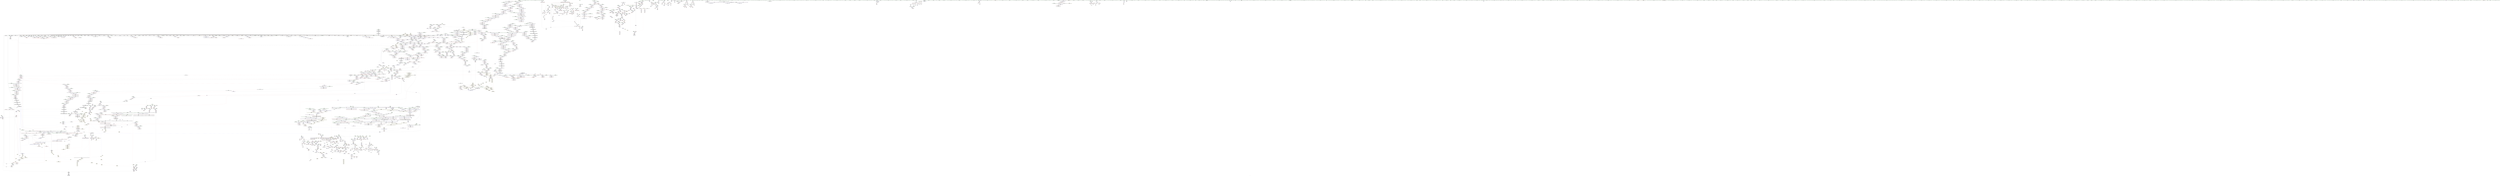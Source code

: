digraph "SVFG" {
	label="SVFG";

	Node0x55d8f1bee080 [shape=record,color=grey,label="{NodeID: 0\nNullPtr}"];
	Node0x55d8f1bee080 -> Node0x55d8f1dc6120[style=solid];
	Node0x55d8f1bee080 -> Node0x55d8f1dc6220[style=solid];
	Node0x55d8f1bee080 -> Node0x55d8f1dc62f0[style=solid];
	Node0x55d8f1bee080 -> Node0x55d8f1dc63c0[style=solid];
	Node0x55d8f1bee080 -> Node0x55d8f1dc6490[style=solid];
	Node0x55d8f1bee080 -> Node0x55d8f1dc6560[style=solid];
	Node0x55d8f1bee080 -> Node0x55d8f1dc6630[style=solid];
	Node0x55d8f1bee080 -> Node0x55d8f1dc6700[style=solid];
	Node0x55d8f1bee080 -> Node0x55d8f1dc67d0[style=solid];
	Node0x55d8f1bee080 -> Node0x55d8f1dc68a0[style=solid];
	Node0x55d8f1bee080 -> Node0x55d8f1dc6970[style=solid];
	Node0x55d8f1bee080 -> Node0x55d8f1dc6a40[style=solid];
	Node0x55d8f1bee080 -> Node0x55d8f1dc6b10[style=solid];
	Node0x55d8f1bee080 -> Node0x55d8f1dc6be0[style=solid];
	Node0x55d8f1bee080 -> Node0x55d8f1dc6cb0[style=solid];
	Node0x55d8f1bee080 -> Node0x55d8f1dc6d80[style=solid];
	Node0x55d8f1bee080 -> Node0x55d8f1dc6e50[style=solid];
	Node0x55d8f1bee080 -> Node0x55d8f1dc6f20[style=solid];
	Node0x55d8f1bee080 -> Node0x55d8f1dc6ff0[style=solid];
	Node0x55d8f1bee080 -> Node0x55d8f1dc70c0[style=solid];
	Node0x55d8f1bee080 -> Node0x55d8f1dc7190[style=solid];
	Node0x55d8f1bee080 -> Node0x55d8f1dc7260[style=solid];
	Node0x55d8f1bee080 -> Node0x55d8f1dc7330[style=solid];
	Node0x55d8f1bee080 -> Node0x55d8f1dc7400[style=solid];
	Node0x55d8f1bee080 -> Node0x55d8f1dc74d0[style=solid];
	Node0x55d8f1bee080 -> Node0x55d8f1dc75a0[style=solid];
	Node0x55d8f1bee080 -> Node0x55d8f1dc7670[style=solid];
	Node0x55d8f1bee080 -> Node0x55d8f1dc7740[style=solid];
	Node0x55d8f1bee080 -> Node0x55d8f1dc7810[style=solid];
	Node0x55d8f1bee080 -> Node0x55d8f1dc78e0[style=solid];
	Node0x55d8f1bee080 -> Node0x55d8f1dc79b0[style=solid];
	Node0x55d8f1bee080 -> Node0x55d8f1dc7a80[style=solid];
	Node0x55d8f1bee080 -> Node0x55d8f1dc7b50[style=solid];
	Node0x55d8f1bee080 -> Node0x55d8f1dc7c20[style=solid];
	Node0x55d8f1bee080 -> Node0x55d8f1dc7cf0[style=solid];
	Node0x55d8f1bee080 -> Node0x55d8f1dc7dc0[style=solid];
	Node0x55d8f1bee080 -> Node0x55d8f1dc7e90[style=solid];
	Node0x55d8f1bee080 -> Node0x55d8f1dc7f60[style=solid];
	Node0x55d8f1bee080 -> Node0x55d8f1dc8030[style=solid];
	Node0x55d8f1bee080 -> Node0x55d8f1dc8100[style=solid];
	Node0x55d8f1bee080 -> Node0x55d8f1dc81d0[style=solid];
	Node0x55d8f1bee080 -> Node0x55d8f1dc82a0[style=solid];
	Node0x55d8f1bee080 -> Node0x55d8f1dc8370[style=solid];
	Node0x55d8f1bee080 -> Node0x55d8f1dc8440[style=solid];
	Node0x55d8f1bee080 -> Node0x55d8f1dc8510[style=solid];
	Node0x55d8f1bee080 -> Node0x55d8f1dc85e0[style=solid];
	Node0x55d8f1bee080 -> Node0x55d8f1dc86b0[style=solid];
	Node0x55d8f1bee080 -> Node0x55d8f1dc8780[style=solid];
	Node0x55d8f1bee080 -> Node0x55d8f1dc8850[style=solid];
	Node0x55d8f1bee080 -> Node0x55d8f1dc8920[style=solid];
	Node0x55d8f1bee080 -> Node0x55d8f1dc89f0[style=solid];
	Node0x55d8f1bee080 -> Node0x55d8f1dc8ac0[style=solid];
	Node0x55d8f1bee080 -> Node0x55d8f1dc8b90[style=solid];
	Node0x55d8f1bee080 -> Node0x55d8f1dc8c60[style=solid];
	Node0x55d8f1bee080 -> Node0x55d8f1dc8d30[style=solid];
	Node0x55d8f1bee080 -> Node0x55d8f1dc8e00[style=solid];
	Node0x55d8f1bee080 -> Node0x55d8f1dc8ed0[style=solid];
	Node0x55d8f1bee080 -> Node0x55d8f1dc8fa0[style=solid];
	Node0x55d8f1bee080 -> Node0x55d8f1dc9070[style=solid];
	Node0x55d8f1bee080 -> Node0x55d8f1dc9140[style=solid];
	Node0x55d8f1bee080 -> Node0x55d8f1dc9210[style=solid];
	Node0x55d8f1bee080 -> Node0x55d8f1dc92e0[style=solid];
	Node0x55d8f1bee080 -> Node0x55d8f1dc93b0[style=solid];
	Node0x55d8f1bee080 -> Node0x55d8f1dc9480[style=solid];
	Node0x55d8f1bee080 -> Node0x55d8f1dc9550[style=solid];
	Node0x55d8f1bee080 -> Node0x55d8f1dc9620[style=solid];
	Node0x55d8f1bee080 -> Node0x55d8f1dc96f0[style=solid];
	Node0x55d8f1bee080 -> Node0x55d8f1dc97c0[style=solid];
	Node0x55d8f1bee080 -> Node0x55d8f1dc9890[style=solid];
	Node0x55d8f1bee080 -> Node0x55d8f1dc9960[style=solid];
	Node0x55d8f1bee080 -> Node0x55d8f1dc9a30[style=solid];
	Node0x55d8f1bee080 -> Node0x55d8f1dc9b00[style=solid];
	Node0x55d8f1bee080 -> Node0x55d8f1dc9bd0[style=solid];
	Node0x55d8f1bee080 -> Node0x55d8f1dc9ca0[style=solid];
	Node0x55d8f1bee080 -> Node0x55d8f1dc9d70[style=solid];
	Node0x55d8f1bee080 -> Node0x55d8f1dd1610[style=solid];
	Node0x55d8f1bee080 -> Node0x55d8f1dd7620[style=solid];
	Node0x55d8f1bee080 -> Node0x55d8f1ddad60[style=solid];
	Node0x55d8f1bee080 -> Node0x55d8f1ddae30[style=solid];
	Node0x55d8f1bee080 -> Node0x55d8f1ddaf00[style=solid];
	Node0x55d8f1bee080 -> Node0x55d8f1ddd530[style=solid];
	Node0x55d8f1bee080 -> Node0x55d8f1e1f200[style=solid];
	Node0x55d8f1bee080 -> Node0x55d8f1e1f950[style=solid];
	Node0x55d8f1bee080 -> Node0x55d8f1e23f30[style=solid];
	Node0x55d8f1bee080 -> Node0x55d8f1e57b40[style=solid];
	Node0x55d8f1bee080 -> Node0x55d8f1e60d20[style=solid];
	Node0x55d8f1bee080 -> Node0x55d8f1e614a0[style=solid];
	Node0x55d8f1bee080 -> Node0x55d8f1e63120[style=solid];
	Node0x55d8f1bee080 -> Node0x55d8f1e63ba0[style=solid];
	Node0x55d8f1bee080 -> Node0x55d8f1e641a0[style=solid];
	Node0x55d8f1bee080 -> Node0x55d8f1e64320[style=solid];
	Node0x55d8f1bee080:s64 -> Node0x55d8f20297f0[style=solid,color=red];
	Node0x55d8f1bee080:s64 -> Node0x55d8f202aae0[style=solid,color=red];
	Node0x55d8f1dcfbf0 [shape=record,color=red,label="{NodeID: 1550\n3514\<--3511\n\<--__t.addr\n_ZSt12__get_helperILm0EPNSt6thread6_StateEJSt14default_deleteIS1_EEERT0_RSt11_Tuple_implIXT_EJS5_DpT1_EE\n|{<s0>274}}"];
	Node0x55d8f1dcfbf0:s0 -> Node0x55d8f20247a0[style=solid,color=red];
	Node0x55d8f1dad3c0 [shape=record,color=green,label="{NodeID: 443\n2660\<--2661\n_ZNSt15__uniq_ptr_implI3solSt14default_deleteIS0_EEC2EPS0_\<--_ZNSt15__uniq_ptr_implI3solSt14default_deleteIS0_EEC2EPS0__field_insensitive\n}"];
	Node0x55d8f1e07270 [shape=record,color=black,label="{NodeID: 3100\nMR_137V_3 = PHI(MR_137V_2, MR_137V_1, )\npts\{451 \}\n}"];
	Node0x55d8f1dbca10 [shape=record,color=purple,label="{NodeID: 886\n3664\<--59\nllvm.global_ctors_1\<--llvm.global_ctors\nGlob }"];
	Node0x55d8f1dbca10 -> Node0x55d8f1dd1510[style=solid];
	Node0x55d8f2024ca0 [shape=record,color=black,label="{NodeID: 4650\n1736 = PHI(929, )\n0th arg _ZNSt6vectorIZ4mainE4slotSaIS0_EE21_M_default_initializeEm }"];
	Node0x55d8f2024ca0 -> Node0x55d8f1dda6e0[style=solid];
	Node0x55d8f1df3a00 [shape=record,color=red,label="{NodeID: 1329\n1769\<--1762\nthis1\<--this.addr\n_ZNSt12_Vector_baseIZ4mainE4slotSaIS0_EED2Ev\n|{|<s8>131}}"];
	Node0x55d8f1df3a00 -> Node0x55d8f1de1170[style=solid];
	Node0x55d8f1df3a00 -> Node0x55d8f1de1240[style=solid];
	Node0x55d8f1df3a00 -> Node0x55d8f1de1310[style=solid];
	Node0x55d8f1df3a00 -> Node0x55d8f1de13e0[style=solid];
	Node0x55d8f1df3a00 -> Node0x55d8f1de14b0[style=solid];
	Node0x55d8f1df3a00 -> Node0x55d8f1de1580[style=solid];
	Node0x55d8f1df3a00 -> Node0x55d8f1de1650[style=solid];
	Node0x55d8f1df3a00 -> Node0x55d8f1de1720[style=solid];
	Node0x55d8f1df3a00:s8 -> Node0x55d8f2021330[style=solid,color=red];
	Node0x55d8f1da5560 [shape=record,color=green,label="{NodeID: 222\n1222\<--1223\n_ZSt7forwardISt14default_deleteI3solEEOT_RNSt16remove_referenceIS3_E4typeE\<--_ZSt7forwardISt14default_deleteI3solEEOT_RNSt16remove_referenceIS3_E4typeE_field_insensitive\n}"];
	Node0x55d8f1ddb170 [shape=record,color=blue,label="{NodeID: 1772\n1838\<--1834\n_M_start\<--call\n_ZNSt12_Vector_baseIZ4mainE4slotSaIS0_EE17_M_create_storageEm\n|{|<s2>127}}"];
	Node0x55d8f1ddb170 -> Node0x55d8f1df4220[style=dashed];
	Node0x55d8f1ddb170 -> Node0x55d8f1df42f0[style=dashed];
	Node0x55d8f1ddb170:s2 -> Node0x55d8f1f5adc0[style=dashed,color=blue];
	Node0x55d8f1dc9b00 [shape=record,color=black,label="{NodeID: 665\n2965\<--3\n\<--dummyVal\n_ZNSt11_Tuple_implILm0EJZ4mainE3$_0EEC2EOS1_\n}"];
	Node0x55d8f20137e0 [shape=record,color=black,label="{NodeID: 4429\n733 = PHI(1039, )\n}"];
	Node0x55d8f20137e0 -> Node0x55d8f1dd5330[style=solid];
	Node0x55d8f1f0f8d0 [shape=record,color=yellow,style=double,label="{NodeID: 3322\n110V_1 = ENCHI(MR_110V_0)\npts\{12630000 \}\nFun[_ZNSt5tupleIJPNSt6thread6_StateESt14default_deleteIS1_EEEC2IS2_S4_Lb1EEEv]|{<s0>268}}"];
	Node0x55d8f1f0f8d0:s0 -> Node0x55d8f1f0b0f0[style=dashed,color=red];
	Node0x55d8f1de8670 [shape=record,color=red,label="{NodeID: 1108\n228\<--205\n\<--m.addr\n_Z3invxx\n}"];
	Node0x55d8f1de8670 -> Node0x55d8f1e5f9a0[style=solid];
	Node0x55d8f1bf6f00 [shape=record,color=green,label="{NodeID: 1\n7\<--1\n__dso_handle\<--dummyObj\nGlob }"];
	Node0x55d8f1dcfcc0 [shape=record,color=red,label="{NodeID: 1551\n3524\<--3521\n\<--__t.addr\n_ZNSt11_Tuple_implILm0EJPNSt6thread6_StateESt14default_deleteIS1_EEE7_M_headERS5_\n}"];
	Node0x55d8f1dcfcc0 -> Node0x55d8f1dbae20[style=solid];
	Node0x55d8f1dad4c0 [shape=record,color=green,label="{NodeID: 444\n2673\<--2674\nthis.addr\<--this.addr_field_insensitive\n_ZNSt15__uniq_ptr_implI3solSt14default_deleteIS0_EEC2EPS0_\n}"];
	Node0x55d8f1dad4c0 -> Node0x55d8f1df8ce0[style=solid];
	Node0x55d8f1dad4c0 -> Node0x55d8f1e1edf0[style=solid];
	Node0x55d8f1e07770 [shape=record,color=black,label="{NodeID: 3101\nMR_820V_3 = PHI(MR_820V_5, MR_820V_2, )\npts\{3141 \}\n}"];
	Node0x55d8f1e07770 -> Node0x55d8f1dfb650[style=dashed];
	Node0x55d8f1e07770 -> Node0x55d8f1dfb720[style=dashed];
	Node0x55d8f1e07770 -> Node0x55d8f1dfb7f0[style=dashed];
	Node0x55d8f1e07770 -> Node0x55d8f1dfb8c0[style=dashed];
	Node0x55d8f1e07770 -> Node0x55d8f1e22390[style=dashed];
	Node0x55d8f1e07770 -> Node0x55d8f1e22530[style=dashed];
	Node0x55d8f1dbcb10 [shape=record,color=purple,label="{NodeID: 887\n3665\<--59\nllvm.global_ctors_2\<--llvm.global_ctors\nGlob }"];
	Node0x55d8f1dbcb10 -> Node0x55d8f1dd1610[style=solid];
	Node0x55d8f2024de0 [shape=record,color=black,label="{NodeID: 4651\n1737 = PHI(936, )\n1st arg _ZNSt6vectorIZ4mainE4slotSaIS0_EE21_M_default_initializeEm }"];
	Node0x55d8f2024de0 -> Node0x55d8f1dda7b0[style=solid];
	Node0x55d8f1df3ad0 [shape=record,color=red,label="{NodeID: 1330\n1798\<--1764\nexn\<--exn.slot\n_ZNSt12_Vector_baseIZ4mainE4slotSaIS0_EED2Ev\n|{<s0>134}}"];
	Node0x55d8f1df3ad0:s0 -> Node0x55d8f2031060[style=solid,color=red];
	Node0x55d8f1da5660 [shape=record,color=green,label="{NodeID: 223\n1228\<--1229\nthis.addr\<--this.addr_field_insensitive\n_ZNSt10unique_ptrI3solSt14default_deleteIS0_EED2Ev\n}"];
	Node0x55d8f1da5660 -> Node0x55d8f1df01f0[style=solid];
	Node0x55d8f1da5660 -> Node0x55d8f1dd7480[style=solid];
	Node0x55d8f1ddb240 [shape=record,color=blue,label="{NodeID: 1773\n1844\<--1842\n_M_finish\<--\n_ZNSt12_Vector_baseIZ4mainE4slotSaIS0_EE17_M_create_storageEm\n|{<s0>127}}"];
	Node0x55d8f1ddb240:s0 -> Node0x55d8f1f5adc0[style=dashed,color=blue];
	Node0x55d8f1dc9bd0 [shape=record,color=black,label="{NodeID: 666\n2966\<--3\n\<--dummyVal\n_ZNSt11_Tuple_implILm0EJZ4mainE3$_0EEC2EOS1_\n|{<s0>237}}"];
	Node0x55d8f1dc9bd0:s0 -> Node0x55d8f2031060[style=solid,color=red];
	Node0x55d8f2013920 [shape=record,color=black,label="{NodeID: 4430\n754 = PHI(877, )\n}"];
	Node0x55d8f1de8740 [shape=record,color=red,label="{NodeID: 1109\n219\<--207\n\<--x\n_Z3invxx\n}"];
	Node0x55d8f1de8740 -> Node0x55d8f1e5ffa0[style=solid];
	Node0x55d8f1d1b860 [shape=record,color=green,label="{NodeID: 2\n8\<--1\n.str\<--dummyObj\nGlob }"];
	Node0x55d8f1dcfd90 [shape=record,color=red,label="{NodeID: 1552\n3535\<--3532\n\<--__b.addr\n_ZNSt10_Head_baseILm0EPNSt6thread6_StateELb0EE7_M_headERS3_\n}"];
	Node0x55d8f1dcfd90 -> Node0x55d8f1de6040[style=solid];
	Node0x55d8f1dad590 [shape=record,color=green,label="{NodeID: 445\n2675\<--2676\n__p.addr\<--__p.addr_field_insensitive\n_ZNSt15__uniq_ptr_implI3solSt14default_deleteIS0_EEC2EPS0_\n}"];
	Node0x55d8f1dad590 -> Node0x55d8f1df8db0[style=solid];
	Node0x55d8f1dad590 -> Node0x55d8f1e1eec0[style=solid];
	Node0x55d8f1e07c70 [shape=record,color=black,label="{NodeID: 3102\nMR_822V_3 = PHI(MR_822V_4, MR_822V_2, )\npts\{3143 \}\n}"];
	Node0x55d8f1e07c70 -> Node0x55d8f1dfb990[style=dashed];
	Node0x55d8f1e07c70 -> Node0x55d8f1dfba60[style=dashed];
	Node0x55d8f1e07c70 -> Node0x55d8f1dfbb30[style=dashed];
	Node0x55d8f1e07c70 -> Node0x55d8f1dfbc00[style=dashed];
	Node0x55d8f1e07c70 -> Node0x55d8f1e22460[style=dashed];
	Node0x55d8f1e07c70 -> Node0x55d8f1e07c70[style=dashed];
	Node0x55d8f1dbcc10 [shape=record,color=purple,label="{NodeID: 888\n685\<--625\ncoerce.dive\<--ts0\nmain\n}"];
	Node0x55d8f2024f20 [shape=record,color=black,label="{NodeID: 4652\n2625 = PHI(1182, )\n0th arg _ZN3solC2Ev }"];
	Node0x55d8f2024f20 -> Node0x55d8f1e1eab0[style=solid];
	Node0x55d8f1df3ba0 [shape=record,color=red,label="{NodeID: 1331\n1772\<--1771\n\<--_M_start\n_ZNSt12_Vector_baseIZ4mainE4slotSaIS0_EED2Ev\n|{<s0>131}}"];
	Node0x55d8f1df3ba0:s0 -> Node0x55d8f2021440[style=solid,color=red];
	Node0x55d8f1da5730 [shape=record,color=green,label="{NodeID: 224\n1230\<--1231\n__ptr\<--__ptr_field_insensitive\n_ZNSt10unique_ptrI3solSt14default_deleteIS0_EED2Ev\n}"];
	Node0x55d8f1da5730 -> Node0x55d8f1df02c0[style=solid];
	Node0x55d8f1da5730 -> Node0x55d8f1df0390[style=solid];
	Node0x55d8f1da5730 -> Node0x55d8f1df0460[style=solid];
	Node0x55d8f1da5730 -> Node0x55d8f1dd7550[style=solid];
	Node0x55d8f110e560 [shape=record,color=black,label="{NodeID: 2881\n328 = PHI(329, 326, )\n}"];
	Node0x55d8f1ddb310 [shape=record,color=blue,label="{NodeID: 1774\n1852\<--1850\n_M_end_of_storage\<--add.ptr\n_ZNSt12_Vector_baseIZ4mainE4slotSaIS0_EE17_M_create_storageEm\n|{<s0>127}}"];
	Node0x55d8f1ddb310:s0 -> Node0x55d8f1f5adc0[style=dashed,color=blue];
	Node0x55d8f1dc9ca0 [shape=record,color=black,label="{NodeID: 667\n3581\<--3\n\<--dummyVal\n_ZNSt10unique_ptrINSt6thread6_StateESt14default_deleteIS1_EE11get_deleterEv\n}"];
	Node0x55d8f2013a30 [shape=record,color=black,label="{NodeID: 4431\n756 = PHI()\n}"];
	Node0x55d8f1f0fac0 [shape=record,color=yellow,style=double,label="{NodeID: 3324\n405V_1 = ENCHI(MR_405V_0)\npts\{1349 \}\nFun[_ZNSt6vectorIZ4mainE4slotSaIS0_EED2Ev]}"];
	Node0x55d8f1f0fac0 -> Node0x55d8f1dd7e40[style=dashed];
	Node0x55d8f1de8810 [shape=record,color=red,label="{NodeID: 1110\n221\<--211\n\<--g\n_Z3invxx\n}"];
	Node0x55d8f1de8810 -> Node0x55d8f1e5f820[style=solid];
	Node0x55d8f1d25e60 [shape=record,color=green,label="{NodeID: 3\n10\<--1\n.str.1\<--dummyObj\nGlob }"];
	Node0x55d8f1dcfe60 [shape=record,color=red,label="{NodeID: 1553\n3547\<--3541\nthis1\<--this.addr\n_ZNSt5tupleIJZ4mainE3$_0EEC2IJS0_ELb1EEEDpOT_\n}"];
	Node0x55d8f1dcfe60 -> Node0x55d8f1dbb090[style=solid];
	Node0x55d8f1dad660 [shape=record,color=green,label="{NodeID: 446\n2688\<--2689\nthis.addr\<--this.addr_field_insensitive\n_ZNSt10unique_ptrI3solSt14default_deleteIS0_EE7releaseEv\n}"];
	Node0x55d8f1dad660 -> Node0x55d8f1df8e80[style=solid];
	Node0x55d8f1dad660 -> Node0x55d8f1e1f060[style=solid];
	Node0x55d8f1dbcce0 [shape=record,color=purple,label="{NodeID: 889\n686\<--625\ncoerce.dive9\<--ts0\nmain\n}"];
	Node0x55d8f1dbcce0 -> Node0x55d8f1dd4e50[style=solid];
	Node0x55d8f2025060 [shape=record,color=black,label="{NodeID: 4653\n354 = PHI()\n0th arg _Z6powmodxxx }"];
	Node0x55d8f2025060 -> Node0x55d8f1dd2f70[style=solid];
	Node0x55d8f1df3c70 [shape=record,color=red,label="{NodeID: 1332\n1775\<--1774\n\<--_M_end_of_storage\n_ZNSt12_Vector_baseIZ4mainE4slotSaIS0_EED2Ev\n}"];
	Node0x55d8f1df3c70 -> Node0x55d8f1dce7a0[style=solid];
	Node0x55d8f1da5800 [shape=record,color=green,label="{NodeID: 225\n1256\<--1257\nthis.addr\<--this.addr_field_insensitive\n_ZNSt6threadC2IZ4mainE3$_0JEEEOT_DpOT0_\n}"];
	Node0x55d8f1da5800 -> Node0x55d8f1df06d0[style=solid];
	Node0x55d8f1da5800 -> Node0x55d8f1dd76f0[style=solid];
	Node0x55d8f1110350 [shape=record,color=black,label="{NodeID: 2882\n593 = PHI(594, 590, )\n}"];
	Node0x55d8f1110350 -> Node0x55d8f1dcb370[style=solid];
	Node0x55d8f1ddb3e0 [shape=record,color=blue,label="{NodeID: 1775\n1857\<--1856\nthis.addr\<--this\n_ZNSt12_Vector_baseIZ4mainE4slotSaIS0_EE12_Vector_implD2Ev\n}"];
	Node0x55d8f1ddb3e0 -> Node0x55d8f1df43c0[style=dashed];
	Node0x55d8f1dc9d70 [shape=record,color=black,label="{NodeID: 668\n3582\<--3\n\<--dummyVal\n_ZNSt10unique_ptrINSt6thread6_StateESt14default_deleteIS1_EE11get_deleterEv\n|{<s0>281}}"];
	Node0x55d8f1dc9d70:s0 -> Node0x55d8f2031060[style=solid,color=red];
	Node0x55d8f2013b00 [shape=record,color=black,label="{NodeID: 4432\n761 = PHI()\n}"];
	Node0x55d8f1f0fba0 [shape=record,color=yellow,style=double,label="{NodeID: 3325\n407V_1 = ENCHI(MR_407V_0)\npts\{1351 \}\nFun[_ZNSt6vectorIZ4mainE4slotSaIS0_EED2Ev]}"];
	Node0x55d8f1f0fba0 -> Node0x55d8f1dd7f10[style=dashed];
	Node0x55d8f1de88e0 [shape=record,color=red,label="{NodeID: 1111\n225\<--211\n\<--g\n_Z3invxx\n}"];
	Node0x55d8f1de88e0 -> Node0x55d8f1e602a0[style=solid];
	Node0x55d8f1d2a400 [shape=record,color=green,label="{NodeID: 4\n12\<--1\n__PRETTY_FUNCTION__._Z3crtxxxx\<--dummyObj\nGlob }"];
	Node0x55d8f1dcff30 [shape=record,color=red,label="{NodeID: 1554\n3549\<--3543\n\<--__elements.addr\n_ZNSt5tupleIJZ4mainE3$_0EEC2IJS0_ELb1EEEDpOT_\n|{<s0>276}}"];
	Node0x55d8f1dcff30:s0 -> Node0x55d8f201e420[style=solid,color=red];
	Node0x55d8f1dad730 [shape=record,color=green,label="{NodeID: 447\n2690\<--2691\n__p\<--__p_field_insensitive\n_ZNSt10unique_ptrI3solSt14default_deleteIS0_EE7releaseEv\n}"];
	Node0x55d8f1dad730 -> Node0x55d8f1df8f50[style=solid];
	Node0x55d8f1dad730 -> Node0x55d8f1e1f130[style=solid];
	Node0x55d8f1e08670 [shape=record,color=black,label="{NodeID: 3104\nMR_826V_3 = PHI(MR_826V_4, MR_826V_2, )\npts\{3147 \}\n}"];
	Node0x55d8f1e08670 -> Node0x55d8f1dfbf40[style=dashed];
	Node0x55d8f1e08670 -> Node0x55d8f1dfc010[style=dashed];
	Node0x55d8f1e08670 -> Node0x55d8f1e22600[style=dashed];
	Node0x55d8f1dbcdb0 [shape=record,color=purple,label="{NodeID: 890\n731\<--641\ncoerce.dive26\<--ref.tmp15\nmain\n}"];
	Node0x55d8f1dbcdb0 -> Node0x55d8f1dd5260[style=solid];
	Node0x55d8f2025130 [shape=record,color=black,label="{NodeID: 4654\n355 = PHI()\n1st arg _Z6powmodxxx }"];
	Node0x55d8f2025130 -> Node0x55d8f1dd3040[style=solid];
	Node0x55d8f1f22380 [shape=record,color=yellow,style=double,label="{NodeID: 3547\n147V_1 = ENCHI(MR_147V_0)\npts\{449 537 3151 \}\nFun[_ZSt3maxIxERKT_S2_S2_]}"];
	Node0x55d8f1f22380 -> Node0x55d8f1dec0f0[style=dashed];
	Node0x55d8f1df3d40 [shape=record,color=red,label="{NodeID: 1333\n1778\<--1777\n\<--_M_start4\n_ZNSt12_Vector_baseIZ4mainE4slotSaIS0_EED2Ev\n}"];
	Node0x55d8f1df3d40 -> Node0x55d8f1dce870[style=solid];
	Node0x55d8f1da58d0 [shape=record,color=green,label="{NodeID: 226\n1258\<--1259\n__f.addr\<--__f.addr_field_insensitive\n_ZNSt6threadC2IZ4mainE3$_0JEEEOT_DpOT0_\n}"];
	Node0x55d8f1da58d0 -> Node0x55d8f1df07a0[style=solid];
	Node0x55d8f1da58d0 -> Node0x55d8f1dd77c0[style=solid];
	Node0x55d8f111ccf0 [shape=record,color=black,label="{NodeID: 2883\n590 = PHI(591, 98, )\n}"];
	Node0x55d8f111ccf0 -> Node0x55d8f1110350[style=solid];
	Node0x55d8f1ddb4b0 [shape=record,color=blue,label="{NodeID: 1776\n1867\<--1865\nthis.addr\<--this\n_ZNSaIZ4mainE4slotEC2ERKS0_\n}"];
	Node0x55d8f1ddb4b0 -> Node0x55d8f1df4490[style=dashed];
	Node0x55d8f1dc9e40 [shape=record,color=black,label="{NodeID: 669\n15\<--14\n\<--_ZSt3cin\nCan only get source location for instruction, argument, global var or function.}"];
	Node0x55d8f1dc9e40 -> Node0x55d8f1de6380[style=solid];
	Node0x55d8f2013bd0 [shape=record,color=black,label="{NodeID: 4433\n765 = PHI()\n}"];
	Node0x55d8f1f0fc80 [shape=record,color=yellow,style=double,label="{NodeID: 3326\n76V_1 = ENCHI(MR_76V_0)\npts\{1958 \}\nFun[_ZNSt6vectorIZ4mainE4slotSaIS0_EED2Ev]|{<s0>102}}"];
	Node0x55d8f1f0fc80:s0 -> Node0x55d8f1f1e150[style=dashed,color=red];
	Node0x55d8f1de89b0 [shape=record,color=red,label="{NodeID: 1112\n230\<--211\n\<--g\n_Z3invxx\n}"];
	Node0x55d8f1de89b0 -> Node0x55d8f1e5fb20[style=solid];
	Node0x55d8f1d2a740 [shape=record,color=green,label="{NodeID: 5\n14\<--1\n_ZSt3cin\<--dummyObj\nGlob }"];
	Node0x55d8f1dd0000 [shape=record,color=red,label="{NodeID: 1555\n3564\<--3558\nthis1\<--this.addr\n_ZNSt11_Tuple_implILm0EJZ4mainE3$_0EEC2IS0_EEOT_\n}"];
	Node0x55d8f1dd0000 -> Node0x55d8f1dbb160[style=solid];
	Node0x55d8f1dad800 [shape=record,color=green,label="{NodeID: 448\n2707\<--2708\n__t.addr\<--__t.addr_field_insensitive\n_ZSt7forwardISt14default_deleteI3solEEOT_RNSt16remove_referenceIS3_E4typeE\n}"];
	Node0x55d8f1dad800 -> Node0x55d8f1df9020[style=solid];
	Node0x55d8f1dad800 -> Node0x55d8f1e1f2d0[style=solid];
	Node0x55d8f1dbce80 [shape=record,color=purple,label="{NodeID: 891\n726\<--643\ncoerce.dive23\<--ref.tmp16\nmain\n}"];
	Node0x55d8f1dbce80 -> Node0x55d8f1dd5190[style=solid];
	Node0x55d8f2025200 [shape=record,color=black,label="{NodeID: 4655\n356 = PHI()\n2nd arg _Z6powmodxxx }"];
	Node0x55d8f2025200 -> Node0x55d8f1dd3110[style=solid];
	Node0x55d8f1f224c0 [shape=record,color=yellow,style=double,label="{NodeID: 3548\n149V_1 = ENCHI(MR_149V_0)\npts\{451 539 3153 \}\nFun[_ZSt3maxIxERKT_S2_S2_]}"];
	Node0x55d8f1f224c0 -> Node0x55d8f1dec1c0[style=dashed];
	Node0x55d8f1df3e10 [shape=record,color=red,label="{NodeID: 1334\n1810\<--1804\nthis1\<--this.addr\n_ZNSt12_Vector_baseIZ4mainE4slotSaIS0_EE12_Vector_implC2ERKS1_\n}"];
	Node0x55d8f1df3e10 -> Node0x55d8f1dce940[style=solid];
	Node0x55d8f1df3e10 -> Node0x55d8f1de17f0[style=solid];
	Node0x55d8f1df3e10 -> Node0x55d8f1de18c0[style=solid];
	Node0x55d8f1df3e10 -> Node0x55d8f1de1990[style=solid];
	Node0x55d8f1dae030 [shape=record,color=green,label="{NodeID: 227\n1260\<--1261\n__depend\<--__depend_field_insensitive\n_ZNSt6threadC2IZ4mainE3$_0JEEEOT_DpOT0_\n}"];
	Node0x55d8f1dae030 -> Node0x55d8f1df0870[style=solid];
	Node0x55d8f1dae030 -> Node0x55d8f1dd7890[style=solid];
	Node0x55d8f1e57b40 [shape=record,color=black,label="{NodeID: 2884\n1913 = PHI(1908, 3, )\n}"];
	Node0x55d8f1e57b40 -> Node0x55d8f1dced50[style=solid];
	Node0x55d8f1ddb580 [shape=record,color=blue,label="{NodeID: 1777\n1869\<--1866\n__a.addr\<--__a\n_ZNSaIZ4mainE4slotEC2ERKS0_\n}"];
	Node0x55d8f1ddb580 -> Node0x55d8f1df4560[style=dashed];
	Node0x55d8f1dc9f40 [shape=record,color=black,label="{NodeID: 670\n16\<--14\n\<--_ZSt3cin\nCan only get source location for instruction, argument, global var or function.}"];
	Node0x55d8f1dc9f40 -> Node0x55d8f1de6860[style=solid];
	Node0x55d8f2013cd0 [shape=record,color=black,label="{NodeID: 4434\n771 = PHI()\n}"];
	Node0x55d8f1f0fd60 [shape=record,color=yellow,style=double,label="{NodeID: 3327\n90V_1 = ENCHI(MR_90V_0)\npts\{6280000 \}\nFun[_ZNSt6vectorIZ4mainE4slotSaIS0_EED2Ev]|{|<s1>103|<s2>104}}"];
	Node0x55d8f1f0fd60 -> Node0x55d8f1df0ef0[style=dashed];
	Node0x55d8f1f0fd60:s1 -> Node0x55d8f1f11390[style=dashed,color=red];
	Node0x55d8f1f0fd60:s2 -> Node0x55d8f1f11390[style=dashed,color=red];
	Node0x55d8f1de8a80 [shape=record,color=red,label="{NodeID: 1113\n344\<--240\n\<--retval\n_Z3crtxxxx\n}"];
	Node0x55d8f1de8a80 -> Node0x55d8f1dcaa80[style=solid];
	Node0x55d8f1d2a800 [shape=record,color=green,label="{NodeID: 6\n17\<--1\n_ZSt4cout\<--dummyObj\nGlob }"];
	Node0x55d8f1dd00d0 [shape=record,color=red,label="{NodeID: 1556\n3566\<--3560\n\<--__head.addr\n_ZNSt11_Tuple_implILm0EJZ4mainE3$_0EEC2IS0_EEOT_\n|{<s0>278}}"];
	Node0x55d8f1dd00d0:s0 -> Node0x55d8f201e420[style=solid,color=red];
	Node0x55d8f1dad8d0 [shape=record,color=green,label="{NodeID: 449\n1279\<--2712\npthread_create\<--pthread_create_field_insensitive\n}"];
	Node0x55d8f1dad8d0 -> Node0x55d8f1dcc960[style=solid];
	Node0x55d8f1dbcf50 [shape=record,color=purple,label="{NodeID: 892\n720\<--645\ncoerce.dive19\<--ref.tmp17\nmain\n}"];
	Node0x55d8f20252d0 [shape=record,color=black,label="{NodeID: 4656\n3434 = PHI(3425, )\n0th arg _ZNSt5tupleIJPNSt6thread6_StateESt14default_deleteIS1_EEEC2IS2_S4_Lb1EEEv }"];
	Node0x55d8f20252d0 -> Node0x55d8f1e23b20[style=solid];
	Node0x55d8f1f22600 [shape=record,color=yellow,style=double,label="{NodeID: 3549\n167V_1 = ENCHI(MR_167V_0)\npts\{1 \}\nFun[_ZNSt8ios_base4setfESt13_Ios_FmtflagsS0_]|{|<s1>63|<s2>63}}"];
	Node0x55d8f1f22600 -> Node0x55d8f1def760[style=dashed];
	Node0x55d8f1f22600:s1 -> Node0x55d8f1df1f30[style=dashed,color=red];
	Node0x55d8f1f22600:s2 -> Node0x55d8f1dd8e80[style=dashed,color=red];
	Node0x55d8f1df3ee0 [shape=record,color=red,label="{NodeID: 1335\n1812\<--1806\n\<--__a.addr\n_ZNSt12_Vector_baseIZ4mainE4slotSaIS0_EE12_Vector_implC2ERKS1_\n|{<s0>135}}"];
	Node0x55d8f1df3ee0:s0 -> Node0x55d8f202d390[style=solid,color=red];
	Node0x55d8f1dae0c0 [shape=record,color=green,label="{NodeID: 228\n1262\<--1263\nagg.tmp\<--agg.tmp_field_insensitive\n_ZNSt6threadC2IZ4mainE3$_0JEEEOT_DpOT0_\n|{<s0>92|<s1>94|<s2>95}}"];
	Node0x55d8f1dae0c0:s0 -> Node0x55d8f20274a0[style=solid,color=red];
	Node0x55d8f1dae0c0:s1 -> Node0x55d8f2021660[style=solid,color=red];
	Node0x55d8f1dae0c0:s2 -> Node0x55d8f2021660[style=solid,color=red];
	Node0x55d8f1e580e0 [shape=record,color=black,label="{NodeID: 2885\n108 = PHI(104, 106, )\n}"];
	Node0x55d8f1e580e0 -> Node0x55d8f1dca740[style=solid];
	Node0x55d8f1ddb650 [shape=record,color=blue,label="{NodeID: 1778\n1884\<--1882\nthis.addr\<--this\n_ZN9__gnu_cxx13new_allocatorIZ4mainE4slotEC2ERKS2_\n}"];
	Node0x55d8f1ddb650 -> Node0x55d8f1df4630[style=dashed];
	Node0x55d8f1dca040 [shape=record,color=black,label="{NodeID: 671\n18\<--17\n\<--_ZSt4cout\nCan only get source location for instruction, argument, global var or function.}"];
	Node0x55d8f1dca040 -> Node0x55d8f1de6450[style=solid];
	Node0x55d8f2013dd0 [shape=record,color=black,label="{NodeID: 4435\n775 = PHI()\n}"];
	Node0x55d8f1f0fe40 [shape=record,color=yellow,style=double,label="{NodeID: 3328\n92V_1 = ENCHI(MR_92V_0)\npts\{6280001 \}\nFun[_ZNSt6vectorIZ4mainE4slotSaIS0_EED2Ev]}"];
	Node0x55d8f1f0fe40 -> Node0x55d8f1df0fc0[style=dashed];
	Node0x55d8f1de8b50 [shape=record,color=red,label="{NodeID: 1114\n267\<--242\n\<--a1.addr\n_Z3crtxxxx\n}"];
	Node0x55d8f1de8b50 -> Node0x55d8f1e5e1a0[style=solid];
	Node0x55d8f1d2a8c0 [shape=record,color=green,label="{NodeID: 7\n20\<--1\n_ZSt4cerr\<--dummyObj\nGlob }"];
	Node0x55d8f1dd01a0 [shape=record,color=red,label="{NodeID: 1557\n3575\<--3572\nthis1\<--this.addr\n_ZNSt10unique_ptrINSt6thread6_StateESt14default_deleteIS1_EE11get_deleterEv\n}"];
	Node0x55d8f1dd01a0 -> Node0x55d8f1de6110[style=solid];
	Node0x55d8f1dad9d0 [shape=record,color=green,label="{NodeID: 450\n2725\<--2726\n__f.addr\<--__f.addr_field_insensitive\n_ZNSt6thread13_S_make_stateINS_8_InvokerISt5tupleIJZ4mainE3$_0EEEEEESt10unique_ptrINS_6_StateESt14default_deleteIS7_EEOT_\n}"];
	Node0x55d8f1dad9d0 -> Node0x55d8f1df90f0[style=solid];
	Node0x55d8f1dad9d0 -> Node0x55d8f1e1f3a0[style=solid];
	Node0x55d8f1dbd020 [shape=record,color=purple,label="{NodeID: 893\n721\<--645\ncoerce.dive20\<--ref.tmp17\nmain\n}"];
	Node0x55d8f1dbd020 -> Node0x55d8f1dd50c0[style=solid];
	Node0x55d8f20254a0 [shape=record,color=black,label="{NodeID: 4657\n1345 = PHI(627, 627, )\n0th arg _ZNSt6vectorIZ4mainE4slotSaIS0_EED2Ev }"];
	Node0x55d8f20254a0 -> Node0x55d8f1dd7d70[style=solid];
	Node0x55d8f1df3fb0 [shape=record,color=red,label="{NodeID: 1336\n1832\<--1826\nthis1\<--this.addr\n_ZNSt12_Vector_baseIZ4mainE4slotSaIS0_EE17_M_create_storageEm\n|{|<s10>136}}"];
	Node0x55d8f1df3fb0 -> Node0x55d8f1de1a60[style=solid];
	Node0x55d8f1df3fb0 -> Node0x55d8f1de1b30[style=solid];
	Node0x55d8f1df3fb0 -> Node0x55d8f1de1c00[style=solid];
	Node0x55d8f1df3fb0 -> Node0x55d8f1de1cd0[style=solid];
	Node0x55d8f1df3fb0 -> Node0x55d8f1de1da0[style=solid];
	Node0x55d8f1df3fb0 -> Node0x55d8f1de1e70[style=solid];
	Node0x55d8f1df3fb0 -> Node0x55d8f1de1f40[style=solid];
	Node0x55d8f1df3fb0 -> Node0x55d8f1de2010[style=solid];
	Node0x55d8f1df3fb0 -> Node0x55d8f1de20e0[style=solid];
	Node0x55d8f1df3fb0 -> Node0x55d8f1de21b0[style=solid];
	Node0x55d8f1df3fb0:s10 -> Node0x55d8f20259b0[style=solid,color=red];
	Node0x55d8f1dae190 [shape=record,color=green,label="{NodeID: 229\n1264\<--1265\nref.tmp\<--ref.tmp_field_insensitive\n_ZNSt6threadC2IZ4mainE3$_0JEEEOT_DpOT0_\n|{<s0>91|<s1>92}}"];
	Node0x55d8f1dae190:s0 -> Node0x55d8f20217b0[style=solid,color=red];
	Node0x55d8f1dae190:s1 -> Node0x55d8f2027670[style=solid,color=red];
	Node0x55d8f1e58680 [shape=record,color=black,label="{NodeID: 2886\n133 = PHI(129, 131, )\n}"];
	Node0x55d8f1e58680 -> Node0x55d8f1dca810[style=solid];
	Node0x55d8f1ddb720 [shape=record,color=blue,label="{NodeID: 1779\n1886\<--1883\n.addr\<--\n_ZN9__gnu_cxx13new_allocatorIZ4mainE4slotEC2ERKS2_\n}"];
	Node0x55d8f1dca140 [shape=record,color=black,label="{NodeID: 672\n19\<--17\n\<--_ZSt4cout\nCan only get source location for instruction, argument, global var or function.}"];
	Node0x55d8f1dca140 -> Node0x55d8f1de6930[style=solid];
	Node0x55d8f2013ed0 [shape=record,color=black,label="{NodeID: 4436\n778 = PHI(1039, )\n}"];
	Node0x55d8f1f0ff50 [shape=record,color=yellow,style=double,label="{NodeID: 3329\n94V_1 = ENCHI(MR_94V_0)\npts\{6280002 \}\nFun[_ZNSt6vectorIZ4mainE4slotSaIS0_EED2Ev]|{<s0>103|<s1>104}}"];
	Node0x55d8f1f0ff50:s0 -> Node0x55d8f1f11470[style=dashed,color=red];
	Node0x55d8f1f0ff50:s1 -> Node0x55d8f1f11470[style=dashed,color=red];
	Node0x55d8f1de8c20 [shape=record,color=red,label="{NodeID: 1115\n308\<--242\n\<--a1.addr\n_Z3crtxxxx\n}"];
	Node0x55d8f1de8c20 -> Node0x55d8f1e5e7a0[style=solid];
	Node0x55d8f1d2b130 [shape=record,color=green,label="{NodeID: 8\n23\<--1\n.str.2\<--dummyObj\nGlob }"];
	Node0x55d8f1dd0270 [shape=record,color=red,label="{NodeID: 1558\n3594\<--3588\nthis1\<--this.addr\n_ZNKSt14default_deleteINSt6thread6_StateEEclEPS1_\n}"];
	Node0x55d8f1dadaa0 [shape=record,color=green,label="{NodeID: 451\n2727\<--2728\nexn.slot\<--exn.slot_field_insensitive\n_ZNSt6thread13_S_make_stateINS_8_InvokerISt5tupleIJZ4mainE3$_0EEEEEESt10unique_ptrINS_6_StateESt14default_deleteIS7_EEOT_\n}"];
	Node0x55d8f1dadaa0 -> Node0x55d8f1df91c0[style=solid];
	Node0x55d8f1dadaa0 -> Node0x55d8f1e1f470[style=solid];
	Node0x55d8f1dbd0f0 [shape=record,color=purple,label="{NodeID: 894\n840\<--651\n\<--ref.tmp79\nmain\n}"];
	Node0x55d8f1dbd0f0 -> Node0x55d8f1dd5740[style=solid];
	Node0x55d8f20256b0 [shape=record,color=black,label="{NodeID: 4658\n878 = PHI(673, 753, )\n0th arg _ZNSt8ios_base9precisionEl }"];
	Node0x55d8f20256b0 -> Node0x55d8f1dd59b0[style=solid];
	Node0x55d8f1df4080 [shape=record,color=red,label="{NodeID: 1337\n1833\<--1828\n\<--__n.addr\n_ZNSt12_Vector_baseIZ4mainE4slotSaIS0_EE17_M_create_storageEm\n|{<s0>136}}"];
	Node0x55d8f1df4080:s0 -> Node0x55d8f2025ac0[style=solid,color=red];
	Node0x55d8f1dae260 [shape=record,color=green,label="{NodeID: 230\n1266\<--1267\nexn.slot\<--exn.slot_field_insensitive\n_ZNSt6threadC2IZ4mainE3$_0JEEEOT_DpOT0_\n}"];
	Node0x55d8f1dae260 -> Node0x55d8f1df0940[style=solid];
	Node0x55d8f1dae260 -> Node0x55d8f1dd7960[style=solid];
	Node0x55d8f1e58c20 [shape=record,color=grey,label="{NodeID: 2887\n3375 = Binary(3374, 3373, )\n}"];
	Node0x55d8f1e58c20 -> Node0x55d8f1e233d0[style=solid];
	Node0x55d8f1ddb7f0 [shape=record,color=blue,label="{NodeID: 1780\n1895\<--1893\nthis.addr\<--this\n_ZNSt12_Vector_baseIZ4mainE4slotSaIS0_EE11_M_allocateEm\n}"];
	Node0x55d8f1ddb7f0 -> Node0x55d8f1df4700[style=dashed];
	Node0x55d8f1dca240 [shape=record,color=black,label="{NodeID: 673\n21\<--20\n\<--_ZSt4cerr\nCan only get source location for instruction, argument, global var or function.}"];
	Node0x55d8f1dca240 -> Node0x55d8f1de6520[style=solid];
	Node0x55d8f1dca240 -> Node0x55d8f1de65f0[style=solid];
	Node0x55d8f20140a0 [shape=record,color=black,label="{NodeID: 4437\n779 = PHI()\n}"];
	Node0x55d8f1de8cf0 [shape=record,color=red,label="{NodeID: 1116\n319\<--242\n\<--a1.addr\n_Z3crtxxxx\n}"];
	Node0x55d8f1de8cf0 -> Node0x55d8f1e632a0[style=solid];
	Node0x55d8f1d2b1f0 [shape=record,color=green,label="{NodeID: 9\n25\<--1\n.str.3\<--dummyObj\nGlob }"];
	Node0x55d8f1dd0340 [shape=record,color=red,label="{NodeID: 1559\n3595\<--3590\n\<--__ptr.addr\n_ZNKSt14default_deleteINSt6thread6_StateEEclEPS1_\n}"];
	Node0x55d8f1dd0340 -> Node0x55d8f1dbb300[style=solid];
	Node0x55d8f1dd0340 -> Node0x55d8f1e614a0[style=solid];
	Node0x55d8f1dadb70 [shape=record,color=green,label="{NodeID: 452\n2729\<--2730\nehselector.slot\<--ehselector.slot_field_insensitive\n_ZNSt6thread13_S_make_stateINS_8_InvokerISt5tupleIJZ4mainE3$_0EEEEEESt10unique_ptrINS_6_StateESt14default_deleteIS7_EEOT_\n}"];
	Node0x55d8f1dadb70 -> Node0x55d8f1df9290[style=solid];
	Node0x55d8f1dadb70 -> Node0x55d8f1e1f540[style=solid];
	Node0x55d8f1e09f70 [shape=record,color=black,label="{NodeID: 3109\nMR_202V_2 = PHI(MR_202V_3, MR_202V_1, )\npts\{11780006 \}\n|{|<s1>259}}"];
	Node0x55d8f1e09f70 -> Node0x55d8f1e0c770[style=dashed];
	Node0x55d8f1e09f70:s1 -> Node0x55d8f1f21d00[style=dashed,color=red];
	Node0x55d8f1dbd1c0 [shape=record,color=purple,label="{NodeID: 895\n660\<--659\nvbase.offset.ptr\<--vtable\nmain\n}"];
	Node0x55d8f1dbd1c0 -> Node0x55d8f1dcb5e0[style=solid];
	Node0x55d8f2025830 [shape=record,color=black,label="{NodeID: 4659\n879 = PHI(675, 755, )\n1st arg _ZNSt8ios_base9precisionEl }"];
	Node0x55d8f2025830 -> Node0x55d8f1dd5a80[style=solid];
	Node0x55d8f1df4150 [shape=record,color=red,label="{NodeID: 1338\n1849\<--1828\n\<--__n.addr\n_ZNSt12_Vector_baseIZ4mainE4slotSaIS0_EE17_M_create_storageEm\n}"];
	Node0x55d8f1dae330 [shape=record,color=green,label="{NodeID: 231\n1268\<--1269\nehselector.slot\<--ehselector.slot_field_insensitive\n_ZNSt6threadC2IZ4mainE3$_0JEEEOT_DpOT0_\n}"];
	Node0x55d8f1dae330 -> Node0x55d8f1df0a10[style=solid];
	Node0x55d8f1dae330 -> Node0x55d8f1dd7a30[style=solid];
	Node0x55d8f1e58da0 [shape=record,color=grey,label="{NodeID: 2888\n3167 = Binary(3162, 3166, )\n}"];
	Node0x55d8f1e58da0 -> Node0x55d8f1e21760[style=solid];
	Node0x55d8f1ddb8c0 [shape=record,color=blue,label="{NodeID: 1781\n1897\<--1894\n__n.addr\<--__n\n_ZNSt12_Vector_baseIZ4mainE4slotSaIS0_EE11_M_allocateEm\n}"];
	Node0x55d8f1ddb8c0 -> Node0x55d8f1df47d0[style=dashed];
	Node0x55d8f1ddb8c0 -> Node0x55d8f1df48a0[style=dashed];
	Node0x55d8f1dca340 [shape=record,color=black,label="{NodeID: 674\n22\<--20\n\<--_ZSt4cerr\nCan only get source location for instruction, argument, global var or function.}"];
	Node0x55d8f1dca340 -> Node0x55d8f1de6a00[style=solid];
	Node0x55d8f1dca340 -> Node0x55d8f1de6ad0[style=solid];
	Node0x55d8f2014170 [shape=record,color=black,label="{NodeID: 4438\n781 = PHI()\n}"];
	Node0x55d8f1de8dc0 [shape=record,color=red,label="{NodeID: 1117\n276\<--244\n\<--m1.addr\n_Z3crtxxxx\n|{<s0>7}}"];
	Node0x55d8f1de8dc0:s0 -> Node0x55d8f201fbc0[style=solid,color=red];
	Node0x55d8f1d2b2b0 [shape=record,color=green,label="{NodeID: 10\n27\<--1\n.str.4\<--dummyObj\nGlob }"];
	Node0x55d8f1dd0410 [shape=record,color=red,label="{NodeID: 1560\n3599\<--3598\nvtable\<--\n_ZNKSt14default_deleteINSt6thread6_StateEEclEPS1_\n}"];
	Node0x55d8f1dd0410 -> Node0x55d8f1de61e0[style=solid];
	Node0x55d8f1dadc40 [shape=record,color=green,label="{NodeID: 453\n2732\<--2733\ncall\<--call_field_insensitive\n_ZNSt6thread13_S_make_stateINS_8_InvokerISt5tupleIJZ4mainE3$_0EEEEEESt10unique_ptrINS_6_StateESt14default_deleteIS7_EEOT_\n}"];
	Node0x55d8f1dadc40 -> Node0x55d8f1db9010[style=solid];
	Node0x55d8f1e0a470 [shape=record,color=black,label="{NodeID: 3110\nMR_574V_5 = PHI(MR_574V_4, MR_574V_3, )\npts\{3329 \}\n|{|<s2>263}}"];
	Node0x55d8f1e0a470 -> Node0x55d8f1dcf160[style=dashed];
	Node0x55d8f1e0a470 -> Node0x55d8f1e0cc70[style=dashed];
	Node0x55d8f1e0a470:s2 -> Node0x55d8f1f0b6c0[style=dashed,color=red];
	Node0x55d8f1dbd290 [shape=record,color=purple,label="{NodeID: 896\n669\<--668\nvbase.offset.ptr3\<--vtable2\nmain\n}"];
	Node0x55d8f1dbd290 -> Node0x55d8f1dcb780[style=solid];
	Node0x55d8f20259b0 [shape=record,color=black,label="{NodeID: 4660\n1893 = PHI(1832, )\n0th arg _ZNSt12_Vector_baseIZ4mainE4slotSaIS0_EE11_M_allocateEm }"];
	Node0x55d8f20259b0 -> Node0x55d8f1ddb7f0[style=solid];
	Node0x55d8f1df4220 [shape=record,color=red,label="{NodeID: 1339\n1842\<--1841\n\<--_M_start3\n_ZNSt12_Vector_baseIZ4mainE4slotSaIS0_EE17_M_create_storageEm\n}"];
	Node0x55d8f1df4220 -> Node0x55d8f1ddb240[style=solid];
	Node0x55d8f1dae400 [shape=record,color=green,label="{NodeID: 232\n1275\<--1276\n_ZNSt6thread2idC2Ev\<--_ZNSt6thread2idC2Ev_field_insensitive\n}"];
	Node0x55d8f1e58f20 [shape=record,color=grey,label="{NodeID: 2889\n3166 = Binary(3163, 3165, )\n}"];
	Node0x55d8f1e58f20 -> Node0x55d8f1e58da0[style=solid];
	Node0x55d8f1ddb990 [shape=record,color=blue,label="{NodeID: 1782\n1918\<--1916\n__a.addr\<--__a\n_ZNSt16allocator_traitsISaIZ4mainE4slotEE8allocateERS1_m\n}"];
	Node0x55d8f1ddb990 -> Node0x55d8f1df4970[style=dashed];
	Node0x55d8f1dca440 [shape=record,color=black,label="{NodeID: 675\n40\<--41\n\<--\nCan only get source location for instruction, argument, global var or function.}"];
	Node0x55d8f1dca440 -> Node0x55d8f1dd1110[style=solid];
	Node0x55d8f2014240 [shape=record,color=black,label="{NodeID: 4439\n782 = PHI()\n}"];
	Node0x55d8f1de8e90 [shape=record,color=red,label="{NodeID: 1118\n288\<--244\n\<--m1.addr\n_Z3crtxxxx\n}"];
	Node0x55d8f1de8e90 -> Node0x55d8f1e5eaa0[style=solid];
	Node0x55d8f1d2b3b0 [shape=record,color=green,label="{NodeID: 11\n29\<--1\n.str.5\<--dummyObj\nGlob }"];
	Node0x55d8f1dd04e0 [shape=record,color=red,label="{NodeID: 1561\n3601\<--3600\n\<--vfn\n_ZNKSt14default_deleteINSt6thread6_StateEEclEPS1_\n}"];
	Node0x55d8f1dadd10 [shape=record,color=green,label="{NodeID: 454\n2738\<--2739\n_ZSt7forwardINSt6thread8_InvokerISt5tupleIJZ4mainE3$_0EEEEEOT_RNSt16remove_referenceIS6_E4typeE\<--_ZSt7forwardINSt6thread8_InvokerISt5tupleIJZ4mainE3$_0EEEEEOT_RNSt16remove_referenceIS6_E4typeE_field_insensitive\n}"];
	Node0x55d8f1e0a970 [shape=record,color=black,label="{NodeID: 3111\nMR_153V_5 = PHI(MR_153V_6, MR_153V_3, )\npts\{535 \}\n}"];
	Node0x55d8f1e0a970 -> Node0x55d8f1dec770[style=dashed];
	Node0x55d8f1e0a970 -> Node0x55d8f1dec840[style=dashed];
	Node0x55d8f1e0a970 -> Node0x55d8f1dec910[style=dashed];
	Node0x55d8f1e0a970 -> Node0x55d8f1dec9e0[style=dashed];
	Node0x55d8f1e0a970 -> Node0x55d8f1dd47d0[style=dashed];
	Node0x55d8f1dbd360 [shape=record,color=purple,label="{NodeID: 897\n715\<--714\nt\<--\nmain\n}"];
	Node0x55d8f2025ac0 [shape=record,color=black,label="{NodeID: 4661\n1894 = PHI(1833, )\n1st arg _ZNSt12_Vector_baseIZ4mainE4slotSaIS0_EE11_M_allocateEm }"];
	Node0x55d8f2025ac0 -> Node0x55d8f1ddb8c0[style=solid];
	Node0x55d8f1df42f0 [shape=record,color=red,label="{NodeID: 1340\n1848\<--1847\n\<--_M_start6\n_ZNSt12_Vector_baseIZ4mainE4slotSaIS0_EE17_M_create_storageEm\n}"];
	Node0x55d8f1df42f0 -> Node0x55d8f1de6790[style=solid];
	Node0x55d8f1dae500 [shape=record,color=green,label="{NodeID: 233\n1282\<--1283\n_ZSt7forwardIZ4mainE3$_0EOT_RNSt16remove_referenceIS1_E4typeE\<--_ZSt7forwardIZ4mainE3$_0EOT_RNSt16remove_referenceIS1_E4typeE_field_insensitive\n}"];
	Node0x55d8f1e590a0 [shape=record,color=grey,label="{NodeID: 2890\n1956 = Binary(1955, 1783, )\n}"];
	Node0x55d8f1ddba60 [shape=record,color=blue,label="{NodeID: 1783\n1920\<--1917\n__n.addr\<--__n\n_ZNSt16allocator_traitsISaIZ4mainE4slotEE8allocateERS1_m\n}"];
	Node0x55d8f1ddba60 -> Node0x55d8f1df4a40[style=dashed];
	Node0x55d8f1dca540 [shape=record,color=black,label="{NodeID: 676\n45\<--46\n\<--_ZTINSt6thread6_StateE\nCan only get source location for instruction, argument, global var or function.}"];
	Node0x55d8f1dca540 -> Node0x55d8f1dd1310[style=solid];
	Node0x55d8f2014310 [shape=record,color=black,label="{NodeID: 4440\n788 = PHI()\n}"];
	Node0x55d8f1de8f60 [shape=record,color=red,label="{NodeID: 1119\n310\<--244\n\<--m1.addr\n_Z3crtxxxx\n}"];
	Node0x55d8f1de8f60 -> Node0x55d8f1e5b920[style=solid];
	Node0x55d8f1d2b4b0 [shape=record,color=green,label="{NodeID: 12\n31\<--1\n.str.6\<--dummyObj\nGlob }"];
	Node0x55d8f1dd05b0 [shape=record,color=red,label="{NodeID: 1562\n3610\<--3607\nthis1\<--this.addr\n_ZNSt15__uniq_ptr_implINSt6thread6_StateESt14default_deleteIS1_EE10_M_deleterEv\n}"];
	Node0x55d8f1dd05b0 -> Node0x55d8f1de62b0[style=solid];
	Node0x55d8f1dade10 [shape=record,color=green,label="{NodeID: 455\n2741\<--2742\n_ZNSt6thread11_State_implINS_8_InvokerISt5tupleIJZ4mainE3$_0EEEEEC2EOS5_\<--_ZNSt6thread11_State_implINS_8_InvokerISt5tupleIJZ4mainE3$_0EEEEEC2EOS5__field_insensitive\n}"];
	Node0x55d8f1e0ae70 [shape=record,color=black,label="{NodeID: 3112\nMR_824V_5 = PHI(MR_824V_3, MR_824V_3, MR_824V_4, )\npts\{3145 \}\n}"];
	Node0x55d8f1dbd430 [shape=record,color=purple,label="{NodeID: 898\n738\<--737\nvbase.offset.ptr30\<--vtable29\nmain\n}"];
	Node0x55d8f1dbd430 -> Node0x55d8f1dcb9f0[style=solid];
	Node0x55d8f2025bd0 [shape=record,color=black,label="{NodeID: 4662\n1634 = PHI(1273, 1580, 2191, )\n0th arg _ZNSt6thread2idC2Ev }"];
	Node0x55d8f2025bd0 -> Node0x55d8f1dd9ab0[style=solid];
	Node0x55d8f1f22ba0 [shape=record,color=yellow,style=double,label="{NodeID: 3555\n76V_1 = ENCHI(MR_76V_0)\npts\{1958 \}\nFun[_ZNSt15__uniq_ptr_implI3solSt14default_deleteIS0_EEC2Ev]|{<s0>165}}"];
	Node0x55d8f1f22ba0:s0 -> Node0x55d8f1f25760[style=dashed,color=red];
	Node0x55d8f1df43c0 [shape=record,color=red,label="{NodeID: 1341\n1860\<--1857\nthis1\<--this.addr\n_ZNSt12_Vector_baseIZ4mainE4slotSaIS0_EE12_Vector_implD2Ev\n}"];
	Node0x55d8f1df43c0 -> Node0x55d8f1dcea10[style=solid];
	Node0x55d8f1dae600 [shape=record,color=green,label="{NodeID: 234\n1285\<--1286\n_ZNSt6thread14__make_invokerIZ4mainE3$_0JEEENS_8_InvokerISt5tupleIJNSt5decayIT_E4typeEDpNS4_IT0_E4typeEEEEEOS5_DpOS8_\<--_ZNSt6thread14__make_invokerIZ4mainE3$_0JEEENS_8_InvokerISt5tupleIJNSt5decayIT_E4typeEDpNS4_IT0_E4typeEEEEEOS5_DpOS8__field_insensitive\n}"];
	Node0x55d8f1e59220 [shape=record,color=grey,label="{NodeID: 2891\n3378 = Binary(3377, 286, )\n}"];
	Node0x55d8f1e59220 -> Node0x55d8f1e234a0[style=solid];
	Node0x55d8f1ddbb30 [shape=record,color=blue,label="{NodeID: 1784\n1935\<--1932\nthis.addr\<--this\n_ZN9__gnu_cxx13new_allocatorIZ4mainE4slotE8allocateEmPKv\n}"];
	Node0x55d8f1ddbb30 -> Node0x55d8f1df4b10[style=dashed];
	Node0x55d8f1dca640 [shape=record,color=black,label="{NodeID: 677\n71\<--72\n\<--_ZNSt8ios_base4InitD1Ev\nCan only get source location for instruction, argument, global var or function.}"];
	Node0x55d8f2014410 [shape=record,color=black,label="{NodeID: 4441\n792 = PHI()\n}"];
	Node0x55d8f1de9030 [shape=record,color=red,label="{NodeID: 1120\n317\<--244\n\<--m1.addr\n_Z3crtxxxx\n}"];
	Node0x55d8f1de9030 -> Node0x55d8f1e5d720[style=solid];
	Node0x55d8f1d2b5b0 [shape=record,color=green,label="{NodeID: 13\n33\<--1\n.str.7\<--dummyObj\nGlob }"];
	Node0x55d8f1dd0680 [shape=record,color=red,label="{NodeID: 1563\n3621\<--3618\n\<--__t.addr\n_ZSt3getILm1EJPNSt6thread6_StateESt14default_deleteIS1_EEERNSt13tuple_elementIXT_ESt5tupleIJDpT0_EEE4typeERS9_\n}"];
	Node0x55d8f1dd0680 -> Node0x55d8f1dbb4a0[style=solid];
	Node0x55d8f1dadf10 [shape=record,color=green,label="{NodeID: 456\n2745\<--2746\n_ZNSt10unique_ptrINSt6thread6_StateESt14default_deleteIS1_EEC2IS3_vEEPS1_\<--_ZNSt10unique_ptrINSt6thread6_StateESt14default_deleteIS1_EEC2IS3_vEEPS1__field_insensitive\n}"];
	Node0x55d8f1e0b370 [shape=record,color=black,label="{NodeID: 3113\nMR_828V_4 = PHI(MR_828V_2, MR_828V_2, MR_828V_3, )\npts\{3149 \}\n}"];
	Node0x55d8f1dbd500 [shape=record,color=purple,label="{NodeID: 899\n749\<--748\nvbase.offset.ptr36\<--vtable35\nmain\n}"];
	Node0x55d8f1dbd500 -> Node0x55d8f1dcbb90[style=solid];
	Node0x55d8f2025e80 [shape=record,color=black,label="{NodeID: 4663\n2866 = PHI(2830, )\n0th arg _ZNSt6thread6_StateC2Ev }"];
	Node0x55d8f2025e80 -> Node0x55d8f1e1ff00[style=solid];
	Node0x55d8f1df4490 [shape=record,color=red,label="{NodeID: 1342\n1873\<--1867\nthis1\<--this.addr\n_ZNSaIZ4mainE4slotEC2ERKS0_\n}"];
	Node0x55d8f1df4490 -> Node0x55d8f1dceae0[style=solid];
	Node0x55d8f1dae700 [shape=record,color=green,label="{NodeID: 235\n1288\<--1289\n_ZNSt6thread13_S_make_stateINS_8_InvokerISt5tupleIJZ4mainE3$_0EEEEEESt10unique_ptrINS_6_StateESt14default_deleteIS7_EEOT_\<--_ZNSt6thread13_S_make_stateINS_8_InvokerISt5tupleIJZ4mainE3$_0EEEEEESt10unique_ptrINS_6_StateESt14default_deleteIS7_EEOT__field_insensitive\n}"];
	Node0x55d8f1e593a0 [shape=record,color=grey,label="{NodeID: 2892\n3363 = Binary(3361, 3362, )\n}"];
	Node0x55d8f1e593a0 -> Node0x55d8f1e23230[style=solid];
	Node0x55d8f1ddbc00 [shape=record,color=blue,label="{NodeID: 1785\n1937\<--1933\n__n.addr\<--__n\n_ZN9__gnu_cxx13new_allocatorIZ4mainE4slotE8allocateEmPKv\n}"];
	Node0x55d8f1ddbc00 -> Node0x55d8f1df4be0[style=dashed];
	Node0x55d8f1ddbc00 -> Node0x55d8f1df4cb0[style=dashed];
	Node0x55d8f1dca740 [shape=record,color=black,label="{NodeID: 678\n87\<--108\n_Z3gcdii_ret\<--cond\n_Z3gcdii\n|{<s0>3}}"];
	Node0x55d8f1dca740:s0 -> Node0x55d8f2012fa0[style=solid,color=blue];
	Node0x55d8f2014510 [shape=record,color=black,label="{NodeID: 4442\n794 = PHI()\n}"];
	Node0x55d8f1de9100 [shape=record,color=red,label="{NodeID: 1121\n266\<--246\n\<--a2.addr\n_Z3crtxxxx\n}"];
	Node0x55d8f1de9100 -> Node0x55d8f1e5e320[style=solid];
	Node0x55d8f1d2b6b0 [shape=record,color=green,label="{NodeID: 14\n44\<--1\n_ZTSNSt6thread11_State_implINS_8_InvokerISt5tupleIJZ4mainE3$_0EEEEEE\<--dummyObj\nGlob }"];
	Node0x55d8f1dd0750 [shape=record,color=red,label="{NodeID: 1564\n3632\<--3629\n\<--__t.addr\n_ZSt12__get_helperILm1ESt14default_deleteINSt6thread6_StateEEJEERT0_RSt11_Tuple_implIXT_EJS4_DpT1_EE\n|{<s0>284}}"];
	Node0x55d8f1dd0750:s0 -> Node0x55d8f202b0d0[style=solid,color=red];
	Node0x55d8f1dbe930 [shape=record,color=green,label="{NodeID: 457\n2763\<--2764\n__callable.addr\<--__callable.addr_field_insensitive\n_ZNSt6thread14__make_invokerIZ4mainE3$_0JEEENS_8_InvokerISt5tupleIJNSt5decayIT_E4typeEDpNS4_IT0_E4typeEEEEEOS5_DpOS8_\n}"];
	Node0x55d8f1dbe930 -> Node0x55d8f1df9360[style=solid];
	Node0x55d8f1dbe930 -> Node0x55d8f1e1f610[style=solid];
	Node0x55d8f1e0b870 [shape=record,color=black,label="{NodeID: 3114\nMR_830V_4 = PHI(MR_830V_2, MR_830V_2, MR_830V_3, )\npts\{3151 \}\n}"];
	Node0x55d8f1dbd5d0 [shape=record,color=purple,label="{NodeID: 900\n777\<--776\nd\<--\nmain\n|{<s0>34}}"];
	Node0x55d8f1dbd5d0:s0 -> Node0x55d8f202ec80[style=solid,color=red];
	Node0x55d8f2025f90 [shape=record,color=black,label="{NodeID: 4664\n1973 = PHI(1748, )\n0th arg _ZSt27__uninitialized_default_n_aIPZ4mainE4slotmS0_ET_S2_T0_RSaIT1_E }"];
	Node0x55d8f2025f90 -> Node0x55d8f1ddbe70[style=solid];
	Node0x55d8f1f22d90 [shape=record,color=yellow,style=double,label="{NodeID: 3557\n76V_1 = ENCHI(MR_76V_0)\npts\{1958 \}\nFun[_ZNSt6threadC2Ev]|{<s0>164}}"];
	Node0x55d8f1f22d90:s0 -> Node0x55d8f1dd9b80[style=dashed,color=red];
	Node0x55d8f1df4560 [shape=record,color=red,label="{NodeID: 1343\n1875\<--1869\n\<--__a.addr\n_ZNSaIZ4mainE4slotEC2ERKS0_\n}"];
	Node0x55d8f1df4560 -> Node0x55d8f1dcebb0[style=solid];
	Node0x55d8f1dae800 [shape=record,color=green,label="{NodeID: 236\n1292\<--1293\n_ZNSt6thread15_M_start_threadESt10unique_ptrINS_6_StateESt14default_deleteIS1_EEPFvvE\<--_ZNSt6thread15_M_start_threadESt10unique_ptrINS_6_StateESt14default_deleteIS1_EEPFvvE_field_insensitive\n}"];
	Node0x55d8f1e59520 [shape=record,color=grey,label="{NodeID: 2893\n3237 = Binary(3234, 3236, )\n}"];
	Node0x55d8f1e59520 -> Node0x55d8f1e22120[style=solid];
	Node0x55d8f1ddbcd0 [shape=record,color=blue,label="{NodeID: 1786\n1939\<--1934\n.addr\<--\n_ZN9__gnu_cxx13new_allocatorIZ4mainE4slotE8allocateEmPKv\n}"];
	Node0x55d8f1dca810 [shape=record,color=black,label="{NodeID: 679\n112\<--133\n_Z3gcdxx_ret\<--cond\n_Z3gcdxx\n|{<s0>4}}"];
	Node0x55d8f1dca810:s0 -> Node0x55d8f20130e0[style=solid,color=blue];
	Node0x55d8f20145e0 [shape=record,color=black,label="{NodeID: 4443\n797 = PHI(1103, )\n|{<s0>42}}"];
	Node0x55d8f20145e0:s0 -> Node0x55d8f2024b60[style=solid,color=red];
	Node0x55d8f1de91d0 [shape=record,color=red,label="{NodeID: 1122\n325\<--246\n\<--a2.addr\n_Z3crtxxxx\n}"];
	Node0x55d8f1de91d0 -> Node0x55d8f1e62fa0[style=solid];
	Node0x55d8f1d2b7b0 [shape=record,color=green,label="{NodeID: 15\n46\<--1\n_ZTINSt6thread6_StateE\<--dummyObj\nGlob }"];
	Node0x55d8f1dd0820 [shape=record,color=red,label="{NodeID: 1565\n3642\<--3639\n\<--__t.addr\n_ZNSt11_Tuple_implILm1EJSt14default_deleteINSt6thread6_StateEEEE7_M_headERS4_\n}"];
	Node0x55d8f1dd0820 -> Node0x55d8f1dbb710[style=solid];
	Node0x55d8f1dbea00 [shape=record,color=green,label="{NodeID: 458\n2770\<--2771\n_ZNSt5tupleIJZ4mainE3$_0EEC2IJS0_ELb1EEEDpOT_\<--_ZNSt5tupleIJZ4mainE3$_0EEC2IJS0_ELb1EEEDpOT__field_insensitive\n}"];
	Node0x55d8f1e0bd70 [shape=record,color=black,label="{NodeID: 3115\nMR_832V_4 = PHI(MR_832V_2, MR_832V_2, MR_832V_3, )\npts\{3153 \}\n}"];
	Node0x55d8f1dbd6a0 [shape=record,color=purple,label="{NodeID: 901\n796\<--795\ns68\<--\nmain\n|{<s0>41}}"];
	Node0x55d8f1dbd6a0:s0 -> Node0x55d8f20263d0[style=solid,color=red];
	Node0x55d8f20260a0 [shape=record,color=black,label="{NodeID: 4665\n1974 = PHI(1749, )\n1st arg _ZSt27__uninitialized_default_n_aIPZ4mainE4slotmS0_ET_S2_T0_RSaIT1_E }"];
	Node0x55d8f20260a0 -> Node0x55d8f1ddbf40[style=solid];
	Node0x55d8f1df4630 [shape=record,color=red,label="{NodeID: 1344\n1890\<--1884\nthis1\<--this.addr\n_ZN9__gnu_cxx13new_allocatorIZ4mainE4slotEC2ERKS2_\n}"];
	Node0x55d8f1dae900 [shape=record,color=green,label="{NodeID: 237\n1295\<--1296\n_ZNSt10unique_ptrINSt6thread6_StateESt14default_deleteIS1_EED2Ev\<--_ZNSt10unique_ptrINSt6thread6_StateESt14default_deleteIS1_EED2Ev_field_insensitive\n}"];
	Node0x55d8f1e596a0 [shape=record,color=grey,label="{NodeID: 2894\n3350 = Binary(3349, 167, )\n}"];
	Node0x55d8f1e596a0 -> Node0x55d8f1e23160[style=solid];
	Node0x55d8f1ddbda0 [shape=record,color=blue,label="{NodeID: 1787\n1963\<--1962\nthis.addr\<--this\n_ZNK9__gnu_cxx13new_allocatorIZ4mainE4slotE8max_sizeEv\n}"];
	Node0x55d8f1ddbda0 -> Node0x55d8f1df4d80[style=dashed];
	Node0x55d8f1dca8e0 [shape=record,color=black,label="{NodeID: 680\n137\<--196\n_Z5gcdexxxRxS__ret\<--\n_Z5gcdexxxRxS_\n|{<s0>5|<s1>6|<s2>7}}"];
	Node0x55d8f1dca8e0:s0 -> Node0x55d8f2012d70[style=solid,color=blue];
	Node0x55d8f1dca8e0:s1 -> Node0x55d8f20149c0[style=solid,color=blue];
	Node0x55d8f1dca8e0:s2 -> Node0x55d8f2014b60[style=solid,color=blue];
	Node0x55d8f20147e0 [shape=record,color=black,label="{NodeID: 4444\n70 = PHI()\n}"];
	Node0x55d8f1de92a0 [shape=record,color=red,label="{NodeID: 1123\n268\<--248\n\<--m2.addr\n_Z3crtxxxx\n}"];
	Node0x55d8f1de92a0 -> Node0x55d8f1e5e1a0[style=solid];
	Node0x55d8f1d2b8b0 [shape=record,color=green,label="{NodeID: 16\n60\<--1\n\<--dummyObj\nCan only get source location for instruction, argument, global var or function.}"];
	Node0x55d8f1dd08f0 [shape=record,color=red,label="{NodeID: 1566\n3653\<--3650\n\<--__b.addr\n_ZNSt10_Head_baseILm1ESt14default_deleteINSt6thread6_StateEELb1EE7_M_headERS4_\n}"];
	Node0x55d8f1dd08f0 -> Node0x55d8f1dbb8b0[style=solid];
	Node0x55d8f1dbeb00 [shape=record,color=green,label="{NodeID: 459\n2775\<--2776\n__t.addr\<--__t.addr_field_insensitive\n_ZSt7forwardIZ4mainE3$_0EOT_RNSt16remove_referenceIS1_E4typeE\n}"];
	Node0x55d8f1dbeb00 -> Node0x55d8f1df9430[style=solid];
	Node0x55d8f1dbeb00 -> Node0x55d8f1e1f6e0[style=solid];
	Node0x55d8f1e0c270 [shape=record,color=black,label="{NodeID: 3116\nMR_834V_5 = PHI(MR_834V_2, MR_834V_2, MR_834V_3, )\npts\{3155 \}\n}"];
	Node0x55d8f1dbd770 [shape=record,color=purple,label="{NodeID: 902\n804\<--803\ns71\<--\nmain\n|{<s0>43}}"];
	Node0x55d8f1dbd770:s0 -> Node0x55d8f20295b0[style=solid,color=red];
	Node0x55d8f20261b0 [shape=record,color=black,label="{NodeID: 4666\n1975 = PHI(1751, )\n2nd arg _ZSt27__uninitialized_default_n_aIPZ4mainE4slotmS0_ET_S2_T0_RSaIT1_E }"];
	Node0x55d8f20261b0 -> Node0x55d8f1ddc010[style=solid];
	Node0x55d8f1f22f80 [shape=record,color=yellow,style=double,label="{NodeID: 3559\n76V_1 = ENCHI(MR_76V_0)\npts\{1958 \}\nFun[_ZSt8_DestroyIPZ4mainE4slotEvT_S2_]|{<s0>156}}"];
	Node0x55d8f1f22f80:s0 -> Node0x55d8f1edde50[style=dashed,color=red];
	Node0x55d8f1df4700 [shape=record,color=red,label="{NodeID: 1345\n1901\<--1895\nthis1\<--this.addr\n_ZNSt12_Vector_baseIZ4mainE4slotSaIS0_EE11_M_allocateEm\n}"];
	Node0x55d8f1df4700 -> Node0x55d8f1de2280[style=solid];
	Node0x55d8f1daea00 [shape=record,color=green,label="{NodeID: 238\n1313\<--1314\nthis.addr\<--this.addr_field_insensitive\n_ZNSt6threadaSEOS_\n}"];
	Node0x55d8f1daea00 -> Node0x55d8f1df0ae0[style=solid];
	Node0x55d8f1daea00 -> Node0x55d8f1dd7b00[style=solid];
	Node0x55d8f1e59820 [shape=record,color=grey,label="{NodeID: 2895\n1397 = Binary(1396, 1398, )\n}"];
	Node0x55d8f1e59820 -> Node0x55d8f1dd80b0[style=solid];
	Node0x55d8f1ddbe70 [shape=record,color=blue,label="{NodeID: 1788\n1976\<--1973\n__first.addr\<--__first\n_ZSt27__uninitialized_default_n_aIPZ4mainE4slotmS0_ET_S2_T0_RSaIT1_E\n}"];
	Node0x55d8f1ddbe70 -> Node0x55d8f1df4e50[style=dashed];
	Node0x55d8f1dca9b0 [shape=record,color=black,label="{NodeID: 681\n200\<--231\n_Z3invxx_ret\<--div3\n_Z3invxx\n}"];
	Node0x55d8f20148b0 [shape=record,color=black,label="{NodeID: 4445\n743 = PHI(1048, )\n}"];
	Node0x55d8f1de9370 [shape=record,color=red,label="{NodeID: 1124\n271\<--248\n\<--m2.addr\n_Z3crtxxxx\n}"];
	Node0x55d8f1de9370 -> Node0x55d8f1e5e020[style=solid];
	Node0x55d8f1d2b9b0 [shape=record,color=green,label="{NodeID: 17\n98\<--1\n\<--dummyObj\nCan only get source location for instruction, argument, global var or function.}"];
	Node0x55d8f1dd09c0 [shape=record,color=red,label="{NodeID: 1567\n3668\<--3667\ndummyVal\<--offset_0\n_ZNSt6chronomiIlSt5ratioILl1ELl1000000000EElS2_EENSt11common_typeIJNS_8durationIT_T0_EENS4_IT1_T2_EEEE4typeERKS7_RKSA_\n}"];
	Node0x55d8f1dd09c0 -> Node0x55d8f1dd8660[style=solid];
	Node0x55d8f1dbebd0 [shape=record,color=green,label="{NodeID: 460\n2782\<--2783\nthis.addr\<--this.addr_field_insensitive\n_ZNSt10unique_ptrINSt6thread6_StateESt14default_deleteIS1_EED2Ev\n}"];
	Node0x55d8f1dbebd0 -> Node0x55d8f1df9500[style=solid];
	Node0x55d8f1dbebd0 -> Node0x55d8f1e1f7b0[style=solid];
	Node0x55d8f1e0c770 [shape=record,color=black,label="{NodeID: 3117\nMR_202V_4 = PHI(MR_202V_3, MR_202V_2, MR_202V_3, )\npts\{11780006 \}\n|{<s0>253}}"];
	Node0x55d8f1e0c770:s0 -> Node0x55d8f1f5e240[style=dashed,color=blue];
	Node0x55d8f1dbd840 [shape=record,color=purple,label="{NodeID: 903\n833\<--832\ns76\<--\nmain\n|{<s0>47}}"];
	Node0x55d8f1dbd840:s0 -> Node0x55d8f202db60[style=solid,color=red];
	Node0x55d8f20262c0 [shape=record,color=black,label="{NodeID: 4667\n3531 = PHI(3525, )\n0th arg _ZNSt10_Head_baseILm0EPNSt6thread6_StateELb0EE7_M_headERS3_ }"];
	Node0x55d8f20262c0 -> Node0x55d8f1e24340[style=solid];
	Node0x55d8f1df47d0 [shape=record,color=red,label="{NodeID: 1346\n1902\<--1897\n\<--__n.addr\n_ZNSt12_Vector_baseIZ4mainE4slotSaIS0_EE11_M_allocateEm\n}"];
	Node0x55d8f1df47d0 -> Node0x55d8f1e64f20[style=solid];
	Node0x55d8f1daead0 [shape=record,color=green,label="{NodeID: 239\n1315\<--1316\n__t.addr\<--__t.addr_field_insensitive\n_ZNSt6threadaSEOS_\n}"];
	Node0x55d8f1daead0 -> Node0x55d8f1df0bb0[style=solid];
	Node0x55d8f1daead0 -> Node0x55d8f1dd7bd0[style=solid];
	Node0x55d8f1e599a0 [shape=record,color=grey,label="{NodeID: 2896\n3231 = Binary(3230, 167, )\n}"];
	Node0x55d8f1e599a0 -> Node0x55d8f1e21f80[style=solid];
	Node0x55d8f1ddbf40 [shape=record,color=blue,label="{NodeID: 1789\n1978\<--1974\n__n.addr\<--__n\n_ZSt27__uninitialized_default_n_aIPZ4mainE4slotmS0_ET_S2_T0_RSaIT1_E\n}"];
	Node0x55d8f1ddbf40 -> Node0x55d8f1df4f20[style=dashed];
	Node0x55d8f1dcaa80 [shape=record,color=black,label="{NodeID: 682\n235\<--344\n_Z3crtxxxx_ret\<--\n_Z3crtxxxx\n}"];
	Node0x55d8f20149c0 [shape=record,color=black,label="{NodeID: 4446\n217 = PHI(137, )\n}"];
	Node0x55d8f20149c0 -> Node0x55d8f1dd24e0[style=solid];
	Node0x55d8f1de9440 [shape=record,color=red,label="{NodeID: 1125\n273\<--248\n\<--m2.addr\n_Z3crtxxxx\n}"];
	Node0x55d8f1de9440 -> Node0x55d8f1e5b7a0[style=solid];
	Node0x55d8f1d2bab0 [shape=record,color=green,label="{NodeID: 18\n123\<--1\n\<--dummyObj\nCan only get source location for instruction, argument, global var or function.}"];
	Node0x55d8f1dd0a90 [shape=record,color=red,label="{NodeID: 1568\n3671\<--3670\ndummyVal\<--offset_0\n_ZNSt6chronomiIlSt5ratioILl1ELl1000000000EElS2_EENSt11common_typeIJNS_8durationIT_T0_EENS4_IT1_T2_EEEE4typeERKS7_RKSA_\n}"];
	Node0x55d8f1dd0a90 -> Node0x55d8f1dd8730[style=solid];
	Node0x55d8f1dbeca0 [shape=record,color=green,label="{NodeID: 461\n2784\<--2785\n__ptr\<--__ptr_field_insensitive\n_ZNSt10unique_ptrINSt6thread6_StateESt14default_deleteIS1_EED2Ev\n}"];
	Node0x55d8f1dbeca0 -> Node0x55d8f1df95d0[style=solid];
	Node0x55d8f1dbeca0 -> Node0x55d8f1df96a0[style=solid];
	Node0x55d8f1dbeca0 -> Node0x55d8f1df9770[style=solid];
	Node0x55d8f1dbeca0 -> Node0x55d8f1e1f880[style=solid];
	Node0x55d8f1e0cc70 [shape=record,color=black,label="{NodeID: 3118\nMR_574V_6 = PHI(MR_574V_5, MR_574V_4, )\npts\{3329 \}\n}"];
	Node0x55d8f1dbd910 [shape=record,color=purple,label="{NodeID: 904\n847\<--846\nt81\<--\nmain\n|{<s0>50}}"];
	Node0x55d8f1dbd910:s0 -> Node0x55d8f2029e20[style=solid,color=red];
	Node0x55d8f20263d0 [shape=record,color=black,label="{NodeID: 4668\n1104 = PHI(796, 3104, )\n0th arg _ZNKSt10unique_ptrI3solSt14default_deleteIS0_EEptEv }"];
	Node0x55d8f20263d0 -> Node0x55d8f1dd6e00[style=solid];
	Node0x55d8f1df48a0 [shape=record,color=red,label="{NodeID: 1347\n1907\<--1897\n\<--__n.addr\n_ZNSt12_Vector_baseIZ4mainE4slotSaIS0_EE11_M_allocateEm\n|{<s0>139}}"];
	Node0x55d8f1df48a0:s0 -> Node0x55d8f2027cc0[style=solid,color=red];
	Node0x55d8f1daeba0 [shape=record,color=green,label="{NodeID: 240\n1321\<--1322\n_ZNKSt6thread8joinableEv\<--_ZNKSt6thread8joinableEv_field_insensitive\n}"];
	Node0x55d8f1e59b20 [shape=record,color=grey,label="{NodeID: 2897\n474 = Binary(472, 473, )\n}"];
	Node0x55d8f1e59b20 -> Node0x55d8f1e623a0[style=solid];
	Node0x55d8f1ddc010 [shape=record,color=blue,label="{NodeID: 1790\n1980\<--1975\n.addr\<--\n_ZSt27__uninitialized_default_n_aIPZ4mainE4slotmS0_ET_S2_T0_RSaIT1_E\n}"];
	Node0x55d8f1dcab50 [shape=record,color=black,label="{NodeID: 683\n353\<--394\n_Z6powmodxxx_ret\<--\n_Z6powmodxxx\n}"];
	Node0x55d8f2014b60 [shape=record,color=black,label="{NodeID: 4447\n278 = PHI(137, )\n}"];
	Node0x55d8f2014b60 -> Node0x55d8f1dd29c0[style=solid];
	Node0x55d8f1f10a10 [shape=record,color=yellow,style=double,label="{NodeID: 3340\n76V_1 = ENCHI(MR_76V_0)\npts\{1958 \}\nFun[_ZSt27__uninitialized_default_n_aIPZ4mainE4slotmS0_ET_S2_T0_RSaIT1_E]|{<s0>144}}"];
	Node0x55d8f1f10a10:s0 -> Node0x55d8f1f12990[style=dashed,color=red];
	Node0x55d8f1de9510 [shape=record,color=red,label="{NodeID: 1126\n277\<--248\n\<--m2.addr\n_Z3crtxxxx\n|{<s0>7}}"];
	Node0x55d8f1de9510:s0 -> Node0x55d8f201fd80[style=solid,color=red];
	Node0x55d8f1d2bbb0 [shape=record,color=green,label="{NodeID: 19\n167\<--1\n\<--dummyObj\nCan only get source location for instruction, argument, global var or function.|{<s0>19}}"];
	Node0x55d8f1d2bbb0:s0 -> Node0x55d8f202fe00[style=solid,color=red];
	Node0x55d8f1dd0b60 [shape=record,color=red,label="{NodeID: 1569\n3674\<--3673\ndummyVal\<--offset_0\n_ZNKSt6chrono10time_pointINS_3_V212steady_clockENS_8durationIlSt5ratioILl1ELl1000000000EEEEE16time_since_epochEv\n}"];
	Node0x55d8f1dd0b60 -> Node0x55d8f1dd89a0[style=solid];
	Node0x55d8f1dbed70 [shape=record,color=green,label="{NodeID: 462\n2790\<--2791\n_ZNSt15__uniq_ptr_implINSt6thread6_StateESt14default_deleteIS1_EE6_M_ptrEv\<--_ZNSt15__uniq_ptr_implINSt6thread6_StateESt14default_deleteIS1_EE6_M_ptrEv_field_insensitive\n}"];
	Node0x55d8f1e0d170 [shape=record,color=black,label="{NodeID: 3119\nMR_578V_5 = PHI(MR_578V_2, MR_578V_3, )\npts\{3333 \}\n}"];
	Node0x55d8f1dbd9e0 [shape=record,color=purple,label="{NodeID: 905\n889\<--888\n_M_precision\<--this1\n_ZNSt8ios_base9precisionEl\n}"];
	Node0x55d8f1dbd9e0 -> Node0x55d8f1dee3e0[style=solid];
	Node0x55d8f20265b0 [shape=record,color=black,label="{NodeID: 4669\n1049 = PHI(742, )\n0th arg _ZNSt8ios_base4setfESt13_Ios_FmtflagsS0_ }"];
	Node0x55d8f20265b0 -> Node0x55d8f1dd6ac0[style=solid];
	Node0x55d8f1df4970 [shape=record,color=red,label="{NodeID: 1348\n1924\<--1918\n\<--__a.addr\n_ZNSt16allocator_traitsISaIZ4mainE4slotEE8allocateERS1_m\n}"];
	Node0x55d8f1df4970 -> Node0x55d8f1dcee20[style=solid];
	Node0x55d8f1daeca0 [shape=record,color=green,label="{NodeID: 241\n1325\<--1326\n_ZSt9terminatev\<--_ZSt9terminatev_field_insensitive\n}"];
	Node0x55d8f1e59ca0 [shape=record,color=grey,label="{NodeID: 2898\n391 = Binary(389, 390, )\n}"];
	Node0x55d8f1e59ca0 -> Node0x55d8f1dd3450[style=solid];
	Node0x55d8f1ddc0e0 [shape=record,color=blue,label="{NodeID: 1791\n1993\<--1992\nthis.addr\<--this\n_ZNSt12_Vector_baseIZ4mainE4slotSaIS0_EE19_M_get_Tp_allocatorEv\n}"];
	Node0x55d8f1ddc0e0 -> Node0x55d8f1df4ff0[style=dashed];
	Node0x55d8f1dcac20 [shape=record,color=black,label="{NodeID: 684\n398\<--436\n_Z7isprimex_ret\<--\n_Z7isprimex\n}"];
	Node0x55d8f2014ca0 [shape=record,color=black,label="{NodeID: 4448\n461 = PHI()\n}"];
	Node0x55d8f2014ca0 -> Node0x55d8f1dcadc0[style=solid];
	Node0x55d8f1de95e0 [shape=record,color=red,label="{NodeID: 1127\n291\<--248\n\<--m2.addr\n_Z3crtxxxx\n}"];
	Node0x55d8f1de95e0 -> Node0x55d8f1e5e920[style=solid];
	Node0x55d8f1d2bcb0 [shape=record,color=green,label="{NodeID: 20\n286\<--1\n\<--dummyObj\nCan only get source location for instruction, argument, global var or function.}"];
	Node0x55d8f1dd0c30 [shape=record,color=red,label="{NodeID: 1570\n3677\<--3676\ndummyVal\<--offset_0\n_ZNKSt6thread8joinableEv\n}"];
	Node0x55d8f1dd0c30 -> Node0x55d8f1dd96a0[style=solid];
	Node0x55d8f1dbee70 [shape=record,color=green,label="{NodeID: 463\n2798\<--2799\n_ZNSt10unique_ptrINSt6thread6_StateESt14default_deleteIS1_EE11get_deleterEv\<--_ZNSt10unique_ptrINSt6thread6_StateESt14default_deleteIS1_EE11get_deleterEv_field_insensitive\n}"];
	Node0x55d8f1e0d670 [shape=record,color=black,label="{NodeID: 3120\nMR_202V_3 = PHI(MR_202V_2, MR_202V_1, )\npts\{11780006 \}\n|{<s0>259|<s1>259}}"];
	Node0x55d8f1e0d670:s0 -> Node0x55d8f1e09f70[style=dashed,color=blue];
	Node0x55d8f1e0d670:s1 -> Node0x55d8f1e0c770[style=dashed,color=blue];
	Node0x55d8f1dbdab0 [shape=record,color=purple,label="{NodeID: 906\n893\<--888\n_M_precision2\<--this1\n_ZNSt8ios_base9precisionEl\n}"];
	Node0x55d8f1dbdab0 -> Node0x55d8f1dd5c20[style=solid];
	Node0x55d8f20266c0 [shape=record,color=black,label="{NodeID: 4670\n1050 = PHI(744, )\n1st arg _ZNSt8ios_base4setfESt13_Ios_FmtflagsS0_ }"];
	Node0x55d8f20266c0 -> Node0x55d8f1dd6b90[style=solid];
	Node0x55d8f1df4a40 [shape=record,color=red,label="{NodeID: 1349\n1926\<--1920\n\<--__n.addr\n_ZNSt16allocator_traitsISaIZ4mainE4slotEE8allocateERS1_m\n|{<s0>140}}"];
	Node0x55d8f1df4a40:s0 -> Node0x55d8f202a9d0[style=solid,color=red];
	Node0x55d8f1daeda0 [shape=record,color=green,label="{NodeID: 242\n1330\<--1331\n_ZNSt6thread4swapERS_\<--_ZNSt6thread4swapERS__field_insensitive\n}"];
	Node0x55d8f1e59e20 [shape=record,color=grey,label="{NodeID: 2899\n389 = Binary(387, 388, )\n}"];
	Node0x55d8f1e59e20 -> Node0x55d8f1e59ca0[style=solid];
	Node0x55d8f1ddc1b0 [shape=record,color=blue,label="{NodeID: 1792\n2003\<--2001\n__first.addr\<--__first\n_ZSt25__uninitialized_default_nIPZ4mainE4slotmET_S2_T0_\n}"];
	Node0x55d8f1ddc1b0 -> Node0x55d8f1df50c0[style=dashed];
	Node0x55d8f1dcacf0 [shape=record,color=black,label="{NodeID: 685\n460\<--459\nconv\<--\n_Z6sqrtupx\n}"];
	Node0x55d8f2014d70 [shape=record,color=black,label="{NodeID: 4449\n466 = PHI(501, )\n}"];
	Node0x55d8f2014d70 -> Node0x55d8f1debc10[style=solid];
	Node0x55d8f1de96b0 [shape=record,color=red,label="{NodeID: 1128\n301\<--248\n\<--m2.addr\n_Z3crtxxxx\n}"];
	Node0x55d8f1de96b0 -> Node0x55d8f1e5ec20[style=solid];
	Node0x55d8f1d2bdb0 [shape=record,color=green,label="{NodeID: 21\n329\<--1\n\<--dummyObj\nCan only get source location for instruction, argument, global var or function.}"];
	Node0x55d8f1dd0d00 [shape=record,color=red,label="{NodeID: 1571\n3680\<--3679\ndummyVal\<--offset_0\n_ZSt4swapINSt6thread2idEENSt9enable_ifIXsr6__and_ISt6__not_ISt15__is_tuple_likeIT_EESt21is_move_constructibleIS5_ESt18is_move_assignableIS5_EEE5valueEvE4typeERS5_SE_\n}"];
	Node0x55d8f1dd0d00 -> Node0x55d8f1dd9df0[style=solid];
	Node0x55d8f1dbef70 [shape=record,color=green,label="{NodeID: 464\n2803\<--2804\n_ZNKSt14default_deleteINSt6thread6_StateEEclEPS1_\<--_ZNKSt14default_deleteINSt6thread6_StateEEclEPS1__field_insensitive\n}"];
	Node0x55d8f1e0db70 [shape=record,color=black,label="{NodeID: 3121\nMR_36V_3 = PHI(MR_36V_4, MR_36V_2, )\npts\{241 \}\n}"];
	Node0x55d8f1e0db70 -> Node0x55d8f1de8a80[style=dashed];
	Node0x55d8f1dbdb80 [shape=record,color=purple,label="{NodeID: 907\n982\<--981\n_M_impl\<--\n_ZNSt6vectorIZ4mainE4slotSaIS0_EEixEm\n}"];
	Node0x55d8f20267d0 [shape=record,color=black,label="{NodeID: 4671\n1051 = PHI(745, )\n2nd arg _ZNSt8ios_base4setfESt13_Ios_FmtflagsS0_ }"];
	Node0x55d8f20267d0 -> Node0x55d8f1dd6c60[style=solid];
	Node0x55d8f1df4b10 [shape=record,color=red,label="{NodeID: 1350\n1944\<--1935\nthis1\<--this.addr\n_ZN9__gnu_cxx13new_allocatorIZ4mainE4slotE8allocateEmPKv\n|{<s0>141}}"];
	Node0x55d8f1df4b10:s0 -> Node0x55d8f202c6b0[style=solid,color=red];
	Node0x55d8f1daeea0 [shape=record,color=green,label="{NodeID: 243\n1335\<--1336\nthis.addr\<--this.addr_field_insensitive\n_ZNSt6threadD2Ev\n}"];
	Node0x55d8f1daeea0 -> Node0x55d8f1df0c80[style=solid];
	Node0x55d8f1daeea0 -> Node0x55d8f1dd7ca0[style=solid];
	Node0x55d8f1e59fa0 [shape=record,color=grey,label="{NodeID: 2900\n381 = Binary(379, 380, )\n}"];
	Node0x55d8f1e59fa0 -> Node0x55d8f1dd32b0[style=solid];
	Node0x55d8f1ddc280 [shape=record,color=blue,label="{NodeID: 1793\n2005\<--2002\n__n.addr\<--__n\n_ZSt25__uninitialized_default_nIPZ4mainE4slotmET_S2_T0_\n}"];
	Node0x55d8f1ddc280 -> Node0x55d8f1df5190[style=dashed];
	Node0x55d8f1dcadc0 [shape=record,color=black,label="{NodeID: 686\n464\<--461\nconv2\<--call\n_Z6sqrtupx\n}"];
	Node0x55d8f1dcadc0 -> Node0x55d8f1dd3c70[style=solid];
	Node0x55d8f2014ee0 [shape=record,color=black,label="{NodeID: 4450\n1393 = PHI(1406, )\n}"];
	Node0x55d8f2014ee0 -> Node0x55d8f1dccf40[style=solid];
	Node0x55d8f1de9780 [shape=record,color=red,label="{NodeID: 1129\n303\<--248\n\<--m2.addr\n_Z3crtxxxx\n}"];
	Node0x55d8f1de9780 -> Node0x55d8f1e5bda0[style=solid];
	Node0x55d8f1d2beb0 [shape=record,color=green,label="{NodeID: 22\n336\<--1\n\<--dummyObj\nCan only get source location for instruction, argument, global var or function.}"];
	Node0x55d8f1dd0dd0 [shape=record,color=red,label="{NodeID: 1572\n3683\<--3682\ndummyVal\<--offset_0\n_ZSt4swapINSt6thread2idEENSt9enable_ifIXsr6__and_ISt6__not_ISt15__is_tuple_likeIT_EESt21is_move_constructibleIS5_ESt18is_move_assignableIS5_EEE5valueEvE4typeERS5_SE_\n}"];
	Node0x55d8f1dd0dd0 -> Node0x55d8f1dd9ec0[style=solid];
	Node0x55d8f1dbf070 [shape=record,color=green,label="{NodeID: 465\n2815\<--2816\n__t.addr\<--__t.addr_field_insensitive\n_ZSt7forwardINSt6thread8_InvokerISt5tupleIJZ4mainE3$_0EEEEEOT_RNSt16remove_referenceIS6_E4typeE\n}"];
	Node0x55d8f1dbf070 -> Node0x55d8f1df99e0[style=solid];
	Node0x55d8f1dbf070 -> Node0x55d8f1e1fa20[style=solid];
	Node0x55d8f1e0e070 [shape=record,color=black,label="{NodeID: 3122\nMR_48V_3 = PHI(MR_48V_5, MR_48V_2, )\npts\{253 \}\n}"];
	Node0x55d8f1dbdc50 [shape=record,color=purple,label="{NodeID: 908\n983\<--981\n_M_start\<--\n_ZNSt6vectorIZ4mainE4slotSaIS0_EEixEm\n}"];
	Node0x55d8f1dbdc50 -> Node0x55d8f1deecd0[style=solid];
	Node0x55d8f20268e0 [shape=record,color=black,label="{NodeID: 4672\n1520 = PHI(1067, )\n0th arg _ZStcoSt13_Ios_Fmtflags }"];
	Node0x55d8f20268e0 -> Node0x55d8f1dd8f50[style=solid];
	Node0x55d8f1df4be0 [shape=record,color=red,label="{NodeID: 1351\n1945\<--1937\n\<--__n.addr\n_ZN9__gnu_cxx13new_allocatorIZ4mainE4slotE8allocateEmPKv\n}"];
	Node0x55d8f1df4be0 -> Node0x55d8f1e60ba0[style=solid];
	Node0x55d8f1daef70 [shape=record,color=green,label="{NodeID: 244\n1346\<--1347\nthis.addr\<--this.addr_field_insensitive\n_ZNSt6vectorIZ4mainE4slotSaIS0_EED2Ev\n}"];
	Node0x55d8f1daef70 -> Node0x55d8f1df0d50[style=solid];
	Node0x55d8f1daef70 -> Node0x55d8f1dd7d70[style=solid];
	Node0x55d8f1e5a120 [shape=record,color=grey,label="{NodeID: 2901\n770 = Binary(769, 591, )\n}"];
	Node0x55d8f1ddc350 [shape=record,color=blue,label="{NodeID: 1794\n2007\<--2012\n__assignable\<--\n_ZSt25__uninitialized_default_nIPZ4mainE4slotmET_S2_T0_\n}"];
	Node0x55d8f1dcae90 [shape=record,color=black,label="{NodeID: 687\n440\<--499\n_Z6sqrtupx_ret\<--\n_Z6sqrtupx\n}"];
	Node0x55d8f2015020 [shape=record,color=black,label="{NodeID: 4451\n1454 = PHI(1406, )\n}"];
	Node0x55d8f2015020 -> Node0x55d8f1e608a0[style=solid];
	Node0x55d8f1de9850 [shape=record,color=red,label="{NodeID: 1130\n305\<--248\n\<--m2.addr\n_Z3crtxxxx\n}"];
	Node0x55d8f1de9850 -> Node0x55d8f1e5bc20[style=solid];
	Node0x55d8f1d50d50 [shape=record,color=green,label="{NodeID: 23\n413\<--1\n\<--dummyObj\nCan only get source location for instruction, argument, global var or function.}"];
	Node0x55d8f1dd0ea0 [shape=record,color=red,label="{NodeID: 1573\n3686\<--3685\ndummyVal\<--offset_0\n_ZSt4swapINSt6thread2idEENSt9enable_ifIXsr6__and_ISt6__not_ISt15__is_tuple_likeIT_EESt21is_move_constructibleIS5_ESt18is_move_assignableIS5_EEE5valueEvE4typeERS5_SE_\n}"];
	Node0x55d8f1dd0ea0 -> Node0x55d8f1dd9f90[style=solid];
	Node0x55d8f1dbf140 [shape=record,color=green,label="{NodeID: 466\n2823\<--2824\nthis.addr\<--this.addr_field_insensitive\n_ZNSt6thread11_State_implINS_8_InvokerISt5tupleIJZ4mainE3$_0EEEEEC2EOS5_\n}"];
	Node0x55d8f1dbf140 -> Node0x55d8f1df9ab0[style=solid];
	Node0x55d8f1dbf140 -> Node0x55d8f1e1faf0[style=solid];
	Node0x55d8f1e0e160 [shape=record,color=black,label="{NodeID: 3123\nMR_54V_2 = PHI(MR_54V_3, MR_54V_1, )\npts\{259 \}\n}"];
	Node0x55d8f1dbdd20 [shape=record,color=purple,label="{NodeID: 909\n1001\<--992\ncoerce.dive\<--retval\n_ZNSt6chrono13duration_castINS_8durationIdSt5ratioILl1ELl1EEEElS2_ILl1ELl1000000000EEEENSt9enable_ifIXsr13__is_durationIT_EE5valueES7_E4typeERKNS1_IT0_T1_EE\n}"];
	Node0x55d8f1dbdd20 -> Node0x55d8f1dd6510[style=solid];
	Node0x55d8f2026a20 [shape=record,color=black,label="{NodeID: 4673\n2195 = PHI(2174, )\n0th arg _ZNSt15__uniq_ptr_implI3solSt14default_deleteIS0_EEC2Ev }"];
	Node0x55d8f2026a20 -> Node0x55d8f1ddd120[style=solid];
	Node0x55d8f1df4cb0 [shape=record,color=red,label="{NodeID: 1352\n1955\<--1937\n\<--__n.addr\n_ZN9__gnu_cxx13new_allocatorIZ4mainE4slotE8allocateEmPKv\n}"];
	Node0x55d8f1df4cb0 -> Node0x55d8f1e590a0[style=solid];
	Node0x55d8f1daf040 [shape=record,color=green,label="{NodeID: 245\n1348\<--1349\nexn.slot\<--exn.slot_field_insensitive\n_ZNSt6vectorIZ4mainE4slotSaIS0_EED2Ev\n}"];
	Node0x55d8f1daf040 -> Node0x55d8f1df0e20[style=solid];
	Node0x55d8f1daf040 -> Node0x55d8f1dd7e40[style=solid];
	Node0x55d8f1e5a2a0 [shape=record,color=grey,label="{NodeID: 2902\n3196 = Binary(3195, 167, )\n}"];
	Node0x55d8f1e5a2a0 -> Node0x55d8f1e219d0[style=solid];
	Node0x55d8f1ddc420 [shape=record,color=blue,label="{NodeID: 1795\n2022\<--2020\n__first.addr\<--__first\n_ZNSt27__uninitialized_default_n_1ILb0EE18__uninit_default_nIPZ4mainE4slotmEET_S4_T0_\n}"];
	Node0x55d8f1ddc420 -> Node0x55d8f1df5260[style=dashed];
	Node0x55d8f1ddc420 -> Node0x55d8f1df5330[style=dashed];
	Node0x55d8f1dcaf60 [shape=record,color=black,label="{NodeID: 688\n501\<--524\n_ZSt3maxIxERKT_S2_S2__ret\<--\n_ZSt3maxIxERKT_S2_S2_\n|{<s0>10|<s1>12|<s2>260}}"];
	Node0x55d8f1dcaf60:s0 -> Node0x55d8f2014d70[style=solid,color=blue];
	Node0x55d8f1dcaf60:s1 -> Node0x55d8f20132f0[style=solid,color=blue];
	Node0x55d8f1dcaf60:s2 -> Node0x55d8f201d2a0[style=solid,color=blue];
	Node0x55d8f2015160 [shape=record,color=black,label="{NodeID: 4452\n1459 = PHI(1406, )\n}"];
	Node0x55d8f2015160 -> Node0x55d8f1e608a0[style=solid];
	Node0x55d8f1de9920 [shape=record,color=red,label="{NodeID: 1131\n323\<--248\n\<--m2.addr\n_Z3crtxxxx\n}"];
	Node0x55d8f1de9920 -> Node0x55d8f1e5d420[style=solid];
	Node0x55d8f1d50e50 [shape=record,color=green,label="{NodeID: 24\n434\<--1\n\<--dummyObj\nCan only get source location for instruction, argument, global var or function.}"];
	Node0x55d8f1dd0f70 [shape=record,color=red,label="{NodeID: 1574\n3689\<--3688\ndummyVal\<--offset_0\n_ZNSt10_Head_baseILm0EZ4mainE3$_0Lb0EEC2IS0_EEOT_\n}"];
	Node0x55d8f1dd0f70 -> Node0x55d8f1e20a60[style=solid];
	Node0x55d8f1dbf210 [shape=record,color=green,label="{NodeID: 467\n2825\<--2826\n__f.addr\<--__f.addr_field_insensitive\n_ZNSt6thread11_State_implINS_8_InvokerISt5tupleIJZ4mainE3$_0EEEEEC2EOS5_\n}"];
	Node0x55d8f1dbf210 -> Node0x55d8f1df9b80[style=solid];
	Node0x55d8f1dbf210 -> Node0x55d8f1e1fbc0[style=solid];
	Node0x55d8f1eff1a0 [shape=record,color=black,label="{NodeID: 3124\nMR_56V_2 = PHI(MR_56V_3, MR_56V_1, )\npts\{261 \}\n}"];
	Node0x55d8f1dbddf0 [shape=record,color=purple,label="{NodeID: 910\n1003\<--992\ncoerce.dive1\<--retval\n_ZNSt6chrono13duration_castINS_8durationIdSt5ratioILl1ELl1EEEElS2_ILl1ELl1000000000EEEENSt9enable_ifIXsr13__is_durationIT_EE5valueES7_E4typeERKNS1_IT0_T1_EE\n}"];
	Node0x55d8f1dbddf0 -> Node0x55d8f1deee70[style=solid];
	Node0x55d8f2026b60 [shape=record,color=black,label="{NodeID: 4674\n2186 = PHI(2162, )\n0th arg _ZNSt6threadC2Ev }"];
	Node0x55d8f2026b60 -> Node0x55d8f1ddd050[style=solid];
	Node0x55d8f1f23740 [shape=record,color=yellow,style=double,label="{NodeID: 3567\n700V_1 = ENCHI(MR_700V_0)\npts\{2728 \}\nFun[_ZNSt6thread13_S_make_stateINS_8_InvokerISt5tupleIJZ4mainE3$_0EEEEEESt10unique_ptrINS_6_StateESt14default_deleteIS7_EEOT_]}"];
	Node0x55d8f1f23740 -> Node0x55d8f1e1f470[style=dashed];
	Node0x55d8f1df4d80 [shape=record,color=red,label="{NodeID: 1353\n1966\<--1963\nthis1\<--this.addr\n_ZNK9__gnu_cxx13new_allocatorIZ4mainE4slotE8max_sizeEv\n}"];
	Node0x55d8f1daf110 [shape=record,color=green,label="{NodeID: 246\n1350\<--1351\nehselector.slot\<--ehselector.slot_field_insensitive\n_ZNSt6vectorIZ4mainE4slotSaIS0_EED2Ev\n}"];
	Node0x55d8f1daf110 -> Node0x55d8f1dd7f10[style=solid];
	Node0x55d8f1e5a420 [shape=record,color=grey,label="{NodeID: 2903\n496 = Binary(495, 167, )\n}"];
	Node0x55d8f1e5a420 -> Node0x55d8f1dd3fb0[style=solid];
	Node0x55d8f1ddc4f0 [shape=record,color=blue,label="{NodeID: 1796\n2024\<--2021\n__n.addr\<--__n\n_ZNSt27__uninitialized_default_n_1ILb0EE18__uninit_default_nIPZ4mainE4slotmEET_S4_T0_\n}"];
	Node0x55d8f1ddc4f0 -> Node0x55d8f1dfe640[style=dashed];
	Node0x55d8f1dcb030 [shape=record,color=black,label="{NodeID: 689\n543\<--542\nconv\<--\n_Z5isqrtx\n}"];
	Node0x55d8f20152a0 [shape=record,color=black,label="{NodeID: 4453\n656 = PHI()\n}"];
	Node0x55d8f1f10fe0 [shape=record,color=yellow,style=double,label="{NodeID: 3346\n76V_1 = ENCHI(MR_76V_0)\npts\{1958 \}\nFun[_ZNKSt10unique_ptrI3solSt14default_deleteIS0_EEptEv]|{<s0>66}}"];
	Node0x55d8f1f10fe0:s0 -> Node0x55d8f1ed1400[style=dashed,color=red];
	Node0x55d8f1de99f0 [shape=record,color=red,label="{NodeID: 1132\n280\<--250\n\<--a\n_Z3crtxxxx\n}"];
	Node0x55d8f1de99f0 -> Node0x55d8f1e5b620[style=solid];
	Node0x55d8f1d50f50 [shape=record,color=green,label="{NodeID: 25\n591\<--1\n\<--dummyObj\nCan only get source location for instruction, argument, global var or function.}"];
	Node0x55d8f1dd1040 [shape=record,color=red,label="{NodeID: 1575\n3692\<--3691\ndummyVal\<--offset_0\n_ZZ4mainENK3$_0clEv\n}"];
	Node0x55d8f1dd1040 -> Node0x55d8f1e21420[style=solid];
	Node0x55d8f1dbf2e0 [shape=record,color=green,label="{NodeID: 468\n2832\<--2833\n_ZNSt6thread6_StateC2Ev\<--_ZNSt6thread6_StateC2Ev_field_insensitive\n}"];
	Node0x55d8f1eff6a0 [shape=record,color=black,label="{NodeID: 3125\nMR_10V_3 = PHI(MR_10V_2, MR_10V_4, )\npts\{143 \}\n}"];
	Node0x55d8f1eff6a0 -> Node0x55d8f1de73c0[style=dashed];
	Node0x55d8f1dbdec0 [shape=record,color=purple,label="{NodeID: 911\n1034\<--1009\ncoerce.dive5\<--retval\n_ZNSt6chronomiINS_3_V212steady_clockENS_8durationIlSt5ratioILl1ELl1000000000EEEES6_EENSt11common_typeIJT0_T1_EE4typeERKNS_10time_pointIT_S8_EERKNSC_ISD_S9_EE\n}"];
	Node0x55d8f1dbdec0 -> Node0x55d8f1dd6920[style=solid];
	Node0x55d8f2026ca0 [shape=record,color=black,label="{NodeID: 4675\n2125 = PHI(2065, 2385, )\n0th arg _ZSt8_DestroyIPZ4mainE4slotEvT_S2_ }"];
	Node0x55d8f2026ca0 -> Node0x55d8f1ddcd10[style=solid];
	Node0x55d8f1f23820 [shape=record,color=yellow,style=double,label="{NodeID: 3568\n702V_1 = ENCHI(MR_702V_0)\npts\{2730 \}\nFun[_ZNSt6thread13_S_make_stateINS_8_InvokerISt5tupleIJZ4mainE3$_0EEEEEESt10unique_ptrINS_6_StateESt14default_deleteIS7_EEOT_]}"];
	Node0x55d8f1f23820 -> Node0x55d8f1e1f540[style=dashed];
	Node0x55d8f1df4e50 [shape=record,color=red,label="{NodeID: 1354\n1985\<--1976\n\<--__first.addr\n_ZSt27__uninitialized_default_n_aIPZ4mainE4slotmS0_ET_S2_T0_RSaIT1_E\n|{<s0>144}}"];
	Node0x55d8f1df4e50:s0 -> Node0x55d8f2028230[style=solid,color=red];
	Node0x55d8f1daf1e0 [shape=record,color=green,label="{NodeID: 247\n1364\<--1365\n_ZNSt12_Vector_baseIZ4mainE4slotSaIS0_EE19_M_get_Tp_allocatorEv\<--_ZNSt12_Vector_baseIZ4mainE4slotSaIS0_EE19_M_get_Tp_allocatorEv_field_insensitive\n}"];
	Node0x55d8f1e5a5a0 [shape=record,color=grey,label="{NodeID: 2904\n3176 = Binary(3174, 3175, )\n}"];
	Node0x55d8f1e5a5a0 -> Node0x55d8f1e5aea0[style=solid];
	Node0x55d8f1ddc5c0 [shape=record,color=blue,label="{NodeID: 1797\n2026\<--2034\n__cur\<--\n_ZNSt27__uninitialized_default_n_1ILb0EE18__uninit_default_nIPZ4mainE4slotmEET_S4_T0_\n}"];
	Node0x55d8f1ddc5c0 -> Node0x55d8f1dfeb40[style=dashed];
	Node0x55d8f1dcb100 [shape=record,color=black,label="{NodeID: 690\n545\<--544\nconv2\<--call\n_Z5isqrtx\n}"];
	Node0x55d8f1dcb100 -> Node0x55d8f1dd4560[style=solid];
	Node0x55d8f2015370 [shape=record,color=black,label="{NodeID: 4454\n665 = PHI()\n}"];
	Node0x55d8f1de9ac0 [shape=record,color=red,label="{NodeID: 1133\n294\<--250\n\<--a\n_Z3crtxxxx\n}"];
	Node0x55d8f1de9ac0 -> Node0x55d8f1e5ef20[style=solid];
	Node0x55d8f1d51050 [shape=record,color=green,label="{NodeID: 26\n594\<--1\n\<--dummyObj\nCan only get source location for instruction, argument, global var or function.}"];
	Node0x55d8f1dd1110 [shape=record,color=blue,label="{NodeID: 1576\n3660\<--40\n_ZTINSt6thread11_State_implINS_8_InvokerISt5tupleIJZ4mainE3$_0EEEEEE_0\<--\nGlob }"];
	Node0x55d8f1dbf3e0 [shape=record,color=green,label="{NodeID: 469\n2842\<--2843\n_ZNSt6thread8_InvokerISt5tupleIJZ4mainE3$_0EEEC2EOS4_\<--_ZNSt6thread8_InvokerISt5tupleIJZ4mainE3$_0EEEC2EOS4__field_insensitive\n}"];
	Node0x55d8f1effba0 [shape=record,color=black,label="{NodeID: 3126\nMR_20V_3 = PHI(MR_20V_2, MR_20V_1, )\npts\{153 \}\n}"];
	Node0x55d8f1dbdf90 [shape=record,color=purple,label="{NodeID: 912\n1036\<--1009\ncoerce.dive6\<--retval\n_ZNSt6chronomiINS_3_V212steady_clockENS_8durationIlSt5ratioILl1ELl1000000000EEEES6_EENSt11common_typeIJT0_T1_EE4typeERKNS_10time_pointIT_S8_EERKNSC_ISD_S9_EE\n}"];
	Node0x55d8f1dbdf90 -> Node0x55d8f1def0e0[style=solid];
	Node0x55d8f2026eb0 [shape=record,color=black,label="{NodeID: 4676\n2126 = PHI(2066, 2386, )\n1st arg _ZSt8_DestroyIPZ4mainE4slotEvT_S2_ }"];
	Node0x55d8f2026eb0 -> Node0x55d8f1ddcde0[style=solid];
	Node0x55d8f1f23900 [shape=record,color=yellow,style=double,label="{NodeID: 3569\n110V_1 = ENCHI(MR_110V_0)\npts\{12630000 \}\nFun[_ZNSt6thread13_S_make_stateINS_8_InvokerISt5tupleIJZ4mainE3$_0EEEEEESt10unique_ptrINS_6_StateESt14default_deleteIS7_EEOT_]|{<s0>215}}"];
	Node0x55d8f1f23900:s0 -> Node0x55d8f1f0eac0[style=dashed,color=red];
	Node0x55d8f1df4f20 [shape=record,color=red,label="{NodeID: 1355\n1986\<--1978\n\<--__n.addr\n_ZSt27__uninitialized_default_n_aIPZ4mainE4slotmS0_ET_S2_T0_RSaIT1_E\n|{<s0>144}}"];
	Node0x55d8f1df4f20:s0 -> Node0x55d8f2028340[style=solid,color=red];
	Node0x55d8f1daf2e0 [shape=record,color=green,label="{NodeID: 248\n1367\<--1368\n_ZSt8_DestroyIPZ4mainE4slotS0_EvT_S2_RSaIT0_E\<--_ZSt8_DestroyIPZ4mainE4slotS0_EvT_S2_RSaIT0_E_field_insensitive\n}"];
	Node0x55d8f1e5a720 [shape=record,color=grey,label="{NodeID: 2905\n3173 = Binary(3171, 3172, )\n}"];
	Node0x55d8f1e5a720 -> Node0x55d8f1e5aa20[style=solid];
	Node0x55d8f1ddc690 [shape=record,color=blue,label="{NodeID: 1798\n2024\<--2049\n__n.addr\<--dec\n_ZNSt27__uninitialized_default_n_1ILb0EE18__uninit_default_nIPZ4mainE4slotmEET_S4_T0_\n}"];
	Node0x55d8f1ddc690 -> Node0x55d8f1dfe640[style=dashed];
	Node0x55d8f1dcb1d0 [shape=record,color=black,label="{NodeID: 691\n530\<--574\n_Z5isqrtx_ret\<--\n_Z5isqrtx\n}"];
	Node0x55d8f2015440 [shape=record,color=black,label="{NodeID: 4455\n674 = PHI(877, )\n}"];
	Node0x55d8f1f111d0 [shape=record,color=yellow,style=double,label="{NodeID: 3348\n548V_1 = ENCHI(MR_548V_0)\npts\{1765 \}\nFun[_ZNSt12_Vector_baseIZ4mainE4slotSaIS0_EED2Ev]}"];
	Node0x55d8f1f111d0 -> Node0x55d8f1ddaa20[style=dashed];
	Node0x55d8f1de9b90 [shape=record,color=red,label="{NodeID: 1134\n297\<--252\n\<--x\n_Z3crtxxxx\n}"];
	Node0x55d8f1de9b90 -> Node0x55d8f1e5eda0[style=solid];
	Node0x55d8f1d51150 [shape=record,color=green,label="{NodeID: 27\n675\<--1\n\<--dummyObj\nCan only get source location for instruction, argument, global var or function.|{<s0>15}}"];
	Node0x55d8f1d51150:s0 -> Node0x55d8f2025830[style=solid,color=red];
	Node0x55d8f1dd1210 [shape=record,color=blue,label="{NodeID: 1577\n3661\<--43\n_ZTINSt6thread11_State_implINS_8_InvokerISt5tupleIJZ4mainE3$_0EEEEEE_1\<--\nGlob }"];
	Node0x55d8f1dbf4e0 [shape=record,color=green,label="{NodeID: 470\n2848\<--2849\nthis.addr\<--this.addr_field_insensitive\n_ZNSt10unique_ptrINSt6thread6_StateESt14default_deleteIS1_EEC2IS3_vEEPS1_\n}"];
	Node0x55d8f1dbf4e0 -> Node0x55d8f1df9c50[style=solid];
	Node0x55d8f1dbf4e0 -> Node0x55d8f1e1fd60[style=solid];
	Node0x55d8f1f000a0 [shape=record,color=black,label="{NodeID: 3127\nMR_22V_3 = PHI(MR_22V_2, MR_22V_1, )\npts\{155 \}\n}"];
	Node0x55d8f1dbe060 [shape=record,color=purple,label="{NodeID: 913\n1025\<--1015\ncoerce.dive\<--ref.tmp\n_ZNSt6chronomiINS_3_V212steady_clockENS_8durationIlSt5ratioILl1ELl1000000000EEEES6_EENSt11common_typeIJT0_T1_EE4typeERKNS_10time_pointIT_S8_EERKNSC_ISD_S9_EE\n}"];
	Node0x55d8f1dbe060 -> Node0x55d8f1dd6780[style=solid];
	Node0x55d8f2027030 [shape=record,color=black,label="{NodeID: 4677\n2332 = PHI(2323, )\n0th arg _ZNSt16allocator_traitsISaIZ4mainE4slotEE10deallocateERS1_PS0_m }"];
	Node0x55d8f2027030 -> Node0x55d8f1dddd50[style=solid];
	Node0x55d8f1f239e0 [shape=record,color=yellow,style=double,label="{NodeID: 3570\n705V_1 = ENCHI(MR_705V_0)\npts\{2733 12650000 27330001 \}\nFun[_ZNSt6thread13_S_make_stateINS_8_InvokerISt5tupleIJZ4mainE3$_0EEEEEESt10unique_ptrINS_6_StateESt14default_deleteIS7_EEOT_]|{<s0>214|<s1>214}}"];
	Node0x55d8f1f239e0:s0 -> Node0x55d8f1ecdc80[style=dashed,color=red];
	Node0x55d8f1f239e0:s1 -> Node0x55d8f1ecdf50[style=dashed,color=red];
	Node0x55d8f1df4ff0 [shape=record,color=red,label="{NodeID: 1356\n1996\<--1993\nthis1\<--this.addr\n_ZNSt12_Vector_baseIZ4mainE4slotSaIS0_EE19_M_get_Tp_allocatorEv\n}"];
	Node0x55d8f1df4ff0 -> Node0x55d8f1de2350[style=solid];
	Node0x55d8f1daf3e0 [shape=record,color=green,label="{NodeID: 249\n1385\<--1386\nretval\<--retval_field_insensitive\n_ZNSt6chrono20__duration_cast_implINS_8durationIdSt5ratioILl1ELl1EEEES2_ILl1ELl1000000000EEdLb1ELb0EE6__castIlS5_EES4_RKNS1_IT_T0_EE\n|{|<s1>107}}"];
	Node0x55d8f1daf3e0 -> Node0x55d8f1ddf430[style=solid];
	Node0x55d8f1daf3e0:s1 -> Node0x55d8f20202c0[style=solid,color=red];
	Node0x55d8f1e5a8a0 [shape=record,color=grey,label="{NodeID: 2906\n492 = Binary(491, 167, )\n}"];
	Node0x55d8f1e5a8a0 -> Node0x55d8f1dd3ee0[style=solid];
	Node0x55d8f1ddc760 [shape=record,color=blue,label="{NodeID: 1799\n2026\<--2052\n__cur\<--incdec.ptr\n_ZNSt27__uninitialized_default_n_1ILb0EE18__uninit_default_nIPZ4mainE4slotmEET_S4_T0_\n}"];
	Node0x55d8f1ddc760 -> Node0x55d8f1dfeb40[style=dashed];
	Node0x55d8f1dcb2a0 [shape=record,color=black,label="{NodeID: 692\n589\<--588\n\<--cmp1\n_Z3sgnx\n}"];
	Node0x55d8f2015550 [shape=record,color=black,label="{NodeID: 4456\n678 = PHI()\n}"];
	Node0x55d8f1f112b0 [shape=record,color=yellow,style=double,label="{NodeID: 3349\n550V_1 = ENCHI(MR_550V_0)\npts\{1767 \}\nFun[_ZNSt12_Vector_baseIZ4mainE4slotSaIS0_EED2Ev]}"];
	Node0x55d8f1f112b0 -> Node0x55d8f1ddaaf0[style=dashed];
	Node0x55d8f1de9c60 [shape=record,color=red,label="{NodeID: 1135\n300\<--252\n\<--x\n_Z3crtxxxx\n}"];
	Node0x55d8f1de9c60 -> Node0x55d8f1e5ec20[style=solid];
	Node0x55d8f1d51250 [shape=record,color=green,label="{NodeID: 28\n744\<--1\n\<--dummyObj\nCan only get source location for instruction, argument, global var or function.|{<s0>27}}"];
	Node0x55d8f1d51250:s0 -> Node0x55d8f20266c0[style=solid,color=red];
	Node0x55d8f1dd1310 [shape=record,color=blue,label="{NodeID: 1578\n3662\<--45\n_ZTINSt6thread11_State_implINS_8_InvokerISt5tupleIJZ4mainE3$_0EEEEEE_2\<--\nGlob }"];
	Node0x55d8f1dbf5b0 [shape=record,color=green,label="{NodeID: 471\n2850\<--2851\n__p.addr\<--__p.addr_field_insensitive\n_ZNSt10unique_ptrINSt6thread6_StateESt14default_deleteIS1_EEC2IS3_vEEPS1_\n}"];
	Node0x55d8f1dbf5b0 -> Node0x55d8f1df9d20[style=solid];
	Node0x55d8f1dbf5b0 -> Node0x55d8f1e1fe30[style=solid];
	Node0x55d8f1f005a0 [shape=record,color=black,label="{NodeID: 3128\nMR_24V_4 = PHI(MR_24V_3, MR_24V_6, )\npts\{208 210 253 255 \}\n|{<s0>5|<s1>5|<s2>5|<s3>6|<s4>6|<s5>7|<s6>7|<s7>7|<s8>7}}"];
	Node0x55d8f1f005a0:s0 -> Node0x55d8f1de8190[style=dashed,color=blue];
	Node0x55d8f1f005a0:s1 -> Node0x55d8f1de8260[style=dashed,color=blue];
	Node0x55d8f1f005a0:s2 -> Node0x55d8f1dd21a0[style=dashed,color=blue];
	Node0x55d8f1f005a0:s3 -> Node0x55d8f1f56520[style=dashed,color=blue];
	Node0x55d8f1f005a0:s4 -> Node0x55d8f1f56680[style=dashed,color=blue];
	Node0x55d8f1f005a0:s5 -> Node0x55d8f1de9b90[style=dashed,color=blue];
	Node0x55d8f1f005a0:s6 -> Node0x55d8f1dd2c30[style=dashed,color=blue];
	Node0x55d8f1f005a0:s7 -> Node0x55d8f1e0e070[style=dashed,color=blue];
	Node0x55d8f1f005a0:s8 -> Node0x55d8f1f56be0[style=dashed,color=blue];
	Node0x55d8f1dbe130 [shape=record,color=purple,label="{NodeID: 914\n1029\<--1017\ncoerce.dive3\<--ref.tmp1\n_ZNSt6chronomiINS_3_V212steady_clockENS_8durationIlSt5ratioILl1ELl1000000000EEEES6_EENSt11common_typeIJT0_T1_EE4typeERKNS_10time_pointIT_S8_EERKNSC_ISD_S9_EE\n}"];
	Node0x55d8f1dbe130 -> Node0x55d8f1dd6850[style=solid];
	Node0x55d8f2027140 [shape=record,color=black,label="{NodeID: 4678\n2333 = PHI(2324, )\n1st arg _ZNSt16allocator_traitsISaIZ4mainE4slotEE10deallocateERS1_PS0_m }"];
	Node0x55d8f2027140 -> Node0x55d8f1ddde20[style=solid];
	Node0x55d8f1df50c0 [shape=record,color=red,label="{NodeID: 1357\n2013\<--2003\n\<--__first.addr\n_ZSt25__uninitialized_default_nIPZ4mainE4slotmET_S2_T0_\n|{<s0>145}}"];
	Node0x55d8f1df50c0:s0 -> Node0x55d8f201ed30[style=solid,color=red];
	Node0x55d8f1daf4b0 [shape=record,color=green,label="{NodeID: 250\n1387\<--1388\n__d.addr\<--__d.addr_field_insensitive\n_ZNSt6chrono20__duration_cast_implINS_8durationIdSt5ratioILl1ELl1EEEES2_ILl1ELl1000000000EEdLb1ELb0EE6__castIlS5_EES4_RKNS1_IT_T0_EE\n}"];
	Node0x55d8f1daf4b0 -> Node0x55d8f1df1090[style=solid];
	Node0x55d8f1daf4b0 -> Node0x55d8f1dd7fe0[style=solid];
	Node0x55d8f1e5aa20 [shape=record,color=grey,label="{NodeID: 2907\n3174 = Binary(3173, 167, )\n}"];
	Node0x55d8f1e5aa20 -> Node0x55d8f1e5a5a0[style=solid];
	Node0x55d8f1ddc830 [shape=record,color=blue,label="{NodeID: 1800\n2028\<--2056\nexn.slot\<--\n_ZNSt27__uninitialized_default_n_1ILb0EE18__uninit_default_nIPZ4mainE4slotmEET_S4_T0_\n}"];
	Node0x55d8f1ddc830 -> Node0x55d8f1df58e0[style=dashed];
	Node0x55d8f1ddc830 -> Node0x55d8f1ddc9d0[style=dashed];
	Node0x55d8f1dcb370 [shape=record,color=black,label="{NodeID: 693\n595\<--593\nconv\<--cond2\n_Z3sgnx\n}"];
	Node0x55d8f1dcb370 -> Node0x55d8f1dcb440[style=solid];
	Node0x55d8f2015620 [shape=record,color=black,label="{NodeID: 4457\n682 = PHI()\n}"];
	Node0x55d8f2015620 -> Node0x55d8f1dd4e50[style=solid];
	Node0x55d8f1f11390 [shape=record,color=yellow,style=double,label="{NodeID: 3350\n90V_1 = ENCHI(MR_90V_0)\npts\{6280000 \}\nFun[_ZNSt12_Vector_baseIZ4mainE4slotSaIS0_EED2Ev]}"];
	Node0x55d8f1f11390 -> Node0x55d8f1df3ba0[style=dashed];
	Node0x55d8f1f11390 -> Node0x55d8f1df3d40[style=dashed];
	Node0x55d8f1de9d30 [shape=record,color=red,label="{NodeID: 1136\n309\<--252\n\<--x\n_Z3crtxxxx\n}"];
	Node0x55d8f1de9d30 -> Node0x55d8f1e5b920[style=solid];
	Node0x55d8f1d51350 [shape=record,color=green,label="{NodeID: 29\n745\<--1\n\<--dummyObj\nCan only get source location for instruction, argument, global var or function.|{<s0>27}}"];
	Node0x55d8f1d51350:s0 -> Node0x55d8f20267d0[style=solid,color=red];
	Node0x55d8f1dd1410 [shape=record,color=blue,label="{NodeID: 1579\n3663\<--60\nllvm.global_ctors_0\<--\nGlob }"];
	Node0x55d8f1dbf680 [shape=record,color=green,label="{NodeID: 472\n2858\<--2859\n_ZNSt15__uniq_ptr_implINSt6thread6_StateESt14default_deleteIS1_EEC2EPS1_\<--_ZNSt15__uniq_ptr_implINSt6thread6_StateESt14default_deleteIS1_EEC2EPS1__field_insensitive\n}"];
	Node0x55d8f1dbe200 [shape=record,color=purple,label="{NodeID: 915\n1045\<--1044\n__r\<--this1\n_ZNKSt6chrono8durationIdSt5ratioILl1ELl1EEE5countEv\n}"];
	Node0x55d8f1dbe200 -> Node0x55d8f1def280[style=solid];
	Node0x55d8f2027250 [shape=record,color=black,label="{NodeID: 4679\n2334 = PHI(2325, )\n2nd arg _ZNSt16allocator_traitsISaIZ4mainE4slotEE10deallocateERS1_PS0_m }"];
	Node0x55d8f2027250 -> Node0x55d8f1dddef0[style=solid];
	Node0x55d8f1df5190 [shape=record,color=red,label="{NodeID: 1358\n2014\<--2005\n\<--__n.addr\n_ZSt25__uninitialized_default_nIPZ4mainE4slotmET_S2_T0_\n|{<s0>145}}"];
	Node0x55d8f1df5190:s0 -> Node0x55d8f201ee40[style=solid,color=red];
	Node0x55d8f1daf580 [shape=record,color=green,label="{NodeID: 251\n1389\<--1390\nref.tmp\<--ref.tmp_field_insensitive\n_ZNSt6chrono20__duration_cast_implINS_8durationIdSt5ratioILl1ELl1EEEES2_ILl1ELl1000000000EEdLb1ELb0EE6__castIlS5_EES4_RKNS1_IT_T0_EE\n|{|<s1>107}}"];
	Node0x55d8f1daf580 -> Node0x55d8f1dd80b0[style=solid];
	Node0x55d8f1daf580:s1 -> Node0x55d8f20203d0[style=solid,color=red];
	Node0x55d8f1f40dc0 [shape=record,color=yellow,style=double,label="{NodeID: 4015\nRETMU(741V_2)\npts\{2897 \}\nFun[_ZNSt6thread11_State_implINS_8_InvokerISt5tupleIJZ4mainE3$_0EEEEED2Ev]}"];
	Node0x55d8f1e5aba0 [shape=record,color=grey,label="{NodeID: 2908\n487 = Binary(484, 486, )\n}"];
	Node0x55d8f1e5aba0 -> Node0x55d8f1e61f20[style=solid];
	Node0x55d8f1ddc900 [shape=record,color=blue,label="{NodeID: 1801\n2030\<--2058\nehselector.slot\<--\n_ZNSt27__uninitialized_default_n_1ILb0EE18__uninit_default_nIPZ4mainE4slotmEET_S4_T0_\n}"];
	Node0x55d8f1ddc900 -> Node0x55d8f1ddcaa0[style=dashed];
	Node0x55d8f1dcb440 [shape=record,color=black,label="{NodeID: 694\n578\<--595\n_Z3sgnx_ret\<--conv\n_Z3sgnx\n}"];
	Node0x55d8f2015750 [shape=record,color=black,label="{NodeID: 4458\n707 = PHI(971, )\n}"];
	Node0x55d8f2015750 -> Node0x55d8f1dd4ff0[style=solid];
	Node0x55d8f1f11470 [shape=record,color=yellow,style=double,label="{NodeID: 3351\n94V_1 = ENCHI(MR_94V_0)\npts\{6280002 \}\nFun[_ZNSt12_Vector_baseIZ4mainE4slotSaIS0_EED2Ev]}"];
	Node0x55d8f1f11470 -> Node0x55d8f1df3c70[style=dashed];
	Node0x55d8f1de9e00 [shape=record,color=red,label="{NodeID: 1137\n281\<--256\n\<--g\n_Z3crtxxxx\n}"];
	Node0x55d8f1de9e00 -> Node0x55d8f1e5b620[style=solid];
	Node0x55d8f1d51450 [shape=record,color=green,label="{NodeID: 30\n755\<--1\n\<--dummyObj\nCan only get source location for instruction, argument, global var or function.|{<s0>28}}"];
	Node0x55d8f1d51450:s0 -> Node0x55d8f2025830[style=solid,color=red];
	Node0x55d8f1dd1510 [shape=record,color=blue,label="{NodeID: 1580\n3664\<--61\nllvm.global_ctors_1\<--_GLOBAL__sub_I_mk.al13n_2_0.cpp\nGlob }"];
	Node0x55d8f1dbf780 [shape=record,color=green,label="{NodeID: 473\n2867\<--2868\nthis.addr\<--this.addr_field_insensitive\n_ZNSt6thread6_StateC2Ev\n}"];
	Node0x55d8f1dbf780 -> Node0x55d8f1df9df0[style=solid];
	Node0x55d8f1dbf780 -> Node0x55d8f1e1ff00[style=solid];
	Node0x55d8f1dbe2d0 [shape=record,color=purple,label="{NodeID: 916\n1064\<--1063\n_M_flags\<--this1\n_ZNSt8ios_base4setfESt13_Ios_FmtflagsS0_\n}"];
	Node0x55d8f1dbe2d0 -> Node0x55d8f1def760[style=solid];
	Node0x55d8f2027360 [shape=record,color=black,label="{NodeID: 4680\n2566 = PHI(2560, )\n0th arg _ZNSt10_Head_baseILm0EP3solLb0EE7_M_headERS2_ }"];
	Node0x55d8f2027360 -> Node0x55d8f1e1e5d0[style=solid];
	Node0x55d8f1f23d10 [shape=record,color=yellow,style=double,label="{NodeID: 3573\n108V_1 = ENCHI(MR_108V_0)\npts\{6520000 \}\nFun[_ZNSt11_Tuple_implILm0EJZ4mainE3$_0EEC2EOS1_]|{<s0>236}}"];
	Node0x55d8f1f23d10:s0 -> Node0x55d8f1f0ca00[style=dashed,color=red];
	Node0x55d8f1df5260 [shape=record,color=red,label="{NodeID: 1359\n2034\<--2022\n\<--__first.addr\n_ZNSt27__uninitialized_default_n_1ILb0EE18__uninit_default_nIPZ4mainE4slotmEET_S4_T0_\n}"];
	Node0x55d8f1df5260 -> Node0x55d8f1ddc5c0[style=solid];
	Node0x55d8f1daf650 [shape=record,color=green,label="{NodeID: 252\n1394\<--1395\n_ZNKSt6chrono8durationIlSt5ratioILl1ELl1000000000EEE5countEv\<--_ZNKSt6chrono8durationIlSt5ratioILl1ELl1000000000EEE5countEv_field_insensitive\n}"];
	Node0x55d8f1e5ad20 [shape=record,color=grey,label="{NodeID: 2909\n486 = Binary(485, 167, )\n}"];
	Node0x55d8f1e5ad20 -> Node0x55d8f1e5aba0[style=solid];
	Node0x55d8f1ddc9d0 [shape=record,color=blue,label="{NodeID: 1802\n2028\<--2076\nexn.slot\<--\n_ZNSt27__uninitialized_default_n_1ILb0EE18__uninit_default_nIPZ4mainE4slotmEET_S4_T0_\n}"];
	Node0x55d8f1ddc9d0 -> Node0x55d8f1df59b0[style=dashed];
	Node0x55d8f1dcb510 [shape=record,color=black,label="{NodeID: 695\n599\<--608\n_Z4put2RSoRKSt5tupleIJEE_ret\<--\n_Z4put2RSoRKSt5tupleIJEE\n}"];
	Node0x55d8f2015920 [shape=record,color=black,label="{NodeID: 4459\n848 = PHI(1310, )\n}"];
	Node0x55d8f1de9ed0 [shape=record,color=red,label="{NodeID: 1138\n289\<--256\n\<--g\n_Z3crtxxxx\n}"];
	Node0x55d8f1de9ed0 -> Node0x55d8f1e5eaa0[style=solid];
	Node0x55d8f1d51550 [shape=record,color=green,label="{NodeID: 31\n757\<--1\n\<--dummyObj\nCan only get source location for instruction, argument, global var or function.}"];
	Node0x55d8f1dd1610 [shape=record,color=blue, style = dotted,label="{NodeID: 1581\n3665\<--3\nllvm.global_ctors_2\<--dummyVal\nGlob }"];
	Node0x55d8f1dbf850 [shape=record,color=green,label="{NodeID: 474\n2879\<--2880\nthis.addr\<--this.addr_field_insensitive\n_ZNSt6thread8_InvokerISt5tupleIJZ4mainE3$_0EEEC2EOS4_\n}"];
	Node0x55d8f1dbf850 -> Node0x55d8f1df9ec0[style=solid];
	Node0x55d8f1dbf850 -> Node0x55d8f1e200a0[style=solid];
	Node0x55d8f1dbe3a0 [shape=record,color=purple,label="{NodeID: 917\n1071\<--1063\n_M_flags2\<--this1\n_ZNSt8ios_base4setfESt13_Ios_FmtflagsS0_\n|{<s0>63}}"];
	Node0x55d8f1dbe3a0:s0 -> Node0x55d8f20307d0[style=solid,color=red];
	Node0x55d8f20274a0 [shape=record,color=black,label="{NodeID: 4681\n2723 = PHI(1262, )\n0th arg _ZNSt6thread13_S_make_stateINS_8_InvokerISt5tupleIJZ4mainE3$_0EEEEEESt10unique_ptrINS_6_StateESt14default_deleteIS7_EEOT_ |{<s0>215}}"];
	Node0x55d8f20274a0:s0 -> Node0x55d8f20248e0[style=solid,color=red];
	Node0x55d8f1f23df0 [shape=record,color=yellow,style=double,label="{NodeID: 3574\n116V_1 = ENCHI(MR_116V_0)\npts\{12650000 27330001 \}\nFun[_ZNSt11_Tuple_implILm0EJZ4mainE3$_0EEC2EOS1_]|{<s0>236|<s1>236}}"];
	Node0x55d8f1f23df0:s0 -> Node0x55d8f1dd0f70[style=dashed,color=red];
	Node0x55d8f1f23df0:s1 -> Node0x55d8f1e20a60[style=dashed,color=red];
	Node0x55d8f1df5330 [shape=record,color=red,label="{NodeID: 1360\n2065\<--2022\n\<--__first.addr\n_ZNSt27__uninitialized_default_n_1ILb0EE18__uninit_default_nIPZ4mainE4slotmEET_S4_T0_\n|{<s0>149}}"];
	Node0x55d8f1df5330:s0 -> Node0x55d8f2026ca0[style=solid,color=red];
	Node0x55d8f1daf750 [shape=record,color=green,label="{NodeID: 253\n1401\<--1402\n_ZNSt6chrono8durationIdSt5ratioILl1ELl1EEEC2IdvEERKT_\<--_ZNSt6chrono8durationIdSt5ratioILl1ELl1EEEC2IdvEERKT__field_insensitive\n}"];
	Node0x55d8f1e5aea0 [shape=record,color=grey,label="{NodeID: 2910\n3177 = Binary(3169, 3176, )\n}"];
	Node0x55d8f1e5aea0 -> Node0x55d8f1e21830[style=solid];
	Node0x55d8f1ddcaa0 [shape=record,color=blue,label="{NodeID: 1803\n2030\<--2078\nehselector.slot\<--\n_ZNSt27__uninitialized_default_n_1ILb0EE18__uninit_default_nIPZ4mainE4slotmEET_S4_T0_\n}"];
	Node0x55d8f1ddcaa0 -> Node0x55d8f1df5a80[style=dashed];
	Node0x55d8f1dcb5e0 [shape=record,color=black,label="{NodeID: 696\n661\<--660\n\<--vbase.offset.ptr\nmain\n}"];
	Node0x55d8f1dcb5e0 -> Node0x55d8f1dede30[style=solid];
	Node0x55d8f2015a30 [shape=record,color=black,label="{NodeID: 4460\n834 = PHI(1204, )\n}"];
	Node0x55d8f1de9fa0 [shape=record,color=red,label="{NodeID: 1139\n295\<--256\n\<--g\n_Z3crtxxxx\n}"];
	Node0x55d8f1de9fa0 -> Node0x55d8f1e5ef20[style=solid];
	Node0x55d8f1d51650 [shape=record,color=green,label="{NodeID: 32\n1122\<--1\n\<--dummyObj\nCan only get source location for instruction, argument, global var or function.}"];
	Node0x55d8f1dd1710 [shape=record,color=blue,label="{NodeID: 1582\n90\<--88\na.addr\<--a\n_Z3gcdii\n}"];
	Node0x55d8f1dd1710 -> Node0x55d8f1de6ba0[style=dashed];
	Node0x55d8f1dd1710 -> Node0x55d8f1de6c70[style=dashed];
	Node0x55d8f1dd1710 -> Node0x55d8f1de6d40[style=dashed];
	Node0x55d8f1dbf920 [shape=record,color=green,label="{NodeID: 475\n2881\<--2882\n.addr\<--.addr_field_insensitive\n_ZNSt6thread8_InvokerISt5tupleIJZ4mainE3$_0EEEC2EOS4_\n}"];
	Node0x55d8f1dbf920 -> Node0x55d8f1df9f90[style=solid];
	Node0x55d8f1dbf920 -> Node0x55d8f1e20170[style=solid];
	Node0x55d8f1dbe470 [shape=record,color=purple,label="{NodeID: 918\n1080\<--1063\n_M_flags5\<--this1\n_ZNSt8ios_base4setfESt13_Ios_FmtflagsS0_\n|{<s0>65}}"];
	Node0x55d8f1dbe470:s0 -> Node0x55d8f202ee40[style=solid,color=red];
	Node0x55d8f2027670 [shape=record,color=black,label="{NodeID: 4682\n2724 = PHI(1264, )\n1st arg _ZNSt6thread13_S_make_stateINS_8_InvokerISt5tupleIJZ4mainE3$_0EEEEEESt10unique_ptrINS_6_StateESt14default_deleteIS7_EEOT_ }"];
	Node0x55d8f2027670 -> Node0x55d8f1e1f3a0[style=solid];
	Node0x55d8f1df5400 [shape=record,color=red,label="{NodeID: 1361\n2037\<--2024\n\<--__n.addr\n_ZNSt27__uninitialized_default_n_1ILb0EE18__uninit_default_nIPZ4mainE4slotmEET_S4_T0_\n}"];
	Node0x55d8f1df5400 -> Node0x55d8f1e62220[style=solid];
	Node0x55d8f1daf850 [shape=record,color=green,label="{NodeID: 254\n1408\<--1409\nthis.addr\<--this.addr_field_insensitive\n_ZNKSt6chrono8durationIlSt5ratioILl1ELl1000000000EEE5countEv\n}"];
	Node0x55d8f1daf850 -> Node0x55d8f1df1230[style=solid];
	Node0x55d8f1daf850 -> Node0x55d8f1dd8180[style=solid];
	Node0x55d8f1e5b020 [shape=record,color=grey,label="{NodeID: 2911\n484 = Binary(483, 167, )\n}"];
	Node0x55d8f1e5b020 -> Node0x55d8f1e5aba0[style=solid];
	Node0x55d8f1ddcb70 [shape=record,color=blue,label="{NodeID: 1804\n2101\<--2100\n__p.addr\<--__p\n_ZSt10_ConstructIZ4mainE4slotJEEvPT_DpOT0_\n}"];
	Node0x55d8f1ddcb70 -> Node0x55d8f1df5b50[style=dashed];
	Node0x55d8f1dcb6b0 [shape=record,color=black,label="{NodeID: 697\n664\<--663\n\<--add.ptr\nmain\n}"];
	Node0x55d8f2015b40 [shape=record,color=black,label="{NodeID: 4461\n998 = PHI(1383, )\n}"];
	Node0x55d8f2015b40 -> Node0x55d8f1dd6510[style=solid];
	Node0x55d8f1f11740 [shape=record,color=yellow,style=double,label="{NodeID: 3354\n84V_1 = ENCHI(MR_84V_0)\npts\{1958 6480000 \}\nFun[_ZNSt10unique_ptrI3solSt14default_deleteIS0_EEC2IS2_vEEPS0_]|{<s0>205}}"];
	Node0x55d8f1f11740:s0 -> Node0x55d8f1f20d00[style=dashed,color=red];
	Node0x55d8f1dea070 [shape=record,color=red,label="{NodeID: 1140\n313\<--258\n\<--m\n_Z3crtxxxx\n}"];
	Node0x55d8f1dea070 -> Node0x55d8f1e5e4a0[style=solid];
	Node0x55d8f1d51750 [shape=record,color=green,label="{NodeID: 33\n1179\<--1\n\<--dummyObj\nCan only get source location for instruction, argument, global var or function.}"];
	Node0x55d8f1dd17e0 [shape=record,color=blue,label="{NodeID: 1583\n92\<--89\nb.addr\<--b\n_Z3gcdii\n}"];
	Node0x55d8f1dd17e0 -> Node0x55d8f1de6e10[style=dashed];
	Node0x55d8f1dd17e0 -> Node0x55d8f1de6ee0[style=dashed];
	Node0x55d8f1dbf9f0 [shape=record,color=green,label="{NodeID: 476\n2890\<--2891\n_ZNSt5tupleIJZ4mainE3$_0EEC2EOS1_\<--_ZNSt5tupleIJZ4mainE3$_0EEC2EOS1__field_insensitive\n}"];
	Node0x55d8f1dbe540 [shape=record,color=purple,label="{NodeID: 919\n1119\<--1118\nans\<--this1\n_ZN3sol6outputEv\n}"];
	Node0x55d8f1dbe540 -> Node0x55d8f1def9d0[style=solid];
	Node0x55d8f2027780 [shape=record,color=black,label="{NodeID: 4683\n2946 = PHI(2938, )\n0th arg _ZNSt11_Tuple_implILm0EJZ4mainE3$_0EEC2EOS1_ }"];
	Node0x55d8f2027780 -> Node0x55d8f1e20650[style=solid];
	Node0x55d8f1f24010 [shape=record,color=yellow,style=double,label="{NodeID: 3576\n331V_1 = ENCHI(MR_331V_0)\npts\{1958 6420000 32800000 \}\nFun[_ZNKSt6chrono8durationIdSt5ratioILl1ELl1EEE5countEv]}"];
	Node0x55d8f1f24010 -> Node0x55d8f1def280[style=dashed];
	Node0x55d8f1df54d0 [shape=record,color=red,label="{NodeID: 1362\n2048\<--2024\n\<--__n.addr\n_ZNSt27__uninitialized_default_n_1ILb0EE18__uninit_default_nIPZ4mainE4slotmEET_S4_T0_\n}"];
	Node0x55d8f1df54d0 -> Node0x55d8f1e5b1a0[style=solid];
	Node0x55d8f1daf920 [shape=record,color=green,label="{NodeID: 255\n1418\<--1419\nthis.addr\<--this.addr_field_insensitive\n_ZNSt6chrono8durationIdSt5ratioILl1ELl1EEEC2IdvEERKT_\n}"];
	Node0x55d8f1daf920 -> Node0x55d8f1df13d0[style=solid];
	Node0x55d8f1daf920 -> Node0x55d8f1dd8250[style=solid];
	Node0x55d8f1e5b1a0 [shape=record,color=grey,label="{NodeID: 2912\n2049 = Binary(2048, 286, )\n}"];
	Node0x55d8f1e5b1a0 -> Node0x55d8f1ddc690[style=solid];
	Node0x55d8f1ddcc40 [shape=record,color=blue,label="{NodeID: 1805\n2117\<--2116\n__r.addr\<--__r\n_ZSt11__addressofIZ4mainE4slotEPT_RS1_\n}"];
	Node0x55d8f1ddcc40 -> Node0x55d8f1df5c20[style=dashed];
	Node0x55d8f1dcb780 [shape=record,color=black,label="{NodeID: 698\n670\<--669\n\<--vbase.offset.ptr3\nmain\n}"];
	Node0x55d8f1dcb780 -> Node0x55d8f1dedf00[style=solid];
	Node0x55d8f2015ce0 [shape=record,color=black,label="{NodeID: 4462\n1022 = PHI(1468, )\n}"];
	Node0x55d8f2015ce0 -> Node0x55d8f1dd6780[style=solid];
	Node0x55d8f1dea140 [shape=record,color=red,label="{NodeID: 1141\n316\<--260\n\<--r\n_Z3crtxxxx\n}"];
	Node0x55d8f1dea140 -> Node0x55d8f1e5d720[style=solid];
	Node0x55d8f1d51850 [shape=record,color=green,label="{NodeID: 34\n1398\<--1\n\<--dummyObj\nCan only get source location for instruction, argument, global var or function.}"];
	Node0x55d8f1dd18b0 [shape=record,color=blue,label="{NodeID: 1584\n115\<--113\na.addr\<--a\n_Z3gcdxx\n}"];
	Node0x55d8f1dd18b0 -> Node0x55d8f1de6fb0[style=dashed];
	Node0x55d8f1dd18b0 -> Node0x55d8f1de7080[style=dashed];
	Node0x55d8f1dd18b0 -> Node0x55d8f1de7150[style=dashed];
	Node0x55d8f1dbfaf0 [shape=record,color=green,label="{NodeID: 477\n48\<--2893\n_ZNSt6thread11_State_implINS_8_InvokerISt5tupleIJZ4mainE3$_0EEEEED2Ev\<--_ZNSt6thread11_State_implINS_8_InvokerISt5tupleIJZ4mainE3$_0EEEEED2Ev_field_insensitive\n}"];
	Node0x55d8f1dbe610 [shape=record,color=purple,label="{NodeID: 920\n1128\<--1118\nans3\<--this1\n_ZN3sol6outputEv\n}"];
	Node0x55d8f1dbe610 -> Node0x55d8f1defaa0[style=solid];
	Node0x55d8f2027890 [shape=record,color=black,label="{NodeID: 4684\n2947 = PHI(2940, )\n1st arg _ZNSt11_Tuple_implILm0EJZ4mainE3$_0EEC2EOS1_ }"];
	Node0x55d8f2027890 -> Node0x55d8f1e20720[style=solid];
	Node0x55d8f1df55a0 [shape=record,color=red,label="{NodeID: 1363\n2040\<--2026\n\<--__cur\n_ZNSt27__uninitialized_default_n_1ILb0EE18__uninit_default_nIPZ4mainE4slotmEET_S4_T0_\n|{<s0>146}}"];
	Node0x55d8f1df55a0:s0 -> Node0x55d8f20205f0[style=solid,color=red];
	Node0x55d8f1daf9f0 [shape=record,color=green,label="{NodeID: 256\n1420\<--1421\n__rep.addr\<--__rep.addr_field_insensitive\n_ZNSt6chrono8durationIdSt5ratioILl1ELl1EEEC2IdvEERKT_\n}"];
	Node0x55d8f1daf9f0 -> Node0x55d8f1df14a0[style=solid];
	Node0x55d8f1daf9f0 -> Node0x55d8f1dd8320[style=solid];
	Node0x55d8f1e5b320 [shape=record,color=grey,label="{NodeID: 2913\n479 = Binary(478, 286, )\n}"];
	Node0x55d8f1e5b320 -> Node0x55d8f1dd3e10[style=solid];
	Node0x55d8f1ddcd10 [shape=record,color=blue,label="{NodeID: 1806\n2127\<--2125\n__first.addr\<--__first\n_ZSt8_DestroyIPZ4mainE4slotEvT_S2_\n}"];
	Node0x55d8f1ddcd10 -> Node0x55d8f1df5cf0[style=dashed];
	Node0x55d8f1dcb850 [shape=record,color=black,label="{NodeID: 699\n673\<--672\n\<--add.ptr5\nmain\n|{<s0>15}}"];
	Node0x55d8f1dcb850:s0 -> Node0x55d8f20256b0[style=solid,color=red];
	Node0x55d8f2015e20 [shape=record,color=black,label="{NodeID: 4463\n1028 = PHI(1468, )\n}"];
	Node0x55d8f2015e20 -> Node0x55d8f1dd6850[style=solid];
	Node0x55d8f1dea210 [shape=record,color=red,label="{NodeID: 1142\n322\<--260\n\<--r\n_Z3crtxxxx\n}"];
	Node0x55d8f1dea210 -> Node0x55d8f1e5d420[style=solid];
	Node0x55d8f1d51950 [shape=record,color=green,label="{NodeID: 35\n1451\<--1\n\<--dummyObj\nCan only get source location for instruction, argument, global var or function.}"];
	Node0x55d8f1dd1980 [shape=record,color=blue,label="{NodeID: 1585\n117\<--114\nb.addr\<--b\n_Z3gcdxx\n}"];
	Node0x55d8f1dd1980 -> Node0x55d8f1de7220[style=dashed];
	Node0x55d8f1dd1980 -> Node0x55d8f1de72f0[style=dashed];
	Node0x55d8f1dbfbf0 [shape=record,color=green,label="{NodeID: 478\n2896\<--2897\nthis.addr\<--this.addr_field_insensitive\n_ZNSt6thread11_State_implINS_8_InvokerISt5tupleIJZ4mainE3$_0EEEEED2Ev\n}"];
	Node0x55d8f1dbfbf0 -> Node0x55d8f1dfa060[style=solid];
	Node0x55d8f1dbfbf0 -> Node0x55d8f1e20240[style=solid];
	Node0x55d8f1dbe6e0 [shape=record,color=purple,label="{NodeID: 921\n1146\<--1145\n_M_t\<--this1\n_ZNSt10unique_ptrI3solSt14default_deleteIS0_EE5resetEPS0_\n|{<s0>71}}"];
	Node0x55d8f1dbe6e0:s0 -> Node0x55d8f201f5b0[style=solid,color=red];
	Node0x55d8f20279a0 [shape=record,color=black,label="{NodeID: 4685\n1992 = PHI(1362, 1750, )\n0th arg _ZNSt12_Vector_baseIZ4mainE4slotSaIS0_EE19_M_get_Tp_allocatorEv }"];
	Node0x55d8f20279a0 -> Node0x55d8f1ddc0e0[style=solid];
	Node0x55d8f1df5670 [shape=record,color=red,label="{NodeID: 1364\n2051\<--2026\n\<--__cur\n_ZNSt27__uninitialized_default_n_1ILb0EE18__uninit_default_nIPZ4mainE4slotmEET_S4_T0_\n}"];
	Node0x55d8f1df5670 -> Node0x55d8f1de2420[style=solid];
	Node0x55d8f1dafac0 [shape=record,color=green,label="{NodeID: 257\n1433\<--1434\nretval\<--retval_field_insensitive\n_ZNSt6chronomiIlSt5ratioILl1ELl1000000000EElS2_EENSt11common_typeIJNS_8durationIT_T0_EENS4_IT1_T2_EEEE4typeERKS7_RKSA_\n|{|<s1>112}}"];
	Node0x55d8f1dafac0 -> Node0x55d8f1ddf6a0[style=solid];
	Node0x55d8f1dafac0:s1 -> Node0x55d8f202f860[style=solid,color=red];
	Node0x55d8f1e5b4a0 [shape=record,color=grey,label="{NodeID: 2914\n1525 = Binary(1524, 594, )\n}"];
	Node0x55d8f1e5b4a0 -> Node0x55d8f1dcd900[style=solid];
	Node0x55d8f1ddcde0 [shape=record,color=blue,label="{NodeID: 1807\n2129\<--2126\n__last.addr\<--__last\n_ZSt8_DestroyIPZ4mainE4slotEvT_S2_\n}"];
	Node0x55d8f1ddcde0 -> Node0x55d8f1df5dc0[style=dashed];
	Node0x55d8f1dcb920 [shape=record,color=black,label="{NodeID: 700\n706\<--705\nconv\<--rem\nmain\n|{<s0>21}}"];
	Node0x55d8f1dcb920:s0 -> Node0x55d8f20293a0[style=solid,color=red];
	Node0x55d8f2015f60 [shape=record,color=black,label="{NodeID: 4464\n1031 = PHI(1430, )\n}"];
	Node0x55d8f2015f60 -> Node0x55d8f1dd6920[style=solid];
	Node0x55d8f1f11a40 [shape=record,color=yellow,style=double,label="{NodeID: 3357\n110V_1 = ENCHI(MR_110V_0)\npts\{12630000 \}\nFun[_ZNSt15__uniq_ptr_implINSt6thread6_StateESt14default_deleteIS1_EEC2EPS1_]|{<s0>266}}"];
	Node0x55d8f1f11a40:s0 -> Node0x55d8f1f0f8d0[style=dashed,color=red];
	Node0x55d8f1dea2e0 [shape=record,color=red,label="{NodeID: 1143\n341\<--260\n\<--r\n_Z3crtxxxx\n}"];
	Node0x55d8f1dea2e0 -> Node0x55d8f1dd2ea0[style=solid];
	Node0x55d8f1d51a50 [shape=record,color=green,label="{NodeID: 36\n1783\<--1\n\<--dummyObj\nCan only get source location for instruction, argument, global var or function.}"];
	Node0x55d8f1dd1a50 [shape=record,color=blue,label="{NodeID: 1586\n144\<--138\na.addr\<--a\n_Z5gcdexxxRxS_\n}"];
	Node0x55d8f1dd1a50 -> Node0x55d8f1de7490[style=dashed];
	Node0x55d8f1dd1a50 -> Node0x55d8f1de7560[style=dashed];
	Node0x55d8f1dd1a50 -> Node0x55d8f1de7630[style=dashed];
	Node0x55d8f1dd1a50 -> Node0x55d8f1de7700[style=dashed];
	Node0x55d8f1dbfcc0 [shape=record,color=green,label="{NodeID: 479\n2902\<--2903\n_ZNSt6thread6_StateD2Ev\<--_ZNSt6thread6_StateD2Ev_field_insensitive\n}"];
	Node0x55d8f1f02dd0 [shape=record,color=black,label="{NodeID: 3136\nMR_66V_3 = PHI(MR_66V_5, MR_66V_2, MR_66V_4, )\npts\{401 \}\n}"];
	Node0x55d8f1f02dd0 -> Node0x55d8f1deabd0[style=dashed];
	Node0x55d8f1dbe7b0 [shape=record,color=purple,label="{NodeID: 922\n1234\<--1233\n_M_t\<--this1\n_ZNSt10unique_ptrI3solSt14default_deleteIS0_EED2Ev\n|{<s0>85}}"];
	Node0x55d8f1dbe7b0:s0 -> Node0x55d8f201f5b0[style=solid,color=red];
	Node0x55d8f2027bb0 [shape=record,color=black,label="{NodeID: 4686\n1916 = PHI(1906, )\n0th arg _ZNSt16allocator_traitsISaIZ4mainE4slotEE8allocateERS1_m }"];
	Node0x55d8f2027bb0 -> Node0x55d8f1ddb990[style=solid];
	Node0x55d8f1df5740 [shape=record,color=red,label="{NodeID: 1365\n2066\<--2026\n\<--__cur\n_ZNSt27__uninitialized_default_n_1ILb0EE18__uninit_default_nIPZ4mainE4slotmEET_S4_T0_\n|{<s0>149}}"];
	Node0x55d8f1df5740:s0 -> Node0x55d8f2026eb0[style=solid,color=red];
	Node0x55d8f1dafb90 [shape=record,color=green,label="{NodeID: 258\n1435\<--1436\n__lhs.addr\<--__lhs.addr_field_insensitive\n_ZNSt6chronomiIlSt5ratioILl1ELl1000000000EElS2_EENSt11common_typeIJNS_8durationIT_T0_EENS4_IT1_T2_EEEE4typeERKS7_RKSA_\n}"];
	Node0x55d8f1dafb90 -> Node0x55d8f1df1640[style=solid];
	Node0x55d8f1dafb90 -> Node0x55d8f1dd84c0[style=solid];
	Node0x55d8f1e5b620 [shape=record,color=grey,label="{NodeID: 2915\n282 = Binary(280, 281, )\n}"];
	Node0x55d8f1e5b620 -> Node0x55d8f1e63ea0[style=solid];
	Node0x55d8f1ddceb0 [shape=record,color=blue,label="{NodeID: 1808\n2154\<--2153\nthis.addr\<--this\n_ZZ4mainEN4slotC2Ev\n}"];
	Node0x55d8f1ddceb0 -> Node0x55d8f1df5e90[style=dashed];
	Node0x55d8f1dcb9f0 [shape=record,color=black,label="{NodeID: 701\n739\<--738\n\<--vbase.offset.ptr30\nmain\n}"];
	Node0x55d8f1dcb9f0 -> Node0x55d8f1dedfd0[style=solid];
	Node0x55d8f20160a0 [shape=record,color=black,label="{NodeID: 4465\n1068 = PHI(1519, )\n|{<s0>63}}"];
	Node0x55d8f20160a0:s0 -> Node0x55d8f20308e0[style=solid,color=red];
	Node0x55d8f1dea3b0 [shape=record,color=red,label="{NodeID: 1144\n378\<--357\n\<--a.addr\n_Z6powmodxxx\n}"];
	Node0x55d8f1dea3b0 -> Node0x55d8f1e5bf20[style=solid];
	Node0x55d8f1d51b50 [shape=record,color=green,label="{NodeID: 37\n1968\<--1\n\<--dummyObj\nCan only get source location for instruction, argument, global var or function.}"];
	Node0x55d8f1dd1b20 [shape=record,color=blue,label="{NodeID: 1587\n146\<--139\nb.addr\<--b\n_Z5gcdexxxRxS_\n}"];
	Node0x55d8f1dd1b20 -> Node0x55d8f1de77d0[style=dashed];
	Node0x55d8f1dd1b20 -> Node0x55d8f1de78a0[style=dashed];
	Node0x55d8f1dd1b20 -> Node0x55d8f1de7970[style=dashed];
	Node0x55d8f1dbfdc0 [shape=record,color=green,label="{NodeID: 480\n50\<--2905\n_ZNSt6thread11_State_implINS_8_InvokerISt5tupleIJZ4mainE3$_0EEEEED0Ev\<--_ZNSt6thread11_State_implINS_8_InvokerISt5tupleIJZ4mainE3$_0EEEEED0Ev_field_insensitive\n}"];
	Node0x55d8f1f032d0 [shape=record,color=black,label="{NodeID: 3137\nMR_70V_2 = PHI(MR_70V_4, MR_70V_1, MR_70V_4, )\npts\{405 \}\n}"];
	Node0x55d8f1dbe880 [shape=record,color=purple,label="{NodeID: 923\n1273\<--1272\n_M_id\<--this1\n_ZNSt6threadC2IZ4mainE3$_0JEEEOT_DpOT0_\n|{<s0>89}}"];
	Node0x55d8f1dbe880:s0 -> Node0x55d8f2025bd0[style=solid,color=red];
	Node0x55d8f2027cc0 [shape=record,color=black,label="{NodeID: 4687\n1917 = PHI(1907, )\n1st arg _ZNSt16allocator_traitsISaIZ4mainE4slotEE8allocateERS1_m }"];
	Node0x55d8f2027cc0 -> Node0x55d8f1ddba60[style=solid];
	Node0x55d8f1df5810 [shape=record,color=red,label="{NodeID: 1366\n2073\<--2026\n\<--__cur\n_ZNSt27__uninitialized_default_n_1ILb0EE18__uninit_default_nIPZ4mainE4slotmEET_S4_T0_\n}"];
	Node0x55d8f1df5810 -> Node0x55d8f1db6df0[style=solid];
	Node0x55d8f1dafc60 [shape=record,color=green,label="{NodeID: 259\n1437\<--1438\n__rhs.addr\<--__rhs.addr_field_insensitive\n_ZNSt6chronomiIlSt5ratioILl1ELl1000000000EElS2_EENSt11common_typeIJNS_8durationIT_T0_EENS4_IT1_T2_EEEE4typeERKS7_RKSA_\n}"];
	Node0x55d8f1dafc60 -> Node0x55d8f1df1710[style=solid];
	Node0x55d8f1dafc60 -> Node0x55d8f1dd8590[style=solid];
	Node0x55d8f1e5b7a0 [shape=record,color=grey,label="{NodeID: 2916\n274 = Binary(272, 273, )\n}"];
	Node0x55d8f1e5b7a0 -> Node0x55d8f1dd28f0[style=solid];
	Node0x55d8f1ddcf80 [shape=record,color=blue,label="{NodeID: 1809\n2170\<--2169\nthis.addr\<--this\n_ZNSt10unique_ptrI3solSt14default_deleteIS0_EEC2IS2_vEEv\n}"];
	Node0x55d8f1ddcf80 -> Node0x55d8f1df5f60[style=dashed];
	Node0x55d8f1dcbac0 [shape=record,color=black,label="{NodeID: 702\n742\<--741\n\<--add.ptr32\nmain\n|{<s0>27}}"];
	Node0x55d8f1dcbac0:s0 -> Node0x55d8f20265b0[style=solid,color=red];
	Node0x55d8f20161e0 [shape=record,color=black,label="{NodeID: 4466\n1072 = PHI(1503, )\n}"];
	Node0x55d8f1dea480 [shape=record,color=red,label="{NodeID: 1145\n387\<--357\n\<--a.addr\n_Z6powmodxxx\n}"];
	Node0x55d8f1dea480 -> Node0x55d8f1e59e20[style=solid];
	Node0x55d8f1d51c50 [shape=record,color=green,label="{NodeID: 38\n2012\<--1\n\<--dummyObj\nCan only get source location for instruction, argument, global var or function.}"];
	Node0x55d8f1dd1bf0 [shape=record,color=blue,label="{NodeID: 1588\n148\<--140\nx.addr\<--x\n_Z5gcdexxxRxS_\n}"];
	Node0x55d8f1dd1bf0 -> Node0x55d8f1de7a40[style=dashed];
	Node0x55d8f1dd1bf0 -> Node0x55d8f1de7b10[style=dashed];
	Node0x55d8f1dd1bf0 -> Node0x55d8f1de7be0[style=dashed];
	Node0x55d8f1dbfec0 [shape=record,color=green,label="{NodeID: 481\n2908\<--2909\nthis.addr\<--this.addr_field_insensitive\n_ZNSt6thread11_State_implINS_8_InvokerISt5tupleIJZ4mainE3$_0EEEEED0Ev\n}"];
	Node0x55d8f1dbfec0 -> Node0x55d8f1dfa130[style=solid];
	Node0x55d8f1dbfec0 -> Node0x55d8f1e20310[style=solid];
	Node0x55d8f1ddf0f0 [shape=record,color=purple,label="{NodeID: 924\n1355\<--1354\n_M_impl\<--\n_ZNSt6vectorIZ4mainE4slotSaIS0_EED2Ev\n}"];
	Node0x55d8f2027dd0 [shape=record,color=black,label="{NodeID: 4688\n1172 = PHI(647, )\n0th arg _ZSt11make_uniqueI3solJEENSt9_MakeUniqIT_E15__single_objectEDpOT0_ |{<s0>78}}"];
	Node0x55d8f2027dd0:s0 -> Node0x55d8f2021f00[style=solid,color=red];
	Node0x55d8f1df58e0 [shape=record,color=red,label="{NodeID: 1367\n2061\<--2028\nexn\<--exn.slot\n_ZNSt27__uninitialized_default_n_1ILb0EE18__uninit_default_nIPZ4mainE4slotmEET_S4_T0_\n}"];
	Node0x55d8f1dafd30 [shape=record,color=green,label="{NodeID: 260\n1439\<--1440\nref.tmp\<--ref.tmp_field_insensitive\n_ZNSt6chronomiIlSt5ratioILl1ELl1000000000EElS2_EENSt11common_typeIJNS_8durationIT_T0_EENS4_IT1_T2_EEEE4typeERKS7_RKSA_\n|{|<s1>112}}"];
	Node0x55d8f1dafd30 -> Node0x55d8f1dd8800[style=solid];
	Node0x55d8f1dafd30:s1 -> Node0x55d8f202f9a0[style=solid,color=red];
	Node0x55d8f1e5b920 [shape=record,color=grey,label="{NodeID: 2917\n311 = Binary(309, 310, )\n}"];
	Node0x55d8f1e5b920 -> Node0x55d8f1e5e7a0[style=solid];
	Node0x55d8f1ddd050 [shape=record,color=blue,label="{NodeID: 1810\n2187\<--2186\nthis.addr\<--this\n_ZNSt6threadC2Ev\n}"];
	Node0x55d8f1ddd050 -> Node0x55d8f1df6030[style=dashed];
	Node0x55d8f1dcbb90 [shape=record,color=black,label="{NodeID: 703\n750\<--749\n\<--vbase.offset.ptr36\nmain\n}"];
	Node0x55d8f1dcbb90 -> Node0x55d8f1dee0a0[style=solid];
	Node0x55d8f20162f0 [shape=record,color=black,label="{NodeID: 4467\n1077 = PHI(1545, )\n|{<s0>65}}"];
	Node0x55d8f20162f0:s0 -> Node0x55d8f202ef50[style=solid,color=red];
	Node0x55d8f1dea550 [shape=record,color=red,label="{NodeID: 1146\n388\<--357\n\<--a.addr\n_Z6powmodxxx\n}"];
	Node0x55d8f1dea550 -> Node0x55d8f1e59e20[style=solid];
	Node0x55d8f1d51d50 [shape=record,color=green,label="{NodeID: 39\n2734\<--1\n\<--dummyObj\nCan only get source location for instruction, argument, global var or function.}"];
	Node0x55d8f1dd1cc0 [shape=record,color=blue,label="{NodeID: 1589\n150\<--141\ny.addr\<--y\n_Z5gcdexxxRxS_\n}"];
	Node0x55d8f1dd1cc0 -> Node0x55d8f1de7cb0[style=dashed];
	Node0x55d8f1dd1cc0 -> Node0x55d8f1de7d80[style=dashed];
	Node0x55d8f1dd1cc0 -> Node0x55d8f1de7e50[style=dashed];
	Node0x55d8f1dbff90 [shape=record,color=green,label="{NodeID: 482\n52\<--2916\n_ZNSt6thread11_State_implINS_8_InvokerISt5tupleIJZ4mainE3$_0EEEEE6_M_runEv\<--_ZNSt6thread11_State_implINS_8_InvokerISt5tupleIJZ4mainE3$_0EEEEE6_M_runEv_field_insensitive\n}"];
	Node0x55d8f1ddf1c0 [shape=record,color=purple,label="{NodeID: 925\n1356\<--1354\n_M_start\<--\n_ZNSt6vectorIZ4mainE4slotSaIS0_EED2Ev\n}"];
	Node0x55d8f1ddf1c0 -> Node0x55d8f1df0ef0[style=solid];
	Node0x55d8f2027f70 [shape=record,color=black,label="{NodeID: 4689\n2606 = PHI(2600, )\n0th arg _ZNSt11_Tuple_implILm1EJSt14default_deleteI3solEEE7_M_headERS3_ }"];
	Node0x55d8f2027f70 -> Node0x55d8f1e1e910[style=solid];
	Node0x55d8f1df59b0 [shape=record,color=red,label="{NodeID: 1368\n2088\<--2028\nexn4\<--exn.slot\n_ZNSt27__uninitialized_default_n_1ILb0EE18__uninit_default_nIPZ4mainE4slotmEET_S4_T0_\n}"];
	Node0x55d8f1dafe00 [shape=record,color=green,label="{NodeID: 261\n1441\<--1442\nref.tmp1\<--ref.tmp1_field_insensitive\n_ZNSt6chronomiIlSt5ratioILl1ELl1000000000EElS2_EENSt11common_typeIJNS_8durationIT_T0_EENS4_IT1_T2_EEEE4typeERKS7_RKSA_\n|{|<s1>109}}"];
	Node0x55d8f1dafe00 -> Node0x55d8f1dcd1b0[style=solid];
	Node0x55d8f1dafe00:s1 -> Node0x55d8f2028920[style=solid,color=red];
	Node0x55d8f1e5baa0 [shape=record,color=grey,label="{NodeID: 2918\n701 = Binary(700, 591, )\n}"];
	Node0x55d8f1e5baa0 -> Node0x55d8f1e626a0[style=solid];
	Node0x55d8f1ddd120 [shape=record,color=blue,label="{NodeID: 1811\n2196\<--2195\nthis.addr\<--this\n_ZNSt15__uniq_ptr_implI3solSt14default_deleteIS0_EEC2Ev\n}"];
	Node0x55d8f1ddd120 -> Node0x55d8f1df6100[style=dashed];
	Node0x55d8f1dcbc60 [shape=record,color=black,label="{NodeID: 704\n753\<--752\n\<--add.ptr38\nmain\n|{<s0>28}}"];
	Node0x55d8f1dcbc60:s0 -> Node0x55d8f20256b0[style=solid,color=red];
	Node0x55d8f2016460 [shape=record,color=black,label="{NodeID: 4468\n1081 = PHI(1527, )\n}"];
	Node0x55d8f1f11df0 [shape=record,color=yellow,style=double,label="{NodeID: 3361\n533V_1 = ENCHI(MR_533V_0)\npts\{1704 \}\nFun[_ZNSt12_Vector_baseIZ4mainE4slotSaIS0_EEC2EmRKS1_]}"];
	Node0x55d8f1f11df0 -> Node0x55d8f1dda540[style=dashed];
	Node0x55d8f1dea620 [shape=record,color=red,label="{NodeID: 1147\n370\<--359\n\<--p.addr\n_Z6powmodxxx\n}"];
	Node0x55d8f1dea620 -> Node0x55d8f1e63420[style=solid];
	Node0x55d8f1d51e50 [shape=record,color=green,label="{NodeID: 40\n3214\<--1\n\<--dummyObj\nCan only get source location for instruction, argument, global var or function.}"];
	Node0x55d8f1dd1d90 [shape=record,color=blue,label="{NodeID: 1590\n163\<--123\n\<--\n_Z5gcdexxxRxS_\n}"];
	Node0x55d8f1dd1d90 -> Node0x55d8f1dd1e60[style=dashed];
	Node0x55d8f1dc0090 [shape=record,color=green,label="{NodeID: 483\n2919\<--2920\nthis.addr\<--this.addr_field_insensitive\n_ZNSt6thread11_State_implINS_8_InvokerISt5tupleIJZ4mainE3$_0EEEEE6_M_runEv\n}"];
	Node0x55d8f1dc0090 -> Node0x55d8f1dfa200[style=solid];
	Node0x55d8f1dc0090 -> Node0x55d8f1e203e0[style=solid];
	Node0x55d8f110d400 [shape=record,color=yellow,style=double,label="{NodeID: 3140\n30V_1 = ENCHI(MR_30V_0)\npts\{208 \}\nFun[_Z3invxx]|{<s0>6}}"];
	Node0x55d8f110d400:s0 -> Node0x55d8f1f08cd0[style=dashed,color=red];
	Node0x55d8f1ddf290 [shape=record,color=purple,label="{NodeID: 926\n1359\<--1358\n_M_impl2\<--\n_ZNSt6vectorIZ4mainE4slotSaIS0_EED2Ev\n}"];
	Node0x55d8f2028080 [shape=record,color=black,label="{NodeID: 4690\n2814 = PHI(2736, 2839, )\n0th arg _ZSt7forwardINSt6thread8_InvokerISt5tupleIJZ4mainE3$_0EEEEEOT_RNSt16remove_referenceIS6_E4typeE }"];
	Node0x55d8f2028080 -> Node0x55d8f1e1fa20[style=solid];
	Node0x55d8f1f24750 [shape=record,color=yellow,style=double,label="{NodeID: 3583\n747V_1 = ENCHI(MR_747V_0)\npts\{1958 11780006 \}\nFun[_ZSt8__invokeIZ4mainE3$_0JEENSt15__invoke_resultIT_JDpT0_EE4typeEOS2_DpOS3_]|{<s0>246}}"];
	Node0x55d8f1f24750:s0 -> Node0x55d8f1f0bdd0[style=dashed,color=red];
	Node0x55d8f1df5a80 [shape=record,color=red,label="{NodeID: 1369\n2089\<--2030\nsel\<--ehselector.slot\n_ZNSt27__uninitialized_default_n_1ILb0EE18__uninit_default_nIPZ4mainE4slotmEET_S4_T0_\n}"];
	Node0x55d8f1dafed0 [shape=record,color=green,label="{NodeID: 262\n1443\<--1444\nref.tmp2\<--ref.tmp2_field_insensitive\n_ZNSt6chronomiIlSt5ratioILl1ELl1000000000EElS2_EENSt11common_typeIJNS_8durationIT_T0_EENS4_IT1_T2_EEEE4typeERKS7_RKSA_\n|{|<s1>111}}"];
	Node0x55d8f1dafed0 -> Node0x55d8f1dcd280[style=solid];
	Node0x55d8f1dafed0:s1 -> Node0x55d8f2028920[style=solid,color=red];
	Node0x55d8f1e5bc20 [shape=record,color=grey,label="{NodeID: 2919\n306 = Binary(304, 305, )\n}"];
	Node0x55d8f1e5bc20 -> Node0x55d8f1dd2d00[style=solid];
	Node0x55d8f1ddd1f0 [shape=record,color=blue,label="{NodeID: 1812\n2207\<--2206\nthis.addr\<--this\n_ZNSt5tupleIJP3solSt14default_deleteIS0_EEEC2IS1_S3_Lb1EEEv\n}"];
	Node0x55d8f1ddd1f0 -> Node0x55d8f1df61d0[style=dashed];
	Node0x55d8f1dcbd30 [shape=record,color=black,label="{NodeID: 705\n612\<--865\nmain_ret\<--\nmain\n}"];
	Node0x55d8f2016570 [shape=record,color=black,label="{NodeID: 4469\n2444 = PHI(2448, )\n}"];
	Node0x55d8f2016570 -> Node0x55d8f1db7e30[style=solid];
	Node0x55d8f1f11ed0 [shape=record,color=yellow,style=double,label="{NodeID: 3362\n535V_1 = ENCHI(MR_535V_0)\npts\{1706 \}\nFun[_ZNSt12_Vector_baseIZ4mainE4slotSaIS0_EEC2EmRKS1_]}"];
	Node0x55d8f1f11ed0 -> Node0x55d8f1dda610[style=dashed];
	Node0x55d8f1dea6f0 [shape=record,color=red,label="{NodeID: 1148\n373\<--359\n\<--p.addr\n_Z6powmodxxx\n}"];
	Node0x55d8f1dea6f0 -> Node0x55d8f1e5dba0[style=solid];
	Node0x55d8f1d51f50 [shape=record,color=green,label="{NodeID: 41\n4\<--6\n_ZStL8__ioinit\<--_ZStL8__ioinit_field_insensitive\nGlob }"];
	Node0x55d8f1d51f50 -> Node0x55d8f1dbba50[style=solid];
	Node0x55d8f1dd1e60 [shape=record,color=blue,label="{NodeID: 1591\n165\<--167\n\<--\n_Z5gcdexxxRxS_\n}"];
	Node0x55d8f1dd1e60 -> Node0x55d8f1f005a0[style=dashed];
	Node0x55d8f1dc0160 [shape=record,color=green,label="{NodeID: 484\n2925\<--2926\n_ZNSt6thread8_InvokerISt5tupleIJZ4mainE3$_0EEEclEv\<--_ZNSt6thread8_InvokerISt5tupleIJZ4mainE3$_0EEEclEv_field_insensitive\n}"];
	Node0x55d8f110e860 [shape=record,color=yellow,style=double,label="{NodeID: 3141\n32V_1 = ENCHI(MR_32V_0)\npts\{210 \}\nFun[_Z3invxx]|{<s0>6}}"];
	Node0x55d8f110e860:s0 -> Node0x55d8f1f08cd0[style=dashed,color=red];
	Node0x55d8f1ddf360 [shape=record,color=purple,label="{NodeID: 927\n1360\<--1358\n_M_finish\<--\n_ZNSt6vectorIZ4mainE4slotSaIS0_EED2Ev\n}"];
	Node0x55d8f1ddf360 -> Node0x55d8f1df0fc0[style=solid];
	Node0x55d8f2028230 [shape=record,color=black,label="{NodeID: 4691\n2001 = PHI(1985, )\n0th arg _ZSt25__uninitialized_default_nIPZ4mainE4slotmET_S2_T0_ }"];
	Node0x55d8f2028230 -> Node0x55d8f1ddc1b0[style=solid];
	Node0x55d8f1f24860 [shape=record,color=yellow,style=double,label="{NodeID: 3584\n787V_1 = ENCHI(MR_787V_0)\npts\{6520000 11780000 11780001 11780002 11780003 11780004 11780005 12650000 \}\nFun[_ZSt8__invokeIZ4mainE3$_0JEENSt15__invoke_resultIT_JDpT0_EE4typeEOS2_DpOS3_]|{<s0>246}}"];
	Node0x55d8f1f24860:s0 -> Node0x55d8f1f0bee0[style=dashed,color=red];
	Node0x55d8f1df5b50 [shape=record,color=red,label="{NodeID: 1370\n2104\<--2101\n\<--__p.addr\n_ZSt10_ConstructIZ4mainE4slotJEEvPT_DpOT0_\n}"];
	Node0x55d8f1df5b50 -> Node0x55d8f1db6ec0[style=solid];
	Node0x55d8f1daffa0 [shape=record,color=green,label="{NodeID: 263\n1452\<--1453\nllvm.memcpy.p0i8.p0i8.i64\<--llvm.memcpy.p0i8.p0i8.i64_field_insensitive\n}"];
	Node0x55d8f1e5bda0 [shape=record,color=grey,label="{NodeID: 2920\n304 = Binary(302, 303, )\n}"];
	Node0x55d8f1e5bda0 -> Node0x55d8f1e5bc20[style=solid];
	Node0x55d8f1ddd2c0 [shape=record,color=blue,label="{NodeID: 1813\n2218\<--2217\nthis.addr\<--this\n_ZNSt11_Tuple_implILm0EJP3solSt14default_deleteIS0_EEEC2Ev\n}"];
	Node0x55d8f1ddd2c0 -> Node0x55d8f1df62a0[style=dashed];
	Node0x55d8f1dcbe00 [shape=record,color=black,label="{NodeID: 706\n877\<--895\n_ZNSt8ios_base9precisionEl_ret\<--\n_ZNSt8ios_base9precisionEl\n|{<s0>15|<s1>28}}"];
	Node0x55d8f1dcbe00:s0 -> Node0x55d8f2015440[style=solid,color=blue];
	Node0x55d8f1dcbe00:s1 -> Node0x55d8f2013920[style=solid,color=blue];
	Node0x55d8f20166e0 [shape=record,color=black,label="{NodeID: 4470\n2468 = PHI(2526, )\n}"];
	Node0x55d8f20166e0 -> Node0x55d8f1df7ca0[style=solid];
	Node0x55d8f1f11fb0 [shape=record,color=yellow,style=double,label="{NodeID: 3363\n537V_1 = ENCHI(MR_537V_0)\npts\{6280000 6280001 6280002 \}\nFun[_ZNSt12_Vector_baseIZ4mainE4slotSaIS0_EEC2EmRKS1_]|{<s0>126|<s1>126|<s2>126}}"];
	Node0x55d8f1f11fb0:s0 -> Node0x55d8f1ddad60[style=dashed,color=red];
	Node0x55d8f1f11fb0:s1 -> Node0x55d8f1ddae30[style=dashed,color=red];
	Node0x55d8f1f11fb0:s2 -> Node0x55d8f1ddaf00[style=dashed,color=red];
	Node0x55d8f1dea7c0 [shape=record,color=red,label="{NodeID: 1149\n384\<--359\n\<--p.addr\n_Z6powmodxxx\n}"];
	Node0x55d8f1dea7c0 -> Node0x55d8f1e5c220[style=solid];
	Node0x55d8f1d52050 [shape=record,color=green,label="{NodeID: 42\n35\<--53\n_ZTVNSt6thread11_State_implINS_8_InvokerISt5tupleIJZ4mainE3$_0EEEEEE\<--_ZTVNSt6thread11_State_implINS_8_InvokerISt5tupleIJZ4mainE3$_0EEEEEE_field_insensitive\nGlob }"];
	Node0x55d8f1d52050 -> Node0x55d8f1dbc270[style=solid];
	Node0x55d8f1dd1f30 [shape=record,color=blue,label="{NodeID: 1592\n142\<--168\nretval\<--\n_Z5gcdexxxRxS_\n}"];
	Node0x55d8f1dd1f30 -> Node0x55d8f1eff6a0[style=dashed];
	Node0x55d8f1dc0260 [shape=record,color=green,label="{NodeID: 485\n2931\<--2932\nthis.addr\<--this.addr_field_insensitive\n_ZNSt5tupleIJZ4mainE3$_0EEC2EOS1_\n}"];
	Node0x55d8f1dc0260 -> Node0x55d8f1dfa2d0[style=solid];
	Node0x55d8f1dc0260 -> Node0x55d8f1e204b0[style=solid];
	Node0x55d8f1ddf430 [shape=record,color=purple,label="{NodeID: 928\n1403\<--1385\ncoerce.dive\<--retval\n_ZNSt6chrono20__duration_cast_implINS_8durationIdSt5ratioILl1ELl1EEEES2_ILl1ELl1000000000EEdLb1ELb0EE6__castIlS5_EES4_RKNS1_IT_T0_EE\n}"];
	Node0x55d8f1ddf430 -> Node0x55d8f1df1160[style=solid];
	Node0x55d8f2028340 [shape=record,color=black,label="{NodeID: 4692\n2002 = PHI(1986, )\n1st arg _ZSt25__uninitialized_default_nIPZ4mainE4slotmET_S2_T0_ }"];
	Node0x55d8f2028340 -> Node0x55d8f1ddc280[style=solid];
	Node0x55d8f1f249d0 [shape=record,color=yellow,style=double,label="{NodeID: 3585\n139V_1 = ENCHI(MR_139V_0)\npts\{537 539 3151 3153 \}\nFun[_Z6sqrtupx]}"];
	Node0x55d8f1f249d0 -> Node0x55d8f1debc10[style=dashed];
	Node0x55d8f1df5c20 [shape=record,color=red,label="{NodeID: 1371\n2120\<--2117\n\<--__r.addr\n_ZSt11__addressofIZ4mainE4slotEPT_RS1_\n}"];
	Node0x55d8f1df5c20 -> Node0x55d8f1db7130[style=solid];
	Node0x55d8f1db00a0 [shape=record,color=green,label="{NodeID: 264\n1463\<--1464\n_ZNSt6chrono8durationIlSt5ratioILl1ELl1000000000EEEC2IlvEERKT_\<--_ZNSt6chrono8durationIlSt5ratioILl1ELl1000000000EEEC2IlvEERKT__field_insensitive\n}"];
	Node0x55d8f1e5bf20 [shape=record,color=grey,label="{NodeID: 2921\n379 = Binary(377, 378, )\n}"];
	Node0x55d8f1e5bf20 -> Node0x55d8f1e59fa0[style=solid];
	Node0x55d8f1ddd390 [shape=record,color=blue,label="{NodeID: 1814\n2233\<--2232\nthis.addr\<--this\n_ZNSt11_Tuple_implILm1EJSt14default_deleteI3solEEEC2Ev\n}"];
	Node0x55d8f1ddd390 -> Node0x55d8f1df6370[style=dashed];
	Node0x55d8f1dcbed0 [shape=record,color=black,label="{NodeID: 707\n907\<--906\n\<--this1\n_ZNSaIZ4mainE4slotEC2Ev\n|{<s0>53}}"];
	Node0x55d8f1dcbed0:s0 -> Node0x55d8f202a0a0[style=solid,color=red];
	Node0x55d8f2016820 [shape=record,color=black,label="{NodeID: 4471\n2474 = PHI(2526, )\n}"];
	Node0x55d8f2016820 -> Node0x55d8f1df7d70[style=solid];
	Node0x55d8f1dea890 [shape=record,color=red,label="{NodeID: 1150\n380\<--361\n\<--m.addr\n_Z6powmodxxx\n}"];
	Node0x55d8f1dea890 -> Node0x55d8f1e59fa0[style=solid];
	Node0x55d8f1d52150 [shape=record,color=green,label="{NodeID: 43\n42\<--54\n_ZTVN10__cxxabiv120__si_class_type_infoE\<--_ZTVN10__cxxabiv120__si_class_type_infoE_field_insensitive\nGlob }"];
	Node0x55d8f1d52150 -> Node0x55d8f1dbc640[style=solid];
	Node0x55d8f1dd2000 [shape=record,color=blue,label="{NodeID: 1593\n152\<--173\nk\<--div\n_Z5gcdexxxRxS_\n}"];
	Node0x55d8f1dd2000 -> Node0x55d8f1de7f20[style=dashed];
	Node0x55d8f1dd2000 -> Node0x55d8f1de7ff0[style=dashed];
	Node0x55d8f1dd2000 -> Node0x55d8f1effba0[style=dashed];
	Node0x55d8f1dc0330 [shape=record,color=green,label="{NodeID: 486\n2933\<--2934\n.addr\<--.addr_field_insensitive\n_ZNSt5tupleIJZ4mainE3$_0EEC2EOS1_\n}"];
	Node0x55d8f1dc0330 -> Node0x55d8f1dfa3a0[style=solid];
	Node0x55d8f1dc0330 -> Node0x55d8f1e20580[style=solid];
	Node0x55d8f1ddf500 [shape=record,color=purple,label="{NodeID: 929\n1412\<--1411\n__r\<--this1\n_ZNKSt6chrono8durationIlSt5ratioILl1ELl1000000000EEE5countEv\n}"];
	Node0x55d8f1ddf500 -> Node0x55d8f1df1300[style=solid];
	Node0x55d8f2028450 [shape=record,color=black,label="{NodeID: 4693\n1600 = PHI(1319, )\n0th arg _ZNSt6thread4swapERS_ }"];
	Node0x55d8f2028450 -> Node0x55d8f1dd9770[style=solid];
	Node0x55d8f1df5cf0 [shape=record,color=red,label="{NodeID: 1372\n2133\<--2127\n\<--__first.addr\n_ZSt8_DestroyIPZ4mainE4slotEvT_S2_\n|{<s0>156}}"];
	Node0x55d8f1df5cf0:s0 -> Node0x55d8f201f780[style=solid,color=red];
	Node0x55d8f1db01a0 [shape=record,color=green,label="{NodeID: 265\n1470\<--1471\nretval\<--retval_field_insensitive\n_ZNKSt6chrono10time_pointINS_3_V212steady_clockENS_8durationIlSt5ratioILl1ELl1000000000EEEEE16time_since_epochEv\n}"];
	Node0x55d8f1db01a0 -> Node0x55d8f1dcd5c0[style=solid];
	Node0x55d8f1db01a0 -> Node0x55d8f1ddfab0[style=solid];
	Node0x55d8f1e5c0a0 [shape=record,color=grey,label="{NodeID: 2922\n769 = Binary(768, 591, )\n}"];
	Node0x55d8f1e5c0a0 -> Node0x55d8f1e5a120[style=solid];
	Node0x55d8f1ddd460 [shape=record,color=blue,label="{NodeID: 1815\n2244\<--2243\nthis.addr\<--this\n_ZNSt10_Head_baseILm0EP3solLb0EEC2Ev\n}"];
	Node0x55d8f1ddd460 -> Node0x55d8f1df6440[style=dashed];
	Node0x55d8f1dcbfa0 [shape=record,color=black,label="{NodeID: 708\n930\<--929\n\<--this1\n_ZNSt6vectorIZ4mainE4slotSaIS0_EEC2EmRKS1_\n|{<s0>54}}"];
	Node0x55d8f1dcbfa0:s0 -> Node0x55d8f2022340[style=solid,color=red];
	Node0x55d8f2016960 [shape=record,color=black,label="{NodeID: 4472\n2478 = PHI(2526, )\n}"];
	Node0x55d8f2016960 -> Node0x55d8f1df7e40[style=solid];
	Node0x55d8f1dea960 [shape=record,color=red,label="{NodeID: 1151\n390\<--361\n\<--m.addr\n_Z6powmodxxx\n}"];
	Node0x55d8f1dea960 -> Node0x55d8f1e59ca0[style=solid];
	Node0x55d8f1d52250 [shape=record,color=green,label="{NodeID: 44\n39\<--55\n_ZTINSt6thread11_State_implINS_8_InvokerISt5tupleIJZ4mainE3$_0EEEEEE\<--_ZTINSt6thread11_State_implINS_8_InvokerISt5tupleIJZ4mainE3$_0EEEEEE_field_insensitive\nGlob }"];
	Node0x55d8f1d52250 -> Node0x55d8f1dbc340[style=solid];
	Node0x55d8f1d52250 -> Node0x55d8f1dbc440[style=solid];
	Node0x55d8f1d52250 -> Node0x55d8f1dbc540[style=solid];
	Node0x55d8f1dd20d0 [shape=record,color=blue,label="{NodeID: 1594\n154\<--183\ng\<--call\n_Z5gcdexxxRxS_\n}"];
	Node0x55d8f1dd20d0 -> Node0x55d8f1de80c0[style=dashed];
	Node0x55d8f1dd20d0 -> Node0x55d8f1f000a0[style=dashed];
	Node0x55d8f1dc0400 [shape=record,color=green,label="{NodeID: 487\n2942\<--2943\n_ZNSt11_Tuple_implILm0EJZ4mainE3$_0EEC2EOS1_\<--_ZNSt11_Tuple_implILm0EJZ4mainE3$_0EEC2EOS1__field_insensitive\n}"];
	Node0x55d8f1ddf5d0 [shape=record,color=purple,label="{NodeID: 930\n1425\<--1424\n__r\<--this1\n_ZNSt6chrono8durationIdSt5ratioILl1ELl1EEEC2IdvEERKT_\n}"];
	Node0x55d8f1ddf5d0 -> Node0x55d8f1dd83f0[style=solid];
	Node0x55d8f2028560 [shape=record,color=black,label="{NodeID: 4694\n1601 = PHI(1328, )\n1st arg _ZNSt6thread4swapERS_ }"];
	Node0x55d8f2028560 -> Node0x55d8f1dd9840[style=solid];
	Node0x55d8f1df5dc0 [shape=record,color=red,label="{NodeID: 1373\n2134\<--2129\n\<--__last.addr\n_ZSt8_DestroyIPZ4mainE4slotEvT_S2_\n|{<s0>156}}"];
	Node0x55d8f1df5dc0:s0 -> Node0x55d8f201f890[style=solid,color=red];
	Node0x55d8f1db0270 [shape=record,color=green,label="{NodeID: 266\n1472\<--1473\nthis.addr\<--this.addr_field_insensitive\n_ZNKSt6chrono10time_pointINS_3_V212steady_clockENS_8durationIlSt5ratioILl1ELl1000000000EEEEE16time_since_epochEv\n}"];
	Node0x55d8f1db0270 -> Node0x55d8f1df18b0[style=solid];
	Node0x55d8f1db0270 -> Node0x55d8f1dd88d0[style=solid];
	Node0x55d8f1e5c220 [shape=record,color=grey,label="{NodeID: 2923\n385 = Binary(384, 167, )\n}"];
	Node0x55d8f1e5c220 -> Node0x55d8f1dd3380[style=solid];
	Node0x55d8f1ddd530 [shape=record,color=blue, style = dotted,label="{NodeID: 1816\n2248\<--3\n_M_head_impl\<--dummyVal\n_ZNSt10_Head_baseILm0EP3solLb0EEC2Ev\n|{<s0>168}}"];
	Node0x55d8f1ddd530:s0 -> Node0x55d8f1f5c130[style=dashed,color=blue];
	Node0x55d8f1dcc070 [shape=record,color=black,label="{NodeID: 709\n946\<--929\n\<--this1\n_ZNSt6vectorIZ4mainE4slotSaIS0_EEC2EmRKS1_\n|{<s0>56}}"];
	Node0x55d8f1dcc070:s0 -> Node0x55d8f2021c20[style=solid,color=red];
	Node0x55d8f2016aa0 [shape=record,color=black,label="{NodeID: 4473\n2490 = PHI(2533, )\n}"];
	Node0x55d8f2016aa0 -> Node0x55d8f1db7fd0[style=solid];
	Node0x55d8f1deaa30 [shape=record,color=red,label="{NodeID: 1152\n377\<--363\n\<--r\n_Z6powmodxxx\n}"];
	Node0x55d8f1deaa30 -> Node0x55d8f1e5bf20[style=solid];
	Node0x55d8f1d52350 [shape=record,color=green,label="{NodeID: 45\n56\<--58\n_ZTVNSt6thread6_StateE\<--_ZTVNSt6thread6_StateE_field_insensitive\nGlob }"];
	Node0x55d8f1d52350 -> Node0x55d8f1dbc840[style=solid];
	Node0x55d8f1dd21a0 [shape=record,color=blue,label="{NodeID: 1595\n189\<--191\n\<--sub2\n_Z5gcdexxxRxS_\n}"];
	Node0x55d8f1dd21a0 -> Node0x55d8f1f005a0[style=dashed];
	Node0x55d8f1dc0500 [shape=record,color=green,label="{NodeID: 488\n2948\<--2949\nthis.addr\<--this.addr_field_insensitive\n_ZNSt11_Tuple_implILm0EJZ4mainE3$_0EEC2EOS1_\n}"];
	Node0x55d8f1dc0500 -> Node0x55d8f1dfa470[style=solid];
	Node0x55d8f1dc0500 -> Node0x55d8f1e20650[style=solid];
	Node0x55d8f1ddf6a0 [shape=record,color=purple,label="{NodeID: 931\n1465\<--1433\ncoerce.dive\<--retval\n_ZNSt6chronomiIlSt5ratioILl1ELl1000000000EElS2_EENSt11common_typeIJNS_8durationIT_T0_EENS4_IT1_T2_EEEE4typeERKS7_RKSA_\n}"];
	Node0x55d8f1ddf6a0 -> Node0x55d8f1df17e0[style=solid];
	Node0x55d8f20286a0 [shape=record,color=black,label="{NodeID: 4695\n3539 = PHI(2766, )\n0th arg _ZNSt5tupleIJZ4mainE3$_0EEC2IJS0_ELb1EEEDpOT_ }"];
	Node0x55d8f20286a0 -> Node0x55d8f1e24410[style=solid];
	Node0x55d8f1df5e90 [shape=record,color=red,label="{NodeID: 1374\n2157\<--2154\nthis1\<--this.addr\n_ZZ4mainEN4slotC2Ev\n}"];
	Node0x55d8f1df5e90 -> Node0x55d8f1de24f0[style=solid];
	Node0x55d8f1df5e90 -> Node0x55d8f1de25c0[style=solid];
	Node0x55d8f1df5e90 -> Node0x55d8f1de2690[style=solid];
	Node0x55d8f1db0340 [shape=record,color=green,label="{NodeID: 267\n1491\<--1492\nthis.addr\<--this.addr_field_insensitive\n_ZNSt6chrono8durationIlSt5ratioILl1ELl1000000000EEEC2IlvEERKT_\n}"];
	Node0x55d8f1db0340 -> Node0x55d8f1df1a50[style=solid];
	Node0x55d8f1db0340 -> Node0x55d8f1dd8a70[style=solid];
	Node0x55d8f1e5c3a0 [shape=record,color=grey,label="{NodeID: 2924\n1556 = Binary(1554, 1555, )\n}"];
	Node0x55d8f1e5c3a0 -> Node0x55d8f1dcdaa0[style=solid];
	Node0x55d8f1ddd600 [shape=record,color=blue,label="{NodeID: 1817\n2253\<--2252\nthis.addr\<--this\n_ZNSt10_Head_baseILm1ESt14default_deleteI3solELb1EEC2Ev\n}"];
	Node0x55d8f1ddd600 -> Node0x55d8f1df6510[style=dashed];
	Node0x55d8f1dcc140 [shape=record,color=black,label="{NodeID: 710\n966\<--965\n\<--this1\n_ZNSaIZ4mainE4slotED2Ev\n|{<s0>57}}"];
	Node0x55d8f1dcc140:s0 -> Node0x55d8f202b1e0[style=solid,color=red];
	Node0x55d8f2016be0 [shape=record,color=black,label="{NodeID: 4474\n2501 = PHI(2573, )\n}"];
	Node0x55d8f2016be0 -> Node0x55d8f1db80a0[style=solid];
	Node0x55d8f1f12390 [shape=record,color=yellow,style=double,label="{NodeID: 3367\n353V_1 = ENCHI(MR_353V_0)\npts\{1174 \}\nFun[_ZSt11make_uniqueI3solJEENSt9_MakeUniqIT_E15__single_objectEDpOT0_]}"];
	Node0x55d8f1f12390 -> Node0x55d8f1dd7140[style=dashed];
	Node0x55d8f1deab00 [shape=record,color=red,label="{NodeID: 1153\n394\<--363\n\<--r\n_Z6powmodxxx\n}"];
	Node0x55d8f1deab00 -> Node0x55d8f1dcab50[style=solid];
	Node0x55d8f1d52450 [shape=record,color=green,label="{NodeID: 46\n59\<--62\nllvm.global_ctors\<--llvm.global_ctors_field_insensitive\nGlob }"];
	Node0x55d8f1d52450 -> Node0x55d8f1dbc910[style=solid];
	Node0x55d8f1d52450 -> Node0x55d8f1dbca10[style=solid];
	Node0x55d8f1d52450 -> Node0x55d8f1dbcb10[style=solid];
	Node0x55d8f1dd2270 [shape=record,color=blue,label="{NodeID: 1596\n142\<--193\nretval\<--\n_Z5gcdexxxRxS_\n}"];
	Node0x55d8f1dd2270 -> Node0x55d8f1eff6a0[style=dashed];
	Node0x55d8f1dc05d0 [shape=record,color=green,label="{NodeID: 489\n2950\<--2951\n__in.addr\<--__in.addr_field_insensitive\n_ZNSt11_Tuple_implILm0EJZ4mainE3$_0EEC2EOS1_\n}"];
	Node0x55d8f1dc05d0 -> Node0x55d8f1dfa540[style=solid];
	Node0x55d8f1dc05d0 -> Node0x55d8f1e20720[style=solid];
	Node0x55d8f1ddf770 [shape=record,color=purple,label="{NodeID: 932\n3666\<--1448\noffset_0\<--\n}"];
	Node0x55d8f1ddf770 -> Node0x55d8f1dd8660[style=solid];
	Node0x55d8f20287e0 [shape=record,color=black,label="{NodeID: 4696\n3540 = PHI(2768, )\n1st arg _ZNSt5tupleIJZ4mainE3$_0EEC2IJS0_ELb1EEEDpOT_ }"];
	Node0x55d8f20287e0 -> Node0x55d8f1e244e0[style=solid];
	Node0x55d8f1df5f60 [shape=record,color=red,label="{NodeID: 1375\n2173\<--2170\nthis1\<--this.addr\n_ZNSt10unique_ptrI3solSt14default_deleteIS0_EEC2IS2_vEEv\n}"];
	Node0x55d8f1df5f60 -> Node0x55d8f1de2760[style=solid];
	Node0x55d8f1db0410 [shape=record,color=green,label="{NodeID: 268\n1493\<--1494\n__rep.addr\<--__rep.addr_field_insensitive\n_ZNSt6chrono8durationIlSt5ratioILl1ELl1000000000EEEC2IlvEERKT_\n}"];
	Node0x55d8f1db0410 -> Node0x55d8f1df1b20[style=solid];
	Node0x55d8f1db0410 -> Node0x55d8f1dd8b40[style=solid];
	Node0x55d8f1e5c520 [shape=record,color=grey,label="{NodeID: 2925\n3268 = Binary(3267, 591, )\n}"];
	Node0x55d8f1e5c520 -> Node0x55d8f1e22600[style=solid];
	Node0x55d8f1ddd6d0 [shape=record,color=blue,label="{NodeID: 1818\n2262\<--2260\n__first.addr\<--__first\n_ZNSt12_Destroy_auxILb0EE9__destroyIPZ4mainE4slotEEvT_S4_\n}"];
	Node0x55d8f1ddd6d0 -> Node0x55d8f1edd950[style=dashed];
	Node0x55d8f1dcc210 [shape=record,color=black,label="{NodeID: 711\n981\<--980\n\<--this1\n_ZNSt6vectorIZ4mainE4slotSaIS0_EEixEm\n}"];
	Node0x55d8f1dcc210 -> Node0x55d8f1dbdb80[style=solid];
	Node0x55d8f1dcc210 -> Node0x55d8f1dbdc50[style=solid];
	Node0x55d8f2016d20 [shape=record,color=black,label="{NodeID: 4475\n2540 = PHI(2544, )\n}"];
	Node0x55d8f2016d20 -> Node0x55d8f1db83e0[style=solid];
	Node0x55d8f1f124a0 [shape=record,color=yellow,style=double,label="{NodeID: 3368\n355V_1 = ENCHI(MR_355V_0)\npts\{1176 \}\nFun[_ZSt11make_uniqueI3solJEENSt9_MakeUniqIT_E15__single_objectEDpOT0_]}"];
	Node0x55d8f1f124a0 -> Node0x55d8f1dd7210[style=dashed];
	Node0x55d8f1deabd0 [shape=record,color=red,label="{NodeID: 1154\n436\<--400\n\<--retval\n_Z7isprimex\n}"];
	Node0x55d8f1deabd0 -> Node0x55d8f1dcac20[style=solid];
	Node0x55d8f1d52550 [shape=record,color=green,label="{NodeID: 47\n63\<--64\n__cxx_global_var_init\<--__cxx_global_var_init_field_insensitive\n}"];
	Node0x55d8f1dd2340 [shape=record,color=blue,label="{NodeID: 1597\n203\<--201\na.addr\<--a\n_Z3invxx\n}"];
	Node0x55d8f1dd2340 -> Node0x55d8f1de8330[style=dashed];
	Node0x55d8f1dc06a0 [shape=record,color=green,label="{NodeID: 490\n2958\<--2959\n_ZNSt11_Tuple_implILm0EJZ4mainE3$_0EE7_M_headERS1_\<--_ZNSt11_Tuple_implILm0EJZ4mainE3$_0EE7_M_headERS1__field_insensitive\n}"];
	Node0x55d8f1ddf840 [shape=record,color=purple,label="{NodeID: 933\n3667\<--1449\noffset_0\<--\n}"];
	Node0x55d8f1ddf840 -> Node0x55d8f1dd09c0[style=solid];
	Node0x55d8f2028920 [shape=record,color=black,label="{NodeID: 4697\n1407 = PHI(1392, 1441, 1443, )\n0th arg _ZNKSt6chrono8durationIlSt5ratioILl1ELl1000000000EEE5countEv }"];
	Node0x55d8f2028920 -> Node0x55d8f1dd8180[style=solid];
	Node0x55d8f1df6030 [shape=record,color=red,label="{NodeID: 1376\n2190\<--2187\nthis1\<--this.addr\n_ZNSt6threadC2Ev\n}"];
	Node0x55d8f1df6030 -> Node0x55d8f1de2830[style=solid];
	Node0x55d8f1db04e0 [shape=record,color=green,label="{NodeID: 269\n1506\<--1507\n__a.addr\<--__a.addr_field_insensitive\n_ZStaNRSt13_Ios_FmtflagsS_\n}"];
	Node0x55d8f1db04e0 -> Node0x55d8f1df1cc0[style=solid];
	Node0x55d8f1db04e0 -> Node0x55d8f1df1d90[style=solid];
	Node0x55d8f1db04e0 -> Node0x55d8f1dd8ce0[style=solid];
	Node0x55d8f1e5c6a0 [shape=record,color=grey,label="{NodeID: 2926\n790 = Binary(789, 591, )\n}"];
	Node0x55d8f1e5c6a0 -> Node0x55d8f1e5c820[style=solid];
	Node0x55d8f1ddd7a0 [shape=record,color=blue,label="{NodeID: 1819\n2264\<--2261\n__last.addr\<--__last\n_ZNSt12_Destroy_auxILb0EE9__destroyIPZ4mainE4slotEEvT_S4_\n}"];
	Node0x55d8f1ddd7a0 -> Node0x55d8f1df6850[style=dashed];
	Node0x55d8f1dcc2e0 [shape=record,color=black,label="{NodeID: 712\n971\<--986\n_ZNSt6vectorIZ4mainE4slotSaIS0_EEixEm_ret\<--add.ptr\n_ZNSt6vectorIZ4mainE4slotSaIS0_EEixEm\n|{<s0>21}}"];
	Node0x55d8f1dcc2e0:s0 -> Node0x55d8f2015750[style=solid,color=blue];
	Node0x55d8f2016e60 [shape=record,color=black,label="{NodeID: 4476\n2550 = PHI(2554, )\n}"];
	Node0x55d8f2016e60 -> Node0x55d8f1db84b0[style=solid];
	Node0x55d8f1f12580 [shape=record,color=yellow,style=double,label="{NodeID: 3369\n202V_1 = ENCHI(MR_202V_0)\npts\{11780006 \}\nFun[_ZSt11make_uniqueI3solJEENSt9_MakeUniqIT_E15__single_objectEDpOT0_]|{<s0>77}}"];
	Node0x55d8f1f12580:s0 -> Node0x55d8f1e1eb80[style=dashed,color=red];
	Node0x55d8f1deaca0 [shape=record,color=red,label="{NodeID: 1155\n407\<--402\n\<--a.addr\n_Z7isprimex\n}"];
	Node0x55d8f1deaca0 -> Node0x55d8f1e62ca0[style=solid];
	Node0x55d8f1d53640 [shape=record,color=green,label="{NodeID: 48\n67\<--68\n_ZNSt8ios_base4InitC1Ev\<--_ZNSt8ios_base4InitC1Ev_field_insensitive\n}"];
	Node0x55d8f1dd2410 [shape=record,color=blue,label="{NodeID: 1598\n205\<--202\nm.addr\<--m\n_Z3invxx\n}"];
	Node0x55d8f1dd2410 -> Node0x55d8f1de8400[style=dashed];
	Node0x55d8f1dd2410 -> Node0x55d8f1de84d0[style=dashed];
	Node0x55d8f1dd2410 -> Node0x55d8f1de85a0[style=dashed];
	Node0x55d8f1dd2410 -> Node0x55d8f1de8670[style=dashed];
	Node0x55d8f1dc07a0 [shape=record,color=green,label="{NodeID: 491\n2962\<--2963\n_ZNSt10_Head_baseILm0EZ4mainE3$_0Lb0EEC2IS0_EEOT_\<--_ZNSt10_Head_baseILm0EZ4mainE3$_0Lb0EEC2IS0_EEOT__field_insensitive\n}"];
	Node0x55d8f1ddf910 [shape=record,color=purple,label="{NodeID: 934\n3669\<--1456\noffset_0\<--\n}"];
	Node0x55d8f1ddf910 -> Node0x55d8f1dd8730[style=solid];
	Node0x55d8f2028c00 [shape=record,color=black,label="{NodeID: 4698\n2821 = PHI(2735, )\n0th arg _ZNSt6thread11_State_implINS_8_InvokerISt5tupleIJZ4mainE3$_0EEEEEC2EOS5_ }"];
	Node0x55d8f2028c00 -> Node0x55d8f1e1faf0[style=solid];
	Node0x55d8f1df6100 [shape=record,color=red,label="{NodeID: 1377\n2199\<--2196\nthis1\<--this.addr\n_ZNSt15__uniq_ptr_implI3solSt14default_deleteIS0_EEC2Ev\n}"];
	Node0x55d8f1df6100 -> Node0x55d8f1de2900[style=solid];
	Node0x55d8f1db05b0 [shape=record,color=green,label="{NodeID: 270\n1508\<--1509\n__b.addr\<--__b.addr_field_insensitive\n_ZStaNRSt13_Ios_FmtflagsS_\n}"];
	Node0x55d8f1db05b0 -> Node0x55d8f1df1e60[style=solid];
	Node0x55d8f1db05b0 -> Node0x55d8f1dd8db0[style=solid];
	Node0x55d8f1e5c820 [shape=record,color=grey,label="{NodeID: 2927\n791 = Binary(790, 591, )\n}"];
	Node0x55d8f1ddd870 [shape=record,color=blue,label="{NodeID: 1820\n2262\<--2280\n__first.addr\<--incdec.ptr\n_ZNSt12_Destroy_auxILb0EE9__destroyIPZ4mainE4slotEEvT_S4_\n}"];
	Node0x55d8f1ddd870 -> Node0x55d8f1edd950[style=dashed];
	Node0x55d8f1dcc3b0 [shape=record,color=black,label="{NodeID: 713\n990\<--1004\n_ZNSt6chrono13duration_castINS_8durationIdSt5ratioILl1ELl1EEEElS2_ILl1ELl1000000000EEEENSt9enable_ifIXsr13__is_durationIT_EE5valueES7_E4typeERKNS1_IT0_T1_EE_ret\<--\n_ZNSt6chrono13duration_castINS_8durationIdSt5ratioILl1ELl1EEEElS2_ILl1ELl1000000000EEEENSt9enable_ifIXsr13__is_durationIT_EE5valueES7_E4typeERKNS1_IT0_T1_EE\n|{<s0>25|<s1>261}}"];
	Node0x55d8f1dcc3b0:s0 -> Node0x55d8f20136a0[style=solid,color=blue];
	Node0x55d8f1dcc3b0:s1 -> Node0x55d8f2018b20[style=solid,color=blue];
	Node0x55d8f2016fa0 [shape=record,color=black,label="{NodeID: 4477\n2561 = PHI(2565, )\n}"];
	Node0x55d8f2016fa0 -> Node0x55d8f1db8650[style=solid];
	Node0x55d8f1f12660 [shape=record,color=yellow,style=double,label="{NodeID: 3370\n84V_1 = ENCHI(MR_84V_0)\npts\{1958 6480000 \}\nFun[_ZSt11make_uniqueI3solJEENSt9_MakeUniqIT_E15__single_objectEDpOT0_]|{<s0>78}}"];
	Node0x55d8f1f12660:s0 -> Node0x55d8f1f11740[style=dashed,color=red];
	Node0x55d8f1dead70 [shape=record,color=red,label="{NodeID: 1156\n418\<--402\n\<--a.addr\n_Z7isprimex\n}"];
	Node0x55d8f1dead70 -> Node0x55d8f1e62b20[style=solid];
	Node0x55d8f1d53710 [shape=record,color=green,label="{NodeID: 49\n73\<--74\n__cxa_atexit\<--__cxa_atexit_field_insensitive\n}"];
	Node0x55d8f1dd24e0 [shape=record,color=blue,label="{NodeID: 1599\n211\<--217\ng\<--call\n_Z3invxx\n}"];
	Node0x55d8f1dd24e0 -> Node0x55d8f1de8810[style=dashed];
	Node0x55d8f1dd24e0 -> Node0x55d8f1de88e0[style=dashed];
	Node0x55d8f1dd24e0 -> Node0x55d8f1de89b0[style=dashed];
	Node0x55d8f1dc08a0 [shape=record,color=green,label="{NodeID: 492\n2971\<--2972\n__t.addr\<--__t.addr_field_insensitive\n_ZNSt11_Tuple_implILm0EJZ4mainE3$_0EE7_M_headERS1_\n}"];
	Node0x55d8f1dc08a0 -> Node0x55d8f1dfa610[style=solid];
	Node0x55d8f1dc08a0 -> Node0x55d8f1e207f0[style=solid];
	Node0x55d8f1ddf9e0 [shape=record,color=purple,label="{NodeID: 935\n3670\<--1457\noffset_0\<--\n}"];
	Node0x55d8f1ddf9e0 -> Node0x55d8f1dd0a90[style=solid];
	Node0x55d8f2028d10 [shape=record,color=black,label="{NodeID: 4699\n2822 = PHI(2737, )\n1st arg _ZNSt6thread11_State_implINS_8_InvokerISt5tupleIJZ4mainE3$_0EEEEEC2EOS5_ }"];
	Node0x55d8f2028d10 -> Node0x55d8f1e1fbc0[style=solid];
	Node0x55d8f1df61d0 [shape=record,color=red,label="{NodeID: 1378\n2210\<--2207\nthis1\<--this.addr\n_ZNSt5tupleIJP3solSt14default_deleteIS0_EEEC2IS1_S3_Lb1EEEv\n}"];
	Node0x55d8f1df61d0 -> Node0x55d8f1db72d0[style=solid];
	Node0x55d8f1db0680 [shape=record,color=green,label="{NodeID: 271\n1521\<--1522\n__a.addr\<--__a.addr_field_insensitive\n_ZStcoSt13_Ios_Fmtflags\n}"];
	Node0x55d8f1db0680 -> Node0x55d8f1df2000[style=solid];
	Node0x55d8f1db0680 -> Node0x55d8f1dd8f50[style=solid];
	Node0x55d8f1e5c9a0 [shape=record,color=grey,label="{NodeID: 2928\n430 = Binary(429, 167, )\n}"];
	Node0x55d8f1e5c9a0 -> Node0x55d8f1dd3860[style=solid];
	Node0x55d8f1ddd940 [shape=record,color=blue,label="{NodeID: 1821\n2286\<--2285\n__pointer.addr\<--__pointer\n_ZSt8_DestroyIZ4mainE4slotEvPT_\n}"];
	Node0x55d8f1ddd940 -> Node0x55d8f1df6920[style=dashed];
	Node0x55d8f1dcc480 [shape=record,color=black,label="{NodeID: 714\n1006\<--1037\n_ZNSt6chronomiINS_3_V212steady_clockENS_8durationIlSt5ratioILl1ELl1000000000EEEES6_EENSt11common_typeIJT0_T1_EE4typeERKNS_10time_pointIT_S8_EERKNSC_ISD_S9_EE_ret\<--\n_ZNSt6chronomiINS_3_V212steady_clockENS_8durationIlSt5ratioILl1ELl1000000000EEEES6_EENSt11common_typeIJT0_T1_EE4typeERKNS_10time_pointIT_S8_EERKNSC_ISD_S9_EE\n|{<s0>24|<s1>255}}"];
	Node0x55d8f1dcc480:s0 -> Node0x55d8f2013530[style=solid,color=blue];
	Node0x55d8f1dcc480:s1 -> Node0x55d8f201cff0[style=solid,color=blue];
	Node0x55d8f20170e0 [shape=record,color=black,label="{NodeID: 4478\n2580 = PHI(2584, )\n}"];
	Node0x55d8f20170e0 -> Node0x55d8f1db87f0[style=solid];
	Node0x55d8f1deae40 [shape=record,color=red,label="{NodeID: 1157\n421\<--402\n\<--a.addr\n_Z7isprimex\n}"];
	Node0x55d8f1deae40 -> Node0x55d8f1e5cca0[style=solid];
	Node0x55d8f1d53810 [shape=record,color=green,label="{NodeID: 50\n72\<--78\n_ZNSt8ios_base4InitD1Ev\<--_ZNSt8ios_base4InitD1Ev_field_insensitive\n}"];
	Node0x55d8f1d53810 -> Node0x55d8f1dca640[style=solid];
	Node0x55d8f1dd25b0 [shape=record,color=blue,label="{NodeID: 1600\n242\<--236\na1.addr\<--a1\n_Z3crtxxxx\n}"];
	Node0x55d8f1dd25b0 -> Node0x55d8f1de8b50[style=dashed];
	Node0x55d8f1dd25b0 -> Node0x55d8f1de8c20[style=dashed];
	Node0x55d8f1dd25b0 -> Node0x55d8f1de8cf0[style=dashed];
	Node0x55d8f1dc0970 [shape=record,color=green,label="{NodeID: 493\n2977\<--2978\n_ZNSt10_Head_baseILm0EZ4mainE3$_0Lb0EE7_M_headERS1_\<--_ZNSt10_Head_baseILm0EZ4mainE3$_0Lb0EE7_M_headERS1__field_insensitive\n}"];
	Node0x55d8f1ddfab0 [shape=record,color=purple,label="{NodeID: 936\n1480\<--1470\ncoerce.dive\<--retval\n_ZNKSt6chrono10time_pointINS_3_V212steady_clockENS_8durationIlSt5ratioILl1ELl1000000000EEEEE16time_since_epochEv\n}"];
	Node0x55d8f1ddfab0 -> Node0x55d8f1df1980[style=solid];
	Node0x55d8f2028e20 [shape=record,color=black,label="{NodeID: 4700\n3408 = PHI(3402, )\n0th arg _ZSt12__get_helperILm0EZ4mainE3$_0JEERT0_RSt11_Tuple_implIXT_EJS1_DpT1_EE }"];
	Node0x55d8f2028e20 -> Node0x55d8f1e237e0[style=solid];
	Node0x55d8f1df62a0 [shape=record,color=red,label="{NodeID: 1379\n2221\<--2218\nthis1\<--this.addr\n_ZNSt11_Tuple_implILm0EJP3solSt14default_deleteIS0_EEEC2Ev\n}"];
	Node0x55d8f1df62a0 -> Node0x55d8f1db73a0[style=solid];
	Node0x55d8f1df62a0 -> Node0x55d8f1db7470[style=solid];
	Node0x55d8f1db0750 [shape=record,color=green,label="{NodeID: 272\n1530\<--1531\n__a.addr\<--__a.addr_field_insensitive\n_ZStoRRSt13_Ios_FmtflagsS_\n}"];
	Node0x55d8f1db0750 -> Node0x55d8f1df20d0[style=solid];
	Node0x55d8f1db0750 -> Node0x55d8f1df21a0[style=solid];
	Node0x55d8f1db0750 -> Node0x55d8f1dd9020[style=solid];
	Node0x55d8f1e5cb20 [shape=record,color=grey,label="{NodeID: 2929\n417 = Binary(415, 416, )\n}"];
	Node0x55d8f1e5cb20 -> Node0x55d8f1e62b20[style=solid];
	Node0x55d8f1ddda10 [shape=record,color=blue,label="{NodeID: 1822\n2296\<--2295\nthis.addr\<--this\n_ZZ4mainEN4slotD2Ev\n}"];
	Node0x55d8f1ddda10 -> Node0x55d8f1df69f0[style=dashed];
	Node0x55d8f1dcc550 [shape=record,color=black,label="{NodeID: 715\n1039\<--1046\n_ZNKSt6chrono8durationIdSt5ratioILl1ELl1EEE5countEv_ret\<--\n_ZNKSt6chrono8durationIdSt5ratioILl1ELl1EEE5countEv\n|{<s0>26|<s1>34|<s2>262}}"];
	Node0x55d8f1dcc550:s0 -> Node0x55d8f20137e0[style=solid,color=blue];
	Node0x55d8f1dcc550:s1 -> Node0x55d8f2013ed0[style=solid,color=blue];
	Node0x55d8f1dcc550:s2 -> Node0x55d8f2018c60[style=solid,color=blue];
	Node0x55d8f2017220 [shape=record,color=black,label="{NodeID: 4479\n2591 = PHI(2595, )\n}"];
	Node0x55d8f2017220 -> Node0x55d8f1db8990[style=solid];
	Node0x55d8f1deaf10 [shape=record,color=red,label="{NodeID: 1158\n415\<--404\n\<--i\n_Z7isprimex\n}"];
	Node0x55d8f1deaf10 -> Node0x55d8f1e5cb20[style=solid];
	Node0x55d8f1d53910 [shape=record,color=green,label="{NodeID: 51\n85\<--86\n_Z3gcdii\<--_Z3gcdii_field_insensitive\n}"];
	Node0x55d8f1dd2680 [shape=record,color=blue,label="{NodeID: 1601\n244\<--237\nm1.addr\<--m1\n_Z3crtxxxx\n}"];
	Node0x55d8f1dd2680 -> Node0x55d8f1de8dc0[style=dashed];
	Node0x55d8f1dd2680 -> Node0x55d8f1de8e90[style=dashed];
	Node0x55d8f1dd2680 -> Node0x55d8f1de8f60[style=dashed];
	Node0x55d8f1dd2680 -> Node0x55d8f1de9030[style=dashed];
	Node0x55d8f1dc0a70 [shape=record,color=green,label="{NodeID: 494\n2983\<--2984\nthis.addr\<--this.addr_field_insensitive\n_ZNSt10_Head_baseILm0EZ4mainE3$_0Lb0EEC2IS0_EEOT_\n}"];
	Node0x55d8f1dc0a70 -> Node0x55d8f1dfa6e0[style=solid];
	Node0x55d8f1dc0a70 -> Node0x55d8f1e208c0[style=solid];
	Node0x55d8f1ddfb80 [shape=record,color=purple,label="{NodeID: 937\n1476\<--1475\n__d\<--this1\n_ZNKSt6chrono10time_pointINS_3_V212steady_clockENS_8durationIlSt5ratioILl1ELl1000000000EEEEE16time_since_epochEv\n}"];
	Node0x55d8f1ddfb80 -> Node0x55d8f1dcd690[style=solid];
	Node0x55d8f2028f30 [shape=record,color=black,label="{NodeID: 4701\n3273 = PHI(3092, )\n0th arg _ZNSt6chrono8durationIdSt5ratioILl1ELl1EEEC2IlS1_ILl1ELl1000000000EEvEERKNS0_IT_T0_EE }"];
	Node0x55d8f2028f30 -> Node0x55d8f1e226d0[style=solid];
	Node0x55d8f1f252a0 [shape=record,color=yellow,style=double,label="{NodeID: 3594\n434V_1 = ENCHI(MR_434V_0)\npts\{1440 \}\nFun[_ZNSt6chrono8durationIlSt5ratioILl1ELl1000000000EEEC2IlvEERKT_]}"];
	Node0x55d8f1f252a0 -> Node0x55d8f1df1bf0[style=dashed];
	Node0x55d8f1df6370 [shape=record,color=red,label="{NodeID: 1380\n2236\<--2233\nthis1\<--this.addr\n_ZNSt11_Tuple_implILm1EJSt14default_deleteI3solEEEC2Ev\n}"];
	Node0x55d8f1df6370 -> Node0x55d8f1db7540[style=solid];
	Node0x55d8f1db0820 [shape=record,color=green,label="{NodeID: 273\n1532\<--1533\n__b.addr\<--__b.addr_field_insensitive\n_ZStoRRSt13_Ios_FmtflagsS_\n}"];
	Node0x55d8f1db0820 -> Node0x55d8f1df2270[style=solid];
	Node0x55d8f1db0820 -> Node0x55d8f1dd90f0[style=solid];
	Node0x55d8f1e5cca0 [shape=record,color=grey,label="{NodeID: 2930\n423 = Binary(421, 422, )\n}"];
	Node0x55d8f1e5cca0 -> Node0x55d8f1e62820[style=solid];
	Node0x55d8f1dddae0 [shape=record,color=blue,label="{NodeID: 1823\n2309\<--2306\nthis.addr\<--this\n_ZNSt12_Vector_baseIZ4mainE4slotSaIS0_EE13_M_deallocateEPS0_m\n}"];
	Node0x55d8f1dddae0 -> Node0x55d8f1df6ac0[style=dashed];
	Node0x55d8f1dcc620 [shape=record,color=black,label="{NodeID: 716\n1048\<--1084\n_ZNSt8ios_base4setfESt13_Ios_FmtflagsS0__ret\<--\n_ZNSt8ios_base4setfESt13_Ios_FmtflagsS0_\n|{<s0>27}}"];
	Node0x55d8f1dcc620:s0 -> Node0x55d8f20148b0[style=solid,color=blue];
	Node0x55d8f2017360 [shape=record,color=black,label="{NodeID: 4480\n2601 = PHI(2605, )\n}"];
	Node0x55d8f2017360 -> Node0x55d8f1db8a60[style=solid];
	Node0x55d8f1f12990 [shape=record,color=yellow,style=double,label="{NodeID: 3373\n76V_1 = ENCHI(MR_76V_0)\npts\{1958 \}\nFun[_ZSt25__uninitialized_default_nIPZ4mainE4slotmET_S2_T0_]|{<s0>145}}"];
	Node0x55d8f1f12990:s0 -> Node0x55d8f1ede850[style=dashed,color=red];
	Node0x55d8f1deafe0 [shape=record,color=red,label="{NodeID: 1159\n416\<--404\n\<--i\n_Z7isprimex\n}"];
	Node0x55d8f1deafe0 -> Node0x55d8f1e5cb20[style=solid];
	Node0x55d8f1d53a10 [shape=record,color=green,label="{NodeID: 52\n90\<--91\na.addr\<--a.addr_field_insensitive\n_Z3gcdii\n}"];
	Node0x55d8f1d53a10 -> Node0x55d8f1de6ba0[style=solid];
	Node0x55d8f1d53a10 -> Node0x55d8f1de6c70[style=solid];
	Node0x55d8f1d53a10 -> Node0x55d8f1de6d40[style=solid];
	Node0x55d8f1d53a10 -> Node0x55d8f1dd1710[style=solid];
	Node0x55d8f1dd2750 [shape=record,color=blue,label="{NodeID: 1602\n246\<--238\na2.addr\<--a2\n_Z3crtxxxx\n}"];
	Node0x55d8f1dd2750 -> Node0x55d8f1de9100[style=dashed];
	Node0x55d8f1dd2750 -> Node0x55d8f1de91d0[style=dashed];
	Node0x55d8f1dc0b40 [shape=record,color=green,label="{NodeID: 495\n2985\<--2986\n__h.addr\<--__h.addr_field_insensitive\n_ZNSt10_Head_baseILm0EZ4mainE3$_0Lb0EEC2IS0_EEOT_\n}"];
	Node0x55d8f1dc0b40 -> Node0x55d8f1dfa7b0[style=solid];
	Node0x55d8f1dc0b40 -> Node0x55d8f1e20990[style=solid];
	Node0x55d8f1ddfc50 [shape=record,color=purple,label="{NodeID: 938\n3672\<--1477\noffset_0\<--\n}"];
	Node0x55d8f1ddfc50 -> Node0x55d8f1dd89a0[style=solid];
	Node0x55d8f2029040 [shape=record,color=black,label="{NodeID: 4702\n3274 = PHI(3094, )\n1st arg _ZNSt6chrono8durationIdSt5ratioILl1ELl1EEEC2IlS1_ILl1ELl1000000000EEvEERKNS0_IT_T0_EE }"];
	Node0x55d8f2029040 -> Node0x55d8f1e227a0[style=solid];
	Node0x55d8f1df6440 [shape=record,color=red,label="{NodeID: 1381\n2247\<--2244\nthis1\<--this.addr\n_ZNSt10_Head_baseILm0EP3solLb0EEC2Ev\n}"];
	Node0x55d8f1df6440 -> Node0x55d8f1de29d0[style=solid];
	Node0x55d8f1db08f0 [shape=record,color=green,label="{NodeID: 274\n1540\<--1541\n_ZStorSt13_Ios_FmtflagsS_\<--_ZStorSt13_Ios_FmtflagsS__field_insensitive\n}"];
	Node0x55d8f1e5ce20 [shape=record,color=grey,label="{NodeID: 2931\n1569 = Binary(1567, 1568, )\n}"];
	Node0x55d8f1e5ce20 -> Node0x55d8f1dcdb70[style=solid];
	Node0x55d8f1dddbb0 [shape=record,color=blue,label="{NodeID: 1824\n2311\<--2307\n__p.addr\<--__p\n_ZNSt12_Vector_baseIZ4mainE4slotSaIS0_EE13_M_deallocateEPS0_m\n}"];
	Node0x55d8f1dddbb0 -> Node0x55d8f1df6b90[style=dashed];
	Node0x55d8f1dddbb0 -> Node0x55d8f1df6c60[style=dashed];
	Node0x55d8f1dcc6f0 [shape=record,color=black,label="{NodeID: 717\n1103\<--1109\n_ZNKSt10unique_ptrI3solSt14default_deleteIS0_EEptEv_ret\<--call\n_ZNKSt10unique_ptrI3solSt14default_deleteIS0_EEptEv\n|{<s0>41|<s1>252}}"];
	Node0x55d8f1dcc6f0:s0 -> Node0x55d8f20145e0[style=solid,color=blue];
	Node0x55d8f1dcc6f0:s1 -> Node0x55d8f201cdb0[style=solid,color=blue];
	Node0x55d8f20174a0 [shape=record,color=black,label="{NodeID: 4481\n2612 = PHI(2616, )\n}"];
	Node0x55d8f20174a0 -> Node0x55d8f1db8c00[style=solid];
	Node0x55d8f1deb0b0 [shape=record,color=red,label="{NodeID: 1160\n422\<--404\n\<--i\n_Z7isprimex\n}"];
	Node0x55d8f1deb0b0 -> Node0x55d8f1e5cca0[style=solid];
	Node0x55d8f1d53ae0 [shape=record,color=green,label="{NodeID: 53\n92\<--93\nb.addr\<--b.addr_field_insensitive\n_Z3gcdii\n}"];
	Node0x55d8f1d53ae0 -> Node0x55d8f1de6e10[style=solid];
	Node0x55d8f1d53ae0 -> Node0x55d8f1de6ee0[style=solid];
	Node0x55d8f1d53ae0 -> Node0x55d8f1dd17e0[style=solid];
	Node0x55d8f1dd2820 [shape=record,color=blue,label="{NodeID: 1603\n248\<--239\nm2.addr\<--m2\n_Z3crtxxxx\n}"];
	Node0x55d8f1dd2820 -> Node0x55d8f1de92a0[style=dashed];
	Node0x55d8f1dd2820 -> Node0x55d8f1de9370[style=dashed];
	Node0x55d8f1dd2820 -> Node0x55d8f1de9440[style=dashed];
	Node0x55d8f1dd2820 -> Node0x55d8f1de9510[style=dashed];
	Node0x55d8f1dd2820 -> Node0x55d8f1de95e0[style=dashed];
	Node0x55d8f1dd2820 -> Node0x55d8f1de96b0[style=dashed];
	Node0x55d8f1dd2820 -> Node0x55d8f1de9780[style=dashed];
	Node0x55d8f1dd2820 -> Node0x55d8f1de9850[style=dashed];
	Node0x55d8f1dd2820 -> Node0x55d8f1de9920[style=dashed];
	Node0x55d8f1dc0c10 [shape=record,color=green,label="{NodeID: 496\n2999\<--3000\n__b.addr\<--__b.addr_field_insensitive\n_ZNSt10_Head_baseILm0EZ4mainE3$_0Lb0EE7_M_headERS1_\n}"];
	Node0x55d8f1dc0c10 -> Node0x55d8f1dfa880[style=solid];
	Node0x55d8f1dc0c10 -> Node0x55d8f1e20b30[style=solid];
	Node0x55d8f1ddfd20 [shape=record,color=purple,label="{NodeID: 939\n3673\<--1478\noffset_0\<--\n}"];
	Node0x55d8f1ddfd20 -> Node0x55d8f1dd0b60[style=solid];
	Node0x55d8f2029150 [shape=record,color=black,label="{NodeID: 4703\n2617 = PHI(2611, )\n0th arg _ZNSt10_Head_baseILm1ESt14default_deleteI3solELb1EE7_M_headERS3_ }"];
	Node0x55d8f2029150 -> Node0x55d8f1e1e9e0[style=solid];
	Node0x55d8f1df6510 [shape=record,color=red,label="{NodeID: 1382\n2256\<--2253\nthis1\<--this.addr\n_ZNSt10_Head_baseILm1ESt14default_deleteI3solELb1EEC2Ev\n}"];
	Node0x55d8f1df6510 -> Node0x55d8f1db7610[style=solid];
	Node0x55d8f1db09f0 [shape=record,color=green,label="{NodeID: 275\n1548\<--1549\n__a.addr\<--__a.addr_field_insensitive\n_ZStanSt13_Ios_FmtflagsS_\n}"];
	Node0x55d8f1db09f0 -> Node0x55d8f1df2410[style=solid];
	Node0x55d8f1db09f0 -> Node0x55d8f1dd9290[style=solid];
	Node0x55d8f1e5cfa0 [shape=record,color=grey,label="{NodeID: 2932\n3249 = Binary(3247, 3248, )\n}"];
	Node0x55d8f1e5cfa0 -> Node0x55d8f1e222c0[style=solid];
	Node0x55d8f1dddc80 [shape=record,color=blue,label="{NodeID: 1825\n2313\<--2308\n__n.addr\<--__n\n_ZNSt12_Vector_baseIZ4mainE4slotSaIS0_EE13_M_deallocateEPS0_m\n}"];
	Node0x55d8f1dddc80 -> Node0x55d8f1df6d30[style=dashed];
	Node0x55d8f1dcc7c0 [shape=record,color=black,label="{NodeID: 718\n1182\<--1177\n\<--call\n_ZSt11make_uniqueI3solJEENSt9_MakeUniqIT_E15__single_objectEDpOT0_\n|{<s0>77|<s1>78}}"];
	Node0x55d8f1dcc7c0:s0 -> Node0x55d8f2024f20[style=solid,color=red];
	Node0x55d8f1dcc7c0:s1 -> Node0x55d8f2022010[style=solid,color=red];
	Node0x55d8f20175e0 [shape=record,color=black,label="{NodeID: 4482\n2633 = PHI()\n}"];
	Node0x55d8f1deb180 [shape=record,color=red,label="{NodeID: 1161\n429\<--404\n\<--i\n_Z7isprimex\n}"];
	Node0x55d8f1deb180 -> Node0x55d8f1e5c9a0[style=solid];
	Node0x55d8f1d53bb0 [shape=record,color=green,label="{NodeID: 54\n110\<--111\n_Z3gcdxx\<--_Z3gcdxx_field_insensitive\n}"];
	Node0x55d8f1dd28f0 [shape=record,color=blue,label="{NodeID: 1604\n250\<--274\na\<--rem1\n_Z3crtxxxx\n}"];
	Node0x55d8f1dd28f0 -> Node0x55d8f1de99f0[style=dashed];
	Node0x55d8f1dd28f0 -> Node0x55d8f1de9ac0[style=dashed];
	Node0x55d8f1dc0ce0 [shape=record,color=green,label="{NodeID: 497\n3009\<--3010\nthis.addr\<--this.addr_field_insensitive\n_ZNSt6thread8_InvokerISt5tupleIJZ4mainE3$_0EEEclEv\n}"];
	Node0x55d8f1dc0ce0 -> Node0x55d8f1dfa950[style=solid];
	Node0x55d8f1dc0ce0 -> Node0x55d8f1e20c00[style=solid];
	Node0x55d8f1ddfdf0 [shape=record,color=purple,label="{NodeID: 940\n1498\<--1497\n__r\<--this1\n_ZNSt6chrono8durationIlSt5ratioILl1ELl1000000000EEEC2IlvEERKT_\n}"];
	Node0x55d8f1ddfdf0 -> Node0x55d8f1dd8c10[style=solid];
	Node0x55d8f2029260 [shape=record,color=black,label="{NodeID: 4704\n972 = PHI(627, )\n0th arg _ZNSt6vectorIZ4mainE4slotSaIS0_EEixEm }"];
	Node0x55d8f2029260 -> Node0x55d8f1dd62a0[style=solid];
	Node0x55d8f1df65e0 [shape=record,color=red,label="{NodeID: 1383\n2269\<--2262\n\<--__first.addr\n_ZNSt12_Destroy_auxILb0EE9__destroyIPZ4mainE4slotEEvT_S4_\n}"];
	Node0x55d8f1df65e0 -> Node0x55d8f1e63d20[style=solid];
	Node0x55d8f1db0ac0 [shape=record,color=green,label="{NodeID: 276\n1550\<--1551\n__b.addr\<--__b.addr_field_insensitive\n_ZStanSt13_Ios_FmtflagsS_\n}"];
	Node0x55d8f1db0ac0 -> Node0x55d8f1df24e0[style=solid];
	Node0x55d8f1db0ac0 -> Node0x55d8f1dd9360[style=solid];
	Node0x55d8f1e5d120 [shape=record,color=grey,label="{NodeID: 2933\n3263 = Binary(3262, 3261, )\n}"];
	Node0x55d8f1e5d120 -> Node0x55d8f1e22530[style=solid];
	Node0x55d8f1dddd50 [shape=record,color=blue,label="{NodeID: 1826\n2335\<--2332\n__a.addr\<--__a\n_ZNSt16allocator_traitsISaIZ4mainE4slotEE10deallocateERS1_PS0_m\n}"];
	Node0x55d8f1dddd50 -> Node0x55d8f1df6e00[style=dashed];
	Node0x55d8f1dcc890 [shape=record,color=black,label="{NodeID: 719\n1204\<--1213\n_ZNSt10unique_ptrI3solSt14default_deleteIS0_EEaSEOS3__ret\<--this1\n_ZNSt10unique_ptrI3solSt14default_deleteIS0_EEaSEOS3_\n|{<s0>47}}"];
	Node0x55d8f1dcc890:s0 -> Node0x55d8f2015a30[style=solid,color=blue];
	Node0x55d8f20176b0 [shape=record,color=black,label="{NodeID: 4483\n1109 = PHI(2389, )\n}"];
	Node0x55d8f20176b0 -> Node0x55d8f1dcc6f0[style=solid];
	Node0x55d8f1deb250 [shape=record,color=red,label="{NodeID: 1162\n499\<--442\n\<--retval\n_Z6sqrtupx\n}"];
	Node0x55d8f1deb250 -> Node0x55d8f1dcae90[style=solid];
	Node0x55d8f1d53cb0 [shape=record,color=green,label="{NodeID: 55\n115\<--116\na.addr\<--a.addr_field_insensitive\n_Z3gcdxx\n}"];
	Node0x55d8f1d53cb0 -> Node0x55d8f1de6fb0[style=solid];
	Node0x55d8f1d53cb0 -> Node0x55d8f1de7080[style=solid];
	Node0x55d8f1d53cb0 -> Node0x55d8f1de7150[style=solid];
	Node0x55d8f1d53cb0 -> Node0x55d8f1dd18b0[style=solid];
	Node0x55d8f1dd29c0 [shape=record,color=blue,label="{NodeID: 1605\n256\<--278\ng\<--call\n_Z3crtxxxx\n}"];
	Node0x55d8f1dd29c0 -> Node0x55d8f1de9e00[style=dashed];
	Node0x55d8f1dd29c0 -> Node0x55d8f1de9ed0[style=dashed];
	Node0x55d8f1dd29c0 -> Node0x55d8f1de9fa0[style=dashed];
	Node0x55d8f1dc0db0 [shape=record,color=green,label="{NodeID: 498\n3011\<--3012\nagg.tmp\<--agg.tmp_field_insensitive\n_ZNSt6thread8_InvokerISt5tupleIJZ4mainE3$_0EEEclEv\n}"];
	Node0x55d8f1ddfec0 [shape=record,color=purple,label="{NodeID: 941\n1589\<--1578\ncoerce.dive\<--agg.tmp\n_ZNKSt6thread8joinableEv\n}"];
	Node0x55d8f1ddfec0 -> Node0x55d8f1df2820[style=solid];
	Node0x55d8f20293a0 [shape=record,color=black,label="{NodeID: 4705\n973 = PHI(706, )\n1st arg _ZNSt6vectorIZ4mainE4slotSaIS0_EEixEm }"];
	Node0x55d8f20293a0 -> Node0x55d8f1dd6370[style=solid];
	Node0x55d8f1df66b0 [shape=record,color=red,label="{NodeID: 1384\n2273\<--2262\n\<--__first.addr\n_ZNSt12_Destroy_auxILb0EE9__destroyIPZ4mainE4slotEEvT_S4_\n|{<s0>170}}"];
	Node0x55d8f1df66b0:s0 -> Node0x55d8f20205f0[style=solid,color=red];
	Node0x55d8f1db0b90 [shape=record,color=green,label="{NodeID: 277\n1561\<--1562\n__a.addr\<--__a.addr_field_insensitive\n_ZStorSt13_Ios_FmtflagsS_\n}"];
	Node0x55d8f1db0b90 -> Node0x55d8f1df25b0[style=solid];
	Node0x55d8f1db0b90 -> Node0x55d8f1dd9430[style=solid];
	Node0x55d8f1e5d2a0 [shape=record,color=grey,label="{NodeID: 2934\n1596 = Binary(1593, 434, )\n}"];
	Node0x55d8f1e5d2a0 -> Node0x55d8f1dcdde0[style=solid];
	Node0x55d8f1ddde20 [shape=record,color=blue,label="{NodeID: 1827\n2337\<--2333\n__p.addr\<--__p\n_ZNSt16allocator_traitsISaIZ4mainE4slotEE10deallocateERS1_PS0_m\n}"];
	Node0x55d8f1ddde20 -> Node0x55d8f1df6ed0[style=dashed];
	Node0x55d8f1dcc960 [shape=record,color=black,label="{NodeID: 720\n1278\<--1279\n\<--pthread_create\nCan only get source location for instruction, argument, global var or function.}"];
	Node0x55d8f1dcc960 -> Node0x55d8f1dd7890[style=solid];
	Node0x55d8f2017820 [shape=record,color=black,label="{NodeID: 4484\n1125 = PHI()\n}"];
	Node0x55d8f1deb320 [shape=record,color=red,label="{NodeID: 1163\n453\<--444\n\<--a.addr\n_Z6sqrtupx\n}"];
	Node0x55d8f1deb320 -> Node0x55d8f1e61620[style=solid];
	Node0x55d8f1d53d80 [shape=record,color=green,label="{NodeID: 56\n117\<--118\nb.addr\<--b.addr_field_insensitive\n_Z3gcdxx\n}"];
	Node0x55d8f1d53d80 -> Node0x55d8f1de7220[style=solid];
	Node0x55d8f1d53d80 -> Node0x55d8f1de72f0[style=solid];
	Node0x55d8f1d53d80 -> Node0x55d8f1dd1980[style=solid];
	Node0x55d8f1dd2a90 [shape=record,color=blue,label="{NodeID: 1606\n240\<--286\nretval\<--\n_Z3crtxxxx\n}"];
	Node0x55d8f1dd2a90 -> Node0x55d8f1e0db70[style=dashed];
	Node0x55d8f1dc0e80 [shape=record,color=green,label="{NodeID: 499\n3016\<--3017\n_ZNSt6thread8_InvokerISt5tupleIJZ4mainE3$_0EEE9_M_invokeIJLm0EEEEDTclsr3stdE8__invokespcl10_S_declvalIXT_EEEEESt12_Index_tupleIJXspT_EEE\<--_ZNSt6thread8_InvokerISt5tupleIJZ4mainE3$_0EEE9_M_invokeIJLm0EEEEDTclsr3stdE8__invokespcl10_S_declvalIXT_EEEEESt12_Index_tupleIJXspT_EEE_field_insensitive\n}"];
	Node0x55d8f1ddff90 [shape=record,color=purple,label="{NodeID: 942\n1591\<--1580\ncoerce.dive3\<--agg.tmp2\n_ZNKSt6thread8joinableEv\n}"];
	Node0x55d8f1ddff90 -> Node0x55d8f1df28f0[style=solid];
	Node0x55d8f20294e0 [shape=record,color=black,label="{NodeID: 4706\n613 = PHI()\n0th arg main }"];
	Node0x55d8f20294e0 -> Node0x55d8f1dd4be0[style=solid];
	Node0x55d8f1f25760 [shape=record,color=yellow,style=double,label="{NodeID: 3599\n84V_1 = ENCHI(MR_84V_0)\npts\{1958 6480000 \}\nFun[_ZNSt5tupleIJP3solSt14default_deleteIS0_EEEC2IS1_S3_Lb1EEEv]|{<s0>166}}"];
	Node0x55d8f1f25760:s0 -> Node0x55d8f1f26980[style=dashed,color=red];
	Node0x55d8f1df6780 [shape=record,color=red,label="{NodeID: 1385\n2279\<--2262\n\<--__first.addr\n_ZNSt12_Destroy_auxILb0EE9__destroyIPZ4mainE4slotEEvT_S4_\n}"];
	Node0x55d8f1df6780 -> Node0x55d8f1de2aa0[style=solid];
	Node0x55d8f1db0c60 [shape=record,color=green,label="{NodeID: 278\n1563\<--1564\n__b.addr\<--__b.addr_field_insensitive\n_ZStorSt13_Ios_FmtflagsS_\n}"];
	Node0x55d8f1db0c60 -> Node0x55d8f1df2680[style=solid];
	Node0x55d8f1db0c60 -> Node0x55d8f1dd9500[style=solid];
	Node0x55d8f1e5d420 [shape=record,color=grey,label="{NodeID: 2935\n324 = Binary(322, 323, )\n}"];
	Node0x55d8f1e5d420 -> Node0x55d8f1e62fa0[style=solid];
	Node0x55d8f1dddef0 [shape=record,color=blue,label="{NodeID: 1828\n2339\<--2334\n__n.addr\<--__n\n_ZNSt16allocator_traitsISaIZ4mainE4slotEE10deallocateERS1_PS0_m\n}"];
	Node0x55d8f1dddef0 -> Node0x55d8f1df6fa0[style=dashed];
	Node0x55d8f1dcca60 [shape=record,color=black,label="{NodeID: 721\n1310\<--1319\n_ZNSt6threadaSEOS__ret\<--this1\n_ZNSt6threadaSEOS_\n|{<s0>50}}"];
	Node0x55d8f1dcca60:s0 -> Node0x55d8f2015920[style=solid,color=blue];
	Node0x55d8f20178f0 [shape=record,color=black,label="{NodeID: 4485\n1126 = PHI()\n}"];
	Node0x55d8f1deb3f0 [shape=record,color=red,label="{NodeID: 1164\n459\<--444\n\<--a.addr\n_Z6sqrtupx\n}"];
	Node0x55d8f1deb3f0 -> Node0x55d8f1dcacf0[style=solid];
	Node0x55d8f1d53e50 [shape=record,color=green,label="{NodeID: 57\n135\<--136\n_Z5gcdexxxRxS_\<--_Z5gcdexxxRxS__field_insensitive\n}"];
	Node0x55d8f1dd2b60 [shape=record,color=blue,label="{NodeID: 1607\n258\<--292\nm\<--mul\n_Z3crtxxxx\n}"];
	Node0x55d8f1dd2b60 -> Node0x55d8f1dea070[style=dashed];
	Node0x55d8f1dd2b60 -> Node0x55d8f1e0e160[style=dashed];
	Node0x55d8f1dc0f80 [shape=record,color=green,label="{NodeID: 500\n3021\<--3022\n\<--field_insensitive\n_ZNSt6thread8_InvokerISt5tupleIJZ4mainE3$_0EEE9_M_invokeIJLm0EEEEDTclsr3stdE8__invokespcl10_S_declvalIXT_EEEEESt12_Index_tupleIJXspT_EEE\n}"];
	Node0x55d8f1de0060 [shape=record,color=purple,label="{NodeID: 943\n1584\<--1583\n_M_id\<--this1\n_ZNKSt6thread8joinableEv\n}"];
	Node0x55d8f1de0060 -> Node0x55d8f1dcdd10[style=solid];
	Node0x55d8f20295b0 [shape=record,color=black,label="{NodeID: 4707\n1137 = PHI(804, 1213, )\n0th arg _ZNSt10unique_ptrI3solSt14default_deleteIS0_EE5resetEPS0_ }"];
	Node0x55d8f20295b0 -> Node0x55d8f1dd6fa0[style=solid];
	Node0x55d8f1f25870 [shape=record,color=yellow,style=double,label="{NodeID: 3600\n90V_1 = ENCHI(MR_90V_0)\npts\{6280000 \}\nFun[_ZNSt6vectorIZ4mainE4slotSaIS0_EEC2EmRKS1_]|{<s0>54}}"];
	Node0x55d8f1f25870:s0 -> Node0x55d8f1f11fb0[style=dashed,color=red];
	Node0x55d8f1df6850 [shape=record,color=red,label="{NodeID: 1386\n2270\<--2264\n\<--__last.addr\n_ZNSt12_Destroy_auxILb0EE9__destroyIPZ4mainE4slotEEvT_S4_\n}"];
	Node0x55d8f1df6850 -> Node0x55d8f1e63d20[style=solid];
	Node0x55d8f1db0d30 [shape=record,color=green,label="{NodeID: 279\n1576\<--1577\nthis.addr\<--this.addr_field_insensitive\n_ZNKSt6thread8joinableEv\n}"];
	Node0x55d8f1db0d30 -> Node0x55d8f1df2750[style=solid];
	Node0x55d8f1db0d30 -> Node0x55d8f1dd95d0[style=solid];
	Node0x55d8f1e5d5a0 [shape=record,color=grey,label="{NodeID: 2936\n553 = Binary(551, 552, )\n}"];
	Node0x55d8f1e5d5a0 -> Node0x55d8f1e638a0[style=solid];
	Node0x55d8f1dddfc0 [shape=record,color=blue,label="{NodeID: 1829\n2356\<--2353\nthis.addr\<--this\n_ZN9__gnu_cxx13new_allocatorIZ4mainE4slotE10deallocateEPS1_m\n}"];
	Node0x55d8f1dddfc0 -> Node0x55d8f1df7070[style=dashed];
	Node0x55d8f1dccb30 [shape=record,color=black,label="{NodeID: 722\n1354\<--1353\n\<--this1\n_ZNSt6vectorIZ4mainE4slotSaIS0_EED2Ev\n}"];
	Node0x55d8f1dccb30 -> Node0x55d8f1ddf0f0[style=solid];
	Node0x55d8f1dccb30 -> Node0x55d8f1ddf1c0[style=solid];
	Node0x55d8f20179c0 [shape=record,color=black,label="{NodeID: 4486\n1130 = PHI()\n}"];
	Node0x55d8f1f12f30 [shape=record,color=yellow,style=double,label="{NodeID: 3379\n112V_1 = ENCHI(MR_112V_0)\npts\{1958 6500000 \}\nFun[_ZNSt6thread4swapERS_]|{<s0>119|<s1>119|<s2>119|<s3>119|<s4>119}}"];
	Node0x55d8f1f12f30:s0 -> Node0x55d8f1dd0d00[style=dashed,color=red];
	Node0x55d8f1f12f30:s1 -> Node0x55d8f1dd0dd0[style=dashed,color=red];
	Node0x55d8f1f12f30:s2 -> Node0x55d8f1dd0ea0[style=dashed,color=red];
	Node0x55d8f1f12f30:s3 -> Node0x55d8f1dd9ec0[style=dashed,color=red];
	Node0x55d8f1f12f30:s4 -> Node0x55d8f1dd9f90[style=dashed,color=red];
	Node0x55d8f1deb4c0 [shape=record,color=red,label="{NodeID: 1165\n475\<--444\n\<--a.addr\n_Z6sqrtupx\n}"];
	Node0x55d8f1deb4c0 -> Node0x55d8f1e623a0[style=solid];
	Node0x55d8f1d53f50 [shape=record,color=green,label="{NodeID: 58\n142\<--143\nretval\<--retval_field_insensitive\n_Z5gcdexxxRxS_\n}"];
	Node0x55d8f1d53f50 -> Node0x55d8f1de73c0[style=solid];
	Node0x55d8f1d53f50 -> Node0x55d8f1dd1f30[style=solid];
	Node0x55d8f1d53f50 -> Node0x55d8f1dd2270[style=solid];
	Node0x55d8f1dd2c30 [shape=record,color=blue,label="{NodeID: 1608\n252\<--298\nx\<--mul4\n_Z3crtxxxx\n}"];
	Node0x55d8f1dd2c30 -> Node0x55d8f1de9c60[style=dashed];
	Node0x55d8f1dd2c30 -> Node0x55d8f1dd2d00[style=dashed];
	Node0x55d8f1dc1050 [shape=record,color=green,label="{NodeID: 501\n3023\<--3024\nthis.addr\<--this.addr_field_insensitive\n_ZNSt6thread8_InvokerISt5tupleIJZ4mainE3$_0EEE9_M_invokeIJLm0EEEEDTclsr3stdE8__invokespcl10_S_declvalIXT_EEEEESt12_Index_tupleIJXspT_EEE\n}"];
	Node0x55d8f1dc1050 -> Node0x55d8f1dfaa20[style=solid];
	Node0x55d8f1dc1050 -> Node0x55d8f1e20cd0[style=solid];
	Node0x55d8f1f050b0 [shape=record,color=yellow,style=double,label="{NodeID: 3158\n574V_1 = ENCHI(MR_574V_0)\npts\{3329 \}\nFun[_ZN3sol5solveEv]}"];
	Node0x55d8f1f050b0 -> Node0x55d8f1dfc690[style=dashed];
	Node0x55d8f1de0130 [shape=record,color=purple,label="{NodeID: 944\n3675\<--1585\noffset_0\<--\n}"];
	Node0x55d8f1de0130 -> Node0x55d8f1dd96a0[style=solid];
	Node0x55d8f20297f0 [shape=record,color=black,label="{NodeID: 4708\n1138 = PHI(3, 1215, )\n1st arg _ZNSt10unique_ptrI3solSt14default_deleteIS0_EE5resetEPS0_ }"];
	Node0x55d8f20297f0 -> Node0x55d8f1dd7070[style=solid];
	Node0x55d8f1f25980 [shape=record,color=yellow,style=double,label="{NodeID: 3601\n92V_1 = ENCHI(MR_92V_0)\npts\{6280001 \}\nFun[_ZNSt6vectorIZ4mainE4slotSaIS0_EEC2EmRKS1_]|{<s0>54}}"];
	Node0x55d8f1f25980:s0 -> Node0x55d8f1f11fb0[style=dashed,color=red];
	Node0x55d8f1df6920 [shape=record,color=red,label="{NodeID: 1387\n2289\<--2286\n\<--__pointer.addr\n_ZSt8_DestroyIZ4mainE4slotEvPT_\n|{<s0>172}}"];
	Node0x55d8f1df6920:s0 -> Node0x55d8f2021220[style=solid,color=red];
	Node0x55d8f1db0e00 [shape=record,color=green,label="{NodeID: 280\n1578\<--1579\nagg.tmp\<--agg.tmp_field_insensitive\n_ZNKSt6thread8joinableEv\n}"];
	Node0x55d8f1db0e00 -> Node0x55d8f1dcdc40[style=solid];
	Node0x55d8f1db0e00 -> Node0x55d8f1ddfec0[style=solid];
	Node0x55d8f1e5d720 [shape=record,color=grey,label="{NodeID: 2937\n318 = Binary(316, 317, )\n}"];
	Node0x55d8f1e5d720 -> Node0x55d8f1e632a0[style=solid];
	Node0x55d8f1dde090 [shape=record,color=blue,label="{NodeID: 1830\n2358\<--2354\n__p.addr\<--__p\n_ZN9__gnu_cxx13new_allocatorIZ4mainE4slotE10deallocateEPS1_m\n}"];
	Node0x55d8f1dde090 -> Node0x55d8f1df7140[style=dashed];
	Node0x55d8f1dccc00 [shape=record,color=black,label="{NodeID: 723\n1358\<--1353\n\<--this1\n_ZNSt6vectorIZ4mainE4slotSaIS0_EED2Ev\n}"];
	Node0x55d8f1dccc00 -> Node0x55d8f1ddf290[style=solid];
	Node0x55d8f1dccc00 -> Node0x55d8f1ddf360[style=solid];
	Node0x55d8f2017a90 [shape=record,color=black,label="{NodeID: 4487\n1133 = PHI()\n}"];
	Node0x55d8f1deb590 [shape=record,color=red,label="{NodeID: 1166\n488\<--444\n\<--a.addr\n_Z6sqrtupx\n}"];
	Node0x55d8f1deb590 -> Node0x55d8f1e61f20[style=solid];
	Node0x55d8f1d54020 [shape=record,color=green,label="{NodeID: 59\n144\<--145\na.addr\<--a.addr_field_insensitive\n_Z5gcdexxxRxS_\n}"];
	Node0x55d8f1d54020 -> Node0x55d8f1de7490[style=solid];
	Node0x55d8f1d54020 -> Node0x55d8f1de7560[style=solid];
	Node0x55d8f1d54020 -> Node0x55d8f1de7630[style=solid];
	Node0x55d8f1d54020 -> Node0x55d8f1de7700[style=solid];
	Node0x55d8f1d54020 -> Node0x55d8f1dd1a50[style=solid];
	Node0x55d8f1dd2d00 [shape=record,color=blue,label="{NodeID: 1609\n252\<--306\nx\<--rem7\n_Z3crtxxxx\n}"];
	Node0x55d8f1dd2d00 -> Node0x55d8f1de9d30[style=dashed];
	Node0x55d8f1dd2d00 -> Node0x55d8f1e0e070[style=dashed];
	Node0x55d8f1dc1120 [shape=record,color=green,label="{NodeID: 502\n3029\<--3030\n_ZSt4moveIRSt5tupleIJZ4mainE3$_0EEEONSt16remove_referenceIT_E4typeEOS5_\<--_ZSt4moveIRSt5tupleIJZ4mainE3$_0EEEONSt16remove_referenceIT_E4typeEOS5__field_insensitive\n}"];
	Node0x55d8f1f05190 [shape=record,color=yellow,style=double,label="{NodeID: 3159\n580V_1 = ENCHI(MR_580V_0)\npts\{11780000 \}\nFun[_ZN3sol5solveEv]|{|<s2>259}}"];
	Node0x55d8f1f05190 -> Node0x55d8f1dfc900[style=dashed];
	Node0x55d8f1f05190 -> Node0x55d8f1dfcd10[style=dashed];
	Node0x55d8f1f05190:s2 -> Node0x55d8f1f21c20[style=dashed,color=red];
	Node0x55d8f1de0200 [shape=record,color=purple,label="{NodeID: 945\n3676\<--1586\noffset_0\<--\n}"];
	Node0x55d8f1de0200 -> Node0x55d8f1dd0c30[style=solid];
	Node0x55d8f2029970 [shape=record,color=black,label="{NodeID: 4709\n236 = PHI()\n0th arg _Z3crtxxxx }"];
	Node0x55d8f2029970 -> Node0x55d8f1dd25b0[style=solid];
	Node0x55d8f1f25a60 [shape=record,color=yellow,style=double,label="{NodeID: 3602\n94V_1 = ENCHI(MR_94V_0)\npts\{6280002 \}\nFun[_ZNSt6vectorIZ4mainE4slotSaIS0_EEC2EmRKS1_]|{<s0>54}}"];
	Node0x55d8f1f25a60:s0 -> Node0x55d8f1f11fb0[style=dashed,color=red];
	Node0x55d8f1df69f0 [shape=record,color=red,label="{NodeID: 1388\n2299\<--2296\nthis1\<--this.addr\n_ZZ4mainEN4slotD2Ev\n}"];
	Node0x55d8f1df69f0 -> Node0x55d8f1de2b70[style=solid];
	Node0x55d8f1df69f0 -> Node0x55d8f1de2c40[style=solid];
	Node0x55d8f1db0ed0 [shape=record,color=green,label="{NodeID: 281\n1580\<--1581\nagg.tmp2\<--agg.tmp2_field_insensitive\n_ZNKSt6thread8joinableEv\n|{|<s1>117}}"];
	Node0x55d8f1db0ed0 -> Node0x55d8f1ddff90[style=solid];
	Node0x55d8f1db0ed0:s1 -> Node0x55d8f2025bd0[style=solid,color=red];
	Node0x55d8f1e5d8a0 [shape=record,color=grey,label="{NodeID: 2938\n565 = Binary(564, 167, )\n}"];
	Node0x55d8f1e5d8a0 -> Node0x55d8f1e5da20[style=solid];
	Node0x55d8f1dde160 [shape=record,color=blue,label="{NodeID: 1831\n2360\<--2355\n.addr\<--\n_ZN9__gnu_cxx13new_allocatorIZ4mainE4slotE10deallocateEPS1_m\n}"];
	Node0x55d8f1dcccd0 [shape=record,color=black,label="{NodeID: 724\n1362\<--1353\n\<--this1\n_ZNSt6vectorIZ4mainE4slotSaIS0_EED2Ev\n|{<s0>101}}"];
	Node0x55d8f1dcccd0:s0 -> Node0x55d8f20279a0[style=solid,color=red];
	Node0x55d8f2017b60 [shape=record,color=black,label="{NodeID: 4488\n1147 = PHI(2483, )\n|{<s0>72}}"];
	Node0x55d8f2017b60:s0 -> Node0x55d8f2031d40[style=solid,color=red];
	Node0x55d8f1deb660 [shape=record,color=red,label="{NodeID: 1167\n472\<--446\n\<--x\n_Z6sqrtupx\n}"];
	Node0x55d8f1deb660 -> Node0x55d8f1e59b20[style=solid];
	Node0x55d8f1d540f0 [shape=record,color=green,label="{NodeID: 60\n146\<--147\nb.addr\<--b.addr_field_insensitive\n_Z5gcdexxxRxS_\n}"];
	Node0x55d8f1d540f0 -> Node0x55d8f1de77d0[style=solid];
	Node0x55d8f1d540f0 -> Node0x55d8f1de78a0[style=solid];
	Node0x55d8f1d540f0 -> Node0x55d8f1de7970[style=solid];
	Node0x55d8f1d540f0 -> Node0x55d8f1dd1b20[style=solid];
	Node0x55d8f1dd2dd0 [shape=record,color=blue,label="{NodeID: 1610\n260\<--314\nr\<--rem10\n_Z3crtxxxx\n}"];
	Node0x55d8f1dd2dd0 -> Node0x55d8f1dea140[style=dashed];
	Node0x55d8f1dd2dd0 -> Node0x55d8f1dea210[style=dashed];
	Node0x55d8f1dd2dd0 -> Node0x55d8f1dea2e0[style=dashed];
	Node0x55d8f1dd2dd0 -> Node0x55d8f1eff1a0[style=dashed];
	Node0x55d8f1dc1220 [shape=record,color=green,label="{NodeID: 503\n3032\<--3033\n_ZSt3getILm0EJZ4mainE3$_0EEONSt13tuple_elementIXT_ESt5tupleIJDpT0_EEE4typeEOS5_\<--_ZSt3getILm0EJZ4mainE3$_0EEONSt13tuple_elementIXT_ESt5tupleIJDpT0_EEE4typeEOS5__field_insensitive\n}"];
	Node0x55d8f1f05270 [shape=record,color=yellow,style=double,label="{NodeID: 3160\n838V_1 = ENCHI(MR_838V_0)\npts\{11780001 \}\nFun[_ZN3sol5solveEv]}"];
	Node0x55d8f1f05270 -> Node0x55d8f1dfc420[style=dashed];
	Node0x55d8f1de02d0 [shape=record,color=purple,label="{NodeID: 946\n1609\<--1608\n_M_id\<--this1\n_ZNSt6thread4swapERS_\n|{<s0>119}}"];
	Node0x55d8f1de02d0:s0 -> Node0x55d8f202c7c0[style=solid,color=red];
	Node0x55d8f2029a40 [shape=record,color=black,label="{NodeID: 4710\n237 = PHI()\n1st arg _Z3crtxxxx }"];
	Node0x55d8f2029a40 -> Node0x55d8f1dd2680[style=solid];
	Node0x55d8f1df6ac0 [shape=record,color=red,label="{NodeID: 1389\n2318\<--2309\nthis1\<--this.addr\n_ZNSt12_Vector_baseIZ4mainE4slotSaIS0_EE13_M_deallocateEPS0_m\n}"];
	Node0x55d8f1df6ac0 -> Node0x55d8f1de2d10[style=solid];
	Node0x55d8f1db0fa0 [shape=record,color=green,label="{NodeID: 282\n1594\<--1595\n_ZSteqNSt6thread2idES0_\<--_ZSteqNSt6thread2idES0__field_insensitive\n}"];
	Node0x55d8f1e5da20 [shape=record,color=grey,label="{NodeID: 2939\n566 = Binary(563, 565, )\n}"];
	Node0x55d8f1e5da20 -> Node0x55d8f1e64c20[style=solid];
	Node0x55d8f1dde230 [shape=record,color=blue,label="{NodeID: 1832\n2376\<--2373\n__first.addr\<--__first\n_ZSt8_DestroyIPZ4mainE4slotS0_EvT_S2_RSaIT0_E\n}"];
	Node0x55d8f1dde230 -> Node0x55d8f1df7210[style=dashed];
	Node0x55d8f1dccda0 [shape=record,color=black,label="{NodeID: 725\n1369\<--1353\n\<--this1\n_ZNSt6vectorIZ4mainE4slotSaIS0_EED2Ev\n|{<s0>103}}"];
	Node0x55d8f1dccda0:s0 -> Node0x55d8f2021c20[style=solid,color=red];
	Node0x55d8f2017d60 [shape=record,color=black,label="{NodeID: 4489\n1156 = PHI(2494, )\n|{<s0>74}}"];
	Node0x55d8f2017d60:s0 -> Node0x55d8f2022ea0[style=solid,color=red];
	Node0x55d8f1f13230 [shape=record,color=yellow,style=double,label="{NodeID: 3382\n108V_1 = ENCHI(MR_108V_0)\npts\{6520000 \}\nFun[_ZNSt5tupleIJZ4mainE3$_0EEC2IJS0_ELb1EEEDpOT_]|{<s0>277}}"];
	Node0x55d8f1f13230:s0 -> Node0x55d8f1f05e60[style=dashed,color=red];
	Node0x55d8f1deb730 [shape=record,color=red,label="{NodeID: 1168\n473\<--446\n\<--x\n_Z6sqrtupx\n}"];
	Node0x55d8f1deb730 -> Node0x55d8f1e59b20[style=solid];
	Node0x55d8f1d541c0 [shape=record,color=green,label="{NodeID: 61\n148\<--149\nx.addr\<--x.addr_field_insensitive\n_Z5gcdexxxRxS_\n}"];
	Node0x55d8f1d541c0 -> Node0x55d8f1de7a40[style=solid];
	Node0x55d8f1d541c0 -> Node0x55d8f1de7b10[style=solid];
	Node0x55d8f1d541c0 -> Node0x55d8f1de7be0[style=solid];
	Node0x55d8f1d541c0 -> Node0x55d8f1dd1bf0[style=solid];
	Node0x55d8f1dd2ea0 [shape=record,color=blue,label="{NodeID: 1611\n240\<--341\nretval\<--\n_Z3crtxxxx\n}"];
	Node0x55d8f1dd2ea0 -> Node0x55d8f1e0db70[style=dashed];
	Node0x55d8f1dc1320 [shape=record,color=green,label="{NodeID: 504\n3035\<--3036\n_ZSt8__invokeIZ4mainE3$_0JEENSt15__invoke_resultIT_JDpT0_EE4typeEOS2_DpOS3_\<--_ZSt8__invokeIZ4mainE3$_0JEENSt15__invoke_resultIT_JDpT0_EE4typeEOS2_DpOS3__field_insensitive\n}"];
	Node0x55d8f1f05350 [shape=record,color=yellow,style=double,label="{NodeID: 3161\n840V_1 = ENCHI(MR_840V_0)\npts\{11780002 \}\nFun[_ZN3sol5solveEv]}"];
	Node0x55d8f1f05350 -> Node0x55d8f1dfc5c0[style=dashed];
	Node0x55d8f1f05350 -> Node0x55d8f1dfc830[style=dashed];
	Node0x55d8f1de03a0 [shape=record,color=purple,label="{NodeID: 947\n1611\<--1610\n_M_id2\<--\n_ZNSt6thread4swapERS_\n|{<s0>119}}"];
	Node0x55d8f1de03a0:s0 -> Node0x55d8f202c8d0[style=solid,color=red];
	Node0x55d8f2029b10 [shape=record,color=black,label="{NodeID: 4711\n238 = PHI()\n2nd arg _Z3crtxxxx }"];
	Node0x55d8f2029b10 -> Node0x55d8f1dd2750[style=solid];
	Node0x55d8f1df6b90 [shape=record,color=red,label="{NodeID: 1390\n2319\<--2311\n\<--__p.addr\n_ZNSt12_Vector_baseIZ4mainE4slotSaIS0_EE13_M_deallocateEPS0_m\n}"];
	Node0x55d8f1df6b90 -> Node0x55d8f1e64320[style=solid];
	Node0x55d8f1db10a0 [shape=record,color=green,label="{NodeID: 283\n1602\<--1603\nthis.addr\<--this.addr_field_insensitive\n_ZNSt6thread4swapERS_\n}"];
	Node0x55d8f1db10a0 -> Node0x55d8f1df29c0[style=solid];
	Node0x55d8f1db10a0 -> Node0x55d8f1dd9770[style=solid];
	Node0x55d8f1e5dba0 [shape=record,color=grey,label="{NodeID: 2940\n374 = Binary(373, 167, )\n}"];
	Node0x55d8f1e5dba0 -> Node0x55d8f1e63720[style=solid];
	Node0x55d8f1dde300 [shape=record,color=blue,label="{NodeID: 1833\n2378\<--2374\n__last.addr\<--__last\n_ZSt8_DestroyIPZ4mainE4slotS0_EvT_S2_RSaIT0_E\n}"];
	Node0x55d8f1dde300 -> Node0x55d8f1df72e0[style=dashed];
	Node0x55d8f1dcce70 [shape=record,color=black,label="{NodeID: 726\n1377\<--1353\n\<--this1\n_ZNSt6vectorIZ4mainE4slotSaIS0_EED2Ev\n|{<s0>104}}"];
	Node0x55d8f1dcce70:s0 -> Node0x55d8f2021c20[style=solid,color=red];
	Node0x55d8f2017ea0 [shape=record,color=black,label="{NodeID: 4490\n1215 = PHI(2686, )\n|{<s0>81}}"];
	Node0x55d8f2017ea0:s0 -> Node0x55d8f20297f0[style=solid,color=red];
	Node0x55d8f1f13310 [shape=record,color=yellow,style=double,label="{NodeID: 3383\n116V_1 = ENCHI(MR_116V_0)\npts\{12650000 27330001 \}\nFun[_ZNSt5tupleIJZ4mainE3$_0EEC2IJS0_ELb1EEEDpOT_]|{<s0>277}}"];
	Node0x55d8f1f13310:s0 -> Node0x55d8f1f05f40[style=dashed,color=red];
	Node0x55d8f1deb800 [shape=record,color=red,label="{NodeID: 1169\n478\<--446\n\<--x\n_Z6sqrtupx\n}"];
	Node0x55d8f1deb800 -> Node0x55d8f1e5b320[style=solid];
	Node0x55d8f1d54290 [shape=record,color=green,label="{NodeID: 62\n150\<--151\ny.addr\<--y.addr_field_insensitive\n_Z5gcdexxxRxS_\n}"];
	Node0x55d8f1d54290 -> Node0x55d8f1de7cb0[style=solid];
	Node0x55d8f1d54290 -> Node0x55d8f1de7d80[style=solid];
	Node0x55d8f1d54290 -> Node0x55d8f1de7e50[style=solid];
	Node0x55d8f1d54290 -> Node0x55d8f1dd1cc0[style=solid];
	Node0x55d8f1dd2f70 [shape=record,color=blue,label="{NodeID: 1612\n357\<--354\na.addr\<--a\n_Z6powmodxxx\n}"];
	Node0x55d8f1dd2f70 -> Node0x55d8f1e04570[style=dashed];
	Node0x55d8f1dc1420 [shape=record,color=green,label="{NodeID: 505\n3040\<--3041\n__fn.addr\<--__fn.addr_field_insensitive\n_ZSt8__invokeIZ4mainE3$_0JEENSt15__invoke_resultIT_JDpT0_EE4typeEOS2_DpOS3_\n}"];
	Node0x55d8f1dc1420 -> Node0x55d8f1dfaaf0[style=solid];
	Node0x55d8f1dc1420 -> Node0x55d8f1e20da0[style=solid];
	Node0x55d8f1f05430 [shape=record,color=yellow,style=double,label="{NodeID: 3162\n842V_1 = ENCHI(MR_842V_0)\npts\{11780003 \}\nFun[_ZN3sol5solveEv]}"];
	Node0x55d8f1f05430 -> Node0x55d8f1dfc9d0[style=dashed];
	Node0x55d8f1de0470 [shape=record,color=purple,label="{NodeID: 948\n1623\<--1619\ncoerce.dive\<--__x\n_ZSteqNSt6thread2idES0_\n}"];
	Node0x55d8f1de0470 -> Node0x55d8f1dd9910[style=solid];
	Node0x55d8f2029be0 [shape=record,color=black,label="{NodeID: 4712\n239 = PHI()\n3rd arg _Z3crtxxxx }"];
	Node0x55d8f2029be0 -> Node0x55d8f1dd2820[style=solid];
	Node0x55d8f1df6c60 [shape=record,color=red,label="{NodeID: 1391\n2324\<--2311\n\<--__p.addr\n_ZNSt12_Vector_baseIZ4mainE4slotSaIS0_EE13_M_deallocateEPS0_m\n|{<s0>175}}"];
	Node0x55d8f1df6c60:s0 -> Node0x55d8f2027140[style=solid,color=red];
	Node0x55d8f1db1170 [shape=record,color=green,label="{NodeID: 284\n1604\<--1605\n__t.addr\<--__t.addr_field_insensitive\n_ZNSt6thread4swapERS_\n}"];
	Node0x55d8f1db1170 -> Node0x55d8f1df2a90[style=solid];
	Node0x55d8f1db1170 -> Node0x55d8f1dd9840[style=solid];
	Node0x55d8f1e5dd20 [shape=record,color=grey,label="{NodeID: 2941\n558 = Binary(557, 286, )\n}"];
	Node0x55d8f1e5dd20 -> Node0x55d8f1dd4700[style=solid];
	Node0x55d8f1dde3d0 [shape=record,color=blue,label="{NodeID: 1834\n2380\<--2375\n.addr\<--\n_ZSt8_DestroyIPZ4mainE4slotS0_EvT_S2_RSaIT0_E\n}"];
	Node0x55d8f1dccf40 [shape=record,color=black,label="{NodeID: 727\n1396\<--1393\nconv\<--call\n_ZNSt6chrono20__duration_cast_implINS_8durationIdSt5ratioILl1ELl1EEEES2_ILl1ELl1000000000EEdLb1ELb0EE6__castIlS5_EES4_RKNS1_IT_T0_EE\n}"];
	Node0x55d8f1dccf40 -> Node0x55d8f1e59820[style=solid];
	Node0x55d8f2017fe0 [shape=record,color=black,label="{NodeID: 4491\n1220 = PHI(2494, )\n|{<s0>83}}"];
	Node0x55d8f2017fe0:s0 -> Node0x55d8f2030160[style=solid,color=red];
	Node0x55d8f1deb8d0 [shape=record,color=red,label="{NodeID: 1170\n483\<--446\n\<--x\n_Z6sqrtupx\n}"];
	Node0x55d8f1deb8d0 -> Node0x55d8f1e5b020[style=solid];
	Node0x55d8f1d54360 [shape=record,color=green,label="{NodeID: 63\n152\<--153\nk\<--k_field_insensitive\n_Z5gcdexxxRxS_\n}"];
	Node0x55d8f1d54360 -> Node0x55d8f1de7f20[style=solid];
	Node0x55d8f1d54360 -> Node0x55d8f1de7ff0[style=solid];
	Node0x55d8f1d54360 -> Node0x55d8f1dd2000[style=solid];
	Node0x55d8f1dd3040 [shape=record,color=blue,label="{NodeID: 1613\n359\<--355\np.addr\<--p\n_Z6powmodxxx\n}"];
	Node0x55d8f1dd3040 -> Node0x55d8f1e04a70[style=dashed];
	Node0x55d8f1dc14f0 [shape=record,color=green,label="{NodeID: 506\n3042\<--3043\nagg.tmp\<--agg.tmp_field_insensitive\n_ZSt8__invokeIZ4mainE3$_0JEENSt15__invoke_resultIT_JDpT0_EE4typeEOS2_DpOS3_\n}"];
	Node0x55d8f1f05510 [shape=record,color=yellow,style=double,label="{NodeID: 3163\n844V_1 = ENCHI(MR_844V_0)\npts\{11780004 \}\nFun[_ZN3sol5solveEv]}"];
	Node0x55d8f1f05510 -> Node0x55d8f1dfc4f0[style=dashed];
	Node0x55d8f1f05510 -> Node0x55d8f1dfc760[style=dashed];
	Node0x55d8f1de0540 [shape=record,color=purple,label="{NodeID: 949\n1627\<--1619\n_M_thread\<--__x\n_ZSteqNSt6thread2idES0_\n}"];
	Node0x55d8f1de0540 -> Node0x55d8f1df2b60[style=solid];
	Node0x55d8f2029cb0 [shape=record,color=black,label="{NodeID: 4713\n3649 = PHI(3643, )\n0th arg _ZNSt10_Head_baseILm1ESt14default_deleteINSt6thread6_StateEELb1EE7_M_headERS4_ }"];
	Node0x55d8f2029cb0 -> Node0x55d8f1e24d00[style=solid];
	Node0x55d8f1f25de0 [shape=record,color=yellow,style=double,label="{NodeID: 3606\n224V_1 = ENCHI(MR_224V_0)\npts\{923 \}\nFun[_ZNSt6vectorIZ4mainE4slotSaIS0_EEC2EmRKS1_]}"];
	Node0x55d8f1f25de0 -> Node0x55d8f1dd6030[style=dashed];
	Node0x55d8f1df6d30 [shape=record,color=red,label="{NodeID: 1392\n2325\<--2313\n\<--__n.addr\n_ZNSt12_Vector_baseIZ4mainE4slotSaIS0_EE13_M_deallocateEPS0_m\n|{<s0>175}}"];
	Node0x55d8f1df6d30:s0 -> Node0x55d8f2027250[style=solid,color=red];
	Node0x55d8f1db1240 [shape=record,color=green,label="{NodeID: 285\n1613\<--1614\n_ZSt4swapINSt6thread2idEENSt9enable_ifIXsr6__and_ISt6__not_ISt15__is_tuple_likeIT_EESt21is_move_constructibleIS5_ESt18is_move_assignableIS5_EEE5valueEvE4typeERS5_SE_\<--_ZSt4swapINSt6thread2idEENSt9enable_ifIXsr6__and_ISt6__not_ISt15__is_tuple_likeIT_EESt21is_move_constructibleIS5_ESt18is_move_assignableIS5_EEE5valueEvE4typeERS5_SE__field_insensitive\n}"];
	Node0x55d8f1e5dea0 [shape=record,color=grey,label="{NodeID: 2942\n563 = Binary(562, 167, )\n}"];
	Node0x55d8f1e5dea0 -> Node0x55d8f1e5da20[style=solid];
	Node0x55d8f1dde4a0 [shape=record,color=blue,label="{NodeID: 1835\n2391\<--2390\nthis.addr\<--this\n_ZNKSt10unique_ptrI3solSt14default_deleteIS0_EE3getEv\n}"];
	Node0x55d8f1dde4a0 -> Node0x55d8f1df73b0[style=dashed];
	Node0x55d8f1dcd010 [shape=record,color=black,label="{NodeID: 728\n1383\<--1404\n_ZNSt6chrono20__duration_cast_implINS_8durationIdSt5ratioILl1ELl1EEEES2_ILl1ELl1000000000EEdLb1ELb0EE6__castIlS5_EES4_RKNS1_IT_T0_EE_ret\<--\n_ZNSt6chrono20__duration_cast_implINS_8durationIdSt5ratioILl1ELl1EEEES2_ILl1ELl1000000000EEdLb1ELb0EE6__castIlS5_EES4_RKNS1_IT_T0_EE\n|{<s0>58}}"];
	Node0x55d8f1dcd010:s0 -> Node0x55d8f2015b40[style=solid,color=blue];
	Node0x55d8f2018120 [shape=record,color=black,label="{NodeID: 4492\n1221 = PHI(2705, )\n}"];
	Node0x55d8f1ecdb10 [shape=record,color=yellow,style=double,label="{NodeID: 3385\n422V_1 = ENCHI(MR_422V_0)\npts\{6440000 14420000 14440000 30950000 \}\nFun[_ZNKSt6chrono8durationIlSt5ratioILl1ELl1000000000EEE5countEv]}"];
	Node0x55d8f1ecdb10 -> Node0x55d8f1df1300[style=dashed];
	Node0x55d8f1deb9a0 [shape=record,color=red,label="{NodeID: 1171\n485\<--446\n\<--x\n_Z6sqrtupx\n}"];
	Node0x55d8f1deb9a0 -> Node0x55d8f1e5ad20[style=solid];
	Node0x55d8f1d54430 [shape=record,color=green,label="{NodeID: 64\n154\<--155\ng\<--g_field_insensitive\n_Z5gcdexxxRxS_\n}"];
	Node0x55d8f1d54430 -> Node0x55d8f1de80c0[style=solid];
	Node0x55d8f1d54430 -> Node0x55d8f1dd20d0[style=solid];
	Node0x55d8f1dd3110 [shape=record,color=blue,label="{NodeID: 1614\n361\<--356\nm.addr\<--m\n_Z6powmodxxx\n}"];
	Node0x55d8f1dd3110 -> Node0x55d8f1dea890[style=dashed];
	Node0x55d8f1dd3110 -> Node0x55d8f1dea960[style=dashed];
	Node0x55d8f1dc15c0 [shape=record,color=green,label="{NodeID: 507\n3048\<--3049\n_ZSt13__invoke_implIvZ4mainE3$_0JEET_St14__invoke_otherOT0_DpOT1_\<--_ZSt13__invoke_implIvZ4mainE3$_0JEET_St14__invoke_otherOT0_DpOT1__field_insensitive\n}"];
	Node0x55d8f1f055f0 [shape=record,color=yellow,style=double,label="{NodeID: 3164\n846V_1 = ENCHI(MR_846V_0)\npts\{11780005 \}\nFun[_ZN3sol5solveEv]}"];
	Node0x55d8f1f055f0 -> Node0x55d8f1dfcaa0[style=dashed];
	Node0x55d8f1f055f0 -> Node0x55d8f1dfcb70[style=dashed];
	Node0x55d8f1de0610 [shape=record,color=purple,label="{NodeID: 950\n1625\<--1621\ncoerce.dive1\<--__y\n_ZSteqNSt6thread2idES0_\n}"];
	Node0x55d8f1de0610 -> Node0x55d8f1dd99e0[style=solid];
	Node0x55d8f2029e20 [shape=record,color=black,label="{NodeID: 4714\n1311 = PHI(847, )\n0th arg _ZNSt6threadaSEOS_ }"];
	Node0x55d8f2029e20 -> Node0x55d8f1dd7b00[style=solid];
	Node0x55d8f1f25ec0 [shape=record,color=yellow,style=double,label="{NodeID: 3607\n226V_1 = ENCHI(MR_226V_0)\npts\{925 \}\nFun[_ZNSt6vectorIZ4mainE4slotSaIS0_EEC2EmRKS1_]}"];
	Node0x55d8f1f25ec0 -> Node0x55d8f1dd6100[style=dashed];
	Node0x55d8f1df6e00 [shape=record,color=red,label="{NodeID: 1393\n2344\<--2335\n\<--__a.addr\n_ZNSt16allocator_traitsISaIZ4mainE4slotEE10deallocateERS1_PS0_m\n}"];
	Node0x55d8f1df6e00 -> Node0x55d8f1db77b0[style=solid];
	Node0x55d8f1db1340 [shape=record,color=green,label="{NodeID: 286\n1619\<--1620\n__x\<--__x_field_insensitive\n_ZSteqNSt6thread2idES0_\n}"];
	Node0x55d8f1db1340 -> Node0x55d8f1de0470[style=solid];
	Node0x55d8f1db1340 -> Node0x55d8f1de0540[style=solid];
	Node0x55d8f1e5e020 [shape=record,color=grey,label="{NodeID: 2943\n272 = Binary(270, 271, )\n}"];
	Node0x55d8f1e5e020 -> Node0x55d8f1e5b7a0[style=solid];
	Node0x55d8f1dde570 [shape=record,color=blue,label="{NodeID: 1836\n2406\<--2405\nthis.addr\<--this\n_ZNKSt15__uniq_ptr_implI3solSt14default_deleteIS0_EE6_M_ptrEv\n}"];
	Node0x55d8f1dde570 -> Node0x55d8f1df7480[style=dashed];
	Node0x55d8f1dcd0e0 [shape=record,color=black,label="{NodeID: 729\n1406\<--1413\n_ZNKSt6chrono8durationIlSt5ratioILl1ELl1000000000EEE5countEv_ret\<--\n_ZNKSt6chrono8durationIlSt5ratioILl1ELl1000000000EEE5countEv\n|{<s0>106|<s1>109|<s2>111}}"];
	Node0x55d8f1dcd0e0:s0 -> Node0x55d8f2014ee0[style=solid,color=blue];
	Node0x55d8f1dcd0e0:s1 -> Node0x55d8f2015020[style=solid,color=blue];
	Node0x55d8f1dcd0e0:s2 -> Node0x55d8f2015160[style=solid,color=blue];
	Node0x55d8f2018230 [shape=record,color=black,label="{NodeID: 4493\n1224 = PHI(2494, )\n}"];
	Node0x55d8f1ecdc80 [shape=record,color=yellow,style=double,label="{NodeID: 3386\n106V_1 = ENCHI(MR_106V_0)\npts\{2733 \}\nFun[_ZNSt6thread11_State_implINS_8_InvokerISt5tupleIJZ4mainE3$_0EEEEEC2EOS5_]|{<s0>223}}"];
	Node0x55d8f1ecdc80:s0 -> Node0x55d8f1e1ffd0[style=dashed,color=red];
	Node0x55d8f1deba70 [shape=record,color=red,label="{NodeID: 1172\n491\<--446\n\<--x\n_Z6sqrtupx\n}"];
	Node0x55d8f1deba70 -> Node0x55d8f1e5a8a0[style=solid];
	Node0x55d8f1d54500 [shape=record,color=green,label="{NodeID: 65\n198\<--199\n_Z3invxx\<--_Z3invxx_field_insensitive\n}"];
	Node0x55d8f1dd31e0 [shape=record,color=blue,label="{NodeID: 1615\n363\<--167\nr\<--\n_Z6powmodxxx\n}"];
	Node0x55d8f1dd31e0 -> Node0x55d8f1e04f70[style=dashed];
	Node0x55d8f1dc16c0 [shape=record,color=green,label="{NodeID: 508\n3053\<--3054\n__t.addr\<--__t.addr_field_insensitive\n_ZSt3getILm0EJZ4mainE3$_0EEONSt13tuple_elementIXT_ESt5tupleIJDpT0_EEE4typeEOS5_\n}"];
	Node0x55d8f1dc16c0 -> Node0x55d8f1dfabc0[style=solid];
	Node0x55d8f1dc16c0 -> Node0x55d8f1e20e70[style=solid];
	Node0x55d8f1f056d0 [shape=record,color=yellow,style=double,label="{NodeID: 3165\n202V_1 = ENCHI(MR_202V_0)\npts\{11780006 \}\nFun[_ZN3sol5solveEv]|{|<s2>258}}"];
	Node0x55d8f1f056d0 -> Node0x55d8f1dfc690[style=dashed];
	Node0x55d8f1f056d0 -> Node0x55d8f1e09f70[style=dashed];
	Node0x55d8f1f056d0:s2 -> Node0x55d8f1f0b5b0[style=dashed,color=red];
	Node0x55d8f1de06e0 [shape=record,color=purple,label="{NodeID: 951\n1629\<--1621\n_M_thread2\<--__y\n_ZSteqNSt6thread2idES0_\n}"];
	Node0x55d8f1de06e0 -> Node0x55d8f1df2c30[style=solid];
	Node0x55d8f2029f60 [shape=record,color=black,label="{NodeID: 4715\n1312 = PHI(649, )\n1st arg _ZNSt6threadaSEOS_ }"];
	Node0x55d8f2029f60 -> Node0x55d8f1dd7bd0[style=solid];
	Node0x55d8f1f25fa0 [shape=record,color=yellow,style=double,label="{NodeID: 3608\n76V_1 = ENCHI(MR_76V_0)\npts\{1958 \}\nFun[_ZNSt6vectorIZ4mainE4slotSaIS0_EEC2EmRKS1_]|{<s0>55}}"];
	Node0x55d8f1f25fa0:s0 -> Node0x55d8f1f0ef80[style=dashed,color=red];
	Node0x55d8f1df6ed0 [shape=record,color=red,label="{NodeID: 1394\n2346\<--2337\n\<--__p.addr\n_ZNSt16allocator_traitsISaIZ4mainE4slotEE10deallocateERS1_PS0_m\n|{<s0>176}}"];
	Node0x55d8f1df6ed0:s0 -> Node0x55d8f2030de0[style=solid,color=red];
	Node0x55d8f1db1410 [shape=record,color=green,label="{NodeID: 287\n1621\<--1622\n__y\<--__y_field_insensitive\n_ZSteqNSt6thread2idES0_\n}"];
	Node0x55d8f1db1410 -> Node0x55d8f1de0610[style=solid];
	Node0x55d8f1db1410 -> Node0x55d8f1de06e0[style=solid];
	Node0x55d8f1e5e1a0 [shape=record,color=grey,label="{NodeID: 2944\n269 = Binary(267, 268, )\n}"];
	Node0x55d8f1e5e1a0 -> Node0x55d8f1e5e320[style=solid];
	Node0x55d8f1dde640 [shape=record,color=blue,label="{NodeID: 1837\n2418\<--2417\n__t.addr\<--__t\n_ZSt3getILm0EJP3solSt14default_deleteIS0_EEERKNSt13tuple_elementIXT_ESt5tupleIJDpT0_EEE4typeERKS8_\n}"];
	Node0x55d8f1dde640 -> Node0x55d8f1df7620[style=dashed];
	Node0x55d8f1dcd1b0 [shape=record,color=black,label="{NodeID: 730\n1448\<--1441\n\<--ref.tmp1\n_ZNSt6chronomiIlSt5ratioILl1ELl1000000000EElS2_EENSt11common_typeIJNS_8durationIT_T0_EENS4_IT1_T2_EEEE4typeERKS7_RKSA_\n}"];
	Node0x55d8f1dcd1b0 -> Node0x55d8f1ddf770[style=solid];
	Node0x55d8f2018340 [shape=record,color=black,label="{NodeID: 4494\n1235 = PHI(2483, )\n}"];
	Node0x55d8f2018340 -> Node0x55d8f1dd7550[style=solid];
	Node0x55d8f1debb40 [shape=record,color=red,label="{NodeID: 1173\n495\<--446\n\<--x\n_Z6sqrtupx\n}"];
	Node0x55d8f1debb40 -> Node0x55d8f1e5a420[style=solid];
	Node0x55d8f1d54600 [shape=record,color=green,label="{NodeID: 66\n203\<--204\na.addr\<--a.addr_field_insensitive\n_Z3invxx\n}"];
	Node0x55d8f1d54600 -> Node0x55d8f1de8330[style=solid];
	Node0x55d8f1d54600 -> Node0x55d8f1dd2340[style=solid];
	Node0x55d8f1dd32b0 [shape=record,color=blue,label="{NodeID: 1616\n363\<--381\nr\<--rem\n_Z6powmodxxx\n}"];
	Node0x55d8f1dd32b0 -> Node0x55d8f1e04f70[style=dashed];
	Node0x55d8f1dc1790 [shape=record,color=green,label="{NodeID: 509\n3058\<--3059\n_ZSt3getILm0EJZ4mainE3$_0EERNSt13tuple_elementIXT_ESt5tupleIJDpT0_EEE4typeERS5_\<--_ZSt3getILm0EJZ4mainE3$_0EERNSt13tuple_elementIXT_ESt5tupleIJDpT0_EEE4typeERS5__field_insensitive\n}"];
	Node0x55d8f1de07b0 [shape=record,color=purple,label="{NodeID: 952\n1639\<--1638\n_M_thread\<--this1\n_ZNSt6thread2idC2Ev\n}"];
	Node0x55d8f1de07b0 -> Node0x55d8f1dd9b80[style=solid];
	Node0x55d8f202a0a0 [shape=record,color=black,label="{NodeID: 4716\n1680 = PHI(907, )\n0th arg _ZN9__gnu_cxx13new_allocatorIZ4mainE4slotEC2Ev }"];
	Node0x55d8f202a0a0 -> Node0x55d8f1dda130[style=solid];
	Node0x55d8f1df6fa0 [shape=record,color=red,label="{NodeID: 1395\n2347\<--2339\n\<--__n.addr\n_ZNSt16allocator_traitsISaIZ4mainE4slotEE10deallocateERS1_PS0_m\n|{<s0>176}}"];
	Node0x55d8f1df6fa0:s0 -> Node0x55d8f2030f20[style=solid,color=red];
	Node0x55d8f1db14e0 [shape=record,color=green,label="{NodeID: 288\n1635\<--1636\nthis.addr\<--this.addr_field_insensitive\n_ZNSt6thread2idC2Ev\n}"];
	Node0x55d8f1db14e0 -> Node0x55d8f1df2d00[style=solid];
	Node0x55d8f1db14e0 -> Node0x55d8f1dd9ab0[style=solid];
	Node0x55d8f1e5e320 [shape=record,color=grey,label="{NodeID: 2945\n270 = Binary(266, 269, )\n}"];
	Node0x55d8f1e5e320 -> Node0x55d8f1e5e020[style=solid];
	Node0x55d8f1dde710 [shape=record,color=blue,label="{NodeID: 1838\n2429\<--2428\n__t.addr\<--__t\n_ZSt12__get_helperILm0EP3solJSt14default_deleteIS0_EEERKT0_RKSt11_Tuple_implIXT_EJS4_DpT1_EE\n}"];
	Node0x55d8f1dde710 -> Node0x55d8f1df76f0[style=dashed];
	Node0x55d8f1dcd280 [shape=record,color=black,label="{NodeID: 731\n1456\<--1443\n\<--ref.tmp2\n_ZNSt6chronomiIlSt5ratioILl1ELl1000000000EElS2_EENSt11common_typeIJNS_8durationIT_T0_EENS4_IT1_T2_EEEE4typeERKS7_RKSA_\n}"];
	Node0x55d8f1dcd280 -> Node0x55d8f1ddf910[style=solid];
	Node0x55d8f20184e0 [shape=record,color=black,label="{NodeID: 4495\n1241 = PHI(2494, )\n|{<s0>87}}"];
	Node0x55d8f20184e0:s0 -> Node0x55d8f2022ea0[style=solid,color=red];
	Node0x55d8f1debc10 [shape=record,color=red,label="{NodeID: 1174\n469\<--466\n\<--call3\n_Z6sqrtupx\n}"];
	Node0x55d8f1debc10 -> Node0x55d8f1dd3d40[style=solid];
	Node0x55d8f1d546d0 [shape=record,color=green,label="{NodeID: 67\n205\<--206\nm.addr\<--m.addr_field_insensitive\n_Z3invxx\n}"];
	Node0x55d8f1d546d0 -> Node0x55d8f1de8400[style=solid];
	Node0x55d8f1d546d0 -> Node0x55d8f1de84d0[style=solid];
	Node0x55d8f1d546d0 -> Node0x55d8f1de85a0[style=solid];
	Node0x55d8f1d546d0 -> Node0x55d8f1de8670[style=solid];
	Node0x55d8f1d546d0 -> Node0x55d8f1dd2410[style=solid];
	Node0x55d8f1dd3380 [shape=record,color=blue,label="{NodeID: 1617\n359\<--385\np.addr\<--shr\n_Z6powmodxxx\n}"];
	Node0x55d8f1dd3380 -> Node0x55d8f1e04a70[style=dashed];
	Node0x55d8f1dc1890 [shape=record,color=green,label="{NodeID: 510\n3061\<--3062\n_ZSt7forwardIOZ4mainE3$_0EOT_RNSt16remove_referenceIS2_E4typeE\<--_ZSt7forwardIOZ4mainE3$_0EOT_RNSt16remove_referenceIS2_E4typeE_field_insensitive\n}"];
	Node0x55d8f1de0880 [shape=record,color=purple,label="{NodeID: 953\n3678\<--1657\noffset_0\<--\n}"];
	Node0x55d8f1de0880 -> Node0x55d8f1dd9df0[style=solid];
	Node0x55d8f202a1e0 [shape=record,color=black,label="{NodeID: 4717\n2390 = PHI(1108, 2693, )\n0th arg _ZNKSt10unique_ptrI3solSt14default_deleteIS0_EE3getEv }"];
	Node0x55d8f202a1e0 -> Node0x55d8f1dde4a0[style=solid];
	Node0x55d8f1df7070 [shape=record,color=red,label="{NodeID: 1396\n2365\<--2356\nthis1\<--this.addr\n_ZN9__gnu_cxx13new_allocatorIZ4mainE4slotE10deallocateEPS1_m\n}"];
	Node0x55d8f1db15b0 [shape=record,color=green,label="{NodeID: 289\n1645\<--1646\n__a.addr\<--__a.addr_field_insensitive\n_ZSt4swapINSt6thread2idEENSt9enable_ifIXsr6__and_ISt6__not_ISt15__is_tuple_likeIT_EESt21is_move_constructibleIS5_ESt18is_move_assignableIS5_EEE5valueEvE4typeERS5_SE_\n}"];
	Node0x55d8f1db15b0 -> Node0x55d8f1df2dd0[style=solid];
	Node0x55d8f1db15b0 -> Node0x55d8f1df2ea0[style=solid];
	Node0x55d8f1db15b0 -> Node0x55d8f1dd9c50[style=solid];
	Node0x55d8f1e5e4a0 [shape=record,color=grey,label="{NodeID: 2946\n314 = Binary(312, 313, )\n}"];
	Node0x55d8f1e5e4a0 -> Node0x55d8f1dd2dd0[style=solid];
	Node0x55d8f1dde7e0 [shape=record,color=blue,label="{NodeID: 1839\n2439\<--2438\n__t.addr\<--__t\n_ZNSt11_Tuple_implILm0EJP3solSt14default_deleteIS0_EEE7_M_headERKS4_\n}"];
	Node0x55d8f1dde7e0 -> Node0x55d8f1df77c0[style=dashed];
	Node0x55d8f1dcd350 [shape=record,color=black,label="{NodeID: 732\n1449\<--1447\n\<--\n_ZNSt6chronomiIlSt5ratioILl1ELl1000000000EElS2_EENSt11common_typeIJNS_8durationIT_T0_EENS4_IT1_T2_EEEE4typeERKS7_RKSA_\n}"];
	Node0x55d8f1dcd350 -> Node0x55d8f1ddf840[style=solid];
	Node0x55d8f2018620 [shape=record,color=black,label="{NodeID: 4496\n1281 = PHI(2773, )\n|{<s0>91}}"];
	Node0x55d8f2018620:s0 -> Node0x55d8f20218c0[style=solid,color=red];
	Node0x55d8f1ecdf50 [shape=record,color=yellow,style=double,label="{NodeID: 3389\n116V_1 = ENCHI(MR_116V_0)\npts\{12650000 27330001 \}\nFun[_ZNSt6thread11_State_implINS_8_InvokerISt5tupleIJZ4mainE3$_0EEEEEC2EOS5_]|{<s0>225}}"];
	Node0x55d8f1ecdf50:s0 -> Node0x55d8f1f1f340[style=dashed,color=red];
	Node0x55d8f1debce0 [shape=record,color=red,label="{NodeID: 1175\n524\<--504\n\<--retval\n_ZSt3maxIxERKT_S2_S2_\n}"];
	Node0x55d8f1debce0 -> Node0x55d8f1dcaf60[style=solid];
	Node0x55d8f1d547a0 [shape=record,color=green,label="{NodeID: 68\n207\<--208\nx\<--x_field_insensitive\n_Z3invxx\n|{|<s1>6}}"];
	Node0x55d8f1d547a0 -> Node0x55d8f1de8740[style=solid];
	Node0x55d8f1d547a0:s1 -> Node0x55d8f201ff40[style=solid,color=red];
	Node0x55d8f1dd3450 [shape=record,color=blue,label="{NodeID: 1618\n357\<--391\na.addr\<--rem3\n_Z6powmodxxx\n}"];
	Node0x55d8f1dd3450 -> Node0x55d8f1e04570[style=dashed];
	Node0x55d8f1dc1990 [shape=record,color=green,label="{NodeID: 511\n3066\<--3067\n__t.addr\<--__t.addr_field_insensitive\n_ZSt4moveIRSt5tupleIJZ4mainE3$_0EEEONSt16remove_referenceIT_E4typeEOS5_\n}"];
	Node0x55d8f1dc1990 -> Node0x55d8f1dfac90[style=solid];
	Node0x55d8f1dc1990 -> Node0x55d8f1e20f40[style=solid];
	Node0x55d8f1f05970 [shape=record,color=yellow,style=double,label="{NodeID: 3168\n851V_1 = ENCHI(MR_851V_0)\npts\{449 451 537 539 \}\nFun[_ZN3sol5solveEv]}"];
	Node0x55d8f1f05970 -> Node0x55d8f1dfcc40[style=dashed];
	Node0x55d8f1de0950 [shape=record,color=purple,label="{NodeID: 954\n3679\<--1658\noffset_0\<--\n}"];
	Node0x55d8f1de0950 -> Node0x55d8f1dd0d00[style=solid];
	Node0x55d8f202a3f0 [shape=record,color=black,label="{NodeID: 4718\n2687 = PHI(1214, )\n0th arg _ZNSt10unique_ptrI3solSt14default_deleteIS0_EE7releaseEv }"];
	Node0x55d8f202a3f0 -> Node0x55d8f1e1f060[style=solid];
	Node0x55d8f1f262a0 [shape=record,color=yellow,style=double,label="{NodeID: 3611\n745V_1 = ENCHI(MR_745V_0)\npts\{2920 \}\nFun[_ZNSt6thread11_State_implINS_8_InvokerISt5tupleIJZ4mainE3$_0EEEEE6_M_runEv]}"];
	Node0x55d8f1f262a0 -> Node0x55d8f1e203e0[style=dashed];
	Node0x55d8f1df7140 [shape=record,color=red,label="{NodeID: 1397\n2366\<--2358\n\<--__p.addr\n_ZN9__gnu_cxx13new_allocatorIZ4mainE4slotE10deallocateEPS1_m\n}"];
	Node0x55d8f1df7140 -> Node0x55d8f1db7880[style=solid];
	Node0x55d8f1db1680 [shape=record,color=green,label="{NodeID: 290\n1647\<--1648\n__b.addr\<--__b.addr_field_insensitive\n_ZSt4swapINSt6thread2idEENSt9enable_ifIXsr6__and_ISt6__not_ISt15__is_tuple_likeIT_EESt21is_move_constructibleIS5_ESt18is_move_assignableIS5_EEE5valueEvE4typeERS5_SE_\n}"];
	Node0x55d8f1db1680 -> Node0x55d8f1df2f70[style=solid];
	Node0x55d8f1db1680 -> Node0x55d8f1df3040[style=solid];
	Node0x55d8f1db1680 -> Node0x55d8f1dd9d20[style=solid];
	Node0x55d8f1e5e620 [shape=record,color=grey,label="{NodeID: 2947\n705 = Binary(704, 591, )\n}"];
	Node0x55d8f1e5e620 -> Node0x55d8f1dcb920[style=solid];
	Node0x55d8f1dde8b0 [shape=record,color=blue,label="{NodeID: 1840\n2450\<--2449\n__b.addr\<--__b\n_ZNSt10_Head_baseILm0EP3solLb0EE7_M_headERKS2_\n}"];
	Node0x55d8f1dde8b0 -> Node0x55d8f1df7890[style=dashed];
	Node0x55d8f1dcd420 [shape=record,color=black,label="{NodeID: 733\n1457\<--1455\n\<--\n_ZNSt6chronomiIlSt5ratioILl1ELl1000000000EElS2_EENSt11common_typeIJNS_8durationIT_T0_EENS4_IT1_T2_EEEE4typeERKS7_RKSA_\n}"];
	Node0x55d8f1dcd420 -> Node0x55d8f1ddf9e0[style=solid];
	Node0x55d8f2018760 [shape=record,color=black,label="{NodeID: 4497\n1320 = PHI(1574, )\n}"];
	Node0x55d8f1debdb0 [shape=record,color=red,label="{NodeID: 1176\n512\<--506\n\<--__a.addr\n_ZSt3maxIxERKT_S2_S2_\n}"];
	Node0x55d8f1debdb0 -> Node0x55d8f1dec0f0[style=solid];
	Node0x55d8f1d54870 [shape=record,color=green,label="{NodeID: 69\n209\<--210\ny\<--y_field_insensitive\n_Z3invxx\n|{<s0>6}}"];
	Node0x55d8f1d54870:s0 -> Node0x55d8f2020100[style=solid,color=red];
	Node0x55d8f1dd3520 [shape=record,color=blue,label="{NodeID: 1619\n402\<--399\na.addr\<--a\n_Z7isprimex\n}"];
	Node0x55d8f1dd3520 -> Node0x55d8f1deaca0[style=dashed];
	Node0x55d8f1dd3520 -> Node0x55d8f1dead70[style=dashed];
	Node0x55d8f1dd3520 -> Node0x55d8f1deae40[style=dashed];
	Node0x55d8f1dc1a60 [shape=record,color=green,label="{NodeID: 512\n3073\<--3074\n\<--field_insensitive\n_ZSt13__invoke_implIvZ4mainE3$_0JEET_St14__invoke_otherOT0_DpOT1_\n}"];
	Node0x55d8f1de0a20 [shape=record,color=purple,label="{NodeID: 955\n3681\<--1663\noffset_0\<--\n}"];
	Node0x55d8f1de0a20 -> Node0x55d8f1dd9ec0[style=solid];
	Node0x55d8f202a500 [shape=record,color=black,label="{NodeID: 4719\n3397 = PHI(3056, )\n0th arg _ZSt3getILm0EJZ4mainE3$_0EERNSt13tuple_elementIXT_ESt5tupleIJDpT0_EEE4typeERS5_ }"];
	Node0x55d8f202a500 -> Node0x55d8f1e23710[style=solid];
	Node0x55d8f1f263b0 [shape=record,color=yellow,style=double,label="{NodeID: 3612\n747V_1 = ENCHI(MR_747V_0)\npts\{1958 11780006 \}\nFun[_ZNSt6thread11_State_implINS_8_InvokerISt5tupleIJZ4mainE3$_0EEEEE6_M_runEv]|{<s0>232}}"];
	Node0x55d8f1f263b0:s0 -> Node0x55d8f1f0d350[style=dashed,color=red];
	Node0x55d8f1df7210 [shape=record,color=red,label="{NodeID: 1398\n2385\<--2376\n\<--__first.addr\n_ZSt8_DestroyIPZ4mainE4slotS0_EvT_S2_RSaIT0_E\n|{<s0>178}}"];
	Node0x55d8f1df7210:s0 -> Node0x55d8f2026ca0[style=solid,color=red];
	Node0x55d8f1db1750 [shape=record,color=green,label="{NodeID: 291\n1649\<--1650\n__tmp\<--__tmp_field_insensitive\n_ZSt4swapINSt6thread2idEENSt9enable_ifIXsr6__and_ISt6__not_ISt15__is_tuple_likeIT_EESt21is_move_constructibleIS5_ESt18is_move_assignableIS5_EEE5valueEvE4typeERS5_SE_\n|{|<s1>124}}"];
	Node0x55d8f1db1750 -> Node0x55d8f1dcdf80[style=solid];
	Node0x55d8f1db1750:s1 -> Node0x55d8f202d090[style=solid,color=red];
	Node0x55d8f1e5e7a0 [shape=record,color=grey,label="{NodeID: 2948\n312 = Binary(308, 311, )\n}"];
	Node0x55d8f1e5e7a0 -> Node0x55d8f1e5e4a0[style=solid];
	Node0x55d8f1dde980 [shape=record,color=blue,label="{NodeID: 1841\n2459\<--2457\n__a.addr\<--__a\n_ZSt4swapIP3solENSt9enable_ifIXsr6__and_ISt6__not_ISt15__is_tuple_likeIT_EESt21is_move_constructibleIS5_ESt18is_move_assignableIS5_EEE5valueEvE4typeERS5_SE_\n}"];
	Node0x55d8f1dde980 -> Node0x55d8f1df7960[style=dashed];
	Node0x55d8f1dde980 -> Node0x55d8f1df7a30[style=dashed];
	Node0x55d8f1dcd4f0 [shape=record,color=black,label="{NodeID: 734\n1430\<--1466\n_ZNSt6chronomiIlSt5ratioILl1ELl1000000000EElS2_EENSt11common_typeIJNS_8durationIT_T0_EENS4_IT1_T2_EEEE4typeERKS7_RKSA__ret\<--\n_ZNSt6chronomiIlSt5ratioILl1ELl1000000000EElS2_EENSt11common_typeIJNS_8durationIT_T0_EENS4_IT1_T2_EEEE4typeERKS7_RKSA_\n|{<s0>61}}"];
	Node0x55d8f1dcd4f0:s0 -> Node0x55d8f2015f60[style=solid,color=blue];
	Node0x55d8f2018870 [shape=record,color=black,label="{NodeID: 4498\n1339 = PHI(1574, )\n}"];
	Node0x55d8f1debe80 [shape=record,color=red,label="{NodeID: 1177\n521\<--506\n\<--__a.addr\n_ZSt3maxIxERKT_S2_S2_\n}"];
	Node0x55d8f1debe80 -> Node0x55d8f1dd42f0[style=solid];
	Node0x55d8f1d54940 [shape=record,color=green,label="{NodeID: 70\n211\<--212\ng\<--g_field_insensitive\n_Z3invxx\n}"];
	Node0x55d8f1d54940 -> Node0x55d8f1de8810[style=solid];
	Node0x55d8f1d54940 -> Node0x55d8f1de88e0[style=solid];
	Node0x55d8f1d54940 -> Node0x55d8f1de89b0[style=solid];
	Node0x55d8f1d54940 -> Node0x55d8f1dd24e0[style=solid];
	Node0x55d8f1dd35f0 [shape=record,color=blue,label="{NodeID: 1620\n400\<--329\nretval\<--\n_Z7isprimex\n}"];
	Node0x55d8f1dd35f0 -> Node0x55d8f1f02dd0[style=dashed];
	Node0x55d8f1dc1b30 [shape=record,color=green,label="{NodeID: 513\n3075\<--3076\n__f.addr\<--__f.addr_field_insensitive\n_ZSt13__invoke_implIvZ4mainE3$_0JEET_St14__invoke_otherOT0_DpOT1_\n}"];
	Node0x55d8f1dc1b30 -> Node0x55d8f1dfad60[style=solid];
	Node0x55d8f1dc1b30 -> Node0x55d8f1e21010[style=solid];
	Node0x55d8f1de0af0 [shape=record,color=purple,label="{NodeID: 956\n3682\<--1664\noffset_0\<--\n}"];
	Node0x55d8f1de0af0 -> Node0x55d8f1dd0dd0[style=solid];
	Node0x55d8f202a610 [shape=record,color=black,label="{NodeID: 4720\n961 = PHI(629, 629, 1861, )\n0th arg _ZNSaIZ4mainE4slotED2Ev }"];
	Node0x55d8f202a610 -> Node0x55d8f1dd61d0[style=solid];
	Node0x55d8f1f264c0 [shape=record,color=yellow,style=double,label="{NodeID: 3613\n749V_1 = ENCHI(MR_749V_0)\npts\{11780000 11780001 11780002 11780003 11780004 11780005 \}\nFun[_ZNSt6thread11_State_implINS_8_InvokerISt5tupleIJZ4mainE3$_0EEEEE6_M_runEv]|{<s0>232}}"];
	Node0x55d8f1f264c0:s0 -> Node0x55d8f1f0d490[style=dashed,color=red];
	Node0x55d8f1df72e0 [shape=record,color=red,label="{NodeID: 1399\n2386\<--2378\n\<--__last.addr\n_ZSt8_DestroyIPZ4mainE4slotS0_EvT_S2_RSaIT0_E\n|{<s0>178}}"];
	Node0x55d8f1df72e0:s0 -> Node0x55d8f2026eb0[style=solid,color=red];
	Node0x55d8f1db1820 [shape=record,color=green,label="{NodeID: 292\n1655\<--1656\n_ZSt4moveIRNSt6thread2idEEONSt16remove_referenceIT_E4typeEOS4_\<--_ZSt4moveIRNSt6thread2idEEONSt16remove_referenceIT_E4typeEOS4__field_insensitive\n}"];
	Node0x55d8f1e5e920 [shape=record,color=grey,label="{NodeID: 2949\n292 = Binary(290, 291, )\n}"];
	Node0x55d8f1e5e920 -> Node0x55d8f1dd2b60[style=solid];
	Node0x55d8f1ddea50 [shape=record,color=blue,label="{NodeID: 1842\n2461\<--2458\n__b.addr\<--__b\n_ZSt4swapIP3solENSt9enable_ifIXsr6__and_ISt6__not_ISt15__is_tuple_likeIT_EESt21is_move_constructibleIS5_ESt18is_move_assignableIS5_EEE5valueEvE4typeERS5_SE_\n}"];
	Node0x55d8f1ddea50 -> Node0x55d8f1df7b00[style=dashed];
	Node0x55d8f1ddea50 -> Node0x55d8f1df7bd0[style=dashed];
	Node0x55d8f1dcd5c0 [shape=record,color=black,label="{NodeID: 735\n1477\<--1470\n\<--retval\n_ZNKSt6chrono10time_pointINS_3_V212steady_clockENS_8durationIlSt5ratioILl1ELl1000000000EEEEE16time_since_epochEv\n}"];
	Node0x55d8f1dcd5c0 -> Node0x55d8f1ddfc50[style=solid];
	Node0x55d8f2018980 [shape=record,color=black,label="{NodeID: 4499\n1363 = PHI(1991, )\n|{<s0>102}}"];
	Node0x55d8f2018980:s0 -> Node0x55d8f202b6e0[style=solid,color=red];
	Node0x55d8f1debf50 [shape=record,color=red,label="{NodeID: 1178\n514\<--508\n\<--__b.addr\n_ZSt3maxIxERKT_S2_S2_\n}"];
	Node0x55d8f1debf50 -> Node0x55d8f1dec1c0[style=solid];
	Node0x55d8f1d54a10 [shape=record,color=green,label="{NodeID: 71\n233\<--234\n_Z3crtxxxx\<--_Z3crtxxxx_field_insensitive\n}"];
	Node0x55d8f1dd36c0 [shape=record,color=blue,label="{NodeID: 1621\n404\<--413\ni\<--\n_Z7isprimex\n}"];
	Node0x55d8f1dd36c0 -> Node0x55d8f1deaf10[style=dashed];
	Node0x55d8f1dd36c0 -> Node0x55d8f1deafe0[style=dashed];
	Node0x55d8f1dd36c0 -> Node0x55d8f1deb0b0[style=dashed];
	Node0x55d8f1dd36c0 -> Node0x55d8f1deb180[style=dashed];
	Node0x55d8f1dd36c0 -> Node0x55d8f1dd3860[style=dashed];
	Node0x55d8f1dd36c0 -> Node0x55d8f1f032d0[style=dashed];
	Node0x55d8f1dc1c00 [shape=record,color=green,label="{NodeID: 514\n3081\<--3082\n_ZZ4mainENK3$_0clEv\<--_ZZ4mainENK3$_0clEv_field_insensitive\n}"];
	Node0x55d8f1de0bc0 [shape=record,color=purple,label="{NodeID: 957\n3684\<--1668\noffset_0\<--\n}"];
	Node0x55d8f1de0bc0 -> Node0x55d8f1dd9f90[style=solid];
	Node0x55d8f202a8c0 [shape=record,color=black,label="{NodeID: 4721\n1932 = PHI(1925, )\n0th arg _ZN9__gnu_cxx13new_allocatorIZ4mainE4slotE8allocateEmPKv }"];
	Node0x55d8f202a8c0 -> Node0x55d8f1ddbb30[style=solid];
	Node0x55d8f1df73b0 [shape=record,color=red,label="{NodeID: 1400\n2394\<--2391\nthis1\<--this.addr\n_ZNKSt10unique_ptrI3solSt14default_deleteIS0_EE3getEv\n}"];
	Node0x55d8f1df73b0 -> Node0x55d8f1de2de0[style=solid];
	Node0x55d8f1db1920 [shape=record,color=green,label="{NodeID: 293\n1674\<--1675\n__t.addr\<--__t.addr_field_insensitive\n_ZSt4moveIRNSt6thread2idEEONSt16remove_referenceIT_E4typeEOS4_\n}"];
	Node0x55d8f1db1920 -> Node0x55d8f1df3110[style=solid];
	Node0x55d8f1db1920 -> Node0x55d8f1dda060[style=solid];
	Node0x55d8f1e5eaa0 [shape=record,color=grey,label="{NodeID: 2950\n290 = Binary(288, 289, )\n}"];
	Node0x55d8f1e5eaa0 -> Node0x55d8f1e5e920[style=solid];
	Node0x55d8f1ddeb20 [shape=record,color=blue,label="{NodeID: 1843\n2463\<--2471\n__tmp\<--\n_ZSt4swapIP3solENSt9enable_ifIXsr6__and_ISt6__not_ISt15__is_tuple_likeIT_EESt21is_move_constructibleIS5_ESt18is_move_assignableIS5_EEE5valueEvE4typeERS5_SE_\n}"];
	Node0x55d8f1ddeb20 -> Node0x55d8f1df7d70[style=dashed];
	Node0x55d8f1ddeb20 -> Node0x55d8f1df7e40[style=dashed];
	Node0x55d8f1dcd690 [shape=record,color=black,label="{NodeID: 736\n1478\<--1476\n\<--__d\n_ZNKSt6chrono10time_pointINS_3_V212steady_clockENS_8durationIlSt5ratioILl1ELl1000000000EEEEE16time_since_epochEv\n}"];
	Node0x55d8f1dcd690 -> Node0x55d8f1ddfd20[style=solid];
	Node0x55d8f2018b20 [shape=record,color=black,label="{NodeID: 4500\n3286 = PHI(990, )\n}"];
	Node0x55d8f2018b20 -> Node0x55d8f1e22870[style=solid];
	Node0x55d8f1dec020 [shape=record,color=red,label="{NodeID: 1179\n518\<--508\n\<--__b.addr\n_ZSt3maxIxERKT_S2_S2_\n}"];
	Node0x55d8f1dec020 -> Node0x55d8f1dd4220[style=solid];
	Node0x55d8f1d54b10 [shape=record,color=green,label="{NodeID: 72\n240\<--241\nretval\<--retval_field_insensitive\n_Z3crtxxxx\n}"];
	Node0x55d8f1d54b10 -> Node0x55d8f1de8a80[style=solid];
	Node0x55d8f1d54b10 -> Node0x55d8f1dd2a90[style=solid];
	Node0x55d8f1d54b10 -> Node0x55d8f1dd2ea0[style=solid];
	Node0x55d8f1dd3790 [shape=record,color=blue,label="{NodeID: 1622\n400\<--329\nretval\<--\n_Z7isprimex\n}"];
	Node0x55d8f1dd3790 -> Node0x55d8f1f02dd0[style=dashed];
	Node0x55d8f1dc1d00 [shape=record,color=green,label="{NodeID: 515\n3086\<--3087\nthis.addr\<--this.addr_field_insensitive\n_ZZ4mainENK3$_0clEv\n}"];
	Node0x55d8f1dc1d00 -> Node0x55d8f1dfae30[style=solid];
	Node0x55d8f1dc1d00 -> Node0x55d8f1e210e0[style=solid];
	Node0x55d8f1de0c90 [shape=record,color=purple,label="{NodeID: 958\n3685\<--1669\noffset_0\<--\n}"];
	Node0x55d8f1de0c90 -> Node0x55d8f1dd0ea0[style=solid];
	Node0x55d8f202a9d0 [shape=record,color=black,label="{NodeID: 4722\n1933 = PHI(1926, )\n1st arg _ZN9__gnu_cxx13new_allocatorIZ4mainE4slotE8allocateEmPKv }"];
	Node0x55d8f202a9d0 -> Node0x55d8f1ddbc00[style=solid];
	Node0x55d8f1f266b0 [shape=record,color=yellow,style=double,label="{NodeID: 3615\n76V_1 = ENCHI(MR_76V_0)\npts\{1958 \}\nFun[_ZNSt6threadD2Ev]|{<s0>99}}"];
	Node0x55d8f1f266b0:s0 -> Node0x55d8f1f0d680[style=dashed,color=red];
	Node0x55d8f1df7480 [shape=record,color=red,label="{NodeID: 1401\n2409\<--2406\nthis1\<--this.addr\n_ZNKSt15__uniq_ptr_implI3solSt14default_deleteIS0_EE6_M_ptrEv\n}"];
	Node0x55d8f1df7480 -> Node0x55d8f1de2eb0[style=solid];
	Node0x55d8f1db19f0 [shape=record,color=green,label="{NodeID: 294\n1681\<--1682\nthis.addr\<--this.addr_field_insensitive\n_ZN9__gnu_cxx13new_allocatorIZ4mainE4slotEC2Ev\n}"];
	Node0x55d8f1db19f0 -> Node0x55d8f1df31e0[style=solid];
	Node0x55d8f1db19f0 -> Node0x55d8f1dda130[style=solid];
	Node0x55d8f1e5ec20 [shape=record,color=grey,label="{NodeID: 2951\n302 = Binary(300, 301, )\n}"];
	Node0x55d8f1e5ec20 -> Node0x55d8f1e5bda0[style=solid];
	Node0x55d8f1ddebf0 [shape=record,color=blue,label="{NodeID: 1844\n2476\<--2475\n\<--\n_ZSt4swapIP3solENSt9enable_ifIXsr6__and_ISt6__not_ISt15__is_tuple_likeIT_EESt21is_move_constructibleIS5_ESt18is_move_assignableIS5_EEE5valueEvE4typeERS5_SE_\n|{|<s1>72}}"];
	Node0x55d8f1ddebf0 -> Node0x55d8f1df7e40[style=dashed];
	Node0x55d8f1ddebf0:s1 -> Node0x55d8f1f58d10[style=dashed,color=blue];
	Node0x55d8f1dcd760 [shape=record,color=black,label="{NodeID: 737\n1468\<--1481\n_ZNKSt6chrono10time_pointINS_3_V212steady_clockENS_8durationIlSt5ratioILl1ELl1000000000EEEEE16time_since_epochEv_ret\<--\n_ZNKSt6chrono10time_pointINS_3_V212steady_clockENS_8durationIlSt5ratioILl1ELl1000000000EEEEE16time_since_epochEv\n|{<s0>59|<s1>60}}"];
	Node0x55d8f1dcd760:s0 -> Node0x55d8f2015ce0[style=solid,color=blue];
	Node0x55d8f1dcd760:s1 -> Node0x55d8f2015e20[style=solid,color=blue];
	Node0x55d8f2018c60 [shape=record,color=black,label="{NodeID: 4501\n3289 = PHI(1039, )\n}"];
	Node0x55d8f2018c60 -> Node0x55d8f1e22940[style=solid];
	Node0x55d8f1ece440 [shape=record,color=yellow,style=double,label="{NodeID: 3394\n76V_1 = ENCHI(MR_76V_0)\npts\{1958 \}\nFun[_ZNSt6chrono8durationIdSt5ratioILl1ELl1EEEC2IlS1_ILl1ELl1000000000EEvEERKNS0_IT_T0_EE]|{<s0>262}}"];
	Node0x55d8f1ece440:s0 -> Node0x55d8f1f24010[style=dashed,color=red];
	Node0x55d8f1dec0f0 [shape=record,color=red,label="{NodeID: 1180\n513\<--512\n\<--\n_ZSt3maxIxERKT_S2_S2_\n}"];
	Node0x55d8f1dec0f0 -> Node0x55d8f1e64020[style=solid];
	Node0x55d8f1d54be0 [shape=record,color=green,label="{NodeID: 73\n242\<--243\na1.addr\<--a1.addr_field_insensitive\n_Z3crtxxxx\n}"];
	Node0x55d8f1d54be0 -> Node0x55d8f1de8b50[style=solid];
	Node0x55d8f1d54be0 -> Node0x55d8f1de8c20[style=solid];
	Node0x55d8f1d54be0 -> Node0x55d8f1de8cf0[style=solid];
	Node0x55d8f1d54be0 -> Node0x55d8f1dd25b0[style=solid];
	Node0x55d8f1dd3860 [shape=record,color=blue,label="{NodeID: 1623\n404\<--430\ni\<--inc\n_Z7isprimex\n}"];
	Node0x55d8f1dd3860 -> Node0x55d8f1deaf10[style=dashed];
	Node0x55d8f1dd3860 -> Node0x55d8f1deafe0[style=dashed];
	Node0x55d8f1dd3860 -> Node0x55d8f1deb0b0[style=dashed];
	Node0x55d8f1dd3860 -> Node0x55d8f1deb180[style=dashed];
	Node0x55d8f1dd3860 -> Node0x55d8f1dd3860[style=dashed];
	Node0x55d8f1dd3860 -> Node0x55d8f1f032d0[style=dashed];
	Node0x55d8f1dc1dd0 [shape=record,color=green,label="{NodeID: 516\n3088\<--3089\nt0\<--t0_field_insensitive\n_ZZ4mainENK3$_0clEv\n|{|<s2>255}}"];
	Node0x55d8f1dc1dd0 -> Node0x55d8f1de4570[style=solid];
	Node0x55d8f1dc1dd0 -> Node0x55d8f1de4640[style=solid];
	Node0x55d8f1dc1dd0:s2 -> Node0x55d8f2020b70[style=solid,color=red];
	Node0x55d8f1f05e60 [shape=record,color=yellow,style=double,label="{NodeID: 3173\n108V_1 = ENCHI(MR_108V_0)\npts\{6520000 \}\nFun[_ZNSt11_Tuple_implILm0EJZ4mainE3$_0EEC2IS0_EEOT_]|{<s0>279}}"];
	Node0x55d8f1f05e60:s0 -> Node0x55d8f1f0ca00[style=dashed,color=red];
	Node0x55d8f1de0d60 [shape=record,color=purple,label="{NodeID: 959\n1711\<--1710\n_M_impl\<--this1\n_ZNSt12_Vector_baseIZ4mainE4slotSaIS0_EEC2EmRKS1_\n|{<s0>126|<s1>128}}"];
	Node0x55d8f1de0d60:s0 -> Node0x55d8f202bba0[style=solid,color=red];
	Node0x55d8f1de0d60:s1 -> Node0x55d8f202cd30[style=solid,color=red];
	Node0x55d8f202aae0 [shape=record,color=black,label="{NodeID: 4723\n1934 = PHI(3, )\n2nd arg _ZN9__gnu_cxx13new_allocatorIZ4mainE4slotE8allocateEmPKv }"];
	Node0x55d8f202aae0 -> Node0x55d8f1ddbcd0[style=solid];
	Node0x55d8f1f26790 [shape=record,color=yellow,style=double,label="{NodeID: 3616\n123V_1 = ENCHI(MR_123V_0)\npts\{6500000 \}\nFun[_ZNSt6threadD2Ev]|{<s0>99}}"];
	Node0x55d8f1f26790:s0 -> Node0x55d8f1f0d760[style=dashed,color=red];
	Node0x55d8f1df7550 [shape=record,color=red,label="{NodeID: 1402\n2414\<--2411\n\<--call\n_ZNKSt15__uniq_ptr_implI3solSt14default_deleteIS0_EE6_M_ptrEv\n}"];
	Node0x55d8f1df7550 -> Node0x55d8f1db7a20[style=solid];
	Node0x55d8f1db1ac0 [shape=record,color=green,label="{NodeID: 295\n1688\<--1689\nthis.addr\<--this.addr_field_insensitive\n_ZN9__gnu_cxx13new_allocatorIZ4mainE4slotED2Ev\n}"];
	Node0x55d8f1db1ac0 -> Node0x55d8f1df32b0[style=solid];
	Node0x55d8f1db1ac0 -> Node0x55d8f1dda200[style=solid];
	Node0x55d8f1e5eda0 [shape=record,color=grey,label="{NodeID: 2952\n298 = Binary(297, 296, )\n}"];
	Node0x55d8f1e5eda0 -> Node0x55d8f1dd2c30[style=solid];
	Node0x55d8f1ddecc0 [shape=record,color=blue,label="{NodeID: 1845\n2480\<--2479\n\<--\n_ZSt4swapIP3solENSt9enable_ifIXsr6__and_ISt6__not_ISt15__is_tuple_likeIT_EESt21is_move_constructibleIS5_ESt18is_move_assignableIS5_EEE5valueEvE4typeERS5_SE_\n|{<s0>72}}"];
	Node0x55d8f1ddecc0:s0 -> Node0x55d8f1f58bb0[style=dashed,color=blue];
	Node0x55d8f1dcd830 [shape=record,color=black,label="{NodeID: 738\n1503\<--1516\n_ZStaNRSt13_Ios_FmtflagsS__ret\<--\n_ZStaNRSt13_Ios_FmtflagsS_\n|{<s0>63}}"];
	Node0x55d8f1dcd830:s0 -> Node0x55d8f20161e0[style=solid,color=blue];
	Node0x55d8f2018da0 [shape=record,color=black,label="{NodeID: 4502\n3383 = PHI(3292, )\n}"];
	Node0x55d8f2018da0 -> Node0x55d8f1dcf160[style=solid];
	Node0x55d8f1ece520 [shape=record,color=yellow,style=double,label="{NodeID: 3395\n807V_1 = ENCHI(MR_807V_0)\npts\{30950000 \}\nFun[_ZNSt6chrono8durationIdSt5ratioILl1ELl1EEEC2IlS1_ILl1ELl1000000000EEvEERKNS0_IT_T0_EE]|{<s0>261}}"];
	Node0x55d8f1ece520:s0 -> Node0x55d8f1f08570[style=dashed,color=red];
	Node0x55d8f1dec1c0 [shape=record,color=red,label="{NodeID: 1181\n515\<--514\n\<--\n_ZSt3maxIxERKT_S2_S2_\n}"];
	Node0x55d8f1dec1c0 -> Node0x55d8f1e64020[style=solid];
	Node0x55d8f1d54cb0 [shape=record,color=green,label="{NodeID: 74\n244\<--245\nm1.addr\<--m1.addr_field_insensitive\n_Z3crtxxxx\n}"];
	Node0x55d8f1d54cb0 -> Node0x55d8f1de8dc0[style=solid];
	Node0x55d8f1d54cb0 -> Node0x55d8f1de8e90[style=solid];
	Node0x55d8f1d54cb0 -> Node0x55d8f1de8f60[style=solid];
	Node0x55d8f1d54cb0 -> Node0x55d8f1de9030[style=solid];
	Node0x55d8f1d54cb0 -> Node0x55d8f1dd2680[style=solid];
	Node0x55d8f1dd3930 [shape=record,color=blue,label="{NodeID: 1624\n400\<--434\nretval\<--\n_Z7isprimex\n}"];
	Node0x55d8f1dd3930 -> Node0x55d8f1f02dd0[style=dashed];
	Node0x55d8f1dc1ea0 [shape=record,color=green,label="{NodeID: 517\n3090\<--3091\nt1\<--t1_field_insensitive\n_ZZ4mainENK3$_0clEv\n|{|<s2>255}}"];
	Node0x55d8f1dc1ea0 -> Node0x55d8f1de4710[style=solid];
	Node0x55d8f1dc1ea0 -> Node0x55d8f1de47e0[style=solid];
	Node0x55d8f1dc1ea0:s2 -> Node0x55d8f2020990[style=solid,color=red];
	Node0x55d8f1f05f40 [shape=record,color=yellow,style=double,label="{NodeID: 3174\n116V_1 = ENCHI(MR_116V_0)\npts\{12650000 27330001 \}\nFun[_ZNSt11_Tuple_implILm0EJZ4mainE3$_0EEC2IS0_EEOT_]|{<s0>279|<s1>279}}"];
	Node0x55d8f1f05f40:s0 -> Node0x55d8f1dd0f70[style=dashed,color=red];
	Node0x55d8f1f05f40:s1 -> Node0x55d8f1e20a60[style=dashed,color=red];
	Node0x55d8f1de0e30 [shape=record,color=purple,label="{NodeID: 960\n1746\<--1745\n_M_impl\<--\n_ZNSt6vectorIZ4mainE4slotSaIS0_EE21_M_default_initializeEm\n}"];
	Node0x55d8f202abf0 [shape=record,color=black,label="{NodeID: 4724\n3008 = PHI(2923, )\n0th arg _ZNSt6thread8_InvokerISt5tupleIJZ4mainE3$_0EEEclEv }"];
	Node0x55d8f202abf0 -> Node0x55d8f1e20c00[style=solid];
	Node0x55d8f1df7620 [shape=record,color=red,label="{NodeID: 1403\n2421\<--2418\n\<--__t.addr\n_ZSt3getILm0EJP3solSt14default_deleteIS0_EEERKNSt13tuple_elementIXT_ESt5tupleIJDpT0_EEE4typeERKS8_\n}"];
	Node0x55d8f1df7620 -> Node0x55d8f1db7af0[style=solid];
	Node0x55d8f1db1b90 [shape=record,color=green,label="{NodeID: 296\n1697\<--1698\nthis.addr\<--this.addr_field_insensitive\n_ZNSt12_Vector_baseIZ4mainE4slotSaIS0_EEC2EmRKS1_\n}"];
	Node0x55d8f1db1b90 -> Node0x55d8f1df3380[style=solid];
	Node0x55d8f1db1b90 -> Node0x55d8f1dda2d0[style=solid];
	Node0x55d8f1e5ef20 [shape=record,color=grey,label="{NodeID: 2953\n296 = Binary(294, 295, )\n}"];
	Node0x55d8f1e5ef20 -> Node0x55d8f1e5eda0[style=solid];
	Node0x55d8f1dded90 [shape=record,color=blue,label="{NodeID: 1846\n2485\<--2484\nthis.addr\<--this\n_ZNSt15__uniq_ptr_implI3solSt14default_deleteIS0_EE6_M_ptrEv\n}"];
	Node0x55d8f1dded90 -> Node0x55d8f1df7f10[style=dashed];
	Node0x55d8f1dcd900 [shape=record,color=black,label="{NodeID: 739\n1519\<--1525\n_ZStcoSt13_Ios_Fmtflags_ret\<--neg\n_ZStcoSt13_Ios_Fmtflags\n|{<s0>62}}"];
	Node0x55d8f1dcd900:s0 -> Node0x55d8f20160a0[style=solid,color=blue];
	Node0x55d8f2018ee0 [shape=record,color=black,label="{NodeID: 4503\n3403 = PHI(3407, )\n}"];
	Node0x55d8f2018ee0 -> Node0x55d8f1dba530[style=solid];
	Node0x55d8f1dec290 [shape=record,color=red,label="{NodeID: 1182\n542\<--532\n\<--a.addr\n_Z5isqrtx\n}"];
	Node0x55d8f1dec290 -> Node0x55d8f1dcb030[style=solid];
	Node0x55d8f1da2840 [shape=record,color=green,label="{NodeID: 75\n246\<--247\na2.addr\<--a2.addr_field_insensitive\n_Z3crtxxxx\n}"];
	Node0x55d8f1da2840 -> Node0x55d8f1de9100[style=solid];
	Node0x55d8f1da2840 -> Node0x55d8f1de91d0[style=solid];
	Node0x55d8f1da2840 -> Node0x55d8f1dd2750[style=solid];
	Node0x55d8f1dd3a00 [shape=record,color=blue,label="{NodeID: 1625\n444\<--441\na.addr\<--a\n_Z6sqrtupx\n}"];
	Node0x55d8f1dd3a00 -> Node0x55d8f1deb320[style=dashed];
	Node0x55d8f1dd3a00 -> Node0x55d8f1deb3f0[style=dashed];
	Node0x55d8f1dd3a00 -> Node0x55d8f1deb4c0[style=dashed];
	Node0x55d8f1dd3a00 -> Node0x55d8f1deb590[style=dashed];
	Node0x55d8f1dc1f70 [shape=record,color=green,label="{NodeID: 518\n3092\<--3093\nref.tmp\<--ref.tmp_field_insensitive\n_ZZ4mainENK3$_0clEv\n|{|<s1>256}}"];
	Node0x55d8f1dc1f70 -> Node0x55d8f1dba120[style=solid];
	Node0x55d8f1dc1f70:s1 -> Node0x55d8f2028f30[style=solid,color=red];
	Node0x55d8f1de0f00 [shape=record,color=purple,label="{NodeID: 961\n1747\<--1745\n_M_start\<--\n_ZNSt6vectorIZ4mainE4slotSaIS0_EE21_M_default_initializeEm\n}"];
	Node0x55d8f1de0f00 -> Node0x55d8f1df3930[style=solid];
	Node0x55d8f202ad00 [shape=record,color=black,label="{NodeID: 4725\n1575 = PHI(1319, 1338, )\n0th arg _ZNKSt6thread8joinableEv }"];
	Node0x55d8f202ad00 -> Node0x55d8f1dd95d0[style=solid];
	Node0x55d8f1f26980 [shape=record,color=yellow,style=double,label="{NodeID: 3618\n84V_1 = ENCHI(MR_84V_0)\npts\{1958 6480000 \}\nFun[_ZNSt11_Tuple_implILm0EJP3solSt14default_deleteIS0_EEEC2Ev]|{<s0>168}}"];
	Node0x55d8f1f26980:s0 -> Node0x55d8f1ddd530[style=dashed,color=red];
	Node0x55d8f1df76f0 [shape=record,color=red,label="{NodeID: 1404\n2432\<--2429\n\<--__t.addr\n_ZSt12__get_helperILm0EP3solJSt14default_deleteIS0_EEERKT0_RKSt11_Tuple_implIXT_EJS4_DpT1_EE\n|{<s0>183}}"];
	Node0x55d8f1df76f0:s0 -> Node0x55d8f202f4a0[style=solid,color=red];
	Node0x55d8f1db1c60 [shape=record,color=green,label="{NodeID: 297\n1699\<--1700\n__n.addr\<--__n.addr_field_insensitive\n_ZNSt12_Vector_baseIZ4mainE4slotSaIS0_EEC2EmRKS1_\n}"];
	Node0x55d8f1db1c60 -> Node0x55d8f1df3450[style=solid];
	Node0x55d8f1db1c60 -> Node0x55d8f1dda3a0[style=solid];
	Node0x55d8f1e5f0a0 [shape=record,color=grey,label="{NodeID: 2954\n857 = Binary(856, 591, )\n}"];
	Node0x55d8f1e5f0a0 -> Node0x55d8f1dd5810[style=solid];
	Node0x55d8f1ddee60 [shape=record,color=blue,label="{NodeID: 1847\n2496\<--2495\nthis.addr\<--this\n_ZNSt10unique_ptrI3solSt14default_deleteIS0_EE11get_deleterEv\n}"];
	Node0x55d8f1ddee60 -> Node0x55d8f1df7fe0[style=dashed];
	Node0x55d8f1dcd9d0 [shape=record,color=black,label="{NodeID: 740\n1527\<--1542\n_ZStoRRSt13_Ios_FmtflagsS__ret\<--\n_ZStoRRSt13_Ios_FmtflagsS_\n|{<s0>65}}"];
	Node0x55d8f1dcd9d0:s0 -> Node0x55d8f2016460[style=solid,color=blue];
	Node0x55d8f2019020 [shape=record,color=black,label="{NodeID: 4504\n3413 = PHI(2969, )\n}"];
	Node0x55d8f2019020 -> Node0x55d8f1dba600[style=solid];
	Node0x55d8f1dec360 [shape=record,color=red,label="{NodeID: 1183\n554\<--532\n\<--a.addr\n_Z5isqrtx\n}"];
	Node0x55d8f1dec360 -> Node0x55d8f1e638a0[style=solid];
	Node0x55d8f1da28d0 [shape=record,color=green,label="{NodeID: 76\n248\<--249\nm2.addr\<--m2.addr_field_insensitive\n_Z3crtxxxx\n}"];
	Node0x55d8f1da28d0 -> Node0x55d8f1de92a0[style=solid];
	Node0x55d8f1da28d0 -> Node0x55d8f1de9370[style=solid];
	Node0x55d8f1da28d0 -> Node0x55d8f1de9440[style=solid];
	Node0x55d8f1da28d0 -> Node0x55d8f1de9510[style=solid];
	Node0x55d8f1da28d0 -> Node0x55d8f1de95e0[style=solid];
	Node0x55d8f1da28d0 -> Node0x55d8f1de96b0[style=solid];
	Node0x55d8f1da28d0 -> Node0x55d8f1de9780[style=solid];
	Node0x55d8f1da28d0 -> Node0x55d8f1de9850[style=solid];
	Node0x55d8f1da28d0 -> Node0x55d8f1de9920[style=solid];
	Node0x55d8f1da28d0 -> Node0x55d8f1dd2820[style=solid];
	Node0x55d8f1dd3ad0 [shape=record,color=blue,label="{NodeID: 1626\n442\<--123\nretval\<--\n_Z6sqrtupx\n}"];
	Node0x55d8f1dd3ad0 -> Node0x55d8f1e06370[style=dashed];
	Node0x55d8f1dc2040 [shape=record,color=green,label="{NodeID: 519\n3094\<--3095\nref.tmp7\<--ref.tmp7_field_insensitive\n_ZZ4mainENK3$_0clEv\n|{|<s1>256}}"];
	Node0x55d8f1dc2040 -> Node0x55d8f1de48b0[style=solid];
	Node0x55d8f1dc2040:s1 -> Node0x55d8f2029040[style=solid,color=red];
	Node0x55d8f1de0fd0 [shape=record,color=purple,label="{NodeID: 962\n1756\<--1755\n_M_impl3\<--\n_ZNSt6vectorIZ4mainE4slotSaIS0_EE21_M_default_initializeEm\n}"];
	Node0x55d8f202aeb0 [shape=record,color=black,label="{NodeID: 4726\n1254 = PHI(649, )\n0th arg _ZNSt6threadC2IZ4mainE3$_0JEEEOT_DpOT0_ }"];
	Node0x55d8f202aeb0 -> Node0x55d8f1dd76f0[style=solid];
	Node0x55d8f1df77c0 [shape=record,color=red,label="{NodeID: 1405\n2442\<--2439\n\<--__t.addr\n_ZNSt11_Tuple_implILm0EJP3solSt14default_deleteIS0_EEE7_M_headERKS4_\n}"];
	Node0x55d8f1df77c0 -> Node0x55d8f1db7d60[style=solid];
	Node0x55d8f1db1d30 [shape=record,color=green,label="{NodeID: 298\n1701\<--1702\n__a.addr\<--__a.addr_field_insensitive\n_ZNSt12_Vector_baseIZ4mainE4slotSaIS0_EEC2EmRKS1_\n}"];
	Node0x55d8f1db1d30 -> Node0x55d8f1df3520[style=solid];
	Node0x55d8f1db1d30 -> Node0x55d8f1dda470[style=solid];
	Node0x55d8f1e5f220 [shape=record,color=grey,label="{NodeID: 2955\n188 = Binary(185, 187, )\n}"];
	Node0x55d8f1e5f220 -> Node0x55d8f1e5f6a0[style=solid];
	Node0x55d8f1ddef30 [shape=record,color=blue,label="{NodeID: 1848\n2512\<--2510\nthis.addr\<--this\n_ZNKSt14default_deleteI3solEclEPS0_\n}"];
	Node0x55d8f1ddef30 -> Node0x55d8f1df80b0[style=dashed];
	Node0x55d8f1dcdaa0 [shape=record,color=black,label="{NodeID: 741\n1545\<--1556\n_ZStanSt13_Ios_FmtflagsS__ret\<--and\n_ZStanSt13_Ios_FmtflagsS_\n|{<s0>64|<s1>114}}"];
	Node0x55d8f1dcdaa0:s0 -> Node0x55d8f20162f0[style=solid,color=blue];
	Node0x55d8f1dcdaa0:s1 -> Node0x55d8f2019660[style=solid,color=blue];
	Node0x55d8f2019160 [shape=record,color=black,label="{NodeID: 4505\n3430 = PHI(3444, )\n}"];
	Node0x55d8f2019160 -> Node0x55d8f1e23a50[style=solid];
	Node0x55d8f1dec430 [shape=record,color=red,label="{NodeID: 1184\n567\<--532\n\<--a.addr\n_Z5isqrtx\n}"];
	Node0x55d8f1dec430 -> Node0x55d8f1e64c20[style=solid];
	Node0x55d8f1da29a0 [shape=record,color=green,label="{NodeID: 77\n250\<--251\na\<--a_field_insensitive\n_Z3crtxxxx\n}"];
	Node0x55d8f1da29a0 -> Node0x55d8f1de99f0[style=solid];
	Node0x55d8f1da29a0 -> Node0x55d8f1de9ac0[style=solid];
	Node0x55d8f1da29a0 -> Node0x55d8f1dd28f0[style=solid];
	Node0x55d8f1dd3ba0 [shape=record,color=blue,label="{NodeID: 1627\n448\<--123\nref.tmp\<--\n_Z6sqrtupx\n|{|<s2>10}}"];
	Node0x55d8f1dd3ba0 -> Node0x55d8f1debc10[style=dashed];
	Node0x55d8f1dd3ba0 -> Node0x55d8f1e06d70[style=dashed];
	Node0x55d8f1dd3ba0:s2 -> Node0x55d8f1f22380[style=dashed,color=red];
	Node0x55d8f1dc2110 [shape=record,color=green,label="{NodeID: 520\n3107\<--3108\n_ZN3sol5solveEv\<--_ZN3sol5solveEv_field_insensitive\n}"];
	Node0x55d8f1de10a0 [shape=record,color=purple,label="{NodeID: 963\n1757\<--1755\n_M_finish\<--\n_ZNSt6vectorIZ4mainE4slotSaIS0_EE21_M_default_initializeEm\n}"];
	Node0x55d8f1de10a0 -> Node0x55d8f1dda880[style=solid];
	Node0x55d8f202afc0 [shape=record,color=black,label="{NodeID: 4727\n1255 = PHI(651, )\n1st arg _ZNSt6threadC2IZ4mainE3$_0JEEEOT_DpOT0_ }"];
	Node0x55d8f202afc0 -> Node0x55d8f1dd77c0[style=solid];
	Node0x55d8f1df7890 [shape=record,color=red,label="{NodeID: 1406\n2453\<--2450\n\<--__b.addr\n_ZNSt10_Head_baseILm0EP3solLb0EE7_M_headERKS2_\n}"];
	Node0x55d8f1df7890 -> Node0x55d8f1de2f80[style=solid];
	Node0x55d8f1db1e00 [shape=record,color=green,label="{NodeID: 299\n1703\<--1704\nexn.slot\<--exn.slot_field_insensitive\n_ZNSt12_Vector_baseIZ4mainE4slotSaIS0_EEC2EmRKS1_\n}"];
	Node0x55d8f1db1e00 -> Node0x55d8f1df35f0[style=solid];
	Node0x55d8f1db1e00 -> Node0x55d8f1dda540[style=solid];
	Node0x55d8f1e5f3a0 [shape=record,color=grey,label="{NodeID: 2956\n178 = Binary(176, 177, )\n}"];
	Node0x55d8f1e5f3a0 -> Node0x55d8f1e5f520[style=solid];
	Node0x55d8f1ddf000 [shape=record,color=blue,label="{NodeID: 1849\n2514\<--2511\n__ptr.addr\<--__ptr\n_ZNKSt14default_deleteI3solEclEPS0_\n}"];
	Node0x55d8f1ddf000 -> Node0x55d8f1df8180[style=dashed];
	Node0x55d8f1dcdb70 [shape=record,color=black,label="{NodeID: 742\n1558\<--1569\n_ZStorSt13_Ios_FmtflagsS__ret\<--or\n_ZStorSt13_Ios_FmtflagsS_\n|{<s0>115}}"];
	Node0x55d8f1dcdb70:s0 -> Node0x55d8f20197a0[style=solid,color=blue];
	Node0x55d8f20192a0 [shape=record,color=black,label="{NodeID: 4506\n3451 = PHI(3498, )\n}"];
	Node0x55d8f20192a0 -> Node0x55d8f1dba7a0[style=solid];
	Node0x55d8f1dec500 [shape=record,color=red,label="{NodeID: 1185\n551\<--534\n\<--x\n_Z5isqrtx\n}"];
	Node0x55d8f1dec500 -> Node0x55d8f1e5d5a0[style=solid];
	Node0x55d8f1da2a70 [shape=record,color=green,label="{NodeID: 78\n252\<--253\nx\<--x_field_insensitive\n_Z3crtxxxx\n|{|<s5>7}}"];
	Node0x55d8f1da2a70 -> Node0x55d8f1de9b90[style=solid];
	Node0x55d8f1da2a70 -> Node0x55d8f1de9c60[style=solid];
	Node0x55d8f1da2a70 -> Node0x55d8f1de9d30[style=solid];
	Node0x55d8f1da2a70 -> Node0x55d8f1dd2c30[style=solid];
	Node0x55d8f1da2a70 -> Node0x55d8f1dd2d00[style=solid];
	Node0x55d8f1da2a70:s5 -> Node0x55d8f201ff40[style=solid,color=red];
	Node0x55d8f1dd3c70 [shape=record,color=blue,label="{NodeID: 1628\n450\<--464\nref.tmp1\<--conv2\n_Z6sqrtupx\n|{|<s2>10}}"];
	Node0x55d8f1dd3c70 -> Node0x55d8f1debc10[style=dashed];
	Node0x55d8f1dd3c70 -> Node0x55d8f1e07270[style=dashed];
	Node0x55d8f1dd3c70:s2 -> Node0x55d8f1f224c0[style=dashed,color=red];
	Node0x55d8f1dc2210 [shape=record,color=green,label="{NodeID: 521\n3117\<--3118\n_ZNSt6chrono8durationIdSt5ratioILl1ELl1EEEC2IlS1_ILl1ELl1000000000EEvEERKNS0_IT_T0_EE\<--_ZNSt6chrono8durationIdSt5ratioILl1ELl1EEEC2IlS1_ILl1ELl1000000000EEvEERKNS0_IT_T0_EE_field_insensitive\n}"];
	Node0x55d8f1de1170 [shape=record,color=purple,label="{NodeID: 964\n1770\<--1769\n_M_impl\<--this1\n_ZNSt12_Vector_baseIZ4mainE4slotSaIS0_EED2Ev\n}"];
	Node0x55d8f202b0d0 [shape=record,color=black,label="{NodeID: 4728\n3638 = PHI(3632, )\n0th arg _ZNSt11_Tuple_implILm1EJSt14default_deleteINSt6thread6_StateEEEE7_M_headERS4_ }"];
	Node0x55d8f202b0d0 -> Node0x55d8f1e24c30[style=solid];
	Node0x55d8f1df7960 [shape=record,color=red,label="{NodeID: 1407\n2467\<--2459\n\<--__a.addr\n_ZSt4swapIP3solENSt9enable_ifIXsr6__and_ISt6__not_ISt15__is_tuple_likeIT_EESt21is_move_constructibleIS5_ESt18is_move_assignableIS5_EEE5valueEvE4typeERS5_SE_\n|{<s0>185}}"];
	Node0x55d8f1df7960:s0 -> Node0x55d8f1ff2560[style=solid,color=red];
	Node0x55d8f1db1ed0 [shape=record,color=green,label="{NodeID: 300\n1705\<--1706\nehselector.slot\<--ehselector.slot_field_insensitive\n_ZNSt12_Vector_baseIZ4mainE4slotSaIS0_EEC2EmRKS1_\n}"];
	Node0x55d8f1db1ed0 -> Node0x55d8f1df36c0[style=solid];
	Node0x55d8f1db1ed0 -> Node0x55d8f1dda610[style=solid];
	Node0x55d8f1e5f520 [shape=record,color=grey,label="{NodeID: 2957\n179 = Binary(175, 178, )\n|{<s0>5}}"];
	Node0x55d8f1e5f520:s0 -> Node0x55d8f201fbc0[style=solid,color=red];
	Node0x55d8f1e1e290 [shape=record,color=blue,label="{NodeID: 1850\n2528\<--2527\n__t.addr\<--__t\n_ZSt4moveIRP3solEONSt16remove_referenceIT_E4typeEOS4_\n}"];
	Node0x55d8f1e1e290 -> Node0x55d8f1df8250[style=dashed];
	Node0x55d8f1dcdc40 [shape=record,color=black,label="{NodeID: 743\n1585\<--1578\n\<--agg.tmp\n_ZNKSt6thread8joinableEv\n}"];
	Node0x55d8f1dcdc40 -> Node0x55d8f1de0130[style=solid];
	Node0x55d8f20193e0 [shape=record,color=black,label="{NodeID: 4507\n3505 = PHI(3509, )\n}"];
	Node0x55d8f20193e0 -> Node0x55d8f1dbac80[style=solid];
	Node0x55d8f1ece9e0 [shape=record,color=yellow,style=double,label="{NodeID: 3400\n90V_1 = ENCHI(MR_90V_0)\npts\{6280000 \}\nFun[_ZNSt6vectorIZ4mainE4slotSaIS0_EEixEm]}"];
	Node0x55d8f1ece9e0 -> Node0x55d8f1deecd0[style=dashed];
	Node0x55d8f1dec5d0 [shape=record,color=red,label="{NodeID: 1186\n552\<--534\n\<--x\n_Z5isqrtx\n}"];
	Node0x55d8f1dec5d0 -> Node0x55d8f1e5d5a0[style=solid];
	Node0x55d8f1da2b40 [shape=record,color=green,label="{NodeID: 79\n254\<--255\ny\<--y_field_insensitive\n_Z3crtxxxx\n|{<s0>7}}"];
	Node0x55d8f1da2b40:s0 -> Node0x55d8f2020100[style=solid,color=red];
	Node0x55d8f1dd3d40 [shape=record,color=blue,label="{NodeID: 1629\n446\<--469\nx\<--\n_Z6sqrtupx\n}"];
	Node0x55d8f1dd3d40 -> Node0x55d8f1deb660[style=dashed];
	Node0x55d8f1dd3d40 -> Node0x55d8f1deb730[style=dashed];
	Node0x55d8f1dd3d40 -> Node0x55d8f1deb800[style=dashed];
	Node0x55d8f1dd3d40 -> Node0x55d8f1deb8d0[style=dashed];
	Node0x55d8f1dd3d40 -> Node0x55d8f1deb9a0[style=dashed];
	Node0x55d8f1dd3d40 -> Node0x55d8f1deba70[style=dashed];
	Node0x55d8f1dd3d40 -> Node0x55d8f1debb40[style=dashed];
	Node0x55d8f1dd3d40 -> Node0x55d8f1dd3e10[style=dashed];
	Node0x55d8f1dd3d40 -> Node0x55d8f1dd3ee0[style=dashed];
	Node0x55d8f1dd3d40 -> Node0x55d8f1e06870[style=dashed];
	Node0x55d8f1dc2310 [shape=record,color=green,label="{NodeID: 522\n3128\<--3129\nthis.addr\<--this.addr_field_insensitive\n_ZN3sol5solveEv\n}"];
	Node0x55d8f1dc2310 -> Node0x55d8f1dfb0a0[style=solid];
	Node0x55d8f1dc2310 -> Node0x55d8f1e214f0[style=solid];
	Node0x55d8f1de1240 [shape=record,color=purple,label="{NodeID: 965\n1771\<--1769\n_M_start\<--this1\n_ZNSt12_Vector_baseIZ4mainE4slotSaIS0_EED2Ev\n}"];
	Node0x55d8f1de1240 -> Node0x55d8f1df3ba0[style=solid];
	Node0x55d8f202b1e0 [shape=record,color=black,label="{NodeID: 4729\n1687 = PHI(966, )\n0th arg _ZN9__gnu_cxx13new_allocatorIZ4mainE4slotED2Ev }"];
	Node0x55d8f202b1e0 -> Node0x55d8f1dda200[style=solid];
	Node0x55d8f1df7a30 [shape=record,color=red,label="{NodeID: 1408\n2476\<--2459\n\<--__a.addr\n_ZSt4swapIP3solENSt9enable_ifIXsr6__and_ISt6__not_ISt15__is_tuple_likeIT_EESt21is_move_constructibleIS5_ESt18is_move_assignableIS5_EEE5valueEvE4typeERS5_SE_\n}"];
	Node0x55d8f1df7a30 -> Node0x55d8f1ddebf0[style=solid];
	Node0x55d8f1db1fa0 [shape=record,color=green,label="{NodeID: 301\n1714\<--1715\n_ZNSt12_Vector_baseIZ4mainE4slotSaIS0_EE12_Vector_implC2ERKS1_\<--_ZNSt12_Vector_baseIZ4mainE4slotSaIS0_EE12_Vector_implC2ERKS1__field_insensitive\n}"];
	Node0x55d8f1e5f6a0 [shape=record,color=grey,label="{NodeID: 2958\n191 = Binary(190, 188, )\n}"];
	Node0x55d8f1e5f6a0 -> Node0x55d8f1dd21a0[style=solid];
	Node0x55d8f1e1e360 [shape=record,color=blue,label="{NodeID: 1851\n2535\<--2534\n__t.addr\<--__t\n_ZSt3getILm0EJP3solSt14default_deleteIS0_EEERNSt13tuple_elementIXT_ESt5tupleIJDpT0_EEE4typeERS8_\n}"];
	Node0x55d8f1e1e360 -> Node0x55d8f1df8320[style=dashed];
	Node0x55d8f1dcdd10 [shape=record,color=black,label="{NodeID: 744\n1586\<--1584\n\<--_M_id\n_ZNKSt6thread8joinableEv\n}"];
	Node0x55d8f1dcdd10 -> Node0x55d8f1de0200[style=solid];
	Node0x55d8f2019520 [shape=record,color=black,label="{NodeID: 4508\n3515 = PHI(3519, )\n}"];
	Node0x55d8f2019520 -> Node0x55d8f1dbad50[style=solid];
	Node0x55d8f1eceac0 [shape=record,color=yellow,style=double,label="{NodeID: 3401\n167V_1 = ENCHI(MR_167V_0)\npts\{1 \}\nFun[main]|{|<s2>15|<s3>15}}"];
	Node0x55d8f1eceac0 -> Node0x55d8f1de6860[style=dashed];
	Node0x55d8f1eceac0 -> Node0x55d8f1de6930[style=dashed];
	Node0x55d8f1eceac0:s2 -> Node0x55d8f1dee3e0[style=dashed,color=red];
	Node0x55d8f1eceac0:s3 -> Node0x55d8f1dd5c20[style=dashed,color=red];
	Node0x55d8f1dec6a0 [shape=record,color=red,label="{NodeID: 1187\n557\<--534\n\<--x\n_Z5isqrtx\n}"];
	Node0x55d8f1dec6a0 -> Node0x55d8f1e5dd20[style=solid];
	Node0x55d8f1da2c10 [shape=record,color=green,label="{NodeID: 80\n256\<--257\ng\<--g_field_insensitive\n_Z3crtxxxx\n}"];
	Node0x55d8f1da2c10 -> Node0x55d8f1de9e00[style=solid];
	Node0x55d8f1da2c10 -> Node0x55d8f1de9ed0[style=solid];
	Node0x55d8f1da2c10 -> Node0x55d8f1de9fa0[style=solid];
	Node0x55d8f1da2c10 -> Node0x55d8f1dd29c0[style=solid];
	Node0x55d8f1dd3e10 [shape=record,color=blue,label="{NodeID: 1630\n446\<--479\nx\<--dec\n_Z6sqrtupx\n}"];
	Node0x55d8f1dd3e10 -> Node0x55d8f1deb660[style=dashed];
	Node0x55d8f1dd3e10 -> Node0x55d8f1deb730[style=dashed];
	Node0x55d8f1dd3e10 -> Node0x55d8f1deb800[style=dashed];
	Node0x55d8f1dd3e10 -> Node0x55d8f1deb8d0[style=dashed];
	Node0x55d8f1dd3e10 -> Node0x55d8f1deb9a0[style=dashed];
	Node0x55d8f1dd3e10 -> Node0x55d8f1deba70[style=dashed];
	Node0x55d8f1dd3e10 -> Node0x55d8f1debb40[style=dashed];
	Node0x55d8f1dd3e10 -> Node0x55d8f1dd3e10[style=dashed];
	Node0x55d8f1dd3e10 -> Node0x55d8f1dd3ee0[style=dashed];
	Node0x55d8f1dd3e10 -> Node0x55d8f1e06870[style=dashed];
	Node0x55d8f1dc23e0 [shape=record,color=green,label="{NodeID: 523\n3130\<--3131\nK\<--K_field_insensitive\n_ZN3sol5solveEv\n|{|<s3>258}}"];
	Node0x55d8f1dc23e0 -> Node0x55d8f1e215c0[style=solid];
	Node0x55d8f1dc23e0 -> Node0x55d8f1e21900[style=solid];
	Node0x55d8f1dc23e0 -> Node0x55d8f1e21aa0[style=solid];
	Node0x55d8f1dc23e0:s3 -> Node0x55d8f20226a0[style=solid,color=red];
	Node0x55d8f1de1310 [shape=record,color=purple,label="{NodeID: 966\n1773\<--1769\n_M_impl2\<--this1\n_ZNSt12_Vector_baseIZ4mainE4slotSaIS0_EED2Ev\n}"];
	Node0x55d8f202b320 [shape=record,color=black,label="{NodeID: 4730\n2153 = PHI(2106, )\n0th arg _ZZ4mainEN4slotC2Ev }"];
	Node0x55d8f202b320 -> Node0x55d8f1ddceb0[style=solid];
	Node0x55d8f1df7b00 [shape=record,color=red,label="{NodeID: 1409\n2473\<--2461\n\<--__b.addr\n_ZSt4swapIP3solENSt9enable_ifIXsr6__and_ISt6__not_ISt15__is_tuple_likeIT_EESt21is_move_constructibleIS5_ESt18is_move_assignableIS5_EEE5valueEvE4typeERS5_SE_\n|{<s0>186}}"];
	Node0x55d8f1df7b00:s0 -> Node0x55d8f1ff2560[style=solid,color=red];
	Node0x55d8f1db20a0 [shape=record,color=green,label="{NodeID: 302\n1718\<--1719\n_ZNSt12_Vector_baseIZ4mainE4slotSaIS0_EE17_M_create_storageEm\<--_ZNSt12_Vector_baseIZ4mainE4slotSaIS0_EE17_M_create_storageEm_field_insensitive\n}"];
	Node0x55d8f1e5f820 [shape=record,color=grey,label="{NodeID: 2959\n222 = Binary(220, 221, )\n}"];
	Node0x55d8f1e5f820 -> Node0x55d8f1e5ffa0[style=solid];
	Node0x55d8f1e1e430 [shape=record,color=blue,label="{NodeID: 1852\n2546\<--2545\n__t.addr\<--__t\n_ZSt12__get_helperILm0EP3solJSt14default_deleteIS0_EEERT0_RSt11_Tuple_implIXT_EJS4_DpT1_EE\n}"];
	Node0x55d8f1e1e430 -> Node0x55d8f1df83f0[style=dashed];
	Node0x55d8f1dcdde0 [shape=record,color=black,label="{NodeID: 745\n1574\<--1596\n_ZNKSt6thread8joinableEv_ret\<--lnot\n_ZNKSt6thread8joinableEv\n|{<s0>96|<s1>99}}"];
	Node0x55d8f1dcdde0:s0 -> Node0x55d8f2018760[style=solid,color=blue];
	Node0x55d8f1dcdde0:s1 -> Node0x55d8f2018870[style=solid,color=blue];
	Node0x55d8f2019660 [shape=record,color=black,label="{NodeID: 4509\n1515 = PHI(1545, )\n}"];
	Node0x55d8f2019660 -> Node0x55d8f1dd8e80[style=solid];
	Node0x55d8f1dec770 [shape=record,color=red,label="{NodeID: 1188\n562\<--534\n\<--x\n_Z5isqrtx\n}"];
	Node0x55d8f1dec770 -> Node0x55d8f1e5dea0[style=solid];
	Node0x55d8f1da2ce0 [shape=record,color=green,label="{NodeID: 81\n258\<--259\nm\<--m_field_insensitive\n_Z3crtxxxx\n}"];
	Node0x55d8f1da2ce0 -> Node0x55d8f1dea070[style=solid];
	Node0x55d8f1da2ce0 -> Node0x55d8f1dd2b60[style=solid];
	Node0x55d8f1dd3ee0 [shape=record,color=blue,label="{NodeID: 1631\n446\<--492\nx\<--inc\n_Z6sqrtupx\n}"];
	Node0x55d8f1dd3ee0 -> Node0x55d8f1deb8d0[style=dashed];
	Node0x55d8f1dd3ee0 -> Node0x55d8f1deb9a0[style=dashed];
	Node0x55d8f1dd3ee0 -> Node0x55d8f1deba70[style=dashed];
	Node0x55d8f1dd3ee0 -> Node0x55d8f1debb40[style=dashed];
	Node0x55d8f1dd3ee0 -> Node0x55d8f1dd3ee0[style=dashed];
	Node0x55d8f1dd3ee0 -> Node0x55d8f1e06870[style=dashed];
	Node0x55d8f1dc24b0 [shape=record,color=green,label="{NodeID: 524\n3132\<--3133\na\<--a_field_insensitive\n_ZN3sol5solveEv\n}"];
	Node0x55d8f1dc24b0 -> Node0x55d8f1dfb170[style=solid];
	Node0x55d8f1dc24b0 -> Node0x55d8f1dfb240[style=solid];
	Node0x55d8f1dc24b0 -> Node0x55d8f1dfb310[style=solid];
	Node0x55d8f1dc24b0 -> Node0x55d8f1e21690[style=solid];
	Node0x55d8f1dc24b0 -> Node0x55d8f1e219d0[style=solid];
	Node0x55d8f1de13e0 [shape=record,color=purple,label="{NodeID: 967\n1774\<--1769\n_M_end_of_storage\<--this1\n_ZNSt12_Vector_baseIZ4mainE4slotSaIS0_EED2Ev\n}"];
	Node0x55d8f1de13e0 -> Node0x55d8f1df3c70[style=solid];
	Node0x55d8f202b460 [shape=record,color=black,label="{NodeID: 4731\n2373 = PHI(1357, )\n0th arg _ZSt8_DestroyIPZ4mainE4slotS0_EvT_S2_RSaIT0_E }"];
	Node0x55d8f202b460 -> Node0x55d8f1dde230[style=solid];
	Node0x55d8f1df7bd0 [shape=record,color=red,label="{NodeID: 1410\n2480\<--2461\n\<--__b.addr\n_ZSt4swapIP3solENSt9enable_ifIXsr6__and_ISt6__not_ISt15__is_tuple_likeIT_EESt21is_move_constructibleIS5_ESt18is_move_assignableIS5_EEE5valueEvE4typeERS5_SE_\n}"];
	Node0x55d8f1df7bd0 -> Node0x55d8f1ddecc0[style=solid];
	Node0x55d8f1db21a0 [shape=record,color=green,label="{NodeID: 303\n1727\<--1728\n_ZNSt12_Vector_baseIZ4mainE4slotSaIS0_EE12_Vector_implD2Ev\<--_ZNSt12_Vector_baseIZ4mainE4slotSaIS0_EE12_Vector_implD2Ev_field_insensitive\n}"];
	Node0x55d8f1e5f9a0 [shape=record,color=grey,label="{NodeID: 2960\n229 = Binary(227, 228, )\n}"];
	Node0x55d8f1e5f9a0 -> Node0x55d8f1e5fb20[style=solid];
	Node0x55d8f1e1e500 [shape=record,color=blue,label="{NodeID: 1853\n2556\<--2555\n__t.addr\<--__t\n_ZNSt11_Tuple_implILm0EJP3solSt14default_deleteIS0_EEE7_M_headERS4_\n}"];
	Node0x55d8f1e1e500 -> Node0x55d8f1df84c0[style=dashed];
	Node0x55d8f1dcdeb0 [shape=record,color=black,label="{NodeID: 746\n1616\<--1631\n_ZSteqNSt6thread2idES0__ret\<--cmp\n_ZSteqNSt6thread2idES0_\n|{<s0>118}}"];
	Node0x55d8f1dcdeb0:s0 -> Node0x55d8f20198e0[style=solid,color=blue];
	Node0x55d8f20197a0 [shape=record,color=black,label="{NodeID: 4510\n1539 = PHI(1558, )\n}"];
	Node0x55d8f20197a0 -> Node0x55d8f1dd91c0[style=solid];
	Node0x55d8f1dec840 [shape=record,color=red,label="{NodeID: 1189\n564\<--534\n\<--x\n_Z5isqrtx\n}"];
	Node0x55d8f1dec840 -> Node0x55d8f1e5d8a0[style=solid];
	Node0x55d8f1da2db0 [shape=record,color=green,label="{NodeID: 82\n260\<--261\nr\<--r_field_insensitive\n_Z3crtxxxx\n}"];
	Node0x55d8f1da2db0 -> Node0x55d8f1dea140[style=solid];
	Node0x55d8f1da2db0 -> Node0x55d8f1dea210[style=solid];
	Node0x55d8f1da2db0 -> Node0x55d8f1dea2e0[style=solid];
	Node0x55d8f1da2db0 -> Node0x55d8f1dd2dd0[style=solid];
	Node0x55d8f1dd3fb0 [shape=record,color=blue,label="{NodeID: 1632\n442\<--496\nretval\<--add10\n_Z6sqrtupx\n}"];
	Node0x55d8f1dd3fb0 -> Node0x55d8f1e06370[style=dashed];
	Node0x55d8f1dc2580 [shape=record,color=green,label="{NodeID: 525\n3134\<--3135\nv\<--v_field_insensitive\n_ZN3sol5solveEv\n}"];
	Node0x55d8f1dc2580 -> Node0x55d8f1dfb3e0[style=solid];
	Node0x55d8f1dc2580 -> Node0x55d8f1dfb4b0[style=solid];
	Node0x55d8f1dc2580 -> Node0x55d8f1dfb580[style=solid];
	Node0x55d8f1dc2580 -> Node0x55d8f1e21760[style=solid];
	Node0x55d8f1de14b0 [shape=record,color=purple,label="{NodeID: 968\n1776\<--1769\n_M_impl3\<--this1\n_ZNSt12_Vector_baseIZ4mainE4slotSaIS0_EED2Ev\n}"];
	Node0x55d8f202b5a0 [shape=record,color=black,label="{NodeID: 4732\n2374 = PHI(1361, )\n1st arg _ZSt8_DestroyIPZ4mainE4slotS0_EvT_S2_RSaIT0_E }"];
	Node0x55d8f202b5a0 -> Node0x55d8f1dde300[style=solid];
	Node0x55d8f1f27060 [shape=record,color=yellow,style=double,label="{NodeID: 3625\n116V_1 = ENCHI(MR_116V_0)\npts\{12650000 27330001 \}\nFun[_ZNSt5tupleIJZ4mainE3$_0EEC2EOS1_]|{<s0>233}}"];
	Node0x55d8f1f27060:s0 -> Node0x55d8f1f23df0[style=dashed,color=red];
	Node0x55d8f1df7ca0 [shape=record,color=red,label="{NodeID: 1411\n2471\<--2468\n\<--call\n_ZSt4swapIP3solENSt9enable_ifIXsr6__and_ISt6__not_ISt15__is_tuple_likeIT_EESt21is_move_constructibleIS5_ESt18is_move_assignableIS5_EEE5valueEvE4typeERS5_SE_\n}"];
	Node0x55d8f1df7ca0 -> Node0x55d8f1ddeb20[style=solid];
	Node0x55d8f1db22a0 [shape=record,color=green,label="{NodeID: 304\n1738\<--1739\nthis.addr\<--this.addr_field_insensitive\n_ZNSt6vectorIZ4mainE4slotSaIS0_EE21_M_default_initializeEm\n}"];
	Node0x55d8f1db22a0 -> Node0x55d8f1df3790[style=solid];
	Node0x55d8f1db22a0 -> Node0x55d8f1dda6e0[style=solid];
	Node0x55d8f1e5fb20 [shape=record,color=grey,label="{NodeID: 2961\n231 = Binary(229, 230, )\n}"];
	Node0x55d8f1e5fb20 -> Node0x55d8f1dca9b0[style=solid];
	Node0x55d8f1e1e5d0 [shape=record,color=blue,label="{NodeID: 1854\n2567\<--2566\n__b.addr\<--__b\n_ZNSt10_Head_baseILm0EP3solLb0EE7_M_headERS2_\n}"];
	Node0x55d8f1e1e5d0 -> Node0x55d8f1df8590[style=dashed];
	Node0x55d8f1dcdf80 [shape=record,color=black,label="{NodeID: 747\n1657\<--1649\n\<--__tmp\n_ZSt4swapINSt6thread2idEENSt9enable_ifIXsr6__and_ISt6__not_ISt15__is_tuple_likeIT_EESt21is_move_constructibleIS5_ESt18is_move_assignableIS5_EEE5valueEvE4typeERS5_SE_\n}"];
	Node0x55d8f1dcdf80 -> Node0x55d8f1de0880[style=solid];
	Node0x55d8f20198e0 [shape=record,color=black,label="{NodeID: 4511\n1593 = PHI(1616, )\n}"];
	Node0x55d8f20198e0 -> Node0x55d8f1e5d2a0[style=solid];
	Node0x55d8f1dec910 [shape=record,color=red,label="{NodeID: 1190\n570\<--534\n\<--x\n_Z5isqrtx\n}"];
	Node0x55d8f1dec910 -> Node0x55d8f1e60420[style=solid];
	Node0x55d8f1da2e80 [shape=record,color=green,label="{NodeID: 83\n337\<--338\n__assert_fail\<--__assert_fail_field_insensitive\n}"];
	Node0x55d8f1dd4080 [shape=record,color=blue,label="{NodeID: 1633\n506\<--502\n__a.addr\<--__a\n_ZSt3maxIxERKT_S2_S2_\n}"];
	Node0x55d8f1dd4080 -> Node0x55d8f1debdb0[style=dashed];
	Node0x55d8f1dd4080 -> Node0x55d8f1debe80[style=dashed];
	Node0x55d8f1dc2650 [shape=record,color=green,label="{NodeID: 526\n3136\<--3137\nref.tmp\<--ref.tmp_field_insensitive\n_ZN3sol5solveEv\n|{|<s1>258}}"];
	Node0x55d8f1dc2650 -> Node0x55d8f1e21830[style=solid];
	Node0x55d8f1dc2650:s1 -> Node0x55d8f20228b0[style=solid,color=red];
	Node0x55d8f1de1580 [shape=record,color=purple,label="{NodeID: 969\n1777\<--1769\n_M_start4\<--this1\n_ZNSt12_Vector_baseIZ4mainE4slotSaIS0_EED2Ev\n}"];
	Node0x55d8f1de1580 -> Node0x55d8f1df3d40[style=solid];
	Node0x55d8f202b6e0 [shape=record,color=black,label="{NodeID: 4733\n2375 = PHI(1363, )\n2nd arg _ZSt8_DestroyIPZ4mainE4slotS0_EvT_S2_RSaIT0_E }"];
	Node0x55d8f202b6e0 -> Node0x55d8f1dde3d0[style=solid];
	Node0x55d8f1df7d70 [shape=record,color=red,label="{NodeID: 1412\n2475\<--2474\n\<--call1\n_ZSt4swapIP3solENSt9enable_ifIXsr6__and_ISt6__not_ISt15__is_tuple_likeIT_EESt21is_move_constructibleIS5_ESt18is_move_assignableIS5_EEE5valueEvE4typeERS5_SE_\n}"];
	Node0x55d8f1df7d70 -> Node0x55d8f1ddebf0[style=solid];
	Node0x55d8f1db2370 [shape=record,color=green,label="{NodeID: 305\n1740\<--1741\n__n.addr\<--__n.addr_field_insensitive\n_ZNSt6vectorIZ4mainE4slotSaIS0_EE21_M_default_initializeEm\n}"];
	Node0x55d8f1db2370 -> Node0x55d8f1df3860[style=solid];
	Node0x55d8f1db2370 -> Node0x55d8f1dda7b0[style=solid];
	Node0x55d8f1e5fca0 [shape=record,color=grey,label="{NodeID: 2962\n1782 = Binary(1781, 1783, )\n|{<s0>131}}"];
	Node0x55d8f1e5fca0:s0 -> Node0x55d8f2021550[style=solid,color=red];
	Node0x55d8f1e1e6a0 [shape=record,color=blue,label="{NodeID: 1855\n2575\<--2574\nthis.addr\<--this\n_ZNSt15__uniq_ptr_implI3solSt14default_deleteIS0_EE10_M_deleterEv\n}"];
	Node0x55d8f1e1e6a0 -> Node0x55d8f1df8660[style=dashed];
	Node0x55d8f1dce050 [shape=record,color=black,label="{NodeID: 748\n1658\<--1654\n\<--call\n_ZSt4swapINSt6thread2idEENSt9enable_ifIXsr6__and_ISt6__not_ISt15__is_tuple_likeIT_EESt21is_move_constructibleIS5_ESt18is_move_assignableIS5_EEE5valueEvE4typeERS5_SE_\n}"];
	Node0x55d8f1dce050 -> Node0x55d8f1de0950[style=solid];
	Node0x55d8f2019a20 [shape=record,color=black,label="{NodeID: 4512\n1654 = PHI(1672, )\n}"];
	Node0x55d8f2019a20 -> Node0x55d8f1dce050[style=solid];
	Node0x55d8f1ecee70 [shape=record,color=yellow,style=double,label="{NodeID: 3405\n175V_1 = ENCHI(MR_175V_0)\npts\{622 \}\nFun[main]}"];
	Node0x55d8f1ecee70 -> Node0x55d8f1decec0[style=dashed];
	Node0x55d8f1ecee70 -> Node0x55d8f1decf90[style=dashed];
	Node0x55d8f1dec9e0 [shape=record,color=red,label="{NodeID: 1191\n574\<--534\n\<--x\n_Z5isqrtx\n}"];
	Node0x55d8f1dec9e0 -> Node0x55d8f1dcb1d0[style=solid];
	Node0x55d8f1da2f80 [shape=record,color=green,label="{NodeID: 84\n351\<--352\n_Z6powmodxxx\<--_Z6powmodxxx_field_insensitive\n}"];
	Node0x55d8f1dd4150 [shape=record,color=blue,label="{NodeID: 1634\n508\<--503\n__b.addr\<--__b\n_ZSt3maxIxERKT_S2_S2_\n}"];
	Node0x55d8f1dd4150 -> Node0x55d8f1debf50[style=dashed];
	Node0x55d8f1dd4150 -> Node0x55d8f1dec020[style=dashed];
	Node0x55d8f1dc2720 [shape=record,color=green,label="{NodeID: 527\n3138\<--3139\ndoit\<--doit_field_insensitive\n_ZN3sol5solveEv\n|{|<s2>259}}"];
	Node0x55d8f1dc2720 -> Node0x55d8f1de4e60[style=solid];
	Node0x55d8f1dc2720 -> Node0x55d8f1de4f30[style=solid];
	Node0x55d8f1dc2720:s2 -> Node0x55d8f202e1a0[style=solid,color=red];
	Node0x55d8f1f06920 [shape=record,color=yellow,style=double,label="{NodeID: 3184\n263V_1 = ENCHI(MR_263V_0)\npts\{2029 \}\nFun[_ZNSt27__uninitialized_default_n_1ILb0EE18__uninit_default_nIPZ4mainE4slotmEET_S4_T0_]}"];
	Node0x55d8f1f06920 -> Node0x55d8f1ddc830[style=dashed];
	Node0x55d8f1de1650 [shape=record,color=purple,label="{NodeID: 970\n1787\<--1769\n_M_impl5\<--this1\n_ZNSt12_Vector_baseIZ4mainE4slotSaIS0_EED2Ev\n|{<s0>132}}"];
	Node0x55d8f1de1650:s0 -> Node0x55d8f202cd30[style=solid,color=red];
	Node0x55d8f202b820 [shape=record,color=black,label="{NodeID: 4734\n2907 = PHI()\n0th arg _ZNSt6thread11_State_implINS_8_InvokerISt5tupleIJZ4mainE3$_0EEEEED0Ev }"];
	Node0x55d8f202b820 -> Node0x55d8f1e20310[style=solid];
	Node0x55d8f1df7e40 [shape=record,color=red,label="{NodeID: 1413\n2479\<--2478\n\<--call2\n_ZSt4swapIP3solENSt9enable_ifIXsr6__and_ISt6__not_ISt15__is_tuple_likeIT_EESt21is_move_constructibleIS5_ESt18is_move_assignableIS5_EEE5valueEvE4typeERS5_SE_\n}"];
	Node0x55d8f1df7e40 -> Node0x55d8f1ddecc0[style=solid];
	Node0x55d8f1db2440 [shape=record,color=green,label="{NodeID: 306\n1753\<--1754\n_ZSt27__uninitialized_default_n_aIPZ4mainE4slotmS0_ET_S2_T0_RSaIT1_E\<--_ZSt27__uninitialized_default_n_aIPZ4mainE4slotmS0_ET_S2_T0_RSaIT1_E_field_insensitive\n}"];
	Node0x55d8f1e5fe20 [shape=record,color=grey,label="{NodeID: 2963\n1781 = Binary(1779, 1780, )\n}"];
	Node0x55d8f1e5fe20 -> Node0x55d8f1e5fca0[style=solid];
	Node0x55d8f1e1e770 [shape=record,color=blue,label="{NodeID: 1856\n2586\<--2585\n__t.addr\<--__t\n_ZSt3getILm1EJP3solSt14default_deleteIS0_EEERNSt13tuple_elementIXT_ESt5tupleIJDpT0_EEE4typeERS8_\n}"];
	Node0x55d8f1e1e770 -> Node0x55d8f1df8730[style=dashed];
	Node0x55d8f1dce120 [shape=record,color=black,label="{NodeID: 749\n1664\<--1661\n\<--call1\n_ZSt4swapINSt6thread2idEENSt9enable_ifIXsr6__and_ISt6__not_ISt15__is_tuple_likeIT_EESt21is_move_constructibleIS5_ESt18is_move_assignableIS5_EEE5valueEvE4typeERS5_SE_\n}"];
	Node0x55d8f1dce120 -> Node0x55d8f1de0af0[style=solid];
	Node0x55d8f2019b60 [shape=record,color=black,label="{NodeID: 4513\n1661 = PHI(1672, )\n}"];
	Node0x55d8f2019b60 -> Node0x55d8f1dce120[style=solid];
	Node0x55d8f1decab0 [shape=record,color=red,label="{NodeID: 1192\n548\<--547\n\<--call3\n_Z5isqrtx\n}"];
	Node0x55d8f1decab0 -> Node0x55d8f1dd4630[style=solid];
	Node0x55d8f1da3080 [shape=record,color=green,label="{NodeID: 85\n357\<--358\na.addr\<--a.addr_field_insensitive\n_Z6powmodxxx\n}"];
	Node0x55d8f1da3080 -> Node0x55d8f1dea3b0[style=solid];
	Node0x55d8f1da3080 -> Node0x55d8f1dea480[style=solid];
	Node0x55d8f1da3080 -> Node0x55d8f1dea550[style=solid];
	Node0x55d8f1da3080 -> Node0x55d8f1dd2f70[style=solid];
	Node0x55d8f1da3080 -> Node0x55d8f1dd3450[style=solid];
	Node0x55d8f1dd4220 [shape=record,color=blue,label="{NodeID: 1635\n504\<--518\nretval\<--\n_ZSt3maxIxERKT_S2_S2_\n}"];
	Node0x55d8f1dd4220 -> Node0x55d8f1ecd5d0[style=dashed];
	Node0x55d8f1dc27f0 [shape=record,color=green,label="{NodeID: 528\n3140\<--3141\nh\<--h_field_insensitive\n_ZN3sol5solveEv\n}"];
	Node0x55d8f1dc27f0 -> Node0x55d8f1dfb650[style=solid];
	Node0x55d8f1dc27f0 -> Node0x55d8f1dfb720[style=solid];
	Node0x55d8f1dc27f0 -> Node0x55d8f1dfb7f0[style=solid];
	Node0x55d8f1dc27f0 -> Node0x55d8f1dfb8c0[style=solid];
	Node0x55d8f1dc27f0 -> Node0x55d8f1e21c40[style=solid];
	Node0x55d8f1dc27f0 -> Node0x55d8f1e22390[style=solid];
	Node0x55d8f1dc27f0 -> Node0x55d8f1e22530[style=solid];
	Node0x55d8f1f06a00 [shape=record,color=yellow,style=double,label="{NodeID: 3185\n265V_1 = ENCHI(MR_265V_0)\npts\{2031 \}\nFun[_ZNSt27__uninitialized_default_n_1ILb0EE18__uninit_default_nIPZ4mainE4slotmEET_S4_T0_]}"];
	Node0x55d8f1f06a00 -> Node0x55d8f1ddc900[style=dashed];
	Node0x55d8f1de1720 [shape=record,color=purple,label="{NodeID: 971\n1795\<--1769\n_M_impl6\<--this1\n_ZNSt12_Vector_baseIZ4mainE4slotSaIS0_EED2Ev\n|{<s0>133}}"];
	Node0x55d8f1de1720:s0 -> Node0x55d8f202cd30[style=solid,color=red];
	Node0x55d8f202b8f0 [shape=record,color=black,label="{NodeID: 4735\n1824 = PHI(1710, )\n0th arg _ZNSt12_Vector_baseIZ4mainE4slotSaIS0_EE17_M_create_storageEm }"];
	Node0x55d8f202b8f0 -> Node0x55d8f1ddafd0[style=solid];
	Node0x55d8f1df7f10 [shape=record,color=red,label="{NodeID: 1414\n2488\<--2485\nthis1\<--this.addr\n_ZNSt15__uniq_ptr_implI3solSt14default_deleteIS0_EE6_M_ptrEv\n}"];
	Node0x55d8f1df7f10 -> Node0x55d8f1de3050[style=solid];
	Node0x55d8f1db2540 [shape=record,color=green,label="{NodeID: 307\n1762\<--1763\nthis.addr\<--this.addr_field_insensitive\n_ZNSt12_Vector_baseIZ4mainE4slotSaIS0_EED2Ev\n}"];
	Node0x55d8f1db2540 -> Node0x55d8f1df3a00[style=solid];
	Node0x55d8f1db2540 -> Node0x55d8f1dda950[style=solid];
	Node0x55d8f1e5ffa0 [shape=record,color=grey,label="{NodeID: 2964\n223 = Binary(219, 222, )\n}"];
	Node0x55d8f1e5ffa0 -> Node0x55d8f1e60120[style=solid];
	Node0x55d8f1e1e840 [shape=record,color=blue,label="{NodeID: 1857\n2597\<--2596\n__t.addr\<--__t\n_ZSt12__get_helperILm1ESt14default_deleteI3solEJEERT0_RSt11_Tuple_implIXT_EJS3_DpT1_EE\n}"];
	Node0x55d8f1e1e840 -> Node0x55d8f1df8800[style=dashed];
	Node0x55d8f1dce1f0 [shape=record,color=black,label="{NodeID: 750\n1663\<--1662\n\<--\n_ZSt4swapINSt6thread2idEENSt9enable_ifIXsr6__and_ISt6__not_ISt15__is_tuple_likeIT_EESt21is_move_constructibleIS5_ESt18is_move_assignableIS5_EEE5valueEvE4typeERS5_SE_\n}"];
	Node0x55d8f1dce1f0 -> Node0x55d8f1de0a20[style=solid];
	Node0x55d8f2019ca0 [shape=record,color=black,label="{NodeID: 4514\n1666 = PHI(1672, )\n}"];
	Node0x55d8f2019ca0 -> Node0x55d8f1dce2c0[style=solid];
	Node0x55d8f1ecf030 [shape=record,color=yellow,style=double,label="{NodeID: 3407\n179V_1 = ENCHI(MR_179V_0)\npts\{632 \}\nFun[main]}"];
	Node0x55d8f1ecf030 -> Node0x55d8f1dd5400[style=dashed];
	Node0x55d8f1ecf030 -> Node0x55d8f1dd55a0[style=dashed];
	Node0x55d8f1decb80 [shape=record,color=red,label="{NodeID: 1193\n583\<--580\n\<--x.addr\n_Z3sgnx\n}"];
	Node0x55d8f1decb80 -> Node0x55d8f1e647a0[style=solid];
	Node0x55d8f1da3150 [shape=record,color=green,label="{NodeID: 86\n359\<--360\np.addr\<--p.addr_field_insensitive\n_Z6powmodxxx\n}"];
	Node0x55d8f1da3150 -> Node0x55d8f1dea620[style=solid];
	Node0x55d8f1da3150 -> Node0x55d8f1dea6f0[style=solid];
	Node0x55d8f1da3150 -> Node0x55d8f1dea7c0[style=solid];
	Node0x55d8f1da3150 -> Node0x55d8f1dd3040[style=solid];
	Node0x55d8f1da3150 -> Node0x55d8f1dd3380[style=solid];
	Node0x55d8f1dd42f0 [shape=record,color=blue,label="{NodeID: 1636\n504\<--521\nretval\<--\n_ZSt3maxIxERKT_S2_S2_\n}"];
	Node0x55d8f1dd42f0 -> Node0x55d8f1ecd5d0[style=dashed];
	Node0x55d8f1dc28c0 [shape=record,color=green,label="{NodeID: 529\n3142\<--3143\na6\<--a6_field_insensitive\n_ZN3sol5solveEv\n}"];
	Node0x55d8f1dc28c0 -> Node0x55d8f1dfb990[style=solid];
	Node0x55d8f1dc28c0 -> Node0x55d8f1dfba60[style=solid];
	Node0x55d8f1dc28c0 -> Node0x55d8f1dfbb30[style=solid];
	Node0x55d8f1dc28c0 -> Node0x55d8f1dfbc00[style=solid];
	Node0x55d8f1dc28c0 -> Node0x55d8f1dfbcd0[style=solid];
	Node0x55d8f1dc28c0 -> Node0x55d8f1e21d10[style=solid];
	Node0x55d8f1dc28c0 -> Node0x55d8f1e22460[style=solid];
	Node0x55d8f1de17f0 [shape=record,color=purple,label="{NodeID: 972\n1816\<--1810\n_M_start\<--this1\n_ZNSt12_Vector_baseIZ4mainE4slotSaIS0_EE12_Vector_implC2ERKS1_\n}"];
	Node0x55d8f1de17f0 -> Node0x55d8f1ddad60[style=solid];
	Node0x55d8f202ba60 [shape=record,color=black,label="{NodeID: 4736\n1825 = PHI(1716, )\n1st arg _ZNSt12_Vector_baseIZ4mainE4slotSaIS0_EE17_M_create_storageEm }"];
	Node0x55d8f202ba60 -> Node0x55d8f1ddb0a0[style=solid];
	Node0x55d8f1df7fe0 [shape=record,color=red,label="{NodeID: 1415\n2499\<--2496\nthis1\<--this.addr\n_ZNSt10unique_ptrI3solSt14default_deleteIS0_EE11get_deleterEv\n}"];
	Node0x55d8f1df7fe0 -> Node0x55d8f1de3120[style=solid];
	Node0x55d8f1db2610 [shape=record,color=green,label="{NodeID: 308\n1764\<--1765\nexn.slot\<--exn.slot_field_insensitive\n_ZNSt12_Vector_baseIZ4mainE4slotSaIS0_EED2Ev\n}"];
	Node0x55d8f1db2610 -> Node0x55d8f1df3ad0[style=solid];
	Node0x55d8f1db2610 -> Node0x55d8f1ddaa20[style=solid];
	Node0x55d8f1e60120 [shape=record,color=grey,label="{NodeID: 2965\n227 = Binary(223, 226, )\n}"];
	Node0x55d8f1e60120 -> Node0x55d8f1e5f9a0[style=solid];
	Node0x55d8f1e1e910 [shape=record,color=blue,label="{NodeID: 1858\n2607\<--2606\n__t.addr\<--__t\n_ZNSt11_Tuple_implILm1EJSt14default_deleteI3solEEE7_M_headERS3_\n}"];
	Node0x55d8f1e1e910 -> Node0x55d8f1df88d0[style=dashed];
	Node0x55d8f1dce2c0 [shape=record,color=black,label="{NodeID: 751\n1669\<--1666\n\<--call2\n_ZSt4swapINSt6thread2idEENSt9enable_ifIXsr6__and_ISt6__not_ISt15__is_tuple_likeIT_EESt21is_move_constructibleIS5_ESt18is_move_assignableIS5_EEE5valueEvE4typeERS5_SE_\n}"];
	Node0x55d8f1dce2c0 -> Node0x55d8f1de0c90[style=solid];
	Node0x55d8f2019de0 [shape=record,color=black,label="{NodeID: 4515\n1751 = PHI(1991, )\n|{<s0>130}}"];
	Node0x55d8f2019de0:s0 -> Node0x55d8f20261b0[style=solid,color=red];
	Node0x55d8f1ecf110 [shape=record,color=yellow,style=double,label="{NodeID: 3408\n181V_1 = ENCHI(MR_181V_0)\npts\{634 \}\nFun[main]}"];
	Node0x55d8f1ecf110 -> Node0x55d8f1dd54d0[style=dashed];
	Node0x55d8f1ecf110 -> Node0x55d8f1dd5670[style=dashed];
	Node0x55d8f1decc50 [shape=record,color=red,label="{NodeID: 1194\n587\<--580\n\<--x.addr\n_Z3sgnx\n}"];
	Node0x55d8f1decc50 -> Node0x55d8f1e64920[style=solid];
	Node0x55d8f1da3220 [shape=record,color=green,label="{NodeID: 87\n361\<--362\nm.addr\<--m.addr_field_insensitive\n_Z6powmodxxx\n}"];
	Node0x55d8f1da3220 -> Node0x55d8f1dea890[style=solid];
	Node0x55d8f1da3220 -> Node0x55d8f1dea960[style=solid];
	Node0x55d8f1da3220 -> Node0x55d8f1dd3110[style=solid];
	Node0x55d8f1dd43c0 [shape=record,color=blue,label="{NodeID: 1637\n532\<--531\na.addr\<--a\n_Z5isqrtx\n}"];
	Node0x55d8f1dd43c0 -> Node0x55d8f1dec290[style=dashed];
	Node0x55d8f1dd43c0 -> Node0x55d8f1dec360[style=dashed];
	Node0x55d8f1dd43c0 -> Node0x55d8f1dec430[style=dashed];
	Node0x55d8f1dc2990 [shape=record,color=green,label="{NodeID: 530\n3144\<--3145\nr\<--r_field_insensitive\n_ZN3sol5solveEv\n}"];
	Node0x55d8f1dc2990 -> Node0x55d8f1dfbda0[style=solid];
	Node0x55d8f1dc2990 -> Node0x55d8f1dfbe70[style=solid];
	Node0x55d8f1dc2990 -> Node0x55d8f1e21de0[style=solid];
	Node0x55d8f1dc2990 -> Node0x55d8f1e21f80[style=solid];
	Node0x55d8f1de18c0 [shape=record,color=purple,label="{NodeID: 973\n1818\<--1810\n_M_finish\<--this1\n_ZNSt12_Vector_baseIZ4mainE4slotSaIS0_EE12_Vector_implC2ERKS1_\n}"];
	Node0x55d8f1de18c0 -> Node0x55d8f1ddae30[style=solid];
	Node0x55d8f202bba0 [shape=record,color=black,label="{NodeID: 4737\n1802 = PHI(1711, )\n0th arg _ZNSt12_Vector_baseIZ4mainE4slotSaIS0_EE12_Vector_implC2ERKS1_ }"];
	Node0x55d8f202bba0 -> Node0x55d8f1ddabc0[style=solid];
	Node0x55d8f1f27550 [shape=record,color=yellow,style=double,label="{NodeID: 3630\n747V_1 = ENCHI(MR_747V_0)\npts\{1958 11780006 \}\nFun[_ZNSt6thread8_InvokerISt5tupleIJZ4mainE3$_0EEE9_M_invokeIJLm0EEEEDTclsr3stdE8__invokespcl10_S_declvalIXT_EEEEESt12_Index_tupleIJXspT_EEE]|{<s0>244}}"];
	Node0x55d8f1f27550:s0 -> Node0x55d8f1f24750[style=dashed,color=red];
	Node0x55d8f1df80b0 [shape=record,color=red,label="{NodeID: 1416\n2518\<--2512\nthis1\<--this.addr\n_ZNKSt14default_deleteI3solEclEPS0_\n}"];
	Node0x55d8f1db26e0 [shape=record,color=green,label="{NodeID: 309\n1766\<--1767\nehselector.slot\<--ehselector.slot_field_insensitive\n_ZNSt12_Vector_baseIZ4mainE4slotSaIS0_EED2Ev\n}"];
	Node0x55d8f1db26e0 -> Node0x55d8f1ddaaf0[style=solid];
	Node0x55d8f1e602a0 [shape=record,color=grey,label="{NodeID: 2966\n226 = Binary(224, 225, )\n}"];
	Node0x55d8f1e602a0 -> Node0x55d8f1e60120[style=solid];
	Node0x55d8f1e1e9e0 [shape=record,color=blue,label="{NodeID: 1859\n2618\<--2617\n__b.addr\<--__b\n_ZNSt10_Head_baseILm1ESt14default_deleteI3solELb1EE7_M_headERS3_\n}"];
	Node0x55d8f1e1e9e0 -> Node0x55d8f1df89a0[style=dashed];
	Node0x55d8f1dce390 [shape=record,color=black,label="{NodeID: 752\n1668\<--1667\n\<--\n_ZSt4swapINSt6thread2idEENSt9enable_ifIXsr6__and_ISt6__not_ISt15__is_tuple_likeIT_EESt21is_move_constructibleIS5_ESt18is_move_assignableIS5_EEE5valueEvE4typeERS5_SE_\n}"];
	Node0x55d8f1dce390 -> Node0x55d8f1de0bc0[style=solid];
	Node0x55d8f2019f20 [shape=record,color=black,label="{NodeID: 4516\n1752 = PHI(1972, )\n}"];
	Node0x55d8f2019f20 -> Node0x55d8f1dda880[style=solid];
	Node0x55d8f1decd20 [shape=record,color=red,label="{NodeID: 1195\n608\<--602\n\<--s.addr\n_Z4put2RSoRKSt5tupleIJEE\n}"];
	Node0x55d8f1decd20 -> Node0x55d8f1dcb510[style=solid];
	Node0x55d8f1da32f0 [shape=record,color=green,label="{NodeID: 88\n363\<--364\nr\<--r_field_insensitive\n_Z6powmodxxx\n}"];
	Node0x55d8f1da32f0 -> Node0x55d8f1deaa30[style=solid];
	Node0x55d8f1da32f0 -> Node0x55d8f1deab00[style=solid];
	Node0x55d8f1da32f0 -> Node0x55d8f1dd31e0[style=solid];
	Node0x55d8f1da32f0 -> Node0x55d8f1dd32b0[style=solid];
	Node0x55d8f1dd4490 [shape=record,color=blue,label="{NodeID: 1638\n536\<--123\nref.tmp\<--\n_Z5isqrtx\n|{|<s1>12}}"];
	Node0x55d8f1dd4490 -> Node0x55d8f1decab0[style=dashed];
	Node0x55d8f1dd4490:s1 -> Node0x55d8f1f22380[style=dashed,color=red];
	Node0x55d8f1dc2a60 [shape=record,color=green,label="{NodeID: 531\n3146\<--3147\nqqq\<--qqq_field_insensitive\n_ZN3sol5solveEv\n}"];
	Node0x55d8f1dc2a60 -> Node0x55d8f1dfbf40[style=solid];
	Node0x55d8f1dc2a60 -> Node0x55d8f1dfc010[style=solid];
	Node0x55d8f1dc2a60 -> Node0x55d8f1e21eb0[style=solid];
	Node0x55d8f1dc2a60 -> Node0x55d8f1e22600[style=solid];
	Node0x55d8f1de1990 [shape=record,color=purple,label="{NodeID: 974\n1820\<--1810\n_M_end_of_storage\<--this1\n_ZNSt12_Vector_baseIZ4mainE4slotSaIS0_EE12_Vector_implC2ERKS1_\n}"];
	Node0x55d8f1de1990 -> Node0x55d8f1ddaf00[style=solid];
	Node0x55d8f202bce0 [shape=record,color=black,label="{NodeID: 4738\n1803 = PHI(1712, )\n1st arg _ZNSt12_Vector_baseIZ4mainE4slotSaIS0_EE12_Vector_implC2ERKS1_ }"];
	Node0x55d8f202bce0 -> Node0x55d8f1ddac90[style=solid];
	Node0x55d8f1f27660 [shape=record,color=yellow,style=double,label="{NodeID: 3631\n782V_1 = ENCHI(MR_782V_0)\npts\{11780000 11780001 11780002 11780003 11780004 11780005 12650000 \}\nFun[_ZNSt6thread8_InvokerISt5tupleIJZ4mainE3$_0EEE9_M_invokeIJLm0EEEEDTclsr3stdE8__invokespcl10_S_declvalIXT_EEEEESt12_Index_tupleIJXspT_EEE]|{<s0>244}}"];
	Node0x55d8f1f27660:s0 -> Node0x55d8f1f24860[style=dashed,color=red];
	Node0x55d8f1df8180 [shape=record,color=red,label="{NodeID: 1417\n2519\<--2514\n\<--__ptr.addr\n_ZNKSt14default_deleteI3solEclEPS0_\n}"];
	Node0x55d8f1df8180 -> Node0x55d8f1db8170[style=solid];
	Node0x55d8f1df8180 -> Node0x55d8f1e60d20[style=solid];
	Node0x55d8f1db27b0 [shape=record,color=green,label="{NodeID: 310\n1785\<--1786\n_ZNSt12_Vector_baseIZ4mainE4slotSaIS0_EE13_M_deallocateEPS0_m\<--_ZNSt12_Vector_baseIZ4mainE4slotSaIS0_EE13_M_deallocateEPS0_m_field_insensitive\n}"];
	Node0x55d8f1e60420 [shape=record,color=grey,label="{NodeID: 2967\n571 = Binary(570, 167, )\n}"];
	Node0x55d8f1e60420 -> Node0x55d8f1dd47d0[style=solid];
	Node0x55d8f1e1eab0 [shape=record,color=blue,label="{NodeID: 1860\n2626\<--2625\nthis.addr\<--this\n_ZN3solC2Ev\n}"];
	Node0x55d8f1e1eab0 -> Node0x55d8f1df8a70[style=dashed];
	Node0x55d8f1dce460 [shape=record,color=black,label="{NodeID: 753\n1672\<--1677\n_ZSt4moveIRNSt6thread2idEEONSt16remove_referenceIT_E4typeEOS4__ret\<--\n_ZSt4moveIRNSt6thread2idEEONSt16remove_referenceIT_E4typeEOS4_\n|{<s0>120|<s1>122|<s2>124}}"];
	Node0x55d8f1dce460:s0 -> Node0x55d8f2019a20[style=solid,color=blue];
	Node0x55d8f1dce460:s1 -> Node0x55d8f2019b60[style=solid,color=blue];
	Node0x55d8f1dce460:s2 -> Node0x55d8f2019ca0[style=solid,color=blue];
	Node0x55d8f201a060 [shape=record,color=black,label="{NodeID: 4517\n1834 = PHI(1892, )\n}"];
	Node0x55d8f201a060 -> Node0x55d8f1ddb170[style=solid];
	Node0x55d8f1decdf0 [shape=record,color=red,label="{NodeID: 1196\n865\<--615\n\<--retval\nmain\n}"];
	Node0x55d8f1decdf0 -> Node0x55d8f1dcbd30[style=solid];
	Node0x55d8f1da33c0 [shape=record,color=green,label="{NodeID: 89\n396\<--397\n_Z7isprimex\<--_Z7isprimex_field_insensitive\n}"];
	Node0x55d8f1dd4560 [shape=record,color=blue,label="{NodeID: 1639\n538\<--545\nref.tmp1\<--conv2\n_Z5isqrtx\n|{|<s1>12}}"];
	Node0x55d8f1dd4560 -> Node0x55d8f1decab0[style=dashed];
	Node0x55d8f1dd4560:s1 -> Node0x55d8f1f224c0[style=dashed,color=red];
	Node0x55d8f1dc2b30 [shape=record,color=green,label="{NodeID: 532\n3148\<--3149\naa\<--aa_field_insensitive\n_ZN3sol5solveEv\n}"];
	Node0x55d8f1dc2b30 -> Node0x55d8f1dfc0e0[style=solid];
	Node0x55d8f1dc2b30 -> Node0x55d8f1dfc1b0[style=solid];
	Node0x55d8f1dc2b30 -> Node0x55d8f1e221f0[style=solid];
	Node0x55d8f1f06db0 [shape=record,color=yellow,style=double,label="{NodeID: 3189\n321V_1 = ENCHI(MR_321V_0)\npts\{10160000 \}\nFun[_ZNSt6chronomiIlSt5ratioILl1ELl1000000000EElS2_EENSt11common_typeIJNS_8durationIT_T0_EENS4_IT1_T2_EEEE4typeERKS7_RKSA_]}"];
	Node0x55d8f1f06db0 -> Node0x55d8f1dd09c0[style=dashed];
	Node0x55d8f1de1a60 [shape=record,color=purple,label="{NodeID: 975\n1837\<--1832\n_M_impl\<--this1\n_ZNSt12_Vector_baseIZ4mainE4slotSaIS0_EE17_M_create_storageEm\n}"];
	Node0x55d8f202be20 [shape=record,color=black,label="{NodeID: 4739\n3390 = PHI(3057, )\n0th arg _ZSt7forwardIOZ4mainE3$_0EOT_RNSt16remove_referenceIS2_E4typeE }"];
	Node0x55d8f202be20 -> Node0x55d8f1e23640[style=solid];
	Node0x55d8f1df8250 [shape=record,color=red,label="{NodeID: 1418\n2531\<--2528\n\<--__t.addr\n_ZSt4moveIRP3solEONSt16remove_referenceIT_E4typeEOS4_\n}"];
	Node0x55d8f1df8250 -> Node0x55d8f1db8240[style=solid];
	Node0x55d8f1db28b0 [shape=record,color=green,label="{NodeID: 311\n1804\<--1805\nthis.addr\<--this.addr_field_insensitive\n_ZNSt12_Vector_baseIZ4mainE4slotSaIS0_EE12_Vector_implC2ERKS1_\n}"];
	Node0x55d8f1db28b0 -> Node0x55d8f1df3e10[style=solid];
	Node0x55d8f1db28b0 -> Node0x55d8f1ddabc0[style=solid];
	Node0x55d8f1e605a0 [shape=record,color=grey,label="{NodeID: 2968\n173 = Binary(171, 172, )\n}"];
	Node0x55d8f1e605a0 -> Node0x55d8f1dd2000[style=solid];
	Node0x55d8f1e1eb80 [shape=record,color=blue,label="{NodeID: 1861\n2630\<--1122\nans\<--\n_ZN3solC2Ev\n|{<s0>77}}"];
	Node0x55d8f1e1eb80:s0 -> Node0x55d8f1f58e50[style=dashed,color=blue];
	Node0x55d8f1dce530 [shape=record,color=black,label="{NodeID: 754\n1745\<--1744\n\<--this1\n_ZNSt6vectorIZ4mainE4slotSaIS0_EE21_M_default_initializeEm\n}"];
	Node0x55d8f1dce530 -> Node0x55d8f1de0e30[style=solid];
	Node0x55d8f1dce530 -> Node0x55d8f1de0f00[style=solid];
	Node0x55d8f201a1a0 [shape=record,color=black,label="{NodeID: 4518\n1908 = PHI(1915, )\n}"];
	Node0x55d8f201a1a0 -> Node0x55d8f1e57b40[style=solid];
	Node0x55d8f1decec0 [shape=record,color=red,label="{NodeID: 1197\n700\<--621\n\<--tc\nmain\n}"];
	Node0x55d8f1decec0 -> Node0x55d8f1e5baa0[style=solid];
	Node0x55d8f1da34c0 [shape=record,color=green,label="{NodeID: 90\n400\<--401\nretval\<--retval_field_insensitive\n_Z7isprimex\n}"];
	Node0x55d8f1da34c0 -> Node0x55d8f1deabd0[style=solid];
	Node0x55d8f1da34c0 -> Node0x55d8f1dd35f0[style=solid];
	Node0x55d8f1da34c0 -> Node0x55d8f1dd3790[style=solid];
	Node0x55d8f1da34c0 -> Node0x55d8f1dd3930[style=solid];
	Node0x55d8f1dd4630 [shape=record,color=blue,label="{NodeID: 1640\n534\<--548\nx\<--\n_Z5isqrtx\n}"];
	Node0x55d8f1dd4630 -> Node0x55d8f1dec500[style=dashed];
	Node0x55d8f1dd4630 -> Node0x55d8f1dec5d0[style=dashed];
	Node0x55d8f1dd4630 -> Node0x55d8f1dec6a0[style=dashed];
	Node0x55d8f1dd4630 -> Node0x55d8f1dd4700[style=dashed];
	Node0x55d8f1dd4630 -> Node0x55d8f1e0a970[style=dashed];
	Node0x55d8f1dc2c00 [shape=record,color=green,label="{NodeID: 533\n3150\<--3151\nref.tmp15\<--ref.tmp15_field_insensitive\n_ZN3sol5solveEv\n|{|<s1>260}}"];
	Node0x55d8f1dc2c00 -> Node0x55d8f1e22050[style=solid];
	Node0x55d8f1dc2c00:s1 -> Node0x55d8f202e7e0[style=solid,color=red];
	Node0x55d8f1f06e90 [shape=record,color=yellow,style=double,label="{NodeID: 3190\n323V_1 = ENCHI(MR_323V_0)\npts\{10180000 \}\nFun[_ZNSt6chronomiIlSt5ratioILl1ELl1000000000EElS2_EENSt11common_typeIJNS_8durationIT_T0_EENS4_IT1_T2_EEEE4typeERKS7_RKSA_]}"];
	Node0x55d8f1f06e90 -> Node0x55d8f1dd0a90[style=dashed];
	Node0x55d8f1de1b30 [shape=record,color=purple,label="{NodeID: 976\n1838\<--1832\n_M_start\<--this1\n_ZNSt12_Vector_baseIZ4mainE4slotSaIS0_EE17_M_create_storageEm\n}"];
	Node0x55d8f1de1b30 -> Node0x55d8f1ddb170[style=solid];
	Node0x55d8f202bf60 [shape=record,color=black,label="{NodeID: 4740\n2428 = PHI(2422, )\n0th arg _ZSt12__get_helperILm0EP3solJSt14default_deleteIS0_EEERKT0_RKSt11_Tuple_implIXT_EJS4_DpT1_EE }"];
	Node0x55d8f202bf60 -> Node0x55d8f1dde710[style=solid];
	Node0x55d8f1df8320 [shape=record,color=red,label="{NodeID: 1419\n2538\<--2535\n\<--__t.addr\n_ZSt3getILm0EJP3solSt14default_deleteIS0_EEERNSt13tuple_elementIXT_ESt5tupleIJDpT0_EEE4typeERS8_\n}"];
	Node0x55d8f1df8320 -> Node0x55d8f1db8310[style=solid];
	Node0x55d8f1db2980 [shape=record,color=green,label="{NodeID: 312\n1806\<--1807\n__a.addr\<--__a.addr_field_insensitive\n_ZNSt12_Vector_baseIZ4mainE4slotSaIS0_EE12_Vector_implC2ERKS1_\n}"];
	Node0x55d8f1db2980 -> Node0x55d8f1df3ee0[style=solid];
	Node0x55d8f1db2980 -> Node0x55d8f1ddac90[style=solid];
	Node0x55d8f1e60720 [shape=record,color=grey,label="{NodeID: 2969\n102 = Binary(100, 101, )\n|{<s0>3}}"];
	Node0x55d8f1e60720:s0 -> Node0x55d8f2023230[style=solid,color=red];
	Node0x55d8f1e1ec50 [shape=record,color=blue,label="{NodeID: 1862\n2650\<--2648\nthis.addr\<--this\n_ZNSt10unique_ptrI3solSt14default_deleteIS0_EEC2IS2_vEEPS0_\n}"];
	Node0x55d8f1e1ec50 -> Node0x55d8f1df8b40[style=dashed];
	Node0x55d8f1dce600 [shape=record,color=black,label="{NodeID: 755\n1750\<--1744\n\<--this1\n_ZNSt6vectorIZ4mainE4slotSaIS0_EE21_M_default_initializeEm\n|{<s0>129}}"];
	Node0x55d8f1dce600:s0 -> Node0x55d8f20279a0[style=solid,color=red];
	Node0x55d8f201a2e0 [shape=record,color=black,label="{NodeID: 4519\n1927 = PHI(1931, )\n}"];
	Node0x55d8f201a2e0 -> Node0x55d8f1dceef0[style=solid];
	Node0x55d8f1ecf490 [shape=record,color=yellow,style=double,label="{NodeID: 3412\n76V_1 = ENCHI(MR_76V_0)\npts\{1958 \}\nFun[main]|{<s0>19}}"];
	Node0x55d8f1ecf490:s0 -> Node0x55d8f1f25fa0[style=dashed,color=red];
	Node0x55d8f1decf90 [shape=record,color=red,label="{NodeID: 1198\n826\<--621\n\<--tc\nmain\n}"];
	Node0x55d8f1decf90 -> Node0x55d8f1e62e20[style=solid];
	Node0x55d8f1da3590 [shape=record,color=green,label="{NodeID: 91\n402\<--403\na.addr\<--a.addr_field_insensitive\n_Z7isprimex\n}"];
	Node0x55d8f1da3590 -> Node0x55d8f1deaca0[style=solid];
	Node0x55d8f1da3590 -> Node0x55d8f1dead70[style=solid];
	Node0x55d8f1da3590 -> Node0x55d8f1deae40[style=solid];
	Node0x55d8f1da3590 -> Node0x55d8f1dd3520[style=solid];
	Node0x55d8f1dd4700 [shape=record,color=blue,label="{NodeID: 1641\n534\<--558\nx\<--dec\n_Z5isqrtx\n}"];
	Node0x55d8f1dd4700 -> Node0x55d8f1dec500[style=dashed];
	Node0x55d8f1dd4700 -> Node0x55d8f1dec5d0[style=dashed];
	Node0x55d8f1dd4700 -> Node0x55d8f1dec6a0[style=dashed];
	Node0x55d8f1dd4700 -> Node0x55d8f1dd4700[style=dashed];
	Node0x55d8f1dd4700 -> Node0x55d8f1e0a970[style=dashed];
	Node0x55d8f1dc2cd0 [shape=record,color=green,label="{NodeID: 534\n3152\<--3153\nref.tmp16\<--ref.tmp16_field_insensitive\n_ZN3sol5solveEv\n|{|<s1>260}}"];
	Node0x55d8f1dc2cd0 -> Node0x55d8f1e22120[style=solid];
	Node0x55d8f1dc2cd0:s1 -> Node0x55d8f202eac0[style=solid,color=red];
	Node0x55d8f1f06f70 [shape=record,color=yellow,style=double,label="{NodeID: 3191\n438V_1 = ENCHI(MR_438V_0)\npts\{14340000 \}\nFun[_ZNSt6chronomiIlSt5ratioILl1ELl1000000000EElS2_EENSt11common_typeIJNS_8durationIT_T0_EENS4_IT1_T2_EEEE4typeERKS7_RKSA_]|{<s0>112}}"];
	Node0x55d8f1f06f70:s0 -> Node0x55d8f1dd8c10[style=dashed,color=red];
	Node0x55d8f1de1c00 [shape=record,color=purple,label="{NodeID: 977\n1840\<--1832\n_M_impl2\<--this1\n_ZNSt12_Vector_baseIZ4mainE4slotSaIS0_EE17_M_create_storageEm\n}"];
	Node0x55d8f202c0a0 [shape=record,color=black,label="{NodeID: 4741\n2877 = PHI(2838, )\n0th arg _ZNSt6thread8_InvokerISt5tupleIJZ4mainE3$_0EEEC2EOS4_ }"];
	Node0x55d8f202c0a0 -> Node0x55d8f1e200a0[style=solid];
	Node0x55d8f1df83f0 [shape=record,color=red,label="{NodeID: 1420\n2549\<--2546\n\<--__t.addr\n_ZSt12__get_helperILm0EP3solJSt14default_deleteIS0_EEERT0_RSt11_Tuple_implIXT_EJS4_DpT1_EE\n|{<s0>193}}"];
	Node0x55d8f1df83f0:s0 -> Node0x55d8f20306c0[style=solid,color=red];
	Node0x55d8f1db2a50 [shape=record,color=green,label="{NodeID: 313\n1814\<--1815\n_ZNSaIZ4mainE4slotEC2ERKS0_\<--_ZNSaIZ4mainE4slotEC2ERKS0__field_insensitive\n}"];
	Node0x55d8f1e608a0 [shape=record,color=grey,label="{NodeID: 2970\n1460 = Binary(1454, 1459, )\n}"];
	Node0x55d8f1e608a0 -> Node0x55d8f1dd8800[style=solid];
	Node0x55d8f1e1ed20 [shape=record,color=blue,label="{NodeID: 1863\n2652\<--2649\n__p.addr\<--__p\n_ZNSt10unique_ptrI3solSt14default_deleteIS0_EEC2IS2_vEEPS0_\n}"];
	Node0x55d8f1e1ed20 -> Node0x55d8f1df8c10[style=dashed];
	Node0x55d8f1dce6d0 [shape=record,color=black,label="{NodeID: 756\n1755\<--1744\n\<--this1\n_ZNSt6vectorIZ4mainE4slotSaIS0_EE21_M_default_initializeEm\n}"];
	Node0x55d8f1dce6d0 -> Node0x55d8f1de0fd0[style=solid];
	Node0x55d8f1dce6d0 -> Node0x55d8f1de10a0[style=solid];
	Node0x55d8f201a420 [shape=record,color=black,label="{NodeID: 4520\n1946 = PHI(1961, )\n}"];
	Node0x55d8f201a420 -> Node0x55d8f1e60ba0[style=solid];
	Node0x55d8f1ded060 [shape=record,color=red,label="{NodeID: 1199\n867\<--631\nexn\<--exn.slot\nmain\n}"];
	Node0x55d8f1da3660 [shape=record,color=green,label="{NodeID: 92\n404\<--405\ni\<--i_field_insensitive\n_Z7isprimex\n}"];
	Node0x55d8f1da3660 -> Node0x55d8f1deaf10[style=solid];
	Node0x55d8f1da3660 -> Node0x55d8f1deafe0[style=solid];
	Node0x55d8f1da3660 -> Node0x55d8f1deb0b0[style=solid];
	Node0x55d8f1da3660 -> Node0x55d8f1deb180[style=solid];
	Node0x55d8f1da3660 -> Node0x55d8f1dd36c0[style=solid];
	Node0x55d8f1da3660 -> Node0x55d8f1dd3860[style=solid];
	Node0x55d8f1dd47d0 [shape=record,color=blue,label="{NodeID: 1642\n534\<--571\nx\<--inc\n_Z5isqrtx\n}"];
	Node0x55d8f1dd47d0 -> Node0x55d8f1e0a970[style=dashed];
	Node0x55d8f1dc2da0 [shape=record,color=green,label="{NodeID: 535\n3154\<--3155\nhh\<--hh_field_insensitive\n_ZN3sol5solveEv\n}"];
	Node0x55d8f1dc2da0 -> Node0x55d8f1dfc280[style=solid];
	Node0x55d8f1dc2da0 -> Node0x55d8f1dfc350[style=solid];
	Node0x55d8f1dc2da0 -> Node0x55d8f1e222c0[style=solid];
	Node0x55d8f1de1cd0 [shape=record,color=purple,label="{NodeID: 978\n1841\<--1832\n_M_start3\<--this1\n_ZNSt12_Vector_baseIZ4mainE4slotSaIS0_EE17_M_create_storageEm\n}"];
	Node0x55d8f1de1cd0 -> Node0x55d8f1df4220[style=solid];
	Node0x55d8f202c1e0 [shape=record,color=black,label="{NodeID: 4742\n2878 = PHI(2840, )\n1st arg _ZNSt6thread8_InvokerISt5tupleIJZ4mainE3$_0EEEC2EOS4_ }"];
	Node0x55d8f202c1e0 -> Node0x55d8f1e20170[style=solid];
	Node0x55d8f1df84c0 [shape=record,color=red,label="{NodeID: 1421\n2559\<--2556\n\<--__t.addr\n_ZNSt11_Tuple_implILm0EJP3solSt14default_deleteIS0_EEE7_M_headERS4_\n}"];
	Node0x55d8f1df84c0 -> Node0x55d8f1db8580[style=solid];
	Node0x55d8f1db2b50 [shape=record,color=green,label="{NodeID: 314\n1826\<--1827\nthis.addr\<--this.addr_field_insensitive\n_ZNSt12_Vector_baseIZ4mainE4slotSaIS0_EE17_M_create_storageEm\n}"];
	Node0x55d8f1db2b50 -> Node0x55d8f1df3fb0[style=solid];
	Node0x55d8f1db2b50 -> Node0x55d8f1ddafd0[style=solid];
	Node0x55d8f1e60a20 [shape=record,color=grey,label="{NodeID: 2971\n127 = Binary(125, 126, )\n|{<s0>4}}"];
	Node0x55d8f1e60a20:s0 -> Node0x55d8f2020770[style=solid,color=red];
	Node0x55d8f1e1edf0 [shape=record,color=blue,label="{NodeID: 1864\n2673\<--2671\nthis.addr\<--this\n_ZNSt15__uniq_ptr_implI3solSt14default_deleteIS0_EEC2EPS0_\n}"];
	Node0x55d8f1e1edf0 -> Node0x55d8f1df8ce0[style=dashed];
	Node0x55d8f1dce7a0 [shape=record,color=black,label="{NodeID: 757\n1779\<--1775\nsub.ptr.lhs.cast\<--\n_ZNSt12_Vector_baseIZ4mainE4slotSaIS0_EED2Ev\n}"];
	Node0x55d8f1dce7a0 -> Node0x55d8f1e5fe20[style=solid];
	Node0x55d8f201a560 [shape=record,color=black,label="{NodeID: 4521\n1987 = PHI(2000, )\n}"];
	Node0x55d8f201a560 -> Node0x55d8f1db6ab0[style=solid];
	Node0x55d8f1ecf650 [shape=record,color=yellow,style=double,label="{NodeID: 3414\n90V_1 = ENCHI(MR_90V_0)\npts\{6280000 \}\nFun[main]|{<s0>19}}"];
	Node0x55d8f1ecf650:s0 -> Node0x55d8f1f25870[style=dashed,color=red];
	Node0x55d8f1ded130 [shape=record,color=red,label="{NodeID: 1200\n868\<--633\nsel\<--ehselector.slot\nmain\n}"];
	Node0x55d8f1da3730 [shape=record,color=green,label="{NodeID: 93\n438\<--439\n_Z6sqrtupx\<--_Z6sqrtupx_field_insensitive\n}"];
	Node0x55d8f1dd48a0 [shape=record,color=blue,label="{NodeID: 1643\n580\<--579\nx.addr\<--x\n_Z3sgnx\n}"];
	Node0x55d8f1dd48a0 -> Node0x55d8f1decb80[style=dashed];
	Node0x55d8f1dd48a0 -> Node0x55d8f1decc50[style=dashed];
	Node0x55d8f1dc2e70 [shape=record,color=green,label="{NodeID: 536\n3180\<--3181\n_ZSt3minIxERKT_S2_S2_\<--_ZSt3minIxERKT_S2_S2__field_insensitive\n}"];
	Node0x55d8f1de1da0 [shape=record,color=purple,label="{NodeID: 979\n1843\<--1832\n_M_impl4\<--this1\n_ZNSt12_Vector_baseIZ4mainE4slotSaIS0_EE17_M_create_storageEm\n}"];
	Node0x55d8f202c320 [shape=record,color=black,label="{NodeID: 4743\n1546 = PHI(1075, 1513, )\n0th arg _ZStanSt13_Ios_FmtflagsS_ }"];
	Node0x55d8f202c320 -> Node0x55d8f1dd9290[style=solid];
	Node0x55d8f1df8590 [shape=record,color=red,label="{NodeID: 1422\n2570\<--2567\n\<--__b.addr\n_ZNSt10_Head_baseILm0EP3solLb0EE7_M_headERS2_\n}"];
	Node0x55d8f1df8590 -> Node0x55d8f1de31f0[style=solid];
	Node0x55d8f1db2c20 [shape=record,color=green,label="{NodeID: 315\n1828\<--1829\n__n.addr\<--__n.addr_field_insensitive\n_ZNSt12_Vector_baseIZ4mainE4slotSaIS0_EE17_M_create_storageEm\n}"];
	Node0x55d8f1db2c20 -> Node0x55d8f1df4080[style=solid];
	Node0x55d8f1db2c20 -> Node0x55d8f1df4150[style=solid];
	Node0x55d8f1db2c20 -> Node0x55d8f1ddb0a0[style=solid];
	Node0x55d8f1e60ba0 [shape=record,color=grey,label="{NodeID: 2972\n1949 = cmp(1945, 1946, )\n}"];
	Node0x55d8f1e1eec0 [shape=record,color=blue,label="{NodeID: 1865\n2675\<--2672\n__p.addr\<--__p\n_ZNSt15__uniq_ptr_implI3solSt14default_deleteIS0_EEC2EPS0_\n}"];
	Node0x55d8f1e1eec0 -> Node0x55d8f1df8db0[style=dashed];
	Node0x55d8f1dce870 [shape=record,color=black,label="{NodeID: 758\n1780\<--1778\nsub.ptr.rhs.cast\<--\n_ZNSt12_Vector_baseIZ4mainE4slotSaIS0_EED2Ev\n}"];
	Node0x55d8f1dce870 -> Node0x55d8f1e5fe20[style=solid];
	Node0x55d8f201a6a0 [shape=record,color=black,label="{NodeID: 4522\n2015 = PHI(2019, )\n}"];
	Node0x55d8f201a6a0 -> Node0x55d8f1db6d20[style=solid];
	Node0x55d8f1ded200 [shape=record,color=red,label="{NodeID: 1201\n699\<--635\n\<--q\nmain\n}"];
	Node0x55d8f1ded200 -> Node0x55d8f1e626a0[style=solid];
	Node0x55d8f1da3830 [shape=record,color=green,label="{NodeID: 94\n442\<--443\nretval\<--retval_field_insensitive\n_Z6sqrtupx\n}"];
	Node0x55d8f1da3830 -> Node0x55d8f1deb250[style=solid];
	Node0x55d8f1da3830 -> Node0x55d8f1dd3ad0[style=solid];
	Node0x55d8f1da3830 -> Node0x55d8f1dd3fb0[style=solid];
	Node0x55d8f1dd4970 [shape=record,color=blue,label="{NodeID: 1644\n602\<--600\ns.addr\<--s\n_Z4put2RSoRKSt5tupleIJEE\n}"];
	Node0x55d8f1dd4970 -> Node0x55d8f1decd20[style=dashed];
	Node0x55d8f1dc2f70 [shape=record,color=green,label="{NodeID: 537\n3220\<--3221\n_ZZN3sol5solveEvENKUlxxxE_clExxx\<--_ZZN3sol5solveEvENKUlxxxE_clExxx_field_insensitive\n}"];
	Node0x55d8f1de1e70 [shape=record,color=purple,label="{NodeID: 980\n1844\<--1832\n_M_finish\<--this1\n_ZNSt12_Vector_baseIZ4mainE4slotSaIS0_EE17_M_create_storageEm\n}"];
	Node0x55d8f1de1e70 -> Node0x55d8f1ddb240[style=solid];
	Node0x55d8f202c530 [shape=record,color=black,label="{NodeID: 4744\n1547 = PHI(1076, 1514, )\n1st arg _ZStanSt13_Ios_FmtflagsS_ }"];
	Node0x55d8f202c530 -> Node0x55d8f1dd9360[style=solid];
	Node0x55d8f1df8660 [shape=record,color=red,label="{NodeID: 1423\n2578\<--2575\nthis1\<--this.addr\n_ZNSt15__uniq_ptr_implI3solSt14default_deleteIS0_EE10_M_deleterEv\n}"];
	Node0x55d8f1df8660 -> Node0x55d8f1de32c0[style=solid];
	Node0x55d8f1db2cf0 [shape=record,color=green,label="{NodeID: 316\n1835\<--1836\n_ZNSt12_Vector_baseIZ4mainE4slotSaIS0_EE11_M_allocateEm\<--_ZNSt12_Vector_baseIZ4mainE4slotSaIS0_EE11_M_allocateEm_field_insensitive\n}"];
	Node0x55d8f1e60d20 [shape=record,color=grey,label="{NodeID: 2973\n2520 = cmp(2519, 3, )\n}"];
	Node0x55d8f1e1ef90 [shape=record,color=blue,label="{NodeID: 1866\n2683\<--2682\ncall\<--\n_ZNSt15__uniq_ptr_implI3solSt14default_deleteIS0_EEC2EPS0_\n|{<s0>205}}"];
	Node0x55d8f1e1ef90:s0 -> Node0x55d8f1f5c9a0[style=dashed,color=blue];
	Node0x55d8f1dce940 [shape=record,color=black,label="{NodeID: 759\n1811\<--1810\n\<--this1\n_ZNSt12_Vector_baseIZ4mainE4slotSaIS0_EE12_Vector_implC2ERKS1_\n|{<s0>135}}"];
	Node0x55d8f1dce940:s0 -> Node0x55d8f202d280[style=solid,color=red];
	Node0x55d8f201a7e0 [shape=record,color=black,label="{NodeID: 4523\n2041 = PHI(2115, )\n|{<s0>147}}"];
	Node0x55d8f201a7e0:s0 -> Node0x55d8f201f170[style=solid,color=red];
	Node0x55d8f1ded2d0 [shape=record,color=red,label="{NodeID: 1202\n704\<--635\n\<--q\nmain\n}"];
	Node0x55d8f1ded2d0 -> Node0x55d8f1e5e620[style=solid];
	Node0x55d8f1da3900 [shape=record,color=green,label="{NodeID: 95\n444\<--445\na.addr\<--a.addr_field_insensitive\n_Z6sqrtupx\n}"];
	Node0x55d8f1da3900 -> Node0x55d8f1deb320[style=solid];
	Node0x55d8f1da3900 -> Node0x55d8f1deb3f0[style=solid];
	Node0x55d8f1da3900 -> Node0x55d8f1deb4c0[style=solid];
	Node0x55d8f1da3900 -> Node0x55d8f1deb590[style=solid];
	Node0x55d8f1da3900 -> Node0x55d8f1dd3a00[style=solid];
	Node0x55d8f1dd4a40 [shape=record,color=blue,label="{NodeID: 1645\n604\<--601\nt.addr\<--t\n_Z4put2RSoRKSt5tupleIJEE\n}"];
	Node0x55d8f1dc3070 [shape=record,color=green,label="{NodeID: 538\n3275\<--3276\nthis.addr\<--this.addr_field_insensitive\n_ZNSt6chrono8durationIdSt5ratioILl1ELl1EEEC2IlS1_ILl1ELl1000000000EEvEERKNS0_IT_T0_EE\n}"];
	Node0x55d8f1dc3070 -> Node0x55d8f1dfcde0[style=solid];
	Node0x55d8f1dc3070 -> Node0x55d8f1e226d0[style=solid];
	Node0x55d8f1f07320 [shape=record,color=yellow,style=double,label="{NodeID: 3195\n76V_1 = ENCHI(MR_76V_0)\npts\{1958 \}\nFun[_ZSt10_ConstructIZ4mainE4slotJEEvPT_DpOT0_]|{<s0>155}}"];
	Node0x55d8f1f07320:s0 -> Node0x55d8f1f1df60[style=dashed,color=red];
	Node0x55d8f1de1f40 [shape=record,color=purple,label="{NodeID: 981\n1846\<--1832\n_M_impl5\<--this1\n_ZNSt12_Vector_baseIZ4mainE4slotSaIS0_EE17_M_create_storageEm\n}"];
	Node0x55d8f202c6b0 [shape=record,color=black,label="{NodeID: 4745\n1962 = PHI(1944, )\n0th arg _ZNK9__gnu_cxx13new_allocatorIZ4mainE4slotE8max_sizeEv }"];
	Node0x55d8f202c6b0 -> Node0x55d8f1ddbda0[style=solid];
	Node0x55d8f1df8730 [shape=record,color=red,label="{NodeID: 1424\n2589\<--2586\n\<--__t.addr\n_ZSt3getILm1EJP3solSt14default_deleteIS0_EEERNSt13tuple_elementIXT_ESt5tupleIJDpT0_EEE4typeERS8_\n}"];
	Node0x55d8f1df8730 -> Node0x55d8f1db88c0[style=solid];
	Node0x55d8f1db2df0 [shape=record,color=green,label="{NodeID: 317\n1857\<--1858\nthis.addr\<--this.addr_field_insensitive\n_ZNSt12_Vector_baseIZ4mainE4slotSaIS0_EE12_Vector_implD2Ev\n}"];
	Node0x55d8f1db2df0 -> Node0x55d8f1df43c0[style=solid];
	Node0x55d8f1db2df0 -> Node0x55d8f1ddb3e0[style=solid];
	Node0x55d8f1e60ea0 [shape=record,color=grey,label="{NodeID: 2974\n3367 = cmp(3365, 3366, )\n}"];
	Node0x55d8f1e1f060 [shape=record,color=blue,label="{NodeID: 1867\n2688\<--2687\nthis.addr\<--this\n_ZNSt10unique_ptrI3solSt14default_deleteIS0_EE7releaseEv\n}"];
	Node0x55d8f1e1f060 -> Node0x55d8f1df8e80[style=dashed];
	Node0x55d8f1dcea10 [shape=record,color=black,label="{NodeID: 760\n1861\<--1860\n\<--this1\n_ZNSt12_Vector_baseIZ4mainE4slotSaIS0_EE12_Vector_implD2Ev\n|{<s0>137}}"];
	Node0x55d8f1dcea10:s0 -> Node0x55d8f202a610[style=solid,color=red];
	Node0x55d8f201a920 [shape=record,color=black,label="{NodeID: 4524\n2062 = PHI()\n}"];
	Node0x55d8f1ded3a0 [shape=record,color=red,label="{NodeID: 1203\n711\<--635\n\<--q\nmain\n}"];
	Node0x55d8f1ded3a0 -> Node0x55d8f1e635a0[style=solid];
	Node0x55d8f1d52620 [shape=record,color=green,label="{NodeID: 96\n446\<--447\nx\<--x_field_insensitive\n_Z6sqrtupx\n}"];
	Node0x55d8f1d52620 -> Node0x55d8f1deb660[style=solid];
	Node0x55d8f1d52620 -> Node0x55d8f1deb730[style=solid];
	Node0x55d8f1d52620 -> Node0x55d8f1deb800[style=solid];
	Node0x55d8f1d52620 -> Node0x55d8f1deb8d0[style=solid];
	Node0x55d8f1d52620 -> Node0x55d8f1deb9a0[style=solid];
	Node0x55d8f1d52620 -> Node0x55d8f1deba70[style=solid];
	Node0x55d8f1d52620 -> Node0x55d8f1debb40[style=solid];
	Node0x55d8f1d52620 -> Node0x55d8f1dd3d40[style=solid];
	Node0x55d8f1d52620 -> Node0x55d8f1dd3e10[style=solid];
	Node0x55d8f1d52620 -> Node0x55d8f1dd3ee0[style=solid];
	Node0x55d8f1dd4b10 [shape=record,color=blue,label="{NodeID: 1646\n615\<--98\nretval\<--\nmain\n}"];
	Node0x55d8f1dd4b10 -> Node0x55d8f1dd58e0[style=dashed];
	Node0x55d8f1dc3140 [shape=record,color=green,label="{NodeID: 539\n3277\<--3278\n__d.addr\<--__d.addr_field_insensitive\n_ZNSt6chrono8durationIdSt5ratioILl1ELl1EEEC2IlS1_ILl1ELl1000000000EEvEERKNS0_IT_T0_EE\n}"];
	Node0x55d8f1dc3140 -> Node0x55d8f1dfceb0[style=solid];
	Node0x55d8f1dc3140 -> Node0x55d8f1e227a0[style=solid];
	Node0x55d8f1de2010 [shape=record,color=purple,label="{NodeID: 982\n1847\<--1832\n_M_start6\<--this1\n_ZNSt12_Vector_baseIZ4mainE4slotSaIS0_EE17_M_create_storageEm\n}"];
	Node0x55d8f1de2010 -> Node0x55d8f1df42f0[style=solid];
	Node0x55d8f202c7c0 [shape=record,color=black,label="{NodeID: 4746\n1643 = PHI(1609, )\n0th arg _ZSt4swapINSt6thread2idEENSt9enable_ifIXsr6__and_ISt6__not_ISt15__is_tuple_likeIT_EESt21is_move_constructibleIS5_ESt18is_move_assignableIS5_EEE5valueEvE4typeERS5_SE_ }"];
	Node0x55d8f202c7c0 -> Node0x55d8f1dd9c50[style=solid];
	Node0x55d8f1df8800 [shape=record,color=red,label="{NodeID: 1425\n2600\<--2597\n\<--__t.addr\n_ZSt12__get_helperILm1ESt14default_deleteI3solEJEERT0_RSt11_Tuple_implIXT_EJS3_DpT1_EE\n|{<s0>197}}"];
	Node0x55d8f1df8800:s0 -> Node0x55d8f2027f70[style=solid,color=red];
	Node0x55d8f1db2ec0 [shape=record,color=green,label="{NodeID: 318\n1867\<--1868\nthis.addr\<--this.addr_field_insensitive\n_ZNSaIZ4mainE4slotEC2ERKS0_\n}"];
	Node0x55d8f1db2ec0 -> Node0x55d8f1df4490[style=solid];
	Node0x55d8f1db2ec0 -> Node0x55d8f1ddb4b0[style=solid];
	Node0x55d8f1e61020 [shape=record,color=grey,label="{NodeID: 2975\n3358 = cmp(3356, 3357, )\n}"];
	Node0x55d8f1e1f130 [shape=record,color=blue,label="{NodeID: 1868\n2690\<--2694\n__p\<--call\n_ZNSt10unique_ptrI3solSt14default_deleteIS0_EE7releaseEv\n}"];
	Node0x55d8f1e1f130 -> Node0x55d8f1df8f50[style=dashed];
	Node0x55d8f1dceae0 [shape=record,color=black,label="{NodeID: 761\n1874\<--1873\n\<--this1\n_ZNSaIZ4mainE4slotEC2ERKS0_\n|{<s0>138}}"];
	Node0x55d8f1dceae0:s0 -> Node0x55d8f2024520[style=solid,color=red];
	Node0x55d8f201a9f0 [shape=record,color=black,label="{NodeID: 4525\n2143 = PHI()\n}"];
	Node0x55d8f1ded470 [shape=record,color=red,label="{NodeID: 1204\n768\<--635\n\<--q\nmain\n}"];
	Node0x55d8f1ded470 -> Node0x55d8f1e5c0a0[style=solid];
	Node0x55d8f1d526f0 [shape=record,color=green,label="{NodeID: 97\n448\<--449\nref.tmp\<--ref.tmp_field_insensitive\n_Z6sqrtupx\n|{|<s1>10}}"];
	Node0x55d8f1d526f0 -> Node0x55d8f1dd3ba0[style=solid];
	Node0x55d8f1d526f0:s1 -> Node0x55d8f202e7e0[style=solid,color=red];
	Node0x55d8f1dd4be0 [shape=record,color=blue,label="{NodeID: 1647\n617\<--613\nargc.addr\<--argc\nmain\n}"];
	Node0x55d8f1dc3210 [shape=record,color=green,label="{NodeID: 540\n3279\<--3280\nref.tmp\<--ref.tmp_field_insensitive\n_ZNSt6chrono8durationIdSt5ratioILl1ELl1EEEC2IlS1_ILl1ELl1000000000EEvEERKNS0_IT_T0_EE\n|{|<s1>262}}"];
	Node0x55d8f1dc3210 -> Node0x55d8f1de5820[style=solid];
	Node0x55d8f1dc3210:s1 -> Node0x55d8f202ec80[style=solid,color=red];
	Node0x55d8f1f07510 [shape=record,color=yellow,style=double,label="{NodeID: 3197\n76V_1 = ENCHI(MR_76V_0)\npts\{1958 \}\nFun[_ZZ4mainENK3$_0clEv]|{|<s1>252|<s2>256}}"];
	Node0x55d8f1f07510 -> Node0x55d8f1e21420[style=dashed];
	Node0x55d8f1f07510:s1 -> Node0x55d8f1f10fe0[style=dashed,color=red];
	Node0x55d8f1f07510:s2 -> Node0x55d8f1ece440[style=dashed,color=red];
	Node0x55d8f1de20e0 [shape=record,color=purple,label="{NodeID: 983\n1851\<--1832\n_M_impl7\<--this1\n_ZNSt12_Vector_baseIZ4mainE4slotSaIS0_EE17_M_create_storageEm\n}"];
	Node0x55d8f202c8d0 [shape=record,color=black,label="{NodeID: 4747\n1644 = PHI(1611, )\n1st arg _ZSt4swapINSt6thread2idEENSt9enable_ifIXsr6__and_ISt6__not_ISt15__is_tuple_likeIT_EESt21is_move_constructibleIS5_ESt18is_move_assignableIS5_EEE5valueEvE4typeERS5_SE_ }"];
	Node0x55d8f202c8d0 -> Node0x55d8f1dd9d20[style=solid];
	Node0x55d8f1df88d0 [shape=record,color=red,label="{NodeID: 1426\n2610\<--2607\n\<--__t.addr\n_ZNSt11_Tuple_implILm1EJSt14default_deleteI3solEEE7_M_headERS3_\n}"];
	Node0x55d8f1df88d0 -> Node0x55d8f1db8b30[style=solid];
	Node0x55d8f1db2f90 [shape=record,color=green,label="{NodeID: 319\n1869\<--1870\n__a.addr\<--__a.addr_field_insensitive\n_ZNSaIZ4mainE4slotEC2ERKS0_\n}"];
	Node0x55d8f1db2f90 -> Node0x55d8f1df4560[style=solid];
	Node0x55d8f1db2f90 -> Node0x55d8f1ddb580[style=solid];
	Node0x55d8f1e611a0 [shape=record,color=grey,label="{NodeID: 2976\n3353 = cmp(3352, 167, )\n}"];
	Node0x55d8f1e1f200 [shape=record,color=blue, style = dotted,label="{NodeID: 1869\n2697\<--3\ncall2\<--dummyVal\n_ZNSt10unique_ptrI3solSt14default_deleteIS0_EE7releaseEv\n|{<s0>80|<s1>80}}"];
	Node0x55d8f1e1f200:s0 -> Node0x55d8f1f59140[style=dashed,color=blue];
	Node0x55d8f1e1f200:s1 -> Node0x55d8f1f592a0[style=dashed,color=blue];
	Node0x55d8f1dcebb0 [shape=record,color=black,label="{NodeID: 762\n1876\<--1875\n\<--\n_ZNSaIZ4mainE4slotEC2ERKS0_\n|{<s0>138}}"];
	Node0x55d8f1dcebb0:s0 -> Node0x55d8f2024660[style=solid,color=red];
	Node0x55d8f201aac0 [shape=record,color=black,label="{NodeID: 4526\n2274 = PHI(2115, )\n|{<s0>171}}"];
	Node0x55d8f201aac0:s0 -> Node0x55d8f20236a0[style=solid,color=red];
	Node0x55d8f1ded540 [shape=record,color=red,label="{NodeID: 1205\n789\<--635\n\<--q\nmain\n}"];
	Node0x55d8f1ded540 -> Node0x55d8f1e5c6a0[style=solid];
	Node0x55d8f1d527c0 [shape=record,color=green,label="{NodeID: 98\n450\<--451\nref.tmp1\<--ref.tmp1_field_insensitive\n_Z6sqrtupx\n|{|<s1>10}}"];
	Node0x55d8f1d527c0 -> Node0x55d8f1dd3c70[style=solid];
	Node0x55d8f1d527c0:s1 -> Node0x55d8f202eac0[style=solid,color=red];
	Node0x55d8f1dd4cb0 [shape=record,color=blue,label="{NodeID: 1648\n619\<--614\nargv.addr\<--argv\nmain\n}"];
	Node0x55d8f1dc32e0 [shape=record,color=green,label="{NodeID: 541\n3295\<--3296\nretval\<--retval_field_insensitive\n_ZSt3minIxERKT_S2_S2_\n}"];
	Node0x55d8f1dc32e0 -> Node0x55d8f1dfcf80[style=solid];
	Node0x55d8f1dc32e0 -> Node0x55d8f1e22bb0[style=solid];
	Node0x55d8f1dc32e0 -> Node0x55d8f1e22c80[style=solid];
	Node0x55d8f1de21b0 [shape=record,color=purple,label="{NodeID: 984\n1852\<--1832\n_M_end_of_storage\<--this1\n_ZNSt12_Vector_baseIZ4mainE4slotSaIS0_EE17_M_create_storageEm\n}"];
	Node0x55d8f1de21b0 -> Node0x55d8f1ddb310[style=solid];
	Node0x55d8f202c9e0 [shape=record,color=black,label="{NodeID: 4748\n2169 = PHI(2158, )\n0th arg _ZNSt10unique_ptrI3solSt14default_deleteIS0_EEC2IS2_vEEv }"];
	Node0x55d8f202c9e0 -> Node0x55d8f1ddcf80[style=solid];
	Node0x55d8f1df89a0 [shape=record,color=red,label="{NodeID: 1427\n2621\<--2618\n\<--__b.addr\n_ZNSt10_Head_baseILm1ESt14default_deleteI3solELb1EE7_M_headERS3_\n}"];
	Node0x55d8f1df89a0 -> Node0x55d8f1db8cd0[style=solid];
	Node0x55d8f1db3060 [shape=record,color=green,label="{NodeID: 320\n1878\<--1879\n_ZN9__gnu_cxx13new_allocatorIZ4mainE4slotEC2ERKS2_\<--_ZN9__gnu_cxx13new_allocatorIZ4mainE4slotEC2ERKS2__field_insensitive\n}"];
	Node0x55d8f1e61320 [shape=record,color=grey,label="{NodeID: 2977\n3347 = cmp(3346, 123, )\n}"];
	Node0x55d8f1e1f2d0 [shape=record,color=blue,label="{NodeID: 1870\n2707\<--2706\n__t.addr\<--__t\n_ZSt7forwardISt14default_deleteI3solEEOT_RNSt16remove_referenceIS3_E4typeE\n}"];
	Node0x55d8f1e1f2d0 -> Node0x55d8f1df9020[style=dashed];
	Node0x55d8f1dcec80 [shape=record,color=black,label="{NodeID: 763\n1906\<--1905\n\<--_M_impl\n_ZNSt12_Vector_baseIZ4mainE4slotSaIS0_EE11_M_allocateEm\n|{<s0>139}}"];
	Node0x55d8f1dcec80:s0 -> Node0x55d8f2027bb0[style=solid,color=red];
	Node0x55d8f201ac60 [shape=record,color=black,label="{NodeID: 4527\n2396 = PHI(2404, )\n}"];
	Node0x55d8f201ac60 -> Node0x55d8f1db7950[style=solid];
	Node0x55d8f1ded610 [shape=record,color=red,label="{NodeID: 1206\n825\<--635\n\<--q\nmain\n}"];
	Node0x55d8f1ded610 -> Node0x55d8f1e62e20[style=solid];
	Node0x55d8f1d52890 [shape=record,color=green,label="{NodeID: 99\n462\<--463\nsqrt\<--sqrt_field_insensitive\n}"];
	Node0x55d8f1dd4d80 [shape=record,color=blue,label="{NodeID: 1649\n623\<--591\nT\<--\nmain\n}"];
	Node0x55d8f1dc33b0 [shape=record,color=green,label="{NodeID: 542\n3297\<--3298\n__a.addr\<--__a.addr_field_insensitive\n_ZSt3minIxERKT_S2_S2_\n}"];
	Node0x55d8f1dc33b0 -> Node0x55d8f1dfd050[style=solid];
	Node0x55d8f1dc33b0 -> Node0x55d8f1dfd120[style=solid];
	Node0x55d8f1dc33b0 -> Node0x55d8f1e22a10[style=solid];
	Node0x55d8f1f07700 [shape=record,color=yellow,style=double,label="{NodeID: 3199\n202V_1 = ENCHI(MR_202V_0)\npts\{11780006 \}\nFun[_ZZ4mainENK3$_0clEv]|{<s0>253}}"];
	Node0x55d8f1f07700:s0 -> Node0x55d8f1f056d0[style=dashed,color=red];
	Node0x55d8f1de2280 [shape=record,color=purple,label="{NodeID: 985\n1905\<--1901\n_M_impl\<--this1\n_ZNSt12_Vector_baseIZ4mainE4slotSaIS0_EE11_M_allocateEm\n}"];
	Node0x55d8f1de2280 -> Node0x55d8f1dcec80[style=solid];
	Node0x55d8f202cb20 [shape=record,color=black,label="{NodeID: 4749\n1227 = PHI(647, 2302, )\n0th arg _ZNSt10unique_ptrI3solSt14default_deleteIS0_EED2Ev }"];
	Node0x55d8f202cb20 -> Node0x55d8f1dd7480[style=solid];
	Node0x55d8f1df8a70 [shape=record,color=red,label="{NodeID: 1428\n2629\<--2626\nthis1\<--this.addr\n_ZN3solC2Ev\n}"];
	Node0x55d8f1df8a70 -> Node0x55d8f1de3390[style=solid];
	Node0x55d8f1df8a70 -> Node0x55d8f1de3460[style=solid];
	Node0x55d8f1df8a70 -> Node0x55d8f1de3530[style=solid];
	Node0x55d8f1df8a70 -> Node0x55d8f1de3600[style=solid];
	Node0x55d8f1df8a70 -> Node0x55d8f1de36d0[style=solid];
	Node0x55d8f1df8a70 -> Node0x55d8f1de37a0[style=solid];
	Node0x55d8f1df8a70 -> Node0x55d8f1de3870[style=solid];
	Node0x55d8f1db3160 [shape=record,color=green,label="{NodeID: 321\n1884\<--1885\nthis.addr\<--this.addr_field_insensitive\n_ZN9__gnu_cxx13new_allocatorIZ4mainE4slotEC2ERKS2_\n}"];
	Node0x55d8f1db3160 -> Node0x55d8f1df4630[style=solid];
	Node0x55d8f1db3160 -> Node0x55d8f1ddb650[style=solid];
	Node0x55d8f1e614a0 [shape=record,color=grey,label="{NodeID: 2978\n3596 = cmp(3595, 3, )\n}"];
	Node0x55d8f1e1f3a0 [shape=record,color=blue,label="{NodeID: 1871\n2725\<--2724\n__f.addr\<--__f\n_ZNSt6thread13_S_make_stateINS_8_InvokerISt5tupleIJZ4mainE3$_0EEEEEESt10unique_ptrINS_6_StateESt14default_deleteIS7_EEOT_\n}"];
	Node0x55d8f1e1f3a0 -> Node0x55d8f1df90f0[style=dashed];
	Node0x55d8f1dced50 [shape=record,color=black,label="{NodeID: 764\n1892\<--1913\n_ZNSt12_Vector_baseIZ4mainE4slotSaIS0_EE11_M_allocateEm_ret\<--cond\n_ZNSt12_Vector_baseIZ4mainE4slotSaIS0_EE11_M_allocateEm\n|{<s0>136}}"];
	Node0x55d8f1dced50:s0 -> Node0x55d8f201a060[style=solid,color=blue];
	Node0x55d8f201ada0 [shape=record,color=black,label="{NodeID: 4528\n2411 = PHI(2416, )\n}"];
	Node0x55d8f201ada0 -> Node0x55d8f1df7550[style=solid];
	Node0x55d8f1ded6e0 [shape=record,color=red,label="{NodeID: 1207\n856\<--635\n\<--q\nmain\n}"];
	Node0x55d8f1ded6e0 -> Node0x55d8f1e5f0a0[style=solid];
	Node0x55d8f1d52990 [shape=record,color=green,label="{NodeID: 100\n467\<--468\n_ZSt3maxIxERKT_S2_S2_\<--_ZSt3maxIxERKT_S2_S2__field_insensitive\n}"];
	Node0x55d8f1dd4e50 [shape=record,color=blue,label="{NodeID: 1650\n686\<--682\ncoerce.dive9\<--call8\nmain\n|{<s0>24}}"];
	Node0x55d8f1dd4e50:s0 -> Node0x55d8f1f09b10[style=dashed,color=red];
	Node0x55d8f1dc3480 [shape=record,color=green,label="{NodeID: 543\n3299\<--3300\n__b.addr\<--__b.addr_field_insensitive\n_ZSt3minIxERKT_S2_S2_\n}"];
	Node0x55d8f1dc3480 -> Node0x55d8f1dfd1f0[style=solid];
	Node0x55d8f1dc3480 -> Node0x55d8f1dfd2c0[style=solid];
	Node0x55d8f1dc3480 -> Node0x55d8f1e22ae0[style=solid];
	Node0x55d8f1de2350 [shape=record,color=purple,label="{NodeID: 986\n1997\<--1996\n_M_impl\<--this1\n_ZNSt12_Vector_baseIZ4mainE4slotSaIS0_EE19_M_get_Tp_allocatorEv\n}"];
	Node0x55d8f1de2350 -> Node0x55d8f1db6b80[style=solid];
	Node0x55d8f202cd30 [shape=record,color=black,label="{NodeID: 4750\n1856 = PHI(1711, 1787, 1795, )\n0th arg _ZNSt12_Vector_baseIZ4mainE4slotSaIS0_EE12_Vector_implD2Ev }"];
	Node0x55d8f202cd30 -> Node0x55d8f1ddb3e0[style=solid];
	Node0x55d8f1df8b40 [shape=record,color=red,label="{NodeID: 1429\n2656\<--2650\nthis1\<--this.addr\n_ZNSt10unique_ptrI3solSt14default_deleteIS0_EEC2IS2_vEEPS0_\n}"];
	Node0x55d8f1df8b40 -> Node0x55d8f1de3940[style=solid];
	Node0x55d8f1db3230 [shape=record,color=green,label="{NodeID: 322\n1886\<--1887\n.addr\<--.addr_field_insensitive\n_ZN9__gnu_cxx13new_allocatorIZ4mainE4slotEC2ERKS2_\n}"];
	Node0x55d8f1db3230 -> Node0x55d8f1ddb720[style=solid];
	Node0x55d8f1e61620 [shape=record,color=grey,label="{NodeID: 2979\n454 = cmp(453, 123, )\n}"];
	Node0x55d8f1e1f470 [shape=record,color=blue,label="{NodeID: 1872\n2727\<--2749\nexn.slot\<--\n_ZNSt6thread13_S_make_stateINS_8_InvokerISt5tupleIJZ4mainE3$_0EEEEEESt10unique_ptrINS_6_StateESt14default_deleteIS7_EEOT_\n}"];
	Node0x55d8f1e1f470 -> Node0x55d8f1df91c0[style=dashed];
	Node0x55d8f1dcee20 [shape=record,color=black,label="{NodeID: 765\n1925\<--1924\n\<--\n_ZNSt16allocator_traitsISaIZ4mainE4slotEE8allocateERS1_m\n|{<s0>140}}"];
	Node0x55d8f1dcee20:s0 -> Node0x55d8f202a8c0[style=solid,color=red];
	Node0x55d8f201aee0 [shape=record,color=black,label="{NodeID: 4529\n2423 = PHI(2427, )\n}"];
	Node0x55d8f201aee0 -> Node0x55d8f1db7bc0[style=solid];
	Node0x55d8f1ded7b0 [shape=record,color=red,label="{NodeID: 1208\n714\<--637\n\<--s\nmain\n}"];
	Node0x55d8f1ded7b0 -> Node0x55d8f1dbd360[style=solid];
	Node0x55d8f1d52a90 [shape=record,color=green,label="{NodeID: 101\n504\<--505\nretval\<--retval_field_insensitive\n_ZSt3maxIxERKT_S2_S2_\n}"];
	Node0x55d8f1d52a90 -> Node0x55d8f1debce0[style=solid];
	Node0x55d8f1d52a90 -> Node0x55d8f1dd4220[style=solid];
	Node0x55d8f1d52a90 -> Node0x55d8f1dd42f0[style=solid];
	Node0x55d8f1dd4f20 [shape=record,color=blue,label="{NodeID: 1651\n635\<--98\nq\<--\nmain\n}"];
	Node0x55d8f1dd4f20 -> Node0x55d8f1ed7a20[style=dashed];
	Node0x55d8f1dc3550 [shape=record,color=green,label="{NodeID: 544\n3322\<--3323\nthis.addr\<--this.addr_field_insensitive\n_ZZN3sol5solveEvENKUlxxxE_clExxx\n}"];
	Node0x55d8f1dc3550 -> Node0x55d8f1dfd530[style=solid];
	Node0x55d8f1dc3550 -> Node0x55d8f1e22d50[style=solid];
	Node0x55d8f1de2420 [shape=record,color=purple,label="{NodeID: 987\n2052\<--2051\nincdec.ptr\<--\n_ZNSt27__uninitialized_default_n_1ILb0EE18__uninit_default_nIPZ4mainE4slotmEET_S4_T0_\n}"];
	Node0x55d8f1de2420 -> Node0x55d8f1ddc760[style=solid];
	Node0x55d8f202cf80 [shape=record,color=black,label="{NodeID: 4751\n2417 = PHI(2410, )\n0th arg _ZSt3getILm0EJP3solSt14default_deleteIS0_EEERKNSt13tuple_elementIXT_ESt5tupleIJDpT0_EEE4typeERKS8_ }"];
	Node0x55d8f202cf80 -> Node0x55d8f1dde640[style=solid];
	Node0x55d8f1df8c10 [shape=record,color=red,label="{NodeID: 1430\n2658\<--2652\n\<--__p.addr\n_ZNSt10unique_ptrI3solSt14default_deleteIS0_EEC2IS2_vEEPS0_\n|{<s0>205}}"];
	Node0x55d8f1df8c10:s0 -> Node0x55d8f202da20[style=solid,color=red];
	Node0x55d8f1db3300 [shape=record,color=green,label="{NodeID: 323\n1895\<--1896\nthis.addr\<--this.addr_field_insensitive\n_ZNSt12_Vector_baseIZ4mainE4slotSaIS0_EE11_M_allocateEm\n}"];
	Node0x55d8f1db3300 -> Node0x55d8f1df4700[style=solid];
	Node0x55d8f1db3300 -> Node0x55d8f1ddb7f0[style=solid];
	Node0x55d8f1e617a0 [shape=record,color=grey,label="{NodeID: 2980\n3244 = cmp(3242, 3243, )\n}"];
	Node0x55d8f1e1f540 [shape=record,color=blue,label="{NodeID: 1873\n2729\<--2751\nehselector.slot\<--\n_ZNSt6thread13_S_make_stateINS_8_InvokerISt5tupleIJZ4mainE3$_0EEEEEESt10unique_ptrINS_6_StateESt14default_deleteIS7_EEOT_\n}"];
	Node0x55d8f1e1f540 -> Node0x55d8f1df9290[style=dashed];
	Node0x55d8f1dceef0 [shape=record,color=black,label="{NodeID: 766\n1915\<--1927\n_ZNSt16allocator_traitsISaIZ4mainE4slotEE8allocateERS1_m_ret\<--call\n_ZNSt16allocator_traitsISaIZ4mainE4slotEE8allocateERS1_m\n|{<s0>139}}"];
	Node0x55d8f1dceef0:s0 -> Node0x55d8f201a1a0[style=solid,color=blue];
	Node0x55d8f201b020 [shape=record,color=black,label="{NodeID: 4530\n2433 = PHI(2437, )\n}"];
	Node0x55d8f201b020 -> Node0x55d8f1db7c90[style=solid];
	Node0x55d8f1ecfe60 [shape=record,color=yellow,style=double,label="{NodeID: 3423\n114V_1 = ENCHI(MR_114V_0)\npts\{530000 580000 \}\nFun[main]|{<s0>49}}"];
	Node0x55d8f1ecfe60:s0 -> Node0x55d8f1f0e240[style=dashed,color=red];
	Node0x55d8f1ded880 [shape=record,color=red,label="{NodeID: 1209\n776\<--637\n\<--s\nmain\n}"];
	Node0x55d8f1ded880 -> Node0x55d8f1dbd5d0[style=solid];
	Node0x55d8f1d52b60 [shape=record,color=green,label="{NodeID: 102\n506\<--507\n__a.addr\<--__a.addr_field_insensitive\n_ZSt3maxIxERKT_S2_S2_\n}"];
	Node0x55d8f1d52b60 -> Node0x55d8f1debdb0[style=solid];
	Node0x55d8f1d52b60 -> Node0x55d8f1debe80[style=solid];
	Node0x55d8f1d52b60 -> Node0x55d8f1dd4080[style=solid];
	Node0x55d8f1dd4ff0 [shape=record,color=blue,label="{NodeID: 1652\n637\<--707\ns\<--call10\nmain\n}"];
	Node0x55d8f1dd4ff0 -> Node0x55d8f1ded7b0[style=dashed];
	Node0x55d8f1dd4ff0 -> Node0x55d8f1ded880[style=dashed];
	Node0x55d8f1dd4ff0 -> Node0x55d8f1ded950[style=dashed];
	Node0x55d8f1dd4ff0 -> Node0x55d8f1deda20[style=dashed];
	Node0x55d8f1dd4ff0 -> Node0x55d8f1dedaf0[style=dashed];
	Node0x55d8f1dd4ff0 -> Node0x55d8f1dedbc0[style=dashed];
	Node0x55d8f1dd4ff0 -> Node0x55d8f1dedc90[style=dashed];
	Node0x55d8f1dd4ff0 -> Node0x55d8f1ed7f20[style=dashed];
	Node0x55d8f1dc3620 [shape=record,color=green,label="{NodeID: 545\n3324\<--3325\nh.addr\<--h.addr_field_insensitive\n_ZZN3sol5solveEvENKUlxxxE_clExxx\n}"];
	Node0x55d8f1dc3620 -> Node0x55d8f1dfd600[style=solid];
	Node0x55d8f1dc3620 -> Node0x55d8f1dfd6d0[style=solid];
	Node0x55d8f1dc3620 -> Node0x55d8f1dfd7a0[style=solid];
	Node0x55d8f1dc3620 -> Node0x55d8f1e22e20[style=solid];
	Node0x55d8f1dc3620 -> Node0x55d8f1e23300[style=solid];
	Node0x55d8f1dc3620 -> Node0x55d8f1e233d0[style=solid];
	Node0x55d8f1f079d0 [shape=record,color=yellow,style=double,label="{NodeID: 3202\n805V_1 = ENCHI(MR_805V_0)\npts\{30930000 \}\nFun[_ZZ4mainENK3$_0clEv]|{<s0>256}}"];
	Node0x55d8f1f079d0:s0 -> Node0x55d8f1e22940[style=dashed,color=red];
	Node0x55d8f1de24f0 [shape=record,color=purple,label="{NodeID: 988\n2158\<--2157\ns\<--this1\n_ZZ4mainEN4slotC2Ev\n|{<s0>159}}"];
	Node0x55d8f1de24f0:s0 -> Node0x55d8f202c9e0[style=solid,color=red];
	Node0x55d8f202d090 [shape=record,color=black,label="{NodeID: 4752\n1673 = PHI(1653, 1660, 1649, )\n0th arg _ZSt4moveIRNSt6thread2idEEONSt16remove_referenceIT_E4typeEOS4_ }"];
	Node0x55d8f202d090 -> Node0x55d8f1dda060[style=solid];
	Node0x55d8f1df8ce0 [shape=record,color=red,label="{NodeID: 1431\n2679\<--2673\nthis1\<--this.addr\n_ZNSt15__uniq_ptr_implI3solSt14default_deleteIS0_EEC2EPS0_\n|{|<s1>208}}"];
	Node0x55d8f1df8ce0 -> Node0x55d8f1de3a10[style=solid];
	Node0x55d8f1df8ce0:s1 -> Node0x55d8f201f5b0[style=solid,color=red];
	Node0x55d8f1db33d0 [shape=record,color=green,label="{NodeID: 324\n1897\<--1898\n__n.addr\<--__n.addr_field_insensitive\n_ZNSt12_Vector_baseIZ4mainE4slotSaIS0_EE11_M_allocateEm\n}"];
	Node0x55d8f1db33d0 -> Node0x55d8f1df47d0[style=solid];
	Node0x55d8f1db33d0 -> Node0x55d8f1df48a0[style=solid];
	Node0x55d8f1db33d0 -> Node0x55d8f1ddb8c0[style=solid];
	Node0x55d8f1e61920 [shape=record,color=grey,label="{NodeID: 2981\n3307 = cmp(3304, 3306, )\n}"];
	Node0x55d8f1e1f610 [shape=record,color=blue,label="{NodeID: 1874\n2763\<--2762\n__callable.addr\<--__callable\n_ZNSt6thread14__make_invokerIZ4mainE3$_0JEEENS_8_InvokerISt5tupleIJNSt5decayIT_E4typeEDpNS4_IT0_E4typeEEEEEOS5_DpOS8_\n}"];
	Node0x55d8f1e1f610 -> Node0x55d8f1df9360[style=dashed];
	Node0x55d8f1dcefc0 [shape=record,color=black,label="{NodeID: 767\n1959\<--1957\n\<--call2\n_ZN9__gnu_cxx13new_allocatorIZ4mainE4slotE8allocateEmPKv\n}"];
	Node0x55d8f1dcefc0 -> Node0x55d8f1db6910[style=solid];
	Node0x55d8f201b160 [shape=record,color=black,label="{NodeID: 4531\n2637 = PHI()\n}"];
	Node0x55d8f1ecff70 [shape=record,color=yellow,style=double,label="{NodeID: 3424\n207V_1 = ENCHI(MR_207V_0)\npts\{6280001 6280002 \}\nFun[main]|{<s0>19|<s1>19}}"];
	Node0x55d8f1ecff70:s0 -> Node0x55d8f1f25980[style=dashed,color=red];
	Node0x55d8f1ecff70:s1 -> Node0x55d8f1f25a60[style=dashed,color=red];
	Node0x55d8f1ded950 [shape=record,color=red,label="{NodeID: 1210\n795\<--637\n\<--s\nmain\n}"];
	Node0x55d8f1ded950 -> Node0x55d8f1dbd6a0[style=solid];
	Node0x55d8f1d52c30 [shape=record,color=green,label="{NodeID: 103\n508\<--509\n__b.addr\<--__b.addr_field_insensitive\n_ZSt3maxIxERKT_S2_S2_\n}"];
	Node0x55d8f1d52c30 -> Node0x55d8f1debf50[style=solid];
	Node0x55d8f1d52c30 -> Node0x55d8f1dec020[style=solid];
	Node0x55d8f1d52c30 -> Node0x55d8f1dd4150[style=solid];
	Node0x55d8f1dd50c0 [shape=record,color=blue,label="{NodeID: 1653\n721\<--719\ncoerce.dive20\<--call18\nmain\n|{|<s1>24}}"];
	Node0x55d8f1dd50c0 -> Node0x55d8f1ed9820[style=dashed];
	Node0x55d8f1dd50c0:s1 -> Node0x55d8f1f09c20[style=dashed,color=red];
	Node0x55d8f1dc36f0 [shape=record,color=green,label="{NodeID: 546\n3326\<--3327\na.addr\<--a.addr_field_insensitive\n_ZZN3sol5solveEvENKUlxxxE_clExxx\n}"];
	Node0x55d8f1dc36f0 -> Node0x55d8f1dfd870[style=solid];
	Node0x55d8f1dc36f0 -> Node0x55d8f1dfd940[style=solid];
	Node0x55d8f1dc36f0 -> Node0x55d8f1dfda10[style=solid];
	Node0x55d8f1dc36f0 -> Node0x55d8f1e22ef0[style=solid];
	Node0x55d8f1de25c0 [shape=record,color=purple,label="{NodeID: 989\n2162\<--2157\nt\<--this1\n_ZZ4mainEN4slotC2Ev\n|{<s0>160}}"];
	Node0x55d8f1de25c0:s0 -> Node0x55d8f2026b60[style=solid,color=red];
	Node0x55d8f202d280 [shape=record,color=black,label="{NodeID: 4753\n1865 = PHI(1811, )\n0th arg _ZNSaIZ4mainE4slotEC2ERKS0_ }"];
	Node0x55d8f202d280 -> Node0x55d8f1ddb4b0[style=solid];
	Node0x55d8f1df8db0 [shape=record,color=red,label="{NodeID: 1432\n2682\<--2675\n\<--__p.addr\n_ZNSt15__uniq_ptr_implI3solSt14default_deleteIS0_EEC2EPS0_\n}"];
	Node0x55d8f1df8db0 -> Node0x55d8f1e1ef90[style=solid];
	Node0x55d8f1db34a0 [shape=record,color=green,label="{NodeID: 325\n1909\<--1910\n_ZNSt16allocator_traitsISaIZ4mainE4slotEE8allocateERS1_m\<--_ZNSt16allocator_traitsISaIZ4mainE4slotEE8allocateERS1_m_field_insensitive\n}"];
	Node0x55d8f1e61aa0 [shape=record,color=grey,label="{NodeID: 2982\n3213 = cmp(3212, 3214, )\n}"];
	Node0x55d8f1e1f6e0 [shape=record,color=blue,label="{NodeID: 1875\n2775\<--2774\n__t.addr\<--__t\n_ZSt7forwardIZ4mainE3$_0EOT_RNSt16remove_referenceIS1_E4typeE\n}"];
	Node0x55d8f1e1f6e0 -> Node0x55d8f1df9430[style=dashed];
	Node0x55d8f1db6910 [shape=record,color=black,label="{NodeID: 768\n1931\<--1959\n_ZN9__gnu_cxx13new_allocatorIZ4mainE4slotE8allocateEmPKv_ret\<--\n_ZN9__gnu_cxx13new_allocatorIZ4mainE4slotE8allocateEmPKv\n|{<s0>140}}"];
	Node0x55d8f1db6910:s0 -> Node0x55d8f201a2e0[style=solid,color=blue];
	Node0x55d8f201b230 [shape=record,color=black,label="{NodeID: 4532\n2639 = PHI()\n}"];
	Node0x55d8f1deda20 [shape=record,color=red,label="{NodeID: 1211\n803\<--637\n\<--s\nmain\n}"];
	Node0x55d8f1deda20 -> Node0x55d8f1dbd770[style=solid];
	Node0x55d8f1d52d00 [shape=record,color=green,label="{NodeID: 104\n528\<--529\n_Z5isqrtx\<--_Z5isqrtx_field_insensitive\n}"];
	Node0x55d8f1dd5190 [shape=record,color=blue,label="{NodeID: 1654\n726\<--723\ncoerce.dive23\<--call22\nmain\n|{|<s1>25}}"];
	Node0x55d8f1dd5190 -> Node0x55d8f1ed9320[style=dashed];
	Node0x55d8f1dd5190:s1 -> Node0x55d8f1f08570[style=dashed,color=red];
	Node0x55d8f1dc37c0 [shape=record,color=green,label="{NodeID: 547\n3328\<--3329\nr.addr\<--r.addr_field_insensitive\n_ZZN3sol5solveEvENKUlxxxE_clExxx\n|{|<s3>263}}"];
	Node0x55d8f1dc37c0 -> Node0x55d8f1dfdae0[style=solid];
	Node0x55d8f1dc37c0 -> Node0x55d8f1e22fc0[style=solid];
	Node0x55d8f1dc37c0 -> Node0x55d8f1e23160[style=solid];
	Node0x55d8f1dc37c0:s3 -> Node0x55d8f20228b0[style=solid,color=red];
	Node0x55d8f1f07b90 [shape=record,color=yellow,style=double,label="{NodeID: 3204\n809V_1 = ENCHI(MR_809V_0)\npts\{6520000 12650000 \}\nFun[_ZZ4mainENK3$_0clEv]}"];
	Node0x55d8f1f07b90 -> Node0x55d8f1dfaf00[style=dashed];
	Node0x55d8f1f07b90 -> Node0x55d8f1dfafd0[style=dashed];
	Node0x55d8f1de2690 [shape=record,color=purple,label="{NodeID: 990\n2166\<--2157\nd\<--this1\n_ZZ4mainEN4slotC2Ev\n}"];
	Node0x55d8f202d390 [shape=record,color=black,label="{NodeID: 4754\n1866 = PHI(1812, )\n1st arg _ZNSaIZ4mainE4slotEC2ERKS0_ }"];
	Node0x55d8f202d390 -> Node0x55d8f1ddb580[style=solid];
	Node0x55d8f1df8e80 [shape=record,color=red,label="{NodeID: 1433\n2693\<--2688\nthis1\<--this.addr\n_ZNSt10unique_ptrI3solSt14default_deleteIS0_EE7releaseEv\n|{|<s1>209}}"];
	Node0x55d8f1df8e80 -> Node0x55d8f1de3ae0[style=solid];
	Node0x55d8f1df8e80:s1 -> Node0x55d8f202a1e0[style=solid,color=red];
	Node0x55d8f1db35a0 [shape=record,color=green,label="{NodeID: 326\n1918\<--1919\n__a.addr\<--__a.addr_field_insensitive\n_ZNSt16allocator_traitsISaIZ4mainE4slotEE8allocateERS1_m\n}"];
	Node0x55d8f1db35a0 -> Node0x55d8f1df4970[style=solid];
	Node0x55d8f1db35a0 -> Node0x55d8f1ddb990[style=solid];
	Node0x55d8f1e61c20 [shape=record,color=grey,label="{NodeID: 2983\n3227 = cmp(3226, 123, )\n}"];
	Node0x55d8f1e1f7b0 [shape=record,color=blue,label="{NodeID: 1876\n2782\<--2781\nthis.addr\<--this\n_ZNSt10unique_ptrINSt6thread6_StateESt14default_deleteIS1_EED2Ev\n}"];
	Node0x55d8f1e1f7b0 -> Node0x55d8f1df9500[style=dashed];
	Node0x55d8f1db69e0 [shape=record,color=black,label="{NodeID: 769\n1961\<--1968\n_ZNK9__gnu_cxx13new_allocatorIZ4mainE4slotE8max_sizeEv_ret\<--\n_ZNK9__gnu_cxx13new_allocatorIZ4mainE4slotE8max_sizeEv\n|{<s0>141}}"];
	Node0x55d8f1db69e0:s0 -> Node0x55d8f201a420[style=solid,color=blue];
	Node0x55d8f201b300 [shape=record,color=black,label="{NodeID: 4533\n2641 = PHI()\n}"];
	Node0x55d8f1dedaf0 [shape=record,color=red,label="{NodeID: 1212\n832\<--637\n\<--s\nmain\n}"];
	Node0x55d8f1dedaf0 -> Node0x55d8f1dbd840[style=solid];
	Node0x55d8f1d52e00 [shape=record,color=green,label="{NodeID: 105\n532\<--533\na.addr\<--a.addr_field_insensitive\n_Z5isqrtx\n}"];
	Node0x55d8f1d52e00 -> Node0x55d8f1dec290[style=solid];
	Node0x55d8f1d52e00 -> Node0x55d8f1dec360[style=solid];
	Node0x55d8f1d52e00 -> Node0x55d8f1dec430[style=solid];
	Node0x55d8f1d52e00 -> Node0x55d8f1dd43c0[style=solid];
	Node0x55d8f1dd5260 [shape=record,color=blue,label="{NodeID: 1655\n731\<--728\ncoerce.dive26\<--call25\nmain\n|{|<s1>26}}"];
	Node0x55d8f1dd5260 -> Node0x55d8f1ed8e20[style=dashed];
	Node0x55d8f1dd5260:s1 -> Node0x55d8f1f24010[style=dashed,color=red];
	Node0x55d8f1dc3890 [shape=record,color=green,label="{NodeID: 548\n3330\<--3331\nk\<--k_field_insensitive\n_ZZN3sol5solveEvENKUlxxxE_clExxx\n}"];
	Node0x55d8f1dc3890 -> Node0x55d8f1dfdbb0[style=solid];
	Node0x55d8f1dc3890 -> Node0x55d8f1dfdc80[style=solid];
	Node0x55d8f1dc3890 -> Node0x55d8f1dfdd50[style=solid];
	Node0x55d8f1dc3890 -> Node0x55d8f1e23090[style=solid];
	Node0x55d8f1dc3890 -> Node0x55d8f1e234a0[style=solid];
	Node0x55d8f1f07ca0 [shape=record,color=yellow,style=double,label="{NodeID: 3205\n749V_1 = ENCHI(MR_749V_0)\npts\{11780000 11780001 11780002 11780003 11780004 11780005 \}\nFun[_ZZ4mainENK3$_0clEv]|{<s0>253|<s1>253|<s2>253|<s3>253|<s4>253|<s5>253}}"];
	Node0x55d8f1f07ca0:s0 -> Node0x55d8f1f05190[style=dashed,color=red];
	Node0x55d8f1f07ca0:s1 -> Node0x55d8f1f05270[style=dashed,color=red];
	Node0x55d8f1f07ca0:s2 -> Node0x55d8f1f05350[style=dashed,color=red];
	Node0x55d8f1f07ca0:s3 -> Node0x55d8f1f05430[style=dashed,color=red];
	Node0x55d8f1f07ca0:s4 -> Node0x55d8f1f05510[style=dashed,color=red];
	Node0x55d8f1f07ca0:s5 -> Node0x55d8f1f055f0[style=dashed,color=red];
	Node0x55d8f1de2760 [shape=record,color=purple,label="{NodeID: 991\n2174\<--2173\n_M_t\<--this1\n_ZNSt10unique_ptrI3solSt14default_deleteIS0_EEC2IS2_vEEv\n|{|<s1>162}}"];
	Node0x55d8f1de2760 -> Node0x55d8f1db7200[style=solid];
	Node0x55d8f1de2760:s1 -> Node0x55d8f2026a20[style=solid,color=red];
	Node0x55d8f202d4a0 [shape=record,color=black,label="{NodeID: 4755\n2895 = PHI(2911, )\n0th arg _ZNSt6thread11_State_implINS_8_InvokerISt5tupleIJZ4mainE3$_0EEEEED2Ev }"];
	Node0x55d8f202d4a0 -> Node0x55d8f1e20240[style=solid];
	Node0x55d8f1df8f50 [shape=record,color=red,label="{NodeID: 1434\n2699\<--2690\n\<--__p\n_ZNSt10unique_ptrI3solSt14default_deleteIS0_EE7releaseEv\n}"];
	Node0x55d8f1df8f50 -> Node0x55d8f1db8e70[style=solid];
	Node0x55d8f1db3670 [shape=record,color=green,label="{NodeID: 327\n1920\<--1921\n__n.addr\<--__n.addr_field_insensitive\n_ZNSt16allocator_traitsISaIZ4mainE4slotEE8allocateERS1_m\n}"];
	Node0x55d8f1db3670 -> Node0x55d8f1df4a40[style=solid];
	Node0x55d8f1db3670 -> Node0x55d8f1ddba60[style=solid];
	Node0x55d8f1e61da0 [shape=record,color=grey,label="{NodeID: 2984\n3224 = cmp(3223, 123, )\n}"];
	Node0x55d8f1e1f880 [shape=record,color=blue,label="{NodeID: 1877\n2784\<--2789\n__ptr\<--call\n_ZNSt10unique_ptrINSt6thread6_StateESt14default_deleteIS1_EED2Ev\n}"];
	Node0x55d8f1e1f880 -> Node0x55d8f1df95d0[style=dashed];
	Node0x55d8f1e1f880 -> Node0x55d8f1df96a0[style=dashed];
	Node0x55d8f1e1f880 -> Node0x55d8f1df9770[style=dashed];
	Node0x55d8f1db6ab0 [shape=record,color=black,label="{NodeID: 770\n1972\<--1987\n_ZSt27__uninitialized_default_n_aIPZ4mainE4slotmS0_ET_S2_T0_RSaIT1_E_ret\<--call\n_ZSt27__uninitialized_default_n_aIPZ4mainE4slotmS0_ET_S2_T0_RSaIT1_E\n|{<s0>130}}"];
	Node0x55d8f1db6ab0:s0 -> Node0x55d8f2019f20[style=solid,color=blue];
	Node0x55d8f201b3d0 [shape=record,color=black,label="{NodeID: 4534\n2643 = PHI()\n}"];
	Node0x55d8f1ed0240 [shape=record,color=yellow,style=double,label="{NodeID: 3427\n84V_1 = ENCHI(MR_84V_0)\npts\{1958 6480000 \}\nFun[_ZNSt10unique_ptrI3solSt14default_deleteIS0_EE5resetEPS0_]|{<s0>72|<s1>72|<s2>72}}"];
	Node0x55d8f1ed0240:s0 -> Node0x55d8f1df7ca0[style=dashed,color=red];
	Node0x55d8f1ed0240:s1 -> Node0x55d8f1df7d70[style=dashed,color=red];
	Node0x55d8f1ed0240:s2 -> Node0x55d8f1ddebf0[style=dashed,color=red];
	Node0x55d8f1dedbc0 [shape=record,color=red,label="{NodeID: 1213\n841\<--637\n\<--s\nmain\n}"];
	Node0x55d8f1dedbc0 -> Node0x55d8f1dd5740[style=solid];
	Node0x55d8f1d52ed0 [shape=record,color=green,label="{NodeID: 106\n534\<--535\nx\<--x_field_insensitive\n_Z5isqrtx\n}"];
	Node0x55d8f1d52ed0 -> Node0x55d8f1dec500[style=solid];
	Node0x55d8f1d52ed0 -> Node0x55d8f1dec5d0[style=solid];
	Node0x55d8f1d52ed0 -> Node0x55d8f1dec6a0[style=solid];
	Node0x55d8f1d52ed0 -> Node0x55d8f1dec770[style=solid];
	Node0x55d8f1d52ed0 -> Node0x55d8f1dec840[style=solid];
	Node0x55d8f1d52ed0 -> Node0x55d8f1dec910[style=solid];
	Node0x55d8f1d52ed0 -> Node0x55d8f1dec9e0[style=solid];
	Node0x55d8f1d52ed0 -> Node0x55d8f1dd4630[style=solid];
	Node0x55d8f1d52ed0 -> Node0x55d8f1dd4700[style=solid];
	Node0x55d8f1d52ed0 -> Node0x55d8f1dd47d0[style=solid];
	Node0x55d8f1dd5330 [shape=record,color=blue,label="{NodeID: 1656\n639\<--733\nt14\<--call28\nmain\n}"];
	Node0x55d8f1dd5330 -> Node0x55d8f1dedd60[style=dashed];
	Node0x55d8f1dd5330 -> Node0x55d8f1ed8420[style=dashed];
	Node0x55d8f1dc3960 [shape=record,color=green,label="{NodeID: 549\n3332\<--3333\nhh\<--hh_field_insensitive\n_ZZN3sol5solveEvENKUlxxxE_clExxx\n}"];
	Node0x55d8f1dc3960 -> Node0x55d8f1dfde20[style=solid];
	Node0x55d8f1dc3960 -> Node0x55d8f1dfdef0[style=solid];
	Node0x55d8f1dc3960 -> Node0x55d8f1e23230[style=solid];
	Node0x55d8f1de2830 [shape=record,color=purple,label="{NodeID: 992\n2191\<--2190\n_M_id\<--this1\n_ZNSt6threadC2Ev\n|{<s0>164}}"];
	Node0x55d8f1de2830:s0 -> Node0x55d8f2025bd0[style=solid,color=red];
	Node0x55d8f202d5b0 [shape=record,color=black,label="{NodeID: 4756\n1559 = PHI(1537, )\n0th arg _ZStorSt13_Ios_FmtflagsS_ }"];
	Node0x55d8f202d5b0 -> Node0x55d8f1dd9430[style=solid];
	Node0x55d8f1df9020 [shape=record,color=red,label="{NodeID: 1435\n2710\<--2707\n\<--__t.addr\n_ZSt7forwardISt14default_deleteI3solEEOT_RNSt16remove_referenceIS3_E4typeE\n}"];
	Node0x55d8f1df9020 -> Node0x55d8f1db8f40[style=solid];
	Node0x55d8f1db3740 [shape=record,color=green,label="{NodeID: 328\n1928\<--1929\n_ZN9__gnu_cxx13new_allocatorIZ4mainE4slotE8allocateEmPKv\<--_ZN9__gnu_cxx13new_allocatorIZ4mainE4slotE8allocateEmPKv_field_insensitive\n}"];
	Node0x55d8f1e61f20 [shape=record,color=grey,label="{NodeID: 2985\n489 = cmp(487, 488, )\n}"];
	Node0x55d8f1e1f950 [shape=record,color=blue, style = dotted,label="{NodeID: 1878\n2806\<--3\n\<--dummyVal\n_ZNSt10unique_ptrINSt6thread6_StateESt14default_deleteIS1_EED2Ev\n|{<s0>94}}"];
	Node0x55d8f1e1f950:s0 -> Node0x55d8f1f59b50[style=dashed,color=blue];
	Node0x55d8f1db6b80 [shape=record,color=black,label="{NodeID: 771\n1998\<--1997\n\<--_M_impl\n_ZNSt12_Vector_baseIZ4mainE4slotSaIS0_EE19_M_get_Tp_allocatorEv\n}"];
	Node0x55d8f1db6b80 -> Node0x55d8f1db6c50[style=solid];
	Node0x55d8f201b4d0 [shape=record,color=black,label="{NodeID: 4535\n2645 = PHI()\n}"];
	Node0x55d8f1dedc90 [shape=record,color=red,label="{NodeID: 1214\n846\<--637\n\<--s\nmain\n}"];
	Node0x55d8f1dedc90 -> Node0x55d8f1dbd910[style=solid];
	Node0x55d8f1d52fa0 [shape=record,color=green,label="{NodeID: 107\n536\<--537\nref.tmp\<--ref.tmp_field_insensitive\n_Z5isqrtx\n|{|<s1>12}}"];
	Node0x55d8f1d52fa0 -> Node0x55d8f1dd4490[style=solid];
	Node0x55d8f1d52fa0:s1 -> Node0x55d8f202e7e0[style=solid,color=red];
	Node0x55d8f1dd5400 [shape=record,color=blue,label="{NodeID: 1657\n631\<--810\nexn.slot\<--\nmain\n}"];
	Node0x55d8f1dd5400 -> Node0x55d8f1ded060[style=dashed];
	Node0x55d8f1dc3a30 [shape=record,color=green,label="{NodeID: 550\n3391\<--3392\n__t.addr\<--__t.addr_field_insensitive\n_ZSt7forwardIOZ4mainE3$_0EOT_RNSt16remove_referenceIS2_E4typeE\n}"];
	Node0x55d8f1dc3a30 -> Node0x55d8f1dcf230[style=solid];
	Node0x55d8f1dc3a30 -> Node0x55d8f1e23640[style=solid];
	Node0x55d8f1de2900 [shape=record,color=purple,label="{NodeID: 993\n2200\<--2199\n_M_t\<--this1\n_ZNSt15__uniq_ptr_implI3solSt14default_deleteIS0_EEC2Ev\n|{<s0>165}}"];
	Node0x55d8f1de2900:s0 -> Node0x55d8f202fae0[style=solid,color=red];
	Node0x55d8f202d6c0 [shape=record,color=black,label="{NodeID: 4757\n1560 = PHI(1538, )\n1st arg _ZStorSt13_Ios_FmtflagsS_ }"];
	Node0x55d8f202d6c0 -> Node0x55d8f1dd9500[style=solid];
	Node0x55d8f1df90f0 [shape=record,color=red,label="{NodeID: 1436\n2736\<--2725\n\<--__f.addr\n_ZNSt6thread13_S_make_stateINS_8_InvokerISt5tupleIJZ4mainE3$_0EEEEEESt10unique_ptrINS_6_StateESt14default_deleteIS7_EEOT_\n|{<s0>213}}"];
	Node0x55d8f1df90f0:s0 -> Node0x55d8f2028080[style=solid,color=red];
	Node0x55d8f1db3840 [shape=record,color=green,label="{NodeID: 329\n1935\<--1936\nthis.addr\<--this.addr_field_insensitive\n_ZN9__gnu_cxx13new_allocatorIZ4mainE4slotE8allocateEmPKv\n}"];
	Node0x55d8f1db3840 -> Node0x55d8f1df4b10[style=solid];
	Node0x55d8f1db3840 -> Node0x55d8f1ddbb30[style=solid];
	Node0x55d8f1e620a0 [shape=record,color=grey,label="{NodeID: 2986\n3186 = cmp(3185, 123, )\n}"];
	Node0x55d8f1e1fa20 [shape=record,color=blue,label="{NodeID: 1879\n2815\<--2814\n__t.addr\<--__t\n_ZSt7forwardINSt6thread8_InvokerISt5tupleIJZ4mainE3$_0EEEEEOT_RNSt16remove_referenceIS6_E4typeE\n}"];
	Node0x55d8f1e1fa20 -> Node0x55d8f1df99e0[style=dashed];
	Node0x55d8f1db6c50 [shape=record,color=black,label="{NodeID: 772\n1991\<--1998\n_ZNSt12_Vector_baseIZ4mainE4slotSaIS0_EE19_M_get_Tp_allocatorEv_ret\<--\n_ZNSt12_Vector_baseIZ4mainE4slotSaIS0_EE19_M_get_Tp_allocatorEv\n|{<s0>101|<s1>129}}"];
	Node0x55d8f1db6c50:s0 -> Node0x55d8f2018980[style=solid,color=blue];
	Node0x55d8f1db6c50:s1 -> Node0x55d8f2019de0[style=solid,color=blue];
	Node0x55d8f201b5a0 [shape=record,color=black,label="{NodeID: 4536\n2683 = PHI(2483, )\n}"];
	Node0x55d8f201b5a0 -> Node0x55d8f1e1ef90[style=solid];
	Node0x55d8f1dedd60 [shape=record,color=red,label="{NodeID: 1215\n760\<--639\n\<--t14\nmain\n}"];
	Node0x55d8f1d53070 [shape=record,color=green,label="{NodeID: 108\n538\<--539\nref.tmp1\<--ref.tmp1_field_insensitive\n_Z5isqrtx\n|{|<s1>12}}"];
	Node0x55d8f1d53070 -> Node0x55d8f1dd4560[style=solid];
	Node0x55d8f1d53070:s1 -> Node0x55d8f202eac0[style=solid,color=red];
	Node0x55d8f1dd54d0 [shape=record,color=blue,label="{NodeID: 1658\n633\<--812\nehselector.slot\<--\nmain\n}"];
	Node0x55d8f1dd54d0 -> Node0x55d8f1ded130[style=dashed];
	Node0x55d8f1dc3b00 [shape=record,color=green,label="{NodeID: 551\n3398\<--3399\n__t.addr\<--__t.addr_field_insensitive\n_ZSt3getILm0EJZ4mainE3$_0EERNSt13tuple_elementIXT_ESt5tupleIJDpT0_EEE4typeERS5_\n}"];
	Node0x55d8f1dc3b00 -> Node0x55d8f1dcf300[style=solid];
	Node0x55d8f1dc3b00 -> Node0x55d8f1e23710[style=solid];
	Node0x55d8f1de29d0 [shape=record,color=purple,label="{NodeID: 994\n2248\<--2247\n_M_head_impl\<--this1\n_ZNSt10_Head_baseILm0EP3solLb0EEC2Ev\n}"];
	Node0x55d8f1de29d0 -> Node0x55d8f1ddd530[style=solid];
	Node0x55d8f202d7d0 [shape=record,color=black,label="{NodeID: 4758\n2405 = PHI(2395, )\n0th arg _ZNKSt15__uniq_ptr_implI3solSt14default_deleteIS0_EE6_M_ptrEv }"];
	Node0x55d8f202d7d0 -> Node0x55d8f1dde570[style=solid];
	Node0x55d8f1df91c0 [shape=record,color=red,label="{NodeID: 1437\n2755\<--2727\nexn\<--exn.slot\n_ZNSt6thread13_S_make_stateINS_8_InvokerISt5tupleIJZ4mainE3$_0EEEEEESt10unique_ptrINS_6_StateESt14default_deleteIS7_EEOT_\n}"];
	Node0x55d8f1db3910 [shape=record,color=green,label="{NodeID: 330\n1937\<--1938\n__n.addr\<--__n.addr_field_insensitive\n_ZN9__gnu_cxx13new_allocatorIZ4mainE4slotE8allocateEmPKv\n}"];
	Node0x55d8f1db3910 -> Node0x55d8f1df4be0[style=solid];
	Node0x55d8f1db3910 -> Node0x55d8f1df4cb0[style=solid];
	Node0x55d8f1db3910 -> Node0x55d8f1ddbc00[style=solid];
	Node0x55d8f1e62220 [shape=record,color=grey,label="{NodeID: 2987\n2038 = cmp(2037, 123, )\n}"];
	Node0x55d8f1e1faf0 [shape=record,color=blue,label="{NodeID: 1880\n2823\<--2821\nthis.addr\<--this\n_ZNSt6thread11_State_implINS_8_InvokerISt5tupleIJZ4mainE3$_0EEEEEC2EOS5_\n}"];
	Node0x55d8f1e1faf0 -> Node0x55d8f1df9ab0[style=dashed];
	Node0x55d8f1db6d20 [shape=record,color=black,label="{NodeID: 773\n2000\<--2015\n_ZSt25__uninitialized_default_nIPZ4mainE4slotmET_S2_T0__ret\<--call\n_ZSt25__uninitialized_default_nIPZ4mainE4slotmET_S2_T0_\n|{<s0>144}}"];
	Node0x55d8f1db6d20:s0 -> Node0x55d8f201a560[style=solid,color=blue];
	Node0x55d8f201b7a0 [shape=record,color=black,label="{NodeID: 4537\n2694 = PHI(2389, )\n}"];
	Node0x55d8f201b7a0 -> Node0x55d8f1e1f130[style=solid];
	Node0x55d8f1dede30 [shape=record,color=red,label="{NodeID: 1216\n662\<--661\nvbase.offset\<--\nmain\n}"];
	Node0x55d8f1d53140 [shape=record,color=green,label="{NodeID: 109\n576\<--577\n_Z3sgnx\<--_Z3sgnx_field_insensitive\n}"];
	Node0x55d8f1dd55a0 [shape=record,color=blue,label="{NodeID: 1659\n631\<--817\nexn.slot\<--\nmain\n}"];
	Node0x55d8f1dd55a0 -> Node0x55d8f1ded060[style=dashed];
	Node0x55d8f1dc3bd0 [shape=record,color=green,label="{NodeID: 552\n3404\<--3405\n_ZSt12__get_helperILm0EZ4mainE3$_0JEERT0_RSt11_Tuple_implIXT_EJS1_DpT1_EE\<--_ZSt12__get_helperILm0EZ4mainE3$_0JEERT0_RSt11_Tuple_implIXT_EJS1_DpT1_EE_field_insensitive\n}"];
	Node0x55d8f1de2aa0 [shape=record,color=purple,label="{NodeID: 995\n2280\<--2279\nincdec.ptr\<--\n_ZNSt12_Destroy_auxILb0EE9__destroyIPZ4mainE4slotEEvT_S4_\n}"];
	Node0x55d8f1de2aa0 -> Node0x55d8f1ddd870[style=solid];
	Node0x55d8f202d8e0 [shape=record,color=black,label="{NodeID: 4759\n2671 = PHI(2657, )\n0th arg _ZNSt15__uniq_ptr_implI3solSt14default_deleteIS0_EEC2EPS0_ }"];
	Node0x55d8f202d8e0 -> Node0x55d8f1e1edf0[style=solid];
	Node0x55d8f1df9290 [shape=record,color=red,label="{NodeID: 1438\n2756\<--2729\nsel\<--ehselector.slot\n_ZNSt6thread13_S_make_stateINS_8_InvokerISt5tupleIJZ4mainE3$_0EEEEEESt10unique_ptrINS_6_StateESt14default_deleteIS7_EEOT_\n}"];
	Node0x55d8f1db39e0 [shape=record,color=green,label="{NodeID: 331\n1939\<--1940\n.addr\<--.addr_field_insensitive\n_ZN9__gnu_cxx13new_allocatorIZ4mainE4slotE8allocateEmPKv\n}"];
	Node0x55d8f1db39e0 -> Node0x55d8f1ddbcd0[style=solid];
	Node0x55d8f1e623a0 [shape=record,color=grey,label="{NodeID: 2988\n476 = cmp(474, 475, )\n}"];
	Node0x55d8f1e1fbc0 [shape=record,color=blue,label="{NodeID: 1881\n2825\<--2822\n__f.addr\<--__f\n_ZNSt6thread11_State_implINS_8_InvokerISt5tupleIJZ4mainE3$_0EEEEEC2EOS5_\n}"];
	Node0x55d8f1e1fbc0 -> Node0x55d8f1df9b80[style=dashed];
	Node0x55d8f1db6df0 [shape=record,color=black,label="{NodeID: 774\n2019\<--2073\n_ZNSt27__uninitialized_default_n_1ILb0EE18__uninit_default_nIPZ4mainE4slotmEET_S4_T0__ret\<--\n_ZNSt27__uninitialized_default_n_1ILb0EE18__uninit_default_nIPZ4mainE4slotmEET_S4_T0_\n|{<s0>145}}"];
	Node0x55d8f1db6df0:s0 -> Node0x55d8f201a6a0[style=solid,color=blue];
	Node0x55d8f201b8e0 [shape=record,color=black,label="{NodeID: 4538\n2697 = PHI(2483, )\n}"];
	Node0x55d8f201b8e0 -> Node0x55d8f1e1f200[style=solid];
	Node0x55d8f1dedf00 [shape=record,color=red,label="{NodeID: 1217\n671\<--670\nvbase.offset4\<--\nmain\n}"];
	Node0x55d8f1d53240 [shape=record,color=green,label="{NodeID: 110\n580\<--581\nx.addr\<--x.addr_field_insensitive\n_Z3sgnx\n}"];
	Node0x55d8f1d53240 -> Node0x55d8f1decb80[style=solid];
	Node0x55d8f1d53240 -> Node0x55d8f1decc50[style=solid];
	Node0x55d8f1d53240 -> Node0x55d8f1dd48a0[style=solid];
	Node0x55d8f1dd5670 [shape=record,color=blue,label="{NodeID: 1660\n633\<--819\nehselector.slot\<--\nmain\n}"];
	Node0x55d8f1dd5670 -> Node0x55d8f1ded130[style=dashed];
	Node0x55d8f1dc3cd0 [shape=record,color=green,label="{NodeID: 553\n3409\<--3410\n__t.addr\<--__t.addr_field_insensitive\n_ZSt12__get_helperILm0EZ4mainE3$_0JEERT0_RSt11_Tuple_implIXT_EJS1_DpT1_EE\n}"];
	Node0x55d8f1dc3cd0 -> Node0x55d8f1dcf3d0[style=solid];
	Node0x55d8f1dc3cd0 -> Node0x55d8f1e237e0[style=solid];
	Node0x55d8f1f563c0 [shape=record,color=yellow,style=double,label="{NodeID: 4317\n167V_4 = CSCHI(MR_167V_3)\npts\{1 \}\nCS[]|{|<s1>28|<s2>28}}"];
	Node0x55d8f1f563c0 -> Node0x55d8f1de6ad0[style=dashed];
	Node0x55d8f1f563c0:s1 -> Node0x55d8f1dee3e0[style=dashed,color=red];
	Node0x55d8f1f563c0:s2 -> Node0x55d8f1dd5c20[style=dashed,color=red];
	Node0x55d8f1de2b70 [shape=record,color=purple,label="{NodeID: 996\n2300\<--2299\nt\<--this1\n_ZZ4mainEN4slotD2Ev\n|{<s0>173}}"];
	Node0x55d8f1de2b70:s0 -> Node0x55d8f2030370[style=solid,color=red];
	Node0x55d8f202da20 [shape=record,color=black,label="{NodeID: 4760\n2672 = PHI(2658, )\n1st arg _ZNSt15__uniq_ptr_implI3solSt14default_deleteIS0_EEC2EPS0_ }"];
	Node0x55d8f202da20 -> Node0x55d8f1e1eec0[style=solid];
	Node0x55d8f1df9360 [shape=record,color=red,label="{NodeID: 1439\n2767\<--2763\n\<--__callable.addr\n_ZNSt6thread14__make_invokerIZ4mainE3$_0JEEENS_8_InvokerISt5tupleIJNSt5decayIT_E4typeEDpNS4_IT0_E4typeEEEEEOS5_DpOS8_\n|{<s0>217}}"];
	Node0x55d8f1df9360:s0 -> Node0x55d8f201e420[style=solid,color=red];
	Node0x55d8f1db3ab0 [shape=record,color=green,label="{NodeID: 332\n1947\<--1948\n_ZNK9__gnu_cxx13new_allocatorIZ4mainE4slotE8max_sizeEv\<--_ZNK9__gnu_cxx13new_allocatorIZ4mainE4slotE8max_sizeEv_field_insensitive\n}"];
	Node0x55d8f1e62520 [shape=record,color=grey,label="{NodeID: 2989\n3191 = cmp(3188, 3190, )\n}"];
	Node0x55d8f1e1fc90 [shape=record,color=blue,label="{NodeID: 1882\n2834\<--2836\n\<--\n_ZNSt6thread11_State_implINS_8_InvokerISt5tupleIJZ4mainE3$_0EEEEEC2EOS5_\n|{<s0>214}}"];
	Node0x55d8f1e1fc90:s0 -> Node0x55d8f1f5ccc0[style=dashed,color=blue];
	Node0x55d8f1db6ec0 [shape=record,color=black,label="{NodeID: 775\n2105\<--2104\n\<--\n_ZSt10_ConstructIZ4mainE4slotJEEvPT_DpOT0_\n}"];
	Node0x55d8f1db6ec0 -> Node0x55d8f1db6f90[style=solid];
	Node0x55d8f201ba20 [shape=record,color=black,label="{NodeID: 4539\n2737 = PHI(2813, )\n|{<s0>214}}"];
	Node0x55d8f201ba20:s0 -> Node0x55d8f2028d10[style=solid,color=red];
	Node0x55d8f1dedfd0 [shape=record,color=red,label="{NodeID: 1218\n740\<--739\nvbase.offset31\<--\nmain\n}"];
	Node0x55d8f1d53310 [shape=record,color=green,label="{NodeID: 111\n597\<--598\n_Z4put2RSoRKSt5tupleIJEE\<--_Z4put2RSoRKSt5tupleIJEE_field_insensitive\n}"];
	Node0x55d8f1dd5740 [shape=record,color=blue,label="{NodeID: 1661\n840\<--841\n\<--\nmain\n|{|<s1>49}}"];
	Node0x55d8f1dd5740 -> Node0x55d8f1eda720[style=dashed];
	Node0x55d8f1dd5740:s1 -> Node0x55d8f1f0df70[style=dashed,color=red];
	Node0x55d8f1dc3da0 [shape=record,color=green,label="{NodeID: 554\n3418\<--3419\nthis.addr\<--this.addr_field_insensitive\n_ZNSt15__uniq_ptr_implINSt6thread6_StateESt14default_deleteIS1_EEC2EPS1_\n}"];
	Node0x55d8f1dc3da0 -> Node0x55d8f1dcf4a0[style=solid];
	Node0x55d8f1dc3da0 -> Node0x55d8f1e238b0[style=solid];
	Node0x55d8f1f56520 [shape=record,color=yellow,style=double,label="{NodeID: 4318\n30V_2 = CSCHI(MR_30V_1)\npts\{208 \}\nCS[]}"];
	Node0x55d8f1f56520 -> Node0x55d8f1de8740[style=dashed];
	Node0x55d8f1de2c40 [shape=record,color=purple,label="{NodeID: 997\n2302\<--2299\ns\<--this1\n_ZZ4mainEN4slotD2Ev\n|{<s0>174}}"];
	Node0x55d8f1de2c40:s0 -> Node0x55d8f202cb20[style=solid,color=red];
	Node0x55d8f202db60 [shape=record,color=black,label="{NodeID: 4761\n1205 = PHI(833, )\n0th arg _ZNSt10unique_ptrI3solSt14default_deleteIS0_EEaSEOS3_ }"];
	Node0x55d8f202db60 -> Node0x55d8f1dd72e0[style=solid];
	Node0x55d8f1df9430 [shape=record,color=red,label="{NodeID: 1440\n2778\<--2775\n\<--__t.addr\n_ZSt7forwardIZ4mainE3$_0EOT_RNSt16remove_referenceIS1_E4typeE\n}"];
	Node0x55d8f1df9430 -> Node0x55d8f1db91b0[style=solid];
	Node0x55d8f1db3bb0 [shape=record,color=green,label="{NodeID: 333\n1952\<--1953\n_ZSt17__throw_bad_allocv\<--_ZSt17__throw_bad_allocv_field_insensitive\n}"];
	Node0x55d8f1e626a0 [shape=record,color=grey,label="{NodeID: 2990\n702 = cmp(699, 701, )\n}"];
	Node0x55d8f1e1fd60 [shape=record,color=blue,label="{NodeID: 1883\n2848\<--2846\nthis.addr\<--this\n_ZNSt10unique_ptrINSt6thread6_StateESt14default_deleteIS1_EEC2IS3_vEEPS1_\n}"];
	Node0x55d8f1e1fd60 -> Node0x55d8f1df9c50[style=dashed];
	Node0x55d8f1db6f90 [shape=record,color=black,label="{NodeID: 776\n2106\<--2105\n\<--\n_ZSt10_ConstructIZ4mainE4slotJEEvPT_DpOT0_\n|{|<s1>155}}"];
	Node0x55d8f1db6f90 -> Node0x55d8f1db7060[style=solid];
	Node0x55d8f1db6f90:s1 -> Node0x55d8f202b320[style=solid,color=red];
	Node0x55d8f201bb60 [shape=record,color=black,label="{NodeID: 4540\n2768 = PHI(2773, )\n|{<s0>218}}"];
	Node0x55d8f201bb60:s0 -> Node0x55d8f20287e0[style=solid,color=red];
	Node0x55d8f1dee0a0 [shape=record,color=red,label="{NodeID: 1219\n751\<--750\nvbase.offset37\<--\nmain\n}"];
	Node0x55d8f1d53410 [shape=record,color=green,label="{NodeID: 112\n602\<--603\ns.addr\<--s.addr_field_insensitive\n_Z4put2RSoRKSt5tupleIJEE\n}"];
	Node0x55d8f1d53410 -> Node0x55d8f1decd20[style=solid];
	Node0x55d8f1d53410 -> Node0x55d8f1dd4970[style=solid];
	Node0x55d8f1dd5810 [shape=record,color=blue,label="{NodeID: 1662\n635\<--857\nq\<--inc\nmain\n}"];
	Node0x55d8f1dd5810 -> Node0x55d8f1ed7a20[style=dashed];
	Node0x55d8f1dc3e70 [shape=record,color=green,label="{NodeID: 555\n3420\<--3421\n__p.addr\<--__p.addr_field_insensitive\n_ZNSt15__uniq_ptr_implINSt6thread6_StateESt14default_deleteIS1_EEC2EPS1_\n}"];
	Node0x55d8f1dc3e70 -> Node0x55d8f1dcf570[style=solid];
	Node0x55d8f1dc3e70 -> Node0x55d8f1e23980[style=solid];
	Node0x55d8f1f56680 [shape=record,color=yellow,style=double,label="{NodeID: 4319\n32V_2 = CSCHI(MR_32V_1)\npts\{210 \}\nCS[]}"];
	Node0x55d8f1de2d10 [shape=record,color=purple,label="{NodeID: 998\n2322\<--2318\n_M_impl\<--this1\n_ZNSt12_Vector_baseIZ4mainE4slotSaIS0_EE13_M_deallocateEPS0_m\n}"];
	Node0x55d8f1de2d10 -> Node0x55d8f1db76e0[style=solid];
	Node0x55d8f202dca0 [shape=record,color=black,label="{NodeID: 4762\n1206 = PHI(647, )\n1st arg _ZNSt10unique_ptrI3solSt14default_deleteIS0_EEaSEOS3_ }"];
	Node0x55d8f202dca0 -> Node0x55d8f1dd73b0[style=solid];
	Node0x55d8f1df9500 [shape=record,color=red,label="{NodeID: 1441\n2787\<--2782\nthis1\<--this.addr\n_ZNSt10unique_ptrINSt6thread6_StateESt14default_deleteIS1_EED2Ev\n|{|<s1>220}}"];
	Node0x55d8f1df9500 -> Node0x55d8f1de3c80[style=solid];
	Node0x55d8f1df9500:s1 -> Node0x55d8f2023e30[style=solid,color=red];
	Node0x55d8f1db3cb0 [shape=record,color=green,label="{NodeID: 334\n1957\<--1958\ncall2\<--call2_field_insensitive\n_ZN9__gnu_cxx13new_allocatorIZ4mainE4slotE8allocateEmPKv\n}"];
	Node0x55d8f1db3cb0 -> Node0x55d8f1dcefc0[style=solid];
	Node0x55d8f1e62820 [shape=record,color=grey,label="{NodeID: 2991\n424 = cmp(423, 123, )\n}"];
	Node0x55d8f1e1fe30 [shape=record,color=blue,label="{NodeID: 1884\n2850\<--2847\n__p.addr\<--__p\n_ZNSt10unique_ptrINSt6thread6_StateESt14default_deleteIS1_EEC2IS3_vEEPS1_\n}"];
	Node0x55d8f1e1fe30 -> Node0x55d8f1df9d20[style=dashed];
	Node0x55d8f1db7060 [shape=record,color=black,label="{NodeID: 777\n2107\<--2106\n\<--\n_ZSt10_ConstructIZ4mainE4slotJEEvPT_DpOT0_\n}"];
	Node0x55d8f201bca0 [shape=record,color=black,label="{NodeID: 4541\n2789 = PHI(3444, )\n}"];
	Node0x55d8f201bca0 -> Node0x55d8f1e1f880[style=solid];
	Node0x55d8f1ed08c0 [shape=record,color=yellow,style=double,label="{NodeID: 3434\n48V_1 = ENCHI(MR_48V_0)\npts\{253 \}\nFun[_Z3crtxxxx]|{<s0>7}}"];
	Node0x55d8f1ed08c0:s0 -> Node0x55d8f1f08cd0[style=dashed,color=red];
	Node0x55d8f1dee170 [shape=record,color=red,label="{NodeID: 1220\n888\<--880\nthis1\<--this.addr\n_ZNSt8ios_base9precisionEl\n}"];
	Node0x55d8f1dee170 -> Node0x55d8f1dbd9e0[style=solid];
	Node0x55d8f1dee170 -> Node0x55d8f1dbdab0[style=solid];
	Node0x55d8f1d534e0 [shape=record,color=green,label="{NodeID: 113\n604\<--605\nt.addr\<--t.addr_field_insensitive\n_Z4put2RSoRKSt5tupleIJEE\n}"];
	Node0x55d8f1d534e0 -> Node0x55d8f1dd4a40[style=solid];
	Node0x55d8f1dd58e0 [shape=record,color=blue,label="{NodeID: 1663\n615\<--98\nretval\<--\nmain\n}"];
	Node0x55d8f1dd58e0 -> Node0x55d8f1decdf0[style=dashed];
	Node0x55d8f1dc3f40 [shape=record,color=green,label="{NodeID: 556\n3427\<--3428\n_ZNSt5tupleIJPNSt6thread6_StateESt14default_deleteIS1_EEEC2IS2_S4_Lb1EEEv\<--_ZNSt5tupleIJPNSt6thread6_StateESt14default_deleteIS1_EEEC2IS2_S4_Lb1EEEv_field_insensitive\n}"];
	Node0x55d8f1de2de0 [shape=record,color=purple,label="{NodeID: 999\n2395\<--2394\n_M_t\<--this1\n_ZNKSt10unique_ptrI3solSt14default_deleteIS0_EE3getEv\n|{<s0>179}}"];
	Node0x55d8f1de2de0:s0 -> Node0x55d8f202d7d0[style=solid,color=red];
	Node0x55d8f202dde0 [shape=record,color=black,label="{NodeID: 4763\n2998 = PHI(2975, )\n0th arg _ZNSt10_Head_baseILm0EZ4mainE3$_0Lb0EE7_M_headERS1_ }"];
	Node0x55d8f202dde0 -> Node0x55d8f1e20b30[style=solid];
	Node0x55d8f1df95d0 [shape=record,color=red,label="{NodeID: 1442\n2793\<--2784\n\<--__ptr\n_ZNSt10unique_ptrINSt6thread6_StateESt14default_deleteIS1_EED2Ev\n}"];
	Node0x55d8f1df95d0 -> Node0x55d8f1df9840[style=solid];
	Node0x55d8f1db3d80 [shape=record,color=green,label="{NodeID: 335\n1963\<--1964\nthis.addr\<--this.addr_field_insensitive\n_ZNK9__gnu_cxx13new_allocatorIZ4mainE4slotE8max_sizeEv\n}"];
	Node0x55d8f1db3d80 -> Node0x55d8f1df4d80[style=solid];
	Node0x55d8f1db3d80 -> Node0x55d8f1ddbda0[style=solid];
	Node0x55d8f1e629a0 [shape=record,color=grey,label="{NodeID: 2992\n3253 = cmp(3251, 3252, )\n}"];
	Node0x55d8f1e1ff00 [shape=record,color=blue,label="{NodeID: 1885\n2867\<--2866\nthis.addr\<--this\n_ZNSt6thread6_StateC2Ev\n}"];
	Node0x55d8f1e1ff00 -> Node0x55d8f1df9df0[style=dashed];
	Node0x55d8f1db7130 [shape=record,color=black,label="{NodeID: 778\n2115\<--2120\n_ZSt11__addressofIZ4mainE4slotEPT_RS1__ret\<--\n_ZSt11__addressofIZ4mainE4slotEPT_RS1_\n|{<s0>146|<s1>170}}"];
	Node0x55d8f1db7130:s0 -> Node0x55d8f201a7e0[style=solid,color=blue];
	Node0x55d8f1db7130:s1 -> Node0x55d8f201aac0[style=solid,color=blue];
	Node0x55d8f201bde0 [shape=record,color=black,label="{NodeID: 4542\n2797 = PHI(3570, )\n|{<s0>221}}"];
	Node0x55d8f201bde0:s0 -> Node0x55d8f2022a30[style=solid,color=red];
	Node0x55d8f1ed09a0 [shape=record,color=yellow,style=double,label="{NodeID: 3435\n50V_1 = ENCHI(MR_50V_0)\npts\{255 \}\nFun[_Z3crtxxxx]|{<s0>7}}"];
	Node0x55d8f1ed09a0:s0 -> Node0x55d8f1f08cd0[style=dashed,color=red];
	Node0x55d8f1dee240 [shape=record,color=red,label="{NodeID: 1221\n892\<--882\n\<--__prec.addr\n_ZNSt8ios_base9precisionEl\n}"];
	Node0x55d8f1dee240 -> Node0x55d8f1dd5c20[style=solid];
	Node0x55d8f1d535b0 [shape=record,color=green,label="{NodeID: 114\n610\<--611\nmain\<--main_field_insensitive\n}"];
	Node0x55d8f1dd59b0 [shape=record,color=blue,label="{NodeID: 1664\n880\<--878\nthis.addr\<--this\n_ZNSt8ios_base9precisionEl\n}"];
	Node0x55d8f1dd59b0 -> Node0x55d8f1dee170[style=dashed];
	Node0x55d8f1dc4040 [shape=record,color=green,label="{NodeID: 557\n3435\<--3436\nthis.addr\<--this.addr_field_insensitive\n_ZNSt5tupleIJPNSt6thread6_StateESt14default_deleteIS1_EEEC2IS2_S4_Lb1EEEv\n}"];
	Node0x55d8f1dc4040 -> Node0x55d8f1dcf640[style=solid];
	Node0x55d8f1dc4040 -> Node0x55d8f1e23b20[style=solid];
	Node0x55d8f1f568c0 [shape=record,color=yellow,style=double,label="{NodeID: 4321\n90V_2 = CSCHI(MR_90V_1)\npts\{6280000 \}\nCS[]|{<s0>21|<s1>45|<s2>52}}"];
	Node0x55d8f1f568c0:s0 -> Node0x55d8f1ece9e0[style=dashed,color=red];
	Node0x55d8f1f568c0:s1 -> Node0x55d8f1f0fd60[style=dashed,color=red];
	Node0x55d8f1f568c0:s2 -> Node0x55d8f1f0fd60[style=dashed,color=red];
	Node0x55d8f1f08570 [shape=record,color=yellow,style=double,label="{NodeID: 3214\n313V_1 = ENCHI(MR_313V_0)\npts\{6440000 30950000 \}\nFun[_ZNSt6chrono13duration_castINS_8durationIdSt5ratioILl1ELl1EEEElS2_ILl1ELl1000000000EEEENSt9enable_ifIXsr13__is_durationIT_EE5valueES7_E4typeERKNS1_IT0_T1_EE]|{<s0>58}}"];
	Node0x55d8f1f08570:s0 -> Node0x55d8f1f0e4c0[style=dashed,color=red];
	Node0x55d8f1de2eb0 [shape=record,color=purple,label="{NodeID: 1000\n2410\<--2409\n_M_t\<--this1\n_ZNKSt15__uniq_ptr_implI3solSt14default_deleteIS0_EE6_M_ptrEv\n|{<s0>181}}"];
	Node0x55d8f1de2eb0:s0 -> Node0x55d8f202cf80[style=solid,color=red];
	Node0x55d8f202df20 [shape=record,color=black,label="{NodeID: 4764\n2449 = PHI(2443, )\n0th arg _ZNSt10_Head_baseILm0EP3solLb0EE7_M_headERKS2_ }"];
	Node0x55d8f202df20 -> Node0x55d8f1dde8b0[style=solid];
	Node0x55d8f1df96a0 [shape=record,color=red,label="{NodeID: 1443\n2800\<--2784\n\<--__ptr\n_ZNSt10unique_ptrINSt6thread6_StateESt14default_deleteIS1_EED2Ev\n}"];
	Node0x55d8f1df96a0 -> Node0x55d8f1df9910[style=solid];
	Node0x55d8f1db3e50 [shape=record,color=green,label="{NodeID: 336\n1976\<--1977\n__first.addr\<--__first.addr_field_insensitive\n_ZSt27__uninitialized_default_n_aIPZ4mainE4slotmS0_ET_S2_T0_RSaIT1_E\n}"];
	Node0x55d8f1db3e50 -> Node0x55d8f1df4e50[style=solid];
	Node0x55d8f1db3e50 -> Node0x55d8f1ddbe70[style=solid];
	Node0x55d8f1e62b20 [shape=record,color=grey,label="{NodeID: 2993\n419 = cmp(417, 418, )\n}"];
	Node0x55d8f1e1ffd0 [shape=record,color=blue,label="{NodeID: 1886\n2871\<--2873\n\<--\n_ZNSt6thread6_StateC2Ev\n|{<s0>223}}"];
	Node0x55d8f1e1ffd0:s0 -> Node0x55d8f1e1fc90[style=dashed,color=blue];
	Node0x55d8f1db7200 [shape=record,color=black,label="{NodeID: 779\n2175\<--2174\n\<--_M_t\n_ZNSt10unique_ptrI3solSt14default_deleteIS0_EEC2IS2_vEEv\n}"];
	Node0x55d8f201bf20 [shape=record,color=black,label="{NodeID: 4543\n2840 = PHI(2813, )\n|{<s0>225}}"];
	Node0x55d8f201bf20:s0 -> Node0x55d8f202c1e0[style=solid,color=red];
	Node0x55d8f1dee310 [shape=record,color=red,label="{NodeID: 1222\n895\<--884\n\<--__old\n_ZNSt8ios_base9precisionEl\n}"];
	Node0x55d8f1dee310 -> Node0x55d8f1dcbe00[style=solid];
	Node0x55d8f1da5a60 [shape=record,color=green,label="{NodeID: 115\n615\<--616\nretval\<--retval_field_insensitive\nmain\n}"];
	Node0x55d8f1da5a60 -> Node0x55d8f1decdf0[style=solid];
	Node0x55d8f1da5a60 -> Node0x55d8f1dd4b10[style=solid];
	Node0x55d8f1da5a60 -> Node0x55d8f1dd58e0[style=solid];
	Node0x55d8f1dd5a80 [shape=record,color=blue,label="{NodeID: 1665\n882\<--879\n__prec.addr\<--__prec\n_ZNSt8ios_base9precisionEl\n}"];
	Node0x55d8f1dd5a80 -> Node0x55d8f1dee240[style=dashed];
	Node0x55d8f1dc4110 [shape=record,color=green,label="{NodeID: 558\n3441\<--3442\n_ZNSt11_Tuple_implILm0EJPNSt6thread6_StateESt14default_deleteIS1_EEEC2Ev\<--_ZNSt11_Tuple_implILm0EJPNSt6thread6_StateESt14default_deleteIS1_EEEC2Ev_field_insensitive\n}"];
	Node0x55d8f1f569a0 [shape=record,color=yellow,style=double,label="{NodeID: 4322\n207V_2 = CSCHI(MR_207V_1)\npts\{6280001 6280002 \}\nCS[]|{<s0>45|<s1>45|<s2>52|<s3>52}}"];
	Node0x55d8f1f569a0:s0 -> Node0x55d8f1f0fe40[style=dashed,color=red];
	Node0x55d8f1f569a0:s1 -> Node0x55d8f1f0ff50[style=dashed,color=red];
	Node0x55d8f1f569a0:s2 -> Node0x55d8f1f0fe40[style=dashed,color=red];
	Node0x55d8f1f569a0:s3 -> Node0x55d8f1f0ff50[style=dashed,color=red];
	Node0x55d8f1de2f80 [shape=record,color=purple,label="{NodeID: 1001\n2454\<--2453\n_M_head_impl\<--\n_ZNSt10_Head_baseILm0EP3solLb0EE7_M_headERKS2_\n}"];
	Node0x55d8f1de2f80 -> Node0x55d8f1db7f00[style=solid];
	Node0x55d8f202e060 [shape=record,color=black,label="{NodeID: 4765\n3052 = PHI(3028, )\n0th arg _ZSt3getILm0EJZ4mainE3$_0EEONSt13tuple_elementIXT_ESt5tupleIJDpT0_EEE4typeEOS5_ }"];
	Node0x55d8f202e060 -> Node0x55d8f1e20e70[style=solid];
	Node0x55d8f1df9770 [shape=record,color=red,label="{NodeID: 1444\n2806\<--2784\n\<--__ptr\n_ZNSt10unique_ptrINSt6thread6_StateESt14default_deleteIS1_EED2Ev\n}"];
	Node0x55d8f1df9770 -> Node0x55d8f1e1f950[style=solid];
	Node0x55d8f1db3f20 [shape=record,color=green,label="{NodeID: 337\n1978\<--1979\n__n.addr\<--__n.addr_field_insensitive\n_ZSt27__uninitialized_default_n_aIPZ4mainE4slotmS0_ET_S2_T0_RSaIT1_E\n}"];
	Node0x55d8f1db3f20 -> Node0x55d8f1df4f20[style=solid];
	Node0x55d8f1db3f20 -> Node0x55d8f1ddbf40[style=solid];
	Node0x55d8f1e62ca0 [shape=record,color=grey,label="{NodeID: 2994\n408 = cmp(407, 167, )\n}"];
	Node0x55d8f1e200a0 [shape=record,color=blue,label="{NodeID: 1887\n2879\<--2877\nthis.addr\<--this\n_ZNSt6thread8_InvokerISt5tupleIJZ4mainE3$_0EEEC2EOS4_\n}"];
	Node0x55d8f1e200a0 -> Node0x55d8f1df9ec0[style=dashed];
	Node0x55d8f1db72d0 [shape=record,color=black,label="{NodeID: 780\n2211\<--2210\n\<--this1\n_ZNSt5tupleIJP3solSt14default_deleteIS0_EEEC2IS1_S3_Lb1EEEv\n|{<s0>166}}"];
	Node0x55d8f1db72d0:s0 -> Node0x55d8f20305b0[style=solid,color=red];
	Node0x55d8f201c060 [shape=record,color=black,label="{NodeID: 4544\n2957 = PHI(2969, )\n|{<s0>235}}"];
	Node0x55d8f201c060:s0 -> Node0x55d8f201e420[style=solid,color=red];
	Node0x55d8f1dee3e0 [shape=record,color=red,label="{NodeID: 1223\n890\<--889\n\<--_M_precision\n_ZNSt8ios_base9precisionEl\n}"];
	Node0x55d8f1dee3e0 -> Node0x55d8f1dd5b50[style=solid];
	Node0x55d8f1da5b30 [shape=record,color=green,label="{NodeID: 116\n617\<--618\nargc.addr\<--argc.addr_field_insensitive\nmain\n}"];
	Node0x55d8f1da5b30 -> Node0x55d8f1dd4be0[style=solid];
	Node0x55d8f1dd5b50 [shape=record,color=blue,label="{NodeID: 1666\n884\<--890\n__old\<--\n_ZNSt8ios_base9precisionEl\n}"];
	Node0x55d8f1dd5b50 -> Node0x55d8f1dee310[style=dashed];
	Node0x55d8f1dc4210 [shape=record,color=green,label="{NodeID: 559\n3446\<--3447\nthis.addr\<--this.addr_field_insensitive\n_ZNSt15__uniq_ptr_implINSt6thread6_StateESt14default_deleteIS1_EE6_M_ptrEv\n}"];
	Node0x55d8f1dc4210 -> Node0x55d8f1dcf710[style=solid];
	Node0x55d8f1dc4210 -> Node0x55d8f1e23bf0[style=solid];
	Node0x55d8f1de3050 [shape=record,color=purple,label="{NodeID: 1002\n2489\<--2488\n_M_t\<--this1\n_ZNSt15__uniq_ptr_implI3solSt14default_deleteIS0_EE6_M_ptrEv\n|{<s0>188}}"];
	Node0x55d8f1de3050:s0 -> Node0x55d8f201f280[style=solid,color=red];
	Node0x55d8f202e1a0 [shape=record,color=black,label="{NodeID: 4766\n3318 = PHI(3138, )\n0th arg _ZZN3sol5solveEvENKUlxxxE_clExxx }"];
	Node0x55d8f202e1a0 -> Node0x55d8f1e22d50[style=solid];
	Node0x55d8f1df9840 [shape=record,color=red,label="{NodeID: 1445\n2794\<--2793\n\<--\n_ZNSt10unique_ptrINSt6thread6_StateESt14default_deleteIS1_EED2Ev\n}"];
	Node0x55d8f1df9840 -> Node0x55d8f1e63120[style=solid];
	Node0x55d8f1db3ff0 [shape=record,color=green,label="{NodeID: 338\n1980\<--1981\n.addr\<--.addr_field_insensitive\n_ZSt27__uninitialized_default_n_aIPZ4mainE4slotmS0_ET_S2_T0_RSaIT1_E\n}"];
	Node0x55d8f1db3ff0 -> Node0x55d8f1ddc010[style=solid];
	Node0x55d8f1e62e20 [shape=record,color=grey,label="{NodeID: 2995\n827 = cmp(825, 826, )\n}"];
	Node0x55d8f1e20170 [shape=record,color=blue,label="{NodeID: 1888\n2881\<--2878\n.addr\<--\n_ZNSt6thread8_InvokerISt5tupleIJZ4mainE3$_0EEEC2EOS4_\n}"];
	Node0x55d8f1e20170 -> Node0x55d8f1df9f90[style=dashed];
	Node0x55d8f1db73a0 [shape=record,color=black,label="{NodeID: 781\n2222\<--2221\n\<--this1\n_ZNSt11_Tuple_implILm0EJP3solSt14default_deleteIS0_EEEC2Ev\n|{<s0>167}}"];
	Node0x55d8f1db73a0:s0 -> Node0x55d8f201ec20[style=solid,color=red];
	Node0x55d8f201c1a0 [shape=record,color=black,label="{NodeID: 4545\n2960 = PHI(2773, )\n|{<s0>236}}"];
	Node0x55d8f201c1a0:s0 -> Node0x55d8f20239f0[style=solid,color=red];
	Node0x55d8f1dee4b0 [shape=record,color=red,label="{NodeID: 1224\n906\<--903\nthis1\<--this.addr\n_ZNSaIZ4mainE4slotEC2Ev\n}"];
	Node0x55d8f1dee4b0 -> Node0x55d8f1dcbed0[style=solid];
	Node0x55d8f1da5c00 [shape=record,color=green,label="{NodeID: 117\n619\<--620\nargv.addr\<--argv.addr_field_insensitive\nmain\n}"];
	Node0x55d8f1da5c00 -> Node0x55d8f1dd4cb0[style=solid];
	Node0x55d8f1dd5c20 [shape=record,color=blue,label="{NodeID: 1667\n893\<--892\n_M_precision2\<--\n_ZNSt8ios_base9precisionEl\n|{<s0>15|<s1>28}}"];
	Node0x55d8f1dd5c20:s0 -> Node0x55d8f1ed7520[style=dashed,color=blue];
	Node0x55d8f1dd5c20:s1 -> Node0x55d8f1ed7520[style=dashed,color=blue];
	Node0x55d8f1dc42e0 [shape=record,color=green,label="{NodeID: 560\n3452\<--3453\n_ZSt3getILm0EJPNSt6thread6_StateESt14default_deleteIS1_EEERNSt13tuple_elementIXT_ESt5tupleIJDpT0_EEE4typeERS9_\<--_ZSt3getILm0EJPNSt6thread6_StateESt14default_deleteIS1_EEERNSt13tuple_elementIXT_ESt5tupleIJDpT0_EEE4typeERS9__field_insensitive\n}"];
	Node0x55d8f1f56be0 [shape=record,color=yellow,style=double,label="{NodeID: 4324\n50V_2 = CSCHI(MR_50V_1)\npts\{255 \}\nCS[]}"];
	Node0x55d8f1de3120 [shape=record,color=purple,label="{NodeID: 1003\n2500\<--2499\n_M_t\<--this1\n_ZNSt10unique_ptrI3solSt14default_deleteIS0_EE11get_deleterEv\n|{<s0>189}}"];
	Node0x55d8f1de3120:s0 -> Node0x55d8f2023450[style=solid,color=red];
	Node0x55d8f202e2e0 [shape=record,color=black,label="{NodeID: 4767\n3319 = PHI(3216, )\n1st arg _ZZN3sol5solveEvENKUlxxxE_clExxx }"];
	Node0x55d8f202e2e0 -> Node0x55d8f1e22e20[style=solid];
	Node0x55d8f1df9910 [shape=record,color=red,label="{NodeID: 1446\n2801\<--2800\n\<--\n_ZNSt10unique_ptrINSt6thread6_StateESt14default_deleteIS1_EED2Ev\n|{<s0>221}}"];
	Node0x55d8f1df9910:s0 -> Node0x55d8f2022b40[style=solid,color=red];
	Node0x55d8f1db40c0 [shape=record,color=green,label="{NodeID: 339\n1988\<--1989\n_ZSt25__uninitialized_default_nIPZ4mainE4slotmET_S2_T0_\<--_ZSt25__uninitialized_default_nIPZ4mainE4slotmET_S2_T0__field_insensitive\n}"];
	Node0x55d8f1e62fa0 [shape=record,color=grey,label="{NodeID: 2996\n326 = cmp(324, 325, )\n}"];
	Node0x55d8f1e62fa0 -> Node0x55d8f110e560[style=solid];
	Node0x55d8f1e20240 [shape=record,color=blue,label="{NodeID: 1889\n2896\<--2895\nthis.addr\<--this\n_ZNSt6thread11_State_implINS_8_InvokerISt5tupleIJZ4mainE3$_0EEEEED2Ev\n}"];
	Node0x55d8f1e20240 -> Node0x55d8f1dfa060[style=dashed];
	Node0x55d8f1db7470 [shape=record,color=black,label="{NodeID: 782\n2226\<--2221\n\<--this1\n_ZNSt11_Tuple_implILm0EJP3solSt14default_deleteIS0_EEEC2Ev\n|{<s0>168}}"];
	Node0x55d8f1db7470:s0 -> Node0x55d8f20204e0[style=solid,color=red];
	Node0x55d8f201c2e0 [shape=record,color=black,label="{NodeID: 4546\n2976 = PHI(2997, )\n}"];
	Node0x55d8f201c2e0 -> Node0x55d8f1db9c40[style=solid];
	Node0x55d8f1dee580 [shape=record,color=red,label="{NodeID: 1225\n929\<--916\nthis1\<--this.addr\n_ZNSt6vectorIZ4mainE4slotSaIS0_EEC2EmRKS1_\n|{|<s2>55}}"];
	Node0x55d8f1dee580 -> Node0x55d8f1dcbfa0[style=solid];
	Node0x55d8f1dee580 -> Node0x55d8f1dcc070[style=solid];
	Node0x55d8f1dee580:s2 -> Node0x55d8f2024ca0[style=solid,color=red];
	Node0x55d8f1da5cd0 [shape=record,color=green,label="{NodeID: 118\n621\<--622\ntc\<--tc_field_insensitive\nmain\n}"];
	Node0x55d8f1da5cd0 -> Node0x55d8f1decec0[style=solid];
	Node0x55d8f1da5cd0 -> Node0x55d8f1decf90[style=solid];
	Node0x55d8f1dd5cf0 [shape=record,color=blue,label="{NodeID: 1668\n903\<--902\nthis.addr\<--this\n_ZNSaIZ4mainE4slotEC2Ev\n}"];
	Node0x55d8f1dd5cf0 -> Node0x55d8f1dee4b0[style=dashed];
	Node0x55d8f1dc43e0 [shape=record,color=green,label="{NodeID: 561\n3457\<--3458\nthis.addr\<--this.addr_field_insensitive\n_ZNSt11_Tuple_implILm0EJPNSt6thread6_StateESt14default_deleteIS1_EEEC2Ev\n}"];
	Node0x55d8f1dc43e0 -> Node0x55d8f1dcf7e0[style=solid];
	Node0x55d8f1dc43e0 -> Node0x55d8f1e23cc0[style=solid];
	Node0x55d8f1f56cc0 [shape=record,color=yellow,style=double,label="{NodeID: 4325\n417V_2 = CSCHI(MR_417V_1)\npts\{13860000 \}\nCS[]}"];
	Node0x55d8f1f56cc0 -> Node0x55d8f1df1160[style=dashed];
	Node0x55d8f1de31f0 [shape=record,color=purple,label="{NodeID: 1004\n2571\<--2570\n_M_head_impl\<--\n_ZNSt10_Head_baseILm0EP3solLb0EE7_M_headERS2_\n}"];
	Node0x55d8f1de31f0 -> Node0x55d8f1db8720[style=solid];
	Node0x55d8f202e420 [shape=record,color=black,label="{NodeID: 4768\n3320 = PHI(3217, )\n2nd arg _ZZN3sol5solveEvENKUlxxxE_clExxx }"];
	Node0x55d8f202e420 -> Node0x55d8f1e22ef0[style=solid];
	Node0x55d8f1df99e0 [shape=record,color=red,label="{NodeID: 1447\n2818\<--2815\n\<--__t.addr\n_ZSt7forwardINSt6thread8_InvokerISt5tupleIJZ4mainE3$_0EEEEEOT_RNSt16remove_referenceIS6_E4typeE\n}"];
	Node0x55d8f1df99e0 -> Node0x55d8f1db9280[style=solid];
	Node0x55d8f1db41c0 [shape=record,color=green,label="{NodeID: 340\n1993\<--1994\nthis.addr\<--this.addr_field_insensitive\n_ZNSt12_Vector_baseIZ4mainE4slotSaIS0_EE19_M_get_Tp_allocatorEv\n}"];
	Node0x55d8f1db41c0 -> Node0x55d8f1df4ff0[style=solid];
	Node0x55d8f1db41c0 -> Node0x55d8f1ddc0e0[style=solid];
	Node0x55d8f1e63120 [shape=record,color=grey,label="{NodeID: 2997\n2795 = cmp(2794, 3, )\n}"];
	Node0x55d8f1e20310 [shape=record,color=blue,label="{NodeID: 1890\n2908\<--2907\nthis.addr\<--this\n_ZNSt6thread11_State_implINS_8_InvokerISt5tupleIJZ4mainE3$_0EEEEED0Ev\n}"];
	Node0x55d8f1e20310 -> Node0x55d8f1dfa130[style=dashed];
	Node0x55d8f1db7540 [shape=record,color=black,label="{NodeID: 783\n2237\<--2236\n\<--this1\n_ZNSt11_Tuple_implILm1EJSt14default_deleteI3solEEEC2Ev\n|{<s0>169}}"];
	Node0x55d8f1db7540:s0 -> Node0x55d8f2021ae0[style=solid,color=red];
	Node0x55d8f201c420 [shape=record,color=black,label="{NodeID: 4547\n2992 = PHI(2773, )\n}"];
	Node0x55d8f201c420 -> Node0x55d8f1db9de0[style=solid];
	Node0x55d8f1dee650 [shape=record,color=red,label="{NodeID: 1226\n931\<--918\n\<--__n.addr\n_ZNSt6vectorIZ4mainE4slotSaIS0_EEC2EmRKS1_\n|{<s0>54}}"];
	Node0x55d8f1dee650:s0 -> Node0x55d8f2022450[style=solid,color=red];
	Node0x55d8f1da5da0 [shape=record,color=green,label="{NodeID: 119\n623\<--624\nT\<--T_field_insensitive\nmain\n}"];
	Node0x55d8f1da5da0 -> Node0x55d8f1dd4d80[style=solid];
	Node0x55d8f1dd5dc0 [shape=record,color=blue,label="{NodeID: 1669\n916\<--913\nthis.addr\<--this\n_ZNSt6vectorIZ4mainE4slotSaIS0_EEC2EmRKS1_\n}"];
	Node0x55d8f1dd5dc0 -> Node0x55d8f1dee580[style=dashed];
	Node0x55d8f1dc44b0 [shape=record,color=green,label="{NodeID: 562\n3463\<--3464\n_ZNSt11_Tuple_implILm1EJSt14default_deleteINSt6thread6_StateEEEEC2Ev\<--_ZNSt11_Tuple_implILm1EJSt14default_deleteINSt6thread6_StateEEEEC2Ev_field_insensitive\n}"];
	Node0x55d8f1f56e20 [shape=record,color=yellow,style=double,label="{NodeID: 4326\n438V_2 = CSCHI(MR_438V_1)\npts\{14340000 \}\nCS[]}"];
	Node0x55d8f1f56e20 -> Node0x55d8f1df17e0[style=dashed];
	Node0x55d8f1de32c0 [shape=record,color=purple,label="{NodeID: 1005\n2579\<--2578\n_M_t\<--this1\n_ZNSt15__uniq_ptr_implI3solSt14default_deleteIS0_EE10_M_deleterEv\n|{<s0>195}}"];
	Node0x55d8f1de32c0:s0 -> Node0x55d8f201dde0[style=solid,color=red];
	Node0x55d8f202e560 [shape=record,color=black,label="{NodeID: 4769\n3321 = PHI(3218, )\n3rd arg _ZZN3sol5solveEvENKUlxxxE_clExxx }"];
	Node0x55d8f202e560 -> Node0x55d8f1e22fc0[style=solid];
	Node0x55d8f1df9ab0 [shape=record,color=red,label="{NodeID: 1448\n2829\<--2823\nthis1\<--this.addr\n_ZNSt6thread11_State_implINS_8_InvokerISt5tupleIJZ4mainE3$_0EEEEEC2EOS5_\n}"];
	Node0x55d8f1df9ab0 -> Node0x55d8f1db9350[style=solid];
	Node0x55d8f1df9ab0 -> Node0x55d8f1db9420[style=solid];
	Node0x55d8f1df9ab0 -> Node0x55d8f1de3d50[style=solid];
	Node0x55d8f1db4290 [shape=record,color=green,label="{NodeID: 341\n2003\<--2004\n__first.addr\<--__first.addr_field_insensitive\n_ZSt25__uninitialized_default_nIPZ4mainE4slotmET_S2_T0_\n}"];
	Node0x55d8f1db4290 -> Node0x55d8f1df50c0[style=solid];
	Node0x55d8f1db4290 -> Node0x55d8f1ddc1b0[style=solid];
	Node0x55d8f1e632a0 [shape=record,color=grey,label="{NodeID: 2998\n320 = cmp(318, 319, )\n}"];
	Node0x55d8f1e203e0 [shape=record,color=blue,label="{NodeID: 1891\n2919\<--2918\nthis.addr\<--this\n_ZNSt6thread11_State_implINS_8_InvokerISt5tupleIJZ4mainE3$_0EEEEE6_M_runEv\n}"];
	Node0x55d8f1e203e0 -> Node0x55d8f1dfa200[style=dashed];
	Node0x55d8f1db7610 [shape=record,color=black,label="{NodeID: 784\n2257\<--2256\n\<--this1\n_ZNSt10_Head_baseILm1ESt14default_deleteI3solELb1EEC2Ev\n}"];
	Node0x55d8f201c560 [shape=record,color=black,label="{NodeID: 4548\n3028 = PHI(3064, )\n|{<s0>243}}"];
	Node0x55d8f201c560:s0 -> Node0x55d8f202e060[style=solid,color=red];
	Node0x55d8f1dee720 [shape=record,color=red,label="{NodeID: 1227\n936\<--918\n\<--__n.addr\n_ZNSt6vectorIZ4mainE4slotSaIS0_EEC2EmRKS1_\n|{<s0>55}}"];
	Node0x55d8f1dee720:s0 -> Node0x55d8f2024de0[style=solid,color=red];
	Node0x55d8f1da5e70 [shape=record,color=green,label="{NodeID: 120\n625\<--626\nts0\<--ts0_field_insensitive\nmain\n|{|<s2>24}}"];
	Node0x55d8f1da5e70 -> Node0x55d8f1dbcc10[style=solid];
	Node0x55d8f1da5e70 -> Node0x55d8f1dbcce0[style=solid];
	Node0x55d8f1da5e70:s2 -> Node0x55d8f2020b70[style=solid,color=red];
	Node0x55d8f1dd5e90 [shape=record,color=blue,label="{NodeID: 1670\n918\<--914\n__n.addr\<--__n\n_ZNSt6vectorIZ4mainE4slotSaIS0_EEC2EmRKS1_\n}"];
	Node0x55d8f1dd5e90 -> Node0x55d8f1dee650[style=dashed];
	Node0x55d8f1dd5e90 -> Node0x55d8f1dee720[style=dashed];
	Node0x55d8f1dc45b0 [shape=record,color=green,label="{NodeID: 563\n3467\<--3468\n_ZNSt10_Head_baseILm0EPNSt6thread6_StateELb0EEC2Ev\<--_ZNSt10_Head_baseILm0EPNSt6thread6_StateELb0EEC2Ev_field_insensitive\n}"];
	Node0x55d8f1de3390 [shape=record,color=purple,label="{NodeID: 1006\n2630\<--2629\nans\<--this1\n_ZN3solC2Ev\n}"];
	Node0x55d8f1de3390 -> Node0x55d8f1e1eb80[style=solid];
	Node0x55d8f202e6a0 [shape=record,color=black,label="{NodeID: 4770\n3617 = PHI(3611, )\n0th arg _ZSt3getILm1EJPNSt6thread6_StateESt14default_deleteIS1_EEERNSt13tuple_elementIXT_ESt5tupleIJDpT0_EEE4typeERS9_ }"];
	Node0x55d8f202e6a0 -> Node0x55d8f1e24a90[style=solid];
	Node0x55d8f1df9b80 [shape=record,color=red,label="{NodeID: 1449\n2839\<--2825\n\<--__f.addr\n_ZNSt6thread11_State_implINS_8_InvokerISt5tupleIJZ4mainE3$_0EEEEEC2EOS5_\n|{<s0>224}}"];
	Node0x55d8f1df9b80:s0 -> Node0x55d8f2028080[style=solid,color=red];
	Node0x55d8f1db4360 [shape=record,color=green,label="{NodeID: 342\n2005\<--2006\n__n.addr\<--__n.addr_field_insensitive\n_ZSt25__uninitialized_default_nIPZ4mainE4slotmET_S2_T0_\n}"];
	Node0x55d8f1db4360 -> Node0x55d8f1df5190[style=solid];
	Node0x55d8f1db4360 -> Node0x55d8f1ddc280[style=solid];
	Node0x55d8f1e63420 [shape=record,color=grey,label="{NodeID: 2999\n371 = cmp(370, 123, )\n}"];
	Node0x55d8f1e204b0 [shape=record,color=blue,label="{NodeID: 1892\n2931\<--2929\nthis.addr\<--this\n_ZNSt5tupleIJZ4mainE3$_0EEC2EOS1_\n}"];
	Node0x55d8f1e204b0 -> Node0x55d8f1dfa2d0[style=dashed];
	Node0x55d8f1db76e0 [shape=record,color=black,label="{NodeID: 785\n2323\<--2322\n\<--_M_impl\n_ZNSt12_Vector_baseIZ4mainE4slotSaIS0_EE13_M_deallocateEPS0_m\n|{<s0>175}}"];
	Node0x55d8f1db76e0:s0 -> Node0x55d8f2027030[style=solid,color=red];
	Node0x55d8f201c6a0 [shape=record,color=black,label="{NodeID: 4549\n3031 = PHI(3051, )\n|{<s0>244}}"];
	Node0x55d8f201c6a0:s0 -> Node0x55d8f202f2c0[style=solid,color=red];
	Node0x55d8f1ed1020 [shape=record,color=yellow,style=double,label="{NodeID: 3442\n76V_1 = ENCHI(MR_76V_0)\npts\{1958 \}\nFun[_ZNSt6threadaSEOS_]|{<s0>96}}"];
	Node0x55d8f1ed1020:s0 -> Node0x55d8f1f0d680[style=dashed,color=red];
	Node0x55d8f1dee7f0 [shape=record,color=red,label="{NodeID: 1228\n932\<--920\n\<--__a.addr\n_ZNSt6vectorIZ4mainE4slotSaIS0_EEC2EmRKS1_\n|{<s0>54}}"];
	Node0x55d8f1dee7f0:s0 -> Node0x55d8f2022560[style=solid,color=red];
	Node0x55d8f1da5f40 [shape=record,color=green,label="{NodeID: 121\n627\<--628\nS\<--S_field_insensitive\nmain\n|{<s0>19|<s1>21|<s2>45|<s3>52}}"];
	Node0x55d8f1da5f40:s0 -> Node0x55d8f202fcf0[style=solid,color=red];
	Node0x55d8f1da5f40:s1 -> Node0x55d8f2029260[style=solid,color=red];
	Node0x55d8f1da5f40:s2 -> Node0x55d8f20254a0[style=solid,color=red];
	Node0x55d8f1da5f40:s3 -> Node0x55d8f20254a0[style=solid,color=red];
	Node0x55d8f1dd5f60 [shape=record,color=blue,label="{NodeID: 1671\n920\<--915\n__a.addr\<--__a\n_ZNSt6vectorIZ4mainE4slotSaIS0_EEC2EmRKS1_\n}"];
	Node0x55d8f1dd5f60 -> Node0x55d8f1dee7f0[style=dashed];
	Node0x55d8f1dc46b0 [shape=record,color=green,label="{NodeID: 564\n3472\<--3473\nthis.addr\<--this.addr_field_insensitive\n_ZNSt11_Tuple_implILm1EJSt14default_deleteINSt6thread6_StateEEEEC2Ev\n}"];
	Node0x55d8f1dc46b0 -> Node0x55d8f1dcf8b0[style=solid];
	Node0x55d8f1dc46b0 -> Node0x55d8f1e23d90[style=solid];
	Node0x55d8f1f570e0 [shape=record,color=yellow,style=double,label="{NodeID: 4328\n76V_8 = CSCHI(MR_76V_7)\npts\{1958 \}\nCS[]|{<s0>49}}"];
	Node0x55d8f1f570e0:s0 -> Node0x55d8f1f0e130[style=dashed,color=red];
	Node0x55d8f1de3460 [shape=record,color=purple,label="{NodeID: 1007\n2632\<--2629\nHd\<--this1\n_ZN3solC2Ev\n}"];
	Node0x55d8f202e7e0 [shape=record,color=black,label="{NodeID: 4771\n502 = PHI(448, 536, 3150, )\n0th arg _ZSt3maxIxERKT_S2_S2_ }"];
	Node0x55d8f202e7e0 -> Node0x55d8f1dd4080[style=solid];
	Node0x55d8f1df9c50 [shape=record,color=red,label="{NodeID: 1450\n2854\<--2848\nthis1\<--this.addr\n_ZNSt10unique_ptrINSt6thread6_StateESt14default_deleteIS1_EEC2IS3_vEEPS1_\n}"];
	Node0x55d8f1df9c50 -> Node0x55d8f1de3e20[style=solid];
	Node0x55d8f1db4430 [shape=record,color=green,label="{NodeID: 343\n2007\<--2008\n__assignable\<--__assignable_field_insensitive\n_ZSt25__uninitialized_default_nIPZ4mainE4slotmET_S2_T0_\n}"];
	Node0x55d8f1db4430 -> Node0x55d8f1ddc350[style=solid];
	Node0x55d8f1e635a0 [shape=record,color=grey,label="{NodeID: 3000\n712 = cmp(711, 591, )\n}"];
	Node0x55d8f1e20580 [shape=record,color=blue,label="{NodeID: 1893\n2933\<--2930\n.addr\<--\n_ZNSt5tupleIJZ4mainE3$_0EEC2EOS1_\n}"];
	Node0x55d8f1e20580 -> Node0x55d8f1dfa3a0[style=dashed];
	Node0x55d8f1db77b0 [shape=record,color=black,label="{NodeID: 786\n2345\<--2344\n\<--\n_ZNSt16allocator_traitsISaIZ4mainE4slotEE10deallocateERS1_PS0_m\n|{<s0>176}}"];
	Node0x55d8f1db77b0:s0 -> Node0x55d8f2030ca0[style=solid,color=red];
	Node0x55d8f201c7e0 [shape=record,color=black,label="{NodeID: 4550\n3046 = PHI(2773, )\n|{<s0>246}}"];
	Node0x55d8f201c7e0:s0 -> Node0x55d8f2022d60[style=solid,color=red];
	Node0x55d8f1ed1100 [shape=record,color=yellow,style=double,label="{NodeID: 3443\n123V_1 = ENCHI(MR_123V_0)\npts\{6500000 \}\nFun[_ZNSt6threadaSEOS_]|{<s0>98}}"];
	Node0x55d8f1ed1100:s0 -> Node0x55d8f1f12f30[style=dashed,color=red];
	Node0x55d8f1dee8c0 [shape=record,color=red,label="{NodeID: 1229\n951\<--922\nexn\<--exn.slot\n_ZNSt6vectorIZ4mainE4slotSaIS0_EEC2EmRKS1_\n}"];
	Node0x55d8f1da6010 [shape=record,color=green,label="{NodeID: 122\n629\<--630\nref.tmp\<--ref.tmp_field_insensitive\nmain\n|{<s0>18|<s1>19|<s2>20|<s3>44}}"];
	Node0x55d8f1da6010:s0 -> Node0x55d8f202f1b0[style=solid,color=red];
	Node0x55d8f1da6010:s1 -> Node0x55d8f202ff10[style=solid,color=red];
	Node0x55d8f1da6010:s2 -> Node0x55d8f202a610[style=solid,color=red];
	Node0x55d8f1da6010:s3 -> Node0x55d8f202a610[style=solid,color=red];
	Node0x55d8f1dd6030 [shape=record,color=blue,label="{NodeID: 1672\n922\<--942\nexn.slot\<--\n_ZNSt6vectorIZ4mainE4slotSaIS0_EEC2EmRKS1_\n}"];
	Node0x55d8f1dd6030 -> Node0x55d8f1dee8c0[style=dashed];
	Node0x55d8f1dc4780 [shape=record,color=green,label="{NodeID: 565\n3478\<--3479\n_ZNSt10_Head_baseILm1ESt14default_deleteINSt6thread6_StateEELb1EEC2Ev\<--_ZNSt10_Head_baseILm1ESt14default_deleteINSt6thread6_StateEELb1EEC2Ev_field_insensitive\n}"];
	Node0x55d8f1f08cd0 [shape=record,color=yellow,style=double,label="{NodeID: 3222\n24V_1 = ENCHI(MR_24V_0)\npts\{208 210 253 255 \}\nFun[_Z5gcdexxxRxS_]|{|<s1>5}}"];
	Node0x55d8f1f08cd0 -> Node0x55d8f1dd1d90[style=dashed];
	Node0x55d8f1f08cd0:s1 -> Node0x55d8f1f08cd0[style=dashed,color=red];
	Node0x55d8f1de3530 [shape=record,color=purple,label="{NodeID: 1008\n2636\<--2629\nAd\<--this1\n_ZN3solC2Ev\n}"];
	Node0x55d8f202eac0 [shape=record,color=black,label="{NodeID: 4772\n503 = PHI(450, 538, 3152, )\n1st arg _ZSt3maxIxERKT_S2_S2_ }"];
	Node0x55d8f202eac0 -> Node0x55d8f1dd4150[style=solid];
	Node0x55d8f1df9d20 [shape=record,color=red,label="{NodeID: 1451\n2856\<--2850\n\<--__p.addr\n_ZNSt10unique_ptrINSt6thread6_StateESt14default_deleteIS1_EEC2IS3_vEEPS1_\n|{<s0>226}}"];
	Node0x55d8f1df9d20:s0 -> Node0x55d8f2022230[style=solid,color=red];
	Node0x55d8f1db4500 [shape=record,color=green,label="{NodeID: 344\n2016\<--2017\n_ZNSt27__uninitialized_default_n_1ILb0EE18__uninit_default_nIPZ4mainE4slotmEET_S4_T0_\<--_ZNSt27__uninitialized_default_n_1ILb0EE18__uninit_default_nIPZ4mainE4slotmEET_S4_T0__field_insensitive\n}"];
	Node0x55d8f1e63720 [shape=record,color=grey,label="{NodeID: 3001\n375 = cmp(374, 123, )\n}"];
	Node0x55d8f1e20650 [shape=record,color=blue,label="{NodeID: 1894\n2948\<--2946\nthis.addr\<--this\n_ZNSt11_Tuple_implILm0EJZ4mainE3$_0EEC2EOS1_\n}"];
	Node0x55d8f1e20650 -> Node0x55d8f1dfa470[style=dashed];
	Node0x55d8f1db7880 [shape=record,color=black,label="{NodeID: 787\n2367\<--2366\n\<--\n_ZN9__gnu_cxx13new_allocatorIZ4mainE4slotE10deallocateEPS1_m\n}"];
	Node0x55d8f201c920 [shape=record,color=black,label="{NodeID: 4551\n3057 = PHI(3396, )\n|{<s0>248}}"];
	Node0x55d8f201c920:s0 -> Node0x55d8f202be20[style=solid,color=red];
	Node0x55d8f1dee990 [shape=record,color=red,label="{NodeID: 1230\n952\<--924\nsel\<--ehselector.slot\n_ZNSt6vectorIZ4mainE4slotSaIS0_EEC2EmRKS1_\n}"];
	Node0x55d8f1da60e0 [shape=record,color=green,label="{NodeID: 123\n631\<--632\nexn.slot\<--exn.slot_field_insensitive\nmain\n}"];
	Node0x55d8f1da60e0 -> Node0x55d8f1ded060[style=solid];
	Node0x55d8f1da60e0 -> Node0x55d8f1dd5400[style=solid];
	Node0x55d8f1da60e0 -> Node0x55d8f1dd55a0[style=solid];
	Node0x55d8f1dd6100 [shape=record,color=blue,label="{NodeID: 1673\n924\<--944\nehselector.slot\<--\n_ZNSt6vectorIZ4mainE4slotSaIS0_EEC2EmRKS1_\n}"];
	Node0x55d8f1dd6100 -> Node0x55d8f1dee990[style=dashed];
	Node0x55d8f1dc4880 [shape=record,color=green,label="{NodeID: 566\n3483\<--3484\nthis.addr\<--this.addr_field_insensitive\n_ZNSt10_Head_baseILm0EPNSt6thread6_StateELb0EEC2Ev\n}"];
	Node0x55d8f1dc4880 -> Node0x55d8f1dcf980[style=solid];
	Node0x55d8f1dc4880 -> Node0x55d8f1e23e60[style=solid];
	Node0x55d8f1f57320 [shape=record,color=yellow,style=double,label="{NodeID: 4330\n76V_9 = CSCHI(MR_76V_8)\npts\{1958 \}\nCS[]|{|<s1>50}}"];
	Node0x55d8f1f57320 -> Node0x55d8f1dffa40[style=dashed];
	Node0x55d8f1f57320:s1 -> Node0x55d8f1ed1020[style=dashed,color=red];
	Node0x55d8f1f08db0 [shape=record,color=yellow,style=double,label="{NodeID: 3223\n415V_1 = ENCHI(MR_415V_0)\npts\{1390 \}\nFun[_ZNSt6chrono8durationIdSt5ratioILl1ELl1EEEC2IdvEERKT_]}"];
	Node0x55d8f1f08db0 -> Node0x55d8f1df1570[style=dashed];
	Node0x55d8f1de3600 [shape=record,color=purple,label="{NodeID: 1009\n2638\<--2629\nHk\<--this1\n_ZN3solC2Ev\n}"];
	Node0x55d8f202ec80 [shape=record,color=black,label="{NodeID: 4773\n1040 = PHI(641, 777, 3279, )\n0th arg _ZNKSt6chrono8durationIdSt5ratioILl1ELl1EEE5countEv }"];
	Node0x55d8f202ec80 -> Node0x55d8f1dd69f0[style=solid];
	Node0x55d8f1df9df0 [shape=record,color=red,label="{NodeID: 1452\n2870\<--2867\nthis1\<--this.addr\n_ZNSt6thread6_StateC2Ev\n}"];
	Node0x55d8f1df9df0 -> Node0x55d8f1db95c0[style=solid];
	Node0x55d8f1db4600 [shape=record,color=green,label="{NodeID: 345\n2022\<--2023\n__first.addr\<--__first.addr_field_insensitive\n_ZNSt27__uninitialized_default_n_1ILb0EE18__uninit_default_nIPZ4mainE4slotmEET_S4_T0_\n}"];
	Node0x55d8f1db4600 -> Node0x55d8f1df5260[style=solid];
	Node0x55d8f1db4600 -> Node0x55d8f1df5330[style=solid];
	Node0x55d8f1db4600 -> Node0x55d8f1ddc420[style=solid];
	Node0x55d8f1e638a0 [shape=record,color=grey,label="{NodeID: 3002\n555 = cmp(553, 554, )\n}"];
	Node0x55d8f1e20720 [shape=record,color=blue,label="{NodeID: 1895\n2950\<--2947\n__in.addr\<--__in\n_ZNSt11_Tuple_implILm0EJZ4mainE3$_0EEC2EOS1_\n}"];
	Node0x55d8f1e20720 -> Node0x55d8f1dfa540[style=dashed];
	Node0x55d8f1db7950 [shape=record,color=black,label="{NodeID: 788\n2389\<--2396\n_ZNKSt10unique_ptrI3solSt14default_deleteIS0_EE3getEv_ret\<--call\n_ZNKSt10unique_ptrI3solSt14default_deleteIS0_EE3getEv\n|{<s0>66|<s1>209}}"];
	Node0x55d8f1db7950:s0 -> Node0x55d8f20176b0[style=solid,color=blue];
	Node0x55d8f1db7950:s1 -> Node0x55d8f201b7a0[style=solid,color=blue];
	Node0x55d8f201ca60 [shape=record,color=black,label="{NodeID: 4552\n3060 = PHI(3389, )\n}"];
	Node0x55d8f201ca60 -> Node0x55d8f1db9f80[style=solid];
	Node0x55d8f1deea60 [shape=record,color=red,label="{NodeID: 1231\n965\<--962\nthis1\<--this.addr\n_ZNSaIZ4mainE4slotED2Ev\n}"];
	Node0x55d8f1deea60 -> Node0x55d8f1dcc140[style=solid];
	Node0x55d8f1da61b0 [shape=record,color=green,label="{NodeID: 124\n633\<--634\nehselector.slot\<--ehselector.slot_field_insensitive\nmain\n}"];
	Node0x55d8f1da61b0 -> Node0x55d8f1ded130[style=solid];
	Node0x55d8f1da61b0 -> Node0x55d8f1dd54d0[style=solid];
	Node0x55d8f1da61b0 -> Node0x55d8f1dd5670[style=solid];
	Node0x55d8f1dd61d0 [shape=record,color=blue,label="{NodeID: 1674\n962\<--961\nthis.addr\<--this\n_ZNSaIZ4mainE4slotED2Ev\n}"];
	Node0x55d8f1dd61d0 -> Node0x55d8f1deea60[style=dashed];
	Node0x55d8f1dc4950 [shape=record,color=green,label="{NodeID: 567\n3492\<--3493\nthis.addr\<--this.addr_field_insensitive\n_ZNSt10_Head_baseILm1ESt14default_deleteINSt6thread6_StateEELb1EEC2Ev\n}"];
	Node0x55d8f1dc4950 -> Node0x55d8f1dcfa50[style=solid];
	Node0x55d8f1dc4950 -> Node0x55d8f1e24000[style=solid];
	Node0x55d8f1f57480 [shape=record,color=yellow,style=double,label="{NodeID: 4331\n123V_3 = CSCHI(MR_123V_2)\npts\{6500000 \}\nCS[]|{<s0>50}}"];
	Node0x55d8f1f57480:s0 -> Node0x55d8f1ed1100[style=dashed,color=red];
	Node0x55d8f1de36d0 [shape=record,color=purple,label="{NodeID: 1010\n2640\<--2629\nAk\<--this1\n_ZN3solC2Ev\n}"];
	Node0x55d8f202ee40 [shape=record,color=black,label="{NodeID: 4774\n1528 = PHI(1080, )\n0th arg _ZStoRRSt13_Ios_FmtflagsS_ }"];
	Node0x55d8f202ee40 -> Node0x55d8f1dd9020[style=solid];
	Node0x55d8f1df9ec0 [shape=record,color=red,label="{NodeID: 1453\n2885\<--2879\nthis1\<--this.addr\n_ZNSt6thread8_InvokerISt5tupleIJZ4mainE3$_0EEEC2EOS4_\n}"];
	Node0x55d8f1df9ec0 -> Node0x55d8f1de3ef0[style=solid];
	Node0x55d8f1db46d0 [shape=record,color=green,label="{NodeID: 346\n2024\<--2025\n__n.addr\<--__n.addr_field_insensitive\n_ZNSt27__uninitialized_default_n_1ILb0EE18__uninit_default_nIPZ4mainE4slotmEET_S4_T0_\n}"];
	Node0x55d8f1db46d0 -> Node0x55d8f1df5400[style=solid];
	Node0x55d8f1db46d0 -> Node0x55d8f1df54d0[style=solid];
	Node0x55d8f1db46d0 -> Node0x55d8f1ddc4f0[style=solid];
	Node0x55d8f1db46d0 -> Node0x55d8f1ddc690[style=solid];
	Node0x55d8f1f46a70 [shape=record,color=yellow,style=double,label="{NodeID: 4110\nRETMU(745V_2)\npts\{2920 \}\nFun[_ZNSt6thread11_State_implINS_8_InvokerISt5tupleIJZ4mainE3$_0EEEEE6_M_runEv]}"];
	Node0x55d8f1e63a20 [shape=record,color=grey,label="{NodeID: 3003\n1631 = cmp(1628, 1630, )\n}"];
	Node0x55d8f1e63a20 -> Node0x55d8f1dcdeb0[style=solid];
	Node0x55d8f1e207f0 [shape=record,color=blue,label="{NodeID: 1896\n2971\<--2970\n__t.addr\<--__t\n_ZNSt11_Tuple_implILm0EJZ4mainE3$_0EE7_M_headERS1_\n}"];
	Node0x55d8f1e207f0 -> Node0x55d8f1dfa610[style=dashed];
	Node0x55d8f1db7a20 [shape=record,color=black,label="{NodeID: 789\n2404\<--2414\n_ZNKSt15__uniq_ptr_implI3solSt14default_deleteIS0_EE6_M_ptrEv_ret\<--\n_ZNKSt15__uniq_ptr_implI3solSt14default_deleteIS0_EE6_M_ptrEv\n|{<s0>179}}"];
	Node0x55d8f1db7a20:s0 -> Node0x55d8f201ac60[style=solid,color=blue];
	Node0x55d8f201cba0 [shape=record,color=black,label="{NodeID: 4553\n3079 = PHI(2773, )\n|{<s0>250}}"];
	Node0x55d8f201cba0:s0 -> Node0x55d8f201f390[style=solid,color=red];
	Node0x55d8f1ed1400 [shape=record,color=yellow,style=double,label="{NodeID: 3446\n84V_1 = ENCHI(MR_84V_0)\npts\{1958 6480000 \}\nFun[_ZNKSt10unique_ptrI3solSt14default_deleteIS0_EE3getEv]|{<s0>179}}"];
	Node0x55d8f1ed1400:s0 -> Node0x55d8f1f20a00[style=dashed,color=red];
	Node0x55d8f1deeb30 [shape=record,color=red,label="{NodeID: 1232\n980\<--974\nthis1\<--this.addr\n_ZNSt6vectorIZ4mainE4slotSaIS0_EEixEm\n}"];
	Node0x55d8f1deeb30 -> Node0x55d8f1dcc210[style=solid];
	Node0x55d8f1da6280 [shape=record,color=green,label="{NodeID: 125\n635\<--636\nq\<--q_field_insensitive\nmain\n}"];
	Node0x55d8f1da6280 -> Node0x55d8f1ded200[style=solid];
	Node0x55d8f1da6280 -> Node0x55d8f1ded2d0[style=solid];
	Node0x55d8f1da6280 -> Node0x55d8f1ded3a0[style=solid];
	Node0x55d8f1da6280 -> Node0x55d8f1ded470[style=solid];
	Node0x55d8f1da6280 -> Node0x55d8f1ded540[style=solid];
	Node0x55d8f1da6280 -> Node0x55d8f1ded610[style=solid];
	Node0x55d8f1da6280 -> Node0x55d8f1ded6e0[style=solid];
	Node0x55d8f1da6280 -> Node0x55d8f1dd4f20[style=solid];
	Node0x55d8f1da6280 -> Node0x55d8f1dd5810[style=solid];
	Node0x55d8f1dd62a0 [shape=record,color=blue,label="{NodeID: 1675\n974\<--972\nthis.addr\<--this\n_ZNSt6vectorIZ4mainE4slotSaIS0_EEixEm\n}"];
	Node0x55d8f1dd62a0 -> Node0x55d8f1deeb30[style=dashed];
	Node0x55d8f1dc4a20 [shape=record,color=green,label="{NodeID: 568\n3500\<--3501\n__t.addr\<--__t.addr_field_insensitive\n_ZSt3getILm0EJPNSt6thread6_StateESt14default_deleteIS1_EEERNSt13tuple_elementIXT_ESt5tupleIJDpT0_EEE4typeERS9_\n}"];
	Node0x55d8f1dc4a20 -> Node0x55d8f1dcfb20[style=solid];
	Node0x55d8f1dc4a20 -> Node0x55d8f1e240d0[style=solid];
	Node0x55d8f1de37a0 [shape=record,color=purple,label="{NodeID: 1011\n2642\<--2629\nB\<--this1\n_ZN3solC2Ev\n}"];
	Node0x55d8f202ef50 [shape=record,color=black,label="{NodeID: 4775\n1529 = PHI(1077, )\n1st arg _ZStoRRSt13_Ios_FmtflagsS_ }"];
	Node0x55d8f202ef50 -> Node0x55d8f1dd90f0[style=solid];
	Node0x55d8f1df9f90 [shape=record,color=red,label="{NodeID: 1454\n2887\<--2881\n\<--.addr\n_ZNSt6thread8_InvokerISt5tupleIJZ4mainE3$_0EEEC2EOS4_\n}"];
	Node0x55d8f1df9f90 -> Node0x55d8f1de3fc0[style=solid];
	Node0x55d8f1db47a0 [shape=record,color=green,label="{NodeID: 347\n2026\<--2027\n__cur\<--__cur_field_insensitive\n_ZNSt27__uninitialized_default_n_1ILb0EE18__uninit_default_nIPZ4mainE4slotmEET_S4_T0_\n}"];
	Node0x55d8f1db47a0 -> Node0x55d8f1df55a0[style=solid];
	Node0x55d8f1db47a0 -> Node0x55d8f1df5670[style=solid];
	Node0x55d8f1db47a0 -> Node0x55d8f1df5740[style=solid];
	Node0x55d8f1db47a0 -> Node0x55d8f1df5810[style=solid];
	Node0x55d8f1db47a0 -> Node0x55d8f1ddc5c0[style=solid];
	Node0x55d8f1db47a0 -> Node0x55d8f1ddc760[style=solid];
	Node0x55d8f1f46b80 [shape=record,color=yellow,style=double,label="{NodeID: 4111\nRETMU(747V_2)\npts\{1958 11780006 \}\nFun[_ZNSt6thread11_State_implINS_8_InvokerISt5tupleIJZ4mainE3$_0EEEEE6_M_runEv]}"];
	Node0x55d8f1e63ba0 [shape=record,color=grey,label="{NodeID: 3004\n1239 = cmp(1238, 3, )\n}"];
	Node0x55d8f1e208c0 [shape=record,color=blue,label="{NodeID: 1897\n2983\<--2981\nthis.addr\<--this\n_ZNSt10_Head_baseILm0EZ4mainE3$_0Lb0EEC2IS0_EEOT_\n}"];
	Node0x55d8f1e208c0 -> Node0x55d8f1dfa6e0[style=dashed];
	Node0x55d8f1db7af0 [shape=record,color=black,label="{NodeID: 790\n2422\<--2421\n\<--\n_ZSt3getILm0EJP3solSt14default_deleteIS0_EEERKNSt13tuple_elementIXT_ESt5tupleIJDpT0_EEE4typeERKS8_\n|{<s0>182}}"];
	Node0x55d8f1db7af0:s0 -> Node0x55d8f202bf60[style=solid,color=red];
	Node0x55d8f201cce0 [shape=record,color=black,label="{NodeID: 4554\n3098 = PHI()\n}"];
	Node0x55d8f201cce0 -> Node0x55d8f1e211b0[style=solid];
	Node0x55d8f1deec00 [shape=record,color=red,label="{NodeID: 1233\n985\<--976\n\<--__n.addr\n_ZNSt6vectorIZ4mainE4slotSaIS0_EEixEm\n}"];
	Node0x55d8f1da6350 [shape=record,color=green,label="{NodeID: 126\n637\<--638\ns\<--s_field_insensitive\nmain\n}"];
	Node0x55d8f1da6350 -> Node0x55d8f1ded7b0[style=solid];
	Node0x55d8f1da6350 -> Node0x55d8f1ded880[style=solid];
	Node0x55d8f1da6350 -> Node0x55d8f1ded950[style=solid];
	Node0x55d8f1da6350 -> Node0x55d8f1deda20[style=solid];
	Node0x55d8f1da6350 -> Node0x55d8f1dedaf0[style=solid];
	Node0x55d8f1da6350 -> Node0x55d8f1dedbc0[style=solid];
	Node0x55d8f1da6350 -> Node0x55d8f1dedc90[style=solid];
	Node0x55d8f1da6350 -> Node0x55d8f1dd4ff0[style=solid];
	Node0x55d8f1dd6370 [shape=record,color=blue,label="{NodeID: 1676\n976\<--973\n__n.addr\<--__n\n_ZNSt6vectorIZ4mainE4slotSaIS0_EEixEm\n}"];
	Node0x55d8f1dd6370 -> Node0x55d8f1deec00[style=dashed];
	Node0x55d8f1dc4af0 [shape=record,color=green,label="{NodeID: 569\n3506\<--3507\n_ZSt12__get_helperILm0EPNSt6thread6_StateEJSt14default_deleteIS1_EEERT0_RSt11_Tuple_implIXT_EJS5_DpT1_EE\<--_ZSt12__get_helperILm0EPNSt6thread6_StateEJSt14default_deleteIS1_EEERT0_RSt11_Tuple_implIXT_EJS5_DpT1_EE_field_insensitive\n}"];
	Node0x55d8f1f57670 [shape=record,color=yellow,style=double,label="{NodeID: 4333\n76V_10 = CSCHI(MR_76V_9)\npts\{1958 \}\nCS[]|{<s0>51}}"];
	Node0x55d8f1f57670:s0 -> Node0x55d8f1f266b0[style=dashed,color=red];
	Node0x55d8f1de3870 [shape=record,color=purple,label="{NodeID: 1012\n2644\<--2629\nD\<--this1\n_ZN3solC2Ev\n}"];
	Node0x55d8f202f060 [shape=record,color=black,label="{NodeID: 4776\n2970 = PHI(2956, 3412, )\n0th arg _ZNSt11_Tuple_implILm0EJZ4mainE3$_0EE7_M_headERS1_ }"];
	Node0x55d8f202f060 -> Node0x55d8f1e207f0[style=solid];
	Node0x55d8f1dfa060 [shape=record,color=red,label="{NodeID: 1455\n2899\<--2896\nthis1\<--this.addr\n_ZNSt6thread11_State_implINS_8_InvokerISt5tupleIJZ4mainE3$_0EEEEED2Ev\n}"];
	Node0x55d8f1dfa060 -> Node0x55d8f1db9760[style=solid];
	Node0x55d8f1db4870 [shape=record,color=green,label="{NodeID: 348\n2028\<--2029\nexn.slot\<--exn.slot_field_insensitive\n_ZNSt27__uninitialized_default_n_1ILb0EE18__uninit_default_nIPZ4mainE4slotmEET_S4_T0_\n}"];
	Node0x55d8f1db4870 -> Node0x55d8f1df58e0[style=solid];
	Node0x55d8f1db4870 -> Node0x55d8f1df59b0[style=solid];
	Node0x55d8f1db4870 -> Node0x55d8f1ddc830[style=solid];
	Node0x55d8f1db4870 -> Node0x55d8f1ddc9d0[style=solid];
	Node0x55d8f1f46c90 [shape=record,color=yellow,style=double,label="{NodeID: 4112\nRETMU(749V_1)\npts\{11780000 11780001 11780002 11780003 11780004 11780005 \}\nFun[_ZNSt6thread11_State_implINS_8_InvokerISt5tupleIJZ4mainE3$_0EEEEE6_M_runEv]}"];
	Node0x55d8f1e63d20 [shape=record,color=grey,label="{NodeID: 3005\n2271 = cmp(2269, 2270, )\n}"];
	Node0x55d8f1e20990 [shape=record,color=blue,label="{NodeID: 1898\n2985\<--2982\n__h.addr\<--__h\n_ZNSt10_Head_baseILm0EZ4mainE3$_0Lb0EEC2IS0_EEOT_\n}"];
	Node0x55d8f1e20990 -> Node0x55d8f1dfa7b0[style=dashed];
	Node0x55d8f1db7bc0 [shape=record,color=black,label="{NodeID: 791\n2416\<--2423\n_ZSt3getILm0EJP3solSt14default_deleteIS0_EEERKNSt13tuple_elementIXT_ESt5tupleIJDpT0_EEE4typeERKS8__ret\<--call\n_ZSt3getILm0EJP3solSt14default_deleteIS0_EEERKNSt13tuple_elementIXT_ESt5tupleIJDpT0_EEE4typeERKS8_\n|{<s0>181}}"];
	Node0x55d8f1db7bc0:s0 -> Node0x55d8f201ada0[style=solid,color=blue];
	Node0x55d8f201cdb0 [shape=record,color=black,label="{NodeID: 4555\n3105 = PHI(1103, )\n|{<s0>253}}"];
	Node0x55d8f201cdb0:s0 -> Node0x55d8f201df20[style=solid,color=red];
	Node0x55d8f1deecd0 [shape=record,color=red,label="{NodeID: 1234\n984\<--983\n\<--_M_start\n_ZNSt6vectorIZ4mainE4slotSaIS0_EEixEm\n}"];
	Node0x55d8f1deecd0 -> Node0x55d8f1de66c0[style=solid];
	Node0x55d8f1da6420 [shape=record,color=green,label="{NodeID: 127\n639\<--640\nt14\<--t14_field_insensitive\nmain\n}"];
	Node0x55d8f1da6420 -> Node0x55d8f1dedd60[style=solid];
	Node0x55d8f1da6420 -> Node0x55d8f1dd5330[style=solid];
	Node0x55d8f1dd6440 [shape=record,color=blue,label="{NodeID: 1677\n994\<--991\n__d.addr\<--__d\n_ZNSt6chrono13duration_castINS_8durationIdSt5ratioILl1ELl1EEEElS2_ILl1ELl1000000000EEEENSt9enable_ifIXsr13__is_durationIT_EE5valueES7_E4typeERKNS1_IT0_T1_EE\n}"];
	Node0x55d8f1dd6440 -> Node0x55d8f1deeda0[style=dashed];
	Node0x55d8f1dc4bf0 [shape=record,color=green,label="{NodeID: 570\n3511\<--3512\n__t.addr\<--__t.addr_field_insensitive\n_ZSt12__get_helperILm0EPNSt6thread6_StateEJSt14default_deleteIS1_EEERT0_RSt11_Tuple_implIXT_EJS5_DpT1_EE\n}"];
	Node0x55d8f1dc4bf0 -> Node0x55d8f1dcfbf0[style=solid];
	Node0x55d8f1dc4bf0 -> Node0x55d8f1e241a0[style=solid];
	Node0x55d8f1f577d0 [shape=record,color=yellow,style=double,label="{NodeID: 4334\n123V_4 = CSCHI(MR_123V_3)\npts\{6500000 \}\nCS[]|{|<s1>51}}"];
	Node0x55d8f1f577d0 -> Node0x55d8f1eda220[style=dashed];
	Node0x55d8f1f577d0:s1 -> Node0x55d8f1f26790[style=dashed,color=red];
	Node0x55d8f1de3940 [shape=record,color=purple,label="{NodeID: 1013\n2657\<--2656\n_M_t\<--this1\n_ZNSt10unique_ptrI3solSt14default_deleteIS0_EEC2IS2_vEEPS0_\n|{<s0>205}}"];
	Node0x55d8f1de3940:s0 -> Node0x55d8f202d8e0[style=solid,color=red];
	Node0x55d8f202f1b0 [shape=record,color=black,label="{NodeID: 4777\n902 = PHI(629, )\n0th arg _ZNSaIZ4mainE4slotEC2Ev }"];
	Node0x55d8f202f1b0 -> Node0x55d8f1dd5cf0[style=solid];
	Node0x55d8f1dfa130 [shape=record,color=red,label="{NodeID: 1456\n2911\<--2908\nthis1\<--this.addr\n_ZNSt6thread11_State_implINS_8_InvokerISt5tupleIJZ4mainE3$_0EEEEED0Ev\n|{|<s1>230}}"];
	Node0x55d8f1dfa130 -> Node0x55d8f1db9830[style=solid];
	Node0x55d8f1dfa130:s1 -> Node0x55d8f202d4a0[style=solid,color=red];
	Node0x55d8f1db4940 [shape=record,color=green,label="{NodeID: 349\n2030\<--2031\nehselector.slot\<--ehselector.slot_field_insensitive\n_ZNSt27__uninitialized_default_n_1ILb0EE18__uninit_default_nIPZ4mainE4slotmEET_S4_T0_\n}"];
	Node0x55d8f1db4940 -> Node0x55d8f1df5a80[style=solid];
	Node0x55d8f1db4940 -> Node0x55d8f1ddc900[style=solid];
	Node0x55d8f1db4940 -> Node0x55d8f1ddcaa0[style=solid];
	Node0x55d8f1e63ea0 [shape=record,color=grey,label="{NodeID: 3006\n283 = cmp(282, 123, )\n}"];
	Node0x55d8f1e20a60 [shape=record,color=blue, style = dotted,label="{NodeID: 1899\n3687\<--3689\noffset_0\<--dummyVal\n_ZNSt10_Head_baseILm0EZ4mainE3$_0Lb0EEC2IS0_EEOT_\n|{<s0>236|<s1>279}}"];
	Node0x55d8f1e20a60:s0 -> Node0x55d8f1f5da70[style=dashed,color=blue];
	Node0x55d8f1e20a60:s1 -> Node0x55d8f1f5e7f0[style=dashed,color=blue];
	Node0x55d8f1db7c90 [shape=record,color=black,label="{NodeID: 792\n2427\<--2433\n_ZSt12__get_helperILm0EP3solJSt14default_deleteIS0_EEERKT0_RKSt11_Tuple_implIXT_EJS4_DpT1_EE_ret\<--call\n_ZSt12__get_helperILm0EP3solJSt14default_deleteIS0_EEERKT0_RKSt11_Tuple_implIXT_EJS4_DpT1_EE\n|{<s0>182}}"];
	Node0x55d8f1db7c90:s0 -> Node0x55d8f201aee0[style=solid,color=blue];
	Node0x55d8f201cf20 [shape=record,color=black,label="{NodeID: 4556\n3109 = PHI()\n}"];
	Node0x55d8f201cf20 -> Node0x55d8f1e21280[style=solid];
	Node0x55d8f1ed1700 [shape=record,color=yellow,style=double,label="{NodeID: 3449\n84V_1 = ENCHI(MR_84V_0)\npts\{1958 6480000 \}\nFun[_ZNSt10unique_ptrI3solSt14default_deleteIS0_EE7releaseEv]|{|<s1>209}}"];
	Node0x55d8f1ed1700 -> Node0x55d8f1e1f200[style=dashed];
	Node0x55d8f1ed1700:s1 -> Node0x55d8f1ed1400[style=dashed,color=red];
	Node0x55d8f1deeda0 [shape=record,color=red,label="{NodeID: 1235\n997\<--994\n\<--__d.addr\n_ZNSt6chrono13duration_castINS_8durationIdSt5ratioILl1ELl1EEEElS2_ILl1ELl1000000000EEEENSt9enable_ifIXsr13__is_durationIT_EE5valueES7_E4typeERKNS1_IT0_T1_EE\n|{<s0>58}}"];
	Node0x55d8f1deeda0:s0 -> Node0x55d8f20243e0[style=solid,color=red];
	Node0x55d8f1da64f0 [shape=record,color=green,label="{NodeID: 128\n641\<--642\nref.tmp15\<--ref.tmp15_field_insensitive\nmain\n|{|<s1>26}}"];
	Node0x55d8f1da64f0 -> Node0x55d8f1dbcdb0[style=solid];
	Node0x55d8f1da64f0:s1 -> Node0x55d8f202ec80[style=solid,color=red];
	Node0x55d8f1dd6510 [shape=record,color=blue,label="{NodeID: 1678\n1001\<--998\ncoerce.dive\<--call\n_ZNSt6chrono13duration_castINS_8durationIdSt5ratioILl1ELl1EEEElS2_ILl1ELl1000000000EEEENSt9enable_ifIXsr13__is_durationIT_EE5valueES7_E4typeERKNS1_IT0_T1_EE\n}"];
	Node0x55d8f1dd6510 -> Node0x55d8f1deee70[style=dashed];
	Node0x55d8f1dc4cc0 [shape=record,color=green,label="{NodeID: 571\n3516\<--3517\n_ZNSt11_Tuple_implILm0EJPNSt6thread6_StateESt14default_deleteIS1_EEE7_M_headERS5_\<--_ZNSt11_Tuple_implILm0EJPNSt6thread6_StateESt14default_deleteIS1_EEE7_M_headERS5__field_insensitive\n}"];
	Node0x55d8f1de3a10 [shape=record,color=purple,label="{NodeID: 1014\n2680\<--2679\n_M_t\<--this1\n_ZNSt15__uniq_ptr_implI3solSt14default_deleteIS0_EEC2EPS0_\n|{<s0>207}}"];
	Node0x55d8f1de3a10:s0 -> Node0x55d8f202fae0[style=solid,color=red];
	Node0x55d8f202f2c0 [shape=record,color=black,label="{NodeID: 4778\n3039 = PHI(3031, )\n0th arg _ZSt8__invokeIZ4mainE3$_0JEENSt15__invoke_resultIT_JDpT0_EE4typeEOS2_DpOS3_ }"];
	Node0x55d8f202f2c0 -> Node0x55d8f1e20da0[style=solid];
	Node0x55d8f1dfa200 [shape=record,color=red,label="{NodeID: 1457\n2922\<--2919\nthis1\<--this.addr\n_ZNSt6thread11_State_implINS_8_InvokerISt5tupleIJZ4mainE3$_0EEEEE6_M_runEv\n}"];
	Node0x55d8f1dfa200 -> Node0x55d8f1de4090[style=solid];
	Node0x55d8f1db4a10 [shape=record,color=green,label="{NodeID: 350\n2042\<--2043\n_ZSt11__addressofIZ4mainE4slotEPT_RS1_\<--_ZSt11__addressofIZ4mainE4slotEPT_RS1__field_insensitive\n}"];
	Node0x55d8f1e64020 [shape=record,color=grey,label="{NodeID: 3007\n516 = cmp(513, 515, )\n}"];
	Node0x55d8f1e20b30 [shape=record,color=blue,label="{NodeID: 1900\n2999\<--2998\n__b.addr\<--__b\n_ZNSt10_Head_baseILm0EZ4mainE3$_0Lb0EE7_M_headERS1_\n}"];
	Node0x55d8f1e20b30 -> Node0x55d8f1dfa880[style=dashed];
	Node0x55d8f1db7d60 [shape=record,color=black,label="{NodeID: 793\n2443\<--2442\n\<--\n_ZNSt11_Tuple_implILm0EJP3solSt14default_deleteIS0_EEE7_M_headERKS4_\n|{<s0>184}}"];
	Node0x55d8f1db7d60:s0 -> Node0x55d8f202df20[style=solid,color=red];
	Node0x55d8f201cff0 [shape=record,color=black,label="{NodeID: 4557\n3113 = PHI(1006, )\n}"];
	Node0x55d8f201cff0 -> Node0x55d8f1e21350[style=solid];
	Node0x55d8f1deee70 [shape=record,color=red,label="{NodeID: 1236\n1004\<--1003\n\<--coerce.dive1\n_ZNSt6chrono13duration_castINS_8durationIdSt5ratioILl1ELl1EEEElS2_ILl1ELl1000000000EEEENSt9enable_ifIXsr13__is_durationIT_EE5valueES7_E4typeERKNS1_IT0_T1_EE\n}"];
	Node0x55d8f1deee70 -> Node0x55d8f1dcc3b0[style=solid];
	Node0x55d8f1da65c0 [shape=record,color=green,label="{NodeID: 129\n643\<--644\nref.tmp16\<--ref.tmp16_field_insensitive\nmain\n|{|<s1>25}}"];
	Node0x55d8f1da65c0 -> Node0x55d8f1dbce80[style=solid];
	Node0x55d8f1da65c0:s1 -> Node0x55d8f201fa70[style=solid,color=red];
	Node0x55d8f1dd65e0 [shape=record,color=blue,label="{NodeID: 1679\n1011\<--1007\n__lhs.addr\<--__lhs\n_ZNSt6chronomiINS_3_V212steady_clockENS_8durationIlSt5ratioILl1ELl1000000000EEEES6_EENSt11common_typeIJT0_T1_EE4typeERKNS_10time_pointIT_S8_EERKNSC_ISD_S9_EE\n}"];
	Node0x55d8f1dd65e0 -> Node0x55d8f1deef40[style=dashed];
	Node0x55d8f1dc4dc0 [shape=record,color=green,label="{NodeID: 572\n3521\<--3522\n__t.addr\<--__t.addr_field_insensitive\n_ZNSt11_Tuple_implILm0EJPNSt6thread6_StateESt14default_deleteIS1_EEE7_M_headERS5_\n}"];
	Node0x55d8f1dc4dc0 -> Node0x55d8f1dcfcc0[style=solid];
	Node0x55d8f1dc4dc0 -> Node0x55d8f1e24270[style=solid];
	Node0x55d8f1f57a10 [shape=record,color=yellow,style=double,label="{NodeID: 4336\n76V_15 = CSCHI(MR_76V_3)\npts\{1958 \}\nCS[]}"];
	Node0x55d8f1de3ae0 [shape=record,color=purple,label="{NodeID: 1015\n2696\<--2693\n_M_t\<--this1\n_ZNSt10unique_ptrI3solSt14default_deleteIS0_EE7releaseEv\n|{<s0>210}}"];
	Node0x55d8f1de3ae0:s0 -> Node0x55d8f201f5b0[style=solid,color=red];
	Node0x55d8f202f3d0 [shape=record,color=black,label="{NodeID: 4779\n441 = PHI()\n0th arg _Z6sqrtupx }"];
	Node0x55d8f202f3d0 -> Node0x55d8f1dd3a00[style=solid];
	Node0x55d8f1dfa2d0 [shape=record,color=red,label="{NodeID: 1458\n2937\<--2931\nthis1\<--this.addr\n_ZNSt5tupleIJZ4mainE3$_0EEC2EOS1_\n}"];
	Node0x55d8f1dfa2d0 -> Node0x55d8f1db9900[style=solid];
	Node0x55d8f1db4b10 [shape=record,color=green,label="{NodeID: 351\n2045\<--2046\n_ZSt10_ConstructIZ4mainE4slotJEEvPT_DpOT0_\<--_ZSt10_ConstructIZ4mainE4slotJEEvPT_DpOT0__field_insensitive\n}"];
	Node0x55d8f1e641a0 [shape=record,color=grey,label="{NodeID: 3008\n1154 = cmp(1153, 3, )\n}"];
	Node0x55d8f1e20c00 [shape=record,color=blue,label="{NodeID: 1901\n3009\<--3008\nthis.addr\<--this\n_ZNSt6thread8_InvokerISt5tupleIJZ4mainE3$_0EEEclEv\n}"];
	Node0x55d8f1e20c00 -> Node0x55d8f1dfa950[style=dashed];
	Node0x55d8f1db7e30 [shape=record,color=black,label="{NodeID: 794\n2437\<--2444\n_ZNSt11_Tuple_implILm0EJP3solSt14default_deleteIS0_EEE7_M_headERKS4__ret\<--call\n_ZNSt11_Tuple_implILm0EJP3solSt14default_deleteIS0_EEE7_M_headERKS4_\n|{<s0>183}}"];
	Node0x55d8f1db7e30:s0 -> Node0x55d8f201b020[style=solid,color=blue];
	Node0x55d8f201d160 [shape=record,color=black,label="{NodeID: 4558\n3179 = PHI(3292, )\n}"];
	Node0x55d8f201d160 -> Node0x55d8f1dfc690[style=solid];
	Node0x55d8f1deef40 [shape=record,color=red,label="{NodeID: 1237\n1021\<--1011\n\<--__lhs.addr\n_ZNSt6chronomiINS_3_V212steady_clockENS_8durationIlSt5ratioILl1ELl1000000000EEEES6_EENSt11common_typeIJT0_T1_EE4typeERKNS_10time_pointIT_S8_EERKNSC_ISD_S9_EE\n|{<s0>59}}"];
	Node0x55d8f1deef40:s0 -> Node0x55d8f2023f40[style=solid,color=red];
	Node0x55d8f1da6690 [shape=record,color=green,label="{NodeID: 130\n645\<--646\nref.tmp17\<--ref.tmp17_field_insensitive\nmain\n|{|<s2>24}}"];
	Node0x55d8f1da6690 -> Node0x55d8f1dbcf50[style=solid];
	Node0x55d8f1da6690 -> Node0x55d8f1dbd020[style=solid];
	Node0x55d8f1da6690:s2 -> Node0x55d8f2020990[style=solid,color=red];
	Node0x55d8f1dd66b0 [shape=record,color=blue,label="{NodeID: 1680\n1013\<--1008\n__rhs.addr\<--__rhs\n_ZNSt6chronomiINS_3_V212steady_clockENS_8durationIlSt5ratioILl1ELl1000000000EEEES6_EENSt11common_typeIJT0_T1_EE4typeERKNS_10time_pointIT_S8_EERKNSC_ISD_S9_EE\n}"];
	Node0x55d8f1dd66b0 -> Node0x55d8f1def010[style=dashed];
	Node0x55d8f1dc4e90 [shape=record,color=green,label="{NodeID: 573\n3527\<--3528\n_ZNSt10_Head_baseILm0EPNSt6thread6_StateELb0EE7_M_headERS3_\<--_ZNSt10_Head_baseILm0EPNSt6thread6_StateELb0EE7_M_headERS3__field_insensitive\n}"];
	Node0x55d8f1de3bb0 [shape=record,color=purple,label="{NodeID: 1016\n2766\<--2761\n_M_t\<--agg.result\n_ZNSt6thread14__make_invokerIZ4mainE3$_0JEEENS_8_InvokerISt5tupleIJNSt5decayIT_E4typeEDpNS4_IT0_E4typeEEEEEOS5_DpOS8_\n|{<s0>218}}"];
	Node0x55d8f1de3bb0:s0 -> Node0x55d8f20286a0[style=solid,color=red];
	Node0x55d8f202f4a0 [shape=record,color=black,label="{NodeID: 4780\n2438 = PHI(2432, )\n0th arg _ZNSt11_Tuple_implILm0EJP3solSt14default_deleteIS0_EEE7_M_headERKS4_ }"];
	Node0x55d8f202f4a0 -> Node0x55d8f1dde7e0[style=solid];
	Node0x55d8f1dfa3a0 [shape=record,color=red,label="{NodeID: 1459\n2939\<--2933\n\<--.addr\n_ZNSt5tupleIJZ4mainE3$_0EEC2EOS1_\n}"];
	Node0x55d8f1dfa3a0 -> Node0x55d8f1db99d0[style=solid];
	Node0x55d8f1db4c10 [shape=record,color=green,label="{NodeID: 352\n2063\<--2064\n__cxa_begin_catch\<--__cxa_begin_catch_field_insensitive\n}"];
	Node0x55d8f1e64320 [shape=record,color=grey,label="{NodeID: 3009\n2320 = cmp(2319, 3, )\n}"];
	Node0x55d8f1e20cd0 [shape=record,color=blue,label="{NodeID: 1902\n3023\<--3020\nthis.addr\<--this\n_ZNSt6thread8_InvokerISt5tupleIJZ4mainE3$_0EEE9_M_invokeIJLm0EEEEDTclsr3stdE8__invokespcl10_S_declvalIXT_EEEEESt12_Index_tupleIJXspT_EEE\n}"];
	Node0x55d8f1e20cd0 -> Node0x55d8f1dfaa20[style=dashed];
	Node0x55d8f1db7f00 [shape=record,color=black,label="{NodeID: 795\n2448\<--2454\n_ZNSt10_Head_baseILm0EP3solLb0EE7_M_headERKS2__ret\<--_M_head_impl\n_ZNSt10_Head_baseILm0EP3solLb0EE7_M_headERKS2_\n|{<s0>184}}"];
	Node0x55d8f1db7f00:s0 -> Node0x55d8f2016570[style=solid,color=blue];
	Node0x55d8f201d2a0 [shape=record,color=black,label="{NodeID: 4559\n3239 = PHI(501, )\n}"];
	Node0x55d8f201d2a0 -> Node0x55d8f1dfcc40[style=solid];
	Node0x55d8f1def010 [shape=record,color=red,label="{NodeID: 1238\n1027\<--1013\n\<--__rhs.addr\n_ZNSt6chronomiINS_3_V212steady_clockENS_8durationIlSt5ratioILl1ELl1000000000EEEES6_EENSt11common_typeIJT0_T1_EE4typeERKNS_10time_pointIT_S8_EERKNSC_ISD_S9_EE\n|{<s0>60}}"];
	Node0x55d8f1def010:s0 -> Node0x55d8f2023f40[style=solid,color=red];
	Node0x55d8f1da6760 [shape=record,color=green,label="{NodeID: 131\n647\<--648\nref.tmp74\<--ref.tmp74_field_insensitive\nmain\n|{<s0>46|<s1>47|<s2>48}}"];
	Node0x55d8f1da6760:s0 -> Node0x55d8f2027dd0[style=solid,color=red];
	Node0x55d8f1da6760:s1 -> Node0x55d8f202dca0[style=solid,color=red];
	Node0x55d8f1da6760:s2 -> Node0x55d8f202cb20[style=solid,color=red];
	Node0x55d8f1dd6780 [shape=record,color=blue,label="{NodeID: 1681\n1025\<--1022\ncoerce.dive\<--call\n_ZNSt6chronomiINS_3_V212steady_clockENS_8durationIlSt5ratioILl1ELl1000000000EEEES6_EENSt11common_typeIJT0_T1_EE4typeERKNS_10time_pointIT_S8_EERKNSC_ISD_S9_EE\n|{<s0>61}}"];
	Node0x55d8f1dd6780:s0 -> Node0x55d8f1f06db0[style=dashed,color=red];
	Node0x55d8f1dc4f90 [shape=record,color=green,label="{NodeID: 574\n3532\<--3533\n__b.addr\<--__b.addr_field_insensitive\n_ZNSt10_Head_baseILm0EPNSt6thread6_StateELb0EE7_M_headERS3_\n}"];
	Node0x55d8f1dc4f90 -> Node0x55d8f1dcfd90[style=solid];
	Node0x55d8f1dc4f90 -> Node0x55d8f1e24340[style=solid];
	Node0x55d8f1de3c80 [shape=record,color=purple,label="{NodeID: 1017\n2788\<--2787\n_M_t\<--this1\n_ZNSt10unique_ptrINSt6thread6_StateESt14default_deleteIS1_EED2Ev\n|{<s0>219}}"];
	Node0x55d8f1de3c80:s0 -> Node0x55d8f2023c80[style=solid,color=red];
	Node0x55d8f202f5e0 [shape=record,color=black,label="{NodeID: 4781\n2545 = PHI(2539, )\n0th arg _ZSt12__get_helperILm0EP3solJSt14default_deleteIS0_EEERT0_RSt11_Tuple_implIXT_EJS4_DpT1_EE }"];
	Node0x55d8f202f5e0 -> Node0x55d8f1e1e430[style=solid];
	Node0x55d8f1dfa470 [shape=record,color=red,label="{NodeID: 1460\n2954\<--2948\nthis1\<--this.addr\n_ZNSt11_Tuple_implILm0EJZ4mainE3$_0EEC2EOS1_\n}"];
	Node0x55d8f1dfa470 -> Node0x55d8f1db9aa0[style=solid];
	Node0x55d8f1db4d10 [shape=record,color=green,label="{NodeID: 353\n2068\<--2069\n_ZSt8_DestroyIPZ4mainE4slotEvT_S2_\<--_ZSt8_DestroyIPZ4mainE4slotEvT_S2__field_insensitive\n}"];
	Node0x55d8f1e644a0 [shape=record,color=grey,label="{NodeID: 3010\n1121 = cmp(1120, 1122, )\n}"];
	Node0x55d8f1e20da0 [shape=record,color=blue,label="{NodeID: 1903\n3040\<--3039\n__fn.addr\<--__fn\n_ZSt8__invokeIZ4mainE3$_0JEENSt15__invoke_resultIT_JDpT0_EE4typeEOS2_DpOS3_\n}"];
	Node0x55d8f1e20da0 -> Node0x55d8f1dfaaf0[style=dashed];
	Node0x55d8f1db7fd0 [shape=record,color=black,label="{NodeID: 796\n2483\<--2490\n_ZNSt15__uniq_ptr_implI3solSt14default_deleteIS0_EE6_M_ptrEv_ret\<--call\n_ZNSt15__uniq_ptr_implI3solSt14default_deleteIS0_EE6_M_ptrEv\n|{<s0>71|<s1>85|<s2>208|<s3>210}}"];
	Node0x55d8f1db7fd0:s0 -> Node0x55d8f2017b60[style=solid,color=blue];
	Node0x55d8f1db7fd0:s1 -> Node0x55d8f2018340[style=solid,color=blue];
	Node0x55d8f1db7fd0:s2 -> Node0x55d8f201b5a0[style=solid,color=blue];
	Node0x55d8f1db7fd0:s3 -> Node0x55d8f201b8e0[style=solid,color=blue];
	Node0x55d8f201d3e0 [shape=record,color=black,label="{NodeID: 4560\n3526 = PHI(3530, )\n}"];
	Node0x55d8f201d3e0 -> Node0x55d8f1dbaef0[style=solid];
	Node0x55d8f1def0e0 [shape=record,color=red,label="{NodeID: 1239\n1037\<--1036\n\<--coerce.dive6\n_ZNSt6chronomiINS_3_V212steady_clockENS_8durationIlSt5ratioILl1ELl1000000000EEEES6_EENSt11common_typeIJT0_T1_EE4typeERKNS_10time_pointIT_S8_EERKNSC_ISD_S9_EE\n}"];
	Node0x55d8f1def0e0 -> Node0x55d8f1dcc480[style=solid];
	Node0x55d8f1da6830 [shape=record,color=green,label="{NodeID: 132\n649\<--650\nref.tmp78\<--ref.tmp78_field_insensitive\nmain\n|{<s0>49|<s1>50|<s2>51}}"];
	Node0x55d8f1da6830:s0 -> Node0x55d8f202aeb0[style=solid,color=red];
	Node0x55d8f1da6830:s1 -> Node0x55d8f2029f60[style=solid,color=red];
	Node0x55d8f1da6830:s2 -> Node0x55d8f2030370[style=solid,color=red];
	Node0x55d8f1dd6850 [shape=record,color=blue,label="{NodeID: 1682\n1029\<--1028\ncoerce.dive3\<--call2\n_ZNSt6chronomiINS_3_V212steady_clockENS_8durationIlSt5ratioILl1ELl1000000000EEEES6_EENSt11common_typeIJT0_T1_EE4typeERKNS_10time_pointIT_S8_EERKNSC_ISD_S9_EE\n|{<s0>61}}"];
	Node0x55d8f1dd6850:s0 -> Node0x55d8f1f06e90[style=dashed,color=red];
	Node0x55d8f1dc5060 [shape=record,color=green,label="{NodeID: 575\n3541\<--3542\nthis.addr\<--this.addr_field_insensitive\n_ZNSt5tupleIJZ4mainE3$_0EEC2IJS0_ELb1EEEDpOT_\n}"];
	Node0x55d8f1dc5060 -> Node0x55d8f1dcfe60[style=solid];
	Node0x55d8f1dc5060 -> Node0x55d8f1e24410[style=solid];
	Node0x55d8f1f57e30 [shape=record,color=yellow,style=double,label="{NodeID: 4339\n76V_6 = CSCHI(MR_76V_5)\npts\{1958 \}\nCS[]|{|<s1>47}}"];
	Node0x55d8f1f57e30 -> Node0x55d8f1dffa40[style=dashed];
	Node0x55d8f1f57e30:s1 -> Node0x55d8f1f21000[style=dashed,color=red];
	Node0x55d8f1de3d50 [shape=record,color=purple,label="{NodeID: 1018\n2838\<--2829\n_M_func\<--this1\n_ZNSt6thread11_State_implINS_8_InvokerISt5tupleIJZ4mainE3$_0EEEEEC2EOS5_\n|{<s0>225}}"];
	Node0x55d8f1de3d50:s0 -> Node0x55d8f202c0a0[style=solid,color=red];
	Node0x55d8f202f720 [shape=record,color=black,label="{NodeID: 4782\n3606 = PHI(3576, )\n0th arg _ZNSt15__uniq_ptr_implINSt6thread6_StateESt14default_deleteIS1_EE10_M_deleterEv }"];
	Node0x55d8f202f720 -> Node0x55d8f1e249c0[style=solid];
	Node0x55d8f1dfa540 [shape=record,color=red,label="{NodeID: 1461\n2956\<--2950\n\<--__in.addr\n_ZNSt11_Tuple_implILm0EJZ4mainE3$_0EEC2EOS1_\n|{<s0>234}}"];
	Node0x55d8f1dfa540:s0 -> Node0x55d8f202f060[style=solid,color=red];
	Node0x55d8f1db4e10 [shape=record,color=green,label="{NodeID: 354\n2071\<--2072\n__cxa_rethrow\<--__cxa_rethrow_field_insensitive\n}"];
	Node0x55d8f1e64620 [shape=record,color=grey,label="{NodeID: 3011\n161 = cmp(160, 123, )\n}"];
	Node0x55d8f1e20e70 [shape=record,color=blue,label="{NodeID: 1904\n3053\<--3052\n__t.addr\<--__t\n_ZSt3getILm0EJZ4mainE3$_0EEONSt13tuple_elementIXT_ESt5tupleIJDpT0_EEE4typeEOS5_\n}"];
	Node0x55d8f1e20e70 -> Node0x55d8f1dfabc0[style=dashed];
	Node0x55d8f1db80a0 [shape=record,color=black,label="{NodeID: 797\n2494\<--2501\n_ZNSt10unique_ptrI3solSt14default_deleteIS0_EE11get_deleterEv_ret\<--call\n_ZNSt10unique_ptrI3solSt14default_deleteIS0_EE11get_deleterEv\n|{<s0>73|<s1>82|<s2>84|<s3>86}}"];
	Node0x55d8f1db80a0:s0 -> Node0x55d8f2017d60[style=solid,color=blue];
	Node0x55d8f1db80a0:s1 -> Node0x55d8f2017fe0[style=solid,color=blue];
	Node0x55d8f1db80a0:s2 -> Node0x55d8f2018230[style=solid,color=blue];
	Node0x55d8f1db80a0:s3 -> Node0x55d8f20184e0[style=solid,color=blue];
	Node0x55d8f201d520 [shape=record,color=black,label="{NodeID: 4561\n3550 = PHI(2773, )\n|{<s0>277}}"];
	Node0x55d8f201d520:s0 -> Node0x55d8f201e2e0[style=solid,color=red];
	Node0x55d8f1def1b0 [shape=record,color=red,label="{NodeID: 1240\n1044\<--1041\nthis1\<--this.addr\n_ZNKSt6chrono8durationIdSt5ratioILl1ELl1EEE5countEv\n}"];
	Node0x55d8f1def1b0 -> Node0x55d8f1dbe200[style=solid];
	Node0x55d8f1da6900 [shape=record,color=green,label="{NodeID: 133\n651\<--652\nref.tmp79\<--ref.tmp79_field_insensitive\nmain\n|{|<s1>49}}"];
	Node0x55d8f1da6900 -> Node0x55d8f1dbd0f0[style=solid];
	Node0x55d8f1da6900:s1 -> Node0x55d8f202afc0[style=solid,color=red];
	Node0x55d8f1dd6920 [shape=record,color=blue,label="{NodeID: 1683\n1034\<--1031\ncoerce.dive5\<--call4\n_ZNSt6chronomiINS_3_V212steady_clockENS_8durationIlSt5ratioILl1ELl1000000000EEEES6_EENSt11common_typeIJT0_T1_EE4typeERKNS_10time_pointIT_S8_EERKNSC_ISD_S9_EE\n}"];
	Node0x55d8f1dd6920 -> Node0x55d8f1def0e0[style=dashed];
	Node0x55d8f1dc5130 [shape=record,color=green,label="{NodeID: 576\n3543\<--3544\n__elements.addr\<--__elements.addr_field_insensitive\n_ZNSt5tupleIJZ4mainE3$_0EEC2IJS0_ELb1EEEDpOT_\n}"];
	Node0x55d8f1dc5130 -> Node0x55d8f1dcff30[style=solid];
	Node0x55d8f1dc5130 -> Node0x55d8f1e244e0[style=solid];
	Node0x55d8f1f57f90 [shape=record,color=yellow,style=double,label="{NodeID: 4340\n78V_3 = CSCHI(MR_78V_2)\npts\{6480000 \}\nCS[]|{<s0>47}}"];
	Node0x55d8f1f57f90:s0 -> Node0x55d8f1f210e0[style=dashed,color=red];
	Node0x55d8f1de3e20 [shape=record,color=purple,label="{NodeID: 1019\n2855\<--2854\n_M_t\<--this1\n_ZNSt10unique_ptrINSt6thread6_StateESt14default_deleteIS1_EEC2IS3_vEEPS1_\n|{<s0>226}}"];
	Node0x55d8f1de3e20:s0 -> Node0x55d8f2022120[style=solid,color=red];
	Node0x55d8f202f860 [shape=record,color=black,label="{NodeID: 4783\n1489 = PHI(1433, )\n0th arg _ZNSt6chrono8durationIlSt5ratioILl1ELl1000000000EEEC2IlvEERKT_ }"];
	Node0x55d8f202f860 -> Node0x55d8f1dd8a70[style=solid];
	Node0x55d8f1dfa610 [shape=record,color=red,label="{NodeID: 1462\n2974\<--2971\n\<--__t.addr\n_ZNSt11_Tuple_implILm0EJZ4mainE3$_0EE7_M_headERS1_\n}"];
	Node0x55d8f1dfa610 -> Node0x55d8f1db9b70[style=solid];
	Node0x55d8f1db4f10 [shape=record,color=green,label="{NodeID: 355\n2081\<--2082\n__cxa_end_catch\<--__cxa_end_catch_field_insensitive\n}"];
	Node0x55d8f1e647a0 [shape=record,color=grey,label="{NodeID: 3012\n584 = cmp(583, 123, )\n}"];
	Node0x55d8f1e20f40 [shape=record,color=blue,label="{NodeID: 1905\n3066\<--3065\n__t.addr\<--__t\n_ZSt4moveIRSt5tupleIJZ4mainE3$_0EEEONSt16remove_referenceIT_E4typeEOS5_\n}"];
	Node0x55d8f1e20f40 -> Node0x55d8f1dfac90[style=dashed];
	Node0x55d8f1db8170 [shape=record,color=black,label="{NodeID: 798\n2522\<--2519\n\<--\n_ZNKSt14default_deleteI3solEclEPS0_\n}"];
	Node0x55d8f201d660 [shape=record,color=black,label="{NodeID: 4562\n3567 = PHI(2773, )\n|{<s0>279}}"];
	Node0x55d8f201d660:s0 -> Node0x55d8f20239f0[style=solid,color=red];
	Node0x55d8f1def280 [shape=record,color=red,label="{NodeID: 1241\n1046\<--1045\n\<--__r\n_ZNKSt6chrono8durationIdSt5ratioILl1ELl1EEE5countEv\n}"];
	Node0x55d8f1def280 -> Node0x55d8f1dcc550[style=solid];
	Node0x55d8f1da69d0 [shape=record,color=green,label="{NodeID: 134\n657\<--658\n_ZNSt8ios_base15sync_with_stdioEb\<--_ZNSt8ios_base15sync_with_stdioEb_field_insensitive\n}"];
	Node0x55d8f1dd69f0 [shape=record,color=blue,label="{NodeID: 1684\n1041\<--1040\nthis.addr\<--this\n_ZNKSt6chrono8durationIdSt5ratioILl1ELl1EEE5countEv\n}"];
	Node0x55d8f1dd69f0 -> Node0x55d8f1def1b0[style=dashed];
	Node0x55d8f1dc5200 [shape=record,color=green,label="{NodeID: 577\n3552\<--3553\n_ZNSt11_Tuple_implILm0EJZ4mainE3$_0EEC2IS0_EEOT_\<--_ZNSt11_Tuple_implILm0EJZ4mainE3$_0EEC2IS0_EEOT__field_insensitive\n}"];
	Node0x55d8f1de3ef0 [shape=record,color=purple,label="{NodeID: 1020\n2886\<--2885\n_M_t\<--this1\n_ZNSt6thread8_InvokerISt5tupleIJZ4mainE3$_0EEEC2EOS4_\n|{<s0>228}}"];
	Node0x55d8f1de3ef0:s0 -> Node0x55d8f2030a20[style=solid,color=red];
	Node0x55d8f202f9a0 [shape=record,color=black,label="{NodeID: 4784\n1490 = PHI(1439, )\n1st arg _ZNSt6chrono8durationIlSt5ratioILl1ELl1000000000EEEC2IlvEERKT_ }"];
	Node0x55d8f202f9a0 -> Node0x55d8f1dd8b40[style=solid];
	Node0x55d8f1dfa6e0 [shape=record,color=red,label="{NodeID: 1463\n2989\<--2983\nthis1\<--this.addr\n_ZNSt10_Head_baseILm0EZ4mainE3$_0Lb0EEC2IS0_EEOT_\n}"];
	Node0x55d8f1dfa6e0 -> Node0x55d8f1de4160[style=solid];
	Node0x55d8f1db5010 [shape=record,color=green,label="{NodeID: 356\n2085\<--2086\nllvm.trap\<--llvm.trap_field_insensitive\n}"];
	Node0x55d8f1e64920 [shape=record,color=grey,label="{NodeID: 3013\n588 = cmp(587, 123, )\n}"];
	Node0x55d8f1e64920 -> Node0x55d8f1dcb2a0[style=solid];
	Node0x55d8f1e21010 [shape=record,color=blue,label="{NodeID: 1906\n3075\<--3072\n__f.addr\<--__f\n_ZSt13__invoke_implIvZ4mainE3$_0JEET_St14__invoke_otherOT0_DpOT1_\n}"];
	Node0x55d8f1e21010 -> Node0x55d8f1dfad60[style=dashed];
	Node0x55d8f1db8240 [shape=record,color=black,label="{NodeID: 799\n2526\<--2531\n_ZSt4moveIRP3solEONSt16remove_referenceIT_E4typeEOS4__ret\<--\n_ZSt4moveIRP3solEONSt16remove_referenceIT_E4typeEOS4_\n|{<s0>185|<s1>186|<s2>187}}"];
	Node0x55d8f1db8240:s0 -> Node0x55d8f20166e0[style=solid,color=blue];
	Node0x55d8f1db8240:s1 -> Node0x55d8f2016820[style=solid,color=blue];
	Node0x55d8f1db8240:s2 -> Node0x55d8f2016960[style=solid,color=blue];
	Node0x55d8f201d7a0 [shape=record,color=black,label="{NodeID: 4563\n3577 = PHI(3605, )\n}"];
	Node0x55d8f201d7a0 -> Node0x55d8f1dbb230[style=solid];
	Node0x55d8f1f0d350 [shape=record,color=yellow,style=double,label="{NodeID: 3456\n747V_1 = ENCHI(MR_747V_0)\npts\{1958 11780006 \}\nFun[_ZNSt6thread8_InvokerISt5tupleIJZ4mainE3$_0EEEclEv]|{<s0>241}}"];
	Node0x55d8f1f0d350:s0 -> Node0x55d8f1f27550[style=dashed,color=red];
	Node0x55d8f1def350 [shape=record,color=red,label="{NodeID: 1242\n1063\<--1052\nthis1\<--this.addr\n_ZNSt8ios_base4setfESt13_Ios_FmtflagsS0_\n}"];
	Node0x55d8f1def350 -> Node0x55d8f1dbe2d0[style=solid];
	Node0x55d8f1def350 -> Node0x55d8f1dbe3a0[style=solid];
	Node0x55d8f1def350 -> Node0x55d8f1dbe470[style=solid];
	Node0x55d8f1da6ad0 [shape=record,color=green,label="{NodeID: 135\n666\<--667\n_ZNSt9basic_iosIcSt11char_traitsIcEE3tieEPSo\<--_ZNSt9basic_iosIcSt11char_traitsIcEE3tieEPSo_field_insensitive\n}"];
	Node0x55d8f1dd6ac0 [shape=record,color=blue,label="{NodeID: 1685\n1052\<--1049\nthis.addr\<--this\n_ZNSt8ios_base4setfESt13_Ios_FmtflagsS0_\n}"];
	Node0x55d8f1dd6ac0 -> Node0x55d8f1def350[style=dashed];
	Node0x55d8f1dc5300 [shape=record,color=green,label="{NodeID: 578\n3558\<--3559\nthis.addr\<--this.addr_field_insensitive\n_ZNSt11_Tuple_implILm0EJZ4mainE3$_0EEC2IS0_EEOT_\n}"];
	Node0x55d8f1dc5300 -> Node0x55d8f1dd0000[style=solid];
	Node0x55d8f1dc5300 -> Node0x55d8f1e245b0[style=solid];
	Node0x55d8f1f58150 [shape=record,color=yellow,style=double,label="{NodeID: 4342\n76V_7 = CSCHI(MR_76V_6)\npts\{1958 \}\nCS[]|{<s0>48|<s1>48|<s2>48}}"];
	Node0x55d8f1f58150:s0 -> Node0x55d8f1df0530[style=dashed,color=red];
	Node0x55d8f1f58150:s1 -> Node0x55d8f1df0600[style=dashed,color=red];
	Node0x55d8f1f58150:s2 -> Node0x55d8f1dd7620[style=dashed,color=red];
	Node0x55d8f1de3fc0 [shape=record,color=purple,label="{NodeID: 1021\n2888\<--2887\n_M_t2\<--\n_ZNSt6thread8_InvokerISt5tupleIJZ4mainE3$_0EEEC2EOS4_\n|{<s0>228}}"];
	Node0x55d8f1de3fc0:s0 -> Node0x55d8f2030b60[style=solid,color=red];
	Node0x55d8f202fae0 [shape=record,color=black,label="{NodeID: 4785\n2206 = PHI(2200, 2680, )\n0th arg _ZNSt5tupleIJP3solSt14default_deleteIS0_EEEC2IS1_S3_Lb1EEEv }"];
	Node0x55d8f202fae0 -> Node0x55d8f1ddd1f0[style=solid];
	Node0x55d8f1dfa7b0 [shape=record,color=red,label="{NodeID: 1464\n2991\<--2985\n\<--__h.addr\n_ZNSt10_Head_baseILm0EZ4mainE3$_0Lb0EEC2IS0_EEOT_\n|{<s0>239}}"];
	Node0x55d8f1dfa7b0:s0 -> Node0x55d8f201e420[style=solid,color=red];
	Node0x55d8f1db5110 [shape=record,color=green,label="{NodeID: 357\n2101\<--2102\n__p.addr\<--__p.addr_field_insensitive\n_ZSt10_ConstructIZ4mainE4slotJEEvPT_DpOT0_\n}"];
	Node0x55d8f1db5110 -> Node0x55d8f1df5b50[style=solid];
	Node0x55d8f1db5110 -> Node0x55d8f1ddcb70[style=solid];
	Node0x55d8f1e64aa0 [shape=record,color=grey,label="{NodeID: 3014\n97 = cmp(96, 98, )\n}"];
	Node0x55d8f1e210e0 [shape=record,color=blue,label="{NodeID: 1907\n3086\<--3085\nthis.addr\<--this\n_ZZ4mainENK3$_0clEv\n}"];
	Node0x55d8f1e210e0 -> Node0x55d8f1dfae30[style=dashed];
	Node0x55d8f1db8310 [shape=record,color=black,label="{NodeID: 800\n2539\<--2538\n\<--\n_ZSt3getILm0EJP3solSt14default_deleteIS0_EEERNSt13tuple_elementIXT_ESt5tupleIJDpT0_EEE4typeERS8_\n|{<s0>192}}"];
	Node0x55d8f1db8310:s0 -> Node0x55d8f202f5e0[style=solid,color=red];
	Node0x55d8f201d8e0 [shape=record,color=black,label="{NodeID: 4564\n3612 = PHI(3616, )\n}"];
	Node0x55d8f201d8e0 -> Node0x55d8f1dbb3d0[style=solid];
	Node0x55d8f1f0d490 [shape=record,color=yellow,style=double,label="{NodeID: 3457\n749V_1 = ENCHI(MR_749V_0)\npts\{11780000 11780001 11780002 11780003 11780004 11780005 \}\nFun[_ZNSt6thread8_InvokerISt5tupleIJZ4mainE3$_0EEEclEv]|{<s0>241}}"];
	Node0x55d8f1f0d490:s0 -> Node0x55d8f1f27660[style=dashed,color=red];
	Node0x55d8f1def420 [shape=record,color=red,label="{NodeID: 1243\n1075\<--1054\n\<--__fmtfl.addr\n_ZNSt8ios_base4setfESt13_Ios_FmtflagsS0_\n|{<s0>64}}"];
	Node0x55d8f1def420:s0 -> Node0x55d8f202c320[style=solid,color=red];
	Node0x55d8f1da6bd0 [shape=record,color=green,label="{NodeID: 136\n676\<--677\n_ZNSt8ios_base9precisionEl\<--_ZNSt8ios_base9precisionEl_field_insensitive\n}"];
	Node0x55d8f1dd6b90 [shape=record,color=blue,label="{NodeID: 1686\n1054\<--1050\n__fmtfl.addr\<--__fmtfl\n_ZNSt8ios_base4setfESt13_Ios_FmtflagsS0_\n}"];
	Node0x55d8f1dd6b90 -> Node0x55d8f1def420[style=dashed];
	Node0x55d8f1dc53d0 [shape=record,color=green,label="{NodeID: 579\n3560\<--3561\n__head.addr\<--__head.addr_field_insensitive\n_ZNSt11_Tuple_implILm0EJZ4mainE3$_0EEC2IS0_EEOT_\n}"];
	Node0x55d8f1dc53d0 -> Node0x55d8f1dd00d0[style=solid];
	Node0x55d8f1dc53d0 -> Node0x55d8f1e24680[style=solid];
	Node0x55d8f1f582b0 [shape=record,color=yellow,style=double,label="{NodeID: 4343\n78V_4 = CSCHI(MR_78V_3)\npts\{6480000 \}\nCS[]|{<s0>48|<s1>48|<s2>48}}"];
	Node0x55d8f1f582b0:s0 -> Node0x55d8f1df0530[style=dashed,color=red];
	Node0x55d8f1f582b0:s1 -> Node0x55d8f1df0600[style=dashed,color=red];
	Node0x55d8f1f582b0:s2 -> Node0x55d8f1dd7620[style=dashed,color=red];
	Node0x55d8f1de4090 [shape=record,color=purple,label="{NodeID: 1022\n2923\<--2922\n_M_func\<--this1\n_ZNSt6thread11_State_implINS_8_InvokerISt5tupleIJZ4mainE3$_0EEEEE6_M_runEv\n|{<s0>232}}"];
	Node0x55d8f1de4090:s0 -> Node0x55d8f202abf0[style=solid,color=red];
	Node0x55d8f202fcf0 [shape=record,color=black,label="{NodeID: 4786\n913 = PHI(627, )\n0th arg _ZNSt6vectorIZ4mainE4slotSaIS0_EEC2EmRKS1_ }"];
	Node0x55d8f202fcf0 -> Node0x55d8f1dd5dc0[style=solid];
	Node0x55d8f1dfa880 [shape=record,color=red,label="{NodeID: 1465\n3002\<--2999\n\<--__b.addr\n_ZNSt10_Head_baseILm0EZ4mainE3$_0Lb0EE7_M_headERS1_\n}"];
	Node0x55d8f1dfa880 -> Node0x55d8f1de43d0[style=solid];
	Node0x55d8f1db51e0 [shape=record,color=green,label="{NodeID: 358\n2109\<--2110\nllvm.memset.p0i8.i64\<--llvm.memset.p0i8.i64_field_insensitive\n}"];
	Node0x55d8f1e64c20 [shape=record,color=grey,label="{NodeID: 3015\n568 = cmp(566, 567, )\n}"];
	Node0x55d8f1e211b0 [shape=record,color=blue,label="{NodeID: 1908\n3100\<--3098\ncoerce.dive2\<--call\n_ZZ4mainENK3$_0clEv\n|{<s0>255}}"];
	Node0x55d8f1e211b0:s0 -> Node0x55d8f1f09b10[style=dashed,color=red];
	Node0x55d8f1db83e0 [shape=record,color=black,label="{NodeID: 801\n2533\<--2540\n_ZSt3getILm0EJP3solSt14default_deleteIS0_EEERNSt13tuple_elementIXT_ESt5tupleIJDpT0_EEE4typeERS8__ret\<--call\n_ZSt3getILm0EJP3solSt14default_deleteIS0_EEERNSt13tuple_elementIXT_ESt5tupleIJDpT0_EEE4typeERS8_\n|{<s0>188}}"];
	Node0x55d8f1db83e0:s0 -> Node0x55d8f2016aa0[style=solid,color=blue];
	Node0x55d8f201da20 [shape=record,color=black,label="{NodeID: 4565\n3623 = PHI(3627, )\n}"];
	Node0x55d8f201da20 -> Node0x55d8f1dbb570[style=solid];
	Node0x55d8f1def4f0 [shape=record,color=red,label="{NodeID: 1244\n1067\<--1056\n\<--__mask.addr\n_ZNSt8ios_base4setfESt13_Ios_FmtflagsS0_\n|{<s0>62}}"];
	Node0x55d8f1def4f0:s0 -> Node0x55d8f20268e0[style=solid,color=red];
	Node0x55d8f1da6cd0 [shape=record,color=green,label="{NodeID: 137\n679\<--680\n_ZNSirsERi\<--_ZNSirsERi_field_insensitive\n}"];
	Node0x55d8f1dd6c60 [shape=record,color=blue,label="{NodeID: 1687\n1056\<--1051\n__mask.addr\<--__mask\n_ZNSt8ios_base4setfESt13_Ios_FmtflagsS0_\n}"];
	Node0x55d8f1dd6c60 -> Node0x55d8f1def4f0[style=dashed];
	Node0x55d8f1dd6c60 -> Node0x55d8f1def5c0[style=dashed];
	Node0x55d8f1dc54a0 [shape=record,color=green,label="{NodeID: 580\n3572\<--3573\nthis.addr\<--this.addr_field_insensitive\n_ZNSt10unique_ptrINSt6thread6_StateESt14default_deleteIS1_EE11get_deleterEv\n}"];
	Node0x55d8f1dc54a0 -> Node0x55d8f1dd01a0[style=solid];
	Node0x55d8f1dc54a0 -> Node0x55d8f1e24750[style=solid];
	Node0x55d8f1f58390 [shape=record,color=yellow,style=double,label="{NodeID: 4344\n90V_2 = CSCHI(MR_90V_1)\npts\{6280000 \}\nCS[]|{<s0>19|<s1>55|<s2>56}}"];
	Node0x55d8f1f58390:s0 -> Node0x55d8f1f568c0[style=dashed,color=blue];
	Node0x55d8f1f58390:s1 -> Node0x55d8f1f0f060[style=dashed,color=red];
	Node0x55d8f1f58390:s2 -> Node0x55d8f1f11390[style=dashed,color=red];
	Node0x55d8f1f09b10 [shape=record,color=yellow,style=double,label="{NodeID: 3237\n325V_1 = ENCHI(MR_325V_0)\npts\{6260000 30890000 \}\nFun[_ZNSt6chronomiINS_3_V212steady_clockENS_8durationIlSt5ratioILl1ELl1000000000EEEES6_EENSt11common_typeIJT0_T1_EE4typeERKNS_10time_pointIT_S8_EERKNSC_ISD_S9_EE]|{<s0>60}}"];
	Node0x55d8f1f09b10:s0 -> Node0x55d8f1f039c0[style=dashed,color=red];
	Node0x55d8f1de4160 [shape=record,color=purple,label="{NodeID: 1023\n2990\<--2989\n_M_head_impl\<--this1\n_ZNSt10_Head_baseILm0EZ4mainE3$_0Lb0EEC2IS0_EEOT_\n}"];
	Node0x55d8f1de4160 -> Node0x55d8f1db9d10[style=solid];
	Node0x55d8f202fe00 [shape=record,color=black,label="{NodeID: 4787\n914 = PHI(167, )\n1st arg _ZNSt6vectorIZ4mainE4slotSaIS0_EEC2EmRKS1_ }"];
	Node0x55d8f202fe00 -> Node0x55d8f1dd5e90[style=solid];
	Node0x55d8f1dfa950 [shape=record,color=red,label="{NodeID: 1466\n3014\<--3009\nthis1\<--this.addr\n_ZNSt6thread8_InvokerISt5tupleIJZ4mainE3$_0EEEclEv\n|{<s0>241}}"];
	Node0x55d8f1dfa950:s0 -> Node0x55d8f2031c30[style=solid,color=red];
	Node0x55d8f1db52e0 [shape=record,color=green,label="{NodeID: 359\n2112\<--2113\n_ZZ4mainEN4slotC2Ev\<--_ZZ4mainEN4slotC2Ev_field_insensitive\n}"];
	Node0x55d8f1e64da0 [shape=record,color=grey,label="{NodeID: 3016\n122 = cmp(121, 123, )\n}"];
	Node0x55d8f1e21280 [shape=record,color=blue,label="{NodeID: 1909\n3111\<--3109\ncoerce.dive6\<--call4\n_ZZ4mainENK3$_0clEv\n|{<s0>255}}"];
	Node0x55d8f1e21280:s0 -> Node0x55d8f1f09c20[style=dashed,color=red];
	Node0x55d8f1db84b0 [shape=record,color=black,label="{NodeID: 802\n2544\<--2550\n_ZSt12__get_helperILm0EP3solJSt14default_deleteIS0_EEERT0_RSt11_Tuple_implIXT_EJS4_DpT1_EE_ret\<--call\n_ZSt12__get_helperILm0EP3solJSt14default_deleteIS0_EEERT0_RSt11_Tuple_implIXT_EJS4_DpT1_EE\n|{<s0>192}}"];
	Node0x55d8f1db84b0:s0 -> Node0x55d8f2016d20[style=solid,color=blue];
	Node0x55d8f201db60 [shape=record,color=black,label="{NodeID: 4566\n3633 = PHI(3637, )\n}"];
	Node0x55d8f201db60 -> Node0x55d8f1dbb640[style=solid];
	Node0x55d8f1f0d680 [shape=record,color=yellow,style=double,label="{NodeID: 3459\n76V_1 = ENCHI(MR_76V_0)\npts\{1958 \}\nFun[_ZNKSt6thread8joinableEv]|{|<s1>117}}"];
	Node0x55d8f1f0d680 -> Node0x55d8f1dd0c30[style=dashed];
	Node0x55d8f1f0d680:s1 -> Node0x55d8f1dd9b80[style=dashed,color=red];
	Node0x55d8f1def5c0 [shape=record,color=red,label="{NodeID: 1245\n1076\<--1056\n\<--__mask.addr\n_ZNSt8ios_base4setfESt13_Ios_FmtflagsS0_\n|{<s0>64}}"];
	Node0x55d8f1def5c0:s0 -> Node0x55d8f202c530[style=solid,color=red];
	Node0x55d8f1da6dd0 [shape=record,color=green,label="{NodeID: 138\n683\<--684\n_ZNSt6chrono3_V212steady_clock3nowEv\<--_ZNSt6chrono3_V212steady_clock3nowEv_field_insensitive\n}"];
	Node0x55d8f1dd6d30 [shape=record,color=blue,label="{NodeID: 1688\n1058\<--1065\n__old\<--\n_ZNSt8ios_base4setfESt13_Ios_FmtflagsS0_\n}"];
	Node0x55d8f1dd6d30 -> Node0x55d8f1def690[style=dashed];
	Node0x55d8f1dc5570 [shape=record,color=green,label="{NodeID: 581\n3578\<--3579\n_ZNSt15__uniq_ptr_implINSt6thread6_StateESt14default_deleteIS1_EE10_M_deleterEv\<--_ZNSt15__uniq_ptr_implINSt6thread6_StateESt14default_deleteIS1_EE10_M_deleterEv_field_insensitive\n}"];
	Node0x55d8f1f584f0 [shape=record,color=yellow,style=double,label="{NodeID: 4345\n92V_2 = CSCHI(MR_92V_1)\npts\{6280001 \}\nCS[]|{<s0>55}}"];
	Node0x55d8f1f584f0:s0 -> Node0x55d8f1dda880[style=dashed,color=red];
	Node0x55d8f1f09c20 [shape=record,color=yellow,style=double,label="{NodeID: 3238\n327V_1 = ENCHI(MR_327V_0)\npts\{6460000 30910000 \}\nFun[_ZNSt6chronomiINS_3_V212steady_clockENS_8durationIlSt5ratioILl1ELl1000000000EEEES6_EENSt11common_typeIJT0_T1_EE4typeERKNS_10time_pointIT_S8_EERKNSC_ISD_S9_EE]|{<s0>59}}"];
	Node0x55d8f1f09c20:s0 -> Node0x55d8f1f039c0[style=dashed,color=red];
	Node0x55d8f1de4230 [shape=record,color=purple,label="{NodeID: 1024\n3687\<--2993\noffset_0\<--\n}"];
	Node0x55d8f1de4230 -> Node0x55d8f1e20a60[style=solid];
	Node0x55d8f202ff10 [shape=record,color=black,label="{NodeID: 4788\n915 = PHI(629, )\n2nd arg _ZNSt6vectorIZ4mainE4slotSaIS0_EEC2EmRKS1_ }"];
	Node0x55d8f202ff10 -> Node0x55d8f1dd5f60[style=solid];
	Node0x55d8f1dfaa20 [shape=record,color=red,label="{NodeID: 1467\n3026\<--3023\nthis1\<--this.addr\n_ZNSt6thread8_InvokerISt5tupleIJZ4mainE3$_0EEE9_M_invokeIJLm0EEEEDTclsr3stdE8__invokespcl10_S_declvalIXT_EEEEESt12_Index_tupleIJXspT_EEE\n}"];
	Node0x55d8f1dfaa20 -> Node0x55d8f1de44a0[style=solid];
	Node0x55d8f1db53e0 [shape=record,color=green,label="{NodeID: 360\n2117\<--2118\n__r.addr\<--__r.addr_field_insensitive\n_ZSt11__addressofIZ4mainE4slotEPT_RS1_\n}"];
	Node0x55d8f1db53e0 -> Node0x55d8f1df5c20[style=solid];
	Node0x55d8f1db53e0 -> Node0x55d8f1ddcc40[style=solid];
	Node0x55d8f1e64f20 [shape=record,color=grey,label="{NodeID: 3017\n1903 = cmp(1902, 123, )\n}"];
	Node0x55d8f1e21350 [shape=record,color=blue,label="{NodeID: 1910\n3114\<--3113\ncoerce.dive9\<--call8\n_ZZ4mainENK3$_0clEv\n|{<s0>256}}"];
	Node0x55d8f1e21350:s0 -> Node0x55d8f1ece520[style=dashed,color=red];
	Node0x55d8f1db8580 [shape=record,color=black,label="{NodeID: 803\n2560\<--2559\n\<--\n_ZNSt11_Tuple_implILm0EJP3solSt14default_deleteIS0_EEE7_M_headERS4_\n|{<s0>194}}"];
	Node0x55d8f1db8580:s0 -> Node0x55d8f2027360[style=solid,color=red];
	Node0x55d8f201dca0 [shape=record,color=black,label="{NodeID: 4567\n3644 = PHI(3648, )\n}"];
	Node0x55d8f201dca0 -> Node0x55d8f1dbb7e0[style=solid];
	Node0x55d8f1f0d760 [shape=record,color=yellow,style=double,label="{NodeID: 3460\n123V_1 = ENCHI(MR_123V_0)\npts\{6500000 \}\nFun[_ZNKSt6thread8joinableEv]}"];
	Node0x55d8f1f0d760 -> Node0x55d8f1dd0c30[style=dashed];
	Node0x55d8f1def690 [shape=record,color=red,label="{NodeID: 1246\n1084\<--1058\n\<--__old\n_ZNSt8ios_base4setfESt13_Ios_FmtflagsS0_\n}"];
	Node0x55d8f1def690 -> Node0x55d8f1dcc620[style=solid];
	Node0x55d8f1da6ed0 [shape=record,color=green,label="{NodeID: 139\n689\<--690\n_ZNSaIZ4mainE4slotEC2Ev\<--_ZNSaIZ4mainE4slotEC2Ev_field_insensitive\n}"];
	Node0x55d8f1dd6e00 [shape=record,color=blue,label="{NodeID: 1689\n1105\<--1104\nthis.addr\<--this\n_ZNKSt10unique_ptrI3solSt14default_deleteIS0_EEptEv\n}"];
	Node0x55d8f1dd6e00 -> Node0x55d8f1def830[style=dashed];
	Node0x55d8f1dc5670 [shape=record,color=green,label="{NodeID: 582\n3588\<--3589\nthis.addr\<--this.addr_field_insensitive\n_ZNKSt14default_deleteINSt6thread6_StateEEclEPS1_\n}"];
	Node0x55d8f1dc5670 -> Node0x55d8f1dd0270[style=solid];
	Node0x55d8f1dc5670 -> Node0x55d8f1e24820[style=solid];
	Node0x55d8f1f585d0 [shape=record,color=yellow,style=double,label="{NodeID: 4346\n94V_2 = CSCHI(MR_94V_1)\npts\{6280002 \}\nCS[]|{<s0>19|<s1>56}}"];
	Node0x55d8f1f585d0:s0 -> Node0x55d8f1f569a0[style=dashed,color=blue];
	Node0x55d8f1f585d0:s1 -> Node0x55d8f1f11470[style=dashed,color=red];
	Node0x55d8f1de4300 [shape=record,color=purple,label="{NodeID: 1025\n3688\<--2994\noffset_0\<--\n}"];
	Node0x55d8f1de4300 -> Node0x55d8f1dd0f70[style=solid];
	Node0x55d8f2030020 [shape=record,color=black,label="{NodeID: 4789\n3628 = PHI(3622, )\n0th arg _ZSt12__get_helperILm1ESt14default_deleteINSt6thread6_StateEEJEERT0_RSt11_Tuple_implIXT_EJS4_DpT1_EE }"];
	Node0x55d8f2030020 -> Node0x55d8f1e24b60[style=solid];
	Node0x55d8f1dfaaf0 [shape=record,color=red,label="{NodeID: 1468\n3045\<--3040\n\<--__fn.addr\n_ZSt8__invokeIZ4mainE3$_0JEENSt15__invoke_resultIT_JDpT0_EE4typeEOS2_DpOS3_\n|{<s0>245}}"];
	Node0x55d8f1dfaaf0:s0 -> Node0x55d8f201e420[style=solid,color=red];
	Node0x55d8f1db54b0 [shape=record,color=green,label="{NodeID: 361\n2127\<--2128\n__first.addr\<--__first.addr_field_insensitive\n_ZSt8_DestroyIPZ4mainE4slotEvT_S2_\n}"];
	Node0x55d8f1db54b0 -> Node0x55d8f1df5cf0[style=solid];
	Node0x55d8f1db54b0 -> Node0x55d8f1ddcd10[style=solid];
	Node0x55d8f1e21420 [shape=record,color=blue, style = dotted,label="{NodeID: 1911\n3690\<--3692\noffset_0\<--dummyVal\n_ZZ4mainENK3$_0clEv\n|{<s0>250}}"];
	Node0x55d8f1e21420:s0 -> Node0x55d8f1f5e0b0[style=dashed,color=blue];
	Node0x55d8f1db8650 [shape=record,color=black,label="{NodeID: 804\n2554\<--2561\n_ZNSt11_Tuple_implILm0EJP3solSt14default_deleteIS0_EEE7_M_headERS4__ret\<--call\n_ZNSt11_Tuple_implILm0EJP3solSt14default_deleteIS0_EEE7_M_headERS4_\n|{<s0>193}}"];
	Node0x55d8f1db8650:s0 -> Node0x55d8f2016e60[style=solid,color=blue];
	Node0x55d8f201dde0 [shape=record,color=black,label="{NodeID: 4568\n2585 = PHI(2579, )\n0th arg _ZSt3getILm1EJP3solSt14default_deleteIS0_EEERNSt13tuple_elementIXT_ESt5tupleIJDpT0_EEE4typeERS8_ }"];
	Node0x55d8f201dde0 -> Node0x55d8f1e1e770[style=solid];
	Node0x55d8f1def760 [shape=record,color=red,label="{NodeID: 1247\n1065\<--1064\n\<--_M_flags\n_ZNSt8ios_base4setfESt13_Ios_FmtflagsS0_\n}"];
	Node0x55d8f1def760 -> Node0x55d8f1dd6d30[style=solid];
	Node0x55d8f1da6fd0 [shape=record,color=green,label="{NodeID: 140\n692\<--693\n_ZNSt6vectorIZ4mainE4slotSaIS0_EEC2EmRKS1_\<--_ZNSt6vectorIZ4mainE4slotSaIS0_EEC2EmRKS1__field_insensitive\n}"];
	Node0x55d8f1dd6ed0 [shape=record,color=blue,label="{NodeID: 1690\n1115\<--1114\nthis.addr\<--this\n_ZN3sol6outputEv\n}"];
	Node0x55d8f1dd6ed0 -> Node0x55d8f1def900[style=dashed];
	Node0x55d8f1dc5740 [shape=record,color=green,label="{NodeID: 583\n3590\<--3591\n__ptr.addr\<--__ptr.addr_field_insensitive\n_ZNKSt14default_deleteINSt6thread6_StateEEclEPS1_\n}"];
	Node0x55d8f1dc5740 -> Node0x55d8f1dd0340[style=solid];
	Node0x55d8f1dc5740 -> Node0x55d8f1e248f0[style=solid];
	Node0x55d8f1f586b0 [shape=record,color=yellow,style=double,label="{NodeID: 4347\n76V_2 = CSCHI(MR_76V_1)\npts\{1958 \}\nCS[]|{<s0>19}}"];
	Node0x55d8f1f586b0:s0 -> Node0x55d8f1ed8920[style=dashed,color=blue];
	Node0x55d8f1de43d0 [shape=record,color=purple,label="{NodeID: 1026\n3003\<--3002\n_M_head_impl\<--\n_ZNSt10_Head_baseILm0EZ4mainE3$_0Lb0EE7_M_headERS1_\n}"];
	Node0x55d8f1de43d0 -> Node0x55d8f1db9eb0[style=solid];
	Node0x55d8f2030160 [shape=record,color=black,label="{NodeID: 4790\n2706 = PHI(1220, )\n0th arg _ZSt7forwardISt14default_deleteI3solEEOT_RNSt16remove_referenceIS3_E4typeE }"];
	Node0x55d8f2030160 -> Node0x55d8f1e1f2d0[style=solid];
	Node0x55d8f1dfabc0 [shape=record,color=red,label="{NodeID: 1469\n3056\<--3053\n\<--__t.addr\n_ZSt3getILm0EJZ4mainE3$_0EEONSt13tuple_elementIXT_ESt5tupleIJDpT0_EEE4typeEOS5_\n|{<s0>247}}"];
	Node0x55d8f1dfabc0:s0 -> Node0x55d8f202a500[style=solid,color=red];
	Node0x55d8f1db5580 [shape=record,color=green,label="{NodeID: 362\n2129\<--2130\n__last.addr\<--__last.addr_field_insensitive\n_ZSt8_DestroyIPZ4mainE4slotEvT_S2_\n}"];
	Node0x55d8f1db5580 -> Node0x55d8f1df5dc0[style=solid];
	Node0x55d8f1db5580 -> Node0x55d8f1ddcde0[style=solid];
	Node0x55d8f1e214f0 [shape=record,color=blue,label="{NodeID: 1912\n3128\<--3127\nthis.addr\<--this\n_ZN3sol5solveEv\n}"];
	Node0x55d8f1e214f0 -> Node0x55d8f1dfb0a0[style=dashed];
	Node0x55d8f1db8720 [shape=record,color=black,label="{NodeID: 805\n2565\<--2571\n_ZNSt10_Head_baseILm0EP3solLb0EE7_M_headERS2__ret\<--_M_head_impl\n_ZNSt10_Head_baseILm0EP3solLb0EE7_M_headERS2_\n|{<s0>194}}"];
	Node0x55d8f1db8720:s0 -> Node0x55d8f2016fa0[style=solid,color=blue];
	Node0x55d8f201df20 [shape=record,color=black,label="{NodeID: 4569\n3127 = PHI(3105, )\n0th arg _ZN3sol5solveEv }"];
	Node0x55d8f201df20 -> Node0x55d8f1e214f0[style=solid];
	Node0x55d8f1f0d920 [shape=record,color=yellow,style=double,label="{NodeID: 3462\n482V_1 = ENCHI(MR_482V_0)\npts\{15810000 \}\nFun[_ZNKSt6thread8joinableEv]|{<s0>117}}"];
	Node0x55d8f1f0d920:s0 -> Node0x55d8f1dd9b80[style=dashed,color=red];
	Node0x55d8f1def830 [shape=record,color=red,label="{NodeID: 1248\n1108\<--1105\nthis1\<--this.addr\n_ZNKSt10unique_ptrI3solSt14default_deleteIS0_EEptEv\n|{<s0>66}}"];
	Node0x55d8f1def830:s0 -> Node0x55d8f202a1e0[style=solid,color=red];
	Node0x55d8f1da70d0 [shape=record,color=green,label="{NodeID: 141\n695\<--696\n_ZNSaIZ4mainE4slotED2Ev\<--_ZNSaIZ4mainE4slotED2Ev_field_insensitive\n}"];
	Node0x55d8f1dd6fa0 [shape=record,color=blue,label="{NodeID: 1691\n1139\<--1137\nthis.addr\<--this\n_ZNSt10unique_ptrI3solSt14default_deleteIS0_EE5resetEPS0_\n}"];
	Node0x55d8f1dd6fa0 -> Node0x55d8f1defb70[style=dashed];
	Node0x55d8f1dc5810 [shape=record,color=green,label="{NodeID: 584\n3607\<--3608\nthis.addr\<--this.addr_field_insensitive\n_ZNSt15__uniq_ptr_implINSt6thread6_StateESt14default_deleteIS1_EE10_M_deleterEv\n}"];
	Node0x55d8f1dc5810 -> Node0x55d8f1dd05b0[style=solid];
	Node0x55d8f1dc5810 -> Node0x55d8f1e249c0[style=solid];
	Node0x55d8f1f58810 [shape=record,color=yellow,style=double,label="{NodeID: 4348\n92V_3 = CSCHI(MR_92V_2)\npts\{6280001 \}\nCS[]|{<s0>19}}"];
	Node0x55d8f1f58810:s0 -> Node0x55d8f1f569a0[style=dashed,color=blue];
	Node0x55d8f1de44a0 [shape=record,color=purple,label="{NodeID: 1027\n3027\<--3026\n_M_t\<--this1\n_ZNSt6thread8_InvokerISt5tupleIJZ4mainE3$_0EEE9_M_invokeIJLm0EEEEDTclsr3stdE8__invokespcl10_S_declvalIXT_EEEEESt12_Index_tupleIJXspT_EEE\n|{<s0>242}}"];
	Node0x55d8f1de44a0:s0 -> Node0x55d8f2022c50[style=solid,color=red];
	Node0x55d8f20302a0 [shape=record,color=black,label="{NodeID: 4791\n2918 = PHI()\n0th arg _ZNSt6thread11_State_implINS_8_InvokerISt5tupleIJZ4mainE3$_0EEEEE6_M_runEv }"];
	Node0x55d8f20302a0 -> Node0x55d8f1e203e0[style=solid];
	Node0x55d8f1dfac90 [shape=record,color=red,label="{NodeID: 1470\n3069\<--3066\n\<--__t.addr\n_ZSt4moveIRSt5tupleIJZ4mainE3$_0EEEONSt16remove_referenceIT_E4typeEOS5_\n}"];
	Node0x55d8f1dfac90 -> Node0x55d8f1dba050[style=solid];
	Node0x55d8f1db5650 [shape=record,color=green,label="{NodeID: 363\n2136\<--2137\n_ZNSt12_Destroy_auxILb0EE9__destroyIPZ4mainE4slotEEvT_S4_\<--_ZNSt12_Destroy_auxILb0EE9__destroyIPZ4mainE4slotEEvT_S4__field_insensitive\n}"];
	Node0x55d8f1eca8a0 [shape=record,color=black,label="{NodeID: 3020\nMR_570V_3 = PHI(MR_570V_5, MR_570V_2, )\npts\{3325 \}\n}"];
	Node0x55d8f1eca8a0 -> Node0x55d8f1dfd600[style=dashed];
	Node0x55d8f1eca8a0 -> Node0x55d8f1dfd6d0[style=dashed];
	Node0x55d8f1eca8a0 -> Node0x55d8f1dfd7a0[style=dashed];
	Node0x55d8f1eca8a0 -> Node0x55d8f1e23300[style=dashed];
	Node0x55d8f1eca8a0 -> Node0x55d8f1e233d0[style=dashed];
	Node0x55d8f1e215c0 [shape=record,color=blue,label="{NodeID: 1913\n3130\<--1122\nK\<--\n_ZN3sol5solveEv\n}"];
	Node0x55d8f1e215c0 -> Node0x55d8f1edb650[style=dashed];
	Node0x55d8f1db87f0 [shape=record,color=black,label="{NodeID: 806\n2573\<--2580\n_ZNSt15__uniq_ptr_implI3solSt14default_deleteIS0_EE10_M_deleterEv_ret\<--call\n_ZNSt15__uniq_ptr_implI3solSt14default_deleteIS0_EE10_M_deleterEv\n|{<s0>189}}"];
	Node0x55d8f1db87f0:s0 -> Node0x55d8f2016be0[style=solid,color=blue];
	Node0x55d8f201e060 [shape=record,color=black,label="{NodeID: 4570\n3482 = PHI(3465, )\n0th arg _ZNSt10_Head_baseILm0EPNSt6thread6_StateELb0EEC2Ev }"];
	Node0x55d8f201e060 -> Node0x55d8f1e23e60[style=solid];
	Node0x55d8f1def900 [shape=record,color=red,label="{NodeID: 1249\n1118\<--1115\nthis1\<--this.addr\n_ZN3sol6outputEv\n}"];
	Node0x55d8f1def900 -> Node0x55d8f1dbe540[style=solid];
	Node0x55d8f1def900 -> Node0x55d8f1dbe610[style=solid];
	Node0x55d8f1da71d0 [shape=record,color=green,label="{NodeID: 142\n708\<--709\n_ZNSt6vectorIZ4mainE4slotSaIS0_EEixEm\<--_ZNSt6vectorIZ4mainE4slotSaIS0_EEixEm_field_insensitive\n}"];
	Node0x55d8f1dd7070 [shape=record,color=blue,label="{NodeID: 1692\n1141\<--1138\n__p.addr\<--__p\n_ZNSt10unique_ptrI3solSt14default_deleteIS0_EE5resetEPS0_\n|{<s0>72|<s1>72|<s2>72|<s3>72}}"];
	Node0x55d8f1dd7070:s0 -> Node0x55d8f1df7ca0[style=dashed,color=red];
	Node0x55d8f1dd7070:s1 -> Node0x55d8f1df7d70[style=dashed,color=red];
	Node0x55d8f1dd7070:s2 -> Node0x55d8f1df7e40[style=dashed,color=red];
	Node0x55d8f1dd7070:s3 -> Node0x55d8f1ddecc0[style=dashed,color=red];
	Node0x55d8f1dc58e0 [shape=record,color=green,label="{NodeID: 585\n3613\<--3614\n_ZSt3getILm1EJPNSt6thread6_StateESt14default_deleteIS1_EEERNSt13tuple_elementIXT_ESt5tupleIJDpT0_EEE4typeERS9_\<--_ZSt3getILm1EJPNSt6thread6_StateESt14default_deleteIS1_EEERNSt13tuple_elementIXT_ESt5tupleIJDpT0_EEE4typeERS9__field_insensitive\n}"];
	Node0x55d8f1f588f0 [shape=record,color=yellow,style=double,label="{NodeID: 4349\n167V_2 = CSCHI(MR_167V_1)\npts\{1 \}\nCS[]|{<s0>65|<s1>65}}"];
	Node0x55d8f1f588f0:s0 -> Node0x55d8f1df2340[style=dashed,color=red];
	Node0x55d8f1f588f0:s1 -> Node0x55d8f1dd91c0[style=dashed,color=red];
	Node0x55d8f1f0a000 [shape=record,color=yellow,style=double,label="{NodeID: 3242\n159V_1 = ENCHI(MR_159V_0)\npts\{449 451 3151 3153 \}\nFun[_Z5isqrtx]}"];
	Node0x55d8f1f0a000 -> Node0x55d8f1decab0[style=dashed];
	Node0x55d8f1de4570 [shape=record,color=purple,label="{NodeID: 1028\n3099\<--3088\ncoerce.dive\<--t0\n_ZZ4mainENK3$_0clEv\n}"];
	Node0x55d8f2030370 [shape=record,color=black,label="{NodeID: 4792\n1334 = PHI(649, 2300, )\n0th arg _ZNSt6threadD2Ev }"];
	Node0x55d8f2030370 -> Node0x55d8f1dd7ca0[style=solid];
	Node0x55d8f1dfad60 [shape=record,color=red,label="{NodeID: 1471\n3078\<--3075\n\<--__f.addr\n_ZSt13__invoke_implIvZ4mainE3$_0JEET_St14__invoke_otherOT0_DpOT1_\n|{<s0>249}}"];
	Node0x55d8f1dfad60:s0 -> Node0x55d8f201e420[style=solid,color=red];
	Node0x55d8f1db5750 [shape=record,color=green,label="{NodeID: 364\n2154\<--2155\nthis.addr\<--this.addr_field_insensitive\n_ZZ4mainEN4slotC2Ev\n}"];
	Node0x55d8f1db5750 -> Node0x55d8f1df5e90[style=solid];
	Node0x55d8f1db5750 -> Node0x55d8f1ddceb0[style=solid];
	Node0x55d8f1e21690 [shape=record,color=blue,label="{NodeID: 1914\n3132\<--123\na\<--\n_ZN3sol5solveEv\n}"];
	Node0x55d8f1e21690 -> Node0x55d8f1edbb50[style=dashed];
	Node0x55d8f1db88c0 [shape=record,color=black,label="{NodeID: 807\n2590\<--2589\n\<--\n_ZSt3getILm1EJP3solSt14default_deleteIS0_EEERNSt13tuple_elementIXT_ESt5tupleIJDpT0_EEE4typeERS8_\n|{<s0>196}}"];
	Node0x55d8f1db88c0:s0 -> Node0x55d8f201f4a0[style=solid,color=red];
	Node0x55d8f201e1a0 [shape=record,color=black,label="{NodeID: 4571\n3556 = PHI(3548, )\n0th arg _ZNSt11_Tuple_implILm0EJZ4mainE3$_0EEC2IS0_EEOT_ }"];
	Node0x55d8f201e1a0 -> Node0x55d8f1e245b0[style=solid];
	Node0x55d8f1def9d0 [shape=record,color=red,label="{NodeID: 1250\n1120\<--1119\n\<--ans\n_ZN3sol6outputEv\n}"];
	Node0x55d8f1def9d0 -> Node0x55d8f1e644a0[style=solid];
	Node0x55d8f1da72d0 [shape=record,color=green,label="{NodeID: 143\n717\<--718\n_ZNSt6thread4joinEv\<--_ZNSt6thread4joinEv_field_insensitive\n}"];
	Node0x55d8f1dd7140 [shape=record,color=blue,label="{NodeID: 1693\n1173\<--1191\nexn.slot\<--\n_ZSt11make_uniqueI3solJEENSt9_MakeUniqIT_E15__single_objectEDpOT0_\n}"];
	Node0x55d8f1dd7140 -> Node0x55d8f1defde0[style=dashed];
	Node0x55d8f1dc59e0 [shape=record,color=green,label="{NodeID: 586\n3618\<--3619\n__t.addr\<--__t.addr_field_insensitive\n_ZSt3getILm1EJPNSt6thread6_StateESt14default_deleteIS1_EEERNSt13tuple_elementIXT_ESt5tupleIJDpT0_EEE4typeERS9_\n}"];
	Node0x55d8f1dc59e0 -> Node0x55d8f1dd0680[style=solid];
	Node0x55d8f1dc59e0 -> Node0x55d8f1e24a90[style=solid];
	Node0x55d8f1f58a50 [shape=record,color=yellow,style=double,label="{NodeID: 4350\n167V_3 = CSCHI(MR_167V_2)\npts\{1 \}\nCS[]|{<s0>27}}"];
	Node0x55d8f1f58a50:s0 -> Node0x55d8f1f563c0[style=dashed,color=blue];
	Node0x55d8f1de4640 [shape=record,color=purple,label="{NodeID: 1029\n3100\<--3088\ncoerce.dive2\<--t0\n_ZZ4mainENK3$_0clEv\n}"];
	Node0x55d8f1de4640 -> Node0x55d8f1e211b0[style=solid];
	Node0x55d8f20305b0 [shape=record,color=black,label="{NodeID: 4793\n2217 = PHI(2211, )\n0th arg _ZNSt11_Tuple_implILm0EJP3solSt14default_deleteIS0_EEEC2Ev }"];
	Node0x55d8f20305b0 -> Node0x55d8f1ddd2c0[style=solid];
	Node0x55d8f1dfae30 [shape=record,color=red,label="{NodeID: 1472\n3097\<--3086\nthis1\<--this.addr\n_ZZ4mainENK3$_0clEv\n}"];
	Node0x55d8f1dfae30 -> Node0x55d8f1de4980[style=solid];
	Node0x55d8f1dfae30 -> Node0x55d8f1de4a50[style=solid];
	Node0x55d8f1db5820 [shape=record,color=green,label="{NodeID: 365\n2160\<--2161\n_ZNSt10unique_ptrI3solSt14default_deleteIS0_EEC2IS2_vEEv\<--_ZNSt10unique_ptrI3solSt14default_deleteIS0_EEC2IS2_vEEv_field_insensitive\n}"];
	Node0x55d8f1ecb2a0 [shape=record,color=black,label="{NodeID: 3022\nMR_576V_3 = PHI(MR_576V_4, MR_576V_2, )\npts\{3331 \}\n}"];
	Node0x55d8f1ecb2a0 -> Node0x55d8f1dfdbb0[style=dashed];
	Node0x55d8f1ecb2a0 -> Node0x55d8f1dfdc80[style=dashed];
	Node0x55d8f1ecb2a0 -> Node0x55d8f1dfdd50[style=dashed];
	Node0x55d8f1ecb2a0 -> Node0x55d8f1e234a0[style=dashed];
	Node0x55d8f1ecb2a0 -> Node0x55d8f1ecb2a0[style=dashed];
	Node0x55d8f1e21760 [shape=record,color=blue,label="{NodeID: 1915\n3134\<--3167\nv\<--add\n_ZN3sol5solveEv\n}"];
	Node0x55d8f1e21760 -> Node0x55d8f1dfb3e0[style=dashed];
	Node0x55d8f1e21760 -> Node0x55d8f1dfb4b0[style=dashed];
	Node0x55d8f1e21760 -> Node0x55d8f1dfb580[style=dashed];
	Node0x55d8f1e21760 -> Node0x55d8f1e21760[style=dashed];
	Node0x55d8f1db8990 [shape=record,color=black,label="{NodeID: 808\n2584\<--2591\n_ZSt3getILm1EJP3solSt14default_deleteIS0_EEERNSt13tuple_elementIXT_ESt5tupleIJDpT0_EEE4typeERS8__ret\<--call\n_ZSt3getILm1EJP3solSt14default_deleteIS0_EEERNSt13tuple_elementIXT_ESt5tupleIJDpT0_EEE4typeERS8_\n|{<s0>195}}"];
	Node0x55d8f1db8990:s0 -> Node0x55d8f20170e0[style=solid,color=blue];
	Node0x55d8f201e2e0 [shape=record,color=black,label="{NodeID: 4572\n3557 = PHI(3550, )\n1st arg _ZNSt11_Tuple_implILm0EJZ4mainE3$_0EEC2IS0_EEOT_ }"];
	Node0x55d8f201e2e0 -> Node0x55d8f1e24680[style=solid];
	Node0x55d8f1defaa0 [shape=record,color=red,label="{NodeID: 1251\n1129\<--1128\n\<--ans3\n_ZN3sol6outputEv\n}"];
	Node0x55d8f1da73d0 [shape=record,color=green,label="{NodeID: 144\n724\<--725\n_ZNSt6chronomiINS_3_V212steady_clockENS_8durationIlSt5ratioILl1ELl1000000000EEEES6_EENSt11common_typeIJT0_T1_EE4typeERKNS_10time_pointIT_S8_EERKNSC_ISD_S9_EE\<--_ZNSt6chronomiINS_3_V212steady_clockENS_8durationIlSt5ratioILl1ELl1000000000EEEES6_EENSt11common_typeIJT0_T1_EE4typeERKNS_10time_pointIT_S8_EERKNSC_ISD_S9_EE_field_insensitive\n}"];
	Node0x55d8f1dd7210 [shape=record,color=blue,label="{NodeID: 1694\n1175\<--1193\nehselector.slot\<--\n_ZSt11make_uniqueI3solJEENSt9_MakeUniqIT_E15__single_objectEDpOT0_\n}"];
	Node0x55d8f1dd7210 -> Node0x55d8f1defeb0[style=dashed];
	Node0x55d8f1dc5ab0 [shape=record,color=green,label="{NodeID: 587\n3624\<--3625\n_ZSt12__get_helperILm1ESt14default_deleteINSt6thread6_StateEEJEERT0_RSt11_Tuple_implIXT_EJS4_DpT1_EE\<--_ZSt12__get_helperILm1ESt14default_deleteINSt6thread6_StateEEJEERT0_RSt11_Tuple_implIXT_EJS4_DpT1_EE_field_insensitive\n}"];
	Node0x55d8f1f58bb0 [shape=record,color=yellow,style=double,label="{NodeID: 4351\n350V_3 = CSCHI(MR_350V_2)\npts\{1142 \}\nCS[]}"];
	Node0x55d8f1f58bb0 -> Node0x55d8f1defc40[style=dashed];
	Node0x55d8f1f58bb0 -> Node0x55d8f1defd10[style=dashed];
	Node0x55d8f1de4710 [shape=record,color=purple,label="{NodeID: 1030\n3110\<--3090\ncoerce.dive5\<--t1\n_ZZ4mainENK3$_0clEv\n}"];
	Node0x55d8f20306c0 [shape=record,color=black,label="{NodeID: 4794\n2555 = PHI(2549, )\n0th arg _ZNSt11_Tuple_implILm0EJP3solSt14default_deleteIS0_EEE7_M_headERS4_ }"];
	Node0x55d8f20306c0 -> Node0x55d8f1e1e500[style=solid];
	Node0x55d8f1dfaf00 [shape=record,color=red,label="{NodeID: 1473\n3103\<--3102\n\<--\n_ZZ4mainENK3$_0clEv\n}"];
	Node0x55d8f1dfaf00 -> Node0x55d8f1de4b20[style=solid];
	Node0x55d8f1db5920 [shape=record,color=green,label="{NodeID: 366\n2164\<--2165\n_ZNSt6threadC2Ev\<--_ZNSt6threadC2Ev_field_insensitive\n}"];
	Node0x55d8f1e21830 [shape=record,color=blue,label="{NodeID: 1916\n3136\<--3177\nref.tmp\<--add3\n_ZN3sol5solveEv\n|{|<s2>258}}"];
	Node0x55d8f1e21830 -> Node0x55d8f1dfc690[style=dashed];
	Node0x55d8f1e21830 -> Node0x55d8f1e21830[style=dashed];
	Node0x55d8f1e21830:s2 -> Node0x55d8f1f0b6c0[style=dashed,color=red];
	Node0x55d8f1db8a60 [shape=record,color=black,label="{NodeID: 809\n2595\<--2601\n_ZSt12__get_helperILm1ESt14default_deleteI3solEJEERT0_RSt11_Tuple_implIXT_EJS3_DpT1_EE_ret\<--call\n_ZSt12__get_helperILm1ESt14default_deleteI3solEJEERT0_RSt11_Tuple_implIXT_EJS3_DpT1_EE\n|{<s0>196}}"];
	Node0x55d8f1db8a60:s0 -> Node0x55d8f2017220[style=solid,color=blue];
	Node0x55d8f201e420 [shape=record,color=black,label="{NodeID: 4573\n2774 = PHI(1280, 2767, 2957, 2991, 3045, 3078, 3549, 3566, )\n0th arg _ZSt7forwardIZ4mainE3$_0EOT_RNSt16remove_referenceIS1_E4typeE }"];
	Node0x55d8f201e420 -> Node0x55d8f1e1f6e0[style=solid];
	Node0x55d8f1f0dcd0 [shape=record,color=yellow,style=double,label="{NodeID: 3466\n102V_1 = ENCHI(MR_102V_0)\npts\{1267 \}\nFun[_ZNSt6threadC2IZ4mainE3$_0JEEEOT_DpOT0_]}"];
	Node0x55d8f1f0dcd0 -> Node0x55d8f1dd7960[style=dashed];
	Node0x55d8f1defb70 [shape=record,color=red,label="{NodeID: 1252\n1145\<--1139\nthis1\<--this.addr\n_ZNSt10unique_ptrI3solSt14default_deleteIS0_EE5resetEPS0_\n|{|<s1>73}}"];
	Node0x55d8f1defb70 -> Node0x55d8f1dbe6e0[style=solid];
	Node0x55d8f1defb70:s1 -> Node0x55d8f2020dc0[style=solid,color=red];
	Node0x55d8f1da74d0 [shape=record,color=green,label="{NodeID: 145\n729\<--730\n_ZNSt6chrono13duration_castINS_8durationIdSt5ratioILl1ELl1EEEElS2_ILl1ELl1000000000EEEENSt9enable_ifIXsr13__is_durationIT_EE5valueES7_E4typeERKNS1_IT0_T1_EE\<--_ZNSt6chrono13duration_castINS_8durationIdSt5ratioILl1ELl1EEEElS2_ILl1ELl1000000000EEEENSt9enable_ifIXsr13__is_durationIT_EE5valueES7_E4typeERKNS1_IT0_T1_EE_field_insensitive\n}"];
	Node0x55d8f1dd72e0 [shape=record,color=blue,label="{NodeID: 1695\n1207\<--1205\nthis.addr\<--this\n_ZNSt10unique_ptrI3solSt14default_deleteIS0_EEaSEOS3_\n}"];
	Node0x55d8f1dd72e0 -> Node0x55d8f1deff80[style=dashed];
	Node0x55d8f1dc5bb0 [shape=record,color=green,label="{NodeID: 588\n3629\<--3630\n__t.addr\<--__t.addr_field_insensitive\n_ZSt12__get_helperILm1ESt14default_deleteINSt6thread6_StateEEJEERT0_RSt11_Tuple_implIXT_EJS4_DpT1_EE\n}"];
	Node0x55d8f1dc5bb0 -> Node0x55d8f1dd0750[style=solid];
	Node0x55d8f1dc5bb0 -> Node0x55d8f1e24b60[style=solid];
	Node0x55d8f1f58d10 [shape=record,color=yellow,style=double,label="{NodeID: 4352\n84V_2 = CSCHI(MR_84V_1)\npts\{1958 6480000 \}\nCS[]|{<s0>43|<s1>81}}"];
	Node0x55d8f1f58d10:s0 -> Node0x55d8f1e03170[style=dashed,color=blue];
	Node0x55d8f1f58d10:s1 -> Node0x55d8f1f59380[style=dashed,color=blue];
	Node0x55d8f1de47e0 [shape=record,color=purple,label="{NodeID: 1031\n3111\<--3090\ncoerce.dive6\<--t1\n_ZZ4mainENK3$_0clEv\n}"];
	Node0x55d8f1de47e0 -> Node0x55d8f1e21280[style=solid];
	Node0x55d8f20307d0 [shape=record,color=black,label="{NodeID: 4795\n1504 = PHI(1071, )\n0th arg _ZStaNRSt13_Ios_FmtflagsS_ }"];
	Node0x55d8f20307d0 -> Node0x55d8f1dd8ce0[style=solid];
	Node0x55d8f1dfafd0 [shape=record,color=red,label="{NodeID: 1474\n3120\<--3119\n\<--\n_ZZ4mainENK3$_0clEv\n}"];
	Node0x55d8f1dfafd0 -> Node0x55d8f1de4bf0[style=solid];
	Node0x55d8f1db5a20 [shape=record,color=green,label="{NodeID: 367\n2170\<--2171\nthis.addr\<--this.addr_field_insensitive\n_ZNSt10unique_ptrI3solSt14default_deleteIS0_EEC2IS2_vEEv\n}"];
	Node0x55d8f1db5a20 -> Node0x55d8f1df5f60[style=solid];
	Node0x55d8f1db5a20 -> Node0x55d8f1ddcf80[style=solid];
	Node0x55d8f1ecbca0 [shape=record,color=black,label="{NodeID: 3024\nMR_554V_3 = PHI(MR_554V_4, MR_554V_2, )\npts\{3296 \}\n}"];
	Node0x55d8f1ecbca0 -> Node0x55d8f1dfcf80[style=dashed];
	Node0x55d8f1e21900 [shape=record,color=blue,label="{NodeID: 1917\n3130\<--3182\nK\<--\n_ZN3sol5solveEv\n|{|<s1>259}}"];
	Node0x55d8f1e21900 -> Node0x55d8f1edb650[style=dashed];
	Node0x55d8f1e21900:s1 -> Node0x55d8f1f214f0[style=dashed,color=red];
	Node0x55d8f1db8b30 [shape=record,color=black,label="{NodeID: 810\n2611\<--2610\n\<--\n_ZNSt11_Tuple_implILm1EJSt14default_deleteI3solEEE7_M_headERS3_\n|{<s0>198}}"];
	Node0x55d8f1db8b30:s0 -> Node0x55d8f2029150[style=solid,color=red];
	Node0x55d8f201eb10 [shape=record,color=black,label="{NodeID: 4574\n3491 = PHI(3476, )\n0th arg _ZNSt10_Head_baseILm1ESt14default_deleteINSt6thread6_StateEELb1EEC2Ev }"];
	Node0x55d8f201eb10 -> Node0x55d8f1e24000[style=solid];
	Node0x55d8f1f0ddb0 [shape=record,color=yellow,style=double,label="{NodeID: 3467\n104V_1 = ENCHI(MR_104V_0)\npts\{1269 \}\nFun[_ZNSt6threadC2IZ4mainE3$_0JEEEOT_DpOT0_]}"];
	Node0x55d8f1f0ddb0 -> Node0x55d8f1dd7a30[style=dashed];
	Node0x55d8f1defc40 [shape=record,color=red,label="{NodeID: 1253\n1153\<--1141\n\<--__p.addr\n_ZNSt10unique_ptrI3solSt14default_deleteIS0_EE5resetEPS0_\n}"];
	Node0x55d8f1defc40 -> Node0x55d8f1e641a0[style=solid];
	Node0x55d8f1da75d0 [shape=record,color=green,label="{NodeID: 146\n734\<--735\n_ZNKSt6chrono8durationIdSt5ratioILl1ELl1EEE5countEv\<--_ZNKSt6chrono8durationIdSt5ratioILl1ELl1EEE5countEv_field_insensitive\n}"];
	Node0x55d8f1dd73b0 [shape=record,color=blue,label="{NodeID: 1696\n1209\<--1206\n__u.addr\<--__u\n_ZNSt10unique_ptrI3solSt14default_deleteIS0_EEaSEOS3_\n}"];
	Node0x55d8f1dd73b0 -> Node0x55d8f1df0050[style=dashed];
	Node0x55d8f1dd73b0 -> Node0x55d8f1df0120[style=dashed];
	Node0x55d8f1dc5c80 [shape=record,color=green,label="{NodeID: 589\n3634\<--3635\n_ZNSt11_Tuple_implILm1EJSt14default_deleteINSt6thread6_StateEEEE7_M_headERS4_\<--_ZNSt11_Tuple_implILm1EJSt14default_deleteINSt6thread6_StateEEEE7_M_headERS4__field_insensitive\n}"];
	Node0x55d8f1f58e50 [shape=record,color=yellow,style=double,label="{NodeID: 4353\n202V_2 = CSCHI(MR_202V_1)\npts\{11780006 \}\nCS[]|{<s0>46}}"];
	Node0x55d8f1f58e50:s0 -> Node0x55d8f1edac20[style=dashed,color=blue];
	Node0x55d8f1f0a410 [shape=record,color=yellow,style=double,label="{NodeID: 3246\n76V_1 = ENCHI(MR_76V_0)\npts\{1958 \}\nFun[_ZZ4mainEN4slotD2Ev]|{<s0>173}}"];
	Node0x55d8f1f0a410:s0 -> Node0x55d8f1f266b0[style=dashed,color=red];
	Node0x55d8f1de48b0 [shape=record,color=purple,label="{NodeID: 1032\n3114\<--3094\ncoerce.dive9\<--ref.tmp7\n_ZZ4mainENK3$_0clEv\n}"];
	Node0x55d8f1de48b0 -> Node0x55d8f1e21350[style=solid];
	Node0x55d8f20308e0 [shape=record,color=black,label="{NodeID: 4796\n1505 = PHI(1068, )\n1st arg _ZStaNRSt13_Ios_FmtflagsS_ }"];
	Node0x55d8f20308e0 -> Node0x55d8f1dd8db0[style=solid];
	Node0x55d8f1dfb0a0 [shape=record,color=red,label="{NodeID: 1475\n3157\<--3128\nthis1\<--this.addr\n_ZN3sol5solveEv\n}"];
	Node0x55d8f1dfb0a0 -> Node0x55d8f1de5000[style=solid];
	Node0x55d8f1dfb0a0 -> Node0x55d8f1de50d0[style=solid];
	Node0x55d8f1dfb0a0 -> Node0x55d8f1de51a0[style=solid];
	Node0x55d8f1dfb0a0 -> Node0x55d8f1de5270[style=solid];
	Node0x55d8f1dfb0a0 -> Node0x55d8f1de5340[style=solid];
	Node0x55d8f1dfb0a0 -> Node0x55d8f1de5410[style=solid];
	Node0x55d8f1dfb0a0 -> Node0x55d8f1de54e0[style=solid];
	Node0x55d8f1dfb0a0 -> Node0x55d8f1de55b0[style=solid];
	Node0x55d8f1dfb0a0 -> Node0x55d8f1de5680[style=solid];
	Node0x55d8f1dfb0a0 -> Node0x55d8f1de5750[style=solid];
	Node0x55d8f1dfb0a0 -> Node0x55d8f1e21b70[style=solid];
	Node0x55d8f1db5af0 [shape=record,color=green,label="{NodeID: 368\n2178\<--2179\n_ZNSt15__uniq_ptr_implI3solSt14default_deleteIS0_EEC2Ev\<--_ZNSt15__uniq_ptr_implI3solSt14default_deleteIS0_EEC2Ev_field_insensitive\n}"];
	Node0x55d8f1e219d0 [shape=record,color=blue,label="{NodeID: 1918\n3132\<--3196\na\<--inc\n_ZN3sol5solveEv\n}"];
	Node0x55d8f1e219d0 -> Node0x55d8f1edbb50[style=dashed];
	Node0x55d8f1db8c00 [shape=record,color=black,label="{NodeID: 811\n2605\<--2612\n_ZNSt11_Tuple_implILm1EJSt14default_deleteI3solEEE7_M_headERS3__ret\<--call\n_ZNSt11_Tuple_implILm1EJSt14default_deleteI3solEEE7_M_headERS3_\n|{<s0>197}}"];
	Node0x55d8f1db8c00:s0 -> Node0x55d8f2017360[style=solid,color=blue];
	Node0x55d8f201ec20 [shape=record,color=black,label="{NodeID: 4575\n2232 = PHI(2222, )\n0th arg _ZNSt11_Tuple_implILm1EJSt14default_deleteI3solEEEC2Ev }"];
	Node0x55d8f201ec20 -> Node0x55d8f1ddd390[style=solid];
	Node0x55d8f1f0de90 [shape=record,color=yellow,style=double,label="{NodeID: 3468\n106V_1 = ENCHI(MR_106V_0)\npts\{2733 \}\nFun[_ZNSt6threadC2IZ4mainE3$_0JEEEOT_DpOT0_]|{<s0>92}}"];
	Node0x55d8f1f0de90:s0 -> Node0x55d8f1f239e0[style=dashed,color=red];
	Node0x55d8f1defd10 [shape=record,color=red,label="{NodeID: 1254\n1159\<--1141\n\<--__p.addr\n_ZNSt10unique_ptrI3solSt14default_deleteIS0_EE5resetEPS0_\n|{<s0>74}}"];
	Node0x55d8f1defd10:s0 -> Node0x55d8f20230b0[style=solid,color=red];
	Node0x55d8f1da76d0 [shape=record,color=green,label="{NodeID: 147\n746\<--747\n_ZNSt8ios_base4setfESt13_Ios_FmtflagsS0_\<--_ZNSt8ios_base4setfESt13_Ios_FmtflagsS0__field_insensitive\n}"];
	Node0x55d8f1dd7480 [shape=record,color=blue,label="{NodeID: 1697\n1228\<--1227\nthis.addr\<--this\n_ZNSt10unique_ptrI3solSt14default_deleteIS0_EED2Ev\n}"];
	Node0x55d8f1dd7480 -> Node0x55d8f1df01f0[style=dashed];
	Node0x55d8f1dc5d80 [shape=record,color=green,label="{NodeID: 590\n3639\<--3640\n__t.addr\<--__t.addr_field_insensitive\n_ZNSt11_Tuple_implILm1EJSt14default_deleteINSt6thread6_StateEEEE7_M_headERS4_\n}"];
	Node0x55d8f1dc5d80 -> Node0x55d8f1dd0820[style=solid];
	Node0x55d8f1dc5d80 -> Node0x55d8f1e24c30[style=solid];
	Node0x55d8f1f58fb0 [shape=record,color=yellow,style=double,label="{NodeID: 4354\n84V_2 = CSCHI(MR_84V_1)\npts\{1958 6480000 \}\nCS[]|{<s0>46|<s1>46}}"];
	Node0x55d8f1f58fb0:s0 -> Node0x55d8f1f57e30[style=dashed,color=blue];
	Node0x55d8f1f58fb0:s1 -> Node0x55d8f1f57f90[style=dashed,color=blue];
	Node0x55d8f1de4980 [shape=record,color=purple,label="{NodeID: 1033\n3102\<--3097\n\<--this1\n_ZZ4mainENK3$_0clEv\n}"];
	Node0x55d8f1de4980 -> Node0x55d8f1dfaf00[style=solid];
	Node0x55d8f2030a20 [shape=record,color=black,label="{NodeID: 4797\n2929 = PHI(2886, )\n0th arg _ZNSt5tupleIJZ4mainE3$_0EEC2EOS1_ }"];
	Node0x55d8f2030a20 -> Node0x55d8f1e204b0[style=solid];
	Node0x55d8f1dfb170 [shape=record,color=red,label="{NodeID: 1476\n3163\<--3132\n\<--a\n_ZN3sol5solveEv\n}"];
	Node0x55d8f1dfb170 -> Node0x55d8f1e58f20[style=solid];
	Node0x55d8f1db5bf0 [shape=record,color=green,label="{NodeID: 369\n2187\<--2188\nthis.addr\<--this.addr_field_insensitive\n_ZNSt6threadC2Ev\n}"];
	Node0x55d8f1db5bf0 -> Node0x55d8f1df6030[style=solid];
	Node0x55d8f1db5bf0 -> Node0x55d8f1ddd050[style=solid];
	Node0x55d8f1e21aa0 [shape=record,color=blue,label="{NodeID: 1919\n3199\<--3130\n\<--K\n_ZN3sol5solveEv\n|{<s0>259}}"];
	Node0x55d8f1e21aa0:s0 -> Node0x55d8f1f21de0[style=dashed,color=red];
	Node0x55d8f1db8cd0 [shape=record,color=black,label="{NodeID: 812\n2622\<--2621\n\<--\n_ZNSt10_Head_baseILm1ESt14default_deleteI3solELb1EE7_M_headERS3_\n}"];
	Node0x55d8f1db8cd0 -> Node0x55d8f1db8da0[style=solid];
	Node0x55d8f201ed30 [shape=record,color=black,label="{NodeID: 4576\n2020 = PHI(2013, )\n0th arg _ZNSt27__uninitialized_default_n_1ILb0EE18__uninit_default_nIPZ4mainE4slotmEET_S4_T0_ }"];
	Node0x55d8f201ed30 -> Node0x55d8f1ddc420[style=solid];
	Node0x55d8f1f0df70 [shape=record,color=yellow,style=double,label="{NodeID: 3469\n108V_1 = ENCHI(MR_108V_0)\npts\{6520000 \}\nFun[_ZNSt6threadC2IZ4mainE3$_0JEEEOT_DpOT0_]|{<s0>91}}"];
	Node0x55d8f1f0df70:s0 -> Node0x55d8f1f0adf0[style=dashed,color=red];
	Node0x55d8f1defde0 [shape=record,color=red,label="{NodeID: 1255\n1199\<--1173\nexn\<--exn.slot\n_ZSt11make_uniqueI3solJEENSt9_MakeUniqIT_E15__single_objectEDpOT0_\n}"];
	Node0x55d8f1da77d0 [shape=record,color=green,label="{NodeID: 148\n758\<--759\n_ZStlsISt11char_traitsIcEERSt13basic_ostreamIcT_ES5_c\<--_ZStlsISt11char_traitsIcEERSt13basic_ostreamIcT_ES5_c_field_insensitive\n}"];
	Node0x55d8f1dd7550 [shape=record,color=blue,label="{NodeID: 1698\n1230\<--1235\n__ptr\<--call\n_ZNSt10unique_ptrI3solSt14default_deleteIS0_EED2Ev\n}"];
	Node0x55d8f1dd7550 -> Node0x55d8f1df02c0[style=dashed];
	Node0x55d8f1dd7550 -> Node0x55d8f1df0390[style=dashed];
	Node0x55d8f1dd7550 -> Node0x55d8f1df0460[style=dashed];
	Node0x55d8f1dc5e50 [shape=record,color=green,label="{NodeID: 591\n3645\<--3646\n_ZNSt10_Head_baseILm1ESt14default_deleteINSt6thread6_StateEELb1EE7_M_headERS4_\<--_ZNSt10_Head_baseILm1ESt14default_deleteINSt6thread6_StateEELb1EE7_M_headERS4__field_insensitive\n}"];
	Node0x55d8f1f59140 [shape=record,color=yellow,style=double,label="{NodeID: 4355\n76V_2 = CSCHI(MR_76V_1)\npts\{1958 \}\nCS[]|{<s0>81}}"];
	Node0x55d8f1f59140:s0 -> Node0x55d8f1ed0240[style=dashed,color=red];
	Node0x55d8f1de4a50 [shape=record,color=purple,label="{NodeID: 1034\n3119\<--3097\n\<--this1\n_ZZ4mainENK3$_0clEv\n}"];
	Node0x55d8f1de4a50 -> Node0x55d8f1dfafd0[style=solid];
	Node0x55d8f2030b60 [shape=record,color=black,label="{NodeID: 4798\n2930 = PHI(2888, )\n1st arg _ZNSt5tupleIJZ4mainE3$_0EEC2EOS1_ }"];
	Node0x55d8f2030b60 -> Node0x55d8f1e20580[style=solid];
	Node0x55d8f1dfb240 [shape=record,color=red,label="{NodeID: 1477\n3169\<--3132\n\<--a\n_ZN3sol5solveEv\n}"];
	Node0x55d8f1dfb240 -> Node0x55d8f1e5aea0[style=solid];
	Node0x55d8f1db5cc0 [shape=record,color=green,label="{NodeID: 370\n2196\<--2197\nthis.addr\<--this.addr_field_insensitive\n_ZNSt15__uniq_ptr_implI3solSt14default_deleteIS0_EEC2Ev\n}"];
	Node0x55d8f1db5cc0 -> Node0x55d8f1df6100[style=solid];
	Node0x55d8f1db5cc0 -> Node0x55d8f1ddd120[style=solid];
	Node0x55d8f1e21b70 [shape=record,color=blue,label="{NodeID: 1920\n3201\<--3157\n\<--this1\n_ZN3sol5solveEv\n|{<s0>259}}"];
	Node0x55d8f1e21b70:s0 -> Node0x55d8f1f21ec0[style=dashed,color=red];
	Node0x55d8f1db8da0 [shape=record,color=black,label="{NodeID: 813\n2616\<--2622\n_ZNSt10_Head_baseILm1ESt14default_deleteI3solELb1EE7_M_headERS3__ret\<--\n_ZNSt10_Head_baseILm1ESt14default_deleteI3solELb1EE7_M_headERS3_\n|{<s0>198}}"];
	Node0x55d8f1db8da0:s0 -> Node0x55d8f20174a0[style=solid,color=blue];
	Node0x55d8f201ee40 [shape=record,color=black,label="{NodeID: 4577\n2021 = PHI(2014, )\n1st arg _ZNSt27__uninitialized_default_n_1ILb0EE18__uninit_default_nIPZ4mainE4slotmEET_S4_T0_ }"];
	Node0x55d8f201ee40 -> Node0x55d8f1ddc4f0[style=solid];
	Node0x55d8f1f0e050 [shape=record,color=yellow,style=double,label="{NodeID: 3470\n110V_1 = ENCHI(MR_110V_0)\npts\{12630000 \}\nFun[_ZNSt6threadC2IZ4mainE3$_0JEEEOT_DpOT0_]|{<s0>92}}"];
	Node0x55d8f1f0e050:s0 -> Node0x55d8f1f23900[style=dashed,color=red];
	Node0x55d8f1defeb0 [shape=record,color=red,label="{NodeID: 1256\n1200\<--1175\nsel\<--ehselector.slot\n_ZSt11make_uniqueI3solJEENSt9_MakeUniqIT_E15__single_objectEDpOT0_\n}"];
	Node0x55d8f1da78d0 [shape=record,color=green,label="{NodeID: 149\n762\<--763\n_ZNSolsEd\<--_ZNSolsEd_field_insensitive\n}"];
	Node0x55d8f1dd7620 [shape=record,color=blue, style = dotted,label="{NodeID: 1699\n1246\<--3\n\<--dummyVal\n_ZNSt10unique_ptrI3solSt14default_deleteIS0_EED2Ev\n|{<s0>48|<s1>48|<s2>174}}"];
	Node0x55d8f1dd7620:s0 -> Node0x55d8f1ed9d20[style=dashed,color=blue];
	Node0x55d8f1dd7620:s1 -> Node0x55d8f1f570e0[style=dashed,color=blue];
	Node0x55d8f1dd7620:s2 -> Node0x55d8f1f5c6e0[style=dashed,color=blue];
	Node0x55d8f1dc5f50 [shape=record,color=green,label="{NodeID: 592\n3650\<--3651\n__b.addr\<--__b.addr_field_insensitive\n_ZNSt10_Head_baseILm1ESt14default_deleteINSt6thread6_StateEELb1EE7_M_headERS4_\n}"];
	Node0x55d8f1dc5f50 -> Node0x55d8f1dd08f0[style=solid];
	Node0x55d8f1dc5f50 -> Node0x55d8f1e24d00[style=solid];
	Node0x55d8f1f592a0 [shape=record,color=yellow,style=double,label="{NodeID: 4356\n78V_2 = CSCHI(MR_78V_1)\npts\{6480000 \}\nCS[]|{<s0>47}}"];
	Node0x55d8f1f592a0:s0 -> Node0x55d8f1f582b0[style=dashed,color=blue];
	Node0x55d8f1de4b20 [shape=record,color=purple,label="{NodeID: 1035\n3104\<--3103\ns\<--\n_ZZ4mainENK3$_0clEv\n|{<s0>252}}"];
	Node0x55d8f1de4b20:s0 -> Node0x55d8f20263d0[style=solid,color=red];
	Node0x55d8f2030ca0 [shape=record,color=black,label="{NodeID: 4799\n2353 = PHI(2345, )\n0th arg _ZN9__gnu_cxx13new_allocatorIZ4mainE4slotE10deallocateEPS1_m }"];
	Node0x55d8f2030ca0 -> Node0x55d8f1dddfc0[style=solid];
	Node0x55d8f1dfb310 [shape=record,color=red,label="{NodeID: 1478\n3195\<--3132\n\<--a\n_ZN3sol5solveEv\n}"];
	Node0x55d8f1dfb310 -> Node0x55d8f1e5a2a0[style=solid];
	Node0x55d8f1db5d90 [shape=record,color=green,label="{NodeID: 371\n2202\<--2203\n_ZNSt5tupleIJP3solSt14default_deleteIS0_EEEC2IS1_S3_Lb1EEEv\<--_ZNSt5tupleIJP3solSt14default_deleteIS0_EEEC2IS1_S3_Lb1EEEv_field_insensitive\n}"];
	Node0x55d8f1e21c40 [shape=record,color=blue,label="{NodeID: 1921\n3140\<--3204\nh\<--\n_ZN3sol5solveEv\n}"];
	Node0x55d8f1e21c40 -> Node0x55d8f1e07770[style=dashed];
	Node0x55d8f1db8e70 [shape=record,color=black,label="{NodeID: 814\n2686\<--2699\n_ZNSt10unique_ptrI3solSt14default_deleteIS0_EE7releaseEv_ret\<--\n_ZNSt10unique_ptrI3solSt14default_deleteIS0_EE7releaseEv\n|{<s0>80}}"];
	Node0x55d8f1db8e70:s0 -> Node0x55d8f2017ea0[style=solid,color=blue];
	Node0x55d8f201ef50 [shape=record,color=black,label="{NodeID: 4578\n1431 = PHI(1015, )\n0th arg _ZNSt6chronomiIlSt5ratioILl1ELl1000000000EElS2_EENSt11common_typeIJNS_8durationIT_T0_EENS4_IT1_T2_EEEE4typeERKS7_RKSA_ }"];
	Node0x55d8f201ef50 -> Node0x55d8f1dd84c0[style=solid];
	Node0x55d8f1f0e130 [shape=record,color=yellow,style=double,label="{NodeID: 3471\n112V_1 = ENCHI(MR_112V_0)\npts\{1958 6500000 \}\nFun[_ZNSt6threadC2IZ4mainE3$_0JEEEOT_DpOT0_]|{<s0>89}}"];
	Node0x55d8f1f0e130:s0 -> Node0x55d8f1dd9b80[style=dashed,color=red];
	Node0x55d8f1deff80 [shape=record,color=red,label="{NodeID: 1257\n1213\<--1207\nthis1\<--this.addr\n_ZNSt10unique_ptrI3solSt14default_deleteIS0_EEaSEOS3_\n|{|<s1>81|<s2>84}}"];
	Node0x55d8f1deff80 -> Node0x55d8f1dcc890[style=solid];
	Node0x55d8f1deff80:s1 -> Node0x55d8f20295b0[style=solid,color=red];
	Node0x55d8f1deff80:s2 -> Node0x55d8f2020dc0[style=solid,color=red];
	Node0x55d8f1da79d0 [shape=record,color=green,label="{NodeID: 150\n766\<--767\n_ZStlsISt11char_traitsIcEERSt13basic_ostreamIcT_ES5_PKc\<--_ZStlsISt11char_traitsIcEERSt13basic_ostreamIcT_ES5_PKc_field_insensitive\n}"];
	Node0x55d8f1dd76f0 [shape=record,color=blue,label="{NodeID: 1700\n1256\<--1254\nthis.addr\<--this\n_ZNSt6threadC2IZ4mainE3$_0JEEEOT_DpOT0_\n}"];
	Node0x55d8f1dd76f0 -> Node0x55d8f1df06d0[style=dashed];
	Node0x55d8f1dc6020 [shape=record,color=green,label="{NodeID: 593\n61\<--3656\n_GLOBAL__sub_I_mk.al13n_2_0.cpp\<--_GLOBAL__sub_I_mk.al13n_2_0.cpp_field_insensitive\n}"];
	Node0x55d8f1dc6020 -> Node0x55d8f1dd1510[style=solid];
	Node0x55d8f1f59380 [shape=record,color=yellow,style=double,label="{NodeID: 4357\n76V_3 = CSCHI(MR_76V_2)\npts\{1958 \}\nCS[]|{<s0>47}}"];
	Node0x55d8f1f59380:s0 -> Node0x55d8f1f58150[style=dashed,color=blue];
	Node0x55d8f1de4bf0 [shape=record,color=purple,label="{NodeID: 1036\n3121\<--3120\nd\<--\n_ZZ4mainENK3$_0clEv\n}"];
	Node0x55d8f1de4bf0 -> Node0x55d8f1dba1f0[style=solid];
	Node0x55d8f2030de0 [shape=record,color=black,label="{NodeID: 4800\n2354 = PHI(2346, )\n1st arg _ZN9__gnu_cxx13new_allocatorIZ4mainE4slotE10deallocateEPS1_m }"];
	Node0x55d8f2030de0 -> Node0x55d8f1dde090[style=solid];
	Node0x55d8f1dfb3e0 [shape=record,color=red,label="{NodeID: 1479\n3172\<--3134\n\<--v\n_ZN3sol5solveEv\n}"];
	Node0x55d8f1dfb3e0 -> Node0x55d8f1e5a720[style=solid];
	Node0x55d8f1db5e90 [shape=record,color=green,label="{NodeID: 372\n2207\<--2208\nthis.addr\<--this.addr_field_insensitive\n_ZNSt5tupleIJP3solSt14default_deleteIS0_EEEC2IS1_S3_Lb1EEEv\n}"];
	Node0x55d8f1db5e90 -> Node0x55d8f1df61d0[style=solid];
	Node0x55d8f1db5e90 -> Node0x55d8f1ddd1f0[style=solid];
	Node0x55d8f1ecd5d0 [shape=record,color=black,label="{NodeID: 3029\nMR_141V_3 = PHI(MR_141V_4, MR_141V_2, )\npts\{505 \}\n}"];
	Node0x55d8f1ecd5d0 -> Node0x55d8f1debce0[style=dashed];
	Node0x55d8f1e21d10 [shape=record,color=blue,label="{NodeID: 1922\n3142\<--3207\na6\<--\n_ZN3sol5solveEv\n}"];
	Node0x55d8f1e21d10 -> Node0x55d8f1e07c70[style=dashed];
	Node0x55d8f1db8f40 [shape=record,color=black,label="{NodeID: 815\n2705\<--2710\n_ZSt7forwardISt14default_deleteI3solEEOT_RNSt16remove_referenceIS3_E4typeE_ret\<--\n_ZSt7forwardISt14default_deleteI3solEEOT_RNSt16remove_referenceIS3_E4typeE\n|{<s0>83}}"];
	Node0x55d8f1db8f40:s0 -> Node0x55d8f2018120[style=solid,color=blue];
	Node0x55d8f201f060 [shape=record,color=black,label="{NodeID: 4579\n1432 = PHI(1017, )\n1st arg _ZNSt6chronomiIlSt5ratioILl1ELl1000000000EElS2_EENSt11common_typeIJNS_8durationIT_T0_EENS4_IT1_T2_EEEE4typeERKS7_RKSA_ }"];
	Node0x55d8f201f060 -> Node0x55d8f1dd8590[style=solid];
	Node0x55d8f1f0e240 [shape=record,color=yellow,style=double,label="{NodeID: 3472\n114V_1 = ENCHI(MR_114V_0)\npts\{530000 580000 \}\nFun[_ZNSt6threadC2IZ4mainE3$_0JEEEOT_DpOT0_]|{<s0>94|<s1>95}}"];
	Node0x55d8f1f0e240:s0 -> Node0x55d8f1f0aba0[style=dashed,color=red];
	Node0x55d8f1f0e240:s1 -> Node0x55d8f1f0aba0[style=dashed,color=red];
	Node0x55d8f1df0050 [shape=record,color=red,label="{NodeID: 1258\n1214\<--1209\n\<--__u.addr\n_ZNSt10unique_ptrI3solSt14default_deleteIS0_EEaSEOS3_\n|{<s0>80}}"];
	Node0x55d8f1df0050:s0 -> Node0x55d8f202a3f0[style=solid,color=red];
	Node0x55d8f1da7ad0 [shape=record,color=green,label="{NodeID: 151\n772\<--773\n_ZNSolsEi\<--_ZNSolsEi_field_insensitive\n}"];
	Node0x55d8f1dd77c0 [shape=record,color=blue,label="{NodeID: 1701\n1258\<--1255\n__f.addr\<--__f\n_ZNSt6threadC2IZ4mainE3$_0JEEEOT_DpOT0_\n}"];
	Node0x55d8f1dd77c0 -> Node0x55d8f1df07a0[style=dashed];
	Node0x55d8f1dc6120 [shape=record,color=black,label="{NodeID: 594\n2\<--3\ndummyVal\<--dummyVal\n}"];
	Node0x55d8f1f594e0 [shape=record,color=yellow,style=double,label="{NodeID: 4358\n112V_2 = CSCHI(MR_112V_1)\npts\{1958 6500000 \}\nCS[]|{<s0>49|<s1>49}}"];
	Node0x55d8f1f594e0:s0 -> Node0x55d8f1f57320[style=dashed,color=blue];
	Node0x55d8f1f594e0:s1 -> Node0x55d8f1f57480[style=dashed,color=blue];
	Node0x55d8f1de4cc0 [shape=record,color=purple,label="{NodeID: 1037\n3690\<--3122\noffset_0\<--\n}"];
	Node0x55d8f1de4cc0 -> Node0x55d8f1e21420[style=solid];
	Node0x55d8f2030f20 [shape=record,color=black,label="{NodeID: 4801\n2355 = PHI(2347, )\n2nd arg _ZN9__gnu_cxx13new_allocatorIZ4mainE4slotE10deallocateEPS1_m }"];
	Node0x55d8f2030f20 -> Node0x55d8f1dde160[style=solid];
	Node0x55d8f1dfb4b0 [shape=record,color=red,label="{NodeID: 1480\n3175\<--3134\n\<--v\n_ZN3sol5solveEv\n}"];
	Node0x55d8f1dfb4b0 -> Node0x55d8f1e5a5a0[style=solid];
	Node0x55d8f1db5f60 [shape=record,color=green,label="{NodeID: 373\n2213\<--2214\n_ZNSt11_Tuple_implILm0EJP3solSt14default_deleteIS0_EEEC2Ev\<--_ZNSt11_Tuple_implILm0EJP3solSt14default_deleteIS0_EEEC2Ev_field_insensitive\n}"];
	Node0x55d8f1e21de0 [shape=record,color=blue,label="{NodeID: 1923\n3144\<--123\nr\<--\n_ZN3sol5solveEv\n}"];
	Node0x55d8f1e21de0 -> Node0x55d8f1dfbda0[style=dashed];
	Node0x55d8f1e21de0 -> Node0x55d8f1dfbe70[style=dashed];
	Node0x55d8f1e21de0 -> Node0x55d8f1e21f80[style=dashed];
	Node0x55d8f1e21de0 -> Node0x55d8f1e0ae70[style=dashed];
	Node0x55d8f1db9010 [shape=record,color=black,label="{NodeID: 816\n2735\<--2732\n\<--call\n_ZNSt6thread13_S_make_stateINS_8_InvokerISt5tupleIJZ4mainE3$_0EEEEEESt10unique_ptrINS_6_StateESt14default_deleteIS7_EEOT_\n|{|<s1>214}}"];
	Node0x55d8f1db9010 -> Node0x55d8f1db90e0[style=solid];
	Node0x55d8f1db9010:s1 -> Node0x55d8f2028c00[style=solid,color=red];
	Node0x55d8f201f170 [shape=record,color=black,label="{NodeID: 4580\n2100 = PHI(2041, )\n0th arg _ZSt10_ConstructIZ4mainE4slotJEEvPT_DpOT0_ }"];
	Node0x55d8f201f170 -> Node0x55d8f1ddcb70[style=solid];
	Node0x55d8f1f1dd20 [shape=record,color=yellow,style=double,label="{NodeID: 3473\n116V_1 = ENCHI(MR_116V_0)\npts\{12650000 27330001 \}\nFun[_ZNSt6threadC2IZ4mainE3$_0JEEEOT_DpOT0_]|{<s0>91}}"];
	Node0x55d8f1f1dd20:s0 -> Node0x55d8f1f0aed0[style=dashed,color=red];
	Node0x55d8f1df0120 [shape=record,color=red,label="{NodeID: 1259\n1219\<--1209\n\<--__u.addr\n_ZNSt10unique_ptrI3solSt14default_deleteIS0_EEaSEOS3_\n|{<s0>82}}"];
	Node0x55d8f1df0120:s0 -> Node0x55d8f2020dc0[style=solid,color=red];
	Node0x55d8f1da7bd0 [shape=record,color=green,label="{NodeID: 152\n783\<--784\n_ZSt4endlIcSt11char_traitsIcEERSt13basic_ostreamIT_T0_ES6_\<--_ZSt4endlIcSt11char_traitsIcEERSt13basic_ostreamIT_T0_ES6__field_insensitive\n}"];
	Node0x55d8f1dd7890 [shape=record,color=blue,label="{NodeID: 1702\n1260\<--1278\n__depend\<--\n_ZNSt6threadC2IZ4mainE3$_0JEEEOT_DpOT0_\n}"];
	Node0x55d8f1dd7890 -> Node0x55d8f1df0870[style=dashed];
	Node0x55d8f1dc6220 [shape=record,color=black,label="{NodeID: 595\n600\<--3\ns\<--dummyVal\n_Z4put2RSoRKSt5tupleIJEE\n0th arg _Z4put2RSoRKSt5tupleIJEE }"];
	Node0x55d8f1dc6220 -> Node0x55d8f1dd4970[style=solid];
	Node0x55d8f1f59670 [shape=record,color=yellow,style=double,label="{NodeID: 4359\n116V_2 = CSCHI(MR_116V_1)\npts\{12650000 27330001 \}\nCS[]|{<s0>92}}"];
	Node0x55d8f1f59670:s0 -> Node0x55d8f1f239e0[style=dashed,color=red];
	Node0x55d8f1de4d90 [shape=record,color=purple,label="{NodeID: 1038\n3691\<--3123\noffset_0\<--\n}"];
	Node0x55d8f1de4d90 -> Node0x55d8f1dd1040[style=solid];
	Node0x55d8f2031060 [shape=record,color=black,label="{NodeID: 4802\n2142 = PHI(1166, 1250, 1380, 1798, 2094, 2182, 2401, 2506, 2664, 2702, 2810, 2862, 2966, 3582, )\n0th arg __clang_call_terminate }"];
	Node0x55d8f1dfb580 [shape=record,color=red,label="{NodeID: 1481\n3188\<--3134\n\<--v\n_ZN3sol5solveEv\n}"];
	Node0x55d8f1dfb580 -> Node0x55d8f1e62520[style=solid];
	Node0x55d8f1db6060 [shape=record,color=green,label="{NodeID: 374\n2218\<--2219\nthis.addr\<--this.addr_field_insensitive\n_ZNSt11_Tuple_implILm0EJP3solSt14default_deleteIS0_EEEC2Ev\n}"];
	Node0x55d8f1db6060 -> Node0x55d8f1df62a0[style=solid];
	Node0x55d8f1db6060 -> Node0x55d8f1ddd2c0[style=solid];
	Node0x55d8f1e21eb0 [shape=record,color=blue,label="{NodeID: 1924\n3146\<--98\nqqq\<--\n_ZN3sol5solveEv\n}"];
	Node0x55d8f1e21eb0 -> Node0x55d8f1e08670[style=dashed];
	Node0x55d8f1db90e0 [shape=record,color=black,label="{NodeID: 817\n2743\<--2735\n\<--\n_ZNSt6thread13_S_make_stateINS_8_InvokerISt5tupleIJZ4mainE3$_0EEEEEESt10unique_ptrINS_6_StateESt14default_deleteIS7_EEOT_\n|{<s0>215}}"];
	Node0x55d8f1db90e0:s0 -> Node0x55d8f2024a20[style=solid,color=red];
	Node0x55d8f201f280 [shape=record,color=black,label="{NodeID: 4581\n2534 = PHI(2489, )\n0th arg _ZSt3getILm0EJP3solSt14default_deleteIS0_EEERNSt13tuple_elementIXT_ESt5tupleIJDpT0_EEE4typeERS8_ }"];
	Node0x55d8f201f280 -> Node0x55d8f1e1e360[style=solid];
	Node0x55d8f1df01f0 [shape=record,color=red,label="{NodeID: 1260\n1233\<--1228\nthis1\<--this.addr\n_ZNSt10unique_ptrI3solSt14default_deleteIS0_EED2Ev\n|{|<s1>86}}"];
	Node0x55d8f1df01f0 -> Node0x55d8f1dbe7b0[style=solid];
	Node0x55d8f1df01f0:s1 -> Node0x55d8f2020dc0[style=solid,color=red];
	Node0x55d8f1da7cd0 [shape=record,color=green,label="{NodeID: 153\n785\<--786\n_ZNSolsEPFRSoS_E\<--_ZNSolsEPFRSoS_E_field_insensitive\n}"];
	Node0x55d8f1dd7960 [shape=record,color=blue,label="{NodeID: 1703\n1266\<--1299\nexn.slot\<--\n_ZNSt6threadC2IZ4mainE3$_0JEEEOT_DpOT0_\n}"];
	Node0x55d8f1dd7960 -> Node0x55d8f1df0940[style=dashed];
	Node0x55d8f1dc62f0 [shape=record,color=black,label="{NodeID: 596\n601\<--3\nt\<--dummyVal\n_Z4put2RSoRKSt5tupleIJEE\n1st arg _Z4put2RSoRKSt5tupleIJEE }"];
	Node0x55d8f1dc62f0 -> Node0x55d8f1dd4a40[style=solid];
	Node0x55d8f1f59800 [shape=record,color=yellow,style=double,label="{NodeID: 4360\n106V_2 = CSCHI(MR_106V_1)\npts\{2733 \}\nCS[]|{<s0>49|<s1>94|<s2>95}}"];
	Node0x55d8f1f59800:s0 -> Node0x55d8f1edb120[style=dashed,color=blue];
	Node0x55d8f1f59800:s1 -> Node0x55d8f1f0aba0[style=dashed,color=red];
	Node0x55d8f1f59800:s2 -> Node0x55d8f1f0aba0[style=dashed,color=red];
	Node0x55d8f1de4e60 [shape=record,color=purple,label="{NodeID: 1039\n3199\<--3138\n\<--doit\n_ZN3sol5solveEv\n}"];
	Node0x55d8f1de4e60 -> Node0x55d8f1e21aa0[style=solid];
	Node0x55d8f2031c30 [shape=record,color=black,label="{NodeID: 4803\n3020 = PHI(3014, )\n0th arg _ZNSt6thread8_InvokerISt5tupleIJZ4mainE3$_0EEE9_M_invokeIJLm0EEEEDTclsr3stdE8__invokespcl10_S_declvalIXT_EEEEESt12_Index_tupleIJXspT_EEE }"];
	Node0x55d8f2031c30 -> Node0x55d8f1e20cd0[style=solid];
	Node0x55d8f1dfb650 [shape=record,color=red,label="{NodeID: 1482\n3216\<--3140\n\<--h\n_ZN3sol5solveEv\n|{<s0>259}}"];
	Node0x55d8f1dfb650:s0 -> Node0x55d8f202e2e0[style=solid,color=red];
	Node0x55d8f1db6130 [shape=record,color=green,label="{NodeID: 375\n2224\<--2225\n_ZNSt11_Tuple_implILm1EJSt14default_deleteI3solEEEC2Ev\<--_ZNSt11_Tuple_implILm1EJSt14default_deleteI3solEEEC2Ev_field_insensitive\n}"];
	Node0x55d8f1ed24f0 [shape=record,color=black,label="{NodeID: 3032\nMR_834V_4 = PHI(MR_834V_2, MR_834V_3, )\npts\{3155 \}\n}"];
	Node0x55d8f1ed24f0 -> Node0x55d8f1e222c0[style=dashed];
	Node0x55d8f1ed24f0 -> Node0x55d8f1ed24f0[style=dashed];
	Node0x55d8f1ed24f0 -> Node0x55d8f1e0c270[style=dashed];
	Node0x55d8f1e21f80 [shape=record,color=blue,label="{NodeID: 1925\n3144\<--3231\nr\<--inc14\n_ZN3sol5solveEv\n}"];
	Node0x55d8f1e21f80 -> Node0x55d8f1dfbda0[style=dashed];
	Node0x55d8f1e21f80 -> Node0x55d8f1dfbe70[style=dashed];
	Node0x55d8f1e21f80 -> Node0x55d8f1e21f80[style=dashed];
	Node0x55d8f1e21f80 -> Node0x55d8f1e0ae70[style=dashed];
	Node0x55d8f1db91b0 [shape=record,color=black,label="{NodeID: 818\n2773\<--2778\n_ZSt7forwardIZ4mainE3$_0EOT_RNSt16remove_referenceIS1_E4typeE_ret\<--\n_ZSt7forwardIZ4mainE3$_0EOT_RNSt16remove_referenceIS1_E4typeE\n|{<s0>90|<s1>217|<s2>235|<s3>239|<s4>245|<s5>249|<s6>276|<s7>278}}"];
	Node0x55d8f1db91b0:s0 -> Node0x55d8f2018620[style=solid,color=blue];
	Node0x55d8f1db91b0:s1 -> Node0x55d8f201bb60[style=solid,color=blue];
	Node0x55d8f1db91b0:s2 -> Node0x55d8f201c1a0[style=solid,color=blue];
	Node0x55d8f1db91b0:s3 -> Node0x55d8f201c420[style=solid,color=blue];
	Node0x55d8f1db91b0:s4 -> Node0x55d8f201c7e0[style=solid,color=blue];
	Node0x55d8f1db91b0:s5 -> Node0x55d8f201cba0[style=solid,color=blue];
	Node0x55d8f1db91b0:s6 -> Node0x55d8f201d520[style=solid,color=blue];
	Node0x55d8f1db91b0:s7 -> Node0x55d8f201d660[style=solid,color=blue];
	Node0x55d8f201f390 [shape=record,color=black,label="{NodeID: 4582\n3085 = PHI(3079, )\n0th arg _ZZ4mainENK3$_0clEv }"];
	Node0x55d8f201f390 -> Node0x55d8f1e210e0[style=solid];
	Node0x55d8f1df02c0 [shape=record,color=red,label="{NodeID: 1261\n1237\<--1230\n\<--__ptr\n_ZNSt10unique_ptrI3solSt14default_deleteIS0_EED2Ev\n}"];
	Node0x55d8f1df02c0 -> Node0x55d8f1df0530[style=solid];
	Node0x55d8f1da7dd0 [shape=record,color=green,label="{NodeID: 154\n798\<--799\n_ZNKSt10unique_ptrI3solSt14default_deleteIS0_EEptEv\<--_ZNKSt10unique_ptrI3solSt14default_deleteIS0_EEptEv_field_insensitive\n}"];
	Node0x55d8f1dd7a30 [shape=record,color=blue,label="{NodeID: 1704\n1268\<--1301\nehselector.slot\<--\n_ZNSt6threadC2IZ4mainE3$_0JEEEOT_DpOT0_\n}"];
	Node0x55d8f1dd7a30 -> Node0x55d8f1df0a10[style=dashed];
	Node0x55d8f1dc63c0 [shape=record,color=black,label="{NodeID: 597\n614\<--3\nargv\<--dummyVal\nmain\n1st arg main }"];
	Node0x55d8f1dc63c0 -> Node0x55d8f1dd4cb0[style=solid];
	Node0x55d8f1f59960 [shape=record,color=yellow,style=double,label="{NodeID: 4361\n110V_2 = CSCHI(MR_110V_1)\npts\{12630000 \}\nCS[]|{<s0>94|<s1>94|<s2>94|<s3>95|<s4>95|<s5>95}}"];
	Node0x55d8f1f59960:s0 -> Node0x55d8f1df9840[style=dashed,color=red];
	Node0x55d8f1f59960:s1 -> Node0x55d8f1df9910[style=dashed,color=red];
	Node0x55d8f1f59960:s2 -> Node0x55d8f1e1f950[style=dashed,color=red];
	Node0x55d8f1f59960:s3 -> Node0x55d8f1df9840[style=dashed,color=red];
	Node0x55d8f1f59960:s4 -> Node0x55d8f1df9910[style=dashed,color=red];
	Node0x55d8f1f59960:s5 -> Node0x55d8f1e1f950[style=dashed,color=red];
	Node0x55d8f1f0aba0 [shape=record,color=yellow,style=double,label="{NodeID: 3254\n718V_1 = ENCHI(MR_718V_0)\npts\{2733 530000 580000 \}\nFun[_ZNSt10unique_ptrINSt6thread6_StateESt14default_deleteIS1_EED2Ev]|{<s0>221|<s1>221}}"];
	Node0x55d8f1f0aba0:s0 -> Node0x55d8f1f0b7d0[style=dashed,color=red];
	Node0x55d8f1f0aba0:s1 -> Node0x55d8f1f0baa0[style=dashed,color=red];
	Node0x55d8f1de4f30 [shape=record,color=purple,label="{NodeID: 1040\n3201\<--3138\n\<--doit\n_ZN3sol5solveEv\n}"];
	Node0x55d8f1de4f30 -> Node0x55d8f1e21b70[style=solid];
	Node0x55d8f2031d40 [shape=record,color=black,label="{NodeID: 4804\n2457 = PHI(1147, )\n0th arg _ZSt4swapIP3solENSt9enable_ifIXsr6__and_ISt6__not_ISt15__is_tuple_likeIT_EESt21is_move_constructibleIS5_ESt18is_move_assignableIS5_EEE5valueEvE4typeERS5_SE_ }"];
	Node0x55d8f2031d40 -> Node0x55d8f1dde980[style=solid];
	Node0x55d8f1dfb720 [shape=record,color=red,label="{NodeID: 1483\n3243\<--3140\n\<--h\n_ZN3sol5solveEv\n}"];
	Node0x55d8f1dfb720 -> Node0x55d8f1e617a0[style=solid];
	Node0x55d8f1db6230 [shape=record,color=green,label="{NodeID: 376\n2228\<--2229\n_ZNSt10_Head_baseILm0EP3solLb0EEC2Ev\<--_ZNSt10_Head_baseILm0EP3solLb0EEC2Ev_field_insensitive\n}"];
	Node0x55d8f1e22050 [shape=record,color=blue,label="{NodeID: 1926\n3150\<--123\nref.tmp15\<--\n_ZN3sol5solveEv\n|{|<s3>260}}"];
	Node0x55d8f1e22050 -> Node0x55d8f1dfcc40[style=dashed];
	Node0x55d8f1e22050 -> Node0x55d8f1e22050[style=dashed];
	Node0x55d8f1e22050 -> Node0x55d8f1e0b870[style=dashed];
	Node0x55d8f1e22050:s3 -> Node0x55d8f1f22380[style=dashed,color=red];
	Node0x55d8f1db9280 [shape=record,color=black,label="{NodeID: 819\n2813\<--2818\n_ZSt7forwardINSt6thread8_InvokerISt5tupleIJZ4mainE3$_0EEEEEOT_RNSt16remove_referenceIS6_E4typeE_ret\<--\n_ZSt7forwardINSt6thread8_InvokerISt5tupleIJZ4mainE3$_0EEEEEOT_RNSt16remove_referenceIS6_E4typeE\n|{<s0>213|<s1>224}}"];
	Node0x55d8f1db9280:s0 -> Node0x55d8f201ba20[style=solid,color=blue];
	Node0x55d8f1db9280:s1 -> Node0x55d8f201bf20[style=solid,color=blue];
	Node0x55d8f201f4a0 [shape=record,color=black,label="{NodeID: 4583\n2596 = PHI(2590, )\n0th arg _ZSt12__get_helperILm1ESt14default_deleteI3solEJEERT0_RSt11_Tuple_implIXT_EJS3_DpT1_EE }"];
	Node0x55d8f201f4a0 -> Node0x55d8f1e1e840[style=solid];
	Node0x55d8f1f1df60 [shape=record,color=yellow,style=double,label="{NodeID: 3476\n76V_1 = ENCHI(MR_76V_0)\npts\{1958 \}\nFun[_ZZ4mainEN4slotC2Ev]|{<s0>159}}"];
	Node0x55d8f1f1df60:s0 -> Node0x55d8f1f1fbe0[style=dashed,color=red];
	Node0x55d8f1df0390 [shape=record,color=red,label="{NodeID: 1262\n1242\<--1230\n\<--__ptr\n_ZNSt10unique_ptrI3solSt14default_deleteIS0_EED2Ev\n}"];
	Node0x55d8f1df0390 -> Node0x55d8f1df0600[style=solid];
	Node0x55d8f1da7ed0 [shape=record,color=green,label="{NodeID: 155\n801\<--802\n_ZN3sol6outputEv\<--_ZN3sol6outputEv_field_insensitive\n}"];
	Node0x55d8f1dd7b00 [shape=record,color=blue,label="{NodeID: 1705\n1313\<--1311\nthis.addr\<--this\n_ZNSt6threadaSEOS_\n}"];
	Node0x55d8f1dd7b00 -> Node0x55d8f1df0ae0[style=dashed];
	Node0x55d8f1dc6490 [shape=record,color=black,label="{NodeID: 598\n809\<--3\n\<--dummyVal\nmain\n}"];
	Node0x55d8f1f59a40 [shape=record,color=yellow,style=double,label="{NodeID: 4362\n116V_3 = CSCHI(MR_116V_2)\npts\{12650000 27330001 \}\nCS[]|{<s0>49}}"];
	Node0x55d8f1f59a40:s0 -> Node0x55d8f1edb120[style=dashed,color=blue];
	Node0x55d8f1de5000 [shape=record,color=purple,label="{NodeID: 1041\n3161\<--3157\nAd\<--this1\n_ZN3sol5solveEv\n}"];
	Node0x55d8f1de5000 -> Node0x55d8f1dfc420[style=solid];
	Node0x55d8f2031e50 [shape=record,color=black,label="{NodeID: 4805\n2458 = PHI(1141, )\n1st arg _ZSt4swapIP3solENSt9enable_ifIXsr6__and_ISt6__not_ISt15__is_tuple_likeIT_EESt21is_move_constructibleIS5_ESt18is_move_assignableIS5_EEE5valueEvE4typeERS5_SE_ }"];
	Node0x55d8f2031e50 -> Node0x55d8f1ddea50[style=solid];
	Node0x55d8f1dfb7f0 [shape=record,color=red,label="{NodeID: 1484\n3252\<--3140\n\<--h\n_ZN3sol5solveEv\n}"];
	Node0x55d8f1dfb7f0 -> Node0x55d8f1e629a0[style=solid];
	Node0x55d8f1db6330 [shape=record,color=green,label="{NodeID: 377\n2233\<--2234\nthis.addr\<--this.addr_field_insensitive\n_ZNSt11_Tuple_implILm1EJSt14default_deleteI3solEEEC2Ev\n}"];
	Node0x55d8f1db6330 -> Node0x55d8f1df6370[style=solid];
	Node0x55d8f1db6330 -> Node0x55d8f1ddd390[style=solid];
	Node0x55d8f1e22120 [shape=record,color=blue,label="{NodeID: 1927\n3152\<--3237\nref.tmp16\<--sub18\n_ZN3sol5solveEv\n|{|<s3>260}}"];
	Node0x55d8f1e22120 -> Node0x55d8f1dfcc40[style=dashed];
	Node0x55d8f1e22120 -> Node0x55d8f1e22120[style=dashed];
	Node0x55d8f1e22120 -> Node0x55d8f1e0bd70[style=dashed];
	Node0x55d8f1e22120:s3 -> Node0x55d8f1f224c0[style=dashed,color=red];
	Node0x55d8f1db9350 [shape=record,color=black,label="{NodeID: 820\n2830\<--2829\n\<--this1\n_ZNSt6thread11_State_implINS_8_InvokerISt5tupleIJZ4mainE3$_0EEEEEC2EOS5_\n|{<s0>223}}"];
	Node0x55d8f1db9350:s0 -> Node0x55d8f2025e80[style=solid,color=red];
	Node0x55d8f201f5b0 [shape=record,color=black,label="{NodeID: 4584\n2484 = PHI(1146, 1234, 2679, 2696, )\n0th arg _ZNSt15__uniq_ptr_implI3solSt14default_deleteIS0_EE6_M_ptrEv }"];
	Node0x55d8f201f5b0 -> Node0x55d8f1dded90[style=solid];
	Node0x55d8f1df0460 [shape=record,color=red,label="{NodeID: 1263\n1246\<--1230\n\<--__ptr\n_ZNSt10unique_ptrI3solSt14default_deleteIS0_EED2Ev\n}"];
	Node0x55d8f1df0460 -> Node0x55d8f1dd7620[style=solid];
	Node0x55d8f1da7fd0 [shape=record,color=green,label="{NodeID: 156\n806\<--807\n_ZNSt10unique_ptrI3solSt14default_deleteIS0_EE5resetEPS0_\<--_ZNSt10unique_ptrI3solSt14default_deleteIS0_EE5resetEPS0__field_insensitive\n}"];
	Node0x55d8f1dd7bd0 [shape=record,color=blue,label="{NodeID: 1706\n1315\<--1312\n__t.addr\<--__t\n_ZNSt6threadaSEOS_\n}"];
	Node0x55d8f1dd7bd0 -> Node0x55d8f1df0bb0[style=dashed];
	Node0x55d8f1dc6560 [shape=record,color=black,label="{NodeID: 599\n810\<--3\n\<--dummyVal\nmain\n}"];
	Node0x55d8f1dc6560 -> Node0x55d8f1dd5400[style=solid];
	Node0x55d8f1f59b50 [shape=record,color=yellow,style=double,label="{NodeID: 4363\n110V_3 = CSCHI(MR_110V_2)\npts\{12630000 \}\nCS[]}"];
	Node0x55d8f1f0adf0 [shape=record,color=yellow,style=double,label="{NodeID: 3256\n108V_1 = ENCHI(MR_108V_0)\npts\{6520000 \}\nFun[_ZNSt6thread14__make_invokerIZ4mainE3$_0JEEENS_8_InvokerISt5tupleIJNSt5decayIT_E4typeEDpNS4_IT0_E4typeEEEEEOS5_DpOS8_]|{<s0>218}}"];
	Node0x55d8f1f0adf0:s0 -> Node0x55d8f1f13230[style=dashed,color=red];
	Node0x55d8f1de50d0 [shape=record,color=purple,label="{NodeID: 1042\n3164\<--3157\nB\<--this1\n_ZN3sol5solveEv\n}"];
	Node0x55d8f1de50d0 -> Node0x55d8f1dfc4f0[style=solid];
	Node0x55d8f1dfb8c0 [shape=record,color=red,label="{NodeID: 1485\n3262\<--3140\n\<--h\n_ZN3sol5solveEv\n}"];
	Node0x55d8f1dfb8c0 -> Node0x55d8f1e5d120[style=solid];
	Node0x55d8f1db6400 [shape=record,color=green,label="{NodeID: 378\n2239\<--2240\n_ZNSt10_Head_baseILm1ESt14default_deleteI3solELb1EEC2Ev\<--_ZNSt10_Head_baseILm1ESt14default_deleteI3solELb1EEC2Ev_field_insensitive\n}"];
	Node0x55d8f1e221f0 [shape=record,color=blue,label="{NodeID: 1928\n3148\<--3240\naa\<--\n_ZN3sol5solveEv\n}"];
	Node0x55d8f1e221f0 -> Node0x55d8f1dfc0e0[style=dashed];
	Node0x55d8f1e221f0 -> Node0x55d8f1dfc1b0[style=dashed];
	Node0x55d8f1e221f0 -> Node0x55d8f1e221f0[style=dashed];
	Node0x55d8f1e221f0 -> Node0x55d8f1e0b370[style=dashed];
	Node0x55d8f1db9420 [shape=record,color=black,label="{NodeID: 821\n2834\<--2829\n\<--this1\n_ZNSt6thread11_State_implINS_8_InvokerISt5tupleIJZ4mainE3$_0EEEEEC2EOS5_\n}"];
	Node0x55d8f1db9420 -> Node0x55d8f1e1fc90[style=solid];
	Node0x55d8f201f780 [shape=record,color=black,label="{NodeID: 4585\n2260 = PHI(2133, )\n0th arg _ZNSt12_Destroy_auxILb0EE9__destroyIPZ4mainE4slotEEvT_S4_ }"];
	Node0x55d8f201f780 -> Node0x55d8f1ddd6d0[style=solid];
	Node0x55d8f1f1e150 [shape=record,color=yellow,style=double,label="{NodeID: 3478\n76V_1 = ENCHI(MR_76V_0)\npts\{1958 \}\nFun[_ZSt8_DestroyIPZ4mainE4slotS0_EvT_S2_RSaIT0_E]|{<s0>178}}"];
	Node0x55d8f1f1e150:s0 -> Node0x55d8f1f22f80[style=dashed,color=red];
	Node0x55d8f1df0530 [shape=record,color=red,label="{NodeID: 1264\n1238\<--1237\n\<--\n_ZNSt10unique_ptrI3solSt14default_deleteIS0_EED2Ev\n}"];
	Node0x55d8f1df0530 -> Node0x55d8f1e63ba0[style=solid];
	Node0x55d8f1da80d0 [shape=record,color=green,label="{NodeID: 157\n822\<--823\n_ZNSt6vectorIZ4mainE4slotSaIS0_EED2Ev\<--_ZNSt6vectorIZ4mainE4slotSaIS0_EED2Ev_field_insensitive\n}"];
	Node0x55d8f1dd7ca0 [shape=record,color=blue,label="{NodeID: 1707\n1335\<--1334\nthis.addr\<--this\n_ZNSt6threadD2Ev\n}"];
	Node0x55d8f1dd7ca0 -> Node0x55d8f1df0c80[style=dashed];
	Node0x55d8f1dc6630 [shape=record,color=black,label="{NodeID: 600\n812\<--3\n\<--dummyVal\nmain\n}"];
	Node0x55d8f1dc6630 -> Node0x55d8f1dd54d0[style=solid];
	Node0x55d8f1f0aed0 [shape=record,color=yellow,style=double,label="{NodeID: 3257\n116V_1 = ENCHI(MR_116V_0)\npts\{12650000 27330001 \}\nFun[_ZNSt6thread14__make_invokerIZ4mainE3$_0JEEENS_8_InvokerISt5tupleIJNSt5decayIT_E4typeEDpNS4_IT0_E4typeEEEEEOS5_DpOS8_]|{<s0>218}}"];
	Node0x55d8f1f0aed0:s0 -> Node0x55d8f1f13310[style=dashed,color=red];
	Node0x55d8f1de51a0 [shape=record,color=purple,label="{NodeID: 1043\n3170\<--3157\nHk\<--this1\n_ZN3sol5solveEv\n}"];
	Node0x55d8f1de51a0 -> Node0x55d8f1dfc5c0[style=solid];
	Node0x55d8f1dfb990 [shape=record,color=red,label="{NodeID: 1486\n3217\<--3142\n\<--a6\n_ZN3sol5solveEv\n|{<s0>259}}"];
	Node0x55d8f1dfb990:s0 -> Node0x55d8f202e420[style=solid,color=red];
	Node0x55d8f1db6500 [shape=record,color=green,label="{NodeID: 379\n2244\<--2245\nthis.addr\<--this.addr_field_insensitive\n_ZNSt10_Head_baseILm0EP3solLb0EEC2Ev\n}"];
	Node0x55d8f1db6500 -> Node0x55d8f1df6440[style=solid];
	Node0x55d8f1db6500 -> Node0x55d8f1ddd460[style=solid];
	Node0x55d8f1e222c0 [shape=record,color=blue,label="{NodeID: 1929\n3154\<--3249\nhh\<--sub23\n_ZN3sol5solveEv\n}"];
	Node0x55d8f1e222c0 -> Node0x55d8f1dfc280[style=dashed];
	Node0x55d8f1e222c0 -> Node0x55d8f1dfc350[style=dashed];
	Node0x55d8f1e222c0 -> Node0x55d8f1ed24f0[style=dashed];
	Node0x55d8f1e222c0 -> Node0x55d8f1e0c270[style=dashed];
	Node0x55d8f1db94f0 [shape=record,color=black,label="{NodeID: 822\n2836\<--2835\n\<--\n_ZNSt6thread11_State_implINS_8_InvokerISt5tupleIJZ4mainE3$_0EEEEEC2EOS5_\n}"];
	Node0x55d8f1db94f0 -> Node0x55d8f1e1fc90[style=solid];
	Node0x55d8f201f890 [shape=record,color=black,label="{NodeID: 4586\n2261 = PHI(2134, )\n1st arg _ZNSt12_Destroy_auxILb0EE9__destroyIPZ4mainE4slotEEvT_S4_ }"];
	Node0x55d8f201f890 -> Node0x55d8f1ddd7a0[style=solid];
	Node0x55d8f1df0600 [shape=record,color=red,label="{NodeID: 1265\n1243\<--1242\n\<--\n_ZNSt10unique_ptrI3solSt14default_deleteIS0_EED2Ev\n|{<s0>87}}"];
	Node0x55d8f1df0600:s0 -> Node0x55d8f20230b0[style=solid,color=red];
	Node0x55d8f1da81d0 [shape=record,color=green,label="{NodeID: 158\n830\<--831\n_ZSt11make_uniqueI3solJEENSt9_MakeUniqIT_E15__single_objectEDpOT0_\<--_ZSt11make_uniqueI3solJEENSt9_MakeUniqIT_E15__single_objectEDpOT0__field_insensitive\n}"];
	Node0x55d8f1dd7d70 [shape=record,color=blue,label="{NodeID: 1708\n1346\<--1345\nthis.addr\<--this\n_ZNSt6vectorIZ4mainE4slotSaIS0_EED2Ev\n}"];
	Node0x55d8f1dd7d70 -> Node0x55d8f1df0d50[style=dashed];
	Node0x55d8f1dc6700 [shape=record,color=black,label="{NodeID: 601\n816\<--3\n\<--dummyVal\nmain\n}"];
	Node0x55d8f1f59e10 [shape=record,color=yellow,style=double,label="{NodeID: 4365\n76V_2 = CSCHI(MR_76V_1)\npts\{1958 \}\nCS[]|{<s0>52}}"];
	Node0x55d8f1f59e10:s0 -> Node0x55d8f1f57a10[style=dashed,color=blue];
	Node0x55d8f1de5270 [shape=record,color=purple,label="{NodeID: 1044\n3184\<--3157\nB4\<--this1\n_ZN3sol5solveEv\n}"];
	Node0x55d8f1de5270 -> Node0x55d8f1dfc760[style=solid];
	Node0x55d8f1dfba60 [shape=record,color=red,label="{NodeID: 1487\n3226\<--3142\n\<--a6\n_ZN3sol5solveEv\n}"];
	Node0x55d8f1dfba60 -> Node0x55d8f1e61c20[style=solid];
	Node0x55d8f1db65d0 [shape=record,color=green,label="{NodeID: 380\n2253\<--2254\nthis.addr\<--this.addr_field_insensitive\n_ZNSt10_Head_baseILm1ESt14default_deleteI3solELb1EEC2Ev\n}"];
	Node0x55d8f1db65d0 -> Node0x55d8f1df6510[style=solid];
	Node0x55d8f1db65d0 -> Node0x55d8f1ddd600[style=solid];
	Node0x55d8f1e22390 [shape=record,color=blue,label="{NodeID: 1930\n3140\<--3256\nh\<--\n_ZN3sol5solveEv\n}"];
	Node0x55d8f1e22390 -> Node0x55d8f1e07770[style=dashed];
	Node0x55d8f1db95c0 [shape=record,color=black,label="{NodeID: 823\n2871\<--2870\n\<--this1\n_ZNSt6thread6_StateC2Ev\n}"];
	Node0x55d8f1db95c0 -> Node0x55d8f1e1ffd0[style=solid];
	Node0x55d8f201f9a0 [shape=record,color=black,label="{NodeID: 4587\n579 = PHI()\n0th arg _Z3sgnx }"];
	Node0x55d8f201f9a0 -> Node0x55d8f1dd48a0[style=solid];
	Node0x55d8f1df06d0 [shape=record,color=red,label="{NodeID: 1266\n1272\<--1256\nthis1\<--this.addr\n_ZNSt6threadC2IZ4mainE3$_0JEEEOT_DpOT0_\n}"];
	Node0x55d8f1df06d0 -> Node0x55d8f1dbe880[style=solid];
	Node0x55d8f1da82d0 [shape=record,color=green,label="{NodeID: 159\n835\<--836\n_ZNSt10unique_ptrI3solSt14default_deleteIS0_EEaSEOS3_\<--_ZNSt10unique_ptrI3solSt14default_deleteIS0_EEaSEOS3__field_insensitive\n}"];
	Node0x55d8f1dd7e40 [shape=record,color=blue,label="{NodeID: 1709\n1348\<--1373\nexn.slot\<--\n_ZNSt6vectorIZ4mainE4slotSaIS0_EED2Ev\n}"];
	Node0x55d8f1dd7e40 -> Node0x55d8f1df0e20[style=dashed];
	Node0x55d8f1dc67d0 [shape=record,color=black,label="{NodeID: 602\n817\<--3\n\<--dummyVal\nmain\n}"];
	Node0x55d8f1dc67d0 -> Node0x55d8f1dd55a0[style=solid];
	Node0x55d8f1f59f70 [shape=record,color=yellow,style=double,label="{NodeID: 4366\n76V_2 = CSCHI(MR_76V_1)\npts\{1958 \}\nCS[]|{<s0>98}}"];
	Node0x55d8f1f59f70:s0 -> Node0x55d8f1f12f30[style=dashed,color=red];
	Node0x55d8f1f0b0f0 [shape=record,color=yellow,style=double,label="{NodeID: 3259\n110V_1 = ENCHI(MR_110V_0)\npts\{12630000 \}\nFun[_ZNSt11_Tuple_implILm0EJPNSt6thread6_StateESt14default_deleteIS1_EEEC2Ev]|{<s0>271}}"];
	Node0x55d8f1f0b0f0:s0 -> Node0x55d8f1e23f30[style=dashed,color=red];
	Node0x55d8f1de5340 [shape=record,color=purple,label="{NodeID: 1045\n3189\<--3157\nHk5\<--this1\n_ZN3sol5solveEv\n}"];
	Node0x55d8f1de5340 -> Node0x55d8f1dfc830[style=solid];
	Node0x55d8f1dfbb30 [shape=record,color=red,label="{NodeID: 1488\n3234\<--3142\n\<--a6\n_ZN3sol5solveEv\n}"];
	Node0x55d8f1dfbb30 -> Node0x55d8f1e59520[style=solid];
	Node0x55d8f1db66a0 [shape=record,color=green,label="{NodeID: 381\n2262\<--2263\n__first.addr\<--__first.addr_field_insensitive\n_ZNSt12_Destroy_auxILb0EE9__destroyIPZ4mainE4slotEEvT_S4_\n}"];
	Node0x55d8f1db66a0 -> Node0x55d8f1df65e0[style=solid];
	Node0x55d8f1db66a0 -> Node0x55d8f1df66b0[style=solid];
	Node0x55d8f1db66a0 -> Node0x55d8f1df6780[style=solid];
	Node0x55d8f1db66a0 -> Node0x55d8f1ddd6d0[style=solid];
	Node0x55d8f1db66a0 -> Node0x55d8f1ddd870[style=solid];
	Node0x55d8f1e22460 [shape=record,color=blue,label="{NodeID: 1931\n3142\<--3259\na6\<--\n_ZN3sol5solveEv\n}"];
	Node0x55d8f1e22460 -> Node0x55d8f1dfbcd0[style=dashed];
	Node0x55d8f1e22460 -> Node0x55d8f1e07c70[style=dashed];
	Node0x55d8f1db9690 [shape=record,color=black,label="{NodeID: 824\n2873\<--2872\n\<--\n_ZNSt6thread6_StateC2Ev\n}"];
	Node0x55d8f1db9690 -> Node0x55d8f1e1ffd0[style=solid];
	Node0x55d8f201fa70 [shape=record,color=black,label="{NodeID: 4588\n991 = PHI(643, 3285, )\n0th arg _ZNSt6chrono13duration_castINS_8durationIdSt5ratioILl1ELl1EEEElS2_ILl1ELl1000000000EEEENSt9enable_ifIXsr13__is_durationIT_EE5valueES7_E4typeERKNS1_IT0_T1_EE }"];
	Node0x55d8f201fa70 -> Node0x55d8f1dd6440[style=solid];
	Node0x55d8f1df07a0 [shape=record,color=red,label="{NodeID: 1267\n1280\<--1258\n\<--__f.addr\n_ZNSt6threadC2IZ4mainE3$_0JEEEOT_DpOT0_\n|{<s0>90}}"];
	Node0x55d8f1df07a0:s0 -> Node0x55d8f201e420[style=solid,color=red];
	Node0x55d8f1da83d0 [shape=record,color=green,label="{NodeID: 160\n838\<--839\n_ZNSt10unique_ptrI3solSt14default_deleteIS0_EED2Ev\<--_ZNSt10unique_ptrI3solSt14default_deleteIS0_EED2Ev_field_insensitive\n}"];
	Node0x55d8f1dd7f10 [shape=record,color=blue,label="{NodeID: 1710\n1350\<--1375\nehselector.slot\<--\n_ZNSt6vectorIZ4mainE4slotSaIS0_EED2Ev\n}"];
	Node0x55d8f1dc68a0 [shape=record,color=black,label="{NodeID: 603\n819\<--3\n\<--dummyVal\nmain\n}"];
	Node0x55d8f1dc68a0 -> Node0x55d8f1dd5670[style=solid];
	Node0x55d8f1f5a0d0 [shape=record,color=yellow,style=double,label="{NodeID: 4367\n76V_3 = CSCHI(MR_76V_2)\npts\{1958 \}\nCS[]|{<s0>50}}"];
	Node0x55d8f1f5a0d0:s0 -> Node0x55d8f1f57670[style=dashed,color=blue];
	Node0x55d8f1de5410 [shape=record,color=purple,label="{NodeID: 1046\n3203\<--3157\nHd\<--this1\n_ZN3sol5solveEv\n}"];
	Node0x55d8f1de5410 -> Node0x55d8f1dfc900[style=solid];
	Node0x55d8f1dfbc00 [shape=record,color=red,label="{NodeID: 1489\n3248\<--3142\n\<--a6\n_ZN3sol5solveEv\n}"];
	Node0x55d8f1dfbc00 -> Node0x55d8f1e5cfa0[style=solid];
	Node0x55d8f1db6770 [shape=record,color=green,label="{NodeID: 382\n2264\<--2265\n__last.addr\<--__last.addr_field_insensitive\n_ZNSt12_Destroy_auxILb0EE9__destroyIPZ4mainE4slotEEvT_S4_\n}"];
	Node0x55d8f1db6770 -> Node0x55d8f1df6850[style=solid];
	Node0x55d8f1db6770 -> Node0x55d8f1ddd7a0[style=solid];
	Node0x55d8f1e22530 [shape=record,color=blue,label="{NodeID: 1932\n3140\<--3263\nh\<--sub27\n_ZN3sol5solveEv\n}"];
	Node0x55d8f1e22530 -> Node0x55d8f1e07770[style=dashed];
	Node0x55d8f1db9760 [shape=record,color=black,label="{NodeID: 825\n2900\<--2899\n\<--this1\n_ZNSt6thread11_State_implINS_8_InvokerISt5tupleIJZ4mainE3$_0EEEEED2Ev\n}"];
	Node0x55d8f201fbc0 [shape=record,color=black,label="{NodeID: 4589\n138 = PHI(179, 215, 276, )\n0th arg _Z5gcdexxxRxS_ }"];
	Node0x55d8f201fbc0 -> Node0x55d8f1dd1a50[style=solid];
	Node0x55d8f1f1e500 [shape=record,color=yellow,style=double,label="{NodeID: 3482\n743V_1 = ENCHI(MR_743V_0)\npts\{2909 \}\nFun[_ZNSt6thread11_State_implINS_8_InvokerISt5tupleIJZ4mainE3$_0EEEEED0Ev]}"];
	Node0x55d8f1f1e500 -> Node0x55d8f1e20310[style=dashed];
	Node0x55d8f1df0870 [shape=record,color=red,label="{NodeID: 1268\n1290\<--1260\n\<--__depend\n_ZNSt6threadC2IZ4mainE3$_0JEEEOT_DpOT0_\n}"];
	Node0x55d8f1da84d0 [shape=record,color=green,label="{NodeID: 161\n844\<--845\n_ZNSt6threadC2IZ4mainE3$_0JEEEOT_DpOT0_\<--_ZNSt6threadC2IZ4mainE3$_0JEEEOT_DpOT0__field_insensitive\n}"];
	Node0x55d8f1dd7fe0 [shape=record,color=blue,label="{NodeID: 1711\n1387\<--1384\n__d.addr\<--__d\n_ZNSt6chrono20__duration_cast_implINS_8durationIdSt5ratioILl1ELl1EEEES2_ILl1ELl1000000000EEdLb1ELb0EE6__castIlS5_EES4_RKNS1_IT_T0_EE\n}"];
	Node0x55d8f1dd7fe0 -> Node0x55d8f1df1090[style=dashed];
	Node0x55d8f1dc6970 [shape=record,color=black,label="{NodeID: 604\n869\<--3\nlpad.val\<--dummyVal\nmain\n}"];
	Node0x55d8f1f5a230 [shape=record,color=yellow,style=double,label="{NodeID: 4368\n123V_2 = CSCHI(MR_123V_1)\npts\{6500000 \}\nCS[]|{<s0>50}}"];
	Node0x55d8f1f5a230:s0 -> Node0x55d8f1f577d0[style=dashed,color=blue];
	Node0x55d8f1de54e0 [shape=record,color=purple,label="{NodeID: 1047\n3206\<--3157\nAk\<--this1\n_ZN3sol5solveEv\n}"];
	Node0x55d8f1de54e0 -> Node0x55d8f1dfc9d0[style=solid];
	Node0x55d8f1dfbcd0 [shape=record,color=red,label="{NodeID: 1490\n3261\<--3142\n\<--a6\n_ZN3sol5solveEv\n}"];
	Node0x55d8f1dfbcd0 -> Node0x55d8f1e5d120[style=solid];
	Node0x55d8f1db6840 [shape=record,color=green,label="{NodeID: 383\n2276\<--2277\n_ZSt8_DestroyIZ4mainE4slotEvPT_\<--_ZSt8_DestroyIZ4mainE4slotEvPT__field_insensitive\n}"];
	Node0x55d8f1e22600 [shape=record,color=blue,label="{NodeID: 1933\n3146\<--3268\nqqq\<--inc30\n_ZN3sol5solveEv\n}"];
	Node0x55d8f1e22600 -> Node0x55d8f1e08670[style=dashed];
	Node0x55d8f1db9830 [shape=record,color=black,label="{NodeID: 826\n2913\<--2911\n\<--this1\n_ZNSt6thread11_State_implINS_8_InvokerISt5tupleIJZ4mainE3$_0EEEEED0Ev\n}"];
	Node0x55d8f201fd80 [shape=record,color=black,label="{NodeID: 4590\n139 = PHI(180, 216, 277, )\n1st arg _Z5gcdexxxRxS_ }"];
	Node0x55d8f201fd80 -> Node0x55d8f1dd1b20[style=solid];
	Node0x55d8f1df0940 [shape=record,color=red,label="{NodeID: 1269\n1305\<--1266\nexn\<--exn.slot\n_ZNSt6threadC2IZ4mainE3$_0JEEEOT_DpOT0_\n}"];
	Node0x55d8f1da85d0 [shape=record,color=green,label="{NodeID: 162\n849\<--850\n_ZNSt6threadaSEOS_\<--_ZNSt6threadaSEOS__field_insensitive\n}"];
	Node0x55d8f1dd80b0 [shape=record,color=blue,label="{NodeID: 1712\n1389\<--1397\nref.tmp\<--div\n_ZNSt6chrono20__duration_cast_implINS_8durationIdSt5ratioILl1ELl1EEEES2_ILl1ELl1000000000EEdLb1ELb0EE6__castIlS5_EES4_RKNS1_IT_T0_EE\n|{<s0>107}}"];
	Node0x55d8f1dd80b0:s0 -> Node0x55d8f1f08db0[style=dashed,color=red];
	Node0x55d8f1dc6a40 [shape=record,color=black,label="{NodeID: 605\n870\<--3\nlpad.val84\<--dummyVal\nmain\n}"];
	Node0x55d8f1f5a310 [shape=record,color=yellow,style=double,label="{NodeID: 4369\n76V_2 = CSCHI(MR_76V_1)\npts\{1958 \}\nCS[]|{<s0>51|<s1>173}}"];
	Node0x55d8f1f5a310:s0 -> Node0x55d8f1ed8920[style=dashed,color=blue];
	Node0x55d8f1f5a310:s1 -> Node0x55d8f1f5c580[style=dashed,color=blue];
	Node0x55d8f1de55b0 [shape=record,color=purple,label="{NodeID: 1048\n3222\<--3157\nD\<--this1\n_ZN3sol5solveEv\n}"];
	Node0x55d8f1de55b0 -> Node0x55d8f1dfcaa0[style=solid];
	Node0x55d8f1dfbda0 [shape=record,color=red,label="{NodeID: 1491\n3218\<--3144\n\<--r\n_ZN3sol5solveEv\n|{<s0>259}}"];
	Node0x55d8f1dfbda0:s0 -> Node0x55d8f202e560[style=solid,color=red];
	Node0x55d8f1daa040 [shape=record,color=green,label="{NodeID: 384\n2286\<--2287\n__pointer.addr\<--__pointer.addr_field_insensitive\n_ZSt8_DestroyIZ4mainE4slotEvPT_\n}"];
	Node0x55d8f1daa040 -> Node0x55d8f1df6920[style=solid];
	Node0x55d8f1daa040 -> Node0x55d8f1ddd940[style=solid];
	Node0x55d8f1e226d0 [shape=record,color=blue,label="{NodeID: 1934\n3275\<--3273\nthis.addr\<--this\n_ZNSt6chrono8durationIdSt5ratioILl1ELl1EEEC2IlS1_ILl1ELl1000000000EEvEERKNS0_IT_T0_EE\n}"];
	Node0x55d8f1e226d0 -> Node0x55d8f1dfcde0[style=dashed];
	Node0x55d8f1db9900 [shape=record,color=black,label="{NodeID: 827\n2938\<--2937\n\<--this1\n_ZNSt5tupleIJZ4mainE3$_0EEC2EOS1_\n|{<s0>233}}"];
	Node0x55d8f1db9900:s0 -> Node0x55d8f2027780[style=solid,color=red];
	Node0x55d8f201ff40 [shape=record,color=black,label="{NodeID: 4591\n140 = PHI(181, 207, 252, )\n2nd arg _Z5gcdexxxRxS_ }"];
	Node0x55d8f201ff40 -> Node0x55d8f1dd1bf0[style=solid];
	Node0x55d8f1df0a10 [shape=record,color=red,label="{NodeID: 1270\n1306\<--1268\nsel\<--ehselector.slot\n_ZNSt6threadC2IZ4mainE3$_0JEEEOT_DpOT0_\n}"];
	Node0x55d8f1da86d0 [shape=record,color=green,label="{NodeID: 163\n852\<--853\n_ZNSt6threadD2Ev\<--_ZNSt6threadD2Ev_field_insensitive\n}"];
	Node0x55d8f1dd8180 [shape=record,color=blue,label="{NodeID: 1713\n1408\<--1407\nthis.addr\<--this\n_ZNKSt6chrono8durationIlSt5ratioILl1ELl1000000000EEE5countEv\n}"];
	Node0x55d8f1dd8180 -> Node0x55d8f1df1230[style=dashed];
	Node0x55d8f1dc6b10 [shape=record,color=black,label="{NodeID: 606\n941\<--3\n\<--dummyVal\n_ZNSt6vectorIZ4mainE4slotSaIS0_EEC2EmRKS1_\n}"];
	Node0x55d8f1de5680 [shape=record,color=purple,label="{NodeID: 1049\n3235\<--3157\nD17\<--this1\n_ZN3sol5solveEv\n}"];
	Node0x55d8f1de5680 -> Node0x55d8f1dfcb70[style=solid];
	Node0x55d8f1dfbe70 [shape=record,color=red,label="{NodeID: 1492\n3230\<--3144\n\<--r\n_ZN3sol5solveEv\n}"];
	Node0x55d8f1dfbe70 -> Node0x55d8f1e599a0[style=solid];
	Node0x55d8f1daa110 [shape=record,color=green,label="{NodeID: 385\n2291\<--2292\n_ZZ4mainEN4slotD2Ev\<--_ZZ4mainEN4slotD2Ev_field_insensitive\n}"];
	Node0x55d8f1e227a0 [shape=record,color=blue,label="{NodeID: 1935\n3277\<--3274\n__d.addr\<--__d\n_ZNSt6chrono8durationIdSt5ratioILl1ELl1EEEC2IlS1_ILl1ELl1000000000EEvEERKNS0_IT_T0_EE\n}"];
	Node0x55d8f1e227a0 -> Node0x55d8f1dfceb0[style=dashed];
	Node0x55d8f1db99d0 [shape=record,color=black,label="{NodeID: 828\n2940\<--2939\n\<--\n_ZNSt5tupleIJZ4mainE3$_0EEC2EOS1_\n|{<s0>233}}"];
	Node0x55d8f1db99d0:s0 -> Node0x55d8f2027890[style=solid,color=red];
	Node0x55d8f2020100 [shape=record,color=black,label="{NodeID: 4592\n141 = PHI(182, 209, 254, )\n3rd arg _Z5gcdexxxRxS_ }"];
	Node0x55d8f2020100 -> Node0x55d8f1dd1cc0[style=solid];
	Node0x55d8f1df0ae0 [shape=record,color=red,label="{NodeID: 1271\n1319\<--1313\nthis1\<--this.addr\n_ZNSt6threadaSEOS_\n|{|<s1>96|<s2>98}}"];
	Node0x55d8f1df0ae0 -> Node0x55d8f1dcca60[style=solid];
	Node0x55d8f1df0ae0:s1 -> Node0x55d8f202ad00[style=solid,color=red];
	Node0x55d8f1df0ae0:s2 -> Node0x55d8f2028450[style=solid,color=red];
	Node0x55d8f1da87d0 [shape=record,color=green,label="{NodeID: 164\n880\<--881\nthis.addr\<--this.addr_field_insensitive\n_ZNSt8ios_base9precisionEl\n}"];
	Node0x55d8f1da87d0 -> Node0x55d8f1dee170[style=solid];
	Node0x55d8f1da87d0 -> Node0x55d8f1dd59b0[style=solid];
	Node0x55d8f1dd8250 [shape=record,color=blue,label="{NodeID: 1714\n1418\<--1416\nthis.addr\<--this\n_ZNSt6chrono8durationIdSt5ratioILl1ELl1EEEC2IdvEERKT_\n}"];
	Node0x55d8f1dd8250 -> Node0x55d8f1df13d0[style=dashed];
	Node0x55d8f1dc6be0 [shape=record,color=black,label="{NodeID: 607\n942\<--3\n\<--dummyVal\n_ZNSt6vectorIZ4mainE4slotSaIS0_EEC2EmRKS1_\n}"];
	Node0x55d8f1dc6be0 -> Node0x55d8f1dd6030[style=solid];
	Node0x55d8f1f5a5d0 [shape=record,color=yellow,style=double,label="{NodeID: 4371\n110V_2 = CSCHI(MR_110V_1)\npts\{12630000 \}\nCS[]|{<s0>266}}"];
	Node0x55d8f1f5a5d0:s0 -> Node0x55d8f1e23a50[style=dashed,color=blue];
	Node0x55d8f1f0b5b0 [shape=record,color=yellow,style=double,label="{NodeID: 3264\n560V_1 = ENCHI(MR_560V_0)\npts\{3131 11780006 \}\nFun[_ZSt3minIxERKT_S2_S2_]}"];
	Node0x55d8f1f0b5b0 -> Node0x55d8f1dfd460[style=dashed];
	Node0x55d8f1de5750 [shape=record,color=purple,label="{NodeID: 1050\n3246\<--3157\nHd22\<--this1\n_ZN3sol5solveEv\n}"];
	Node0x55d8f1de5750 -> Node0x55d8f1dfcd10[style=solid];
	Node0x55d8f1dfbf40 [shape=record,color=red,label="{NodeID: 1493\n3212\<--3146\n\<--qqq\n_ZN3sol5solveEv\n}"];
	Node0x55d8f1dfbf40 -> Node0x55d8f1e61aa0[style=solid];
	Node0x55d8f1daa210 [shape=record,color=green,label="{NodeID: 386\n2296\<--2297\nthis.addr\<--this.addr_field_insensitive\n_ZZ4mainEN4slotD2Ev\n}"];
	Node0x55d8f1daa210 -> Node0x55d8f1df69f0[style=solid];
	Node0x55d8f1daa210 -> Node0x55d8f1ddda10[style=solid];
	Node0x55d8f1e22870 [shape=record,color=blue,label="{NodeID: 1936\n3287\<--3286\ncoerce.dive\<--call\n_ZNSt6chrono8durationIdSt5ratioILl1ELl1EEEC2IlS1_ILl1ELl1000000000EEvEERKNS0_IT_T0_EE\n|{<s0>262}}"];
	Node0x55d8f1e22870:s0 -> Node0x55d8f1f24010[style=dashed,color=red];
	Node0x55d8f1db9aa0 [shape=record,color=black,label="{NodeID: 829\n2955\<--2954\n\<--this1\n_ZNSt11_Tuple_implILm0EJZ4mainE3$_0EEC2EOS1_\n|{<s0>236}}"];
	Node0x55d8f1db9aa0:s0 -> Node0x55d8f20237e0[style=solid,color=red];
	Node0x55d8f20202c0 [shape=record,color=black,label="{NodeID: 4593\n1416 = PHI(1385, )\n0th arg _ZNSt6chrono8durationIdSt5ratioILl1ELl1EEEC2IdvEERKT_ }"];
	Node0x55d8f20202c0 -> Node0x55d8f1dd8250[style=solid];
	Node0x55d8f1df0bb0 [shape=record,color=red,label="{NodeID: 1272\n1328\<--1315\n\<--__t.addr\n_ZNSt6threadaSEOS_\n|{<s0>98}}"];
	Node0x55d8f1df0bb0:s0 -> Node0x55d8f2028560[style=solid,color=red];
	Node0x55d8f1da88a0 [shape=record,color=green,label="{NodeID: 165\n882\<--883\n__prec.addr\<--__prec.addr_field_insensitive\n_ZNSt8ios_base9precisionEl\n}"];
	Node0x55d8f1da88a0 -> Node0x55d8f1dee240[style=solid];
	Node0x55d8f1da88a0 -> Node0x55d8f1dd5a80[style=solid];
	Node0x55d8f1dd8320 [shape=record,color=blue,label="{NodeID: 1715\n1420\<--1417\n__rep.addr\<--__rep\n_ZNSt6chrono8durationIdSt5ratioILl1ELl1EEEC2IdvEERKT_\n}"];
	Node0x55d8f1dd8320 -> Node0x55d8f1df14a0[style=dashed];
	Node0x55d8f1dc6cb0 [shape=record,color=black,label="{NodeID: 608\n944\<--3\n\<--dummyVal\n_ZNSt6vectorIZ4mainE4slotSaIS0_EEC2EmRKS1_\n}"];
	Node0x55d8f1dc6cb0 -> Node0x55d8f1dd6100[style=solid];
	Node0x55d8f1f5a730 [shape=record,color=yellow,style=double,label="{NodeID: 4372\n110V_2 = CSCHI(MR_110V_1)\npts\{12630000 \}\nCS[]|{<s0>268}}"];
	Node0x55d8f1f5a730:s0 -> Node0x55d8f1f5a5d0[style=dashed,color=blue];
	Node0x55d8f1f0b6c0 [shape=record,color=yellow,style=double,label="{NodeID: 3265\n562V_1 = ENCHI(MR_562V_0)\npts\{3137 3329 \}\nFun[_ZSt3minIxERKT_S2_S2_]}"];
	Node0x55d8f1f0b6c0 -> Node0x55d8f1dfd390[style=dashed];
	Node0x55d8f1de5820 [shape=record,color=purple,label="{NodeID: 1051\n3287\<--3279\ncoerce.dive\<--ref.tmp\n_ZNSt6chrono8durationIdSt5ratioILl1ELl1EEEC2IlS1_ILl1ELl1000000000EEvEERKNS0_IT_T0_EE\n}"];
	Node0x55d8f1de5820 -> Node0x55d8f1e22870[style=solid];
	Node0x55d8f1dfc010 [shape=record,color=red,label="{NodeID: 1494\n3267\<--3146\n\<--qqq\n_ZN3sol5solveEv\n}"];
	Node0x55d8f1dfc010 -> Node0x55d8f1e5c520[style=solid];
	Node0x55d8f1daa2e0 [shape=record,color=green,label="{NodeID: 387\n2309\<--2310\nthis.addr\<--this.addr_field_insensitive\n_ZNSt12_Vector_baseIZ4mainE4slotSaIS0_EE13_M_deallocateEPS0_m\n}"];
	Node0x55d8f1daa2e0 -> Node0x55d8f1df6ac0[style=solid];
	Node0x55d8f1daa2e0 -> Node0x55d8f1dddae0[style=solid];
	Node0x55d8f1e22940 [shape=record,color=blue,label="{NodeID: 1937\n3284\<--3289\n__r\<--call2\n_ZNSt6chrono8durationIdSt5ratioILl1ELl1EEEC2IlS1_ILl1ELl1000000000EEvEERKNS0_IT_T0_EE\n|{<s0>256}}"];
	Node0x55d8f1e22940:s0 -> Node0x55d8f1f5e3a0[style=dashed,color=blue];
	Node0x55d8f1db9b70 [shape=record,color=black,label="{NodeID: 830\n2975\<--2974\n\<--\n_ZNSt11_Tuple_implILm0EJZ4mainE3$_0EE7_M_headERS1_\n|{<s0>238}}"];
	Node0x55d8f1db9b70:s0 -> Node0x55d8f202dde0[style=solid,color=red];
	Node0x55d8f20203d0 [shape=record,color=black,label="{NodeID: 4594\n1417 = PHI(1389, )\n1st arg _ZNSt6chrono8durationIdSt5ratioILl1ELl1EEEC2IdvEERKT_ }"];
	Node0x55d8f20203d0 -> Node0x55d8f1dd8320[style=solid];
	Node0x55d8f1df0c80 [shape=record,color=red,label="{NodeID: 1273\n1338\<--1335\nthis1\<--this.addr\n_ZNSt6threadD2Ev\n|{<s0>99}}"];
	Node0x55d8f1df0c80:s0 -> Node0x55d8f202ad00[style=solid,color=red];
	Node0x55d8f1da8970 [shape=record,color=green,label="{NodeID: 166\n884\<--885\n__old\<--__old_field_insensitive\n_ZNSt8ios_base9precisionEl\n}"];
	Node0x55d8f1da8970 -> Node0x55d8f1dee310[style=solid];
	Node0x55d8f1da8970 -> Node0x55d8f1dd5b50[style=solid];
	Node0x55d8f1dd83f0 [shape=record,color=blue,label="{NodeID: 1716\n1425\<--1427\n__r\<--\n_ZNSt6chrono8durationIdSt5ratioILl1ELl1EEEC2IdvEERKT_\n|{<s0>107}}"];
	Node0x55d8f1dd83f0:s0 -> Node0x55d8f1f56cc0[style=dashed,color=blue];
	Node0x55d8f1dc6d80 [shape=record,color=black,label="{NodeID: 609\n953\<--3\nlpad.val\<--dummyVal\n_ZNSt6vectorIZ4mainE4slotSaIS0_EEC2EmRKS1_\n}"];
	Node0x55d8f1f5a890 [shape=record,color=yellow,style=double,label="{NodeID: 4373\n76V_2 = CSCHI(MR_76V_1)\npts\{1958 \}\nCS[]|{<s0>96|<s1>99}}"];
	Node0x55d8f1f5a890:s0 -> Node0x55d8f1f59f70[style=dashed,color=blue];
	Node0x55d8f1f5a890:s1 -> Node0x55d8f1f5a310[style=dashed,color=blue];
	Node0x55d8f1f0b7d0 [shape=record,color=yellow,style=double,label="{NodeID: 3266\n106V_1 = ENCHI(MR_106V_0)\npts\{2733 \}\nFun[_ZNKSt14default_deleteINSt6thread6_StateEEclEPS1_]}"];
	Node0x55d8f1f0b7d0 -> Node0x55d8f1dd0410[style=dashed];
	Node0x55d8f1de58f0 [shape=record,color=purple,label="{NodeID: 1052\n3284\<--3283\n__r\<--this1\n_ZNSt6chrono8durationIdSt5ratioILl1ELl1EEEC2IlS1_ILl1ELl1000000000EEvEERKNS0_IT_T0_EE\n}"];
	Node0x55d8f1de58f0 -> Node0x55d8f1e22940[style=solid];
	Node0x55d8f1dfc0e0 [shape=record,color=red,label="{NodeID: 1495\n3242\<--3148\n\<--aa\n_ZN3sol5solveEv\n}"];
	Node0x55d8f1dfc0e0 -> Node0x55d8f1e617a0[style=solid];
	Node0x55d8f1daa3b0 [shape=record,color=green,label="{NodeID: 388\n2311\<--2312\n__p.addr\<--__p.addr_field_insensitive\n_ZNSt12_Vector_baseIZ4mainE4slotSaIS0_EE13_M_deallocateEPS0_m\n}"];
	Node0x55d8f1daa3b0 -> Node0x55d8f1df6b90[style=solid];
	Node0x55d8f1daa3b0 -> Node0x55d8f1df6c60[style=solid];
	Node0x55d8f1daa3b0 -> Node0x55d8f1dddbb0[style=solid];
	Node0x55d8f1e22a10 [shape=record,color=blue,label="{NodeID: 1938\n3297\<--3293\n__a.addr\<--__a\n_ZSt3minIxERKT_S2_S2_\n}"];
	Node0x55d8f1e22a10 -> Node0x55d8f1dfd050[style=dashed];
	Node0x55d8f1e22a10 -> Node0x55d8f1dfd120[style=dashed];
	Node0x55d8f1db9c40 [shape=record,color=black,label="{NodeID: 831\n2969\<--2976\n_ZNSt11_Tuple_implILm0EJZ4mainE3$_0EE7_M_headERS1__ret\<--call\n_ZNSt11_Tuple_implILm0EJZ4mainE3$_0EE7_M_headERS1_\n|{<s0>234|<s1>265}}"];
	Node0x55d8f1db9c40:s0 -> Node0x55d8f201c060[style=solid,color=blue];
	Node0x55d8f1db9c40:s1 -> Node0x55d8f2019020[style=solid,color=blue];
	Node0x55d8f20204e0 [shape=record,color=black,label="{NodeID: 4595\n2243 = PHI(2226, )\n0th arg _ZNSt10_Head_baseILm0EP3solLb0EEC2Ev }"];
	Node0x55d8f20204e0 -> Node0x55d8f1ddd460[style=solid];
	Node0x55d8f1df0d50 [shape=record,color=red,label="{NodeID: 1274\n1353\<--1346\nthis1\<--this.addr\n_ZNSt6vectorIZ4mainE4slotSaIS0_EED2Ev\n}"];
	Node0x55d8f1df0d50 -> Node0x55d8f1dccb30[style=solid];
	Node0x55d8f1df0d50 -> Node0x55d8f1dccc00[style=solid];
	Node0x55d8f1df0d50 -> Node0x55d8f1dcccd0[style=solid];
	Node0x55d8f1df0d50 -> Node0x55d8f1dccda0[style=solid];
	Node0x55d8f1df0d50 -> Node0x55d8f1dcce70[style=solid];
	Node0x55d8f1da8a40 [shape=record,color=green,label="{NodeID: 167\n903\<--904\nthis.addr\<--this.addr_field_insensitive\n_ZNSaIZ4mainE4slotEC2Ev\n}"];
	Node0x55d8f1da8a40 -> Node0x55d8f1dee4b0[style=solid];
	Node0x55d8f1da8a40 -> Node0x55d8f1dd5cf0[style=solid];
	Node0x55d8f1dd84c0 [shape=record,color=blue,label="{NodeID: 1717\n1435\<--1431\n__lhs.addr\<--__lhs\n_ZNSt6chronomiIlSt5ratioILl1ELl1000000000EElS2_EENSt11common_typeIJNS_8durationIT_T0_EENS4_IT1_T2_EEEE4typeERKS7_RKSA_\n}"];
	Node0x55d8f1dd84c0 -> Node0x55d8f1df1640[style=dashed];
	Node0x55d8f1dc6e50 [shape=record,color=black,label="{NodeID: 610\n954\<--3\nlpad.val2\<--dummyVal\n_ZNSt6vectorIZ4mainE4slotSaIS0_EEC2EmRKS1_\n}"];
	Node0x55d8f1f5a9f0 [shape=record,color=yellow,style=double,label="{NodeID: 4374\n482V_2 = CSCHI(MR_482V_1)\npts\{15810000 \}\nCS[]}"];
	Node0x55d8f1f5a9f0 -> Node0x55d8f1df28f0[style=dashed];
	Node0x55d8f1de59c0 [shape=record,color=purple,label="{NodeID: 1053\n3339\<--3338\n\<--this1\n_ZZN3sol5solveEvENKUlxxxE_clExxx\n}"];
	Node0x55d8f1de59c0 -> Node0x55d8f1dfdfc0[style=solid];
	Node0x55d8f1dfc1b0 [shape=record,color=red,label="{NodeID: 1496\n3259\<--3148\n\<--aa\n_ZN3sol5solveEv\n}"];
	Node0x55d8f1dfc1b0 -> Node0x55d8f1e22460[style=solid];
	Node0x55d8f1daa480 [shape=record,color=green,label="{NodeID: 389\n2313\<--2314\n__n.addr\<--__n.addr_field_insensitive\n_ZNSt12_Vector_baseIZ4mainE4slotSaIS0_EE13_M_deallocateEPS0_m\n}"];
	Node0x55d8f1daa480 -> Node0x55d8f1df6d30[style=solid];
	Node0x55d8f1daa480 -> Node0x55d8f1dddc80[style=solid];
	Node0x55d8f1e22ae0 [shape=record,color=blue,label="{NodeID: 1939\n3299\<--3294\n__b.addr\<--__b\n_ZSt3minIxERKT_S2_S2_\n}"];
	Node0x55d8f1e22ae0 -> Node0x55d8f1dfd1f0[style=dashed];
	Node0x55d8f1e22ae0 -> Node0x55d8f1dfd2c0[style=dashed];
	Node0x55d8f1db9d10 [shape=record,color=black,label="{NodeID: 832\n2993\<--2990\n\<--_M_head_impl\n_ZNSt10_Head_baseILm0EZ4mainE3$_0Lb0EEC2IS0_EEOT_\n}"];
	Node0x55d8f1db9d10 -> Node0x55d8f1de4230[style=solid];
	Node0x55d8f20205f0 [shape=record,color=black,label="{NodeID: 4596\n2116 = PHI(2040, 2273, )\n0th arg _ZSt11__addressofIZ4mainE4slotEPT_RS1_ }"];
	Node0x55d8f20205f0 -> Node0x55d8f1ddcc40[style=solid];
	Node0x55d8f1df0e20 [shape=record,color=red,label="{NodeID: 1275\n1380\<--1348\nexn\<--exn.slot\n_ZNSt6vectorIZ4mainE4slotSaIS0_EED2Ev\n|{<s0>105}}"];
	Node0x55d8f1df0e20:s0 -> Node0x55d8f2031060[style=solid,color=red];
	Node0x55d8f1da8b10 [shape=record,color=green,label="{NodeID: 168\n909\<--910\n_ZN9__gnu_cxx13new_allocatorIZ4mainE4slotEC2Ev\<--_ZN9__gnu_cxx13new_allocatorIZ4mainE4slotEC2Ev_field_insensitive\n}"];
	Node0x55d8f1dd8590 [shape=record,color=blue,label="{NodeID: 1718\n1437\<--1432\n__rhs.addr\<--__rhs\n_ZNSt6chronomiIlSt5ratioILl1ELl1000000000EElS2_EENSt11common_typeIJNS_8durationIT_T0_EENS4_IT1_T2_EEEE4typeERKS7_RKSA_\n}"];
	Node0x55d8f1dd8590 -> Node0x55d8f1df1710[style=dashed];
	Node0x55d8f1dc6f20 [shape=record,color=black,label="{NodeID: 611\n1165\<--3\n\<--dummyVal\n_ZNSt10unique_ptrI3solSt14default_deleteIS0_EE5resetEPS0_\n}"];
	Node0x55d8f1f5aad0 [shape=record,color=yellow,style=double,label="{NodeID: 4375\n112V_2 = CSCHI(MR_112V_1)\npts\{1958 6500000 \}\nCS[]|{<s0>98|<s1>98}}"];
	Node0x55d8f1f5aad0:s0 -> Node0x55d8f1f5a0d0[style=dashed,color=blue];
	Node0x55d8f1f5aad0:s1 -> Node0x55d8f1f5a230[style=dashed,color=blue];
	Node0x55d8f1de5a90 [shape=record,color=purple,label="{NodeID: 1054\n3341\<--3338\n\<--this1\n_ZZN3sol5solveEvENKUlxxxE_clExxx\n}"];
	Node0x55d8f1de5a90 -> Node0x55d8f1dfe090[style=solid];
	Node0x55d8f1dfc280 [shape=record,color=red,label="{NodeID: 1497\n3251\<--3154\n\<--hh\n_ZN3sol5solveEv\n}"];
	Node0x55d8f1dfc280 -> Node0x55d8f1e629a0[style=solid];
	Node0x55d8f1daa550 [shape=record,color=green,label="{NodeID: 390\n2327\<--2328\n_ZNSt16allocator_traitsISaIZ4mainE4slotEE10deallocateERS1_PS0_m\<--_ZNSt16allocator_traitsISaIZ4mainE4slotEE10deallocateERS1_PS0_m_field_insensitive\n}"];
	Node0x55d8f1e22bb0 [shape=record,color=blue,label="{NodeID: 1940\n3295\<--3309\nretval\<--\n_ZSt3minIxERKT_S2_S2_\n}"];
	Node0x55d8f1e22bb0 -> Node0x55d8f1ecbca0[style=dashed];
	Node0x55d8f1db9de0 [shape=record,color=black,label="{NodeID: 833\n2994\<--2992\n\<--call\n_ZNSt10_Head_baseILm0EZ4mainE3$_0Lb0EEC2IS0_EEOT_\n}"];
	Node0x55d8f1db9de0 -> Node0x55d8f1de4300[style=solid];
	Node0x55d8f2020770 [shape=record,color=black,label="{NodeID: 4597\n113 = PHI(127, )\n0th arg _Z3gcdxx }"];
	Node0x55d8f2020770 -> Node0x55d8f1dd18b0[style=solid];
	Node0x55d8f1df0ef0 [shape=record,color=red,label="{NodeID: 1276\n1357\<--1356\n\<--_M_start\n_ZNSt6vectorIZ4mainE4slotSaIS0_EED2Ev\n|{<s0>102}}"];
	Node0x55d8f1df0ef0:s0 -> Node0x55d8f202b460[style=solid,color=red];
	Node0x55d8f1da8c10 [shape=record,color=green,label="{NodeID: 169\n916\<--917\nthis.addr\<--this.addr_field_insensitive\n_ZNSt6vectorIZ4mainE4slotSaIS0_EEC2EmRKS1_\n}"];
	Node0x55d8f1da8c10 -> Node0x55d8f1dee580[style=solid];
	Node0x55d8f1da8c10 -> Node0x55d8f1dd5dc0[style=solid];
	Node0x55d8f1dd8660 [shape=record,color=blue, style = dotted,label="{NodeID: 1719\n3666\<--3668\noffset_0\<--dummyVal\n_ZNSt6chronomiIlSt5ratioILl1ELl1000000000EElS2_EENSt11common_typeIJNS_8durationIT_T0_EENS4_IT1_T2_EEEE4typeERKS7_RKSA_\n|{<s0>109}}"];
	Node0x55d8f1dd8660:s0 -> Node0x55d8f1ecdb10[style=dashed,color=red];
	Node0x55d8f1dc6ff0 [shape=record,color=black,label="{NodeID: 612\n1166\<--3\n\<--dummyVal\n_ZNSt10unique_ptrI3solSt14default_deleteIS0_EE5resetEPS0_\n|{<s0>75}}"];
	Node0x55d8f1dc6ff0:s0 -> Node0x55d8f2031060[style=solid,color=red];
	Node0x55d8f1f5ac60 [shape=record,color=yellow,style=double,label="{NodeID: 4376\n537V_2 = CSCHI(MR_537V_1)\npts\{6280000 6280001 6280002 \}\nCS[]|{<s0>127|<s1>127|<s2>127}}"];
	Node0x55d8f1f5ac60:s0 -> Node0x55d8f1ddb170[style=dashed,color=red];
	Node0x55d8f1f5ac60:s1 -> Node0x55d8f1ddb240[style=dashed,color=red];
	Node0x55d8f1f5ac60:s2 -> Node0x55d8f1ddb310[style=dashed,color=red];
	Node0x55d8f1f0baa0 [shape=record,color=yellow,style=double,label="{NodeID: 3269\n114V_1 = ENCHI(MR_114V_0)\npts\{530000 580000 \}\nFun[_ZNKSt14default_deleteINSt6thread6_StateEEclEPS1_]}"];
	Node0x55d8f1f0baa0 -> Node0x55d8f1dd04e0[style=dashed];
	Node0x55d8f1de5b60 [shape=record,color=purple,label="{NodeID: 1055\n3360\<--3340\nHd\<--\n_ZZN3sol5solveEvENKUlxxxE_clExxx\n}"];
	Node0x55d8f1de5b60 -> Node0x55d8f1dcf090[style=solid];
	Node0x55d8f1dfc350 [shape=record,color=red,label="{NodeID: 1498\n3256\<--3154\n\<--hh\n_ZN3sol5solveEv\n}"];
	Node0x55d8f1dfc350 -> Node0x55d8f1e22390[style=solid];
	Node0x55d8f1daa650 [shape=record,color=green,label="{NodeID: 391\n2335\<--2336\n__a.addr\<--__a.addr_field_insensitive\n_ZNSt16allocator_traitsISaIZ4mainE4slotEE10deallocateERS1_PS0_m\n}"];
	Node0x55d8f1daa650 -> Node0x55d8f1df6e00[style=solid];
	Node0x55d8f1daa650 -> Node0x55d8f1dddd50[style=solid];
	Node0x55d8f1ed7520 [shape=record,color=black,label="{NodeID: 3048\nMR_167V_3 = PHI(MR_167V_6, MR_167V_2, )\npts\{1 \}\n|{|<s2>27}}"];
	Node0x55d8f1ed7520 -> Node0x55d8f1de6a00[style=dashed];
	Node0x55d8f1ed7520 -> Node0x55d8f1ed7520[style=dashed];
	Node0x55d8f1ed7520:s2 -> Node0x55d8f1f22600[style=dashed,color=red];
	Node0x55d8f1e22c80 [shape=record,color=blue,label="{NodeID: 1941\n3295\<--3312\nretval\<--\n_ZSt3minIxERKT_S2_S2_\n}"];
	Node0x55d8f1e22c80 -> Node0x55d8f1ecbca0[style=dashed];
	Node0x55d8f1db9eb0 [shape=record,color=black,label="{NodeID: 834\n2997\<--3003\n_ZNSt10_Head_baseILm0EZ4mainE3$_0Lb0EE7_M_headERS1__ret\<--_M_head_impl\n_ZNSt10_Head_baseILm0EZ4mainE3$_0Lb0EE7_M_headERS1_\n|{<s0>238}}"];
	Node0x55d8f1db9eb0:s0 -> Node0x55d8f201c2e0[style=solid,color=blue];
	Node0x55d8f2020880 [shape=record,color=black,label="{NodeID: 4598\n114 = PHI(128, )\n1st arg _Z3gcdxx }"];
	Node0x55d8f2020880 -> Node0x55d8f1dd1980[style=solid];
	Node0x55d8f1df0fc0 [shape=record,color=red,label="{NodeID: 1277\n1361\<--1360\n\<--_M_finish\n_ZNSt6vectorIZ4mainE4slotSaIS0_EED2Ev\n|{<s0>102}}"];
	Node0x55d8f1df0fc0:s0 -> Node0x55d8f202b5a0[style=solid,color=red];
	Node0x55d8f1da8ce0 [shape=record,color=green,label="{NodeID: 170\n918\<--919\n__n.addr\<--__n.addr_field_insensitive\n_ZNSt6vectorIZ4mainE4slotSaIS0_EEC2EmRKS1_\n}"];
	Node0x55d8f1da8ce0 -> Node0x55d8f1dee650[style=solid];
	Node0x55d8f1da8ce0 -> Node0x55d8f1dee720[style=solid];
	Node0x55d8f1da8ce0 -> Node0x55d8f1dd5e90[style=solid];
	Node0x55d8f1dd8730 [shape=record,color=blue, style = dotted,label="{NodeID: 1720\n3669\<--3671\noffset_0\<--dummyVal\n_ZNSt6chronomiIlSt5ratioILl1ELl1000000000EElS2_EENSt11common_typeIJNS_8durationIT_T0_EENS4_IT1_T2_EEEE4typeERKS7_RKSA_\n|{<s0>111}}"];
	Node0x55d8f1dd8730:s0 -> Node0x55d8f1ecdb10[style=dashed,color=red];
	Node0x55d8f1dc70c0 [shape=record,color=black,label="{NodeID: 613\n1190\<--3\n\<--dummyVal\n_ZSt11make_uniqueI3solJEENSt9_MakeUniqIT_E15__single_objectEDpOT0_\n}"];
	Node0x55d8f1f5adc0 [shape=record,color=yellow,style=double,label="{NodeID: 4377\n537V_3 = CSCHI(MR_537V_2)\npts\{6280000 6280001 6280002 \}\nCS[]|{<s0>54|<s1>54|<s2>54}}"];
	Node0x55d8f1f5adc0:s0 -> Node0x55d8f1f58390[style=dashed,color=blue];
	Node0x55d8f1f5adc0:s1 -> Node0x55d8f1f584f0[style=dashed,color=blue];
	Node0x55d8f1f5adc0:s2 -> Node0x55d8f1f585d0[style=dashed,color=blue];
	Node0x55d8f1de5c30 [shape=record,color=purple,label="{NodeID: 1056\n3382\<--3340\nans\<--\n_ZZN3sol5solveEvENKUlxxxE_clExxx\n|{<s0>263}}"];
	Node0x55d8f1de5c30:s0 -> Node0x55d8f20226a0[style=solid,color=red];
	Node0x55d8f1dfc420 [shape=record,color=red,label="{NodeID: 1499\n3162\<--3161\n\<--Ad\n_ZN3sol5solveEv\n}"];
	Node0x55d8f1dfc420 -> Node0x55d8f1e58da0[style=solid];
	Node0x55d8f1daa720 [shape=record,color=green,label="{NodeID: 392\n2337\<--2338\n__p.addr\<--__p.addr_field_insensitive\n_ZNSt16allocator_traitsISaIZ4mainE4slotEE10deallocateERS1_PS0_m\n}"];
	Node0x55d8f1daa720 -> Node0x55d8f1df6ed0[style=solid];
	Node0x55d8f1daa720 -> Node0x55d8f1ddde20[style=solid];
	Node0x55d8f1ed7a20 [shape=record,color=black,label="{NodeID: 3049\nMR_183V_3 = PHI(MR_183V_4, MR_183V_2, )\npts\{636 \}\n}"];
	Node0x55d8f1ed7a20 -> Node0x55d8f1ded200[style=dashed];
	Node0x55d8f1ed7a20 -> Node0x55d8f1ded2d0[style=dashed];
	Node0x55d8f1ed7a20 -> Node0x55d8f1ded3a0[style=dashed];
	Node0x55d8f1ed7a20 -> Node0x55d8f1ded470[style=dashed];
	Node0x55d8f1ed7a20 -> Node0x55d8f1ded540[style=dashed];
	Node0x55d8f1ed7a20 -> Node0x55d8f1ded610[style=dashed];
	Node0x55d8f1ed7a20 -> Node0x55d8f1ded6e0[style=dashed];
	Node0x55d8f1ed7a20 -> Node0x55d8f1dd5810[style=dashed];
	Node0x55d8f1e22d50 [shape=record,color=blue,label="{NodeID: 1942\n3322\<--3318\nthis.addr\<--this\n_ZZN3sol5solveEvENKUlxxxE_clExxx\n}"];
	Node0x55d8f1e22d50 -> Node0x55d8f1dfd530[style=dashed];
	Node0x55d8f1db9f80 [shape=record,color=black,label="{NodeID: 835\n3051\<--3060\n_ZSt3getILm0EJZ4mainE3$_0EEONSt13tuple_elementIXT_ESt5tupleIJDpT0_EEE4typeEOS5__ret\<--call1\n_ZSt3getILm0EJZ4mainE3$_0EEONSt13tuple_elementIXT_ESt5tupleIJDpT0_EEE4typeEOS5_\n|{<s0>243}}"];
	Node0x55d8f1db9f80:s0 -> Node0x55d8f201c6a0[style=solid,color=blue];
	Node0x55d8f2020990 [shape=record,color=black,label="{NodeID: 4599\n1007 = PHI(645, 3090, )\n0th arg _ZNSt6chronomiINS_3_V212steady_clockENS_8durationIlSt5ratioILl1ELl1000000000EEEES6_EENSt11common_typeIJT0_T1_EE4typeERKNS_10time_pointIT_S8_EERKNSC_ISD_S9_EE }"];
	Node0x55d8f2020990 -> Node0x55d8f1dd65e0[style=solid];
	Node0x55d8f1df1090 [shape=record,color=red,label="{NodeID: 1278\n1392\<--1387\n\<--__d.addr\n_ZNSt6chrono20__duration_cast_implINS_8durationIdSt5ratioILl1ELl1EEEES2_ILl1ELl1000000000EEdLb1ELb0EE6__castIlS5_EES4_RKNS1_IT_T0_EE\n|{<s0>106}}"];
	Node0x55d8f1df1090:s0 -> Node0x55d8f2028920[style=solid,color=red];
	Node0x55d8f1da8db0 [shape=record,color=green,label="{NodeID: 171\n920\<--921\n__a.addr\<--__a.addr_field_insensitive\n_ZNSt6vectorIZ4mainE4slotSaIS0_EEC2EmRKS1_\n}"];
	Node0x55d8f1da8db0 -> Node0x55d8f1dee7f0[style=solid];
	Node0x55d8f1da8db0 -> Node0x55d8f1dd5f60[style=solid];
	Node0x55d8f1dd8800 [shape=record,color=blue,label="{NodeID: 1721\n1439\<--1460\nref.tmp\<--sub\n_ZNSt6chronomiIlSt5ratioILl1ELl1000000000EElS2_EENSt11common_typeIJNS_8durationIT_T0_EENS4_IT1_T2_EEEE4typeERKS7_RKSA_\n|{<s0>112}}"];
	Node0x55d8f1dd8800:s0 -> Node0x55d8f1f252a0[style=dashed,color=red];
	Node0x55d8f1dc7190 [shape=record,color=black,label="{NodeID: 614\n1191\<--3\n\<--dummyVal\n_ZSt11make_uniqueI3solJEENSt9_MakeUniqIT_E15__single_objectEDpOT0_\n}"];
	Node0x55d8f1dc7190 -> Node0x55d8f1dd7140[style=solid];
	Node0x55d8f1f5af20 [shape=record,color=yellow,style=double,label="{NodeID: 4378\n76V_2 = CSCHI(MR_76V_1)\npts\{1958 \}\nCS[]|{<s0>55}}"];
	Node0x55d8f1f5af20:s0 -> Node0x55d8f1f586b0[style=dashed,color=blue];
	Node0x55d8f1de5d00 [shape=record,color=purple,label="{NodeID: 1057\n3385\<--3340\nans9\<--\n_ZZN3sol5solveEvENKUlxxxE_clExxx\n}"];
	Node0x55d8f1de5d00 -> Node0x55d8f1e23570[style=solid];
	Node0x55d8f1dfc4f0 [shape=record,color=red,label="{NodeID: 1500\n3165\<--3164\n\<--B\n_ZN3sol5solveEv\n}"];
	Node0x55d8f1dfc4f0 -> Node0x55d8f1e58f20[style=solid];
	Node0x55d8f1daa7f0 [shape=record,color=green,label="{NodeID: 393\n2339\<--2340\n__n.addr\<--__n.addr_field_insensitive\n_ZNSt16allocator_traitsISaIZ4mainE4slotEE10deallocateERS1_PS0_m\n}"];
	Node0x55d8f1daa7f0 -> Node0x55d8f1df6fa0[style=solid];
	Node0x55d8f1daa7f0 -> Node0x55d8f1dddef0[style=solid];
	Node0x55d8f1ed7f20 [shape=record,color=black,label="{NodeID: 3050\nMR_185V_2 = PHI(MR_185V_3, MR_185V_1, )\npts\{638 \}\n}"];
	Node0x55d8f1ed7f20 -> Node0x55d8f1dd4ff0[style=dashed];
	Node0x55d8f1e22e20 [shape=record,color=blue,label="{NodeID: 1943\n3324\<--3319\nh.addr\<--h\n_ZZN3sol5solveEvENKUlxxxE_clExxx\n}"];
	Node0x55d8f1e22e20 -> Node0x55d8f1eca8a0[style=dashed];
	Node0x55d8f1dba050 [shape=record,color=black,label="{NodeID: 836\n3064\<--3069\n_ZSt4moveIRSt5tupleIJZ4mainE3$_0EEEONSt16remove_referenceIT_E4typeEOS5__ret\<--\n_ZSt4moveIRSt5tupleIJZ4mainE3$_0EEEONSt16remove_referenceIT_E4typeEOS5_\n|{<s0>242}}"];
	Node0x55d8f1dba050:s0 -> Node0x55d8f201c560[style=solid,color=blue];
	Node0x55d8f2020b70 [shape=record,color=black,label="{NodeID: 4600\n1008 = PHI(625, 3088, )\n1st arg _ZNSt6chronomiINS_3_V212steady_clockENS_8durationIlSt5ratioILl1ELl1000000000EEEES6_EENSt11common_typeIJT0_T1_EE4typeERKNS_10time_pointIT_S8_EERKNSC_ISD_S9_EE }"];
	Node0x55d8f2020b70 -> Node0x55d8f1dd66b0[style=solid];
	Node0x55d8f1df1160 [shape=record,color=red,label="{NodeID: 1279\n1404\<--1403\n\<--coerce.dive\n_ZNSt6chrono20__duration_cast_implINS_8durationIdSt5ratioILl1ELl1EEEES2_ILl1ELl1000000000EEdLb1ELb0EE6__castIlS5_EES4_RKNS1_IT_T0_EE\n}"];
	Node0x55d8f1df1160 -> Node0x55d8f1dcd010[style=solid];
	Node0x55d8f1da8e80 [shape=record,color=green,label="{NodeID: 172\n922\<--923\nexn.slot\<--exn.slot_field_insensitive\n_ZNSt6vectorIZ4mainE4slotSaIS0_EEC2EmRKS1_\n}"];
	Node0x55d8f1da8e80 -> Node0x55d8f1dee8c0[style=solid];
	Node0x55d8f1da8e80 -> Node0x55d8f1dd6030[style=solid];
	Node0x55d8f1dd88d0 [shape=record,color=blue,label="{NodeID: 1722\n1472\<--1469\nthis.addr\<--this\n_ZNKSt6chrono10time_pointINS_3_V212steady_clockENS_8durationIlSt5ratioILl1ELl1000000000EEEEE16time_since_epochEv\n}"];
	Node0x55d8f1dd88d0 -> Node0x55d8f1df18b0[style=dashed];
	Node0x55d8f1dc7260 [shape=record,color=black,label="{NodeID: 615\n1193\<--3\n\<--dummyVal\n_ZSt11make_uniqueI3solJEENSt9_MakeUniqIT_E15__single_objectEDpOT0_\n}"];
	Node0x55d8f1dc7260 -> Node0x55d8f1dd7210[style=solid];
	Node0x55d8f1f5b080 [shape=record,color=yellow,style=double,label="{NodeID: 4379\n76V_2 = CSCHI(MR_76V_1)\npts\{1958 \}\nCS[]|{<s0>130}}"];
	Node0x55d8f1f5b080:s0 -> Node0x55d8f1f5af20[style=dashed,color=blue];
	Node0x55d8f1f0bdd0 [shape=record,color=yellow,style=double,label="{NodeID: 3272\n747V_1 = ENCHI(MR_747V_0)\npts\{1958 11780006 \}\nFun[_ZSt13__invoke_implIvZ4mainE3$_0JEET_St14__invoke_otherOT0_DpOT1_]|{<s0>250|<s1>250}}"];
	Node0x55d8f1f0bdd0:s0 -> Node0x55d8f1f07510[style=dashed,color=red];
	Node0x55d8f1f0bdd0:s1 -> Node0x55d8f1f07700[style=dashed,color=red];
	Node0x55d8f1de5dd0 [shape=record,color=purple,label="{NodeID: 1058\n3425\<--3424\n_M_t\<--this1\n_ZNSt15__uniq_ptr_implINSt6thread6_StateESt14default_deleteIS1_EEC2EPS1_\n|{<s0>266}}"];
	Node0x55d8f1de5dd0:s0 -> Node0x55d8f20252d0[style=solid,color=red];
	Node0x55d8f1dfc5c0 [shape=record,color=red,label="{NodeID: 1501\n3171\<--3170\n\<--Hk\n_ZN3sol5solveEv\n}"];
	Node0x55d8f1dfc5c0 -> Node0x55d8f1e5a720[style=solid];
	Node0x55d8f1daa8c0 [shape=record,color=green,label="{NodeID: 394\n2349\<--2350\n_ZN9__gnu_cxx13new_allocatorIZ4mainE4slotE10deallocateEPS1_m\<--_ZN9__gnu_cxx13new_allocatorIZ4mainE4slotE10deallocateEPS1_m_field_insensitive\n}"];
	Node0x55d8f1ed8420 [shape=record,color=black,label="{NodeID: 3051\nMR_187V_2 = PHI(MR_187V_4, MR_187V_1, )\npts\{640 \}\n}"];
	Node0x55d8f1ed8420 -> Node0x55d8f1dd5330[style=dashed];
	Node0x55d8f1ed8420 -> Node0x55d8f1ed8420[style=dashed];
	Node0x55d8f1e22ef0 [shape=record,color=blue,label="{NodeID: 1944\n3326\<--3320\na.addr\<--a\n_ZZN3sol5solveEvENKUlxxxE_clExxx\n}"];
	Node0x55d8f1e22ef0 -> Node0x55d8f1dfd870[style=dashed];
	Node0x55d8f1e22ef0 -> Node0x55d8f1dfd940[style=dashed];
	Node0x55d8f1e22ef0 -> Node0x55d8f1dfda10[style=dashed];
	Node0x55d8f1dba120 [shape=record,color=black,label="{NodeID: 837\n3123\<--3092\n\<--ref.tmp\n_ZZ4mainENK3$_0clEv\n}"];
	Node0x55d8f1dba120 -> Node0x55d8f1de4d90[style=solid];
	Node0x55d8f2020cf0 [shape=record,color=black,label="{NodeID: 4601\n531 = PHI()\n0th arg _Z5isqrtx }"];
	Node0x55d8f2020cf0 -> Node0x55d8f1dd43c0[style=solid];
	Node0x55d8f1df1230 [shape=record,color=red,label="{NodeID: 1280\n1411\<--1408\nthis1\<--this.addr\n_ZNKSt6chrono8durationIlSt5ratioILl1ELl1000000000EEE5countEv\n}"];
	Node0x55d8f1df1230 -> Node0x55d8f1ddf500[style=solid];
	Node0x55d8f1da8f50 [shape=record,color=green,label="{NodeID: 173\n924\<--925\nehselector.slot\<--ehselector.slot_field_insensitive\n_ZNSt6vectorIZ4mainE4slotSaIS0_EEC2EmRKS1_\n}"];
	Node0x55d8f1da8f50 -> Node0x55d8f1dee990[style=solid];
	Node0x55d8f1da8f50 -> Node0x55d8f1dd6100[style=solid];
	Node0x55d8f1dd89a0 [shape=record,color=blue, style = dotted,label="{NodeID: 1723\n3672\<--3674\noffset_0\<--dummyVal\n_ZNKSt6chrono10time_pointINS_3_V212steady_clockENS_8durationIlSt5ratioILl1ELl1000000000EEEEE16time_since_epochEv\n}"];
	Node0x55d8f1dd89a0 -> Node0x55d8f1df1980[style=dashed];
	Node0x55d8f1dc7330 [shape=record,color=black,label="{NodeID: 616\n1201\<--3\nlpad.val\<--dummyVal\n_ZSt11make_uniqueI3solJEENSt9_MakeUniqIT_E15__single_objectEDpOT0_\n}"];
	Node0x55d8f1f5b1e0 [shape=record,color=yellow,style=double,label="{NodeID: 4380\n76V_2 = CSCHI(MR_76V_1)\npts\{1958 \}\nCS[]|{<s0>144}}"];
	Node0x55d8f1f5b1e0:s0 -> Node0x55d8f1f5b080[style=dashed,color=blue];
	Node0x55d8f1f0bee0 [shape=record,color=yellow,style=double,label="{NodeID: 3273\n787V_1 = ENCHI(MR_787V_0)\npts\{6520000 11780000 11780001 11780002 11780003 11780004 11780005 12650000 \}\nFun[_ZSt13__invoke_implIvZ4mainE3$_0JEET_St14__invoke_otherOT0_DpOT1_]|{<s0>250|<s1>250}}"];
	Node0x55d8f1f0bee0:s0 -> Node0x55d8f1f07b90[style=dashed,color=red];
	Node0x55d8f1f0bee0:s1 -> Node0x55d8f1f07ca0[style=dashed,color=red];
	Node0x55d8f1de5ea0 [shape=record,color=purple,label="{NodeID: 1059\n3450\<--3449\n_M_t\<--this1\n_ZNSt15__uniq_ptr_implINSt6thread6_StateESt14default_deleteIS1_EE6_M_ptrEv\n|{<s0>269}}"];
	Node0x55d8f1de5ea0:s0 -> Node0x55d8f2023b70[style=solid,color=red];
	Node0x55d8f1dfc690 [shape=record,color=red,label="{NodeID: 1502\n3182\<--3179\n\<--call\n_ZN3sol5solveEv\n}"];
	Node0x55d8f1dfc690 -> Node0x55d8f1e21900[style=solid];
	Node0x55d8f1daa9c0 [shape=record,color=green,label="{NodeID: 395\n2356\<--2357\nthis.addr\<--this.addr_field_insensitive\n_ZN9__gnu_cxx13new_allocatorIZ4mainE4slotE10deallocateEPS1_m\n}"];
	Node0x55d8f1daa9c0 -> Node0x55d8f1df7070[style=solid];
	Node0x55d8f1daa9c0 -> Node0x55d8f1dddfc0[style=solid];
	Node0x55d8f1ed8920 [shape=record,color=black,label="{NodeID: 3052\nMR_76V_3 = PHI(MR_76V_12, MR_76V_2, )\npts\{1958 \}\n|{|<s2>26|<s3>34|<s4>41|<s5>43|<s6>52}}"];
	Node0x55d8f1ed8920 -> Node0x55d8f1dffa40[style=dashed];
	Node0x55d8f1ed8920 -> Node0x55d8f1e03170[style=dashed];
	Node0x55d8f1ed8920:s2 -> Node0x55d8f1f24010[style=dashed,color=red];
	Node0x55d8f1ed8920:s3 -> Node0x55d8f1f24010[style=dashed,color=red];
	Node0x55d8f1ed8920:s4 -> Node0x55d8f1f10fe0[style=dashed,color=red];
	Node0x55d8f1ed8920:s5 -> Node0x55d8f1ed0240[style=dashed,color=red];
	Node0x55d8f1ed8920:s6 -> Node0x55d8f1f0fc80[style=dashed,color=red];
	Node0x55d8f1e22fc0 [shape=record,color=blue,label="{NodeID: 1945\n3328\<--3321\nr.addr\<--r\n_ZZN3sol5solveEvENKUlxxxE_clExxx\n}"];
	Node0x55d8f1e22fc0 -> Node0x55d8f1dfdae0[style=dashed];
	Node0x55d8f1e22fc0 -> Node0x55d8f1e23160[style=dashed];
	Node0x55d8f1e22fc0 -> Node0x55d8f1e0a470[style=dashed];
	Node0x55d8f1dba1f0 [shape=record,color=black,label="{NodeID: 838\n3122\<--3121\n\<--d\n_ZZ4mainENK3$_0clEv\n}"];
	Node0x55d8f1dba1f0 -> Node0x55d8f1de4cc0[style=solid];
	Node0x55d8f2020dc0 [shape=record,color=black,label="{NodeID: 4602\n2495 = PHI(1145, 1219, 1213, 1233, )\n0th arg _ZNSt10unique_ptrI3solSt14default_deleteIS0_EE11get_deleterEv }"];
	Node0x55d8f2020dc0 -> Node0x55d8f1ddee60[style=solid];
	Node0x55d8f1df1300 [shape=record,color=red,label="{NodeID: 1281\n1413\<--1412\n\<--__r\n_ZNKSt6chrono8durationIlSt5ratioILl1ELl1000000000EEE5countEv\n}"];
	Node0x55d8f1df1300 -> Node0x55d8f1dcd0e0[style=solid];
	Node0x55d8f1da9020 [shape=record,color=green,label="{NodeID: 174\n934\<--935\n_ZNSt12_Vector_baseIZ4mainE4slotSaIS0_EEC2EmRKS1_\<--_ZNSt12_Vector_baseIZ4mainE4slotSaIS0_EEC2EmRKS1__field_insensitive\n}"];
	Node0x55d8f1dd8a70 [shape=record,color=blue,label="{NodeID: 1724\n1491\<--1489\nthis.addr\<--this\n_ZNSt6chrono8durationIlSt5ratioILl1ELl1000000000EEEC2IlvEERKT_\n}"];
	Node0x55d8f1dd8a70 -> Node0x55d8f1df1a50[style=dashed];
	Node0x55d8f1dc7400 [shape=record,color=black,label="{NodeID: 617\n1202\<--3\nlpad.val1\<--dummyVal\n_ZSt11make_uniqueI3solJEENSt9_MakeUniqIT_E15__single_objectEDpOT0_\n}"];
	Node0x55d8f1f5b340 [shape=record,color=yellow,style=double,label="{NodeID: 4381\n76V_3 = CSCHI(MR_76V_2)\npts\{1958 \}\nCS[]|{|<s1>149}}"];
	Node0x55d8f1f5b340 -> Node0x55d8f1ede850[style=dashed];
	Node0x55d8f1f5b340:s1 -> Node0x55d8f1f22f80[style=dashed,color=red];
	Node0x55d8f1de5f70 [shape=record,color=purple,label="{NodeID: 1060\n3487\<--3486\n_M_head_impl\<--this1\n_ZNSt10_Head_baseILm0EPNSt6thread6_StateELb0EEC2Ev\n}"];
	Node0x55d8f1de5f70 -> Node0x55d8f1e23f30[style=solid];
	Node0x55d8f1dfc760 [shape=record,color=red,label="{NodeID: 1503\n3185\<--3184\n\<--B4\n_ZN3sol5solveEv\n}"];
	Node0x55d8f1dfc760 -> Node0x55d8f1e620a0[style=solid];
	Node0x55d8f1daaa90 [shape=record,color=green,label="{NodeID: 396\n2358\<--2359\n__p.addr\<--__p.addr_field_insensitive\n_ZN9__gnu_cxx13new_allocatorIZ4mainE4slotE10deallocateEPS1_m\n}"];
	Node0x55d8f1daaa90 -> Node0x55d8f1df7140[style=solid];
	Node0x55d8f1daaa90 -> Node0x55d8f1dde090[style=solid];
	Node0x55d8f1ed8e20 [shape=record,color=black,label="{NodeID: 3053\nMR_193V_2 = PHI(MR_193V_4, MR_193V_1, )\npts\{6420000 \}\n}"];
	Node0x55d8f1ed8e20 -> Node0x55d8f1dd5260[style=dashed];
	Node0x55d8f1ed8e20 -> Node0x55d8f1ed8e20[style=dashed];
	Node0x55d8f1e23090 [shape=record,color=blue,label="{NodeID: 1946\n3330\<--3343\nk\<--\n_ZZN3sol5solveEvENKUlxxxE_clExxx\n}"];
	Node0x55d8f1e23090 -> Node0x55d8f1ecb2a0[style=dashed];
	Node0x55d8f1dba2c0 [shape=record,color=black,label="{NodeID: 839\n3292\<--3315\n_ZSt3minIxERKT_S2_S2__ret\<--\n_ZSt3minIxERKT_S2_S2_\n|{<s0>258|<s1>263}}"];
	Node0x55d8f1dba2c0:s0 -> Node0x55d8f201d160[style=solid,color=blue];
	Node0x55d8f1dba2c0:s1 -> Node0x55d8f2018da0[style=solid,color=blue];
	Node0x55d8f2021110 [shape=record,color=black,label="{NodeID: 4603\n3471 = PHI(3461, )\n0th arg _ZNSt11_Tuple_implILm1EJSt14default_deleteINSt6thread6_StateEEEEC2Ev }"];
	Node0x55d8f2021110 -> Node0x55d8f1e23d90[style=solid];
	Node0x55d8f1df13d0 [shape=record,color=red,label="{NodeID: 1282\n1424\<--1418\nthis1\<--this.addr\n_ZNSt6chrono8durationIdSt5ratioILl1ELl1EEEC2IdvEERKT_\n}"];
	Node0x55d8f1df13d0 -> Node0x55d8f1ddf5d0[style=solid];
	Node0x55d8f1da9120 [shape=record,color=green,label="{NodeID: 175\n938\<--939\n_ZNSt6vectorIZ4mainE4slotSaIS0_EE21_M_default_initializeEm\<--_ZNSt6vectorIZ4mainE4slotSaIS0_EE21_M_default_initializeEm_field_insensitive\n}"];
	Node0x55d8f1dd8b40 [shape=record,color=blue,label="{NodeID: 1725\n1493\<--1490\n__rep.addr\<--__rep\n_ZNSt6chrono8durationIlSt5ratioILl1ELl1000000000EEEC2IlvEERKT_\n}"];
	Node0x55d8f1dd8b40 -> Node0x55d8f1df1b20[style=dashed];
	Node0x55d8f1dc74d0 [shape=record,color=black,label="{NodeID: 618\n1249\<--3\n\<--dummyVal\n_ZNSt10unique_ptrI3solSt14default_deleteIS0_EED2Ev\n}"];
	Node0x55d8f1de6040 [shape=record,color=purple,label="{NodeID: 1061\n3536\<--3535\n_M_head_impl\<--\n_ZNSt10_Head_baseILm0EPNSt6thread6_StateELb0EE7_M_headERS3_\n}"];
	Node0x55d8f1de6040 -> Node0x55d8f1dbafc0[style=solid];
	Node0x55d8f1dfc830 [shape=record,color=red,label="{NodeID: 1504\n3190\<--3189\n\<--Hk5\n_ZN3sol5solveEv\n}"];
	Node0x55d8f1dfc830 -> Node0x55d8f1e62520[style=solid];
	Node0x55d8f1daab60 [shape=record,color=green,label="{NodeID: 397\n2360\<--2361\n.addr\<--.addr_field_insensitive\n_ZN9__gnu_cxx13new_allocatorIZ4mainE4slotE10deallocateEPS1_m\n}"];
	Node0x55d8f1daab60 -> Node0x55d8f1dde160[style=solid];
	Node0x55d8f1ed9320 [shape=record,color=black,label="{NodeID: 3054\nMR_195V_2 = PHI(MR_195V_4, MR_195V_1, )\npts\{6440000 \}\n}"];
	Node0x55d8f1ed9320 -> Node0x55d8f1dd5190[style=dashed];
	Node0x55d8f1ed9320 -> Node0x55d8f1ed9320[style=dashed];
	Node0x55d8f1e23160 [shape=record,color=blue,label="{NodeID: 1947\n3328\<--3350\nr.addr\<--inc\n_ZZN3sol5solveEvENKUlxxxE_clExxx\n}"];
	Node0x55d8f1e23160 -> Node0x55d8f1dfdae0[style=dashed];
	Node0x55d8f1e23160 -> Node0x55d8f1e23160[style=dashed];
	Node0x55d8f1e23160 -> Node0x55d8f1e0a470[style=dashed];
	Node0x55d8f1e23160 -> Node0x55d8f1e0cc70[style=dashed];
	Node0x55d8f1dba390 [shape=record,color=black,label="{NodeID: 840\n3389\<--3394\n_ZSt7forwardIOZ4mainE3$_0EOT_RNSt16remove_referenceIS2_E4typeE_ret\<--\n_ZSt7forwardIOZ4mainE3$_0EOT_RNSt16remove_referenceIS2_E4typeE\n|{<s0>248}}"];
	Node0x55d8f1dba390:s0 -> Node0x55d8f201ca60[style=solid,color=blue];
	Node0x55d8f2021220 [shape=record,color=black,label="{NodeID: 4604\n2295 = PHI(2289, )\n0th arg _ZZ4mainEN4slotD2Ev }"];
	Node0x55d8f2021220 -> Node0x55d8f1ddda10[style=solid];
	Node0x55d8f1f1f340 [shape=record,color=yellow,style=double,label="{NodeID: 3497\n116V_1 = ENCHI(MR_116V_0)\npts\{12650000 27330001 \}\nFun[_ZNSt6thread8_InvokerISt5tupleIJZ4mainE3$_0EEEC2EOS4_]|{<s0>228}}"];
	Node0x55d8f1f1f340:s0 -> Node0x55d8f1f27060[style=dashed,color=red];
	Node0x55d8f1df14a0 [shape=record,color=red,label="{NodeID: 1283\n1426\<--1420\n\<--__rep.addr\n_ZNSt6chrono8durationIdSt5ratioILl1ELl1EEEC2IdvEERKT_\n}"];
	Node0x55d8f1df14a0 -> Node0x55d8f1df1570[style=solid];
	Node0x55d8f1da9220 [shape=record,color=green,label="{NodeID: 176\n948\<--949\n_ZNSt12_Vector_baseIZ4mainE4slotSaIS0_EED2Ev\<--_ZNSt12_Vector_baseIZ4mainE4slotSaIS0_EED2Ev_field_insensitive\n}"];
	Node0x55d8f1dd8c10 [shape=record,color=blue,label="{NodeID: 1726\n1498\<--1500\n__r\<--\n_ZNSt6chrono8durationIlSt5ratioILl1ELl1000000000EEEC2IlvEERKT_\n|{<s0>112}}"];
	Node0x55d8f1dd8c10:s0 -> Node0x55d8f1f56e20[style=dashed,color=blue];
	Node0x55d8f1dc75a0 [shape=record,color=black,label="{NodeID: 619\n1250\<--3\n\<--dummyVal\n_ZNSt10unique_ptrI3solSt14default_deleteIS0_EED2Ev\n|{<s0>88}}"];
	Node0x55d8f1dc75a0:s0 -> Node0x55d8f2031060[style=solid,color=red];
	Node0x55d8f1f5b600 [shape=record,color=yellow,style=double,label="{NodeID: 4383\n76V_2 = CSCHI(MR_76V_1)\npts\{1958 \}\nCS[]|{<s0>147}}"];
	Node0x55d8f1f5b600:s0 -> Node0x55d8f1f5b340[style=dashed,color=blue];
	Node0x55d8f1de6110 [shape=record,color=purple,label="{NodeID: 1062\n3576\<--3575\n_M_t\<--this1\n_ZNSt10unique_ptrINSt6thread6_StateESt14default_deleteIS1_EE11get_deleterEv\n|{<s0>280}}"];
	Node0x55d8f1de6110:s0 -> Node0x55d8f202f720[style=solid,color=red];
	Node0x55d8f1dfc900 [shape=record,color=red,label="{NodeID: 1505\n3204\<--3203\n\<--Hd\n_ZN3sol5solveEv\n}"];
	Node0x55d8f1dfc900 -> Node0x55d8f1e21c40[style=solid];
	Node0x55d8f1daac30 [shape=record,color=green,label="{NodeID: 398\n2376\<--2377\n__first.addr\<--__first.addr_field_insensitive\n_ZSt8_DestroyIPZ4mainE4slotS0_EvT_S2_RSaIT0_E\n}"];
	Node0x55d8f1daac30 -> Node0x55d8f1df7210[style=solid];
	Node0x55d8f1daac30 -> Node0x55d8f1dde230[style=solid];
	Node0x55d8f1ed9820 [shape=record,color=black,label="{NodeID: 3055\nMR_197V_2 = PHI(MR_197V_4, MR_197V_1, )\npts\{6460000 \}\n}"];
	Node0x55d8f1ed9820 -> Node0x55d8f1dd50c0[style=dashed];
	Node0x55d8f1ed9820 -> Node0x55d8f1ed9820[style=dashed];
	Node0x55d8f1e23230 [shape=record,color=blue,label="{NodeID: 1948\n3332\<--3363\nhh\<--sub\n_ZZN3sol5solveEvENKUlxxxE_clExxx\n}"];
	Node0x55d8f1e23230 -> Node0x55d8f1dfde20[style=dashed];
	Node0x55d8f1e23230 -> Node0x55d8f1dfdef0[style=dashed];
	Node0x55d8f1e23230 -> Node0x55d8f1e05e70[style=dashed];
	Node0x55d8f1e23230 -> Node0x55d8f1e0d170[style=dashed];
	Node0x55d8f1dba460 [shape=record,color=black,label="{NodeID: 841\n3402\<--3401\n\<--\n_ZSt3getILm0EJZ4mainE3$_0EERNSt13tuple_elementIXT_ESt5tupleIJDpT0_EEE4typeERS5_\n|{<s0>264}}"];
	Node0x55d8f1dba460:s0 -> Node0x55d8f2028e20[style=solid,color=red];
	Node0x55d8f2021330 [shape=record,color=black,label="{NodeID: 4605\n2306 = PHI(1769, )\n0th arg _ZNSt12_Vector_baseIZ4mainE4slotSaIS0_EE13_M_deallocateEPS0_m }"];
	Node0x55d8f2021330 -> Node0x55d8f1dddae0[style=solid];
	Node0x55d8f1df1570 [shape=record,color=red,label="{NodeID: 1284\n1427\<--1426\n\<--\n_ZNSt6chrono8durationIdSt5ratioILl1ELl1EEEC2IdvEERKT_\n}"];
	Node0x55d8f1df1570 -> Node0x55d8f1dd83f0[style=solid];
	Node0x55d8f1da9320 [shape=record,color=green,label="{NodeID: 177\n956\<--957\n__gxx_personality_v0\<--__gxx_personality_v0_field_insensitive\n}"];
	Node0x55d8f1dd8ce0 [shape=record,color=blue,label="{NodeID: 1727\n1506\<--1504\n__a.addr\<--__a\n_ZStaNRSt13_Ios_FmtflagsS_\n}"];
	Node0x55d8f1dd8ce0 -> Node0x55d8f1df1cc0[style=dashed];
	Node0x55d8f1dd8ce0 -> Node0x55d8f1df1d90[style=dashed];
	Node0x55d8f1dc7670 [shape=record,color=black,label="{NodeID: 620\n1298\<--3\n\<--dummyVal\n_ZNSt6threadC2IZ4mainE3$_0JEEEOT_DpOT0_\n}"];
	Node0x55d8f1f5b760 [shape=record,color=yellow,style=double,label="{NodeID: 4384\n76V_2 = CSCHI(MR_76V_1)\npts\{1958 \}\nCS[]|{<s0>178}}"];
	Node0x55d8f1f5b760:s0 -> Node0x55d8f1f5c840[style=dashed,color=blue];
	Node0x55d8f1de61e0 [shape=record,color=purple,label="{NodeID: 1063\n3600\<--3599\nvfn\<--vtable\n_ZNKSt14default_deleteINSt6thread6_StateEEclEPS1_\n}"];
	Node0x55d8f1de61e0 -> Node0x55d8f1dd04e0[style=solid];
	Node0x55d8f1dfc9d0 [shape=record,color=red,label="{NodeID: 1506\n3207\<--3206\n\<--Ak\n_ZN3sol5solveEv\n}"];
	Node0x55d8f1dfc9d0 -> Node0x55d8f1e21d10[style=solid];
	Node0x55d8f1daad00 [shape=record,color=green,label="{NodeID: 399\n2378\<--2379\n__last.addr\<--__last.addr_field_insensitive\n_ZSt8_DestroyIPZ4mainE4slotS0_EvT_S2_RSaIT0_E\n}"];
	Node0x55d8f1daad00 -> Node0x55d8f1df72e0[style=solid];
	Node0x55d8f1daad00 -> Node0x55d8f1dde300[style=solid];
	Node0x55d8f1ed9d20 [shape=record,color=black,label="{NodeID: 3056\nMR_78V_2 = PHI(MR_78V_6, MR_78V_1, )\npts\{6480000 \}\n|{|<s1>46}}"];
	Node0x55d8f1ed9d20 -> Node0x55d8f1ed9d20[style=dashed];
	Node0x55d8f1ed9d20:s1 -> Node0x55d8f1f12660[style=dashed,color=red];
	Node0x55d8f1e23300 [shape=record,color=blue,label="{NodeID: 1949\n3324\<--3370\nh.addr\<--\n_ZZN3sol5solveEvENKUlxxxE_clExxx\n}"];
	Node0x55d8f1e23300 -> Node0x55d8f1eca8a0[style=dashed];
	Node0x55d8f1dba530 [shape=record,color=black,label="{NodeID: 842\n3396\<--3403\n_ZSt3getILm0EJZ4mainE3$_0EERNSt13tuple_elementIXT_ESt5tupleIJDpT0_EEE4typeERS5__ret\<--call\n_ZSt3getILm0EJZ4mainE3$_0EERNSt13tuple_elementIXT_ESt5tupleIJDpT0_EEE4typeERS5_\n|{<s0>247}}"];
	Node0x55d8f1dba530:s0 -> Node0x55d8f201c920[style=solid,color=blue];
	Node0x55d8f2021440 [shape=record,color=black,label="{NodeID: 4606\n2307 = PHI(1772, )\n1st arg _ZNSt12_Vector_baseIZ4mainE4slotSaIS0_EE13_M_deallocateEPS0_m }"];
	Node0x55d8f2021440 -> Node0x55d8f1dddbb0[style=solid];
	Node0x55d8f1df1640 [shape=record,color=red,label="{NodeID: 1285\n1447\<--1435\n\<--__lhs.addr\n_ZNSt6chronomiIlSt5ratioILl1ELl1000000000EElS2_EENSt11common_typeIJNS_8durationIT_T0_EENS4_IT1_T2_EEEE4typeERKS7_RKSA_\n}"];
	Node0x55d8f1df1640 -> Node0x55d8f1dcd350[style=solid];
	Node0x55d8f1da9420 [shape=record,color=green,label="{NodeID: 178\n962\<--963\nthis.addr\<--this.addr_field_insensitive\n_ZNSaIZ4mainE4slotED2Ev\n}"];
	Node0x55d8f1da9420 -> Node0x55d8f1deea60[style=solid];
	Node0x55d8f1da9420 -> Node0x55d8f1dd61d0[style=solid];
	Node0x55d8f1dd8db0 [shape=record,color=blue,label="{NodeID: 1728\n1508\<--1505\n__b.addr\<--__b\n_ZStaNRSt13_Ios_FmtflagsS_\n}"];
	Node0x55d8f1dd8db0 -> Node0x55d8f1df1e60[style=dashed];
	Node0x55d8f1dc7740 [shape=record,color=black,label="{NodeID: 621\n1299\<--3\n\<--dummyVal\n_ZNSt6threadC2IZ4mainE3$_0JEEEOT_DpOT0_\n}"];
	Node0x55d8f1dc7740 -> Node0x55d8f1dd7960[style=solid];
	Node0x55d8f1f5b8c0 [shape=record,color=yellow,style=double,label="{NodeID: 4385\n76V_2 = CSCHI(MR_76V_1)\npts\{1958 \}\nCS[]|{<s0>160}}"];
	Node0x55d8f1f5b8c0:s0 -> Node0x55d8f1f22d90[style=dashed,color=red];
	Node0x55d8f1de62b0 [shape=record,color=purple,label="{NodeID: 1064\n3611\<--3610\n_M_t\<--this1\n_ZNSt15__uniq_ptr_implINSt6thread6_StateESt14default_deleteIS1_EE10_M_deleterEv\n|{<s0>282}}"];
	Node0x55d8f1de62b0:s0 -> Node0x55d8f202e6a0[style=solid,color=red];
	Node0x55d8f1dfcaa0 [shape=record,color=red,label="{NodeID: 1507\n3223\<--3222\n\<--D\n_ZN3sol5solveEv\n}"];
	Node0x55d8f1dfcaa0 -> Node0x55d8f1e61da0[style=solid];
	Node0x55d8f1daadd0 [shape=record,color=green,label="{NodeID: 400\n2380\<--2381\n.addr\<--.addr_field_insensitive\n_ZSt8_DestroyIPZ4mainE4slotS0_EvT_S2_RSaIT0_E\n}"];
	Node0x55d8f1daadd0 -> Node0x55d8f1dde3d0[style=solid];
	Node0x55d8f1eda220 [shape=record,color=black,label="{NodeID: 3057\nMR_123V_2 = PHI(MR_123V_5, MR_123V_1, )\npts\{6500000 \}\n|{|<s1>49}}"];
	Node0x55d8f1eda220 -> Node0x55d8f1eda220[style=dashed];
	Node0x55d8f1eda220:s1 -> Node0x55d8f1f0e130[style=dashed,color=red];
	Node0x55d8f1e233d0 [shape=record,color=blue,label="{NodeID: 1950\n3324\<--3375\nh.addr\<--sub7\n_ZZN3sol5solveEvENKUlxxxE_clExxx\n}"];
	Node0x55d8f1e233d0 -> Node0x55d8f1eca8a0[style=dashed];
	Node0x55d8f1dba600 [shape=record,color=black,label="{NodeID: 843\n3407\<--3413\n_ZSt12__get_helperILm0EZ4mainE3$_0JEERT0_RSt11_Tuple_implIXT_EJS1_DpT1_EE_ret\<--call\n_ZSt12__get_helperILm0EZ4mainE3$_0JEERT0_RSt11_Tuple_implIXT_EJS1_DpT1_EE\n|{<s0>264}}"];
	Node0x55d8f1dba600:s0 -> Node0x55d8f2018ee0[style=solid,color=blue];
	Node0x55d8f2021550 [shape=record,color=black,label="{NodeID: 4607\n2308 = PHI(1782, )\n2nd arg _ZNSt12_Vector_baseIZ4mainE4slotSaIS0_EE13_M_deallocateEPS0_m }"];
	Node0x55d8f2021550 -> Node0x55d8f1dddc80[style=solid];
	Node0x55d8f1df1710 [shape=record,color=red,label="{NodeID: 1286\n1455\<--1437\n\<--__rhs.addr\n_ZNSt6chronomiIlSt5ratioILl1ELl1000000000EElS2_EENSt11common_typeIJNS_8durationIT_T0_EENS4_IT1_T2_EEEE4typeERKS7_RKSA_\n}"];
	Node0x55d8f1df1710 -> Node0x55d8f1dcd420[style=solid];
	Node0x55d8f1da94f0 [shape=record,color=green,label="{NodeID: 179\n968\<--969\n_ZN9__gnu_cxx13new_allocatorIZ4mainE4slotED2Ev\<--_ZN9__gnu_cxx13new_allocatorIZ4mainE4slotED2Ev_field_insensitive\n}"];
	Node0x55d8f1dd8e80 [shape=record,color=blue,label="{NodeID: 1729\n1516\<--1515\n\<--call\n_ZStaNRSt13_Ios_FmtflagsS_\n|{<s0>63}}"];
	Node0x55d8f1dd8e80:s0 -> Node0x55d8f1f588f0[style=dashed,color=blue];
	Node0x55d8f1dc7810 [shape=record,color=black,label="{NodeID: 622\n1301\<--3\n\<--dummyVal\n_ZNSt6threadC2IZ4mainE3$_0JEEEOT_DpOT0_\n}"];
	Node0x55d8f1dc7810 -> Node0x55d8f1dd7a30[style=solid];
	Node0x55d8f1f5ba20 [shape=record,color=yellow,style=double,label="{NodeID: 4386\n76V_3 = CSCHI(MR_76V_2)\npts\{1958 \}\nCS[]|{<s0>155}}"];
	Node0x55d8f1f5ba20:s0 -> Node0x55d8f1f5b600[style=dashed,color=blue];
	Node0x55d8f1de6380 [shape=record,color=purple,label="{NodeID: 1065\n663\<--15\nadd.ptr\<--\nmain\n}"];
	Node0x55d8f1de6380 -> Node0x55d8f1dcb6b0[style=solid];
	Node0x55d8f1dfcb70 [shape=record,color=red,label="{NodeID: 1508\n3236\<--3235\n\<--D17\n_ZN3sol5solveEv\n}"];
	Node0x55d8f1dfcb70 -> Node0x55d8f1e59520[style=solid];
	Node0x55d8f1daaea0 [shape=record,color=green,label="{NodeID: 401\n2391\<--2392\nthis.addr\<--this.addr_field_insensitive\n_ZNKSt10unique_ptrI3solSt14default_deleteIS0_EE3getEv\n}"];
	Node0x55d8f1daaea0 -> Node0x55d8f1df73b0[style=solid];
	Node0x55d8f1daaea0 -> Node0x55d8f1dde4a0[style=solid];
	Node0x55d8f1eda720 [shape=record,color=black,label="{NodeID: 3058\nMR_108V_2 = PHI(MR_108V_4, MR_108V_1, )\npts\{6520000 \}\n}"];
	Node0x55d8f1eda720 -> Node0x55d8f1dd5740[style=dashed];
	Node0x55d8f1eda720 -> Node0x55d8f1eda720[style=dashed];
	Node0x55d8f1e234a0 [shape=record,color=blue,label="{NodeID: 1951\n3330\<--3378\nk\<--dec\n_ZZN3sol5solveEvENKUlxxxE_clExxx\n}"];
	Node0x55d8f1e234a0 -> Node0x55d8f1ecb2a0[style=dashed];
	Node0x55d8f1dba6d0 [shape=record,color=black,label="{NodeID: 844\n3439\<--3438\n\<--this1\n_ZNSt5tupleIJPNSt6thread6_StateESt14default_deleteIS1_EEEC2IS2_S4_Lb1EEEv\n|{<s0>268}}"];
	Node0x55d8f1dba6d0:s0 -> Node0x55d8f20219d0[style=solid,color=red];
	Node0x55d8f2021660 [shape=record,color=black,label="{NodeID: 4608\n2781 = PHI(1262, 1262, )\n0th arg _ZNSt10unique_ptrINSt6thread6_StateESt14default_deleteIS1_EED2Ev }"];
	Node0x55d8f2021660 -> Node0x55d8f1e1f7b0[style=solid];
	Node0x55d8f1df17e0 [shape=record,color=red,label="{NodeID: 1287\n1466\<--1465\n\<--coerce.dive\n_ZNSt6chronomiIlSt5ratioILl1ELl1000000000EElS2_EENSt11common_typeIJNS_8durationIT_T0_EENS4_IT1_T2_EEEE4typeERKS7_RKSA_\n}"];
	Node0x55d8f1df17e0 -> Node0x55d8f1dcd4f0[style=solid];
	Node0x55d8f1da95f0 [shape=record,color=green,label="{NodeID: 180\n974\<--975\nthis.addr\<--this.addr_field_insensitive\n_ZNSt6vectorIZ4mainE4slotSaIS0_EEixEm\n}"];
	Node0x55d8f1da95f0 -> Node0x55d8f1deeb30[style=solid];
	Node0x55d8f1da95f0 -> Node0x55d8f1dd62a0[style=solid];
	Node0x55d8f1dd8f50 [shape=record,color=blue,label="{NodeID: 1730\n1521\<--1520\n__a.addr\<--__a\n_ZStcoSt13_Ios_Fmtflags\n}"];
	Node0x55d8f1dd8f50 -> Node0x55d8f1df2000[style=dashed];
	Node0x55d8f1dc78e0 [shape=record,color=black,label="{NodeID: 623\n1307\<--3\nlpad.val\<--dummyVal\n_ZNSt6threadC2IZ4mainE3$_0JEEEOT_DpOT0_\n}"];
	Node0x55d8f1f5bb80 [shape=record,color=yellow,style=double,label="{NodeID: 4387\n76V_2 = CSCHI(MR_76V_1)\npts\{1958 \}\nCS[]|{<s0>159}}"];
	Node0x55d8f1f5bb80:s0 -> Node0x55d8f1f5b8c0[style=dashed,color=blue];
	Node0x55d8f1f0c620 [shape=record,color=yellow,style=double,label="{NodeID: 3280\n76V_1 = ENCHI(MR_76V_0)\npts\{1958 \}\nFun[_ZSt8_DestroyIZ4mainE4slotEvPT_]|{<s0>172}}"];
	Node0x55d8f1f0c620:s0 -> Node0x55d8f1f0a410[style=dashed,color=red];
	Node0x55d8f1de6450 [shape=record,color=purple,label="{NodeID: 1066\n672\<--18\nadd.ptr5\<--\nmain\n}"];
	Node0x55d8f1de6450 -> Node0x55d8f1dcb850[style=solid];
	Node0x55d8f1dfcc40 [shape=record,color=red,label="{NodeID: 1509\n3240\<--3239\n\<--call19\n_ZN3sol5solveEv\n}"];
	Node0x55d8f1dfcc40 -> Node0x55d8f1e221f0[style=solid];
	Node0x55d8f1daaf70 [shape=record,color=green,label="{NodeID: 402\n2397\<--2398\n_ZNKSt15__uniq_ptr_implI3solSt14default_deleteIS0_EE6_M_ptrEv\<--_ZNKSt15__uniq_ptr_implI3solSt14default_deleteIS0_EE6_M_ptrEv_field_insensitive\n}"];
	Node0x55d8f1edac20 [shape=record,color=black,label="{NodeID: 3059\nMR_202V_2 = PHI(MR_202V_4, MR_202V_1, )\npts\{11780006 \}\n|{|<s1>42|<s2>46}}"];
	Node0x55d8f1edac20 -> Node0x55d8f1edac20[style=dashed];
	Node0x55d8f1edac20:s1 -> Node0x55d8f1f0ecb0[style=dashed,color=red];
	Node0x55d8f1edac20:s2 -> Node0x55d8f1f12580[style=dashed,color=red];
	Node0x55d8f1e23570 [shape=record,color=blue,label="{NodeID: 1952\n3385\<--3384\nans9\<--\n_ZZN3sol5solveEvENKUlxxxE_clExxx\n}"];
	Node0x55d8f1e23570 -> Node0x55d8f1e0d670[style=dashed];
	Node0x55d8f1dba7a0 [shape=record,color=black,label="{NodeID: 845\n3444\<--3451\n_ZNSt15__uniq_ptr_implINSt6thread6_StateESt14default_deleteIS1_EE6_M_ptrEv_ret\<--call\n_ZNSt15__uniq_ptr_implINSt6thread6_StateESt14default_deleteIS1_EE6_M_ptrEv\n|{<s0>219|<s1>267}}"];
	Node0x55d8f1dba7a0:s0 -> Node0x55d8f201bca0[style=solid,color=blue];
	Node0x55d8f1dba7a0:s1 -> Node0x55d8f2019160[style=solid,color=blue];
	Node0x55d8f20217b0 [shape=record,color=black,label="{NodeID: 4609\n2761 = PHI(1264, )\n0th arg _ZNSt6thread14__make_invokerIZ4mainE3$_0JEEENS_8_InvokerISt5tupleIJNSt5decayIT_E4typeEDpNS4_IT0_E4typeEEEEEOS5_DpOS8_ }"];
	Node0x55d8f20217b0 -> Node0x55d8f1de3bb0[style=solid];
	Node0x55d8f1df18b0 [shape=record,color=red,label="{NodeID: 1288\n1475\<--1472\nthis1\<--this.addr\n_ZNKSt6chrono10time_pointINS_3_V212steady_clockENS_8durationIlSt5ratioILl1ELl1000000000EEEEE16time_since_epochEv\n}"];
	Node0x55d8f1df18b0 -> Node0x55d8f1ddfb80[style=solid];
	Node0x55d8f1da96c0 [shape=record,color=green,label="{NodeID: 181\n976\<--977\n__n.addr\<--__n.addr_field_insensitive\n_ZNSt6vectorIZ4mainE4slotSaIS0_EEixEm\n}"];
	Node0x55d8f1da96c0 -> Node0x55d8f1deec00[style=solid];
	Node0x55d8f1da96c0 -> Node0x55d8f1dd6370[style=solid];
	Node0x55d8f1dd9020 [shape=record,color=blue,label="{NodeID: 1731\n1530\<--1528\n__a.addr\<--__a\n_ZStoRRSt13_Ios_FmtflagsS_\n}"];
	Node0x55d8f1dd9020 -> Node0x55d8f1df20d0[style=dashed];
	Node0x55d8f1dd9020 -> Node0x55d8f1df21a0[style=dashed];
	Node0x55d8f1dc79b0 [shape=record,color=black,label="{NodeID: 624\n1308\<--3\nlpad.val2\<--dummyVal\n_ZNSt6threadC2IZ4mainE3$_0JEEEOT_DpOT0_\n}"];
	Node0x55d8f1f5bce0 [shape=record,color=yellow,style=double,label="{NodeID: 4388\n76V_2 = CSCHI(MR_76V_1)\npts\{1958 \}\nCS[]|{<s0>160}}"];
	Node0x55d8f1f5bce0:s0 -> Node0x55d8f1f5ba20[style=dashed,color=blue];
	Node0x55d8f1de6520 [shape=record,color=purple,label="{NodeID: 1067\n741\<--21\nadd.ptr32\<--\nmain\n}"];
	Node0x55d8f1de6520 -> Node0x55d8f1dcbac0[style=solid];
	Node0x55d8f1dfcd10 [shape=record,color=red,label="{NodeID: 1510\n3247\<--3246\n\<--Hd22\n_ZN3sol5solveEv\n}"];
	Node0x55d8f1dfcd10 -> Node0x55d8f1e5cfa0[style=solid];
	Node0x55d8f1dab070 [shape=record,color=green,label="{NodeID: 403\n2406\<--2407\nthis.addr\<--this.addr_field_insensitive\n_ZNKSt15__uniq_ptr_implI3solSt14default_deleteIS0_EE6_M_ptrEv\n}"];
	Node0x55d8f1dab070 -> Node0x55d8f1df7480[style=solid];
	Node0x55d8f1dab070 -> Node0x55d8f1dde570[style=solid];
	Node0x55d8f1edb120 [shape=record,color=black,label="{NodeID: 3060\nMR_204V_2 = PHI(MR_204V_4, MR_204V_1, )\npts\{2733 27330001 \}\n|{|<s1>49|<s2>49}}"];
	Node0x55d8f1edb120 -> Node0x55d8f1edb120[style=dashed];
	Node0x55d8f1edb120:s1 -> Node0x55d8f1f0de90[style=dashed,color=red];
	Node0x55d8f1edb120:s2 -> Node0x55d8f1f1dd20[style=dashed,color=red];
	Node0x55d8f1e23640 [shape=record,color=blue,label="{NodeID: 1953\n3391\<--3390\n__t.addr\<--__t\n_ZSt7forwardIOZ4mainE3$_0EOT_RNSt16remove_referenceIS2_E4typeE\n}"];
	Node0x55d8f1e23640 -> Node0x55d8f1dcf230[style=dashed];
	Node0x55d8f1dba870 [shape=record,color=black,label="{NodeID: 846\n3461\<--3460\n\<--this1\n_ZNSt11_Tuple_implILm0EJPNSt6thread6_StateESt14default_deleteIS1_EEEC2Ev\n|{<s0>270}}"];
	Node0x55d8f1dba870:s0 -> Node0x55d8f2021110[style=solid,color=red];
	Node0x55d8f20218c0 [shape=record,color=black,label="{NodeID: 4610\n2762 = PHI(1281, )\n1st arg _ZNSt6thread14__make_invokerIZ4mainE3$_0JEEENS_8_InvokerISt5tupleIJNSt5decayIT_E4typeEDpNS4_IT0_E4typeEEEEEOS5_DpOS8_ }"];
	Node0x55d8f20218c0 -> Node0x55d8f1e1f610[style=solid];
	Node0x55d8f1df1980 [shape=record,color=red,label="{NodeID: 1289\n1481\<--1480\n\<--coerce.dive\n_ZNKSt6chrono10time_pointINS_3_V212steady_clockENS_8durationIlSt5ratioILl1ELl1000000000EEEEE16time_since_epochEv\n}"];
	Node0x55d8f1df1980 -> Node0x55d8f1dcd760[style=solid];
	Node0x55d8f1da9790 [shape=record,color=green,label="{NodeID: 182\n992\<--993\nretval\<--retval_field_insensitive\n_ZNSt6chrono13duration_castINS_8durationIdSt5ratioILl1ELl1EEEElS2_ILl1ELl1000000000EEEENSt9enable_ifIXsr13__is_durationIT_EE5valueES7_E4typeERKNS1_IT0_T1_EE\n}"];
	Node0x55d8f1da9790 -> Node0x55d8f1dbdd20[style=solid];
	Node0x55d8f1da9790 -> Node0x55d8f1dbddf0[style=solid];
	Node0x55d8f1dd90f0 [shape=record,color=blue,label="{NodeID: 1732\n1532\<--1529\n__b.addr\<--__b\n_ZStoRRSt13_Ios_FmtflagsS_\n}"];
	Node0x55d8f1dd90f0 -> Node0x55d8f1df2270[style=dashed];
	Node0x55d8f1dc7a80 [shape=record,color=black,label="{NodeID: 625\n1372\<--3\n\<--dummyVal\n_ZNSt6vectorIZ4mainE4slotSaIS0_EED2Ev\n}"];
	Node0x55d8f1f5be40 [shape=record,color=yellow,style=double,label="{NodeID: 4389\n76V_2 = CSCHI(MR_76V_1)\npts\{1958 \}\nCS[]|{<s0>162}}"];
	Node0x55d8f1f5be40:s0 -> Node0x55d8f1f5bb80[style=dashed,color=blue];
	Node0x55d8f1de65f0 [shape=record,color=purple,label="{NodeID: 1068\n752\<--21\nadd.ptr38\<--\nmain\n}"];
	Node0x55d8f1de65f0 -> Node0x55d8f1dcbc60[style=solid];
	Node0x55d8f1dfcde0 [shape=record,color=red,label="{NodeID: 1511\n3283\<--3275\nthis1\<--this.addr\n_ZNSt6chrono8durationIdSt5ratioILl1ELl1EEEC2IlS1_ILl1ELl1000000000EEvEERKNS0_IT_T0_EE\n}"];
	Node0x55d8f1dfcde0 -> Node0x55d8f1de58f0[style=solid];
	Node0x55d8f1dab140 [shape=record,color=green,label="{NodeID: 404\n2412\<--2413\n_ZSt3getILm0EJP3solSt14default_deleteIS0_EEERKNSt13tuple_elementIXT_ESt5tupleIJDpT0_EEE4typeERKS8_\<--_ZSt3getILm0EJP3solSt14default_deleteIS0_EEERKNSt13tuple_elementIXT_ESt5tupleIJDpT0_EEE4typeERKS8__field_insensitive\n}"];
	Node0x55d8f1edb650 [shape=record,color=black,label="{NodeID: 3061\nMR_564V_3 = PHI(MR_564V_4, MR_564V_2, )\npts\{3131 \}\n|{|<s2>258}}"];
	Node0x55d8f1edb650 -> Node0x55d8f1dfc690[style=dashed];
	Node0x55d8f1edb650 -> Node0x55d8f1e21900[style=dashed];
	Node0x55d8f1edb650:s2 -> Node0x55d8f1f0b5b0[style=dashed,color=red];
	Node0x55d8f1e23710 [shape=record,color=blue,label="{NodeID: 1954\n3398\<--3397\n__t.addr\<--__t\n_ZSt3getILm0EJZ4mainE3$_0EERNSt13tuple_elementIXT_ESt5tupleIJDpT0_EEE4typeERS5_\n}"];
	Node0x55d8f1e23710 -> Node0x55d8f1dcf300[style=dashed];
	Node0x55d8f1dba940 [shape=record,color=black,label="{NodeID: 847\n3465\<--3460\n\<--this1\n_ZNSt11_Tuple_implILm0EJPNSt6thread6_StateESt14default_deleteIS1_EEEC2Ev\n|{<s0>271}}"];
	Node0x55d8f1dba940:s0 -> Node0x55d8f201e060[style=solid,color=red];
	Node0x55d8f20219d0 [shape=record,color=black,label="{NodeID: 4611\n3456 = PHI(3439, )\n0th arg _ZNSt11_Tuple_implILm0EJPNSt6thread6_StateESt14default_deleteIS1_EEEC2Ev }"];
	Node0x55d8f20219d0 -> Node0x55d8f1e23cc0[style=solid];
	Node0x55d8f1df1a50 [shape=record,color=red,label="{NodeID: 1290\n1497\<--1491\nthis1\<--this.addr\n_ZNSt6chrono8durationIlSt5ratioILl1ELl1000000000EEEC2IlvEERKT_\n}"];
	Node0x55d8f1df1a50 -> Node0x55d8f1ddfdf0[style=solid];
	Node0x55d8f1da9860 [shape=record,color=green,label="{NodeID: 183\n994\<--995\n__d.addr\<--__d.addr_field_insensitive\n_ZNSt6chrono13duration_castINS_8durationIdSt5ratioILl1ELl1EEEElS2_ILl1ELl1000000000EEEENSt9enable_ifIXsr13__is_durationIT_EE5valueES7_E4typeERKNS1_IT0_T1_EE\n}"];
	Node0x55d8f1da9860 -> Node0x55d8f1deeda0[style=solid];
	Node0x55d8f1da9860 -> Node0x55d8f1dd6440[style=solid];
	Node0x55d8f1dd91c0 [shape=record,color=blue,label="{NodeID: 1733\n1542\<--1539\n\<--call\n_ZStoRRSt13_Ios_FmtflagsS_\n|{<s0>65}}"];
	Node0x55d8f1dd91c0:s0 -> Node0x55d8f1f58a50[style=dashed,color=blue];
	Node0x55d8f1dc7b50 [shape=record,color=black,label="{NodeID: 626\n1373\<--3\n\<--dummyVal\n_ZNSt6vectorIZ4mainE4slotSaIS0_EED2Ev\n}"];
	Node0x55d8f1dc7b50 -> Node0x55d8f1dd7e40[style=solid];
	Node0x55d8f1f5bfa0 [shape=record,color=yellow,style=double,label="{NodeID: 4390\n84V_2 = CSCHI(MR_84V_1)\npts\{1958 6480000 \}\nCS[]|{<s0>165|<s1>207}}"];
	Node0x55d8f1f5bfa0:s0 -> Node0x55d8f1f5be40[style=dashed,color=blue];
	Node0x55d8f1f5bfa0:s1 -> Node0x55d8f1e1ef90[style=dashed,color=blue];
	Node0x55d8f1de66c0 [shape=record,color=purple,label="{NodeID: 1069\n986\<--984\nadd.ptr\<--\n_ZNSt6vectorIZ4mainE4slotSaIS0_EEixEm\n}"];
	Node0x55d8f1de66c0 -> Node0x55d8f1dcc2e0[style=solid];
	Node0x55d8f1dfceb0 [shape=record,color=red,label="{NodeID: 1512\n3285\<--3277\n\<--__d.addr\n_ZNSt6chrono8durationIdSt5ratioILl1ELl1EEEC2IlS1_ILl1ELl1000000000EEvEERKNS0_IT_T0_EE\n|{<s0>261}}"];
	Node0x55d8f1dfceb0:s0 -> Node0x55d8f201fa70[style=solid,color=red];
	Node0x55d8f1dab240 [shape=record,color=green,label="{NodeID: 405\n2418\<--2419\n__t.addr\<--__t.addr_field_insensitive\n_ZSt3getILm0EJP3solSt14default_deleteIS0_EEERKNSt13tuple_elementIXT_ESt5tupleIJDpT0_EEE4typeERKS8_\n}"];
	Node0x55d8f1dab240 -> Node0x55d8f1df7620[style=solid];
	Node0x55d8f1dab240 -> Node0x55d8f1dde640[style=solid];
	Node0x55d8f1edbb50 [shape=record,color=black,label="{NodeID: 3062\nMR_815V_3 = PHI(MR_815V_4, MR_815V_2, )\npts\{3133 \}\n}"];
	Node0x55d8f1edbb50 -> Node0x55d8f1dfb170[style=dashed];
	Node0x55d8f1edbb50 -> Node0x55d8f1dfb240[style=dashed];
	Node0x55d8f1edbb50 -> Node0x55d8f1dfb310[style=dashed];
	Node0x55d8f1edbb50 -> Node0x55d8f1e219d0[style=dashed];
	Node0x55d8f1e237e0 [shape=record,color=blue,label="{NodeID: 1955\n3409\<--3408\n__t.addr\<--__t\n_ZSt12__get_helperILm0EZ4mainE3$_0JEERT0_RSt11_Tuple_implIXT_EJS1_DpT1_EE\n}"];
	Node0x55d8f1e237e0 -> Node0x55d8f1dcf3d0[style=dashed];
	Node0x55d8f1dbaa10 [shape=record,color=black,label="{NodeID: 848\n3476\<--3475\n\<--this1\n_ZNSt11_Tuple_implILm1EJSt14default_deleteINSt6thread6_StateEEEEC2Ev\n|{<s0>272}}"];
	Node0x55d8f1dbaa10:s0 -> Node0x55d8f201eb10[style=solid,color=red];
	Node0x55d8f2021ae0 [shape=record,color=black,label="{NodeID: 4612\n2252 = PHI(2237, )\n0th arg _ZNSt10_Head_baseILm1ESt14default_deleteI3solELb1EEC2Ev }"];
	Node0x55d8f2021ae0 -> Node0x55d8f1ddd600[style=solid];
	Node0x55d8f1df1b20 [shape=record,color=red,label="{NodeID: 1291\n1499\<--1493\n\<--__rep.addr\n_ZNSt6chrono8durationIlSt5ratioILl1ELl1000000000EEEC2IlvEERKT_\n}"];
	Node0x55d8f1df1b20 -> Node0x55d8f1df1bf0[style=solid];
	Node0x55d8f1da9930 [shape=record,color=green,label="{NodeID: 184\n999\<--1000\n_ZNSt6chrono20__duration_cast_implINS_8durationIdSt5ratioILl1ELl1EEEES2_ILl1ELl1000000000EEdLb1ELb0EE6__castIlS5_EES4_RKNS1_IT_T0_EE\<--_ZNSt6chrono20__duration_cast_implINS_8durationIdSt5ratioILl1ELl1EEEES2_ILl1ELl1000000000EEdLb1ELb0EE6__castIlS5_EES4_RKNS1_IT_T0_EE_field_insensitive\n}"];
	Node0x55d8f1dd9290 [shape=record,color=blue,label="{NodeID: 1734\n1548\<--1546\n__a.addr\<--__a\n_ZStanSt13_Ios_FmtflagsS_\n}"];
	Node0x55d8f1dd9290 -> Node0x55d8f1df2410[style=dashed];
	Node0x55d8f1dc7c20 [shape=record,color=black,label="{NodeID: 627\n1375\<--3\n\<--dummyVal\n_ZNSt6vectorIZ4mainE4slotSaIS0_EED2Ev\n}"];
	Node0x55d8f1dc7c20 -> Node0x55d8f1dd7f10[style=solid];
	Node0x55d8f1f5c130 [shape=record,color=yellow,style=double,label="{NodeID: 4391\n84V_2 = CSCHI(MR_84V_1)\npts\{1958 6480000 \}\nCS[]|{<s0>166}}"];
	Node0x55d8f1f5c130:s0 -> Node0x55d8f1f5bfa0[style=dashed,color=blue];
	Node0x55d8f1f0ca00 [shape=record,color=yellow,style=double,label="{NodeID: 3284\n108V_1 = ENCHI(MR_108V_0)\npts\{6520000 \}\nFun[_ZNSt10_Head_baseILm0EZ4mainE3$_0Lb0EEC2IS0_EEOT_]}"];
	Node0x55d8f1f0ca00 -> Node0x55d8f1dd0f70[style=dashed];
	Node0x55d8f1de6790 [shape=record,color=purple,label="{NodeID: 1070\n1850\<--1848\nadd.ptr\<--\n_ZNSt12_Vector_baseIZ4mainE4slotSaIS0_EE17_M_create_storageEm\n}"];
	Node0x55d8f1de6790 -> Node0x55d8f1ddb310[style=solid];
	Node0x55d8f1dfcf80 [shape=record,color=red,label="{NodeID: 1513\n3315\<--3295\n\<--retval\n_ZSt3minIxERKT_S2_S2_\n}"];
	Node0x55d8f1dfcf80 -> Node0x55d8f1dba2c0[style=solid];
	Node0x55d8f1dab310 [shape=record,color=green,label="{NodeID: 406\n2424\<--2425\n_ZSt12__get_helperILm0EP3solJSt14default_deleteIS0_EEERKT0_RKSt11_Tuple_implIXT_EJS4_DpT1_EE\<--_ZSt12__get_helperILm0EP3solJSt14default_deleteIS0_EEERKT0_RKSt11_Tuple_implIXT_EJS4_DpT1_EE_field_insensitive\n}"];
	Node0x55d8f1e238b0 [shape=record,color=blue,label="{NodeID: 1956\n3418\<--3416\nthis.addr\<--this\n_ZNSt15__uniq_ptr_implINSt6thread6_StateESt14default_deleteIS1_EEC2EPS1_\n}"];
	Node0x55d8f1e238b0 -> Node0x55d8f1dcf4a0[style=dashed];
	Node0x55d8f1dbaae0 [shape=record,color=black,label="{NodeID: 849\n3496\<--3495\n\<--this1\n_ZNSt10_Head_baseILm1ESt14default_deleteINSt6thread6_StateEELb1EEC2Ev\n}"];
	Node0x55d8f2021c20 [shape=record,color=black,label="{NodeID: 4613\n1761 = PHI(946, 1369, 1377, )\n0th arg _ZNSt12_Vector_baseIZ4mainE4slotSaIS0_EED2Ev }"];
	Node0x55d8f2021c20 -> Node0x55d8f1dda950[style=solid];
	Node0x55d8f1f1fbe0 [shape=record,color=yellow,style=double,label="{NodeID: 3506\n76V_1 = ENCHI(MR_76V_0)\npts\{1958 \}\nFun[_ZNSt10unique_ptrI3solSt14default_deleteIS0_EEC2IS2_vEEv]|{<s0>162}}"];
	Node0x55d8f1f1fbe0:s0 -> Node0x55d8f1f22ba0[style=dashed,color=red];
	Node0x55d8f1df1bf0 [shape=record,color=red,label="{NodeID: 1292\n1500\<--1499\n\<--\n_ZNSt6chrono8durationIlSt5ratioILl1ELl1000000000EEEC2IlvEERKT_\n}"];
	Node0x55d8f1df1bf0 -> Node0x55d8f1dd8c10[style=solid];
	Node0x55d8f1da9a30 [shape=record,color=green,label="{NodeID: 185\n1009\<--1010\nretval\<--retval_field_insensitive\n_ZNSt6chronomiINS_3_V212steady_clockENS_8durationIlSt5ratioILl1ELl1000000000EEEES6_EENSt11common_typeIJT0_T1_EE4typeERKNS_10time_pointIT_S8_EERKNSC_ISD_S9_EE\n}"];
	Node0x55d8f1da9a30 -> Node0x55d8f1dbdec0[style=solid];
	Node0x55d8f1da9a30 -> Node0x55d8f1dbdf90[style=solid];
	Node0x55d8f1dd9360 [shape=record,color=blue,label="{NodeID: 1735\n1550\<--1547\n__b.addr\<--__b\n_ZStanSt13_Ios_FmtflagsS_\n}"];
	Node0x55d8f1dd9360 -> Node0x55d8f1df24e0[style=dashed];
	Node0x55d8f1dc7cf0 [shape=record,color=black,label="{NodeID: 628\n1721\<--3\n\<--dummyVal\n_ZNSt12_Vector_baseIZ4mainE4slotSaIS0_EEC2EmRKS1_\n}"];
	Node0x55d8f1de6860 [shape=record,color=red,label="{NodeID: 1071\n659\<--16\nvtable\<--\nmain\n}"];
	Node0x55d8f1de6860 -> Node0x55d8f1dbd1c0[style=solid];
	Node0x55d8f1dfd050 [shape=record,color=red,label="{NodeID: 1514\n3305\<--3297\n\<--__a.addr\n_ZSt3minIxERKT_S2_S2_\n}"];
	Node0x55d8f1dfd050 -> Node0x55d8f1dfd460[style=solid];
	Node0x55d8f1dab410 [shape=record,color=green,label="{NodeID: 407\n2429\<--2430\n__t.addr\<--__t.addr_field_insensitive\n_ZSt12__get_helperILm0EP3solJSt14default_deleteIS0_EEERKT0_RKSt11_Tuple_implIXT_EJS4_DpT1_EE\n}"];
	Node0x55d8f1dab410 -> Node0x55d8f1df76f0[style=solid];
	Node0x55d8f1dab410 -> Node0x55d8f1dde710[style=solid];
	Node0x55d8f1e23980 [shape=record,color=blue,label="{NodeID: 1957\n3420\<--3417\n__p.addr\<--__p\n_ZNSt15__uniq_ptr_implINSt6thread6_StateESt14default_deleteIS1_EEC2EPS1_\n}"];
	Node0x55d8f1e23980 -> Node0x55d8f1dcf570[style=dashed];
	Node0x55d8f1dbabb0 [shape=record,color=black,label="{NodeID: 850\n3504\<--3503\n\<--\n_ZSt3getILm0EJPNSt6thread6_StateESt14default_deleteIS1_EEERNSt13tuple_elementIXT_ESt5tupleIJDpT0_EEE4typeERS9_\n|{<s0>273}}"];
	Node0x55d8f1dbabb0:s0 -> Node0x55d8f2023560[style=solid,color=red];
	Node0x55d8f2021f00 [shape=record,color=black,label="{NodeID: 4614\n2648 = PHI(1172, )\n0th arg _ZNSt10unique_ptrI3solSt14default_deleteIS0_EEC2IS2_vEEPS0_ }"];
	Node0x55d8f2021f00 -> Node0x55d8f1e1ec50[style=solid];
	Node0x55d8f1df1cc0 [shape=record,color=red,label="{NodeID: 1293\n1512\<--1506\n\<--__a.addr\n_ZStaNRSt13_Ios_FmtflagsS_\n}"];
	Node0x55d8f1df1cc0 -> Node0x55d8f1df1f30[style=solid];
	Node0x55d8f1da9b00 [shape=record,color=green,label="{NodeID: 186\n1011\<--1012\n__lhs.addr\<--__lhs.addr_field_insensitive\n_ZNSt6chronomiINS_3_V212steady_clockENS_8durationIlSt5ratioILl1ELl1000000000EEEES6_EENSt11common_typeIJT0_T1_EE4typeERKNS_10time_pointIT_S8_EERKNSC_ISD_S9_EE\n}"];
	Node0x55d8f1da9b00 -> Node0x55d8f1deef40[style=solid];
	Node0x55d8f1da9b00 -> Node0x55d8f1dd65e0[style=solid];
	Node0x55d8f1dd9430 [shape=record,color=blue,label="{NodeID: 1736\n1561\<--1559\n__a.addr\<--__a\n_ZStorSt13_Ios_FmtflagsS_\n}"];
	Node0x55d8f1dd9430 -> Node0x55d8f1df25b0[style=dashed];
	Node0x55d8f1dc7dc0 [shape=record,color=black,label="{NodeID: 629\n1722\<--3\n\<--dummyVal\n_ZNSt12_Vector_baseIZ4mainE4slotSaIS0_EEC2EmRKS1_\n}"];
	Node0x55d8f1dc7dc0 -> Node0x55d8f1dda540[style=solid];
	Node0x55d8f1f5c420 [shape=record,color=yellow,style=double,label="{NodeID: 4393\n76V_2 = CSCHI(MR_76V_1)\npts\{1958 \}\nCS[]|{<s0>171}}"];
	Node0x55d8f1f5c420:s0 -> Node0x55d8f1edde50[style=dashed,color=blue];
	Node0x55d8f1de6930 [shape=record,color=red,label="{NodeID: 1072\n668\<--19\nvtable2\<--\nmain\n}"];
	Node0x55d8f1de6930 -> Node0x55d8f1dbd290[style=solid];
	Node0x55d8f1dfd120 [shape=record,color=red,label="{NodeID: 1515\n3312\<--3297\n\<--__a.addr\n_ZSt3minIxERKT_S2_S2_\n}"];
	Node0x55d8f1dfd120 -> Node0x55d8f1e22c80[style=solid];
	Node0x55d8f1dab4e0 [shape=record,color=green,label="{NodeID: 408\n2434\<--2435\n_ZNSt11_Tuple_implILm0EJP3solSt14default_deleteIS0_EEE7_M_headERKS4_\<--_ZNSt11_Tuple_implILm0EJP3solSt14default_deleteIS0_EEE7_M_headERKS4__field_insensitive\n}"];
	Node0x55d8f1e23a50 [shape=record,color=blue,label="{NodeID: 1958\n3430\<--3429\ncall\<--\n_ZNSt15__uniq_ptr_implINSt6thread6_StateESt14default_deleteIS1_EEC2EPS1_\n|{<s0>226}}"];
	Node0x55d8f1e23a50:s0 -> Node0x55d8f1f5d460[style=dashed,color=blue];
	Node0x55d8f1dbac80 [shape=record,color=black,label="{NodeID: 851\n3498\<--3505\n_ZSt3getILm0EJPNSt6thread6_StateESt14default_deleteIS1_EEERNSt13tuple_elementIXT_ESt5tupleIJDpT0_EEE4typeERS9__ret\<--call\n_ZSt3getILm0EJPNSt6thread6_StateESt14default_deleteIS1_EEERNSt13tuple_elementIXT_ESt5tupleIJDpT0_EEE4typeERS9_\n|{<s0>269}}"];
	Node0x55d8f1dbac80:s0 -> Node0x55d8f20192a0[style=solid,color=blue];
	Node0x55d8f2022010 [shape=record,color=black,label="{NodeID: 4615\n2649 = PHI(1182, )\n1st arg _ZNSt10unique_ptrI3solSt14default_deleteIS0_EEC2IS2_vEEPS0_ }"];
	Node0x55d8f2022010 -> Node0x55d8f1e1ed20[style=solid];
	Node0x55d8f1df1d90 [shape=record,color=red,label="{NodeID: 1294\n1516\<--1506\n\<--__a.addr\n_ZStaNRSt13_Ios_FmtflagsS_\n}"];
	Node0x55d8f1df1d90 -> Node0x55d8f1dcd830[style=solid];
	Node0x55d8f1df1d90 -> Node0x55d8f1dd8e80[style=solid];
	Node0x55d8f1da9bd0 [shape=record,color=green,label="{NodeID: 187\n1013\<--1014\n__rhs.addr\<--__rhs.addr_field_insensitive\n_ZNSt6chronomiINS_3_V212steady_clockENS_8durationIlSt5ratioILl1ELl1000000000EEEES6_EENSt11common_typeIJT0_T1_EE4typeERKNS_10time_pointIT_S8_EERKNSC_ISD_S9_EE\n}"];
	Node0x55d8f1da9bd0 -> Node0x55d8f1def010[style=solid];
	Node0x55d8f1da9bd0 -> Node0x55d8f1dd66b0[style=solid];
	Node0x55d8f1dd9500 [shape=record,color=blue,label="{NodeID: 1737\n1563\<--1560\n__b.addr\<--__b\n_ZStorSt13_Ios_FmtflagsS_\n}"];
	Node0x55d8f1dd9500 -> Node0x55d8f1df2680[style=dashed];
	Node0x55d8f1dc7e90 [shape=record,color=black,label="{NodeID: 630\n1724\<--3\n\<--dummyVal\n_ZNSt12_Vector_baseIZ4mainE4slotSaIS0_EEC2EmRKS1_\n}"];
	Node0x55d8f1dc7e90 -> Node0x55d8f1dda610[style=solid];
	Node0x55d8f1f5c580 [shape=record,color=yellow,style=double,label="{NodeID: 4394\n76V_2 = CSCHI(MR_76V_1)\npts\{1958 \}\nCS[]|{<s0>174|<s1>174|<s2>174}}"];
	Node0x55d8f1f5c580:s0 -> Node0x55d8f1df0530[style=dashed,color=red];
	Node0x55d8f1f5c580:s1 -> Node0x55d8f1df0600[style=dashed,color=red];
	Node0x55d8f1f5c580:s2 -> Node0x55d8f1dd7620[style=dashed,color=red];
	Node0x55d8f1de6a00 [shape=record,color=red,label="{NodeID: 1073\n737\<--22\nvtable29\<--\nmain\n}"];
	Node0x55d8f1de6a00 -> Node0x55d8f1dbd430[style=solid];
	Node0x55d8f1dfd1f0 [shape=record,color=red,label="{NodeID: 1516\n3303\<--3299\n\<--__b.addr\n_ZSt3minIxERKT_S2_S2_\n}"];
	Node0x55d8f1dfd1f0 -> Node0x55d8f1dfd390[style=solid];
	Node0x55d8f1dab5e0 [shape=record,color=green,label="{NodeID: 409\n2439\<--2440\n__t.addr\<--__t.addr_field_insensitive\n_ZNSt11_Tuple_implILm0EJP3solSt14default_deleteIS0_EEE7_M_headERKS4_\n}"];
	Node0x55d8f1dab5e0 -> Node0x55d8f1df77c0[style=solid];
	Node0x55d8f1dab5e0 -> Node0x55d8f1dde7e0[style=solid];
	Node0x55d8f1e23b20 [shape=record,color=blue,label="{NodeID: 1959\n3435\<--3434\nthis.addr\<--this\n_ZNSt5tupleIJPNSt6thread6_StateESt14default_deleteIS1_EEEC2IS2_S4_Lb1EEEv\n}"];
	Node0x55d8f1e23b20 -> Node0x55d8f1dcf640[style=dashed];
	Node0x55d8f1dbad50 [shape=record,color=black,label="{NodeID: 852\n3509\<--3515\n_ZSt12__get_helperILm0EPNSt6thread6_StateEJSt14default_deleteIS1_EEERT0_RSt11_Tuple_implIXT_EJS5_DpT1_EE_ret\<--call\n_ZSt12__get_helperILm0EPNSt6thread6_StateEJSt14default_deleteIS1_EEERT0_RSt11_Tuple_implIXT_EJS5_DpT1_EE\n|{<s0>273}}"];
	Node0x55d8f1dbad50:s0 -> Node0x55d8f20193e0[style=solid,color=blue];
	Node0x55d8f2022120 [shape=record,color=black,label="{NodeID: 4616\n3416 = PHI(2855, )\n0th arg _ZNSt15__uniq_ptr_implINSt6thread6_StateESt14default_deleteIS1_EEC2EPS1_ }"];
	Node0x55d8f2022120 -> Node0x55d8f1e238b0[style=solid];
	Node0x55d8f1df1e60 [shape=record,color=red,label="{NodeID: 1295\n1514\<--1508\n\<--__b.addr\n_ZStaNRSt13_Ios_FmtflagsS_\n|{<s0>114}}"];
	Node0x55d8f1df1e60:s0 -> Node0x55d8f202c530[style=solid,color=red];
	Node0x55d8f1da9ca0 [shape=record,color=green,label="{NodeID: 188\n1015\<--1016\nref.tmp\<--ref.tmp_field_insensitive\n_ZNSt6chronomiINS_3_V212steady_clockENS_8durationIlSt5ratioILl1ELl1000000000EEEES6_EENSt11common_typeIJT0_T1_EE4typeERKNS_10time_pointIT_S8_EERKNSC_ISD_S9_EE\n|{|<s1>61}}"];
	Node0x55d8f1da9ca0 -> Node0x55d8f1dbe060[style=solid];
	Node0x55d8f1da9ca0:s1 -> Node0x55d8f201ef50[style=solid,color=red];
	Node0x55d8f1dd95d0 [shape=record,color=blue,label="{NodeID: 1738\n1576\<--1575\nthis.addr\<--this\n_ZNKSt6thread8joinableEv\n}"];
	Node0x55d8f1dd95d0 -> Node0x55d8f1df2750[style=dashed];
	Node0x55d8f1dc7f60 [shape=record,color=black,label="{NodeID: 631\n1732\<--3\nlpad.val\<--dummyVal\n_ZNSt12_Vector_baseIZ4mainE4slotSaIS0_EEC2EmRKS1_\n}"];
	Node0x55d8f1f5c6e0 [shape=record,color=yellow,style=double,label="{NodeID: 4395\n76V_3 = CSCHI(MR_76V_2)\npts\{1958 \}\nCS[]|{<s0>172}}"];
	Node0x55d8f1f5c6e0:s0 -> Node0x55d8f1f5c420[style=dashed,color=blue];
	Node0x55d8f1de6ad0 [shape=record,color=red,label="{NodeID: 1074\n748\<--22\nvtable35\<--\nmain\n}"];
	Node0x55d8f1de6ad0 -> Node0x55d8f1dbd500[style=solid];
	Node0x55d8f1dfd2c0 [shape=record,color=red,label="{NodeID: 1517\n3309\<--3299\n\<--__b.addr\n_ZSt3minIxERKT_S2_S2_\n}"];
	Node0x55d8f1dfd2c0 -> Node0x55d8f1e22bb0[style=solid];
	Node0x55d8f1dab6b0 [shape=record,color=green,label="{NodeID: 410\n2445\<--2446\n_ZNSt10_Head_baseILm0EP3solLb0EE7_M_headERKS2_\<--_ZNSt10_Head_baseILm0EP3solLb0EE7_M_headERKS2__field_insensitive\n}"];
	Node0x55d8f1e23bf0 [shape=record,color=blue,label="{NodeID: 1960\n3446\<--3445\nthis.addr\<--this\n_ZNSt15__uniq_ptr_implINSt6thread6_StateESt14default_deleteIS1_EE6_M_ptrEv\n}"];
	Node0x55d8f1e23bf0 -> Node0x55d8f1dcf710[style=dashed];
	Node0x55d8f1dbae20 [shape=record,color=black,label="{NodeID: 853\n3525\<--3524\n\<--\n_ZNSt11_Tuple_implILm0EJPNSt6thread6_StateESt14default_deleteIS1_EEE7_M_headERS5_\n|{<s0>275}}"];
	Node0x55d8f1dbae20:s0 -> Node0x55d8f20262c0[style=solid,color=red];
	Node0x55d8f2022230 [shape=record,color=black,label="{NodeID: 4617\n3417 = PHI(2856, )\n1st arg _ZNSt15__uniq_ptr_implINSt6thread6_StateESt14default_deleteIS1_EEC2EPS1_ }"];
	Node0x55d8f2022230 -> Node0x55d8f1e23980[style=solid];
	Node0x55d8f1df1f30 [shape=record,color=red,label="{NodeID: 1296\n1513\<--1512\n\<--\n_ZStaNRSt13_Ios_FmtflagsS_\n|{<s0>114}}"];
	Node0x55d8f1df1f30:s0 -> Node0x55d8f202c320[style=solid,color=red];
	Node0x55d8f1da9d70 [shape=record,color=green,label="{NodeID: 189\n1017\<--1018\nref.tmp1\<--ref.tmp1_field_insensitive\n_ZNSt6chronomiINS_3_V212steady_clockENS_8durationIlSt5ratioILl1ELl1000000000EEEES6_EENSt11common_typeIJT0_T1_EE4typeERKNS_10time_pointIT_S8_EERKNSC_ISD_S9_EE\n|{|<s1>61}}"];
	Node0x55d8f1da9d70 -> Node0x55d8f1dbe130[style=solid];
	Node0x55d8f1da9d70:s1 -> Node0x55d8f201f060[style=solid,color=red];
	Node0x55d8f1dd96a0 [shape=record,color=blue, style = dotted,label="{NodeID: 1739\n3675\<--3677\noffset_0\<--dummyVal\n_ZNKSt6thread8joinableEv\n}"];
	Node0x55d8f1dd96a0 -> Node0x55d8f1df2820[style=dashed];
	Node0x55d8f1dc8030 [shape=record,color=black,label="{NodeID: 632\n1733\<--3\nlpad.val2\<--dummyVal\n_ZNSt12_Vector_baseIZ4mainE4slotSaIS0_EEC2EmRKS1_\n}"];
	Node0x55d8f1f5c840 [shape=record,color=yellow,style=double,label="{NodeID: 4396\n76V_2 = CSCHI(MR_76V_1)\npts\{1958 \}\nCS[]|{<s0>102}}"];
	Node0x55d8f1f5c840:s0 -> Node0x55d8f1f59e10[style=dashed,color=blue];
	Node0x55d8f1de6ba0 [shape=record,color=red,label="{NodeID: 1075\n96\<--90\n\<--a.addr\n_Z3gcdii\n}"];
	Node0x55d8f1de6ba0 -> Node0x55d8f1e64aa0[style=solid];
	Node0x55d8f1dfd390 [shape=record,color=red,label="{NodeID: 1518\n3304\<--3303\n\<--\n_ZSt3minIxERKT_S2_S2_\n}"];
	Node0x55d8f1dfd390 -> Node0x55d8f1e61920[style=solid];
	Node0x55d8f1dab7b0 [shape=record,color=green,label="{NodeID: 411\n2450\<--2451\n__b.addr\<--__b.addr_field_insensitive\n_ZNSt10_Head_baseILm0EP3solLb0EE7_M_headERKS2_\n}"];
	Node0x55d8f1dab7b0 -> Node0x55d8f1df7890[style=solid];
	Node0x55d8f1dab7b0 -> Node0x55d8f1dde8b0[style=solid];
	Node0x55d8f1edd950 [shape=record,color=black,label="{NodeID: 3068\nMR_360V_3 = PHI(MR_360V_4, MR_360V_2, )\npts\{2263 \}\n}"];
	Node0x55d8f1edd950 -> Node0x55d8f1df65e0[style=dashed];
	Node0x55d8f1edd950 -> Node0x55d8f1df66b0[style=dashed];
	Node0x55d8f1edd950 -> Node0x55d8f1df6780[style=dashed];
	Node0x55d8f1edd950 -> Node0x55d8f1ddd870[style=dashed];
	Node0x55d8f1e23cc0 [shape=record,color=blue,label="{NodeID: 1961\n3457\<--3456\nthis.addr\<--this\n_ZNSt11_Tuple_implILm0EJPNSt6thread6_StateESt14default_deleteIS1_EEEC2Ev\n}"];
	Node0x55d8f1e23cc0 -> Node0x55d8f1dcf7e0[style=dashed];
	Node0x55d8f1dbaef0 [shape=record,color=black,label="{NodeID: 854\n3519\<--3526\n_ZNSt11_Tuple_implILm0EJPNSt6thread6_StateESt14default_deleteIS1_EEE7_M_headERS5__ret\<--call\n_ZNSt11_Tuple_implILm0EJPNSt6thread6_StateESt14default_deleteIS1_EEE7_M_headERS5_\n|{<s0>274}}"];
	Node0x55d8f1dbaef0:s0 -> Node0x55d8f2019520[style=solid,color=blue];
	Node0x55d8f2022340 [shape=record,color=black,label="{NodeID: 4618\n1694 = PHI(930, )\n0th arg _ZNSt12_Vector_baseIZ4mainE4slotSaIS0_EEC2EmRKS1_ }"];
	Node0x55d8f2022340 -> Node0x55d8f1dda2d0[style=solid];
	Node0x55d8f1df2000 [shape=record,color=red,label="{NodeID: 1297\n1524\<--1521\n\<--__a.addr\n_ZStcoSt13_Ios_Fmtflags\n}"];
	Node0x55d8f1df2000 -> Node0x55d8f1e5b4a0[style=solid];
	Node0x55d8f1da9e40 [shape=record,color=green,label="{NodeID: 190\n1023\<--1024\n_ZNKSt6chrono10time_pointINS_3_V212steady_clockENS_8durationIlSt5ratioILl1ELl1000000000EEEEE16time_since_epochEv\<--_ZNKSt6chrono10time_pointINS_3_V212steady_clockENS_8durationIlSt5ratioILl1ELl1000000000EEEEE16time_since_epochEv_field_insensitive\n}"];
	Node0x55d8f1dd9770 [shape=record,color=blue,label="{NodeID: 1740\n1602\<--1600\nthis.addr\<--this\n_ZNSt6thread4swapERS_\n}"];
	Node0x55d8f1dd9770 -> Node0x55d8f1df29c0[style=dashed];
	Node0x55d8f1dc8100 [shape=record,color=black,label="{NodeID: 633\n1790\<--3\n\<--dummyVal\n_ZNSt12_Vector_baseIZ4mainE4slotSaIS0_EED2Ev\n}"];
	Node0x55d8f1f5c9a0 [shape=record,color=yellow,style=double,label="{NodeID: 4397\n84V_2 = CSCHI(MR_84V_1)\npts\{1958 6480000 \}\nCS[]|{<s0>78}}"];
	Node0x55d8f1f5c9a0:s0 -> Node0x55d8f1f58fb0[style=dashed,color=blue];
	Node0x55d8f1de6c70 [shape=record,color=red,label="{NodeID: 1076\n101\<--90\n\<--a.addr\n_Z3gcdii\n}"];
	Node0x55d8f1de6c70 -> Node0x55d8f1e60720[style=solid];
	Node0x55d8f1dfd460 [shape=record,color=red,label="{NodeID: 1519\n3306\<--3305\n\<--\n_ZSt3minIxERKT_S2_S2_\n}"];
	Node0x55d8f1dfd460 -> Node0x55d8f1e61920[style=solid];
	Node0x55d8f1dab880 [shape=record,color=green,label="{NodeID: 412\n2459\<--2460\n__a.addr\<--__a.addr_field_insensitive\n_ZSt4swapIP3solENSt9enable_ifIXsr6__and_ISt6__not_ISt15__is_tuple_likeIT_EESt21is_move_constructibleIS5_ESt18is_move_assignableIS5_EEE5valueEvE4typeERS5_SE_\n}"];
	Node0x55d8f1dab880 -> Node0x55d8f1df7960[style=solid];
	Node0x55d8f1dab880 -> Node0x55d8f1df7a30[style=solid];
	Node0x55d8f1dab880 -> Node0x55d8f1dde980[style=solid];
	Node0x55d8f1edde50 [shape=record,color=black,label="{NodeID: 3069\nMR_76V_2 = PHI(MR_76V_3, MR_76V_1, )\npts\{1958 \}\n|{<s0>156|<s1>171}}"];
	Node0x55d8f1edde50:s0 -> Node0x55d8f1f5b760[style=dashed,color=blue];
	Node0x55d8f1edde50:s1 -> Node0x55d8f1f0c620[style=dashed,color=red];
	Node0x55d8f1e23d90 [shape=record,color=blue,label="{NodeID: 1962\n3472\<--3471\nthis.addr\<--this\n_ZNSt11_Tuple_implILm1EJSt14default_deleteINSt6thread6_StateEEEEC2Ev\n}"];
	Node0x55d8f1e23d90 -> Node0x55d8f1dcf8b0[style=dashed];
	Node0x55d8f1dbafc0 [shape=record,color=black,label="{NodeID: 855\n3530\<--3536\n_ZNSt10_Head_baseILm0EPNSt6thread6_StateELb0EE7_M_headERS3__ret\<--_M_head_impl\n_ZNSt10_Head_baseILm0EPNSt6thread6_StateELb0EE7_M_headERS3_\n|{<s0>275}}"];
	Node0x55d8f1dbafc0:s0 -> Node0x55d8f201d3e0[style=solid,color=blue];
	Node0x55d8f2022450 [shape=record,color=black,label="{NodeID: 4619\n1695 = PHI(931, )\n1st arg _ZNSt12_Vector_baseIZ4mainE4slotSaIS0_EEC2EmRKS1_ }"];
	Node0x55d8f2022450 -> Node0x55d8f1dda3a0[style=solid];
	Node0x55d8f1df20d0 [shape=record,color=red,label="{NodeID: 1298\n1536\<--1530\n\<--__a.addr\n_ZStoRRSt13_Ios_FmtflagsS_\n}"];
	Node0x55d8f1df20d0 -> Node0x55d8f1df2340[style=solid];
	Node0x55d8f1da9f40 [shape=record,color=green,label="{NodeID: 191\n1032\<--1033\n_ZNSt6chronomiIlSt5ratioILl1ELl1000000000EElS2_EENSt11common_typeIJNS_8durationIT_T0_EENS4_IT1_T2_EEEE4typeERKS7_RKSA_\<--_ZNSt6chronomiIlSt5ratioILl1ELl1000000000EElS2_EENSt11common_typeIJNS_8durationIT_T0_EENS4_IT1_T2_EEEE4typeERKS7_RKSA__field_insensitive\n}"];
	Node0x55d8f1dd9840 [shape=record,color=blue,label="{NodeID: 1741\n1604\<--1601\n__t.addr\<--__t\n_ZNSt6thread4swapERS_\n}"];
	Node0x55d8f1dd9840 -> Node0x55d8f1df2a90[style=dashed];
	Node0x55d8f1dc81d0 [shape=record,color=black,label="{NodeID: 634\n1791\<--3\n\<--dummyVal\n_ZNSt12_Vector_baseIZ4mainE4slotSaIS0_EED2Ev\n}"];
	Node0x55d8f1dc81d0 -> Node0x55d8f1ddaa20[style=solid];
	Node0x55d8f1de6d40 [shape=record,color=red,label="{NodeID: 1077\n103\<--90\n\<--a.addr\n_Z3gcdii\n|{<s0>3}}"];
	Node0x55d8f1de6d40:s0 -> Node0x55d8f2023340[style=solid,color=red];
	Node0x55d8f1dfd530 [shape=record,color=red,label="{NodeID: 1520\n3338\<--3322\nthis1\<--this.addr\n_ZZN3sol5solveEvENKUlxxxE_clExxx\n}"];
	Node0x55d8f1dfd530 -> Node0x55d8f1de59c0[style=solid];
	Node0x55d8f1dfd530 -> Node0x55d8f1de5a90[style=solid];
	Node0x55d8f1dab950 [shape=record,color=green,label="{NodeID: 413\n2461\<--2462\n__b.addr\<--__b.addr_field_insensitive\n_ZSt4swapIP3solENSt9enable_ifIXsr6__and_ISt6__not_ISt15__is_tuple_likeIT_EESt21is_move_constructibleIS5_ESt18is_move_assignableIS5_EEE5valueEvE4typeERS5_SE_\n}"];
	Node0x55d8f1dab950 -> Node0x55d8f1df7b00[style=solid];
	Node0x55d8f1dab950 -> Node0x55d8f1df7bd0[style=solid];
	Node0x55d8f1dab950 -> Node0x55d8f1ddea50[style=solid];
	Node0x55d8f1e23e60 [shape=record,color=blue,label="{NodeID: 1963\n3483\<--3482\nthis.addr\<--this\n_ZNSt10_Head_baseILm0EPNSt6thread6_StateELb0EEC2Ev\n}"];
	Node0x55d8f1e23e60 -> Node0x55d8f1dcf980[style=dashed];
	Node0x55d8f1dbb090 [shape=record,color=black,label="{NodeID: 856\n3548\<--3547\n\<--this1\n_ZNSt5tupleIJZ4mainE3$_0EEC2IJS0_ELb1EEEDpOT_\n|{<s0>277}}"];
	Node0x55d8f1dbb090:s0 -> Node0x55d8f201e1a0[style=solid,color=red];
	Node0x55d8f2022560 [shape=record,color=black,label="{NodeID: 4620\n1696 = PHI(932, )\n2nd arg _ZNSt12_Vector_baseIZ4mainE4slotSaIS0_EEC2EmRKS1_ }"];
	Node0x55d8f2022560 -> Node0x55d8f1dda470[style=solid];
	Node0x55d8f1df21a0 [shape=record,color=red,label="{NodeID: 1299\n1542\<--1530\n\<--__a.addr\n_ZStoRRSt13_Ios_FmtflagsS_\n}"];
	Node0x55d8f1df21a0 -> Node0x55d8f1dcd9d0[style=solid];
	Node0x55d8f1df21a0 -> Node0x55d8f1dd91c0[style=solid];
	Node0x55d8f1da3a00 [shape=record,color=green,label="{NodeID: 192\n1041\<--1042\nthis.addr\<--this.addr_field_insensitive\n_ZNKSt6chrono8durationIdSt5ratioILl1ELl1EEE5countEv\n}"];
	Node0x55d8f1da3a00 -> Node0x55d8f1def1b0[style=solid];
	Node0x55d8f1da3a00 -> Node0x55d8f1dd69f0[style=solid];
	Node0x55d8f1dd9910 [shape=record,color=blue,label="{NodeID: 1742\n1623\<--1617\ncoerce.dive\<--__x.coerce\n_ZSteqNSt6thread2idES0_\n}"];
	Node0x55d8f1dd9910 -> Node0x55d8f1df2b60[style=dashed];
	Node0x55d8f1dc82a0 [shape=record,color=black,label="{NodeID: 635\n1793\<--3\n\<--dummyVal\n_ZNSt12_Vector_baseIZ4mainE4slotSaIS0_EED2Ev\n}"];
	Node0x55d8f1dc82a0 -> Node0x55d8f1ddaaf0[style=solid];
	Node0x55d8f1f5ccc0 [shape=record,color=yellow,style=double,label="{NodeID: 4399\n705V_2 = CSCHI(MR_705V_1)\npts\{2733 12650000 27330001 \}\nCS[]|{<s0>92|<s1>92}}"];
	Node0x55d8f1f5ccc0:s0 -> Node0x55d8f1f59800[style=dashed,color=blue];
	Node0x55d8f1f5ccc0:s1 -> Node0x55d8f1f59a40[style=dashed,color=blue];
	Node0x55d8f1f039c0 [shape=record,color=yellow,style=double,label="{NodeID: 3292\n448V_1 = ENCHI(MR_448V_0)\npts\{6260000 6460000 30890000 30910000 \}\nFun[_ZNKSt6chrono10time_pointINS_3_V212steady_clockENS_8durationIlSt5ratioILl1ELl1000000000EEEEE16time_since_epochEv]}"];
	Node0x55d8f1f039c0 -> Node0x55d8f1dd0b60[style=dashed];
	Node0x55d8f1de6e10 [shape=record,color=red,label="{NodeID: 1078\n100\<--92\n\<--b.addr\n_Z3gcdii\n}"];
	Node0x55d8f1de6e10 -> Node0x55d8f1e60720[style=solid];
	Node0x55d8f1dfd600 [shape=record,color=red,label="{NodeID: 1521\n3357\<--3324\n\<--h.addr\n_ZZN3sol5solveEvENKUlxxxE_clExxx\n}"];
	Node0x55d8f1dfd600 -> Node0x55d8f1e61020[style=solid];
	Node0x55d8f1daba20 [shape=record,color=green,label="{NodeID: 414\n2463\<--2464\n__tmp\<--__tmp_field_insensitive\n_ZSt4swapIP3solENSt9enable_ifIXsr6__and_ISt6__not_ISt15__is_tuple_likeIT_EESt21is_move_constructibleIS5_ESt18is_move_assignableIS5_EEE5valueEvE4typeERS5_SE_\n|{|<s1>187}}"];
	Node0x55d8f1daba20 -> Node0x55d8f1ddeb20[style=solid];
	Node0x55d8f1daba20:s1 -> Node0x55d8f1ff2560[style=solid,color=red];
	Node0x55d8f1ede850 [shape=record,color=black,label="{NodeID: 3071\nMR_76V_2 = PHI(MR_76V_3, MR_76V_1, )\npts\{1958 \}\n|{<s0>145|<s1>147}}"];
	Node0x55d8f1ede850:s0 -> Node0x55d8f1f5b1e0[style=dashed,color=blue];
	Node0x55d8f1ede850:s1 -> Node0x55d8f1f07320[style=dashed,color=red];
	Node0x55d8f1e23f30 [shape=record,color=blue, style = dotted,label="{NodeID: 1964\n3487\<--3\n_M_head_impl\<--dummyVal\n_ZNSt10_Head_baseILm0EPNSt6thread6_StateELb0EEC2Ev\n|{<s0>271}}"];
	Node0x55d8f1e23f30:s0 -> Node0x55d8f1f5a730[style=dashed,color=blue];
	Node0x55d8f1dbb160 [shape=record,color=black,label="{NodeID: 857\n3565\<--3564\n\<--this1\n_ZNSt11_Tuple_implILm0EJZ4mainE3$_0EEC2IS0_EEOT_\n|{<s0>279}}"];
	Node0x55d8f1dbb160:s0 -> Node0x55d8f20237e0[style=solid,color=red];
	Node0x55d8f20226a0 [shape=record,color=black,label="{NodeID: 4621\n3293 = PHI(3130, 3382, )\n0th arg _ZSt3minIxERKT_S2_S2_ }"];
	Node0x55d8f20226a0 -> Node0x55d8f1e22a10[style=solid];
	Node0x55d8f1df2270 [shape=record,color=red,label="{NodeID: 1300\n1538\<--1532\n\<--__b.addr\n_ZStoRRSt13_Ios_FmtflagsS_\n|{<s0>115}}"];
	Node0x55d8f1df2270:s0 -> Node0x55d8f202d6c0[style=solid,color=red];
	Node0x55d8f1da3ad0 [shape=record,color=green,label="{NodeID: 193\n1052\<--1053\nthis.addr\<--this.addr_field_insensitive\n_ZNSt8ios_base4setfESt13_Ios_FmtflagsS0_\n}"];
	Node0x55d8f1da3ad0 -> Node0x55d8f1def350[style=solid];
	Node0x55d8f1da3ad0 -> Node0x55d8f1dd6ac0[style=solid];
	Node0x55d8f1dd99e0 [shape=record,color=blue,label="{NodeID: 1743\n1625\<--1618\ncoerce.dive1\<--__y.coerce\n_ZSteqNSt6thread2idES0_\n}"];
	Node0x55d8f1dd99e0 -> Node0x55d8f1df2c30[style=dashed];
	Node0x55d8f1dc8370 [shape=record,color=black,label="{NodeID: 636\n2055\<--3\n\<--dummyVal\n_ZNSt27__uninitialized_default_n_1ILb0EE18__uninit_default_nIPZ4mainE4slotmEET_S4_T0_\n}"];
	Node0x55d8f1f5ce80 [shape=record,color=yellow,style=double,label="{NodeID: 4400\n110V_2 = CSCHI(MR_110V_1)\npts\{12630000 \}\nCS[]|{<s0>92}}"];
	Node0x55d8f1f5ce80:s0 -> Node0x55d8f1f59960[style=dashed,color=blue];
	Node0x55d8f1de6ee0 [shape=record,color=red,label="{NodeID: 1079\n106\<--92\n\<--b.addr\n_Z3gcdii\n}"];
	Node0x55d8f1de6ee0 -> Node0x55d8f1e580e0[style=solid];
	Node0x55d8f1dfd6d0 [shape=record,color=red,label="{NodeID: 1522\n3366\<--3324\n\<--h.addr\n_ZZN3sol5solveEvENKUlxxxE_clExxx\n}"];
	Node0x55d8f1dfd6d0 -> Node0x55d8f1e60ea0[style=solid];
	Node0x55d8f1dabaf0 [shape=record,color=green,label="{NodeID: 415\n2469\<--2470\n_ZSt4moveIRP3solEONSt16remove_referenceIT_E4typeEOS4_\<--_ZSt4moveIRP3solEONSt16remove_referenceIT_E4typeEOS4__field_insensitive\n}"];
	Node0x55d8f1dfe640 [shape=record,color=black,label="{NodeID: 3072\nMR_259V_3 = PHI(MR_259V_4, MR_259V_2, )\npts\{2025 \}\n}"];
	Node0x55d8f1dfe640 -> Node0x55d8f1df5400[style=dashed];
	Node0x55d8f1dfe640 -> Node0x55d8f1df54d0[style=dashed];
	Node0x55d8f1dfe640 -> Node0x55d8f1ddc690[style=dashed];
	Node0x55d8f1e24000 [shape=record,color=blue,label="{NodeID: 1965\n3492\<--3491\nthis.addr\<--this\n_ZNSt10_Head_baseILm1ESt14default_deleteINSt6thread6_StateEELb1EEC2Ev\n}"];
	Node0x55d8f1e24000 -> Node0x55d8f1dcfa50[style=dashed];
	Node0x55d8f1dbb230 [shape=record,color=black,label="{NodeID: 858\n3570\<--3577\n_ZNSt10unique_ptrINSt6thread6_StateESt14default_deleteIS1_EE11get_deleterEv_ret\<--call\n_ZNSt10unique_ptrINSt6thread6_StateESt14default_deleteIS1_EE11get_deleterEv\n|{<s0>220}}"];
	Node0x55d8f1dbb230:s0 -> Node0x55d8f201bde0[style=solid,color=blue];
	Node0x55d8f20228b0 [shape=record,color=black,label="{NodeID: 4622\n3294 = PHI(3136, 3328, )\n1st arg _ZSt3minIxERKT_S2_S2_ }"];
	Node0x55d8f20228b0 -> Node0x55d8f1e22ae0[style=solid];
	Node0x55d8f1df2340 [shape=record,color=red,label="{NodeID: 1301\n1537\<--1536\n\<--\n_ZStoRRSt13_Ios_FmtflagsS_\n|{<s0>115}}"];
	Node0x55d8f1df2340:s0 -> Node0x55d8f202d5b0[style=solid,color=red];
	Node0x55d8f1da3ba0 [shape=record,color=green,label="{NodeID: 194\n1054\<--1055\n__fmtfl.addr\<--__fmtfl.addr_field_insensitive\n_ZNSt8ios_base4setfESt13_Ios_FmtflagsS0_\n}"];
	Node0x55d8f1da3ba0 -> Node0x55d8f1def420[style=solid];
	Node0x55d8f1da3ba0 -> Node0x55d8f1dd6b90[style=solid];
	Node0x55d8f1dd9ab0 [shape=record,color=blue,label="{NodeID: 1744\n1635\<--1634\nthis.addr\<--this\n_ZNSt6thread2idC2Ev\n}"];
	Node0x55d8f1dd9ab0 -> Node0x55d8f1df2d00[style=dashed];
	Node0x55d8f1dc8440 [shape=record,color=black,label="{NodeID: 637\n2056\<--3\n\<--dummyVal\n_ZNSt27__uninitialized_default_n_1ILb0EE18__uninit_default_nIPZ4mainE4slotmEET_S4_T0_\n}"];
	Node0x55d8f1dc8440 -> Node0x55d8f1ddc830[style=solid];
	Node0x55d8f1f5cfe0 [shape=record,color=yellow,style=double,label="{NodeID: 4401\n116V_2 = CSCHI(MR_116V_1)\npts\{12650000 27330001 \}\nCS[]|{<s0>91}}"];
	Node0x55d8f1f5cfe0:s0 -> Node0x55d8f1f59670[style=dashed,color=blue];
	Node0x55d8f1de6fb0 [shape=record,color=red,label="{NodeID: 1080\n121\<--115\n\<--a.addr\n_Z3gcdxx\n}"];
	Node0x55d8f1de6fb0 -> Node0x55d8f1e64da0[style=solid];
	Node0x55d8f1dfd7a0 [shape=record,color=red,label="{NodeID: 1523\n3374\<--3324\n\<--h.addr\n_ZZN3sol5solveEvENKUlxxxE_clExxx\n}"];
	Node0x55d8f1dfd7a0 -> Node0x55d8f1e58c20[style=solid];
	Node0x55d8f1dabbf0 [shape=record,color=green,label="{NodeID: 416\n2485\<--2486\nthis.addr\<--this.addr_field_insensitive\n_ZNSt15__uniq_ptr_implI3solSt14default_deleteIS0_EE6_M_ptrEv\n}"];
	Node0x55d8f1dabbf0 -> Node0x55d8f1df7f10[style=solid];
	Node0x55d8f1dabbf0 -> Node0x55d8f1dded90[style=solid];
	Node0x55d8f1dfeb40 [shape=record,color=black,label="{NodeID: 3073\nMR_261V_3 = PHI(MR_261V_4, MR_261V_2, )\npts\{2027 \}\n}"];
	Node0x55d8f1dfeb40 -> Node0x55d8f1df55a0[style=dashed];
	Node0x55d8f1dfeb40 -> Node0x55d8f1df5670[style=dashed];
	Node0x55d8f1dfeb40 -> Node0x55d8f1df5740[style=dashed];
	Node0x55d8f1dfeb40 -> Node0x55d8f1df5810[style=dashed];
	Node0x55d8f1dfeb40 -> Node0x55d8f1ddc760[style=dashed];
	Node0x55d8f1e240d0 [shape=record,color=blue,label="{NodeID: 1966\n3500\<--3499\n__t.addr\<--__t\n_ZSt3getILm0EJPNSt6thread6_StateESt14default_deleteIS1_EEERNSt13tuple_elementIXT_ESt5tupleIJDpT0_EEE4typeERS9_\n}"];
	Node0x55d8f1e240d0 -> Node0x55d8f1dcfb20[style=dashed];
	Node0x55d8f1dbb300 [shape=record,color=black,label="{NodeID: 859\n3598\<--3595\n\<--\n_ZNKSt14default_deleteINSt6thread6_StateEEclEPS1_\n}"];
	Node0x55d8f1dbb300 -> Node0x55d8f1dd0410[style=solid];
	Node0x55d8f2022a30 [shape=record,color=black,label="{NodeID: 4623\n3586 = PHI(2797, )\n0th arg _ZNKSt14default_deleteINSt6thread6_StateEEclEPS1_ }"];
	Node0x55d8f2022a30 -> Node0x55d8f1e24820[style=solid];
	Node0x55d8f1f205f0 [shape=record,color=yellow,style=double,label="{NodeID: 3516\n741V_1 = ENCHI(MR_741V_0)\npts\{2897 \}\nFun[_ZNSt6thread11_State_implINS_8_InvokerISt5tupleIJZ4mainE3$_0EEEEED2Ev]}"];
	Node0x55d8f1f205f0 -> Node0x55d8f1e20240[style=dashed];
	Node0x55d8f1df2410 [shape=record,color=red,label="{NodeID: 1302\n1554\<--1548\n\<--__a.addr\n_ZStanSt13_Ios_FmtflagsS_\n}"];
	Node0x55d8f1df2410 -> Node0x55d8f1e5c3a0[style=solid];
	Node0x55d8f1da3c70 [shape=record,color=green,label="{NodeID: 195\n1056\<--1057\n__mask.addr\<--__mask.addr_field_insensitive\n_ZNSt8ios_base4setfESt13_Ios_FmtflagsS0_\n}"];
	Node0x55d8f1da3c70 -> Node0x55d8f1def4f0[style=solid];
	Node0x55d8f1da3c70 -> Node0x55d8f1def5c0[style=solid];
	Node0x55d8f1da3c70 -> Node0x55d8f1dd6c60[style=solid];
	Node0x55d8f1dd9b80 [shape=record,color=blue,label="{NodeID: 1745\n1639\<--123\n_M_thread\<--\n_ZNSt6thread2idC2Ev\n|{<s0>89|<s1>117|<s2>117|<s3>164}}"];
	Node0x55d8f1dd9b80:s0 -> Node0x55d8f1f594e0[style=dashed,color=blue];
	Node0x55d8f1dd9b80:s1 -> Node0x55d8f1f5a890[style=dashed,color=blue];
	Node0x55d8f1dd9b80:s2 -> Node0x55d8f1f5a9f0[style=dashed,color=blue];
	Node0x55d8f1dd9b80:s3 -> Node0x55d8f1f5bce0[style=dashed,color=blue];
	Node0x55d8f1dc8510 [shape=record,color=black,label="{NodeID: 638\n2058\<--3\n\<--dummyVal\n_ZNSt27__uninitialized_default_n_1ILb0EE18__uninit_default_nIPZ4mainE4slotmEET_S4_T0_\n}"];
	Node0x55d8f1dc8510 -> Node0x55d8f1ddc900[style=solid];
	Node0x55d8f1de7080 [shape=record,color=red,label="{NodeID: 1081\n126\<--115\n\<--a.addr\n_Z3gcdxx\n}"];
	Node0x55d8f1de7080 -> Node0x55d8f1e60a20[style=solid];
	Node0x55d8f1dfd870 [shape=record,color=red,label="{NodeID: 1524\n3356\<--3326\n\<--a.addr\n_ZZN3sol5solveEvENKUlxxxE_clExxx\n}"];
	Node0x55d8f1dfd870 -> Node0x55d8f1e61020[style=solid];
	Node0x55d8f1dabcc0 [shape=record,color=green,label="{NodeID: 417\n2491\<--2492\n_ZSt3getILm0EJP3solSt14default_deleteIS0_EEERNSt13tuple_elementIXT_ESt5tupleIJDpT0_EEE4typeERS8_\<--_ZSt3getILm0EJP3solSt14default_deleteIS0_EEERNSt13tuple_elementIXT_ESt5tupleIJDpT0_EEE4typeERS8__field_insensitive\n}"];
	Node0x55d8f1e241a0 [shape=record,color=blue,label="{NodeID: 1967\n3511\<--3510\n__t.addr\<--__t\n_ZSt12__get_helperILm0EPNSt6thread6_StateEJSt14default_deleteIS1_EEERT0_RSt11_Tuple_implIXT_EJS5_DpT1_EE\n}"];
	Node0x55d8f1e241a0 -> Node0x55d8f1dcfbf0[style=dashed];
	Node0x55d8f1dbb3d0 [shape=record,color=black,label="{NodeID: 860\n3605\<--3612\n_ZNSt15__uniq_ptr_implINSt6thread6_StateESt14default_deleteIS1_EE10_M_deleterEv_ret\<--call\n_ZNSt15__uniq_ptr_implINSt6thread6_StateESt14default_deleteIS1_EE10_M_deleterEv\n|{<s0>280}}"];
	Node0x55d8f1dbb3d0:s0 -> Node0x55d8f201d7a0[style=solid,color=blue];
	Node0x55d8f2022b40 [shape=record,color=black,label="{NodeID: 4624\n3587 = PHI(2801, )\n1st arg _ZNKSt14default_deleteINSt6thread6_StateEEclEPS1_ }"];
	Node0x55d8f2022b40 -> Node0x55d8f1e248f0[style=solid];
	Node0x55d8f1df24e0 [shape=record,color=red,label="{NodeID: 1303\n1555\<--1550\n\<--__b.addr\n_ZStanSt13_Ios_FmtflagsS_\n}"];
	Node0x55d8f1df24e0 -> Node0x55d8f1e5c3a0[style=solid];
	Node0x55d8f1da3d40 [shape=record,color=green,label="{NodeID: 196\n1058\<--1059\n__old\<--__old_field_insensitive\n_ZNSt8ios_base4setfESt13_Ios_FmtflagsS0_\n}"];
	Node0x55d8f1da3d40 -> Node0x55d8f1def690[style=solid];
	Node0x55d8f1da3d40 -> Node0x55d8f1dd6d30[style=solid];
	Node0x55d8f1dd9c50 [shape=record,color=blue,label="{NodeID: 1746\n1645\<--1643\n__a.addr\<--__a\n_ZSt4swapINSt6thread2idEENSt9enable_ifIXsr6__and_ISt6__not_ISt15__is_tuple_likeIT_EESt21is_move_constructibleIS5_ESt18is_move_assignableIS5_EEE5valueEvE4typeERS5_SE_\n}"];
	Node0x55d8f1dd9c50 -> Node0x55d8f1df2dd0[style=dashed];
	Node0x55d8f1dd9c50 -> Node0x55d8f1df2ea0[style=dashed];
	Node0x55d8f1dc85e0 [shape=record,color=black,label="{NodeID: 639\n2075\<--3\n\<--dummyVal\n_ZNSt27__uninitialized_default_n_1ILb0EE18__uninit_default_nIPZ4mainE4slotmEET_S4_T0_\n}"];
	Node0x55d8f1f5d2d0 [shape=record,color=yellow,style=double,label="{NodeID: 4403\n116V_2 = CSCHI(MR_116V_1)\npts\{12650000 27330001 \}\nCS[]|{<s0>214}}"];
	Node0x55d8f1f5d2d0:s0 -> Node0x55d8f1f5ccc0[style=dashed,color=blue];
	Node0x55d8f1de7150 [shape=record,color=red,label="{NodeID: 1082\n128\<--115\n\<--a.addr\n_Z3gcdxx\n|{<s0>4}}"];
	Node0x55d8f1de7150:s0 -> Node0x55d8f2020880[style=solid,color=red];
	Node0x55d8f1dfd940 [shape=record,color=red,label="{NodeID: 1525\n3362\<--3326\n\<--a.addr\n_ZZN3sol5solveEvENKUlxxxE_clExxx\n}"];
	Node0x55d8f1dfd940 -> Node0x55d8f1e593a0[style=solid];
	Node0x55d8f1dabdc0 [shape=record,color=green,label="{NodeID: 418\n2496\<--2497\nthis.addr\<--this.addr_field_insensitive\n_ZNSt10unique_ptrI3solSt14default_deleteIS0_EE11get_deleterEv\n}"];
	Node0x55d8f1dabdc0 -> Node0x55d8f1df7fe0[style=solid];
	Node0x55d8f1dabdc0 -> Node0x55d8f1ddee60[style=solid];
	Node0x55d8f1e24270 [shape=record,color=blue,label="{NodeID: 1968\n3521\<--3520\n__t.addr\<--__t\n_ZNSt11_Tuple_implILm0EJPNSt6thread6_StateESt14default_deleteIS1_EEE7_M_headERS5_\n}"];
	Node0x55d8f1e24270 -> Node0x55d8f1dcfcc0[style=dashed];
	Node0x55d8f1dbb4a0 [shape=record,color=black,label="{NodeID: 861\n3622\<--3621\n\<--\n_ZSt3getILm1EJPNSt6thread6_StateESt14default_deleteIS1_EEERNSt13tuple_elementIXT_ESt5tupleIJDpT0_EEE4typeERS9_\n|{<s0>283}}"];
	Node0x55d8f1dbb4a0:s0 -> Node0x55d8f2030020[style=solid,color=red];
	Node0x55d8f2022c50 [shape=record,color=black,label="{NodeID: 4625\n3065 = PHI(3027, )\n0th arg _ZSt4moveIRSt5tupleIJZ4mainE3$_0EEEONSt16remove_referenceIT_E4typeEOS5_ }"];
	Node0x55d8f2022c50 -> Node0x55d8f1e20f40[style=solid];
	Node0x55d8f1df25b0 [shape=record,color=red,label="{NodeID: 1304\n1567\<--1561\n\<--__a.addr\n_ZStorSt13_Ios_FmtflagsS_\n}"];
	Node0x55d8f1df25b0 -> Node0x55d8f1e5ce20[style=solid];
	Node0x55d8f1da3e10 [shape=record,color=green,label="{NodeID: 197\n1069\<--1070\n_ZStcoSt13_Ios_Fmtflags\<--_ZStcoSt13_Ios_Fmtflags_field_insensitive\n}"];
	Node0x55d8f1dd9d20 [shape=record,color=blue,label="{NodeID: 1747\n1647\<--1644\n__b.addr\<--__b\n_ZSt4swapINSt6thread2idEENSt9enable_ifIXsr6__and_ISt6__not_ISt15__is_tuple_likeIT_EESt21is_move_constructibleIS5_ESt18is_move_assignableIS5_EEE5valueEvE4typeERS5_SE_\n}"];
	Node0x55d8f1dd9d20 -> Node0x55d8f1df2f70[style=dashed];
	Node0x55d8f1dd9d20 -> Node0x55d8f1df3040[style=dashed];
	Node0x55d8f1dc86b0 [shape=record,color=black,label="{NodeID: 640\n2076\<--3\n\<--dummyVal\n_ZNSt27__uninitialized_default_n_1ILb0EE18__uninit_default_nIPZ4mainE4slotmEET_S4_T0_\n}"];
	Node0x55d8f1dc86b0 -> Node0x55d8f1ddc9d0[style=solid];
	Node0x55d8f1f5d460 [shape=record,color=yellow,style=double,label="{NodeID: 4404\n110V_2 = CSCHI(MR_110V_1)\npts\{12630000 \}\nCS[]|{<s0>215}}"];
	Node0x55d8f1f5d460:s0 -> Node0x55d8f1f5ce80[style=dashed,color=blue];
	Node0x55d8f1de7220 [shape=record,color=red,label="{NodeID: 1083\n125\<--117\n\<--b.addr\n_Z3gcdxx\n}"];
	Node0x55d8f1de7220 -> Node0x55d8f1e60a20[style=solid];
	Node0x55d8f1dfda10 [shape=record,color=red,label="{NodeID: 1526\n3373\<--3326\n\<--a.addr\n_ZZN3sol5solveEvENKUlxxxE_clExxx\n}"];
	Node0x55d8f1dfda10 -> Node0x55d8f1e58c20[style=solid];
	Node0x55d8f1dabe90 [shape=record,color=green,label="{NodeID: 419\n2502\<--2503\n_ZNSt15__uniq_ptr_implI3solSt14default_deleteIS0_EE10_M_deleterEv\<--_ZNSt15__uniq_ptr_implI3solSt14default_deleteIS0_EE10_M_deleterEv_field_insensitive\n}"];
	Node0x55d8f1dffa40 [shape=record,color=black,label="{NodeID: 3076\nMR_76V_13 = PHI(MR_76V_9, MR_76V_3, MR_76V_3, MR_76V_3, MR_76V_3, MR_76V_3, MR_76V_3, MR_76V_3, MR_76V_3, MR_76V_3, MR_76V_3, MR_76V_3, MR_76V_6, MR_76V_3, MR_76V_3, MR_76V_3, MR_76V_3, MR_76V_3, MR_76V_3, MR_76V_3, MR_76V_3, )\npts\{1958 \}\n|{<s0>45}}"];
	Node0x55d8f1dffa40:s0 -> Node0x55d8f1f0fc80[style=dashed,color=red];
	Node0x55d8f1e24340 [shape=record,color=blue,label="{NodeID: 1969\n3532\<--3531\n__b.addr\<--__b\n_ZNSt10_Head_baseILm0EPNSt6thread6_StateELb0EE7_M_headERS3_\n}"];
	Node0x55d8f1e24340 -> Node0x55d8f1dcfd90[style=dashed];
	Node0x55d8f1dbb570 [shape=record,color=black,label="{NodeID: 862\n3616\<--3623\n_ZSt3getILm1EJPNSt6thread6_StateESt14default_deleteIS1_EEERNSt13tuple_elementIXT_ESt5tupleIJDpT0_EEE4typeERS9__ret\<--call\n_ZSt3getILm1EJPNSt6thread6_StateESt14default_deleteIS1_EEERNSt13tuple_elementIXT_ESt5tupleIJDpT0_EEE4typeERS9_\n|{<s0>282}}"];
	Node0x55d8f1dbb570:s0 -> Node0x55d8f201d8e0[style=solid,color=blue];
	Node0x55d8f2022d60 [shape=record,color=black,label="{NodeID: 4626\n3072 = PHI(3046, )\n0th arg _ZSt13__invoke_implIvZ4mainE3$_0JEET_St14__invoke_otherOT0_DpOT1_ }"];
	Node0x55d8f2022d60 -> Node0x55d8f1e21010[style=solid];
	Node0x55d8f1df2680 [shape=record,color=red,label="{NodeID: 1305\n1568\<--1563\n\<--__b.addr\n_ZStorSt13_Ios_FmtflagsS_\n}"];
	Node0x55d8f1df2680 -> Node0x55d8f1e5ce20[style=solid];
	Node0x55d8f1da3f10 [shape=record,color=green,label="{NodeID: 198\n1073\<--1074\n_ZStaNRSt13_Ios_FmtflagsS_\<--_ZStaNRSt13_Ios_FmtflagsS__field_insensitive\n}"];
	Node0x55d8f1dd9df0 [shape=record,color=blue, style = dotted,label="{NodeID: 1748\n3678\<--3680\noffset_0\<--dummyVal\n_ZSt4swapINSt6thread2idEENSt9enable_ifIXsr6__and_ISt6__not_ISt15__is_tuple_likeIT_EESt21is_move_constructibleIS5_ESt18is_move_assignableIS5_EEE5valueEvE4typeERS5_SE_\n}"];
	Node0x55d8f1dd9df0 -> Node0x55d8f1dd0dd0[style=dashed];
	Node0x55d8f1dd9df0 -> Node0x55d8f1dd0ea0[style=dashed];
	Node0x55d8f1dc8780 [shape=record,color=black,label="{NodeID: 641\n2078\<--3\n\<--dummyVal\n_ZNSt27__uninitialized_default_n_1ILb0EE18__uninit_default_nIPZ4mainE4slotmEET_S4_T0_\n}"];
	Node0x55d8f1dc8780 -> Node0x55d8f1ddcaa0[style=solid];
	Node0x55d8f1f5d5c0 [shape=record,color=yellow,style=double,label="{NodeID: 4405\n116V_2 = CSCHI(MR_116V_1)\npts\{12650000 27330001 \}\nCS[]|{<s0>225}}"];
	Node0x55d8f1f5d5c0:s0 -> Node0x55d8f1f5d2d0[style=dashed,color=blue];
	Node0x55d8f1de72f0 [shape=record,color=red,label="{NodeID: 1084\n131\<--117\n\<--b.addr\n_Z3gcdxx\n}"];
	Node0x55d8f1de72f0 -> Node0x55d8f1e58680[style=solid];
	Node0x55d8f1dfdae0 [shape=record,color=red,label="{NodeID: 1527\n3349\<--3328\n\<--r.addr\n_ZZN3sol5solveEvENKUlxxxE_clExxx\n}"];
	Node0x55d8f1dfdae0 -> Node0x55d8f1e596a0[style=solid];
	Node0x55d8f1dabf90 [shape=record,color=green,label="{NodeID: 420\n2512\<--2513\nthis.addr\<--this.addr_field_insensitive\n_ZNKSt14default_deleteI3solEclEPS0_\n}"];
	Node0x55d8f1dabf90 -> Node0x55d8f1df80b0[style=solid];
	Node0x55d8f1dabf90 -> Node0x55d8f1ddef30[style=solid];
	Node0x55d8f1e24410 [shape=record,color=blue,label="{NodeID: 1970\n3541\<--3539\nthis.addr\<--this\n_ZNSt5tupleIJZ4mainE3$_0EEC2IJS0_ELb1EEEDpOT_\n}"];
	Node0x55d8f1e24410 -> Node0x55d8f1dcfe60[style=dashed];
	Node0x55d8f1dbb640 [shape=record,color=black,label="{NodeID: 863\n3627\<--3633\n_ZSt12__get_helperILm1ESt14default_deleteINSt6thread6_StateEEJEERT0_RSt11_Tuple_implIXT_EJS4_DpT1_EE_ret\<--call\n_ZSt12__get_helperILm1ESt14default_deleteINSt6thread6_StateEEJEERT0_RSt11_Tuple_implIXT_EJS4_DpT1_EE\n|{<s0>283}}"];
	Node0x55d8f1dbb640:s0 -> Node0x55d8f201da20[style=solid,color=blue];
	Node0x55d8f2022ea0 [shape=record,color=black,label="{NodeID: 4627\n2510 = PHI(1156, 1241, )\n0th arg _ZNKSt14default_deleteI3solEclEPS0_ }"];
	Node0x55d8f2022ea0 -> Node0x55d8f1ddef30[style=solid];
	Node0x55d8f1f20a00 [shape=record,color=yellow,style=double,label="{NodeID: 3520\n84V_1 = ENCHI(MR_84V_0)\npts\{1958 6480000 \}\nFun[_ZNKSt15__uniq_ptr_implI3solSt14default_deleteIS0_EE6_M_ptrEv]}"];
	Node0x55d8f1f20a00 -> Node0x55d8f1df7550[style=dashed];
	Node0x55d8f1df2750 [shape=record,color=red,label="{NodeID: 1306\n1583\<--1576\nthis1\<--this.addr\n_ZNKSt6thread8joinableEv\n}"];
	Node0x55d8f1df2750 -> Node0x55d8f1de0060[style=solid];
	Node0x55d8f1da4010 [shape=record,color=green,label="{NodeID: 199\n1078\<--1079\n_ZStanSt13_Ios_FmtflagsS_\<--_ZStanSt13_Ios_FmtflagsS__field_insensitive\n}"];
	Node0x55d8f1dd9ec0 [shape=record,color=blue, style = dotted,label="{NodeID: 1749\n3681\<--3683\noffset_0\<--dummyVal\n_ZSt4swapINSt6thread2idEENSt9enable_ifIXsr6__and_ISt6__not_ISt15__is_tuple_likeIT_EESt21is_move_constructibleIS5_ESt18is_move_assignableIS5_EEE5valueEvE4typeERS5_SE_\n|{|<s1>119}}"];
	Node0x55d8f1dd9ec0 -> Node0x55d8f1dd0ea0[style=dashed];
	Node0x55d8f1dd9ec0:s1 -> Node0x55d8f1f5aad0[style=dashed,color=blue];
	Node0x55d8f1dc8850 [shape=record,color=black,label="{NodeID: 642\n2090\<--3\nlpad.val\<--dummyVal\n_ZNSt27__uninitialized_default_n_1ILb0EE18__uninit_default_nIPZ4mainE4slotmEET_S4_T0_\n}"];
	Node0x55d8f1f5d750 [shape=record,color=yellow,style=double,label="{NodeID: 4406\n747V_2 = CSCHI(MR_747V_1)\npts\{1958 11780006 \}\nCS[]}"];
	Node0x55d8f1de73c0 [shape=record,color=red,label="{NodeID: 1085\n196\<--142\n\<--retval\n_Z5gcdexxxRxS_\n}"];
	Node0x55d8f1de73c0 -> Node0x55d8f1dca8e0[style=solid];
	Node0x55d8f1dfdbb0 [shape=record,color=red,label="{NodeID: 1528\n3346\<--3330\n\<--k\n_ZZN3sol5solveEvENKUlxxxE_clExxx\n}"];
	Node0x55d8f1dfdbb0 -> Node0x55d8f1e61320[style=solid];
	Node0x55d8f1dac060 [shape=record,color=green,label="{NodeID: 421\n2514\<--2515\n__ptr.addr\<--__ptr.addr_field_insensitive\n_ZNKSt14default_deleteI3solEclEPS0_\n}"];
	Node0x55d8f1dac060 -> Node0x55d8f1df8180[style=solid];
	Node0x55d8f1dac060 -> Node0x55d8f1ddf000[style=solid];
	Node0x55d8f1e244e0 [shape=record,color=blue,label="{NodeID: 1971\n3543\<--3540\n__elements.addr\<--__elements\n_ZNSt5tupleIJZ4mainE3$_0EEC2IJS0_ELb1EEEDpOT_\n}"];
	Node0x55d8f1e244e0 -> Node0x55d8f1dcff30[style=dashed];
	Node0x55d8f1dbb710 [shape=record,color=black,label="{NodeID: 864\n3643\<--3642\n\<--\n_ZNSt11_Tuple_implILm1EJSt14default_deleteINSt6thread6_StateEEEE7_M_headERS4_\n|{<s0>285}}"];
	Node0x55d8f1dbb710:s0 -> Node0x55d8f2029cb0[style=solid,color=red];
	Node0x55d8f20230b0 [shape=record,color=black,label="{NodeID: 4628\n2511 = PHI(1159, 1243, )\n1st arg _ZNKSt14default_deleteI3solEclEPS0_ }"];
	Node0x55d8f20230b0 -> Node0x55d8f1ddf000[style=solid];
	Node0x55d8f1df2820 [shape=record,color=red,label="{NodeID: 1307\n1590\<--1589\n\<--coerce.dive\n_ZNKSt6thread8joinableEv\n|{<s0>118}}"];
	Node0x55d8f1df2820:s0 -> Node0x55d8f20240f0[style=solid,color=red];
	Node0x55d8f1da4110 [shape=record,color=green,label="{NodeID: 200\n1082\<--1083\n_ZStoRRSt13_Ios_FmtflagsS_\<--_ZStoRRSt13_Ios_FmtflagsS__field_insensitive\n}"];
	Node0x55d8f1dd9f90 [shape=record,color=blue, style = dotted,label="{NodeID: 1750\n3684\<--3686\noffset_0\<--dummyVal\n_ZSt4swapINSt6thread2idEENSt9enable_ifIXsr6__and_ISt6__not_ISt15__is_tuple_likeIT_EESt21is_move_constructibleIS5_ESt18is_move_assignableIS5_EEE5valueEvE4typeERS5_SE_\n|{<s0>119}}"];
	Node0x55d8f1dd9f90:s0 -> Node0x55d8f1f5aad0[style=dashed,color=blue];
	Node0x55d8f1dc8920 [shape=record,color=black,label="{NodeID: 643\n2091\<--3\nlpad.val5\<--dummyVal\n_ZNSt27__uninitialized_default_n_1ILb0EE18__uninit_default_nIPZ4mainE4slotmEET_S4_T0_\n}"];
	Node0x55d8f1f5d8e0 [shape=record,color=yellow,style=double,label="{NodeID: 4407\n116V_2 = CSCHI(MR_116V_1)\npts\{12650000 27330001 \}\nCS[]|{<s0>228}}"];
	Node0x55d8f1f5d8e0:s0 -> Node0x55d8f1f5d5c0[style=dashed,color=blue];
	Node0x55d8f1f0e410 [shape=record,color=yellow,style=double,label="{NodeID: 3300\n417V_1 = ENCHI(MR_417V_0)\npts\{13860000 \}\nFun[_ZNSt6chrono20__duration_cast_implINS_8durationIdSt5ratioILl1ELl1EEEES2_ILl1ELl1000000000EEdLb1ELb0EE6__castIlS5_EES4_RKNS1_IT_T0_EE]|{<s0>107}}"];
	Node0x55d8f1f0e410:s0 -> Node0x55d8f1dd83f0[style=dashed,color=red];
	Node0x55d8f1de7490 [shape=record,color=red,label="{NodeID: 1086\n160\<--144\n\<--a.addr\n_Z5gcdexxxRxS_\n}"];
	Node0x55d8f1de7490 -> Node0x55d8f1e64620[style=solid];
	Node0x55d8f1dfdc80 [shape=record,color=red,label="{NodeID: 1529\n3352\<--3330\n\<--k\n_ZZN3sol5solveEvENKUlxxxE_clExxx\n}"];
	Node0x55d8f1dfdc80 -> Node0x55d8f1e611a0[style=solid];
	Node0x55d8f1dac130 [shape=record,color=green,label="{NodeID: 422\n2528\<--2529\n__t.addr\<--__t.addr_field_insensitive\n_ZSt4moveIRP3solEONSt16remove_referenceIT_E4typeEOS4_\n}"];
	Node0x55d8f1dac130 -> Node0x55d8f1df8250[style=solid];
	Node0x55d8f1dac130 -> Node0x55d8f1e1e290[style=solid];
	Node0x55d8f1e245b0 [shape=record,color=blue,label="{NodeID: 1972\n3558\<--3556\nthis.addr\<--this\n_ZNSt11_Tuple_implILm0EJZ4mainE3$_0EEC2IS0_EEOT_\n}"];
	Node0x55d8f1e245b0 -> Node0x55d8f1dd0000[style=dashed];
	Node0x55d8f1dbb7e0 [shape=record,color=black,label="{NodeID: 865\n3637\<--3644\n_ZNSt11_Tuple_implILm1EJSt14default_deleteINSt6thread6_StateEEEE7_M_headERS4__ret\<--call\n_ZNSt11_Tuple_implILm1EJSt14default_deleteINSt6thread6_StateEEEE7_M_headERS4_\n|{<s0>284}}"];
	Node0x55d8f1dbb7e0:s0 -> Node0x55d8f201db60[style=solid,color=blue];
	Node0x55d8f2023230 [shape=record,color=black,label="{NodeID: 4629\n88 = PHI(102, )\n0th arg _Z3gcdii }"];
	Node0x55d8f2023230 -> Node0x55d8f1dd1710[style=solid];
	Node0x55d8f1df28f0 [shape=record,color=red,label="{NodeID: 1308\n1592\<--1591\n\<--coerce.dive3\n_ZNKSt6thread8joinableEv\n|{<s0>118}}"];
	Node0x55d8f1df28f0:s0 -> Node0x55d8f2024200[style=solid,color=red];
	Node0x55d8f1da4210 [shape=record,color=green,label="{NodeID: 201\n1105\<--1106\nthis.addr\<--this.addr_field_insensitive\n_ZNKSt10unique_ptrI3solSt14default_deleteIS0_EEptEv\n}"];
	Node0x55d8f1da4210 -> Node0x55d8f1def830[style=solid];
	Node0x55d8f1da4210 -> Node0x55d8f1dd6e00[style=solid];
	Node0x55d8f1dda060 [shape=record,color=blue,label="{NodeID: 1751\n1674\<--1673\n__t.addr\<--__t\n_ZSt4moveIRNSt6thread2idEEONSt16remove_referenceIT_E4typeEOS4_\n}"];
	Node0x55d8f1dda060 -> Node0x55d8f1df3110[style=dashed];
	Node0x55d8f1dc89f0 [shape=record,color=black,label="{NodeID: 644\n2093\<--3\n\<--dummyVal\n_ZNSt27__uninitialized_default_n_1ILb0EE18__uninit_default_nIPZ4mainE4slotmEET_S4_T0_\n}"];
	Node0x55d8f1f5da70 [shape=record,color=yellow,style=double,label="{NodeID: 4408\n116V_2 = CSCHI(MR_116V_1)\npts\{12650000 27330001 \}\nCS[]|{<s0>233}}"];
	Node0x55d8f1f5da70:s0 -> Node0x55d8f1f5d8e0[style=dashed,color=blue];
	Node0x55d8f1f0e4c0 [shape=record,color=yellow,style=double,label="{NodeID: 3301\n313V_1 = ENCHI(MR_313V_0)\npts\{6440000 30950000 \}\nFun[_ZNSt6chrono20__duration_cast_implINS_8durationIdSt5ratioILl1ELl1EEEES2_ILl1ELl1000000000EEdLb1ELb0EE6__castIlS5_EES4_RKNS1_IT_T0_EE]|{<s0>106}}"];
	Node0x55d8f1f0e4c0:s0 -> Node0x55d8f1ecdb10[style=dashed,color=red];
	Node0x55d8f1de7560 [shape=record,color=red,label="{NodeID: 1087\n172\<--144\n\<--a.addr\n_Z5gcdexxxRxS_\n}"];
	Node0x55d8f1de7560 -> Node0x55d8f1e605a0[style=solid];
	Node0x55d8f1dfdd50 [shape=record,color=red,label="{NodeID: 1530\n3377\<--3330\n\<--k\n_ZZN3sol5solveEvENKUlxxxE_clExxx\n}"];
	Node0x55d8f1dfdd50 -> Node0x55d8f1e59220[style=solid];
	Node0x55d8f1dac200 [shape=record,color=green,label="{NodeID: 423\n2535\<--2536\n__t.addr\<--__t.addr_field_insensitive\n_ZSt3getILm0EJP3solSt14default_deleteIS0_EEERNSt13tuple_elementIXT_ESt5tupleIJDpT0_EEE4typeERS8_\n}"];
	Node0x55d8f1dac200 -> Node0x55d8f1df8320[style=solid];
	Node0x55d8f1dac200 -> Node0x55d8f1e1e360[style=solid];
	Node0x55d8f1e24680 [shape=record,color=blue,label="{NodeID: 1973\n3560\<--3557\n__head.addr\<--__head\n_ZNSt11_Tuple_implILm0EJZ4mainE3$_0EEC2IS0_EEOT_\n}"];
	Node0x55d8f1e24680 -> Node0x55d8f1dd00d0[style=dashed];
	Node0x55d8f1dbb8b0 [shape=record,color=black,label="{NodeID: 866\n3654\<--3653\n\<--\n_ZNSt10_Head_baseILm1ESt14default_deleteINSt6thread6_StateEELb1EE7_M_headERS4_\n}"];
	Node0x55d8f1dbb8b0 -> Node0x55d8f1dbb980[style=solid];
	Node0x55d8f2023340 [shape=record,color=black,label="{NodeID: 4630\n89 = PHI(103, )\n1st arg _Z3gcdii }"];
	Node0x55d8f2023340 -> Node0x55d8f1dd17e0[style=solid];
	Node0x55d8f1f20d00 [shape=record,color=yellow,style=double,label="{NodeID: 3523\n84V_1 = ENCHI(MR_84V_0)\npts\{1958 6480000 \}\nFun[_ZNSt15__uniq_ptr_implI3solSt14default_deleteIS0_EEC2EPS0_]|{<s0>207}}"];
	Node0x55d8f1f20d00:s0 -> Node0x55d8f1f25760[style=dashed,color=red];
	Node0x55d8f1df29c0 [shape=record,color=red,label="{NodeID: 1309\n1608\<--1602\nthis1\<--this.addr\n_ZNSt6thread4swapERS_\n}"];
	Node0x55d8f1df29c0 -> Node0x55d8f1de02d0[style=solid];
	Node0x55d8f1da42e0 [shape=record,color=green,label="{NodeID: 202\n1110\<--1111\n_ZNKSt10unique_ptrI3solSt14default_deleteIS0_EE3getEv\<--_ZNKSt10unique_ptrI3solSt14default_deleteIS0_EE3getEv_field_insensitive\n}"];
	Node0x55d8f1dda130 [shape=record,color=blue,label="{NodeID: 1752\n1681\<--1680\nthis.addr\<--this\n_ZN9__gnu_cxx13new_allocatorIZ4mainE4slotEC2Ev\n}"];
	Node0x55d8f1dda130 -> Node0x55d8f1df31e0[style=dashed];
	Node0x55d8f1dc8ac0 [shape=record,color=black,label="{NodeID: 645\n2094\<--3\n\<--dummyVal\n_ZNSt27__uninitialized_default_n_1ILb0EE18__uninit_default_nIPZ4mainE4slotmEET_S4_T0_\n|{<s0>153}}"];
	Node0x55d8f1dc8ac0:s0 -> Node0x55d8f2031060[style=solid,color=red];
	Node0x55d8f1f5dc00 [shape=record,color=yellow,style=double,label="{NodeID: 4409\n747V_2 = CSCHI(MR_747V_1)\npts\{1958 11780006 \}\nCS[]|{<s0>232}}"];
	Node0x55d8f1f5dc00:s0 -> Node0x55d8f1f5d750[style=dashed,color=blue];
	Node0x55d8f1de7630 [shape=record,color=red,label="{NodeID: 1088\n177\<--144\n\<--a.addr\n_Z5gcdexxxRxS_\n}"];
	Node0x55d8f1de7630 -> Node0x55d8f1e5f3a0[style=solid];
	Node0x55d8f1dfde20 [shape=record,color=red,label="{NodeID: 1531\n3365\<--3332\n\<--hh\n_ZZN3sol5solveEvENKUlxxxE_clExxx\n}"];
	Node0x55d8f1dfde20 -> Node0x55d8f1e60ea0[style=solid];
	Node0x55d8f1dac2d0 [shape=record,color=green,label="{NodeID: 424\n2541\<--2542\n_ZSt12__get_helperILm0EP3solJSt14default_deleteIS0_EEERT0_RSt11_Tuple_implIXT_EJS4_DpT1_EE\<--_ZSt12__get_helperILm0EP3solJSt14default_deleteIS0_EEERT0_RSt11_Tuple_implIXT_EJS4_DpT1_EE_field_insensitive\n}"];
	Node0x55d8f1e24750 [shape=record,color=blue,label="{NodeID: 1974\n3572\<--3571\nthis.addr\<--this\n_ZNSt10unique_ptrINSt6thread6_StateESt14default_deleteIS1_EE11get_deleterEv\n}"];
	Node0x55d8f1e24750 -> Node0x55d8f1dd01a0[style=dashed];
	Node0x55d8f1dbb980 [shape=record,color=black,label="{NodeID: 867\n3648\<--3654\n_ZNSt10_Head_baseILm1ESt14default_deleteINSt6thread6_StateEELb1EE7_M_headERS4__ret\<--\n_ZNSt10_Head_baseILm1ESt14default_deleteINSt6thread6_StateEELb1EE7_M_headERS4_\n|{<s0>285}}"];
	Node0x55d8f1dbb980:s0 -> Node0x55d8f201dca0[style=solid,color=blue];
	Node0x55d8f2023450 [shape=record,color=black,label="{NodeID: 4631\n2574 = PHI(2500, )\n0th arg _ZNSt15__uniq_ptr_implI3solSt14default_deleteIS0_EE10_M_deleterEv }"];
	Node0x55d8f2023450 -> Node0x55d8f1e1e6a0[style=solid];
	Node0x55d8f1df2a90 [shape=record,color=red,label="{NodeID: 1310\n1610\<--1604\n\<--__t.addr\n_ZNSt6thread4swapERS_\n}"];
	Node0x55d8f1df2a90 -> Node0x55d8f1de03a0[style=solid];
	Node0x55d8f1da43e0 [shape=record,color=green,label="{NodeID: 203\n1115\<--1116\nthis.addr\<--this.addr_field_insensitive\n_ZN3sol6outputEv\n}"];
	Node0x55d8f1da43e0 -> Node0x55d8f1def900[style=solid];
	Node0x55d8f1da43e0 -> Node0x55d8f1dd6ed0[style=solid];
	Node0x55d8f1dda200 [shape=record,color=blue,label="{NodeID: 1753\n1688\<--1687\nthis.addr\<--this\n_ZN9__gnu_cxx13new_allocatorIZ4mainE4slotED2Ev\n}"];
	Node0x55d8f1dda200 -> Node0x55d8f1df32b0[style=dashed];
	Node0x55d8f1dc8b90 [shape=record,color=black,label="{NodeID: 646\n2181\<--3\n\<--dummyVal\n_ZNSt10unique_ptrI3solSt14default_deleteIS0_EEC2IS2_vEEv\n}"];
	Node0x55d8f1f5dd90 [shape=record,color=yellow,style=double,label="{NodeID: 4410\n747V_2 = CSCHI(MR_747V_1)\npts\{1958 11780006 \}\nCS[]|{<s0>241}}"];
	Node0x55d8f1f5dd90:s0 -> Node0x55d8f1f5dc00[style=dashed,color=blue];
	Node0x55d8f1de7700 [shape=record,color=red,label="{NodeID: 1089\n180\<--144\n\<--a.addr\n_Z5gcdexxxRxS_\n|{<s0>5}}"];
	Node0x55d8f1de7700:s0 -> Node0x55d8f201fd80[style=solid,color=red];
	Node0x55d8f1dfdef0 [shape=record,color=red,label="{NodeID: 1532\n3370\<--3332\n\<--hh\n_ZZN3sol5solveEvENKUlxxxE_clExxx\n}"];
	Node0x55d8f1dfdef0 -> Node0x55d8f1e23300[style=solid];
	Node0x55d8f1dac3d0 [shape=record,color=green,label="{NodeID: 425\n2546\<--2547\n__t.addr\<--__t.addr_field_insensitive\n_ZSt12__get_helperILm0EP3solJSt14default_deleteIS0_EEERT0_RSt11_Tuple_implIXT_EJS4_DpT1_EE\n}"];
	Node0x55d8f1dac3d0 -> Node0x55d8f1df83f0[style=solid];
	Node0x55d8f1dac3d0 -> Node0x55d8f1e1e430[style=solid];
	Node0x55d8f1e24820 [shape=record,color=blue,label="{NodeID: 1975\n3588\<--3586\nthis.addr\<--this\n_ZNKSt14default_deleteINSt6thread6_StateEEclEPS1_\n}"];
	Node0x55d8f1e24820 -> Node0x55d8f1dd0270[style=dashed];
	Node0x55d8f1dbba50 [shape=record,color=purple,label="{NodeID: 868\n69\<--4\n\<--_ZStL8__ioinit\n__cxx_global_var_init\n}"];
	Node0x55d8f2023560 [shape=record,color=black,label="{NodeID: 4632\n3510 = PHI(3504, )\n0th arg _ZSt12__get_helperILm0EPNSt6thread6_StateEJSt14default_deleteIS1_EEERT0_RSt11_Tuple_implIXT_EJS5_DpT1_EE }"];
	Node0x55d8f2023560 -> Node0x55d8f1e241a0[style=solid];
	Node0x55d8f1df2b60 [shape=record,color=red,label="{NodeID: 1311\n1628\<--1627\n\<--_M_thread\n_ZSteqNSt6thread2idES0_\n}"];
	Node0x55d8f1df2b60 -> Node0x55d8f1e63a20[style=solid];
	Node0x55d8f1da44b0 [shape=record,color=green,label="{NodeID: 204\n1131\<--1132\n_ZNSolsEx\<--_ZNSolsEx_field_insensitive\n}"];
	Node0x55d8f1dda2d0 [shape=record,color=blue,label="{NodeID: 1754\n1697\<--1694\nthis.addr\<--this\n_ZNSt12_Vector_baseIZ4mainE4slotSaIS0_EEC2EmRKS1_\n}"];
	Node0x55d8f1dda2d0 -> Node0x55d8f1df3380[style=dashed];
	Node0x55d8f1dc8c60 [shape=record,color=black,label="{NodeID: 647\n2182\<--3\n\<--dummyVal\n_ZNSt10unique_ptrI3solSt14default_deleteIS0_EEC2IS2_vEEv\n|{<s0>163}}"];
	Node0x55d8f1dc8c60:s0 -> Node0x55d8f2031060[style=solid,color=red];
	Node0x55d8f1f5df20 [shape=record,color=yellow,style=double,label="{NodeID: 4411\n747V_2 = CSCHI(MR_747V_1)\npts\{1958 11780006 \}\nCS[]|{<s0>244}}"];
	Node0x55d8f1f5df20:s0 -> Node0x55d8f1f5dd90[style=dashed,color=blue];
	Node0x55d8f1de77d0 [shape=record,color=red,label="{NodeID: 1090\n168\<--146\n\<--b.addr\n_Z5gcdexxxRxS_\n}"];
	Node0x55d8f1de77d0 -> Node0x55d8f1dd1f30[style=solid];
	Node0x55d8f1dfdfc0 [shape=record,color=red,label="{NodeID: 1533\n3340\<--3339\n\<--\n_ZZN3sol5solveEvENKUlxxxE_clExxx\n}"];
	Node0x55d8f1dfdfc0 -> Node0x55d8f1de5b60[style=solid];
	Node0x55d8f1dfdfc0 -> Node0x55d8f1de5c30[style=solid];
	Node0x55d8f1dfdfc0 -> Node0x55d8f1de5d00[style=solid];
	Node0x55d8f1dac4a0 [shape=record,color=green,label="{NodeID: 426\n2551\<--2552\n_ZNSt11_Tuple_implILm0EJP3solSt14default_deleteIS0_EEE7_M_headERS4_\<--_ZNSt11_Tuple_implILm0EJP3solSt14default_deleteIS0_EEE7_M_headERS4__field_insensitive\n}"];
	Node0x55d8f1e248f0 [shape=record,color=blue,label="{NodeID: 1976\n3590\<--3587\n__ptr.addr\<--__ptr\n_ZNKSt14default_deleteINSt6thread6_StateEEclEPS1_\n}"];
	Node0x55d8f1e248f0 -> Node0x55d8f1dd0340[style=dashed];
	Node0x55d8f1dbbb20 [shape=record,color=purple,label="{NodeID: 869\n332\<--8\n\<--.str\n_Z3crtxxxx\n}"];
	Node0x55d8f20236a0 [shape=record,color=black,label="{NodeID: 4633\n2285 = PHI(2274, )\n0th arg _ZSt8_DestroyIZ4mainE4slotEvPT_ }"];
	Node0x55d8f20236a0 -> Node0x55d8f1ddd940[style=solid];
	Node0x55d8f1f21000 [shape=record,color=yellow,style=double,label="{NodeID: 3526\n76V_1 = ENCHI(MR_76V_0)\npts\{1958 \}\nFun[_ZNSt10unique_ptrI3solSt14default_deleteIS0_EEaSEOS3_]|{<s0>80}}"];
	Node0x55d8f1f21000:s0 -> Node0x55d8f1ed1700[style=dashed,color=red];
	Node0x55d8f1df2c30 [shape=record,color=red,label="{NodeID: 1312\n1630\<--1629\n\<--_M_thread2\n_ZSteqNSt6thread2idES0_\n}"];
	Node0x55d8f1df2c30 -> Node0x55d8f1e63a20[style=solid];
	Node0x55d8f1da45b0 [shape=record,color=green,label="{NodeID: 205\n1139\<--1140\nthis.addr\<--this.addr_field_insensitive\n_ZNSt10unique_ptrI3solSt14default_deleteIS0_EE5resetEPS0_\n}"];
	Node0x55d8f1da45b0 -> Node0x55d8f1defb70[style=solid];
	Node0x55d8f1da45b0 -> Node0x55d8f1dd6fa0[style=solid];
	Node0x55d8f1dda3a0 [shape=record,color=blue,label="{NodeID: 1755\n1699\<--1695\n__n.addr\<--__n\n_ZNSt12_Vector_baseIZ4mainE4slotSaIS0_EEC2EmRKS1_\n}"];
	Node0x55d8f1dda3a0 -> Node0x55d8f1df3450[style=dashed];
	Node0x55d8f1dc8d30 [shape=record,color=black,label="{NodeID: 648\n2400\<--3\n\<--dummyVal\n_ZNKSt10unique_ptrI3solSt14default_deleteIS0_EE3getEv\n}"];
	Node0x55d8f1f5e0b0 [shape=record,color=yellow,style=double,label="{NodeID: 4412\n747V_2 = CSCHI(MR_747V_1)\npts\{1958 11780006 \}\nCS[]|{<s0>246}}"];
	Node0x55d8f1f5e0b0:s0 -> Node0x55d8f1f5df20[style=dashed,color=blue];
	Node0x55d8f1de78a0 [shape=record,color=red,label="{NodeID: 1091\n171\<--146\n\<--b.addr\n_Z5gcdexxxRxS_\n}"];
	Node0x55d8f1de78a0 -> Node0x55d8f1e605a0[style=solid];
	Node0x55d8f1dfe090 [shape=record,color=red,label="{NodeID: 1534\n3342\<--3341\n\<--\n_ZZN3sol5solveEvENKUlxxxE_clExxx\n}"];
	Node0x55d8f1dfe090 -> Node0x55d8f1dfe160[style=solid];
	Node0x55d8f1dac5a0 [shape=record,color=green,label="{NodeID: 427\n2556\<--2557\n__t.addr\<--__t.addr_field_insensitive\n_ZNSt11_Tuple_implILm0EJP3solSt14default_deleteIS0_EEE7_M_headERS4_\n}"];
	Node0x55d8f1dac5a0 -> Node0x55d8f1df84c0[style=solid];
	Node0x55d8f1dac5a0 -> Node0x55d8f1e1e500[style=solid];
	Node0x55d8f1e249c0 [shape=record,color=blue,label="{NodeID: 1977\n3607\<--3606\nthis.addr\<--this\n_ZNSt15__uniq_ptr_implINSt6thread6_StateESt14default_deleteIS1_EE10_M_deleterEv\n}"];
	Node0x55d8f1e249c0 -> Node0x55d8f1dd05b0[style=dashed];
	Node0x55d8f1dbbbf0 [shape=record,color=purple,label="{NodeID: 870\n333\<--10\n\<--.str.1\n_Z3crtxxxx\n}"];
	Node0x55d8f20237e0 [shape=record,color=black,label="{NodeID: 4634\n2981 = PHI(2955, 3565, )\n0th arg _ZNSt10_Head_baseILm0EZ4mainE3$_0Lb0EEC2IS0_EEOT_ }"];
	Node0x55d8f20237e0 -> Node0x55d8f1e208c0[style=solid];
	Node0x55d8f1f210e0 [shape=record,color=yellow,style=double,label="{NodeID: 3527\n78V_1 = ENCHI(MR_78V_0)\npts\{6480000 \}\nFun[_ZNSt10unique_ptrI3solSt14default_deleteIS0_EEaSEOS3_]|{<s0>80}}"];
	Node0x55d8f1f210e0:s0 -> Node0x55d8f1ed1700[style=dashed,color=red];
	Node0x55d8f1df2d00 [shape=record,color=red,label="{NodeID: 1313\n1638\<--1635\nthis1\<--this.addr\n_ZNSt6thread2idC2Ev\n}"];
	Node0x55d8f1df2d00 -> Node0x55d8f1de07b0[style=solid];
	Node0x55d8f1da4680 [shape=record,color=green,label="{NodeID: 206\n1141\<--1142\n__p.addr\<--__p.addr_field_insensitive\n_ZNSt10unique_ptrI3solSt14default_deleteIS0_EE5resetEPS0_\n|{|<s3>72}}"];
	Node0x55d8f1da4680 -> Node0x55d8f1defc40[style=solid];
	Node0x55d8f1da4680 -> Node0x55d8f1defd10[style=solid];
	Node0x55d8f1da4680 -> Node0x55d8f1dd7070[style=solid];
	Node0x55d8f1da4680:s3 -> Node0x55d8f2031e50[style=solid,color=red];
	Node0x55d8f1dda470 [shape=record,color=blue,label="{NodeID: 1756\n1701\<--1696\n__a.addr\<--__a\n_ZNSt12_Vector_baseIZ4mainE4slotSaIS0_EEC2EmRKS1_\n}"];
	Node0x55d8f1dda470 -> Node0x55d8f1df3520[style=dashed];
	Node0x55d8f1dc8e00 [shape=record,color=black,label="{NodeID: 649\n2401\<--3\n\<--dummyVal\n_ZNKSt10unique_ptrI3solSt14default_deleteIS0_EE3getEv\n|{<s0>180}}"];
	Node0x55d8f1dc8e00:s0 -> Node0x55d8f2031060[style=solid,color=red];
	Node0x55d8f1f5e240 [shape=record,color=yellow,style=double,label="{NodeID: 4413\n202V_2 = CSCHI(MR_202V_1)\npts\{11780006 \}\nCS[]|{<s0>250}}"];
	Node0x55d8f1f5e240:s0 -> Node0x55d8f1f5e0b0[style=dashed,color=blue];
	Node0x55d8f1de7970 [shape=record,color=red,label="{NodeID: 1092\n175\<--146\n\<--b.addr\n_Z5gcdexxxRxS_\n}"];
	Node0x55d8f1de7970 -> Node0x55d8f1e5f520[style=solid];
	Node0x55d8f1dfe160 [shape=record,color=red,label="{NodeID: 1535\n3343\<--3342\n\<--\n_ZZN3sol5solveEvENKUlxxxE_clExxx\n}"];
	Node0x55d8f1dfe160 -> Node0x55d8f1e23090[style=solid];
	Node0x55d8f1dac670 [shape=record,color=green,label="{NodeID: 428\n2562\<--2563\n_ZNSt10_Head_baseILm0EP3solLb0EE7_M_headERS2_\<--_ZNSt10_Head_baseILm0EP3solLb0EE7_M_headERS2__field_insensitive\n}"];
	Node0x55d8f1e24a90 [shape=record,color=blue,label="{NodeID: 1978\n3618\<--3617\n__t.addr\<--__t\n_ZSt3getILm1EJPNSt6thread6_StateESt14default_deleteIS1_EEERNSt13tuple_elementIXT_ESt5tupleIJDpT0_EEE4typeERS9_\n}"];
	Node0x55d8f1e24a90 -> Node0x55d8f1dd0680[style=dashed];
	Node0x55d8f1dbbcc0 [shape=record,color=purple,label="{NodeID: 871\n334\<--12\n\<--__PRETTY_FUNCTION__._Z3crtxxxx\n_Z3crtxxxx\n}"];
	Node0x55d8f20239f0 [shape=record,color=black,label="{NodeID: 4635\n2982 = PHI(2960, 3567, )\n1st arg _ZNSt10_Head_baseILm0EZ4mainE3$_0Lb0EEC2IS0_EEOT_ }"];
	Node0x55d8f20239f0 -> Node0x55d8f1e20990[style=solid];
	Node0x55d8f1df2dd0 [shape=record,color=red,label="{NodeID: 1314\n1653\<--1645\n\<--__a.addr\n_ZSt4swapINSt6thread2idEENSt9enable_ifIXsr6__and_ISt6__not_ISt15__is_tuple_likeIT_EESt21is_move_constructibleIS5_ESt18is_move_assignableIS5_EEE5valueEvE4typeERS5_SE_\n|{<s0>120}}"];
	Node0x55d8f1df2dd0:s0 -> Node0x55d8f202d090[style=solid,color=red];
	Node0x55d8f1da4750 [shape=record,color=green,label="{NodeID: 207\n1148\<--1149\n_ZNSt15__uniq_ptr_implI3solSt14default_deleteIS0_EE6_M_ptrEv\<--_ZNSt15__uniq_ptr_implI3solSt14default_deleteIS0_EE6_M_ptrEv_field_insensitive\n}"];
	Node0x55d8f1dda540 [shape=record,color=blue,label="{NodeID: 1757\n1703\<--1722\nexn.slot\<--\n_ZNSt12_Vector_baseIZ4mainE4slotSaIS0_EEC2EmRKS1_\n}"];
	Node0x55d8f1dda540 -> Node0x55d8f1df35f0[style=dashed];
	Node0x55d8f1dc8ed0 [shape=record,color=black,label="{NodeID: 650\n2505\<--3\n\<--dummyVal\n_ZNSt10unique_ptrI3solSt14default_deleteIS0_EE11get_deleterEv\n}"];
	Node0x55d8f1f5e3a0 [shape=record,color=yellow,style=double,label="{NodeID: 4414\n805V_2 = CSCHI(MR_805V_1)\npts\{30930000 \}\nCS[]}"];
	Node0x55d8f1f5e3a0 -> Node0x55d8f1dd1040[style=dashed];
	Node0x55d8f1f0eac0 [shape=record,color=yellow,style=double,label="{NodeID: 3307\n110V_1 = ENCHI(MR_110V_0)\npts\{12630000 \}\nFun[_ZNSt10unique_ptrINSt6thread6_StateESt14default_deleteIS1_EEC2IS3_vEEPS1_]|{<s0>226}}"];
	Node0x55d8f1f0eac0:s0 -> Node0x55d8f1f11a40[style=dashed,color=red];
	Node0x55d8f1de7a40 [shape=record,color=red,label="{NodeID: 1093\n163\<--148\n\<--x.addr\n_Z5gcdexxxRxS_\n}"];
	Node0x55d8f1de7a40 -> Node0x55d8f1dd1d90[style=solid];
	Node0x55d8f1dcf090 [shape=record,color=red,label="{NodeID: 1536\n3361\<--3360\n\<--Hd\n_ZZN3sol5solveEvENKUlxxxE_clExxx\n}"];
	Node0x55d8f1dcf090 -> Node0x55d8f1e593a0[style=solid];
	Node0x55d8f1dac770 [shape=record,color=green,label="{NodeID: 429\n2567\<--2568\n__b.addr\<--__b.addr_field_insensitive\n_ZNSt10_Head_baseILm0EP3solLb0EE7_M_headERS2_\n}"];
	Node0x55d8f1dac770 -> Node0x55d8f1df8590[style=solid];
	Node0x55d8f1dac770 -> Node0x55d8f1e1e5d0[style=solid];
	Node0x55d8f1e24b60 [shape=record,color=blue,label="{NodeID: 1979\n3629\<--3628\n__t.addr\<--__t\n_ZSt12__get_helperILm1ESt14default_deleteINSt6thread6_StateEEJEERT0_RSt11_Tuple_implIXT_EJS4_DpT1_EE\n}"];
	Node0x55d8f1e24b60 -> Node0x55d8f1dd0750[style=dashed];
	Node0x55d8f1dbbd90 [shape=record,color=purple,label="{NodeID: 872\n764\<--23\n\<--.str.2\nmain\n}"];
	Node0x55d8f2023b70 [shape=record,color=black,label="{NodeID: 4636\n3499 = PHI(3450, )\n0th arg _ZSt3getILm0EJPNSt6thread6_StateESt14default_deleteIS1_EEERNSt13tuple_elementIXT_ESt5tupleIJDpT0_EEE4typeERS9_ }"];
	Node0x55d8f2023b70 -> Node0x55d8f1e240d0[style=solid];
	Node0x55d8f1df2ea0 [shape=record,color=red,label="{NodeID: 1315\n1662\<--1645\n\<--__a.addr\n_ZSt4swapINSt6thread2idEENSt9enable_ifIXsr6__and_ISt6__not_ISt15__is_tuple_likeIT_EESt21is_move_constructibleIS5_ESt18is_move_assignableIS5_EEE5valueEvE4typeERS5_SE_\n}"];
	Node0x55d8f1df2ea0 -> Node0x55d8f1dce1f0[style=solid];
	Node0x55d8f1da4850 [shape=record,color=green,label="{NodeID: 208\n1151\<--1152\n_ZSt4swapIP3solENSt9enable_ifIXsr6__and_ISt6__not_ISt15__is_tuple_likeIT_EESt21is_move_constructibleIS5_ESt18is_move_assignableIS5_EEE5valueEvE4typeERS5_SE_\<--_ZSt4swapIP3solENSt9enable_ifIXsr6__and_ISt6__not_ISt15__is_tuple_likeIT_EESt21is_move_constructibleIS5_ESt18is_move_assignableIS5_EEE5valueEvE4typeERS5_SE__field_insensitive\n}"];
	Node0x55d8f1dda610 [shape=record,color=blue,label="{NodeID: 1758\n1705\<--1724\nehselector.slot\<--\n_ZNSt12_Vector_baseIZ4mainE4slotSaIS0_EEC2EmRKS1_\n}"];
	Node0x55d8f1dda610 -> Node0x55d8f1df36c0[style=dashed];
	Node0x55d8f1dc8fa0 [shape=record,color=black,label="{NodeID: 651\n2506\<--3\n\<--dummyVal\n_ZNSt10unique_ptrI3solSt14default_deleteIS0_EE11get_deleterEv\n|{<s0>190}}"];
	Node0x55d8f1dc8fa0:s0 -> Node0x55d8f2031060[style=solid,color=red];
	Node0x55d8f1de7b10 [shape=record,color=red,label="{NodeID: 1094\n182\<--148\n\<--x.addr\n_Z5gcdexxxRxS_\n|{<s0>5}}"];
	Node0x55d8f1de7b10:s0 -> Node0x55d8f2020100[style=solid,color=red];
	Node0x55d8f1dcf160 [shape=record,color=red,label="{NodeID: 1537\n3384\<--3383\n\<--call\n_ZZN3sol5solveEvENKUlxxxE_clExxx\n}"];
	Node0x55d8f1dcf160 -> Node0x55d8f1e23570[style=solid];
	Node0x55d8f1dac840 [shape=record,color=green,label="{NodeID: 430\n2575\<--2576\nthis.addr\<--this.addr_field_insensitive\n_ZNSt15__uniq_ptr_implI3solSt14default_deleteIS0_EE10_M_deleterEv\n}"];
	Node0x55d8f1dac840 -> Node0x55d8f1df8660[style=solid];
	Node0x55d8f1dac840 -> Node0x55d8f1e1e6a0[style=solid];
	Node0x55d8f1e03170 [shape=record,color=black,label="{NodeID: 3087\nMR_76V_5 = PHI(MR_76V_4, MR_76V_3, )\npts\{1958 \}\n|{|<s1>46}}"];
	Node0x55d8f1e03170 -> Node0x55d8f1ed8920[style=dashed];
	Node0x55d8f1e03170:s1 -> Node0x55d8f1f12660[style=dashed,color=red];
	Node0x55d8f1e24c30 [shape=record,color=blue,label="{NodeID: 1980\n3639\<--3638\n__t.addr\<--__t\n_ZNSt11_Tuple_implILm1EJSt14default_deleteINSt6thread6_StateEEEE7_M_headERS4_\n}"];
	Node0x55d8f1e24c30 -> Node0x55d8f1dd0820[style=dashed];
	Node0x55d8f1dbbe60 [shape=record,color=purple,label="{NodeID: 873\n774\<--25\n\<--.str.3\nmain\n}"];
	Node0x55d8f2023c80 [shape=record,color=black,label="{NodeID: 4637\n3445 = PHI(2788, 3424, )\n0th arg _ZNSt15__uniq_ptr_implINSt6thread6_StateESt14default_deleteIS1_EE6_M_ptrEv }"];
	Node0x55d8f2023c80 -> Node0x55d8f1e23bf0[style=solid];
	Node0x55d8f1df2f70 [shape=record,color=red,label="{NodeID: 1316\n1660\<--1647\n\<--__b.addr\n_ZSt4swapINSt6thread2idEENSt9enable_ifIXsr6__and_ISt6__not_ISt15__is_tuple_likeIT_EESt21is_move_constructibleIS5_ESt18is_move_assignableIS5_EEE5valueEvE4typeERS5_SE_\n|{<s0>122}}"];
	Node0x55d8f1df2f70:s0 -> Node0x55d8f202d090[style=solid,color=red];
	Node0x55d8f1da4950 [shape=record,color=green,label="{NodeID: 209\n1157\<--1158\n_ZNSt10unique_ptrI3solSt14default_deleteIS0_EE11get_deleterEv\<--_ZNSt10unique_ptrI3solSt14default_deleteIS0_EE11get_deleterEv_field_insensitive\n}"];
	Node0x55d8f1dda6e0 [shape=record,color=blue,label="{NodeID: 1759\n1738\<--1736\nthis.addr\<--this\n_ZNSt6vectorIZ4mainE4slotSaIS0_EE21_M_default_initializeEm\n}"];
	Node0x55d8f1dda6e0 -> Node0x55d8f1df3790[style=dashed];
	Node0x55d8f1dc9070 [shape=record,color=black,label="{NodeID: 652\n2663\<--3\n\<--dummyVal\n_ZNSt10unique_ptrI3solSt14default_deleteIS0_EEC2IS2_vEEPS0_\n}"];
	Node0x55d8f1f5e660 [shape=record,color=yellow,style=double,label="{NodeID: 4416\n116V_2 = CSCHI(MR_116V_1)\npts\{12650000 27330001 \}\nCS[]|{<s0>218}}"];
	Node0x55d8f1f5e660:s0 -> Node0x55d8f1f5cfe0[style=dashed,color=blue];
	Node0x55d8f1f0ecb0 [shape=record,color=yellow,style=double,label="{NodeID: 3309\n202V_1 = ENCHI(MR_202V_0)\npts\{11780006 \}\nFun[_ZN3sol6outputEv]}"];
	Node0x55d8f1f0ecb0 -> Node0x55d8f1def9d0[style=dashed];
	Node0x55d8f1f0ecb0 -> Node0x55d8f1defaa0[style=dashed];
	Node0x55d8f1de7be0 [shape=record,color=red,label="{NodeID: 1095\n189\<--148\n\<--x.addr\n_Z5gcdexxxRxS_\n}"];
	Node0x55d8f1de7be0 -> Node0x55d8f1de8260[style=solid];
	Node0x55d8f1de7be0 -> Node0x55d8f1dd21a0[style=solid];
	Node0x55d8f1dcf230 [shape=record,color=red,label="{NodeID: 1538\n3394\<--3391\n\<--__t.addr\n_ZSt7forwardIOZ4mainE3$_0EOT_RNSt16remove_referenceIS2_E4typeE\n}"];
	Node0x55d8f1dcf230 -> Node0x55d8f1dba390[style=solid];
	Node0x55d8f1dac910 [shape=record,color=green,label="{NodeID: 431\n2581\<--2582\n_ZSt3getILm1EJP3solSt14default_deleteIS0_EEERNSt13tuple_elementIXT_ESt5tupleIJDpT0_EEE4typeERS8_\<--_ZSt3getILm1EJP3solSt14default_deleteIS0_EEERNSt13tuple_elementIXT_ESt5tupleIJDpT0_EEE4typeERS8__field_insensitive\n}"];
	Node0x55d8f1e24d00 [shape=record,color=blue,label="{NodeID: 1981\n3650\<--3649\n__b.addr\<--__b\n_ZNSt10_Head_baseILm1ESt14default_deleteINSt6thread6_StateEELb1EE7_M_headERS4_\n}"];
	Node0x55d8f1e24d00 -> Node0x55d8f1dd08f0[style=dashed];
	Node0x55d8f1dbbf30 [shape=record,color=purple,label="{NodeID: 874\n780\<--27\n\<--.str.4\nmain\n}"];
	Node0x55d8f2023e30 [shape=record,color=black,label="{NodeID: 4638\n3571 = PHI(2787, )\n0th arg _ZNSt10unique_ptrINSt6thread6_StateESt14default_deleteIS1_EE11get_deleterEv }"];
	Node0x55d8f2023e30 -> Node0x55d8f1e24750[style=solid];
	Node0x55d8f1f214f0 [shape=record,color=yellow,style=double,label="{NodeID: 3531\n564V_1 = ENCHI(MR_564V_0)\npts\{3131 \}\nFun[_ZZN3sol5solveEvENKUlxxxE_clExxx]}"];
	Node0x55d8f1f214f0 -> Node0x55d8f1dfe160[style=dashed];
	Node0x55d8f1f214f0 -> Node0x55d8f1dcf160[style=dashed];
	Node0x55d8f1df3040 [shape=record,color=red,label="{NodeID: 1317\n1667\<--1647\n\<--__b.addr\n_ZSt4swapINSt6thread2idEENSt9enable_ifIXsr6__and_ISt6__not_ISt15__is_tuple_likeIT_EESt21is_move_constructibleIS5_ESt18is_move_assignableIS5_EEE5valueEvE4typeERS5_SE_\n}"];
	Node0x55d8f1df3040 -> Node0x55d8f1dce390[style=solid];
	Node0x55d8f1da4a50 [shape=record,color=green,label="{NodeID: 210\n1161\<--1162\n_ZNKSt14default_deleteI3solEclEPS0_\<--_ZNKSt14default_deleteI3solEclEPS0__field_insensitive\n}"];
	Node0x55d8f1dda7b0 [shape=record,color=blue,label="{NodeID: 1760\n1740\<--1737\n__n.addr\<--__n\n_ZNSt6vectorIZ4mainE4slotSaIS0_EE21_M_default_initializeEm\n}"];
	Node0x55d8f1dda7b0 -> Node0x55d8f1df3860[style=dashed];
	Node0x55d8f1dc9140 [shape=record,color=black,label="{NodeID: 653\n2664\<--3\n\<--dummyVal\n_ZNSt10unique_ptrI3solSt14default_deleteIS0_EEC2IS2_vEEPS0_\n|{<s0>206}}"];
	Node0x55d8f1dc9140:s0 -> Node0x55d8f2031060[style=solid,color=red];
	Node0x55d8f1f5e7f0 [shape=record,color=yellow,style=double,label="{NodeID: 4417\n116V_2 = CSCHI(MR_116V_1)\npts\{12650000 27330001 \}\nCS[]|{<s0>277}}"];
	Node0x55d8f1f5e7f0:s0 -> Node0x55d8f1f5e660[style=dashed,color=blue];
	Node0x55d8f1de7cb0 [shape=record,color=red,label="{NodeID: 1096\n165\<--150\n\<--y.addr\n_Z5gcdexxxRxS_\n}"];
	Node0x55d8f1de7cb0 -> Node0x55d8f1dd1e60[style=solid];
	Node0x55d8f1dcf300 [shape=record,color=red,label="{NodeID: 1539\n3401\<--3398\n\<--__t.addr\n_ZSt3getILm0EJZ4mainE3$_0EERNSt13tuple_elementIXT_ESt5tupleIJDpT0_EEE4typeERS5_\n}"];
	Node0x55d8f1dcf300 -> Node0x55d8f1dba460[style=solid];
	Node0x55d8f1daca10 [shape=record,color=green,label="{NodeID: 432\n2586\<--2587\n__t.addr\<--__t.addr_field_insensitive\n_ZSt3getILm1EJP3solSt14default_deleteIS0_EEERNSt13tuple_elementIXT_ESt5tupleIJDpT0_EEE4typeERS8_\n}"];
	Node0x55d8f1daca10 -> Node0x55d8f1df8730[style=solid];
	Node0x55d8f1daca10 -> Node0x55d8f1e1e770[style=solid];
	Node0x55d8f1dbc000 [shape=record,color=purple,label="{NodeID: 875\n787\<--29\n\<--.str.5\nmain\n}"];
	Node0x55d8f2023f40 [shape=record,color=black,label="{NodeID: 4639\n1469 = PHI(1021, 1027, )\n0th arg _ZNKSt6chrono10time_pointINS_3_V212steady_clockENS_8durationIlSt5ratioILl1ELl1000000000EEEEE16time_since_epochEv }"];
	Node0x55d8f2023f40 -> Node0x55d8f1dd88d0[style=solid];
	Node0x55d8f1f21600 [shape=record,color=yellow,style=double,label="{NodeID: 3532\n566V_1 = ENCHI(MR_566V_0)\npts\{3137 \}\nFun[_ZZN3sol5solveEvENKUlxxxE_clExxx]}"];
	Node0x55d8f1f21600 -> Node0x55d8f1dcf160[style=dashed];
	Node0x55d8f1df3110 [shape=record,color=red,label="{NodeID: 1318\n1677\<--1674\n\<--__t.addr\n_ZSt4moveIRNSt6thread2idEEONSt16remove_referenceIT_E4typeEOS4_\n}"];
	Node0x55d8f1df3110 -> Node0x55d8f1dce460[style=solid];
	Node0x55d8f1da4b50 [shape=record,color=green,label="{NodeID: 211\n1168\<--1169\n__clang_call_terminate\<--__clang_call_terminate_field_insensitive\n}"];
	Node0x55d8f1dda880 [shape=record,color=blue,label="{NodeID: 1761\n1757\<--1752\n_M_finish\<--call2\n_ZNSt6vectorIZ4mainE4slotSaIS0_EE21_M_default_initializeEm\n|{<s0>55}}"];
	Node0x55d8f1dda880:s0 -> Node0x55d8f1f58810[style=dashed,color=blue];
	Node0x55d8f1dc9210 [shape=record,color=black,label="{NodeID: 654\n2701\<--3\n\<--dummyVal\n_ZNSt10unique_ptrI3solSt14default_deleteIS0_EE7releaseEv\n}"];
	Node0x55d8f1ff2490 [shape=record,color=black,label="{NodeID: 4418\n202 = PHI()\n1st arg _Z3invxx }"];
	Node0x55d8f1ff2490 -> Node0x55d8f1dd2410[style=solid];
	Node0x55d8f1de7d80 [shape=record,color=red,label="{NodeID: 1097\n181\<--150\n\<--y.addr\n_Z5gcdexxxRxS_\n|{<s0>5}}"];
	Node0x55d8f1de7d80:s0 -> Node0x55d8f201ff40[style=solid,color=red];
	Node0x55d8f1dcf3d0 [shape=record,color=red,label="{NodeID: 1540\n3412\<--3409\n\<--__t.addr\n_ZSt12__get_helperILm0EZ4mainE3$_0JEERT0_RSt11_Tuple_implIXT_EJS1_DpT1_EE\n|{<s0>265}}"];
	Node0x55d8f1dcf3d0:s0 -> Node0x55d8f202f060[style=solid,color=red];
	Node0x55d8f1dacae0 [shape=record,color=green,label="{NodeID: 433\n2592\<--2593\n_ZSt12__get_helperILm1ESt14default_deleteI3solEJEERT0_RSt11_Tuple_implIXT_EJS3_DpT1_EE\<--_ZSt12__get_helperILm1ESt14default_deleteI3solEJEERT0_RSt11_Tuple_implIXT_EJS3_DpT1_EE_field_insensitive\n}"];
	Node0x55d8f1dbc0d0 [shape=record,color=purple,label="{NodeID: 876\n793\<--31\n\<--.str.6\nmain\n}"];
	Node0x55d8f20240f0 [shape=record,color=black,label="{NodeID: 4640\n1617 = PHI(1590, )\n0th arg _ZSteqNSt6thread2idES0_ }"];
	Node0x55d8f20240f0 -> Node0x55d8f1dd9910[style=solid];
	Node0x55d8f1df31e0 [shape=record,color=red,label="{NodeID: 1319\n1684\<--1681\nthis1\<--this.addr\n_ZN9__gnu_cxx13new_allocatorIZ4mainE4slotEC2Ev\n}"];
	Node0x55d8f1da4c50 [shape=record,color=green,label="{NodeID: 212\n1173\<--1174\nexn.slot\<--exn.slot_field_insensitive\n_ZSt11make_uniqueI3solJEENSt9_MakeUniqIT_E15__single_objectEDpOT0_\n}"];
	Node0x55d8f1da4c50 -> Node0x55d8f1defde0[style=solid];
	Node0x55d8f1da4c50 -> Node0x55d8f1dd7140[style=solid];
	Node0x55d8f1dda950 [shape=record,color=blue,label="{NodeID: 1762\n1762\<--1761\nthis.addr\<--this\n_ZNSt12_Vector_baseIZ4mainE4slotSaIS0_EED2Ev\n}"];
	Node0x55d8f1dda950 -> Node0x55d8f1df3a00[style=dashed];
	Node0x55d8f1dc92e0 [shape=record,color=black,label="{NodeID: 655\n2702\<--3\n\<--dummyVal\n_ZNSt10unique_ptrI3solSt14default_deleteIS0_EE7releaseEv\n|{<s0>211}}"];
	Node0x55d8f1dc92e0:s0 -> Node0x55d8f2031060[style=solid,color=red];
	Node0x55d8f1ff2560 [shape=record,color=black,label="{NodeID: 4419\n2527 = PHI(2467, 2473, 2463, )\n0th arg _ZSt4moveIRP3solEONSt16remove_referenceIT_E4typeEOS4_ }"];
	Node0x55d8f1ff2560 -> Node0x55d8f1e1e290[style=solid];
	Node0x55d8f1f0ef80 [shape=record,color=yellow,style=double,label="{NodeID: 3312\n76V_1 = ENCHI(MR_76V_0)\npts\{1958 \}\nFun[_ZNSt6vectorIZ4mainE4slotSaIS0_EE21_M_default_initializeEm]|{<s0>130}}"];
	Node0x55d8f1f0ef80:s0 -> Node0x55d8f1f10a10[style=dashed,color=red];
	Node0x55d8f1de7e50 [shape=record,color=red,label="{NodeID: 1098\n186\<--150\n\<--y.addr\n_Z5gcdexxxRxS_\n}"];
	Node0x55d8f1de7e50 -> Node0x55d8f1de8190[style=solid];
	Node0x55d8f1dcf4a0 [shape=record,color=red,label="{NodeID: 1541\n3424\<--3418\nthis1\<--this.addr\n_ZNSt15__uniq_ptr_implINSt6thread6_StateESt14default_deleteIS1_EEC2EPS1_\n|{|<s1>267}}"];
	Node0x55d8f1dcf4a0 -> Node0x55d8f1de5dd0[style=solid];
	Node0x55d8f1dcf4a0:s1 -> Node0x55d8f2023c80[style=solid,color=red];
	Node0x55d8f1dacbe0 [shape=record,color=green,label="{NodeID: 434\n2597\<--2598\n__t.addr\<--__t.addr_field_insensitive\n_ZSt12__get_helperILm1ESt14default_deleteI3solEJEERT0_RSt11_Tuple_implIXT_EJS3_DpT1_EE\n}"];
	Node0x55d8f1dacbe0 -> Node0x55d8f1df8800[style=solid];
	Node0x55d8f1dacbe0 -> Node0x55d8f1e1e840[style=solid];
	Node0x55d8f1e04570 [shape=record,color=black,label="{NodeID: 3091\nMR_58V_3 = PHI(MR_58V_4, MR_58V_2, )\npts\{358 \}\n}"];
	Node0x55d8f1e04570 -> Node0x55d8f1dea3b0[style=dashed];
	Node0x55d8f1e04570 -> Node0x55d8f1dea480[style=dashed];
	Node0x55d8f1e04570 -> Node0x55d8f1dea550[style=dashed];
	Node0x55d8f1e04570 -> Node0x55d8f1dd3450[style=dashed];
	Node0x55d8f1dbc1a0 [shape=record,color=purple,label="{NodeID: 877\n1124\<--33\n\<--.str.7\n_ZN3sol6outputEv\n}"];
	Node0x55d8f2024200 [shape=record,color=black,label="{NodeID: 4641\n1618 = PHI(1592, )\n1st arg _ZSteqNSt6thread2idES0_ }"];
	Node0x55d8f2024200 -> Node0x55d8f1dd99e0[style=solid];
	Node0x55d8f1df32b0 [shape=record,color=red,label="{NodeID: 1320\n1691\<--1688\nthis1\<--this.addr\n_ZN9__gnu_cxx13new_allocatorIZ4mainE4slotED2Ev\n}"];
	Node0x55d8f1da4d20 [shape=record,color=green,label="{NodeID: 213\n1175\<--1176\nehselector.slot\<--ehselector.slot_field_insensitive\n_ZSt11make_uniqueI3solJEENSt9_MakeUniqIT_E15__single_objectEDpOT0_\n}"];
	Node0x55d8f1da4d20 -> Node0x55d8f1defeb0[style=solid];
	Node0x55d8f1da4d20 -> Node0x55d8f1dd7210[style=solid];
	Node0x55d8f1ddaa20 [shape=record,color=blue,label="{NodeID: 1763\n1764\<--1791\nexn.slot\<--\n_ZNSt12_Vector_baseIZ4mainE4slotSaIS0_EED2Ev\n}"];
	Node0x55d8f1ddaa20 -> Node0x55d8f1df3ad0[style=dashed];
	Node0x55d8f1dc93b0 [shape=record,color=black,label="{NodeID: 656\n2748\<--3\n\<--dummyVal\n_ZNSt6thread13_S_make_stateINS_8_InvokerISt5tupleIJZ4mainE3$_0EEEEEESt10unique_ptrINS_6_StateESt14default_deleteIS7_EEOT_\n}"];
	Node0x55d8f200de70 [shape=record,color=black,label="{NodeID: 4420\n201 = PHI()\n0th arg _Z3invxx }"];
	Node0x55d8f200de70 -> Node0x55d8f1dd2340[style=solid];
	Node0x55d8f1f0f060 [shape=record,color=yellow,style=double,label="{NodeID: 3313\n90V_1 = ENCHI(MR_90V_0)\npts\{6280000 \}\nFun[_ZNSt6vectorIZ4mainE4slotSaIS0_EE21_M_default_initializeEm]}"];
	Node0x55d8f1f0f060 -> Node0x55d8f1df3930[style=dashed];
	Node0x55d8f1de7f20 [shape=record,color=red,label="{NodeID: 1099\n176\<--152\n\<--k\n_Z5gcdexxxRxS_\n}"];
	Node0x55d8f1de7f20 -> Node0x55d8f1e5f3a0[style=solid];
	Node0x55d8f1dcf570 [shape=record,color=red,label="{NodeID: 1542\n3429\<--3420\n\<--__p.addr\n_ZNSt15__uniq_ptr_implINSt6thread6_StateESt14default_deleteIS1_EEC2EPS1_\n}"];
	Node0x55d8f1dcf570 -> Node0x55d8f1e23a50[style=solid];
	Node0x55d8f1daccb0 [shape=record,color=green,label="{NodeID: 435\n2602\<--2603\n_ZNSt11_Tuple_implILm1EJSt14default_deleteI3solEEE7_M_headERS3_\<--_ZNSt11_Tuple_implILm1EJSt14default_deleteI3solEEE7_M_headERS3__field_insensitive\n}"];
	Node0x55d8f1e04a70 [shape=record,color=black,label="{NodeID: 3092\nMR_60V_3 = PHI(MR_60V_4, MR_60V_2, )\npts\{360 \}\n}"];
	Node0x55d8f1e04a70 -> Node0x55d8f1dea620[style=dashed];
	Node0x55d8f1e04a70 -> Node0x55d8f1dea6f0[style=dashed];
	Node0x55d8f1e04a70 -> Node0x55d8f1dea7c0[style=dashed];
	Node0x55d8f1e04a70 -> Node0x55d8f1dd3380[style=dashed];
	Node0x55d8f1dbc270 [shape=record,color=purple,label="{NodeID: 878\n2835\<--35\n\<--_ZTVNSt6thread11_State_implINS_8_InvokerISt5tupleIJZ4mainE3$_0EEEEEE\n_ZNSt6thread11_State_implINS_8_InvokerISt5tupleIJZ4mainE3$_0EEEEEC2EOS5_\n}"];
	Node0x55d8f1dbc270 -> Node0x55d8f1db94f0[style=solid];
	Node0x55d8f2024310 [shape=record,color=black,label="{NodeID: 4642\n399 = PHI()\n0th arg _Z7isprimex }"];
	Node0x55d8f2024310 -> Node0x55d8f1dd3520[style=solid];
	Node0x55d8f1df3380 [shape=record,color=red,label="{NodeID: 1321\n1710\<--1697\nthis1\<--this.addr\n_ZNSt12_Vector_baseIZ4mainE4slotSaIS0_EEC2EmRKS1_\n|{|<s1>127}}"];
	Node0x55d8f1df3380 -> Node0x55d8f1de0d60[style=solid];
	Node0x55d8f1df3380:s1 -> Node0x55d8f202b8f0[style=solid,color=red];
	Node0x55d8f1da4df0 [shape=record,color=green,label="{NodeID: 214\n1177\<--1178\ncall\<--call_field_insensitive\n_ZSt11make_uniqueI3solJEENSt9_MakeUniqIT_E15__single_objectEDpOT0_\n}"];
	Node0x55d8f1da4df0 -> Node0x55d8f1dcc7c0[style=solid];
	Node0x55d8f1ddaaf0 [shape=record,color=blue,label="{NodeID: 1764\n1766\<--1793\nehselector.slot\<--\n_ZNSt12_Vector_baseIZ4mainE4slotSaIS0_EED2Ev\n}"];
	Node0x55d8f1dc9480 [shape=record,color=black,label="{NodeID: 657\n2749\<--3\n\<--dummyVal\n_ZNSt6thread13_S_make_stateINS_8_InvokerISt5tupleIJZ4mainE3$_0EEEEEESt10unique_ptrINS_6_StateESt14default_deleteIS7_EEOT_\n}"];
	Node0x55d8f1dc9480 -> Node0x55d8f1e1f470[style=solid];
	Node0x55d8f2012d70 [shape=record,color=black,label="{NodeID: 4421\n183 = PHI(137, )\n}"];
	Node0x55d8f2012d70 -> Node0x55d8f1dd20d0[style=solid];
	Node0x55d8f1de7ff0 [shape=record,color=red,label="{NodeID: 1100\n185\<--152\n\<--k\n_Z5gcdexxxRxS_\n}"];
	Node0x55d8f1de7ff0 -> Node0x55d8f1e5f220[style=solid];
	Node0x55d8f1dcf640 [shape=record,color=red,label="{NodeID: 1543\n3438\<--3435\nthis1\<--this.addr\n_ZNSt5tupleIJPNSt6thread6_StateESt14default_deleteIS1_EEEC2IS2_S4_Lb1EEEv\n}"];
	Node0x55d8f1dcf640 -> Node0x55d8f1dba6d0[style=solid];
	Node0x55d8f1dacdb0 [shape=record,color=green,label="{NodeID: 436\n2607\<--2608\n__t.addr\<--__t.addr_field_insensitive\n_ZNSt11_Tuple_implILm1EJSt14default_deleteI3solEEE7_M_headERS3_\n}"];
	Node0x55d8f1dacdb0 -> Node0x55d8f1df88d0[style=solid];
	Node0x55d8f1dacdb0 -> Node0x55d8f1e1e910[style=solid];
	Node0x55d8f1e04f70 [shape=record,color=black,label="{NodeID: 3093\nMR_64V_3 = PHI(MR_64V_5, MR_64V_2, )\npts\{364 \}\n}"];
	Node0x55d8f1e04f70 -> Node0x55d8f1deaa30[style=dashed];
	Node0x55d8f1e04f70 -> Node0x55d8f1deab00[style=dashed];
	Node0x55d8f1e04f70 -> Node0x55d8f1dd32b0[style=dashed];
	Node0x55d8f1e04f70 -> Node0x55d8f1e04f70[style=dashed];
	Node0x55d8f1dbc340 [shape=record,color=purple,label="{NodeID: 879\n3660\<--39\n_ZTINSt6thread11_State_implINS_8_InvokerISt5tupleIJZ4mainE3$_0EEEEEE_0\<--_ZTINSt6thread11_State_implINS_8_InvokerISt5tupleIJZ4mainE3$_0EEEEEE\nGlob }"];
	Node0x55d8f1dbc340 -> Node0x55d8f1dd1110[style=solid];
	Node0x55d8f20243e0 [shape=record,color=black,label="{NodeID: 4643\n1384 = PHI(997, )\n0th arg _ZNSt6chrono20__duration_cast_implINS_8durationIdSt5ratioILl1ELl1EEEES2_ILl1ELl1000000000EEdLb1ELb0EE6__castIlS5_EES4_RKNS1_IT_T0_EE }"];
	Node0x55d8f20243e0 -> Node0x55d8f1dd7fe0[style=solid];
	Node0x55d8f1df3450 [shape=record,color=red,label="{NodeID: 1322\n1716\<--1699\n\<--__n.addr\n_ZNSt12_Vector_baseIZ4mainE4slotSaIS0_EEC2EmRKS1_\n|{<s0>127}}"];
	Node0x55d8f1df3450:s0 -> Node0x55d8f202ba60[style=solid,color=red];
	Node0x55d8f1da4ec0 [shape=record,color=green,label="{NodeID: 215\n1180\<--1181\n_Znwm\<--_Znwm_field_insensitive\n}"];
	Node0x55d8f1ddabc0 [shape=record,color=blue,label="{NodeID: 1765\n1804\<--1802\nthis.addr\<--this\n_ZNSt12_Vector_baseIZ4mainE4slotSaIS0_EE12_Vector_implC2ERKS1_\n}"];
	Node0x55d8f1ddabc0 -> Node0x55d8f1df3e10[style=dashed];
	Node0x55d8f1dc9550 [shape=record,color=black,label="{NodeID: 658\n2751\<--3\n\<--dummyVal\n_ZNSt6thread13_S_make_stateINS_8_InvokerISt5tupleIJZ4mainE3$_0EEEEEESt10unique_ptrINS_6_StateESt14default_deleteIS7_EEOT_\n}"];
	Node0x55d8f1dc9550 -> Node0x55d8f1e1f540[style=solid];
	Node0x55d8f2012fa0 [shape=record,color=black,label="{NodeID: 4422\n104 = PHI(87, )\n}"];
	Node0x55d8f2012fa0 -> Node0x55d8f1e580e0[style=solid];
	Node0x55d8f1de80c0 [shape=record,color=red,label="{NodeID: 1101\n193\<--154\n\<--g\n_Z5gcdexxxRxS_\n}"];
	Node0x55d8f1de80c0 -> Node0x55d8f1dd2270[style=solid];
	Node0x55d8f1dcf710 [shape=record,color=red,label="{NodeID: 1544\n3449\<--3446\nthis1\<--this.addr\n_ZNSt15__uniq_ptr_implINSt6thread6_StateESt14default_deleteIS1_EE6_M_ptrEv\n}"];
	Node0x55d8f1dcf710 -> Node0x55d8f1de5ea0[style=solid];
	Node0x55d8f1dace80 [shape=record,color=green,label="{NodeID: 437\n2613\<--2614\n_ZNSt10_Head_baseILm1ESt14default_deleteI3solELb1EE7_M_headERS3_\<--_ZNSt10_Head_baseILm1ESt14default_deleteI3solELb1EE7_M_headERS3__field_insensitive\n}"];
	Node0x55d8f1dbc440 [shape=record,color=purple,label="{NodeID: 880\n3661\<--39\n_ZTINSt6thread11_State_implINS_8_InvokerISt5tupleIJZ4mainE3$_0EEEEEE_1\<--_ZTINSt6thread11_State_implINS_8_InvokerISt5tupleIJZ4mainE3$_0EEEEEE\nGlob }"];
	Node0x55d8f1dbc440 -> Node0x55d8f1dd1210[style=solid];
	Node0x55d8f2024520 [shape=record,color=black,label="{NodeID: 4644\n1882 = PHI(1874, )\n0th arg _ZN9__gnu_cxx13new_allocatorIZ4mainE4slotEC2ERKS2_ }"];
	Node0x55d8f2024520 -> Node0x55d8f1ddb650[style=solid];
	Node0x55d8f1df3520 [shape=record,color=red,label="{NodeID: 1323\n1712\<--1701\n\<--__a.addr\n_ZNSt12_Vector_baseIZ4mainE4slotSaIS0_EEC2EmRKS1_\n|{<s0>126}}"];
	Node0x55d8f1df3520:s0 -> Node0x55d8f202bce0[style=solid,color=red];
	Node0x55d8f1da4fc0 [shape=record,color=green,label="{NodeID: 216\n1184\<--1185\n_ZN3solC2Ev\<--_ZN3solC2Ev_field_insensitive\n}"];
	Node0x55d8f1ddac90 [shape=record,color=blue,label="{NodeID: 1766\n1806\<--1803\n__a.addr\<--__a\n_ZNSt12_Vector_baseIZ4mainE4slotSaIS0_EE12_Vector_implC2ERKS1_\n}"];
	Node0x55d8f1ddac90 -> Node0x55d8f1df3ee0[style=dashed];
	Node0x55d8f1dc9620 [shape=record,color=black,label="{NodeID: 659\n2757\<--3\nlpad.val\<--dummyVal\n_ZNSt6thread13_S_make_stateINS_8_InvokerISt5tupleIJZ4mainE3$_0EEEEEESt10unique_ptrINS_6_StateESt14default_deleteIS7_EEOT_\n}"];
	Node0x55d8f20130e0 [shape=record,color=black,label="{NodeID: 4423\n129 = PHI(112, )\n}"];
	Node0x55d8f20130e0 -> Node0x55d8f1e58680[style=solid];
	Node0x55d8f1de8190 [shape=record,color=red,label="{NodeID: 1102\n187\<--186\n\<--\n_Z5gcdexxxRxS_\n}"];
	Node0x55d8f1de8190 -> Node0x55d8f1e5f220[style=solid];
	Node0x55d8f1dcf7e0 [shape=record,color=red,label="{NodeID: 1545\n3460\<--3457\nthis1\<--this.addr\n_ZNSt11_Tuple_implILm0EJPNSt6thread6_StateESt14default_deleteIS1_EEEC2Ev\n}"];
	Node0x55d8f1dcf7e0 -> Node0x55d8f1dba870[style=solid];
	Node0x55d8f1dcf7e0 -> Node0x55d8f1dba940[style=solid];
	Node0x55d8f1dacf80 [shape=record,color=green,label="{NodeID: 438\n2618\<--2619\n__b.addr\<--__b.addr_field_insensitive\n_ZNSt10_Head_baseILm1ESt14default_deleteI3solELb1EE7_M_headERS3_\n}"];
	Node0x55d8f1dacf80 -> Node0x55d8f1df89a0[style=solid];
	Node0x55d8f1dacf80 -> Node0x55d8f1e1e9e0[style=solid];
	Node0x55d8f1dbc540 [shape=record,color=purple,label="{NodeID: 881\n3662\<--39\n_ZTINSt6thread11_State_implINS_8_InvokerISt5tupleIJZ4mainE3$_0EEEEEE_2\<--_ZTINSt6thread11_State_implINS_8_InvokerISt5tupleIJZ4mainE3$_0EEEEEE\nGlob }"];
	Node0x55d8f1dbc540 -> Node0x55d8f1dd1310[style=solid];
	Node0x55d8f2024660 [shape=record,color=black,label="{NodeID: 4645\n1883 = PHI(1876, )\n1st arg _ZN9__gnu_cxx13new_allocatorIZ4mainE4slotEC2ERKS2_ }"];
	Node0x55d8f2024660 -> Node0x55d8f1ddb720[style=solid];
	Node0x55d8f1df35f0 [shape=record,color=red,label="{NodeID: 1324\n1730\<--1703\nexn\<--exn.slot\n_ZNSt12_Vector_baseIZ4mainE4slotSaIS0_EEC2EmRKS1_\n}"];
	Node0x55d8f1da50c0 [shape=record,color=green,label="{NodeID: 217\n1187\<--1188\n_ZNSt10unique_ptrI3solSt14default_deleteIS0_EEC2IS2_vEEPS0_\<--_ZNSt10unique_ptrI3solSt14default_deleteIS0_EEC2IS2_vEEPS0__field_insensitive\n}"];
	Node0x55d8f1f3ecd0 [shape=record,color=yellow,style=double,label="{NodeID: 3981\nRETMU(743V_2)\npts\{2909 \}\nFun[_ZNSt6thread11_State_implINS_8_InvokerISt5tupleIJZ4mainE3$_0EEEEED0Ev]}"];
	Node0x55d8f1ddad60 [shape=record,color=blue, style = dotted,label="{NodeID: 1767\n1816\<--3\n_M_start\<--dummyVal\n_ZNSt12_Vector_baseIZ4mainE4slotSaIS0_EE12_Vector_implC2ERKS1_\n|{<s0>126}}"];
	Node0x55d8f1ddad60:s0 -> Node0x55d8f1f5ac60[style=dashed,color=blue];
	Node0x55d8f1dc96f0 [shape=record,color=black,label="{NodeID: 660\n2758\<--3\nlpad.val2\<--dummyVal\n_ZNSt6thread13_S_make_stateINS_8_InvokerISt5tupleIJZ4mainE3$_0EEEEEESt10unique_ptrINS_6_StateESt14default_deleteIS7_EEOT_\n}"];
	Node0x55d8f2013220 [shape=record,color=black,label="{NodeID: 4424\n544 = PHI()\n}"];
	Node0x55d8f2013220 -> Node0x55d8f1dcb100[style=solid];
	Node0x55d8f1de8260 [shape=record,color=red,label="{NodeID: 1103\n190\<--189\n\<--\n_Z5gcdexxxRxS_\n}"];
	Node0x55d8f1de8260 -> Node0x55d8f1e5f6a0[style=solid];
	Node0x55d8f1dcf8b0 [shape=record,color=red,label="{NodeID: 1546\n3475\<--3472\nthis1\<--this.addr\n_ZNSt11_Tuple_implILm1EJSt14default_deleteINSt6thread6_StateEEEEC2Ev\n}"];
	Node0x55d8f1dcf8b0 -> Node0x55d8f1dbaa10[style=solid];
	Node0x55d8f1dad050 [shape=record,color=green,label="{NodeID: 439\n2626\<--2627\nthis.addr\<--this.addr_field_insensitive\n_ZN3solC2Ev\n}"];
	Node0x55d8f1dad050 -> Node0x55d8f1df8a70[style=solid];
	Node0x55d8f1dad050 -> Node0x55d8f1e1eab0[style=solid];
	Node0x55d8f1e05e70 [shape=record,color=black,label="{NodeID: 3096\nMR_578V_4 = PHI(MR_578V_2, MR_578V_3, )\npts\{3333 \}\n}"];
	Node0x55d8f1e05e70 -> Node0x55d8f1e23230[style=dashed];
	Node0x55d8f1e05e70 -> Node0x55d8f1e05e70[style=dashed];
	Node0x55d8f1e05e70 -> Node0x55d8f1e0d170[style=dashed];
	Node0x55d8f1dbc640 [shape=record,color=purple,label="{NodeID: 882\n41\<--42\n\<--_ZTVN10__cxxabiv120__si_class_type_infoE\nCan only get source location for instruction, argument, global var or function.}"];
	Node0x55d8f1dbc640 -> Node0x55d8f1dca440[style=solid];
	Node0x55d8f20247a0 [shape=record,color=black,label="{NodeID: 4646\n3520 = PHI(3514, )\n0th arg _ZNSt11_Tuple_implILm0EJPNSt6thread6_StateESt14default_deleteIS1_EEE7_M_headERS5_ }"];
	Node0x55d8f20247a0 -> Node0x55d8f1e24270[style=solid];
	Node0x55d8f1f21c20 [shape=record,color=yellow,style=double,label="{NodeID: 3539\n580V_1 = ENCHI(MR_580V_0)\npts\{11780000 \}\nFun[_ZZN3sol5solveEvENKUlxxxE_clExxx]}"];
	Node0x55d8f1f21c20 -> Node0x55d8f1dcf090[style=dashed];
	Node0x55d8f1df36c0 [shape=record,color=red,label="{NodeID: 1325\n1731\<--1705\nsel\<--ehselector.slot\n_ZNSt12_Vector_baseIZ4mainE4slotSaIS0_EEC2EmRKS1_\n}"];
	Node0x55d8f1da51c0 [shape=record,color=green,label="{NodeID: 218\n1196\<--1197\n_ZdlPv\<--_ZdlPv_field_insensitive\n}"];
	Node0x55d8f1ddae30 [shape=record,color=blue, style = dotted,label="{NodeID: 1768\n1818\<--3\n_M_finish\<--dummyVal\n_ZNSt12_Vector_baseIZ4mainE4slotSaIS0_EE12_Vector_implC2ERKS1_\n|{<s0>126}}"];
	Node0x55d8f1ddae30:s0 -> Node0x55d8f1f5ac60[style=dashed,color=blue];
	Node0x55d8f1dc97c0 [shape=record,color=black,label="{NodeID: 661\n2809\<--3\n\<--dummyVal\n_ZNSt10unique_ptrINSt6thread6_StateESt14default_deleteIS1_EED2Ev\n}"];
	Node0x55d8f20132f0 [shape=record,color=black,label="{NodeID: 4425\n547 = PHI(501, )\n}"];
	Node0x55d8f20132f0 -> Node0x55d8f1decab0[style=solid];
	Node0x55d8f1de8330 [shape=record,color=red,label="{NodeID: 1104\n215\<--203\n\<--a.addr\n_Z3invxx\n|{<s0>6}}"];
	Node0x55d8f1de8330:s0 -> Node0x55d8f201fbc0[style=solid,color=red];
	Node0x55d8f1dcf980 [shape=record,color=red,label="{NodeID: 1547\n3486\<--3483\nthis1\<--this.addr\n_ZNSt10_Head_baseILm0EPNSt6thread6_StateELb0EEC2Ev\n}"];
	Node0x55d8f1dcf980 -> Node0x55d8f1de5f70[style=solid];
	Node0x55d8f1dad120 [shape=record,color=green,label="{NodeID: 440\n2634\<--2635\n_ZNSirsERx\<--_ZNSirsERx_field_insensitive\n}"];
	Node0x55d8f1e06370 [shape=record,color=black,label="{NodeID: 3097\nMR_129V_3 = PHI(MR_129V_2, MR_129V_4, )\npts\{443 \}\n}"];
	Node0x55d8f1e06370 -> Node0x55d8f1deb250[style=dashed];
	Node0x55d8f1dbc740 [shape=record,color=purple,label="{NodeID: 883\n43\<--44\n\<--_ZTSNSt6thread11_State_implINS_8_InvokerISt5tupleIJZ4mainE3$_0EEEEEE\nCan only get source location for instruction, argument, global var or function.}"];
	Node0x55d8f1dbc740 -> Node0x55d8f1dd1210[style=solid];
	Node0x55d8f20248e0 [shape=record,color=black,label="{NodeID: 4647\n2846 = PHI(2723, )\n0th arg _ZNSt10unique_ptrINSt6thread6_StateESt14default_deleteIS1_EEC2IS3_vEEPS1_ }"];
	Node0x55d8f20248e0 -> Node0x55d8f1e1fd60[style=solid];
	Node0x55d8f1f21d00 [shape=record,color=yellow,style=double,label="{NodeID: 3540\n202V_1 = ENCHI(MR_202V_0)\npts\{11780006 \}\nFun[_ZZN3sol5solveEvENKUlxxxE_clExxx]|{|<s3>263}}"];
	Node0x55d8f1f21d00 -> Node0x55d8f1dcf160[style=dashed];
	Node0x55d8f1f21d00 -> Node0x55d8f1e23570[style=dashed];
	Node0x55d8f1f21d00 -> Node0x55d8f1e0d670[style=dashed];
	Node0x55d8f1f21d00:s3 -> Node0x55d8f1f0b5b0[style=dashed,color=red];
	Node0x55d8f1df3790 [shape=record,color=red,label="{NodeID: 1326\n1744\<--1738\nthis1\<--this.addr\n_ZNSt6vectorIZ4mainE4slotSaIS0_EE21_M_default_initializeEm\n}"];
	Node0x55d8f1df3790 -> Node0x55d8f1dce530[style=solid];
	Node0x55d8f1df3790 -> Node0x55d8f1dce600[style=solid];
	Node0x55d8f1df3790 -> Node0x55d8f1dce6d0[style=solid];
	Node0x55d8f1da52c0 [shape=record,color=green,label="{NodeID: 219\n1207\<--1208\nthis.addr\<--this.addr_field_insensitive\n_ZNSt10unique_ptrI3solSt14default_deleteIS0_EEaSEOS3_\n}"];
	Node0x55d8f1da52c0 -> Node0x55d8f1deff80[style=solid];
	Node0x55d8f1da52c0 -> Node0x55d8f1dd72e0[style=solid];
	Node0x55d8f1ddaf00 [shape=record,color=blue, style = dotted,label="{NodeID: 1769\n1820\<--3\n_M_end_of_storage\<--dummyVal\n_ZNSt12_Vector_baseIZ4mainE4slotSaIS0_EE12_Vector_implC2ERKS1_\n|{<s0>126}}"];
	Node0x55d8f1ddaf00:s0 -> Node0x55d8f1f5ac60[style=dashed,color=blue];
	Node0x55d8f1dc9890 [shape=record,color=black,label="{NodeID: 662\n2810\<--3\n\<--dummyVal\n_ZNSt10unique_ptrINSt6thread6_StateESt14default_deleteIS1_EED2Ev\n|{<s0>222}}"];
	Node0x55d8f1dc9890:s0 -> Node0x55d8f2031060[style=solid,color=red];
	Node0x55d8f2013460 [shape=record,color=black,label="{NodeID: 4426\n719 = PHI()\n}"];
	Node0x55d8f2013460 -> Node0x55d8f1dd50c0[style=solid];
	Node0x55d8f1de8400 [shape=record,color=red,label="{NodeID: 1105\n216\<--205\n\<--m.addr\n_Z3invxx\n|{<s0>6}}"];
	Node0x55d8f1de8400:s0 -> Node0x55d8f201fd80[style=solid,color=red];
	Node0x55d8f1dcfa50 [shape=record,color=red,label="{NodeID: 1548\n3495\<--3492\nthis1\<--this.addr\n_ZNSt10_Head_baseILm1ESt14default_deleteINSt6thread6_StateEELb1EEC2Ev\n}"];
	Node0x55d8f1dcfa50 -> Node0x55d8f1dbaae0[style=solid];
	Node0x55d8f1dad220 [shape=record,color=green,label="{NodeID: 441\n2650\<--2651\nthis.addr\<--this.addr_field_insensitive\n_ZNSt10unique_ptrI3solSt14default_deleteIS0_EEC2IS2_vEEPS0_\n}"];
	Node0x55d8f1dad220 -> Node0x55d8f1df8b40[style=solid];
	Node0x55d8f1dad220 -> Node0x55d8f1e1ec50[style=solid];
	Node0x55d8f1e06870 [shape=record,color=black,label="{NodeID: 3098\nMR_133V_7 = PHI(MR_133V_5, MR_133V_1, )\npts\{447 \}\n}"];
	Node0x55d8f1dbc840 [shape=record,color=purple,label="{NodeID: 884\n2872\<--56\n\<--_ZTVNSt6thread6_StateE\n_ZNSt6thread6_StateC2Ev\n}"];
	Node0x55d8f1dbc840 -> Node0x55d8f1db9690[style=solid];
	Node0x55d8f2024a20 [shape=record,color=black,label="{NodeID: 4648\n2847 = PHI(2743, )\n1st arg _ZNSt10unique_ptrINSt6thread6_StateESt14default_deleteIS1_EEC2IS3_vEEPS1_ }"];
	Node0x55d8f2024a20 -> Node0x55d8f1e1fe30[style=solid];
	Node0x55d8f1f21de0 [shape=record,color=yellow,style=double,label="{NodeID: 3541\n583V_1 = ENCHI(MR_583V_0)\npts\{31390000 \}\nFun[_ZZN3sol5solveEvENKUlxxxE_clExxx]}"];
	Node0x55d8f1f21de0 -> Node0x55d8f1dfe090[style=dashed];
	Node0x55d8f1df3860 [shape=record,color=red,label="{NodeID: 1327\n1749\<--1740\n\<--__n.addr\n_ZNSt6vectorIZ4mainE4slotSaIS0_EE21_M_default_initializeEm\n|{<s0>130}}"];
	Node0x55d8f1df3860:s0 -> Node0x55d8f20260a0[style=solid,color=red];
	Node0x55d8f1da5390 [shape=record,color=green,label="{NodeID: 220\n1209\<--1210\n__u.addr\<--__u.addr_field_insensitive\n_ZNSt10unique_ptrI3solSt14default_deleteIS0_EEaSEOS3_\n}"];
	Node0x55d8f1da5390 -> Node0x55d8f1df0050[style=solid];
	Node0x55d8f1da5390 -> Node0x55d8f1df0120[style=solid];
	Node0x55d8f1da5390 -> Node0x55d8f1dd73b0[style=solid];
	Node0x55d8f1ddafd0 [shape=record,color=blue,label="{NodeID: 1770\n1826\<--1824\nthis.addr\<--this\n_ZNSt12_Vector_baseIZ4mainE4slotSaIS0_EE17_M_create_storageEm\n}"];
	Node0x55d8f1ddafd0 -> Node0x55d8f1df3fb0[style=dashed];
	Node0x55d8f1dc9960 [shape=record,color=black,label="{NodeID: 663\n2861\<--3\n\<--dummyVal\n_ZNSt10unique_ptrINSt6thread6_StateESt14default_deleteIS1_EEC2IS3_vEEPS1_\n}"];
	Node0x55d8f2013530 [shape=record,color=black,label="{NodeID: 4427\n723 = PHI(1006, )\n}"];
	Node0x55d8f2013530 -> Node0x55d8f1dd5190[style=solid];
	Node0x55d8f1de84d0 [shape=record,color=red,label="{NodeID: 1106\n220\<--205\n\<--m.addr\n_Z3invxx\n}"];
	Node0x55d8f1de84d0 -> Node0x55d8f1e5f820[style=solid];
	Node0x55d8f1dcfb20 [shape=record,color=red,label="{NodeID: 1549\n3503\<--3500\n\<--__t.addr\n_ZSt3getILm0EJPNSt6thread6_StateESt14default_deleteIS1_EEERNSt13tuple_elementIXT_ESt5tupleIJDpT0_EEE4typeERS9_\n}"];
	Node0x55d8f1dcfb20 -> Node0x55d8f1dbabb0[style=solid];
	Node0x55d8f1dad2f0 [shape=record,color=green,label="{NodeID: 442\n2652\<--2653\n__p.addr\<--__p.addr_field_insensitive\n_ZNSt10unique_ptrI3solSt14default_deleteIS0_EEC2IS2_vEEPS0_\n}"];
	Node0x55d8f1dad2f0 -> Node0x55d8f1df8c10[style=solid];
	Node0x55d8f1dad2f0 -> Node0x55d8f1e1ed20[style=solid];
	Node0x55d8f1e06d70 [shape=record,color=black,label="{NodeID: 3099\nMR_135V_3 = PHI(MR_135V_2, MR_135V_1, )\npts\{449 \}\n}"];
	Node0x55d8f1dbc910 [shape=record,color=purple,label="{NodeID: 885\n3663\<--59\nllvm.global_ctors_0\<--llvm.global_ctors\nGlob }"];
	Node0x55d8f1dbc910 -> Node0x55d8f1dd1410[style=solid];
	Node0x55d8f2024b60 [shape=record,color=black,label="{NodeID: 4649\n1114 = PHI(797, )\n0th arg _ZN3sol6outputEv }"];
	Node0x55d8f2024b60 -> Node0x55d8f1dd6ed0[style=solid];
	Node0x55d8f1f21ec0 [shape=record,color=yellow,style=double,label="{NodeID: 3542\n585V_1 = ENCHI(MR_585V_0)\npts\{31390001 \}\nFun[_ZZN3sol5solveEvENKUlxxxE_clExxx]}"];
	Node0x55d8f1f21ec0 -> Node0x55d8f1dfdfc0[style=dashed];
	Node0x55d8f1df3930 [shape=record,color=red,label="{NodeID: 1328\n1748\<--1747\n\<--_M_start\n_ZNSt6vectorIZ4mainE4slotSaIS0_EE21_M_default_initializeEm\n|{<s0>130}}"];
	Node0x55d8f1df3930:s0 -> Node0x55d8f2025f90[style=solid,color=red];
	Node0x55d8f1da5460 [shape=record,color=green,label="{NodeID: 221\n1216\<--1217\n_ZNSt10unique_ptrI3solSt14default_deleteIS0_EE7releaseEv\<--_ZNSt10unique_ptrI3solSt14default_deleteIS0_EE7releaseEv_field_insensitive\n}"];
	Node0x55d8f1ddb0a0 [shape=record,color=blue,label="{NodeID: 1771\n1828\<--1825\n__n.addr\<--__n\n_ZNSt12_Vector_baseIZ4mainE4slotSaIS0_EE17_M_create_storageEm\n}"];
	Node0x55d8f1ddb0a0 -> Node0x55d8f1df4080[style=dashed];
	Node0x55d8f1ddb0a0 -> Node0x55d8f1df4150[style=dashed];
	Node0x55d8f1dc9a30 [shape=record,color=black,label="{NodeID: 664\n2862\<--3\n\<--dummyVal\n_ZNSt10unique_ptrINSt6thread6_StateESt14default_deleteIS1_EEC2IS3_vEEPS1_\n|{<s0>227}}"];
	Node0x55d8f1dc9a30:s0 -> Node0x55d8f2031060[style=solid,color=red];
	Node0x55d8f20136a0 [shape=record,color=black,label="{NodeID: 4428\n728 = PHI(990, )\n}"];
	Node0x55d8f20136a0 -> Node0x55d8f1dd5260[style=solid];
	Node0x55d8f1de85a0 [shape=record,color=red,label="{NodeID: 1107\n224\<--205\n\<--m.addr\n_Z3invxx\n}"];
	Node0x55d8f1de85a0 -> Node0x55d8f1e602a0[style=solid];
}

